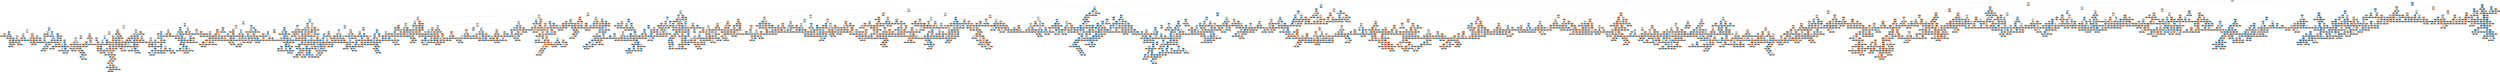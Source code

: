 digraph Tree {
node [shape=box, style="filled", color="black"] ;
0 [label=" AU12_r <= 0.475\ngini = 0.494\nsamples = 22055\nvalue = [9834, 12221]\nclass = Engaged", fillcolor="#d8ecfa"] ;
1 [label=" AU04_r <= 0.235\ngini = 0.498\nsamples = 17093\nvalue = [9107, 7986]\nclass = Not Engaged", fillcolor="#fcefe7"] ;
0 -> 1 [labeldistance=2.5, labelangle=45, headlabel="True"] ;
2 [label=" AU05_c <= 0.5\ngini = 0.489\nsamples = 9874\nvalue = [4212, 5662]\nclass = Engaged", fillcolor="#cce6f8"] ;
1 -> 2 ;
3 [label=" AU12_c <= 0.5\ngini = 0.5\nsamples = 7469\nvalue = [3662, 3807]\nclass = Engaged", fillcolor="#f7fbfe"] ;
2 -> 3 ;
4 [label=" AU04_r <= 0.035\ngini = 0.5\nsamples = 7222\nvalue = [3646, 3576]\nclass = Not Engaged", fillcolor="#fffdfb"] ;
3 -> 4 ;
5 [label=" AU12_r <= 0.275\ngini = 0.496\nsamples = 4667\nvalue = [2115, 2552]\nclass = Engaged", fillcolor="#ddeefb"] ;
4 -> 5 ;
6 [label=" AU06_r <= 0.255\ngini = 0.5\nsamples = 3894\nvalue = [1889, 2005]\nclass = Engaged", fillcolor="#f4f9fd"] ;
5 -> 6 ;
7 [label=" gaze_1_z <= -0.955\ngini = 0.498\nsamples = 3589\nvalue = [1683, 1906]\nclass = Engaged", fillcolor="#e8f4fc"] ;
6 -> 7 ;
8 [label=" AU10_r <= 0.375\ngini = 0.492\nsamples = 2770\nvalue = [1207, 1563]\nclass = Engaged", fillcolor="#d2e9f9"] ;
7 -> 8 ;
9 [label=" AU12_r <= 0.005\ngini = 0.487\nsamples = 2563\nvalue = [1077, 1486]\nclass = Engaged", fillcolor="#c9e4f8"] ;
8 -> 9 ;
10 [label=" AU10_r <= 0.005\ngini = 0.498\nsamples = 1533\nvalue = [722, 811]\nclass = Engaged", fillcolor="#e9f4fc"] ;
9 -> 10 ;
11 [label=" AU26_r <= 0.385\ngini = 0.492\nsamples = 1233\nvalue = [538, 695]\nclass = Engaged", fillcolor="#d2e9f9"] ;
10 -> 11 ;
12 [label=" p_8 <= -0.318\ngini = 0.499\nsamples = 960\nvalue = [457, 503]\nclass = Engaged", fillcolor="#edf6fd"] ;
11 -> 12 ;
13 [label=" p_7 <= 0.044\ngini = 0.456\nsamples = 278\nvalue = [98, 180]\nclass = Engaged", fillcolor="#a5d2f3"] ;
12 -> 13 ;
14 [label=" p_9 <= -0.599\ngini = 0.499\nsamples = 125\nvalue = [60, 65]\nclass = Engaged", fillcolor="#f0f7fd"] ;
13 -> 14 ;
15 [label=" p_13 <= -0.61\ngini = 0.32\nsamples = 25\nvalue = [5, 20]\nclass = Engaged", fillcolor="#6ab6ec"] ;
14 -> 15 ;
16 [label=" p_16 <= -0.207\ngini = 0.375\nsamples = 4\nvalue = [3, 1]\nclass = Not Engaged", fillcolor="#eeab7b"] ;
15 -> 16 ;
17 [label="gini = 0.0\nsamples = 3\nvalue = [3, 0]\nclass = Not Engaged", fillcolor="#e58139"] ;
16 -> 17 ;
18 [label="gini = 0.0\nsamples = 1\nvalue = [0, 1]\nclass = Engaged", fillcolor="#399de5"] ;
16 -> 18 ;
19 [label=" p_5 <= -5.658\ngini = 0.172\nsamples = 21\nvalue = [2, 19]\nclass = Engaged", fillcolor="#4ea7e8"] ;
15 -> 19 ;
20 [label="gini = 0.0\nsamples = 1\nvalue = [1, 0]\nclass = Not Engaged", fillcolor="#e58139"] ;
19 -> 20 ;
21 [label=" p_18 <= 0.302\ngini = 0.095\nsamples = 20\nvalue = [1, 19]\nclass = Engaged", fillcolor="#43a2e6"] ;
19 -> 21 ;
22 [label="gini = 0.0\nsamples = 19\nvalue = [0, 19]\nclass = Engaged", fillcolor="#399de5"] ;
21 -> 22 ;
23 [label="gini = 0.0\nsamples = 1\nvalue = [1, 0]\nclass = Not Engaged", fillcolor="#e58139"] ;
21 -> 23 ;
24 [label=" p_6 <= 0.309\ngini = 0.495\nsamples = 100\nvalue = [55, 45]\nclass = Not Engaged", fillcolor="#fae8db"] ;
14 -> 24 ;
25 [label=" AU25_r <= 0.17\ngini = 0.494\nsamples = 65\nvalue = [29, 36]\nclass = Engaged", fillcolor="#d9ecfa"] ;
24 -> 25 ;
26 [label=" p_11 <= 0.021\ngini = 0.464\nsamples = 52\nvalue = [19, 33]\nclass = Engaged", fillcolor="#abd5f4"] ;
25 -> 26 ;
27 [label=" p_7 <= -2.07\ngini = 0.334\nsamples = 33\nvalue = [7, 26]\nclass = Engaged", fillcolor="#6eb7ec"] ;
26 -> 27 ;
28 [label="gini = 0.0\nsamples = 3\nvalue = [3, 0]\nclass = Not Engaged", fillcolor="#e58139"] ;
27 -> 28 ;
29 [label=" p_23 <= -0.332\ngini = 0.231\nsamples = 30\nvalue = [4, 26]\nclass = Engaged", fillcolor="#57ace9"] ;
27 -> 29 ;
30 [label="gini = 0.0\nsamples = 2\nvalue = [2, 0]\nclass = Not Engaged", fillcolor="#e58139"] ;
29 -> 30 ;
31 [label=" p_23 <= 0.22\ngini = 0.133\nsamples = 28\nvalue = [2, 26]\nclass = Engaged", fillcolor="#48a5e7"] ;
29 -> 31 ;
32 [label=" AU04_r <= 0.015\ngini = 0.071\nsamples = 27\nvalue = [1, 26]\nclass = Engaged", fillcolor="#41a1e6"] ;
31 -> 32 ;
33 [label="gini = 0.0\nsamples = 26\nvalue = [0, 26]\nclass = Engaged", fillcolor="#399de5"] ;
32 -> 33 ;
34 [label="gini = 0.0\nsamples = 1\nvalue = [1, 0]\nclass = Not Engaged", fillcolor="#e58139"] ;
32 -> 34 ;
35 [label="gini = 0.0\nsamples = 1\nvalue = [1, 0]\nclass = Not Engaged", fillcolor="#e58139"] ;
31 -> 35 ;
36 [label=" p_15 <= 0.425\ngini = 0.465\nsamples = 19\nvalue = [12, 7]\nclass = Not Engaged", fillcolor="#f4caac"] ;
26 -> 36 ;
37 [label=" p_6 <= -0.141\ngini = 0.32\nsamples = 15\nvalue = [12, 3]\nclass = Not Engaged", fillcolor="#eca06a"] ;
36 -> 37 ;
38 [label="gini = 0.0\nsamples = 11\nvalue = [11, 0]\nclass = Not Engaged", fillcolor="#e58139"] ;
37 -> 38 ;
39 [label=" p_7 <= -0.599\ngini = 0.375\nsamples = 4\nvalue = [1, 3]\nclass = Engaged", fillcolor="#7bbeee"] ;
37 -> 39 ;
40 [label="gini = 0.0\nsamples = 1\nvalue = [1, 0]\nclass = Not Engaged", fillcolor="#e58139"] ;
39 -> 40 ;
41 [label="gini = 0.0\nsamples = 3\nvalue = [0, 3]\nclass = Engaged", fillcolor="#399de5"] ;
39 -> 41 ;
42 [label="gini = 0.0\nsamples = 4\nvalue = [0, 4]\nclass = Engaged", fillcolor="#399de5"] ;
36 -> 42 ;
43 [label=" p_26 <= -0.008\ngini = 0.355\nsamples = 13\nvalue = [10, 3]\nclass = Not Engaged", fillcolor="#eda774"] ;
25 -> 43 ;
44 [label="gini = 0.0\nsamples = 9\nvalue = [9, 0]\nclass = Not Engaged", fillcolor="#e58139"] ;
43 -> 44 ;
45 [label=" p_27 <= -0.019\ngini = 0.375\nsamples = 4\nvalue = [1, 3]\nclass = Engaged", fillcolor="#7bbeee"] ;
43 -> 45 ;
46 [label="gini = 0.0\nsamples = 1\nvalue = [1, 0]\nclass = Not Engaged", fillcolor="#e58139"] ;
45 -> 46 ;
47 [label="gini = 0.0\nsamples = 3\nvalue = [0, 3]\nclass = Engaged", fillcolor="#399de5"] ;
45 -> 47 ;
48 [label=" p_9 <= 1.799\ngini = 0.382\nsamples = 35\nvalue = [26, 9]\nclass = Not Engaged", fillcolor="#eead7e"] ;
24 -> 48 ;
49 [label=" p_19 <= -0.23\ngini = 0.285\nsamples = 29\nvalue = [24, 5]\nclass = Not Engaged", fillcolor="#ea9b62"] ;
48 -> 49 ;
50 [label=" p_5 <= -0.713\ngini = 0.444\nsamples = 3\nvalue = [1, 2]\nclass = Engaged", fillcolor="#9ccef2"] ;
49 -> 50 ;
51 [label="gini = 0.0\nsamples = 2\nvalue = [0, 2]\nclass = Engaged", fillcolor="#399de5"] ;
50 -> 51 ;
52 [label="gini = 0.0\nsamples = 1\nvalue = [1, 0]\nclass = Not Engaged", fillcolor="#e58139"] ;
50 -> 52 ;
53 [label=" p_23 <= 0.286\ngini = 0.204\nsamples = 26\nvalue = [23, 3]\nclass = Not Engaged", fillcolor="#e89153"] ;
49 -> 53 ;
54 [label=" p_12 <= -0.762\ngini = 0.147\nsamples = 25\nvalue = [23, 2]\nclass = Not Engaged", fillcolor="#e78c4a"] ;
53 -> 54 ;
55 [label="gini = 0.0\nsamples = 1\nvalue = [0, 1]\nclass = Engaged", fillcolor="#399de5"] ;
54 -> 55 ;
56 [label=" p_31 <= 0.02\ngini = 0.08\nsamples = 24\nvalue = [23, 1]\nclass = Not Engaged", fillcolor="#e68642"] ;
54 -> 56 ;
57 [label="gini = 0.0\nsamples = 23\nvalue = [23, 0]\nclass = Not Engaged", fillcolor="#e58139"] ;
56 -> 57 ;
58 [label="gini = 0.0\nsamples = 1\nvalue = [0, 1]\nclass = Engaged", fillcolor="#399de5"] ;
56 -> 58 ;
59 [label="gini = 0.0\nsamples = 1\nvalue = [0, 1]\nclass = Engaged", fillcolor="#399de5"] ;
53 -> 59 ;
60 [label=" p_16 <= -0.223\ngini = 0.444\nsamples = 6\nvalue = [2, 4]\nclass = Engaged", fillcolor="#9ccef2"] ;
48 -> 60 ;
61 [label="gini = 0.0\nsamples = 2\nvalue = [2, 0]\nclass = Not Engaged", fillcolor="#e58139"] ;
60 -> 61 ;
62 [label="gini = 0.0\nsamples = 4\nvalue = [0, 4]\nclass = Engaged", fillcolor="#399de5"] ;
60 -> 62 ;
63 [label=" p_31 <= -0.01\ngini = 0.373\nsamples = 153\nvalue = [38, 115]\nclass = Engaged", fillcolor="#7abdee"] ;
13 -> 63 ;
64 [label=" AU17_r <= 0.105\ngini = 0.494\nsamples = 18\nvalue = [10, 8]\nclass = Not Engaged", fillcolor="#fae6d7"] ;
63 -> 64 ;
65 [label="gini = 0.0\nsamples = 8\nvalue = [8, 0]\nclass = Not Engaged", fillcolor="#e58139"] ;
64 -> 65 ;
66 [label=" p_5 <= 0.377\ngini = 0.32\nsamples = 10\nvalue = [2, 8]\nclass = Engaged", fillcolor="#6ab6ec"] ;
64 -> 66 ;
67 [label="gini = 0.0\nsamples = 8\nvalue = [0, 8]\nclass = Engaged", fillcolor="#399de5"] ;
66 -> 67 ;
68 [label="gini = 0.0\nsamples = 2\nvalue = [2, 0]\nclass = Not Engaged", fillcolor="#e58139"] ;
66 -> 68 ;
69 [label=" p_26 <= -0.001\ngini = 0.329\nsamples = 135\nvalue = [28, 107]\nclass = Engaged", fillcolor="#6db7ec"] ;
63 -> 69 ;
70 [label=" p_15 <= -0.244\ngini = 0.424\nsamples = 82\nvalue = [25, 57]\nclass = Engaged", fillcolor="#90c8f0"] ;
69 -> 70 ;
71 [label="gini = 0.0\nsamples = 17\nvalue = [0, 17]\nclass = Engaged", fillcolor="#399de5"] ;
70 -> 71 ;
72 [label=" p_20 <= -0.078\ngini = 0.473\nsamples = 65\nvalue = [25, 40]\nclass = Engaged", fillcolor="#b5daf5"] ;
70 -> 72 ;
73 [label=" p_3 <= -0.88\ngini = 0.475\nsamples = 18\nvalue = [11, 7]\nclass = Not Engaged", fillcolor="#f6d1b7"] ;
72 -> 73 ;
74 [label=" p_7 <= 1.45\ngini = 0.18\nsamples = 10\nvalue = [9, 1]\nclass = Not Engaged", fillcolor="#e88f4f"] ;
73 -> 74 ;
75 [label="gini = 0.0\nsamples = 9\nvalue = [9, 0]\nclass = Not Engaged", fillcolor="#e58139"] ;
74 -> 75 ;
76 [label="gini = 0.0\nsamples = 1\nvalue = [0, 1]\nclass = Engaged", fillcolor="#399de5"] ;
74 -> 76 ;
77 [label=" p_1 <= 0.852\ngini = 0.375\nsamples = 8\nvalue = [2, 6]\nclass = Engaged", fillcolor="#7bbeee"] ;
73 -> 77 ;
78 [label="gini = 0.0\nsamples = 6\nvalue = [0, 6]\nclass = Engaged", fillcolor="#399de5"] ;
77 -> 78 ;
79 [label="gini = 0.0\nsamples = 2\nvalue = [2, 0]\nclass = Not Engaged", fillcolor="#e58139"] ;
77 -> 79 ;
80 [label=" AU15_r <= 0.395\ngini = 0.418\nsamples = 47\nvalue = [14, 33]\nclass = Engaged", fillcolor="#8dc7f0"] ;
72 -> 80 ;
81 [label=" p_24 <= 0.283\ngini = 0.363\nsamples = 42\nvalue = [10, 32]\nclass = Engaged", fillcolor="#77bced"] ;
80 -> 81 ;
82 [label=" p_3 <= 6.806\ngini = 0.32\nsamples = 40\nvalue = [8, 32]\nclass = Engaged", fillcolor="#6ab6ec"] ;
81 -> 82 ;
83 [label=" p_18 <= -0.113\ngini = 0.266\nsamples = 38\nvalue = [6, 32]\nclass = Engaged", fillcolor="#5eafea"] ;
82 -> 83 ;
84 [label=" p_2 <= -3.599\ngini = 0.444\nsamples = 18\nvalue = [6, 12]\nclass = Engaged", fillcolor="#9ccef2"] ;
83 -> 84 ;
85 [label=" AU14_r <= 0.2\ngini = 0.245\nsamples = 14\nvalue = [2, 12]\nclass = Engaged", fillcolor="#5aade9"] ;
84 -> 85 ;
86 [label="gini = 0.0\nsamples = 12\nvalue = [0, 12]\nclass = Engaged", fillcolor="#399de5"] ;
85 -> 86 ;
87 [label="gini = 0.0\nsamples = 2\nvalue = [2, 0]\nclass = Not Engaged", fillcolor="#e58139"] ;
85 -> 87 ;
88 [label="gini = 0.0\nsamples = 4\nvalue = [4, 0]\nclass = Not Engaged", fillcolor="#e58139"] ;
84 -> 88 ;
89 [label="gini = 0.0\nsamples = 20\nvalue = [0, 20]\nclass = Engaged", fillcolor="#399de5"] ;
83 -> 89 ;
90 [label="gini = 0.0\nsamples = 2\nvalue = [2, 0]\nclass = Not Engaged", fillcolor="#e58139"] ;
82 -> 90 ;
91 [label="gini = 0.0\nsamples = 2\nvalue = [2, 0]\nclass = Not Engaged", fillcolor="#e58139"] ;
81 -> 91 ;
92 [label=" p_1 <= -4.693\ngini = 0.32\nsamples = 5\nvalue = [4, 1]\nclass = Not Engaged", fillcolor="#eca06a"] ;
80 -> 92 ;
93 [label="gini = 0.0\nsamples = 1\nvalue = [0, 1]\nclass = Engaged", fillcolor="#399de5"] ;
92 -> 93 ;
94 [label="gini = 0.0\nsamples = 4\nvalue = [4, 0]\nclass = Not Engaged", fillcolor="#e58139"] ;
92 -> 94 ;
95 [label=" p_31 <= 0.014\ngini = 0.107\nsamples = 53\nvalue = [3, 50]\nclass = Engaged", fillcolor="#45a3e7"] ;
69 -> 95 ;
96 [label=" p_23 <= -0.139\ngini = 0.074\nsamples = 52\nvalue = [2, 50]\nclass = Engaged", fillcolor="#41a1e6"] ;
95 -> 96 ;
97 [label=" p_16 <= 0.17\ngini = 0.375\nsamples = 8\nvalue = [2, 6]\nclass = Engaged", fillcolor="#7bbeee"] ;
96 -> 97 ;
98 [label="gini = 0.0\nsamples = 6\nvalue = [0, 6]\nclass = Engaged", fillcolor="#399de5"] ;
97 -> 98 ;
99 [label="gini = 0.0\nsamples = 2\nvalue = [2, 0]\nclass = Not Engaged", fillcolor="#e58139"] ;
97 -> 99 ;
100 [label="gini = 0.0\nsamples = 44\nvalue = [0, 44]\nclass = Engaged", fillcolor="#399de5"] ;
96 -> 100 ;
101 [label="gini = 0.0\nsamples = 1\nvalue = [1, 0]\nclass = Not Engaged", fillcolor="#e58139"] ;
95 -> 101 ;
102 [label=" AU17_r <= 0.235\ngini = 0.499\nsamples = 682\nvalue = [359, 323]\nclass = Not Engaged", fillcolor="#fcf2eb"] ;
12 -> 102 ;
103 [label=" p_20 <= 0.361\ngini = 0.485\nsamples = 446\nvalue = [261, 185]\nclass = Not Engaged", fillcolor="#f7dac5"] ;
102 -> 103 ;
104 [label=" p_1 <= -1.428\ngini = 0.493\nsamples = 409\nvalue = [228, 181]\nclass = Not Engaged", fillcolor="#fae5d6"] ;
103 -> 104 ;
105 [label=" p_13 <= 0.476\ngini = 0.486\nsamples = 142\nvalue = [59, 83]\nclass = Engaged", fillcolor="#c6e3f7"] ;
104 -> 105 ;
106 [label=" p_0 <= 13.912\ngini = 0.471\nsamples = 132\nvalue = [50, 82]\nclass = Engaged", fillcolor="#b2d9f5"] ;
105 -> 106 ;
107 [label=" p_16 <= 0.101\ngini = 0.455\nsamples = 126\nvalue = [44, 82]\nclass = Engaged", fillcolor="#a3d2f3"] ;
106 -> 107 ;
108 [label=" p_26 <= -0.016\ngini = 0.34\nsamples = 69\nvalue = [15, 54]\nclass = Engaged", fillcolor="#70b8ec"] ;
107 -> 108 ;
109 [label=" p_1 <= -2.962\ngini = 0.495\nsamples = 20\nvalue = [9, 11]\nclass = Engaged", fillcolor="#dbedfa"] ;
108 -> 109 ;
110 [label=" p_24 <= 0.128\ngini = 0.391\nsamples = 15\nvalue = [4, 11]\nclass = Engaged", fillcolor="#81c1ee"] ;
109 -> 110 ;
111 [label=" AU05_r <= 0.23\ngini = 0.153\nsamples = 12\nvalue = [1, 11]\nclass = Engaged", fillcolor="#4ba6e7"] ;
110 -> 111 ;
112 [label="gini = 0.0\nsamples = 11\nvalue = [0, 11]\nclass = Engaged", fillcolor="#399de5"] ;
111 -> 112 ;
113 [label="gini = 0.0\nsamples = 1\nvalue = [1, 0]\nclass = Not Engaged", fillcolor="#e58139"] ;
111 -> 113 ;
114 [label="gini = 0.0\nsamples = 3\nvalue = [3, 0]\nclass = Not Engaged", fillcolor="#e58139"] ;
110 -> 114 ;
115 [label="gini = 0.0\nsamples = 5\nvalue = [5, 0]\nclass = Not Engaged", fillcolor="#e58139"] ;
109 -> 115 ;
116 [label=" p_10 <= -0.687\ngini = 0.215\nsamples = 49\nvalue = [6, 43]\nclass = Engaged", fillcolor="#55abe9"] ;
108 -> 116 ;
117 [label=" p_6 <= 0.437\ngini = 0.5\nsamples = 6\nvalue = [3, 3]\nclass = Not Engaged", fillcolor="#ffffff"] ;
116 -> 117 ;
118 [label="gini = 0.0\nsamples = 3\nvalue = [3, 0]\nclass = Not Engaged", fillcolor="#e58139"] ;
117 -> 118 ;
119 [label="gini = 0.0\nsamples = 3\nvalue = [0, 3]\nclass = Engaged", fillcolor="#399de5"] ;
117 -> 119 ;
120 [label=" p_12 <= 1.03\ngini = 0.13\nsamples = 43\nvalue = [3, 40]\nclass = Engaged", fillcolor="#48a4e7"] ;
116 -> 120 ;
121 [label=" p_6 <= -2.086\ngini = 0.091\nsamples = 42\nvalue = [2, 40]\nclass = Engaged", fillcolor="#43a2e6"] ;
120 -> 121 ;
122 [label=" p_30 <= 0.01\ngini = 0.5\nsamples = 2\nvalue = [1, 1]\nclass = Not Engaged", fillcolor="#ffffff"] ;
121 -> 122 ;
123 [label="gini = 0.0\nsamples = 1\nvalue = [0, 1]\nclass = Engaged", fillcolor="#399de5"] ;
122 -> 123 ;
124 [label="gini = 0.0\nsamples = 1\nvalue = [1, 0]\nclass = Not Engaged", fillcolor="#e58139"] ;
122 -> 124 ;
125 [label=" p_31 <= -0.008\ngini = 0.049\nsamples = 40\nvalue = [1, 39]\nclass = Engaged", fillcolor="#3ea0e6"] ;
121 -> 125 ;
126 [label=" p_24 <= 0.044\ngini = 0.444\nsamples = 3\nvalue = [1, 2]\nclass = Engaged", fillcolor="#9ccef2"] ;
125 -> 126 ;
127 [label="gini = 0.0\nsamples = 2\nvalue = [0, 2]\nclass = Engaged", fillcolor="#399de5"] ;
126 -> 127 ;
128 [label="gini = 0.0\nsamples = 1\nvalue = [1, 0]\nclass = Not Engaged", fillcolor="#e58139"] ;
126 -> 128 ;
129 [label="gini = 0.0\nsamples = 37\nvalue = [0, 37]\nclass = Engaged", fillcolor="#399de5"] ;
125 -> 129 ;
130 [label="gini = 0.0\nsamples = 1\nvalue = [1, 0]\nclass = Not Engaged", fillcolor="#e58139"] ;
120 -> 130 ;
131 [label=" p_13 <= -0.277\ngini = 0.5\nsamples = 57\nvalue = [29, 28]\nclass = Not Engaged", fillcolor="#fefbf8"] ;
107 -> 131 ;
132 [label=" AU02_r <= 0.075\ngini = 0.375\nsamples = 20\nvalue = [15, 5]\nclass = Not Engaged", fillcolor="#eeab7b"] ;
131 -> 132 ;
133 [label=" p_21 <= -0.101\ngini = 0.278\nsamples = 18\nvalue = [15, 3]\nclass = Not Engaged", fillcolor="#ea9a61"] ;
132 -> 133 ;
134 [label=" p_12 <= -0.133\ngini = 0.49\nsamples = 7\nvalue = [4, 3]\nclass = Not Engaged", fillcolor="#f8e0ce"] ;
133 -> 134 ;
135 [label="gini = 0.0\nsamples = 3\nvalue = [3, 0]\nclass = Not Engaged", fillcolor="#e58139"] ;
134 -> 135 ;
136 [label=" p_12 <= 0.527\ngini = 0.375\nsamples = 4\nvalue = [1, 3]\nclass = Engaged", fillcolor="#7bbeee"] ;
134 -> 136 ;
137 [label="gini = 0.0\nsamples = 3\nvalue = [0, 3]\nclass = Engaged", fillcolor="#399de5"] ;
136 -> 137 ;
138 [label="gini = 0.0\nsamples = 1\nvalue = [1, 0]\nclass = Not Engaged", fillcolor="#e58139"] ;
136 -> 138 ;
139 [label="gini = 0.0\nsamples = 11\nvalue = [11, 0]\nclass = Not Engaged", fillcolor="#e58139"] ;
133 -> 139 ;
140 [label="gini = 0.0\nsamples = 2\nvalue = [0, 2]\nclass = Engaged", fillcolor="#399de5"] ;
132 -> 140 ;
141 [label=" p_1 <= -8.856\ngini = 0.47\nsamples = 37\nvalue = [14, 23]\nclass = Engaged", fillcolor="#b2d9f5"] ;
131 -> 141 ;
142 [label="gini = 0.0\nsamples = 5\nvalue = [5, 0]\nclass = Not Engaged", fillcolor="#e58139"] ;
141 -> 142 ;
143 [label=" p_16 <= 0.738\ngini = 0.404\nsamples = 32\nvalue = [9, 23]\nclass = Engaged", fillcolor="#86c3ef"] ;
141 -> 143 ;
144 [label=" p_10 <= -0.537\ngini = 0.358\nsamples = 30\nvalue = [7, 23]\nclass = Engaged", fillcolor="#75bbed"] ;
143 -> 144 ;
145 [label="gini = 0.0\nsamples = 2\nvalue = [2, 0]\nclass = Not Engaged", fillcolor="#e58139"] ;
144 -> 145 ;
146 [label=" p_6 <= -1.593\ngini = 0.293\nsamples = 28\nvalue = [5, 23]\nclass = Engaged", fillcolor="#64b2eb"] ;
144 -> 146 ;
147 [label="gini = 0.0\nsamples = 2\nvalue = [2, 0]\nclass = Not Engaged", fillcolor="#e58139"] ;
146 -> 147 ;
148 [label=" p_21 <= -0.264\ngini = 0.204\nsamples = 26\nvalue = [3, 23]\nclass = Engaged", fillcolor="#53aae8"] ;
146 -> 148 ;
149 [label="gini = 0.0\nsamples = 1\nvalue = [1, 0]\nclass = Not Engaged", fillcolor="#e58139"] ;
148 -> 149 ;
150 [label=" p_11 <= 0.951\ngini = 0.147\nsamples = 25\nvalue = [2, 23]\nclass = Engaged", fillcolor="#4aa6e7"] ;
148 -> 150 ;
151 [label=" AU15_r <= 0.16\ngini = 0.08\nsamples = 24\nvalue = [1, 23]\nclass = Engaged", fillcolor="#42a1e6"] ;
150 -> 151 ;
152 [label="gini = 0.0\nsamples = 22\nvalue = [0, 22]\nclass = Engaged", fillcolor="#399de5"] ;
151 -> 152 ;
153 [label=" gaze_1_z <= -0.983\ngini = 0.5\nsamples = 2\nvalue = [1, 1]\nclass = Not Engaged", fillcolor="#ffffff"] ;
151 -> 153 ;
154 [label="gini = 0.0\nsamples = 1\nvalue = [1, 0]\nclass = Not Engaged", fillcolor="#e58139"] ;
153 -> 154 ;
155 [label="gini = 0.0\nsamples = 1\nvalue = [0, 1]\nclass = Engaged", fillcolor="#399de5"] ;
153 -> 155 ;
156 [label="gini = 0.0\nsamples = 1\nvalue = [1, 0]\nclass = Not Engaged", fillcolor="#e58139"] ;
150 -> 156 ;
157 [label="gini = 0.0\nsamples = 2\nvalue = [2, 0]\nclass = Not Engaged", fillcolor="#e58139"] ;
143 -> 157 ;
158 [label="gini = 0.0\nsamples = 6\nvalue = [6, 0]\nclass = Not Engaged", fillcolor="#e58139"] ;
106 -> 158 ;
159 [label=" p_5 <= -0.863\ngini = 0.18\nsamples = 10\nvalue = [9, 1]\nclass = Not Engaged", fillcolor="#e88f4f"] ;
105 -> 159 ;
160 [label="gini = 0.0\nsamples = 1\nvalue = [0, 1]\nclass = Engaged", fillcolor="#399de5"] ;
159 -> 160 ;
161 [label="gini = 0.0\nsamples = 9\nvalue = [9, 0]\nclass = Not Engaged", fillcolor="#e58139"] ;
159 -> 161 ;
162 [label=" p_19 <= -0.152\ngini = 0.465\nsamples = 267\nvalue = [169, 98]\nclass = Not Engaged", fillcolor="#f4caac"] ;
104 -> 162 ;
163 [label=" p_5 <= -0.644\ngini = 0.5\nsamples = 97\nvalue = [48, 49]\nclass = Engaged", fillcolor="#fbfdfe"] ;
162 -> 163 ;
164 [label=" AU09_r <= 0.06\ngini = 0.405\nsamples = 39\nvalue = [28, 11]\nclass = Not Engaged", fillcolor="#efb287"] ;
163 -> 164 ;
165 [label=" AU17_r <= 0.145\ngini = 0.291\nsamples = 34\nvalue = [28, 6]\nclass = Not Engaged", fillcolor="#eb9c63"] ;
164 -> 165 ;
166 [label=" AU45_r <= 0.475\ngini = 0.133\nsamples = 28\nvalue = [26, 2]\nclass = Not Engaged", fillcolor="#e78b48"] ;
165 -> 166 ;
167 [label=" AU14_r <= 0.325\ngini = 0.071\nsamples = 27\nvalue = [26, 1]\nclass = Not Engaged", fillcolor="#e68641"] ;
166 -> 167 ;
168 [label="gini = 0.0\nsamples = 26\nvalue = [26, 0]\nclass = Not Engaged", fillcolor="#e58139"] ;
167 -> 168 ;
169 [label="gini = 0.0\nsamples = 1\nvalue = [0, 1]\nclass = Engaged", fillcolor="#399de5"] ;
167 -> 169 ;
170 [label="gini = 0.0\nsamples = 1\nvalue = [0, 1]\nclass = Engaged", fillcolor="#399de5"] ;
166 -> 170 ;
171 [label=" p_7 <= 0.166\ngini = 0.444\nsamples = 6\nvalue = [2, 4]\nclass = Engaged", fillcolor="#9ccef2"] ;
165 -> 171 ;
172 [label="gini = 0.0\nsamples = 4\nvalue = [0, 4]\nclass = Engaged", fillcolor="#399de5"] ;
171 -> 172 ;
173 [label="gini = 0.0\nsamples = 2\nvalue = [2, 0]\nclass = Not Engaged", fillcolor="#e58139"] ;
171 -> 173 ;
174 [label="gini = 0.0\nsamples = 5\nvalue = [0, 5]\nclass = Engaged", fillcolor="#399de5"] ;
164 -> 174 ;
175 [label=" p_26 <= -0.032\ngini = 0.452\nsamples = 58\nvalue = [20, 38]\nclass = Engaged", fillcolor="#a1d1f3"] ;
163 -> 175 ;
176 [label=" p_7 <= -0.779\ngini = 0.5\nsamples = 35\nvalue = [17, 18]\nclass = Engaged", fillcolor="#f4fafe"] ;
175 -> 176 ;
177 [label=" p_2 <= -13.368\ngini = 0.355\nsamples = 13\nvalue = [10, 3]\nclass = Not Engaged", fillcolor="#eda774"] ;
176 -> 177 ;
178 [label="gini = 0.0\nsamples = 3\nvalue = [0, 3]\nclass = Engaged", fillcolor="#399de5"] ;
177 -> 178 ;
179 [label="gini = 0.0\nsamples = 10\nvalue = [10, 0]\nclass = Not Engaged", fillcolor="#e58139"] ;
177 -> 179 ;
180 [label=" AU15_r <= 0.03\ngini = 0.434\nsamples = 22\nvalue = [7, 15]\nclass = Engaged", fillcolor="#95cbf1"] ;
176 -> 180 ;
181 [label=" p_31 <= -0.006\ngini = 0.375\nsamples = 20\nvalue = [5, 15]\nclass = Engaged", fillcolor="#7bbeee"] ;
180 -> 181 ;
182 [label="gini = 0.0\nsamples = 2\nvalue = [2, 0]\nclass = Not Engaged", fillcolor="#e58139"] ;
181 -> 182 ;
183 [label=" p_3 <= -2.022\ngini = 0.278\nsamples = 18\nvalue = [3, 15]\nclass = Engaged", fillcolor="#61b1ea"] ;
181 -> 183 ;
184 [label="gini = 0.0\nsamples = 2\nvalue = [2, 0]\nclass = Not Engaged", fillcolor="#e58139"] ;
183 -> 184 ;
185 [label=" p_12 <= 0.638\ngini = 0.117\nsamples = 16\nvalue = [1, 15]\nclass = Engaged", fillcolor="#46a4e7"] ;
183 -> 185 ;
186 [label="gini = 0.0\nsamples = 15\nvalue = [0, 15]\nclass = Engaged", fillcolor="#399de5"] ;
185 -> 186 ;
187 [label="gini = 0.0\nsamples = 1\nvalue = [1, 0]\nclass = Not Engaged", fillcolor="#e58139"] ;
185 -> 187 ;
188 [label="gini = 0.0\nsamples = 2\nvalue = [2, 0]\nclass = Not Engaged", fillcolor="#e58139"] ;
180 -> 188 ;
189 [label=" p_0 <= 4.588\ngini = 0.227\nsamples = 23\nvalue = [3, 20]\nclass = Engaged", fillcolor="#57ace9"] ;
175 -> 189 ;
190 [label=" p_31 <= 0.018\ngini = 0.091\nsamples = 21\nvalue = [1, 20]\nclass = Engaged", fillcolor="#43a2e6"] ;
189 -> 190 ;
191 [label="gini = 0.0\nsamples = 20\nvalue = [0, 20]\nclass = Engaged", fillcolor="#399de5"] ;
190 -> 191 ;
192 [label="gini = 0.0\nsamples = 1\nvalue = [1, 0]\nclass = Not Engaged", fillcolor="#e58139"] ;
190 -> 192 ;
193 [label="gini = 0.0\nsamples = 2\nvalue = [2, 0]\nclass = Not Engaged", fillcolor="#e58139"] ;
189 -> 193 ;
194 [label=" p_31 <= 0.019\ngini = 0.41\nsamples = 170\nvalue = [121, 49]\nclass = Not Engaged", fillcolor="#f0b489"] ;
162 -> 194 ;
195 [label=" p_20 <= 0.35\ngini = 0.399\nsamples = 167\nvalue = [121, 46]\nclass = Not Engaged", fillcolor="#efb184"] ;
194 -> 195 ;
196 [label=" p_31 <= 0.005\ngini = 0.387\nsamples = 164\nvalue = [121, 43]\nclass = Not Engaged", fillcolor="#eeae7f"] ;
195 -> 196 ;
197 [label=" p_26 <= 0.072\ngini = 0.43\nsamples = 128\nvalue = [88, 40]\nclass = Not Engaged", fillcolor="#f1ba93"] ;
196 -> 197 ;
198 [label=" p_15 <= 0.502\ngini = 0.409\nsamples = 122\nvalue = [87, 35]\nclass = Not Engaged", fillcolor="#efb489"] ;
197 -> 198 ;
199 [label=" p_20 <= -0.22\ngini = 0.383\nsamples = 116\nvalue = [86, 30]\nclass = Not Engaged", fillcolor="#eead7e"] ;
198 -> 199 ;
200 [label=" p_1 <= 11.0\ngini = 0.444\nsamples = 9\nvalue = [3, 6]\nclass = Engaged", fillcolor="#9ccef2"] ;
199 -> 200 ;
201 [label=" p_3 <= -5.373\ngini = 0.245\nsamples = 7\nvalue = [1, 6]\nclass = Engaged", fillcolor="#5aade9"] ;
200 -> 201 ;
202 [label="gini = 0.0\nsamples = 1\nvalue = [1, 0]\nclass = Not Engaged", fillcolor="#e58139"] ;
201 -> 202 ;
203 [label="gini = 0.0\nsamples = 6\nvalue = [0, 6]\nclass = Engaged", fillcolor="#399de5"] ;
201 -> 203 ;
204 [label="gini = 0.0\nsamples = 2\nvalue = [2, 0]\nclass = Not Engaged", fillcolor="#e58139"] ;
200 -> 204 ;
205 [label=" p_2 <= -1.488\ngini = 0.348\nsamples = 107\nvalue = [83, 24]\nclass = Not Engaged", fillcolor="#eda572"] ;
199 -> 205 ;
206 [label=" p_27 <= -0.007\ngini = 0.408\nsamples = 84\nvalue = [60, 24]\nclass = Not Engaged", fillcolor="#efb388"] ;
205 -> 206 ;
207 [label=" p_2 <= -7.441\ngini = 0.473\nsamples = 13\nvalue = [5, 8]\nclass = Engaged", fillcolor="#b5daf5"] ;
206 -> 207 ;
208 [label="gini = 0.0\nsamples = 5\nvalue = [5, 0]\nclass = Not Engaged", fillcolor="#e58139"] ;
207 -> 208 ;
209 [label="gini = 0.0\nsamples = 8\nvalue = [0, 8]\nclass = Engaged", fillcolor="#399de5"] ;
207 -> 209 ;
210 [label=" p_2 <= -1.813\ngini = 0.349\nsamples = 71\nvalue = [55, 16]\nclass = Not Engaged", fillcolor="#eda673"] ;
206 -> 210 ;
211 [label=" p_12 <= -0.734\ngini = 0.309\nsamples = 68\nvalue = [55, 13]\nclass = Not Engaged", fillcolor="#eb9f68"] ;
210 -> 211 ;
212 [label="gini = 0.0\nsamples = 2\nvalue = [0, 2]\nclass = Engaged", fillcolor="#399de5"] ;
211 -> 212 ;
213 [label=" p_15 <= 0.141\ngini = 0.278\nsamples = 66\nvalue = [55, 11]\nclass = Not Engaged", fillcolor="#ea9a61"] ;
211 -> 213 ;
214 [label=" AU20_r <= 0.05\ngini = 0.375\nsamples = 44\nvalue = [33, 11]\nclass = Not Engaged", fillcolor="#eeab7b"] ;
213 -> 214 ;
215 [label=" p_11 <= -0.123\ngini = 0.337\nsamples = 42\nvalue = [33, 9]\nclass = Not Engaged", fillcolor="#eca36f"] ;
214 -> 215 ;
216 [label="gini = 0.0\nsamples = 13\nvalue = [13, 0]\nclass = Not Engaged", fillcolor="#e58139"] ;
215 -> 216 ;
217 [label=" p_30 <= -0.001\ngini = 0.428\nsamples = 29\nvalue = [20, 9]\nclass = Not Engaged", fillcolor="#f1ba92"] ;
215 -> 217 ;
218 [label=" p_19 <= 0.383\ngini = 0.408\nsamples = 7\nvalue = [2, 5]\nclass = Engaged", fillcolor="#88c4ef"] ;
217 -> 218 ;
219 [label="gini = 0.0\nsamples = 5\nvalue = [0, 5]\nclass = Engaged", fillcolor="#399de5"] ;
218 -> 219 ;
220 [label="gini = 0.0\nsamples = 2\nvalue = [2, 0]\nclass = Not Engaged", fillcolor="#e58139"] ;
218 -> 220 ;
221 [label=" p_12 <= 0.499\ngini = 0.298\nsamples = 22\nvalue = [18, 4]\nclass = Not Engaged", fillcolor="#eb9d65"] ;
217 -> 221 ;
222 [label=" p_16 <= 0.578\ngini = 0.188\nsamples = 19\nvalue = [17, 2]\nclass = Not Engaged", fillcolor="#e89050"] ;
221 -> 222 ;
223 [label=" p_3 <= -4.741\ngini = 0.105\nsamples = 18\nvalue = [17, 1]\nclass = Not Engaged", fillcolor="#e78845"] ;
222 -> 223 ;
224 [label="gini = 0.0\nsamples = 1\nvalue = [0, 1]\nclass = Engaged", fillcolor="#399de5"] ;
223 -> 224 ;
225 [label="gini = 0.0\nsamples = 17\nvalue = [17, 0]\nclass = Not Engaged", fillcolor="#e58139"] ;
223 -> 225 ;
226 [label="gini = 0.0\nsamples = 1\nvalue = [0, 1]\nclass = Engaged", fillcolor="#399de5"] ;
222 -> 226 ;
227 [label=" AU26_r <= 0.04\ngini = 0.444\nsamples = 3\nvalue = [1, 2]\nclass = Engaged", fillcolor="#9ccef2"] ;
221 -> 227 ;
228 [label="gini = 0.0\nsamples = 2\nvalue = [0, 2]\nclass = Engaged", fillcolor="#399de5"] ;
227 -> 228 ;
229 [label="gini = 0.0\nsamples = 1\nvalue = [1, 0]\nclass = Not Engaged", fillcolor="#e58139"] ;
227 -> 229 ;
230 [label="gini = 0.0\nsamples = 2\nvalue = [0, 2]\nclass = Engaged", fillcolor="#399de5"] ;
214 -> 230 ;
231 [label="gini = 0.0\nsamples = 22\nvalue = [22, 0]\nclass = Not Engaged", fillcolor="#e58139"] ;
213 -> 231 ;
232 [label="gini = 0.0\nsamples = 3\nvalue = [0, 3]\nclass = Engaged", fillcolor="#399de5"] ;
210 -> 232 ;
233 [label="gini = 0.0\nsamples = 23\nvalue = [23, 0]\nclass = Not Engaged", fillcolor="#e58139"] ;
205 -> 233 ;
234 [label=" p_9 <= -0.31\ngini = 0.278\nsamples = 6\nvalue = [1, 5]\nclass = Engaged", fillcolor="#61b1ea"] ;
198 -> 234 ;
235 [label="gini = 0.0\nsamples = 1\nvalue = [1, 0]\nclass = Not Engaged", fillcolor="#e58139"] ;
234 -> 235 ;
236 [label="gini = 0.0\nsamples = 5\nvalue = [0, 5]\nclass = Engaged", fillcolor="#399de5"] ;
234 -> 236 ;
237 [label=" p_8 <= 0.186\ngini = 0.278\nsamples = 6\nvalue = [1, 5]\nclass = Engaged", fillcolor="#61b1ea"] ;
197 -> 237 ;
238 [label="gini = 0.0\nsamples = 1\nvalue = [1, 0]\nclass = Not Engaged", fillcolor="#e58139"] ;
237 -> 238 ;
239 [label="gini = 0.0\nsamples = 5\nvalue = [0, 5]\nclass = Engaged", fillcolor="#399de5"] ;
237 -> 239 ;
240 [label=" p_2 <= 4.51\ngini = 0.153\nsamples = 36\nvalue = [33, 3]\nclass = Not Engaged", fillcolor="#e78c4b"] ;
196 -> 240 ;
241 [label=" AU25_r <= 0.245\ngini = 0.108\nsamples = 35\nvalue = [33, 2]\nclass = Not Engaged", fillcolor="#e78945"] ;
240 -> 241 ;
242 [label=" p_20 <= 0.215\ngini = 0.057\nsamples = 34\nvalue = [33, 1]\nclass = Not Engaged", fillcolor="#e6853f"] ;
241 -> 242 ;
243 [label="gini = 0.0\nsamples = 32\nvalue = [32, 0]\nclass = Not Engaged", fillcolor="#e58139"] ;
242 -> 243 ;
244 [label=" p_31 <= 0.008\ngini = 0.5\nsamples = 2\nvalue = [1, 1]\nclass = Not Engaged", fillcolor="#ffffff"] ;
242 -> 244 ;
245 [label="gini = 0.0\nsamples = 1\nvalue = [1, 0]\nclass = Not Engaged", fillcolor="#e58139"] ;
244 -> 245 ;
246 [label="gini = 0.0\nsamples = 1\nvalue = [0, 1]\nclass = Engaged", fillcolor="#399de5"] ;
244 -> 246 ;
247 [label="gini = 0.0\nsamples = 1\nvalue = [0, 1]\nclass = Engaged", fillcolor="#399de5"] ;
241 -> 247 ;
248 [label="gini = 0.0\nsamples = 1\nvalue = [0, 1]\nclass = Engaged", fillcolor="#399de5"] ;
240 -> 248 ;
249 [label="gini = 0.0\nsamples = 3\nvalue = [0, 3]\nclass = Engaged", fillcolor="#399de5"] ;
195 -> 249 ;
250 [label="gini = 0.0\nsamples = 3\nvalue = [0, 3]\nclass = Engaged", fillcolor="#399de5"] ;
194 -> 250 ;
251 [label=" p_5 <= -5.998\ngini = 0.193\nsamples = 37\nvalue = [33, 4]\nclass = Not Engaged", fillcolor="#e89051"] ;
103 -> 251 ;
252 [label="gini = 0.0\nsamples = 1\nvalue = [0, 1]\nclass = Engaged", fillcolor="#399de5"] ;
251 -> 252 ;
253 [label=" p_30 <= -0.018\ngini = 0.153\nsamples = 36\nvalue = [33, 3]\nclass = Not Engaged", fillcolor="#e78c4b"] ;
251 -> 253 ;
254 [label="gini = 0.0\nsamples = 1\nvalue = [0, 1]\nclass = Engaged", fillcolor="#399de5"] ;
253 -> 254 ;
255 [label=" p_1 <= 8.875\ngini = 0.108\nsamples = 35\nvalue = [33, 2]\nclass = Not Engaged", fillcolor="#e78945"] ;
253 -> 255 ;
256 [label=" p_31 <= 0.022\ngini = 0.057\nsamples = 34\nvalue = [33, 1]\nclass = Not Engaged", fillcolor="#e6853f"] ;
255 -> 256 ;
257 [label="gini = 0.0\nsamples = 32\nvalue = [32, 0]\nclass = Not Engaged", fillcolor="#e58139"] ;
256 -> 257 ;
258 [label=" p_20 <= 0.597\ngini = 0.5\nsamples = 2\nvalue = [1, 1]\nclass = Not Engaged", fillcolor="#ffffff"] ;
256 -> 258 ;
259 [label="gini = 0.0\nsamples = 1\nvalue = [0, 1]\nclass = Engaged", fillcolor="#399de5"] ;
258 -> 259 ;
260 [label="gini = 0.0\nsamples = 1\nvalue = [1, 0]\nclass = Not Engaged", fillcolor="#e58139"] ;
258 -> 260 ;
261 [label="gini = 0.0\nsamples = 1\nvalue = [0, 1]\nclass = Engaged", fillcolor="#399de5"] ;
255 -> 261 ;
262 [label=" p_30 <= 0.024\ngini = 0.486\nsamples = 236\nvalue = [98, 138]\nclass = Engaged", fillcolor="#c6e3f7"] ;
102 -> 262 ;
263 [label=" p_31 <= -0.008\ngini = 0.477\nsamples = 224\nvalue = [88, 136]\nclass = Engaged", fillcolor="#b9dcf6"] ;
262 -> 263 ;
264 [label=" AU17_r <= 0.845\ngini = 0.458\nsamples = 31\nvalue = [20, 11]\nclass = Not Engaged", fillcolor="#f3c6a6"] ;
263 -> 264 ;
265 [label=" p_9 <= 0.146\ngini = 0.355\nsamples = 26\nvalue = [20, 6]\nclass = Not Engaged", fillcolor="#eda774"] ;
264 -> 265 ;
266 [label=" p_13 <= 0.804\ngini = 0.227\nsamples = 23\nvalue = [20, 3]\nclass = Not Engaged", fillcolor="#e99457"] ;
265 -> 266 ;
267 [label=" AU25_r <= 0.47\ngini = 0.165\nsamples = 22\nvalue = [20, 2]\nclass = Not Engaged", fillcolor="#e88e4d"] ;
266 -> 267 ;
268 [label=" p_27 <= 0.054\ngini = 0.091\nsamples = 21\nvalue = [20, 1]\nclass = Not Engaged", fillcolor="#e68743"] ;
267 -> 268 ;
269 [label="gini = 0.0\nsamples = 19\nvalue = [19, 0]\nclass = Not Engaged", fillcolor="#e58139"] ;
268 -> 269 ;
270 [label=" AU02_r <= 0.035\ngini = 0.5\nsamples = 2\nvalue = [1, 1]\nclass = Not Engaged", fillcolor="#ffffff"] ;
268 -> 270 ;
271 [label="gini = 0.0\nsamples = 1\nvalue = [0, 1]\nclass = Engaged", fillcolor="#399de5"] ;
270 -> 271 ;
272 [label="gini = 0.0\nsamples = 1\nvalue = [1, 0]\nclass = Not Engaged", fillcolor="#e58139"] ;
270 -> 272 ;
273 [label="gini = 0.0\nsamples = 1\nvalue = [0, 1]\nclass = Engaged", fillcolor="#399de5"] ;
267 -> 273 ;
274 [label="gini = 0.0\nsamples = 1\nvalue = [0, 1]\nclass = Engaged", fillcolor="#399de5"] ;
266 -> 274 ;
275 [label="gini = 0.0\nsamples = 3\nvalue = [0, 3]\nclass = Engaged", fillcolor="#399de5"] ;
265 -> 275 ;
276 [label="gini = 0.0\nsamples = 5\nvalue = [0, 5]\nclass = Engaged", fillcolor="#399de5"] ;
264 -> 276 ;
277 [label=" p_10 <= -0.374\ngini = 0.456\nsamples = 193\nvalue = [68, 125]\nclass = Engaged", fillcolor="#a5d2f3"] ;
263 -> 277 ;
278 [label=" AU05_r <= 0.365\ngini = 0.315\nsamples = 51\nvalue = [10, 41]\nclass = Engaged", fillcolor="#69b5eb"] ;
277 -> 278 ;
279 [label=" p_12 <= 0.442\ngini = 0.273\nsamples = 49\nvalue = [8, 41]\nclass = Engaged", fillcolor="#60b0ea"] ;
278 -> 279 ;
280 [label=" p_10 <= -2.111\ngini = 0.223\nsamples = 47\nvalue = [6, 41]\nclass = Engaged", fillcolor="#56abe9"] ;
279 -> 280 ;
281 [label="gini = 0.0\nsamples = 1\nvalue = [1, 0]\nclass = Not Engaged", fillcolor="#e58139"] ;
280 -> 281 ;
282 [label=" p_15 <= 1.341\ngini = 0.194\nsamples = 46\nvalue = [5, 41]\nclass = Engaged", fillcolor="#51a9e8"] ;
280 -> 282 ;
283 [label=" p_13 <= 0.208\ngini = 0.162\nsamples = 45\nvalue = [4, 41]\nclass = Engaged", fillcolor="#4ca7e8"] ;
282 -> 283 ;
284 [label=" p_27 <= -0.048\ngini = 0.127\nsamples = 44\nvalue = [3, 41]\nclass = Engaged", fillcolor="#47a4e7"] ;
283 -> 284 ;
285 [label=" p_19 <= -0.164\ngini = 0.5\nsamples = 2\nvalue = [1, 1]\nclass = Not Engaged", fillcolor="#ffffff"] ;
284 -> 285 ;
286 [label="gini = 0.0\nsamples = 1\nvalue = [1, 0]\nclass = Not Engaged", fillcolor="#e58139"] ;
285 -> 286 ;
287 [label="gini = 0.0\nsamples = 1\nvalue = [0, 1]\nclass = Engaged", fillcolor="#399de5"] ;
285 -> 287 ;
288 [label=" AU26_r <= 0.275\ngini = 0.091\nsamples = 42\nvalue = [2, 40]\nclass = Engaged", fillcolor="#43a2e6"] ;
284 -> 288 ;
289 [label="gini = 0.0\nsamples = 34\nvalue = [0, 34]\nclass = Engaged", fillcolor="#399de5"] ;
288 -> 289 ;
290 [label=" p_7 <= -0.198\ngini = 0.375\nsamples = 8\nvalue = [2, 6]\nclass = Engaged", fillcolor="#7bbeee"] ;
288 -> 290 ;
291 [label="gini = 0.0\nsamples = 2\nvalue = [2, 0]\nclass = Not Engaged", fillcolor="#e58139"] ;
290 -> 291 ;
292 [label="gini = 0.0\nsamples = 6\nvalue = [0, 6]\nclass = Engaged", fillcolor="#399de5"] ;
290 -> 292 ;
293 [label="gini = 0.0\nsamples = 1\nvalue = [1, 0]\nclass = Not Engaged", fillcolor="#e58139"] ;
283 -> 293 ;
294 [label="gini = 0.0\nsamples = 1\nvalue = [1, 0]\nclass = Not Engaged", fillcolor="#e58139"] ;
282 -> 294 ;
295 [label="gini = 0.0\nsamples = 2\nvalue = [2, 0]\nclass = Not Engaged", fillcolor="#e58139"] ;
279 -> 295 ;
296 [label="gini = 0.0\nsamples = 2\nvalue = [2, 0]\nclass = Not Engaged", fillcolor="#e58139"] ;
278 -> 296 ;
297 [label=" p_21 <= -0.238\ngini = 0.483\nsamples = 142\nvalue = [58, 84]\nclass = Engaged", fillcolor="#c2e1f7"] ;
277 -> 297 ;
298 [label=" p_8 <= 2.319\ngini = 0.375\nsamples = 16\nvalue = [12, 4]\nclass = Not Engaged", fillcolor="#eeab7b"] ;
297 -> 298 ;
299 [label=" p_18 <= -0.404\ngini = 0.153\nsamples = 12\nvalue = [11, 1]\nclass = Not Engaged", fillcolor="#e78c4b"] ;
298 -> 299 ;
300 [label="gini = 0.0\nsamples = 1\nvalue = [0, 1]\nclass = Engaged", fillcolor="#399de5"] ;
299 -> 300 ;
301 [label="gini = 0.0\nsamples = 11\nvalue = [11, 0]\nclass = Not Engaged", fillcolor="#e58139"] ;
299 -> 301 ;
302 [label=" p_7 <= 0.182\ngini = 0.375\nsamples = 4\nvalue = [1, 3]\nclass = Engaged", fillcolor="#7bbeee"] ;
298 -> 302 ;
303 [label="gini = 0.0\nsamples = 3\nvalue = [0, 3]\nclass = Engaged", fillcolor="#399de5"] ;
302 -> 303 ;
304 [label="gini = 0.0\nsamples = 1\nvalue = [1, 0]\nclass = Not Engaged", fillcolor="#e58139"] ;
302 -> 304 ;
305 [label=" p_11 <= -0.029\ngini = 0.464\nsamples = 126\nvalue = [46, 80]\nclass = Engaged", fillcolor="#abd5f4"] ;
297 -> 305 ;
306 [label=" AU15_r <= 0.03\ngini = 0.471\nsamples = 29\nvalue = [18, 11]\nclass = Not Engaged", fillcolor="#f5ceb2"] ;
305 -> 306 ;
307 [label="gini = 0.0\nsamples = 13\nvalue = [13, 0]\nclass = Not Engaged", fillcolor="#e58139"] ;
306 -> 307 ;
308 [label=" p_24 <= -0.056\ngini = 0.43\nsamples = 16\nvalue = [5, 11]\nclass = Engaged", fillcolor="#93caf1"] ;
306 -> 308 ;
309 [label="gini = 0.0\nsamples = 4\nvalue = [4, 0]\nclass = Not Engaged", fillcolor="#e58139"] ;
308 -> 309 ;
310 [label=" p_5 <= -6.842\ngini = 0.153\nsamples = 12\nvalue = [1, 11]\nclass = Engaged", fillcolor="#4ba6e7"] ;
308 -> 310 ;
311 [label="gini = 0.0\nsamples = 1\nvalue = [1, 0]\nclass = Not Engaged", fillcolor="#e58139"] ;
310 -> 311 ;
312 [label="gini = 0.0\nsamples = 11\nvalue = [0, 11]\nclass = Engaged", fillcolor="#399de5"] ;
310 -> 312 ;
313 [label=" AU20_r <= 0.58\ngini = 0.411\nsamples = 97\nvalue = [28, 69]\nclass = Engaged", fillcolor="#89c5f0"] ;
305 -> 313 ;
314 [label=" p_2 <= -10.81\ngini = 0.383\nsamples = 93\nvalue = [24, 69]\nclass = Engaged", fillcolor="#7ebfee"] ;
313 -> 314 ;
315 [label=" p_24 <= -0.003\ngini = 0.463\nsamples = 11\nvalue = [7, 4]\nclass = Not Engaged", fillcolor="#f4c9aa"] ;
314 -> 315 ;
316 [label="gini = 0.0\nsamples = 7\nvalue = [7, 0]\nclass = Not Engaged", fillcolor="#e58139"] ;
315 -> 316 ;
317 [label="gini = 0.0\nsamples = 4\nvalue = [0, 4]\nclass = Engaged", fillcolor="#399de5"] ;
315 -> 317 ;
318 [label=" p_13 <= 0.069\ngini = 0.329\nsamples = 82\nvalue = [17, 65]\nclass = Engaged", fillcolor="#6db7ec"] ;
314 -> 318 ;
319 [label=" AU26_r <= 0.235\ngini = 0.206\nsamples = 60\nvalue = [7, 53]\nclass = Engaged", fillcolor="#53aae8"] ;
318 -> 319 ;
320 [label=" p_30 <= 0.013\ngini = 0.113\nsamples = 50\nvalue = [3, 47]\nclass = Engaged", fillcolor="#46a3e7"] ;
319 -> 320 ;
321 [label=" p_8 <= 2.496\ngini = 0.044\nsamples = 44\nvalue = [1, 43]\nclass = Engaged", fillcolor="#3e9fe6"] ;
320 -> 321 ;
322 [label="gini = 0.0\nsamples = 42\nvalue = [0, 42]\nclass = Engaged", fillcolor="#399de5"] ;
321 -> 322 ;
323 [label=" p_12 <= -0.184\ngini = 0.5\nsamples = 2\nvalue = [1, 1]\nclass = Not Engaged", fillcolor="#ffffff"] ;
321 -> 323 ;
324 [label="gini = 0.0\nsamples = 1\nvalue = [1, 0]\nclass = Not Engaged", fillcolor="#e58139"] ;
323 -> 324 ;
325 [label="gini = 0.0\nsamples = 1\nvalue = [0, 1]\nclass = Engaged", fillcolor="#399de5"] ;
323 -> 325 ;
326 [label=" p_18 <= 0.316\ngini = 0.444\nsamples = 6\nvalue = [2, 4]\nclass = Engaged", fillcolor="#9ccef2"] ;
320 -> 326 ;
327 [label="gini = 0.0\nsamples = 4\nvalue = [0, 4]\nclass = Engaged", fillcolor="#399de5"] ;
326 -> 327 ;
328 [label="gini = 0.0\nsamples = 2\nvalue = [2, 0]\nclass = Not Engaged", fillcolor="#e58139"] ;
326 -> 328 ;
329 [label=" p_12 <= -0.378\ngini = 0.48\nsamples = 10\nvalue = [4, 6]\nclass = Engaged", fillcolor="#bddef6"] ;
319 -> 329 ;
330 [label="gini = 0.0\nsamples = 3\nvalue = [3, 0]\nclass = Not Engaged", fillcolor="#e58139"] ;
329 -> 330 ;
331 [label=" p_31 <= 0.01\ngini = 0.245\nsamples = 7\nvalue = [1, 6]\nclass = Engaged", fillcolor="#5aade9"] ;
329 -> 331 ;
332 [label="gini = 0.0\nsamples = 6\nvalue = [0, 6]\nclass = Engaged", fillcolor="#399de5"] ;
331 -> 332 ;
333 [label="gini = 0.0\nsamples = 1\nvalue = [1, 0]\nclass = Not Engaged", fillcolor="#e58139"] ;
331 -> 333 ;
334 [label=" AU25_r <= 0.1\ngini = 0.496\nsamples = 22\nvalue = [10, 12]\nclass = Engaged", fillcolor="#deeffb"] ;
318 -> 334 ;
335 [label=" p_15 <= 0.378\ngini = 0.219\nsamples = 8\nvalue = [7, 1]\nclass = Not Engaged", fillcolor="#e99355"] ;
334 -> 335 ;
336 [label="gini = 0.0\nsamples = 7\nvalue = [7, 0]\nclass = Not Engaged", fillcolor="#e58139"] ;
335 -> 336 ;
337 [label="gini = 0.0\nsamples = 1\nvalue = [0, 1]\nclass = Engaged", fillcolor="#399de5"] ;
335 -> 337 ;
338 [label=" p_19 <= -0.133\ngini = 0.337\nsamples = 14\nvalue = [3, 11]\nclass = Engaged", fillcolor="#6fb8ec"] ;
334 -> 338 ;
339 [label="gini = 0.0\nsamples = 10\nvalue = [0, 10]\nclass = Engaged", fillcolor="#399de5"] ;
338 -> 339 ;
340 [label=" p_12 <= 1.204\ngini = 0.375\nsamples = 4\nvalue = [3, 1]\nclass = Not Engaged", fillcolor="#eeab7b"] ;
338 -> 340 ;
341 [label="gini = 0.0\nsamples = 3\nvalue = [3, 0]\nclass = Not Engaged", fillcolor="#e58139"] ;
340 -> 341 ;
342 [label="gini = 0.0\nsamples = 1\nvalue = [0, 1]\nclass = Engaged", fillcolor="#399de5"] ;
340 -> 342 ;
343 [label="gini = 0.0\nsamples = 4\nvalue = [4, 0]\nclass = Not Engaged", fillcolor="#e58139"] ;
313 -> 343 ;
344 [label=" p_13 <= 0.691\ngini = 0.278\nsamples = 12\nvalue = [10, 2]\nclass = Not Engaged", fillcolor="#ea9a61"] ;
262 -> 344 ;
345 [label="gini = 0.0\nsamples = 10\nvalue = [10, 0]\nclass = Not Engaged", fillcolor="#e58139"] ;
344 -> 345 ;
346 [label="gini = 0.0\nsamples = 2\nvalue = [0, 2]\nclass = Engaged", fillcolor="#399de5"] ;
344 -> 346 ;
347 [label=" p_20 <= 0.255\ngini = 0.417\nsamples = 273\nvalue = [81, 192]\nclass = Engaged", fillcolor="#8dc6f0"] ;
11 -> 347 ;
348 [label=" p_15 <= -0.045\ngini = 0.363\nsamples = 218\nvalue = [52, 166]\nclass = Engaged", fillcolor="#77bced"] ;
347 -> 348 ;
349 [label=" p_0 <= 4.017\ngini = 0.49\nsamples = 63\nvalue = [27, 36]\nclass = Engaged", fillcolor="#cee6f8"] ;
348 -> 349 ;
350 [label=" p_24 <= -0.23\ngini = 0.422\nsamples = 43\nvalue = [13, 30]\nclass = Engaged", fillcolor="#8fc7f0"] ;
349 -> 350 ;
351 [label="gini = 0.0\nsamples = 4\nvalue = [4, 0]\nclass = Not Engaged", fillcolor="#e58139"] ;
350 -> 351 ;
352 [label=" p_27 <= 0.005\ngini = 0.355\nsamples = 39\nvalue = [9, 30]\nclass = Engaged", fillcolor="#74baed"] ;
350 -> 352 ;
353 [label=" p_26 <= -0.024\ngini = 0.495\nsamples = 20\nvalue = [9, 11]\nclass = Engaged", fillcolor="#dbedfa"] ;
352 -> 353 ;
354 [label="gini = 0.0\nsamples = 6\nvalue = [6, 0]\nclass = Not Engaged", fillcolor="#e58139"] ;
353 -> 354 ;
355 [label=" AU45_r <= 0.03\ngini = 0.337\nsamples = 14\nvalue = [3, 11]\nclass = Engaged", fillcolor="#6fb8ec"] ;
353 -> 355 ;
356 [label=" p_2 <= -0.359\ngini = 0.375\nsamples = 4\nvalue = [3, 1]\nclass = Not Engaged", fillcolor="#eeab7b"] ;
355 -> 356 ;
357 [label="gini = 0.0\nsamples = 3\nvalue = [3, 0]\nclass = Not Engaged", fillcolor="#e58139"] ;
356 -> 357 ;
358 [label="gini = 0.0\nsamples = 1\nvalue = [0, 1]\nclass = Engaged", fillcolor="#399de5"] ;
356 -> 358 ;
359 [label="gini = 0.0\nsamples = 10\nvalue = [0, 10]\nclass = Engaged", fillcolor="#399de5"] ;
355 -> 359 ;
360 [label="gini = 0.0\nsamples = 19\nvalue = [0, 19]\nclass = Engaged", fillcolor="#399de5"] ;
352 -> 360 ;
361 [label=" p_7 <= -0.737\ngini = 0.42\nsamples = 20\nvalue = [14, 6]\nclass = Not Engaged", fillcolor="#f0b78e"] ;
349 -> 361 ;
362 [label=" p_24 <= 0.145\ngini = 0.278\nsamples = 6\nvalue = [1, 5]\nclass = Engaged", fillcolor="#61b1ea"] ;
361 -> 362 ;
363 [label="gini = 0.0\nsamples = 5\nvalue = [0, 5]\nclass = Engaged", fillcolor="#399de5"] ;
362 -> 363 ;
364 [label="gini = 0.0\nsamples = 1\nvalue = [1, 0]\nclass = Not Engaged", fillcolor="#e58139"] ;
362 -> 364 ;
365 [label=" p_8 <= 1.359\ngini = 0.133\nsamples = 14\nvalue = [13, 1]\nclass = Not Engaged", fillcolor="#e78b48"] ;
361 -> 365 ;
366 [label="gini = 0.0\nsamples = 13\nvalue = [13, 0]\nclass = Not Engaged", fillcolor="#e58139"] ;
365 -> 366 ;
367 [label="gini = 0.0\nsamples = 1\nvalue = [0, 1]\nclass = Engaged", fillcolor="#399de5"] ;
365 -> 367 ;
368 [label=" AU23_r <= 0.525\ngini = 0.271\nsamples = 155\nvalue = [25, 130]\nclass = Engaged", fillcolor="#5fb0ea"] ;
348 -> 368 ;
369 [label=" p_7 <= -1.8\ngini = 0.255\nsamples = 153\nvalue = [23, 130]\nclass = Engaged", fillcolor="#5caeea"] ;
368 -> 369 ;
370 [label=" p_6 <= 1.459\ngini = 0.49\nsamples = 7\nvalue = [4, 3]\nclass = Not Engaged", fillcolor="#f8e0ce"] ;
369 -> 370 ;
371 [label="gini = 0.0\nsamples = 3\nvalue = [3, 0]\nclass = Not Engaged", fillcolor="#e58139"] ;
370 -> 371 ;
372 [label=" p_15 <= 0.868\ngini = 0.375\nsamples = 4\nvalue = [1, 3]\nclass = Engaged", fillcolor="#7bbeee"] ;
370 -> 372 ;
373 [label="gini = 0.0\nsamples = 3\nvalue = [0, 3]\nclass = Engaged", fillcolor="#399de5"] ;
372 -> 373 ;
374 [label="gini = 0.0\nsamples = 1\nvalue = [1, 0]\nclass = Not Engaged", fillcolor="#e58139"] ;
372 -> 374 ;
375 [label=" p_21 <= 0.183\ngini = 0.226\nsamples = 146\nvalue = [19, 127]\nclass = Engaged", fillcolor="#57ace9"] ;
369 -> 375 ;
376 [label=" p_8 <= 3.099\ngini = 0.164\nsamples = 122\nvalue = [11, 111]\nclass = Engaged", fillcolor="#4da7e8"] ;
375 -> 376 ;
377 [label=" p_0 <= -11.97\ngini = 0.14\nsamples = 119\nvalue = [9, 110]\nclass = Engaged", fillcolor="#49a5e7"] ;
376 -> 377 ;
378 [label="gini = 0.0\nsamples = 1\nvalue = [1, 0]\nclass = Not Engaged", fillcolor="#e58139"] ;
377 -> 378 ;
379 [label=" p_9 <= 4.284\ngini = 0.126\nsamples = 118\nvalue = [8, 110]\nclass = Engaged", fillcolor="#47a4e7"] ;
377 -> 379 ;
380 [label=" p_6 <= -3.553\ngini = 0.112\nsamples = 117\nvalue = [7, 110]\nclass = Engaged", fillcolor="#46a3e7"] ;
379 -> 380 ;
381 [label="gini = 0.0\nsamples = 1\nvalue = [1, 0]\nclass = Not Engaged", fillcolor="#e58139"] ;
380 -> 381 ;
382 [label=" p_31 <= -0.002\ngini = 0.098\nsamples = 116\nvalue = [6, 110]\nclass = Engaged", fillcolor="#44a2e6"] ;
380 -> 382 ;
383 [label=" p_31 <= -0.003\ngini = 0.257\nsamples = 33\nvalue = [5, 28]\nclass = Engaged", fillcolor="#5caeea"] ;
382 -> 383 ;
384 [label=" p_0 <= 6.314\ngini = 0.074\nsamples = 26\nvalue = [1, 25]\nclass = Engaged", fillcolor="#41a1e6"] ;
383 -> 384 ;
385 [label="gini = 0.0\nsamples = 25\nvalue = [0, 25]\nclass = Engaged", fillcolor="#399de5"] ;
384 -> 385 ;
386 [label="gini = 0.0\nsamples = 1\nvalue = [1, 0]\nclass = Not Engaged", fillcolor="#e58139"] ;
384 -> 386 ;
387 [label=" p_7 <= -0.441\ngini = 0.49\nsamples = 7\nvalue = [4, 3]\nclass = Not Engaged", fillcolor="#f8e0ce"] ;
383 -> 387 ;
388 [label="gini = 0.0\nsamples = 3\nvalue = [3, 0]\nclass = Not Engaged", fillcolor="#e58139"] ;
387 -> 388 ;
389 [label=" p_5 <= -0.898\ngini = 0.375\nsamples = 4\nvalue = [1, 3]\nclass = Engaged", fillcolor="#7bbeee"] ;
387 -> 389 ;
390 [label="gini = 0.0\nsamples = 1\nvalue = [1, 0]\nclass = Not Engaged", fillcolor="#e58139"] ;
389 -> 390 ;
391 [label="gini = 0.0\nsamples = 3\nvalue = [0, 3]\nclass = Engaged", fillcolor="#399de5"] ;
389 -> 391 ;
392 [label=" p_15 <= 0.771\ngini = 0.024\nsamples = 83\nvalue = [1, 82]\nclass = Engaged", fillcolor="#3b9ee5"] ;
382 -> 392 ;
393 [label="gini = 0.0\nsamples = 81\nvalue = [0, 81]\nclass = Engaged", fillcolor="#399de5"] ;
392 -> 393 ;
394 [label=" p_10 <= -0.09\ngini = 0.5\nsamples = 2\nvalue = [1, 1]\nclass = Not Engaged", fillcolor="#ffffff"] ;
392 -> 394 ;
395 [label="gini = 0.0\nsamples = 1\nvalue = [1, 0]\nclass = Not Engaged", fillcolor="#e58139"] ;
394 -> 395 ;
396 [label="gini = 0.0\nsamples = 1\nvalue = [0, 1]\nclass = Engaged", fillcolor="#399de5"] ;
394 -> 396 ;
397 [label="gini = 0.0\nsamples = 1\nvalue = [1, 0]\nclass = Not Engaged", fillcolor="#e58139"] ;
379 -> 397 ;
398 [label=" p_18 <= -0.087\ngini = 0.444\nsamples = 3\nvalue = [2, 1]\nclass = Not Engaged", fillcolor="#f2c09c"] ;
376 -> 398 ;
399 [label="gini = 0.0\nsamples = 1\nvalue = [0, 1]\nclass = Engaged", fillcolor="#399de5"] ;
398 -> 399 ;
400 [label="gini = 0.0\nsamples = 2\nvalue = [2, 0]\nclass = Not Engaged", fillcolor="#e58139"] ;
398 -> 400 ;
401 [label=" AU25_r <= 0.64\ngini = 0.444\nsamples = 24\nvalue = [8, 16]\nclass = Engaged", fillcolor="#9ccef2"] ;
375 -> 401 ;
402 [label=" AU15_r <= 0.245\ngini = 0.32\nsamples = 20\nvalue = [4, 16]\nclass = Engaged", fillcolor="#6ab6ec"] ;
401 -> 402 ;
403 [label=" p_13 <= 0.618\ngini = 0.124\nsamples = 15\nvalue = [1, 14]\nclass = Engaged", fillcolor="#47a4e7"] ;
402 -> 403 ;
404 [label="gini = 0.0\nsamples = 14\nvalue = [0, 14]\nclass = Engaged", fillcolor="#399de5"] ;
403 -> 404 ;
405 [label="gini = 0.0\nsamples = 1\nvalue = [1, 0]\nclass = Not Engaged", fillcolor="#e58139"] ;
403 -> 405 ;
406 [label=" p_12 <= 0.201\ngini = 0.48\nsamples = 5\nvalue = [3, 2]\nclass = Not Engaged", fillcolor="#f6d5bd"] ;
402 -> 406 ;
407 [label="gini = 0.0\nsamples = 2\nvalue = [0, 2]\nclass = Engaged", fillcolor="#399de5"] ;
406 -> 407 ;
408 [label="gini = 0.0\nsamples = 3\nvalue = [3, 0]\nclass = Not Engaged", fillcolor="#e58139"] ;
406 -> 408 ;
409 [label="gini = 0.0\nsamples = 4\nvalue = [4, 0]\nclass = Not Engaged", fillcolor="#e58139"] ;
401 -> 409 ;
410 [label="gini = 0.0\nsamples = 2\nvalue = [2, 0]\nclass = Not Engaged", fillcolor="#e58139"] ;
368 -> 410 ;
411 [label=" AU26_r <= 0.595\ngini = 0.499\nsamples = 55\nvalue = [29, 26]\nclass = Not Engaged", fillcolor="#fcf2eb"] ;
347 -> 411 ;
412 [label=" AU45_r <= 0.02\ngini = 0.444\nsamples = 27\nvalue = [9, 18]\nclass = Engaged", fillcolor="#9ccef2"] ;
411 -> 412 ;
413 [label=" AU20_r <= 0.595\ngini = 0.117\nsamples = 16\nvalue = [1, 15]\nclass = Engaged", fillcolor="#46a4e7"] ;
412 -> 413 ;
414 [label="gini = 0.0\nsamples = 15\nvalue = [0, 15]\nclass = Engaged", fillcolor="#399de5"] ;
413 -> 414 ;
415 [label="gini = 0.0\nsamples = 1\nvalue = [1, 0]\nclass = Not Engaged", fillcolor="#e58139"] ;
413 -> 415 ;
416 [label=" AU14_r <= 0.03\ngini = 0.397\nsamples = 11\nvalue = [8, 3]\nclass = Not Engaged", fillcolor="#efb083"] ;
412 -> 416 ;
417 [label="gini = 0.0\nsamples = 8\nvalue = [8, 0]\nclass = Not Engaged", fillcolor="#e58139"] ;
416 -> 417 ;
418 [label="gini = 0.0\nsamples = 3\nvalue = [0, 3]\nclass = Engaged", fillcolor="#399de5"] ;
416 -> 418 ;
419 [label=" p_24 <= -0.026\ngini = 0.408\nsamples = 28\nvalue = [20, 8]\nclass = Not Engaged", fillcolor="#efb388"] ;
411 -> 419 ;
420 [label=" p_9 <= 0.776\ngini = 0.48\nsamples = 10\nvalue = [4, 6]\nclass = Engaged", fillcolor="#bddef6"] ;
419 -> 420 ;
421 [label="gini = 0.0\nsamples = 6\nvalue = [0, 6]\nclass = Engaged", fillcolor="#399de5"] ;
420 -> 421 ;
422 [label="gini = 0.0\nsamples = 4\nvalue = [4, 0]\nclass = Not Engaged", fillcolor="#e58139"] ;
420 -> 422 ;
423 [label=" p_8 <= -0.633\ngini = 0.198\nsamples = 18\nvalue = [16, 2]\nclass = Not Engaged", fillcolor="#e89152"] ;
419 -> 423 ;
424 [label="gini = 0.0\nsamples = 1\nvalue = [0, 1]\nclass = Engaged", fillcolor="#399de5"] ;
423 -> 424 ;
425 [label=" p_30 <= 0.029\ngini = 0.111\nsamples = 17\nvalue = [16, 1]\nclass = Not Engaged", fillcolor="#e78945"] ;
423 -> 425 ;
426 [label="gini = 0.0\nsamples = 16\nvalue = [16, 0]\nclass = Not Engaged", fillcolor="#e58139"] ;
425 -> 426 ;
427 [label="gini = 0.0\nsamples = 1\nvalue = [0, 1]\nclass = Engaged", fillcolor="#399de5"] ;
425 -> 427 ;
428 [label=" AU09_r <= 0.31\ngini = 0.474\nsamples = 300\nvalue = [184, 116]\nclass = Not Engaged", fillcolor="#f5d0b6"] ;
10 -> 428 ;
429 [label=" p_24 <= 0.008\ngini = 0.455\nsamples = 271\nvalue = [176, 95]\nclass = Not Engaged", fillcolor="#f3c5a4"] ;
428 -> 429 ;
430 [label=" p_12 <= 0.66\ngini = 0.371\nsamples = 130\nvalue = [98, 32]\nclass = Not Engaged", fillcolor="#edaa7a"] ;
429 -> 430 ;
431 [label=" p_21 <= -0.185\ngini = 0.341\nsamples = 124\nvalue = [97, 27]\nclass = Not Engaged", fillcolor="#eca470"] ;
430 -> 431 ;
432 [label=" p_9 <= 0.338\ngini = 0.473\nsamples = 13\nvalue = [5, 8]\nclass = Engaged", fillcolor="#b5daf5"] ;
431 -> 432 ;
433 [label="gini = 0.0\nsamples = 6\nvalue = [0, 6]\nclass = Engaged", fillcolor="#399de5"] ;
432 -> 433 ;
434 [label=" AU01_r <= 0.24\ngini = 0.408\nsamples = 7\nvalue = [5, 2]\nclass = Not Engaged", fillcolor="#efb388"] ;
432 -> 434 ;
435 [label="gini = 0.0\nsamples = 5\nvalue = [5, 0]\nclass = Not Engaged", fillcolor="#e58139"] ;
434 -> 435 ;
436 [label="gini = 0.0\nsamples = 2\nvalue = [0, 2]\nclass = Engaged", fillcolor="#399de5"] ;
434 -> 436 ;
437 [label=" AU09_r <= 0.085\ngini = 0.284\nsamples = 111\nvalue = [92, 19]\nclass = Not Engaged", fillcolor="#ea9b62"] ;
431 -> 437 ;
438 [label=" AU17_r <= 1.4\ngini = 0.14\nsamples = 79\nvalue = [73, 6]\nclass = Not Engaged", fillcolor="#e78b49"] ;
437 -> 438 ;
439 [label=" AU05_r <= 0.725\ngini = 0.12\nsamples = 78\nvalue = [73, 5]\nclass = Not Engaged", fillcolor="#e78a47"] ;
438 -> 439 ;
440 [label=" p_13 <= 0.493\ngini = 0.098\nsamples = 77\nvalue = [73, 4]\nclass = Not Engaged", fillcolor="#e68844"] ;
439 -> 440 ;
441 [label=" p_20 <= 0.371\ngini = 0.055\nsamples = 71\nvalue = [69, 2]\nclass = Not Engaged", fillcolor="#e6853f"] ;
440 -> 441 ;
442 [label=" AU14_r <= 0.605\ngini = 0.029\nsamples = 69\nvalue = [68, 1]\nclass = Not Engaged", fillcolor="#e5833c"] ;
441 -> 442 ;
443 [label="gini = 0.0\nsamples = 64\nvalue = [64, 0]\nclass = Not Engaged", fillcolor="#e58139"] ;
442 -> 443 ;
444 [label=" AU06_r <= 0.01\ngini = 0.32\nsamples = 5\nvalue = [4, 1]\nclass = Not Engaged", fillcolor="#eca06a"] ;
442 -> 444 ;
445 [label="gini = 0.0\nsamples = 1\nvalue = [0, 1]\nclass = Engaged", fillcolor="#399de5"] ;
444 -> 445 ;
446 [label="gini = 0.0\nsamples = 4\nvalue = [4, 0]\nclass = Not Engaged", fillcolor="#e58139"] ;
444 -> 446 ;
447 [label=" p_18 <= -0.049\ngini = 0.5\nsamples = 2\nvalue = [1, 1]\nclass = Not Engaged", fillcolor="#ffffff"] ;
441 -> 447 ;
448 [label="gini = 0.0\nsamples = 1\nvalue = [0, 1]\nclass = Engaged", fillcolor="#399de5"] ;
447 -> 448 ;
449 [label="gini = 0.0\nsamples = 1\nvalue = [1, 0]\nclass = Not Engaged", fillcolor="#e58139"] ;
447 -> 449 ;
450 [label=" p_16 <= 0.111\ngini = 0.444\nsamples = 6\nvalue = [4, 2]\nclass = Not Engaged", fillcolor="#f2c09c"] ;
440 -> 450 ;
451 [label="gini = 0.0\nsamples = 3\nvalue = [3, 0]\nclass = Not Engaged", fillcolor="#e58139"] ;
450 -> 451 ;
452 [label=" gaze_1_z <= -0.967\ngini = 0.444\nsamples = 3\nvalue = [1, 2]\nclass = Engaged", fillcolor="#9ccef2"] ;
450 -> 452 ;
453 [label="gini = 0.0\nsamples = 2\nvalue = [0, 2]\nclass = Engaged", fillcolor="#399de5"] ;
452 -> 453 ;
454 [label="gini = 0.0\nsamples = 1\nvalue = [1, 0]\nclass = Not Engaged", fillcolor="#e58139"] ;
452 -> 454 ;
455 [label="gini = 0.0\nsamples = 1\nvalue = [0, 1]\nclass = Engaged", fillcolor="#399de5"] ;
439 -> 455 ;
456 [label="gini = 0.0\nsamples = 1\nvalue = [0, 1]\nclass = Engaged", fillcolor="#399de5"] ;
438 -> 456 ;
457 [label=" p_6 <= 1.112\ngini = 0.482\nsamples = 32\nvalue = [19, 13]\nclass = Not Engaged", fillcolor="#f7d7c0"] ;
437 -> 457 ;
458 [label=" AU05_r <= 0.065\ngini = 0.363\nsamples = 21\nvalue = [16, 5]\nclass = Not Engaged", fillcolor="#eda877"] ;
457 -> 458 ;
459 [label=" p_3 <= -6.74\ngini = 0.117\nsamples = 16\nvalue = [15, 1]\nclass = Not Engaged", fillcolor="#e78946"] ;
458 -> 459 ;
460 [label="gini = 0.0\nsamples = 1\nvalue = [0, 1]\nclass = Engaged", fillcolor="#399de5"] ;
459 -> 460 ;
461 [label="gini = 0.0\nsamples = 15\nvalue = [15, 0]\nclass = Not Engaged", fillcolor="#e58139"] ;
459 -> 461 ;
462 [label=" AU25_r <= 0.07\ngini = 0.32\nsamples = 5\nvalue = [1, 4]\nclass = Engaged", fillcolor="#6ab6ec"] ;
458 -> 462 ;
463 [label="gini = 0.0\nsamples = 1\nvalue = [1, 0]\nclass = Not Engaged", fillcolor="#e58139"] ;
462 -> 463 ;
464 [label="gini = 0.0\nsamples = 4\nvalue = [0, 4]\nclass = Engaged", fillcolor="#399de5"] ;
462 -> 464 ;
465 [label=" p_16 <= 0.169\ngini = 0.397\nsamples = 11\nvalue = [3, 8]\nclass = Engaged", fillcolor="#83c2ef"] ;
457 -> 465 ;
466 [label="gini = 0.0\nsamples = 7\nvalue = [0, 7]\nclass = Engaged", fillcolor="#399de5"] ;
465 -> 466 ;
467 [label=" p_15 <= 0.818\ngini = 0.375\nsamples = 4\nvalue = [3, 1]\nclass = Not Engaged", fillcolor="#eeab7b"] ;
465 -> 467 ;
468 [label="gini = 0.0\nsamples = 3\nvalue = [3, 0]\nclass = Not Engaged", fillcolor="#e58139"] ;
467 -> 468 ;
469 [label="gini = 0.0\nsamples = 1\nvalue = [0, 1]\nclass = Engaged", fillcolor="#399de5"] ;
467 -> 469 ;
470 [label=" p_10 <= -0.067\ngini = 0.278\nsamples = 6\nvalue = [1, 5]\nclass = Engaged", fillcolor="#61b1ea"] ;
430 -> 470 ;
471 [label="gini = 0.0\nsamples = 1\nvalue = [1, 0]\nclass = Not Engaged", fillcolor="#e58139"] ;
470 -> 471 ;
472 [label="gini = 0.0\nsamples = 5\nvalue = [0, 5]\nclass = Engaged", fillcolor="#399de5"] ;
470 -> 472 ;
473 [label=" AU17_r <= 0.325\ngini = 0.494\nsamples = 141\nvalue = [78, 63]\nclass = Not Engaged", fillcolor="#fae7d9"] ;
429 -> 473 ;
474 [label=" p_16 <= -0.324\ngini = 0.386\nsamples = 46\nvalue = [34, 12]\nclass = Not Engaged", fillcolor="#eead7f"] ;
473 -> 474 ;
475 [label="gini = 0.0\nsamples = 4\nvalue = [0, 4]\nclass = Engaged", fillcolor="#399de5"] ;
474 -> 475 ;
476 [label=" p_23 <= -0.309\ngini = 0.308\nsamples = 42\nvalue = [34, 8]\nclass = Not Engaged", fillcolor="#eb9f68"] ;
474 -> 476 ;
477 [label=" AU10_r <= 0.13\ngini = 0.375\nsamples = 4\nvalue = [1, 3]\nclass = Engaged", fillcolor="#7bbeee"] ;
476 -> 477 ;
478 [label="gini = 0.0\nsamples = 1\nvalue = [1, 0]\nclass = Not Engaged", fillcolor="#e58139"] ;
477 -> 478 ;
479 [label="gini = 0.0\nsamples = 3\nvalue = [0, 3]\nclass = Engaged", fillcolor="#399de5"] ;
477 -> 479 ;
480 [label=" AU26_r <= 0.64\ngini = 0.229\nsamples = 38\nvalue = [33, 5]\nclass = Not Engaged", fillcolor="#e99457"] ;
476 -> 480 ;
481 [label=" AU15_r <= 0.925\ngini = 0.153\nsamples = 36\nvalue = [33, 3]\nclass = Not Engaged", fillcolor="#e78c4b"] ;
480 -> 481 ;
482 [label=" AU02_r <= 0.36\ngini = 0.108\nsamples = 35\nvalue = [33, 2]\nclass = Not Engaged", fillcolor="#e78945"] ;
481 -> 482 ;
483 [label=" AU45_r <= 0.29\ngini = 0.057\nsamples = 34\nvalue = [33, 1]\nclass = Not Engaged", fillcolor="#e6853f"] ;
482 -> 483 ;
484 [label="gini = 0.0\nsamples = 30\nvalue = [30, 0]\nclass = Not Engaged", fillcolor="#e58139"] ;
483 -> 484 ;
485 [label=" p_21 <= 0.024\ngini = 0.375\nsamples = 4\nvalue = [3, 1]\nclass = Not Engaged", fillcolor="#eeab7b"] ;
483 -> 485 ;
486 [label="gini = 0.0\nsamples = 3\nvalue = [3, 0]\nclass = Not Engaged", fillcolor="#e58139"] ;
485 -> 486 ;
487 [label="gini = 0.0\nsamples = 1\nvalue = [0, 1]\nclass = Engaged", fillcolor="#399de5"] ;
485 -> 487 ;
488 [label="gini = 0.0\nsamples = 1\nvalue = [0, 1]\nclass = Engaged", fillcolor="#399de5"] ;
482 -> 488 ;
489 [label="gini = 0.0\nsamples = 1\nvalue = [0, 1]\nclass = Engaged", fillcolor="#399de5"] ;
481 -> 489 ;
490 [label="gini = 0.0\nsamples = 2\nvalue = [0, 2]\nclass = Engaged", fillcolor="#399de5"] ;
480 -> 490 ;
491 [label=" AU15_r <= 0.265\ngini = 0.497\nsamples = 95\nvalue = [44, 51]\nclass = Engaged", fillcolor="#e4f2fb"] ;
473 -> 491 ;
492 [label=" p_16 <= -0.501\ngini = 0.457\nsamples = 65\nvalue = [23, 42]\nclass = Engaged", fillcolor="#a5d3f3"] ;
491 -> 492 ;
493 [label=" p_5 <= -1.652\ngini = 0.375\nsamples = 8\nvalue = [6, 2]\nclass = Not Engaged", fillcolor="#eeab7b"] ;
492 -> 493 ;
494 [label="gini = 0.0\nsamples = 2\nvalue = [0, 2]\nclass = Engaged", fillcolor="#399de5"] ;
493 -> 494 ;
495 [label="gini = 0.0\nsamples = 6\nvalue = [6, 0]\nclass = Not Engaged", fillcolor="#e58139"] ;
493 -> 495 ;
496 [label=" p_16 <= 0.019\ngini = 0.419\nsamples = 57\nvalue = [17, 40]\nclass = Engaged", fillcolor="#8dc7f0"] ;
492 -> 496 ;
497 [label=" p_3 <= -5.136\ngini = 0.159\nsamples = 23\nvalue = [2, 21]\nclass = Engaged", fillcolor="#4ca6e7"] ;
496 -> 497 ;
498 [label=" p_26 <= -0.06\ngini = 0.444\nsamples = 3\nvalue = [2, 1]\nclass = Not Engaged", fillcolor="#f2c09c"] ;
497 -> 498 ;
499 [label="gini = 0.0\nsamples = 1\nvalue = [0, 1]\nclass = Engaged", fillcolor="#399de5"] ;
498 -> 499 ;
500 [label="gini = 0.0\nsamples = 2\nvalue = [2, 0]\nclass = Not Engaged", fillcolor="#e58139"] ;
498 -> 500 ;
501 [label="gini = 0.0\nsamples = 20\nvalue = [0, 20]\nclass = Engaged", fillcolor="#399de5"] ;
497 -> 501 ;
502 [label=" p_19 <= 0.01\ngini = 0.493\nsamples = 34\nvalue = [15, 19]\nclass = Engaged", fillcolor="#d5eafa"] ;
496 -> 502 ;
503 [label=" p_27 <= 0.037\ngini = 0.455\nsamples = 20\nvalue = [13, 7]\nclass = Not Engaged", fillcolor="#f3c5a4"] ;
502 -> 503 ;
504 [label=" p_19 <= -0.23\ngini = 0.36\nsamples = 17\nvalue = [13, 4]\nclass = Not Engaged", fillcolor="#eda876"] ;
503 -> 504 ;
505 [label=" p_12 <= 0.017\ngini = 0.5\nsamples = 8\nvalue = [4, 4]\nclass = Not Engaged", fillcolor="#ffffff"] ;
504 -> 505 ;
506 [label=" p_5 <= -5.634\ngini = 0.32\nsamples = 5\nvalue = [4, 1]\nclass = Not Engaged", fillcolor="#eca06a"] ;
505 -> 506 ;
507 [label="gini = 0.0\nsamples = 1\nvalue = [0, 1]\nclass = Engaged", fillcolor="#399de5"] ;
506 -> 507 ;
508 [label="gini = 0.0\nsamples = 4\nvalue = [4, 0]\nclass = Not Engaged", fillcolor="#e58139"] ;
506 -> 508 ;
509 [label="gini = 0.0\nsamples = 3\nvalue = [0, 3]\nclass = Engaged", fillcolor="#399de5"] ;
505 -> 509 ;
510 [label="gini = 0.0\nsamples = 9\nvalue = [9, 0]\nclass = Not Engaged", fillcolor="#e58139"] ;
504 -> 510 ;
511 [label="gini = 0.0\nsamples = 3\nvalue = [0, 3]\nclass = Engaged", fillcolor="#399de5"] ;
503 -> 511 ;
512 [label=" p_31 <= -0.008\ngini = 0.245\nsamples = 14\nvalue = [2, 12]\nclass = Engaged", fillcolor="#5aade9"] ;
502 -> 512 ;
513 [label=" p_26 <= -0.013\ngini = 0.444\nsamples = 3\nvalue = [2, 1]\nclass = Not Engaged", fillcolor="#f2c09c"] ;
512 -> 513 ;
514 [label="gini = 0.0\nsamples = 2\nvalue = [2, 0]\nclass = Not Engaged", fillcolor="#e58139"] ;
513 -> 514 ;
515 [label="gini = 0.0\nsamples = 1\nvalue = [0, 1]\nclass = Engaged", fillcolor="#399de5"] ;
513 -> 515 ;
516 [label="gini = 0.0\nsamples = 11\nvalue = [0, 11]\nclass = Engaged", fillcolor="#399de5"] ;
512 -> 516 ;
517 [label=" gaze_1_z <= -0.996\ngini = 0.42\nsamples = 30\nvalue = [21, 9]\nclass = Not Engaged", fillcolor="#f0b78e"] ;
491 -> 517 ;
518 [label=" AU14_r <= 0.24\ngini = 0.375\nsamples = 8\nvalue = [2, 6]\nclass = Engaged", fillcolor="#7bbeee"] ;
517 -> 518 ;
519 [label="gini = 0.0\nsamples = 6\nvalue = [0, 6]\nclass = Engaged", fillcolor="#399de5"] ;
518 -> 519 ;
520 [label="gini = 0.0\nsamples = 2\nvalue = [2, 0]\nclass = Not Engaged", fillcolor="#e58139"] ;
518 -> 520 ;
521 [label=" p_26 <= -0.091\ngini = 0.236\nsamples = 22\nvalue = [19, 3]\nclass = Not Engaged", fillcolor="#e99558"] ;
517 -> 521 ;
522 [label=" p_15 <= -0.433\ngini = 0.375\nsamples = 4\nvalue = [1, 3]\nclass = Engaged", fillcolor="#7bbeee"] ;
521 -> 522 ;
523 [label="gini = 0.0\nsamples = 1\nvalue = [1, 0]\nclass = Not Engaged", fillcolor="#e58139"] ;
522 -> 523 ;
524 [label="gini = 0.0\nsamples = 3\nvalue = [0, 3]\nclass = Engaged", fillcolor="#399de5"] ;
522 -> 524 ;
525 [label="gini = 0.0\nsamples = 18\nvalue = [18, 0]\nclass = Not Engaged", fillcolor="#e58139"] ;
521 -> 525 ;
526 [label=" p_5 <= -1.92\ngini = 0.4\nsamples = 29\nvalue = [8, 21]\nclass = Engaged", fillcolor="#84c2ef"] ;
428 -> 526 ;
527 [label=" p_26 <= 0.005\ngini = 0.488\nsamples = 19\nvalue = [8, 11]\nclass = Engaged", fillcolor="#c9e4f8"] ;
526 -> 527 ;
528 [label=" p_9 <= 0.808\ngini = 0.42\nsamples = 10\nvalue = [7, 3]\nclass = Not Engaged", fillcolor="#f0b78e"] ;
527 -> 528 ;
529 [label="gini = 0.0\nsamples = 7\nvalue = [7, 0]\nclass = Not Engaged", fillcolor="#e58139"] ;
528 -> 529 ;
530 [label="gini = 0.0\nsamples = 3\nvalue = [0, 3]\nclass = Engaged", fillcolor="#399de5"] ;
528 -> 530 ;
531 [label=" AU07_r <= 0.97\ngini = 0.198\nsamples = 9\nvalue = [1, 8]\nclass = Engaged", fillcolor="#52a9e8"] ;
527 -> 531 ;
532 [label="gini = 0.0\nsamples = 8\nvalue = [0, 8]\nclass = Engaged", fillcolor="#399de5"] ;
531 -> 532 ;
533 [label="gini = 0.0\nsamples = 1\nvalue = [1, 0]\nclass = Not Engaged", fillcolor="#e58139"] ;
531 -> 533 ;
534 [label="gini = 0.0\nsamples = 10\nvalue = [0, 10]\nclass = Engaged", fillcolor="#399de5"] ;
526 -> 534 ;
535 [label=" p_8 <= -0.66\ngini = 0.452\nsamples = 1030\nvalue = [355, 675]\nclass = Engaged", fillcolor="#a1d1f3"] ;
9 -> 535 ;
536 [label=" AU04_r <= 0.015\ngini = 0.379\nsamples = 279\nvalue = [71, 208]\nclass = Engaged", fillcolor="#7dbeee"] ;
535 -> 536 ;
537 [label=" p_23 <= 0.159\ngini = 0.349\nsamples = 262\nvalue = [59, 203]\nclass = Engaged", fillcolor="#73b9ed"] ;
536 -> 537 ;
538 [label=" p_3 <= -3.719\ngini = 0.307\nsamples = 232\nvalue = [44, 188]\nclass = Engaged", fillcolor="#67b4eb"] ;
537 -> 538 ;
539 [label=" AU07_r <= 0.715\ngini = 0.448\nsamples = 65\nvalue = [22, 43]\nclass = Engaged", fillcolor="#9ecff2"] ;
538 -> 539 ;
540 [label=" p_0 <= 0.537\ngini = 0.416\nsamples = 61\nvalue = [18, 43]\nclass = Engaged", fillcolor="#8cc6f0"] ;
539 -> 540 ;
541 [label=" p_11 <= 0.037\ngini = 0.278\nsamples = 6\nvalue = [5, 1]\nclass = Not Engaged", fillcolor="#ea9a61"] ;
540 -> 541 ;
542 [label="gini = 0.0\nsamples = 5\nvalue = [5, 0]\nclass = Not Engaged", fillcolor="#e58139"] ;
541 -> 542 ;
543 [label="gini = 0.0\nsamples = 1\nvalue = [0, 1]\nclass = Engaged", fillcolor="#399de5"] ;
541 -> 543 ;
544 [label=" p_15 <= 0.233\ngini = 0.361\nsamples = 55\nvalue = [13, 42]\nclass = Engaged", fillcolor="#76bbed"] ;
540 -> 544 ;
545 [label=" p_5 <= 0.459\ngini = 0.224\nsamples = 39\nvalue = [5, 34]\nclass = Engaged", fillcolor="#56abe9"] ;
544 -> 545 ;
546 [label=" p_18 <= -0.662\ngini = 0.108\nsamples = 35\nvalue = [2, 33]\nclass = Engaged", fillcolor="#45a3e7"] ;
545 -> 546 ;
547 [label="gini = 0.0\nsamples = 1\nvalue = [1, 0]\nclass = Not Engaged", fillcolor="#e58139"] ;
546 -> 547 ;
548 [label=" p_3 <= -10.355\ngini = 0.057\nsamples = 34\nvalue = [1, 33]\nclass = Engaged", fillcolor="#3fa0e6"] ;
546 -> 548 ;
549 [label="gini = 0.0\nsamples = 1\nvalue = [1, 0]\nclass = Not Engaged", fillcolor="#e58139"] ;
548 -> 549 ;
550 [label="gini = 0.0\nsamples = 33\nvalue = [0, 33]\nclass = Engaged", fillcolor="#399de5"] ;
548 -> 550 ;
551 [label=" p_27 <= -0.033\ngini = 0.375\nsamples = 4\nvalue = [3, 1]\nclass = Not Engaged", fillcolor="#eeab7b"] ;
545 -> 551 ;
552 [label="gini = 0.0\nsamples = 1\nvalue = [0, 1]\nclass = Engaged", fillcolor="#399de5"] ;
551 -> 552 ;
553 [label="gini = 0.0\nsamples = 3\nvalue = [3, 0]\nclass = Not Engaged", fillcolor="#e58139"] ;
551 -> 553 ;
554 [label=" p_23 <= -0.004\ngini = 0.5\nsamples = 16\nvalue = [8, 8]\nclass = Not Engaged", fillcolor="#ffffff"] ;
544 -> 554 ;
555 [label=" p_18 <= 0.043\ngini = 0.219\nsamples = 8\nvalue = [7, 1]\nclass = Not Engaged", fillcolor="#e99355"] ;
554 -> 555 ;
556 [label="gini = 0.0\nsamples = 7\nvalue = [7, 0]\nclass = Not Engaged", fillcolor="#e58139"] ;
555 -> 556 ;
557 [label="gini = 0.0\nsamples = 1\nvalue = [0, 1]\nclass = Engaged", fillcolor="#399de5"] ;
555 -> 557 ;
558 [label=" p_13 <= -0.637\ngini = 0.219\nsamples = 8\nvalue = [1, 7]\nclass = Engaged", fillcolor="#55abe9"] ;
554 -> 558 ;
559 [label="gini = 0.0\nsamples = 1\nvalue = [1, 0]\nclass = Not Engaged", fillcolor="#e58139"] ;
558 -> 559 ;
560 [label="gini = 0.0\nsamples = 7\nvalue = [0, 7]\nclass = Engaged", fillcolor="#399de5"] ;
558 -> 560 ;
561 [label="gini = 0.0\nsamples = 4\nvalue = [4, 0]\nclass = Not Engaged", fillcolor="#e58139"] ;
539 -> 561 ;
562 [label=" gaze_1_z <= -0.999\ngini = 0.229\nsamples = 167\nvalue = [22, 145]\nclass = Engaged", fillcolor="#57ace9"] ;
538 -> 562 ;
563 [label=" p_9 <= 1.748\ngini = 0.444\nsamples = 6\nvalue = [4, 2]\nclass = Not Engaged", fillcolor="#f2c09c"] ;
562 -> 563 ;
564 [label="gini = 0.0\nsamples = 4\nvalue = [4, 0]\nclass = Not Engaged", fillcolor="#e58139"] ;
563 -> 564 ;
565 [label="gini = 0.0\nsamples = 2\nvalue = [0, 2]\nclass = Engaged", fillcolor="#399de5"] ;
563 -> 565 ;
566 [label=" p_20 <= 0.41\ngini = 0.199\nsamples = 161\nvalue = [18, 143]\nclass = Engaged", fillcolor="#52a9e8"] ;
562 -> 566 ;
567 [label=" AU05_r <= 0.345\ngini = 0.181\nsamples = 159\nvalue = [16, 143]\nclass = Engaged", fillcolor="#4fa8e8"] ;
566 -> 567 ;
568 [label=" p_20 <= -0.382\ngini = 0.13\nsamples = 143\nvalue = [10, 133]\nclass = Engaged", fillcolor="#48a4e7"] ;
567 -> 568 ;
569 [label=" AU14_r <= 0.515\ngini = 0.444\nsamples = 3\nvalue = [2, 1]\nclass = Not Engaged", fillcolor="#f2c09c"] ;
568 -> 569 ;
570 [label="gini = 0.0\nsamples = 2\nvalue = [2, 0]\nclass = Not Engaged", fillcolor="#e58139"] ;
569 -> 570 ;
571 [label="gini = 0.0\nsamples = 1\nvalue = [0, 1]\nclass = Engaged", fillcolor="#399de5"] ;
569 -> 571 ;
572 [label=" p_27 <= -0.072\ngini = 0.108\nsamples = 140\nvalue = [8, 132]\nclass = Engaged", fillcolor="#45a3e7"] ;
568 -> 572 ;
573 [label="gini = 0.0\nsamples = 1\nvalue = [1, 0]\nclass = Not Engaged", fillcolor="#e58139"] ;
572 -> 573 ;
574 [label=" p_15 <= -0.808\ngini = 0.096\nsamples = 139\nvalue = [7, 132]\nclass = Engaged", fillcolor="#44a2e6"] ;
572 -> 574 ;
575 [label="gini = 0.0\nsamples = 1\nvalue = [1, 0]\nclass = Not Engaged", fillcolor="#e58139"] ;
574 -> 575 ;
576 [label=" p_15 <= 0.685\ngini = 0.083\nsamples = 138\nvalue = [6, 132]\nclass = Engaged", fillcolor="#42a1e6"] ;
574 -> 576 ;
577 [label=" p_27 <= -0.039\ngini = 0.058\nsamples = 133\nvalue = [4, 129]\nclass = Engaged", fillcolor="#3fa0e6"] ;
576 -> 577 ;
578 [label=" AU23_r <= 0.105\ngini = 0.26\nsamples = 13\nvalue = [2, 11]\nclass = Engaged", fillcolor="#5dafea"] ;
577 -> 578 ;
579 [label="gini = 0.0\nsamples = 10\nvalue = [0, 10]\nclass = Engaged", fillcolor="#399de5"] ;
578 -> 579 ;
580 [label=" p_13 <= 0.075\ngini = 0.444\nsamples = 3\nvalue = [2, 1]\nclass = Not Engaged", fillcolor="#f2c09c"] ;
578 -> 580 ;
581 [label="gini = 0.0\nsamples = 2\nvalue = [2, 0]\nclass = Not Engaged", fillcolor="#e58139"] ;
580 -> 581 ;
582 [label="gini = 0.0\nsamples = 1\nvalue = [0, 1]\nclass = Engaged", fillcolor="#399de5"] ;
580 -> 582 ;
583 [label=" p_26 <= -0.152\ngini = 0.033\nsamples = 120\nvalue = [2, 118]\nclass = Engaged", fillcolor="#3c9fe5"] ;
577 -> 583 ;
584 [label=" p_8 <= -2.564\ngini = 0.444\nsamples = 3\nvalue = [1, 2]\nclass = Engaged", fillcolor="#9ccef2"] ;
583 -> 584 ;
585 [label="gini = 0.0\nsamples = 1\nvalue = [1, 0]\nclass = Not Engaged", fillcolor="#e58139"] ;
584 -> 585 ;
586 [label="gini = 0.0\nsamples = 2\nvalue = [0, 2]\nclass = Engaged", fillcolor="#399de5"] ;
584 -> 586 ;
587 [label=" p_2 <= -12.433\ngini = 0.017\nsamples = 117\nvalue = [1, 116]\nclass = Engaged", fillcolor="#3b9ee5"] ;
583 -> 587 ;
588 [label=" p_7 <= 0.963\ngini = 0.32\nsamples = 5\nvalue = [1, 4]\nclass = Engaged", fillcolor="#6ab6ec"] ;
587 -> 588 ;
589 [label="gini = 0.0\nsamples = 4\nvalue = [0, 4]\nclass = Engaged", fillcolor="#399de5"] ;
588 -> 589 ;
590 [label="gini = 0.0\nsamples = 1\nvalue = [1, 0]\nclass = Not Engaged", fillcolor="#e58139"] ;
588 -> 590 ;
591 [label="gini = 0.0\nsamples = 112\nvalue = [0, 112]\nclass = Engaged", fillcolor="#399de5"] ;
587 -> 591 ;
592 [label=" AU25_r <= 0.27\ngini = 0.48\nsamples = 5\nvalue = [2, 3]\nclass = Engaged", fillcolor="#bddef6"] ;
576 -> 592 ;
593 [label="gini = 0.0\nsamples = 3\nvalue = [0, 3]\nclass = Engaged", fillcolor="#399de5"] ;
592 -> 593 ;
594 [label="gini = 0.0\nsamples = 2\nvalue = [2, 0]\nclass = Not Engaged", fillcolor="#e58139"] ;
592 -> 594 ;
595 [label=" p_3 <= -1.336\ngini = 0.469\nsamples = 16\nvalue = [6, 10]\nclass = Engaged", fillcolor="#b0d8f5"] ;
567 -> 595 ;
596 [label="gini = 0.0\nsamples = 6\nvalue = [0, 6]\nclass = Engaged", fillcolor="#399de5"] ;
595 -> 596 ;
597 [label=" p_2 <= -8.053\ngini = 0.48\nsamples = 10\nvalue = [6, 4]\nclass = Not Engaged", fillcolor="#f6d5bd"] ;
595 -> 597 ;
598 [label=" p_1 <= 0.419\ngini = 0.32\nsamples = 5\nvalue = [1, 4]\nclass = Engaged", fillcolor="#6ab6ec"] ;
597 -> 598 ;
599 [label="gini = 0.0\nsamples = 1\nvalue = [1, 0]\nclass = Not Engaged", fillcolor="#e58139"] ;
598 -> 599 ;
600 [label="gini = 0.0\nsamples = 4\nvalue = [0, 4]\nclass = Engaged", fillcolor="#399de5"] ;
598 -> 600 ;
601 [label="gini = 0.0\nsamples = 5\nvalue = [5, 0]\nclass = Not Engaged", fillcolor="#e58139"] ;
597 -> 601 ;
602 [label="gini = 0.0\nsamples = 2\nvalue = [2, 0]\nclass = Not Engaged", fillcolor="#e58139"] ;
566 -> 602 ;
603 [label=" p_11 <= 0.341\ngini = 0.5\nsamples = 30\nvalue = [15, 15]\nclass = Not Engaged", fillcolor="#ffffff"] ;
537 -> 603 ;
604 [label=" p_15 <= -0.47\ngini = 0.444\nsamples = 21\nvalue = [7, 14]\nclass = Engaged", fillcolor="#9ccef2"] ;
603 -> 604 ;
605 [label="gini = 0.0\nsamples = 4\nvalue = [4, 0]\nclass = Not Engaged", fillcolor="#e58139"] ;
604 -> 605 ;
606 [label=" p_19 <= 0.446\ngini = 0.291\nsamples = 17\nvalue = [3, 14]\nclass = Engaged", fillcolor="#63b2eb"] ;
604 -> 606 ;
607 [label=" p_10 <= 0.676\ngini = 0.124\nsamples = 15\nvalue = [1, 14]\nclass = Engaged", fillcolor="#47a4e7"] ;
606 -> 607 ;
608 [label="gini = 0.0\nsamples = 14\nvalue = [0, 14]\nclass = Engaged", fillcolor="#399de5"] ;
607 -> 608 ;
609 [label="gini = 0.0\nsamples = 1\nvalue = [1, 0]\nclass = Not Engaged", fillcolor="#e58139"] ;
607 -> 609 ;
610 [label="gini = 0.0\nsamples = 2\nvalue = [2, 0]\nclass = Not Engaged", fillcolor="#e58139"] ;
606 -> 610 ;
611 [label=" AU20_r <= 0.085\ngini = 0.198\nsamples = 9\nvalue = [8, 1]\nclass = Not Engaged", fillcolor="#e89152"] ;
603 -> 611 ;
612 [label="gini = 0.0\nsamples = 8\nvalue = [8, 0]\nclass = Not Engaged", fillcolor="#e58139"] ;
611 -> 612 ;
613 [label="gini = 0.0\nsamples = 1\nvalue = [0, 1]\nclass = Engaged", fillcolor="#399de5"] ;
611 -> 613 ;
614 [label=" p_18 <= 0.018\ngini = 0.415\nsamples = 17\nvalue = [12, 5]\nclass = Not Engaged", fillcolor="#f0b58b"] ;
536 -> 614 ;
615 [label=" p_23 <= -0.096\ngini = 0.494\nsamples = 9\nvalue = [4, 5]\nclass = Engaged", fillcolor="#d7ebfa"] ;
614 -> 615 ;
616 [label="gini = 0.0\nsamples = 4\nvalue = [4, 0]\nclass = Not Engaged", fillcolor="#e58139"] ;
615 -> 616 ;
617 [label="gini = 0.0\nsamples = 5\nvalue = [0, 5]\nclass = Engaged", fillcolor="#399de5"] ;
615 -> 617 ;
618 [label="gini = 0.0\nsamples = 8\nvalue = [8, 0]\nclass = Not Engaged", fillcolor="#e58139"] ;
614 -> 618 ;
619 [label=" p_1 <= -5.717\ngini = 0.47\nsamples = 751\nvalue = [284, 467]\nclass = Engaged", fillcolor="#b1d9f5"] ;
535 -> 619 ;
620 [label=" p_18 <= 0.372\ngini = 0.499\nsamples = 105\nvalue = [55, 50]\nclass = Not Engaged", fillcolor="#fdf4ed"] ;
619 -> 620 ;
621 [label=" p_10 <= 0.549\ngini = 0.498\nsamples = 92\nvalue = [43, 49]\nclass = Engaged", fillcolor="#e7f3fc"] ;
620 -> 621 ;
622 [label=" p_1 <= -6.163\ngini = 0.473\nsamples = 73\nvalue = [28, 45]\nclass = Engaged", fillcolor="#b4daf5"] ;
621 -> 622 ;
623 [label=" p_13 <= 0.275\ngini = 0.448\nsamples = 68\nvalue = [23, 45]\nclass = Engaged", fillcolor="#9ecff2"] ;
622 -> 623 ;
624 [label=" p_13 <= -0.685\ngini = 0.395\nsamples = 59\nvalue = [16, 43]\nclass = Engaged", fillcolor="#83c1ef"] ;
623 -> 624 ;
625 [label=" p_11 <= 0.402\ngini = 0.444\nsamples = 9\nvalue = [6, 3]\nclass = Not Engaged", fillcolor="#f2c09c"] ;
624 -> 625 ;
626 [label=" AU23_r <= 0.32\ngini = 0.375\nsamples = 4\nvalue = [1, 3]\nclass = Engaged", fillcolor="#7bbeee"] ;
625 -> 626 ;
627 [label="gini = 0.0\nsamples = 3\nvalue = [0, 3]\nclass = Engaged", fillcolor="#399de5"] ;
626 -> 627 ;
628 [label="gini = 0.0\nsamples = 1\nvalue = [1, 0]\nclass = Not Engaged", fillcolor="#e58139"] ;
626 -> 628 ;
629 [label="gini = 0.0\nsamples = 5\nvalue = [5, 0]\nclass = Not Engaged", fillcolor="#e58139"] ;
625 -> 629 ;
630 [label=" p_5 <= -4.421\ngini = 0.32\nsamples = 50\nvalue = [10, 40]\nclass = Engaged", fillcolor="#6ab6ec"] ;
624 -> 630 ;
631 [label="gini = 0.0\nsamples = 3\nvalue = [3, 0]\nclass = Not Engaged", fillcolor="#e58139"] ;
630 -> 631 ;
632 [label=" p_7 <= -1.691\ngini = 0.254\nsamples = 47\nvalue = [7, 40]\nclass = Engaged", fillcolor="#5caeea"] ;
630 -> 632 ;
633 [label="gini = 0.0\nsamples = 2\nvalue = [2, 0]\nclass = Not Engaged", fillcolor="#e58139"] ;
632 -> 633 ;
634 [label=" p_21 <= 0.194\ngini = 0.198\nsamples = 45\nvalue = [5, 40]\nclass = Engaged", fillcolor="#52a9e8"] ;
632 -> 634 ;
635 [label=" AU05_r <= 1.35\ngini = 0.133\nsamples = 42\nvalue = [3, 39]\nclass = Engaged", fillcolor="#48a5e7"] ;
634 -> 635 ;
636 [label=" p_15 <= -0.308\ngini = 0.093\nsamples = 41\nvalue = [2, 39]\nclass = Engaged", fillcolor="#43a2e6"] ;
635 -> 636 ;
637 [label="gini = 0.0\nsamples = 1\nvalue = [1, 0]\nclass = Not Engaged", fillcolor="#e58139"] ;
636 -> 637 ;
638 [label=" p_5 <= 4.622\ngini = 0.049\nsamples = 40\nvalue = [1, 39]\nclass = Engaged", fillcolor="#3ea0e6"] ;
636 -> 638 ;
639 [label="gini = 0.0\nsamples = 39\nvalue = [0, 39]\nclass = Engaged", fillcolor="#399de5"] ;
638 -> 639 ;
640 [label="gini = 0.0\nsamples = 1\nvalue = [1, 0]\nclass = Not Engaged", fillcolor="#e58139"] ;
638 -> 640 ;
641 [label="gini = 0.0\nsamples = 1\nvalue = [1, 0]\nclass = Not Engaged", fillcolor="#e58139"] ;
635 -> 641 ;
642 [label=" AU17_r <= 0.92\ngini = 0.444\nsamples = 3\nvalue = [2, 1]\nclass = Not Engaged", fillcolor="#f2c09c"] ;
634 -> 642 ;
643 [label="gini = 0.0\nsamples = 2\nvalue = [2, 0]\nclass = Not Engaged", fillcolor="#e58139"] ;
642 -> 643 ;
644 [label="gini = 0.0\nsamples = 1\nvalue = [0, 1]\nclass = Engaged", fillcolor="#399de5"] ;
642 -> 644 ;
645 [label=" p_24 <= 0.063\ngini = 0.346\nsamples = 9\nvalue = [7, 2]\nclass = Not Engaged", fillcolor="#eca572"] ;
623 -> 645 ;
646 [label="gini = 0.0\nsamples = 7\nvalue = [7, 0]\nclass = Not Engaged", fillcolor="#e58139"] ;
645 -> 646 ;
647 [label="gini = 0.0\nsamples = 2\nvalue = [0, 2]\nclass = Engaged", fillcolor="#399de5"] ;
645 -> 647 ;
648 [label="gini = 0.0\nsamples = 5\nvalue = [5, 0]\nclass = Not Engaged", fillcolor="#e58139"] ;
622 -> 648 ;
649 [label=" p_12 <= 0.569\ngini = 0.332\nsamples = 19\nvalue = [15, 4]\nclass = Not Engaged", fillcolor="#eca36e"] ;
621 -> 649 ;
650 [label=" p_13 <= 0.501\ngini = 0.124\nsamples = 15\nvalue = [14, 1]\nclass = Not Engaged", fillcolor="#e78a47"] ;
649 -> 650 ;
651 [label="gini = 0.0\nsamples = 13\nvalue = [13, 0]\nclass = Not Engaged", fillcolor="#e58139"] ;
650 -> 651 ;
652 [label=" p_18 <= 0.162\ngini = 0.5\nsamples = 2\nvalue = [1, 1]\nclass = Not Engaged", fillcolor="#ffffff"] ;
650 -> 652 ;
653 [label="gini = 0.0\nsamples = 1\nvalue = [0, 1]\nclass = Engaged", fillcolor="#399de5"] ;
652 -> 653 ;
654 [label="gini = 0.0\nsamples = 1\nvalue = [1, 0]\nclass = Not Engaged", fillcolor="#e58139"] ;
652 -> 654 ;
655 [label=" AU12_r <= 0.105\ngini = 0.375\nsamples = 4\nvalue = [1, 3]\nclass = Engaged", fillcolor="#7bbeee"] ;
649 -> 655 ;
656 [label="gini = 0.0\nsamples = 1\nvalue = [1, 0]\nclass = Not Engaged", fillcolor="#e58139"] ;
655 -> 656 ;
657 [label="gini = 0.0\nsamples = 3\nvalue = [0, 3]\nclass = Engaged", fillcolor="#399de5"] ;
655 -> 657 ;
658 [label=" p_30 <= -0.005\ngini = 0.142\nsamples = 13\nvalue = [12, 1]\nclass = Not Engaged", fillcolor="#e78c49"] ;
620 -> 658 ;
659 [label="gini = 0.0\nsamples = 1\nvalue = [0, 1]\nclass = Engaged", fillcolor="#399de5"] ;
658 -> 659 ;
660 [label="gini = 0.0\nsamples = 12\nvalue = [12, 0]\nclass = Not Engaged", fillcolor="#e58139"] ;
658 -> 660 ;
661 [label=" AU14_r <= 0.215\ngini = 0.458\nsamples = 646\nvalue = [229, 417]\nclass = Engaged", fillcolor="#a6d3f3"] ;
619 -> 661 ;
662 [label=" AU10_r <= 0.215\ngini = 0.479\nsamples = 446\nvalue = [177, 269]\nclass = Engaged", fillcolor="#bbddf6"] ;
661 -> 662 ;
663 [label=" p_0 <= 3.689\ngini = 0.462\nsamples = 383\nvalue = [139, 244]\nclass = Engaged", fillcolor="#aad5f4"] ;
662 -> 663 ;
664 [label=" AU26_r <= 1.245\ngini = 0.428\nsamples = 261\nvalue = [81, 180]\nclass = Engaged", fillcolor="#92c9f1"] ;
663 -> 664 ;
665 [label=" p_8 <= -0.475\ngini = 0.414\nsamples = 253\nvalue = [74, 179]\nclass = Engaged", fillcolor="#8bc6f0"] ;
664 -> 665 ;
666 [label=" p_20 <= -0.034\ngini = 0.483\nsamples = 22\nvalue = [13, 9]\nclass = Not Engaged", fillcolor="#f7d8c2"] ;
665 -> 666 ;
667 [label=" AU26_r <= 0.315\ngini = 0.444\nsamples = 12\nvalue = [4, 8]\nclass = Engaged", fillcolor="#9ccef2"] ;
666 -> 667 ;
668 [label=" p_3 <= -1.697\ngini = 0.32\nsamples = 5\nvalue = [4, 1]\nclass = Not Engaged", fillcolor="#eca06a"] ;
667 -> 668 ;
669 [label="gini = 0.0\nsamples = 1\nvalue = [0, 1]\nclass = Engaged", fillcolor="#399de5"] ;
668 -> 669 ;
670 [label="gini = 0.0\nsamples = 4\nvalue = [4, 0]\nclass = Not Engaged", fillcolor="#e58139"] ;
668 -> 670 ;
671 [label="gini = 0.0\nsamples = 7\nvalue = [0, 7]\nclass = Engaged", fillcolor="#399de5"] ;
667 -> 671 ;
672 [label=" p_12 <= 0.682\ngini = 0.18\nsamples = 10\nvalue = [9, 1]\nclass = Not Engaged", fillcolor="#e88f4f"] ;
666 -> 672 ;
673 [label="gini = 0.0\nsamples = 9\nvalue = [9, 0]\nclass = Not Engaged", fillcolor="#e58139"] ;
672 -> 673 ;
674 [label="gini = 0.0\nsamples = 1\nvalue = [0, 1]\nclass = Engaged", fillcolor="#399de5"] ;
672 -> 674 ;
675 [label=" p_8 <= 1.942\ngini = 0.389\nsamples = 231\nvalue = [61, 170]\nclass = Engaged", fillcolor="#80c0ee"] ;
665 -> 675 ;
676 [label=" p_19 <= 0.026\ngini = 0.356\nsamples = 203\nvalue = [47, 156]\nclass = Engaged", fillcolor="#75bbed"] ;
675 -> 676 ;
677 [label=" AU25_r <= 0.805\ngini = 0.271\nsamples = 136\nvalue = [22, 114]\nclass = Engaged", fillcolor="#5fb0ea"] ;
676 -> 677 ;
678 [label=" p_27 <= -0.053\ngini = 0.245\nsamples = 133\nvalue = [19, 114]\nclass = Engaged", fillcolor="#5aade9"] ;
677 -> 678 ;
679 [label="gini = 0.0\nsamples = 2\nvalue = [2, 0]\nclass = Not Engaged", fillcolor="#e58139"] ;
678 -> 679 ;
680 [label=" p_10 <= 1.555\ngini = 0.226\nsamples = 131\nvalue = [17, 114]\nclass = Engaged", fillcolor="#57ace9"] ;
678 -> 680 ;
681 [label=" p_30 <= -0.004\ngini = 0.198\nsamples = 126\nvalue = [14, 112]\nclass = Engaged", fillcolor="#52a9e8"] ;
680 -> 681 ;
682 [label=" p_13 <= 0.01\ngini = 0.375\nsamples = 36\nvalue = [9, 27]\nclass = Engaged", fillcolor="#7bbeee"] ;
681 -> 682 ;
683 [label=" p_9 <= 2.3\ngini = 0.264\nsamples = 32\nvalue = [5, 27]\nclass = Engaged", fillcolor="#5eafea"] ;
682 -> 683 ;
684 [label=" p_21 <= 0.207\ngini = 0.18\nsamples = 30\nvalue = [3, 27]\nclass = Engaged", fillcolor="#4fa8e8"] ;
683 -> 684 ;
685 [label=" p_12 <= 0.443\ngini = 0.069\nsamples = 28\nvalue = [1, 27]\nclass = Engaged", fillcolor="#40a1e6"] ;
684 -> 685 ;
686 [label="gini = 0.0\nsamples = 27\nvalue = [0, 27]\nclass = Engaged", fillcolor="#399de5"] ;
685 -> 686 ;
687 [label="gini = 0.0\nsamples = 1\nvalue = [1, 0]\nclass = Not Engaged", fillcolor="#e58139"] ;
685 -> 687 ;
688 [label="gini = 0.0\nsamples = 2\nvalue = [2, 0]\nclass = Not Engaged", fillcolor="#e58139"] ;
684 -> 688 ;
689 [label="gini = 0.0\nsamples = 2\nvalue = [2, 0]\nclass = Not Engaged", fillcolor="#e58139"] ;
683 -> 689 ;
690 [label="gini = 0.0\nsamples = 4\nvalue = [4, 0]\nclass = Not Engaged", fillcolor="#e58139"] ;
682 -> 690 ;
691 [label=" p_9 <= -1.376\ngini = 0.105\nsamples = 90\nvalue = [5, 85]\nclass = Engaged", fillcolor="#45a3e7"] ;
681 -> 691 ;
692 [label="gini = 0.0\nsamples = 1\nvalue = [1, 0]\nclass = Not Engaged", fillcolor="#e58139"] ;
691 -> 692 ;
693 [label=" p_19 <= -0.483\ngini = 0.086\nsamples = 89\nvalue = [4, 85]\nclass = Engaged", fillcolor="#42a2e6"] ;
691 -> 693 ;
694 [label=" AU25_r <= 0.14\ngini = 0.337\nsamples = 14\nvalue = [3, 11]\nclass = Engaged", fillcolor="#6fb8ec"] ;
693 -> 694 ;
695 [label=" p_16 <= 0.408\ngini = 0.375\nsamples = 4\nvalue = [3, 1]\nclass = Not Engaged", fillcolor="#eeab7b"] ;
694 -> 695 ;
696 [label="gini = 0.0\nsamples = 3\nvalue = [3, 0]\nclass = Not Engaged", fillcolor="#e58139"] ;
695 -> 696 ;
697 [label="gini = 0.0\nsamples = 1\nvalue = [0, 1]\nclass = Engaged", fillcolor="#399de5"] ;
695 -> 697 ;
698 [label="gini = 0.0\nsamples = 10\nvalue = [0, 10]\nclass = Engaged", fillcolor="#399de5"] ;
694 -> 698 ;
699 [label=" p_8 <= 1.728\ngini = 0.026\nsamples = 75\nvalue = [1, 74]\nclass = Engaged", fillcolor="#3c9ee5"] ;
693 -> 699 ;
700 [label="gini = 0.0\nsamples = 72\nvalue = [0, 72]\nclass = Engaged", fillcolor="#399de5"] ;
699 -> 700 ;
701 [label=" p_6 <= 0.803\ngini = 0.444\nsamples = 3\nvalue = [1, 2]\nclass = Engaged", fillcolor="#9ccef2"] ;
699 -> 701 ;
702 [label="gini = 0.0\nsamples = 1\nvalue = [1, 0]\nclass = Not Engaged", fillcolor="#e58139"] ;
701 -> 702 ;
703 [label="gini = 0.0\nsamples = 2\nvalue = [0, 2]\nclass = Engaged", fillcolor="#399de5"] ;
701 -> 703 ;
704 [label=" p_30 <= 0.008\ngini = 0.48\nsamples = 5\nvalue = [3, 2]\nclass = Not Engaged", fillcolor="#f6d5bd"] ;
680 -> 704 ;
705 [label="gini = 0.0\nsamples = 2\nvalue = [0, 2]\nclass = Engaged", fillcolor="#399de5"] ;
704 -> 705 ;
706 [label="gini = 0.0\nsamples = 3\nvalue = [3, 0]\nclass = Not Engaged", fillcolor="#e58139"] ;
704 -> 706 ;
707 [label="gini = 0.0\nsamples = 3\nvalue = [3, 0]\nclass = Not Engaged", fillcolor="#e58139"] ;
677 -> 707 ;
708 [label=" p_11 <= 0.606\ngini = 0.468\nsamples = 67\nvalue = [25, 42]\nclass = Engaged", fillcolor="#afd7f4"] ;
676 -> 708 ;
709 [label=" p_5 <= 0.001\ngini = 0.424\nsamples = 59\nvalue = [18, 41]\nclass = Engaged", fillcolor="#90c8f0"] ;
708 -> 709 ;
710 [label=" p_19 <= 0.06\ngini = 0.491\nsamples = 37\nvalue = [16, 21]\nclass = Engaged", fillcolor="#d0e8f9"] ;
709 -> 710 ;
711 [label="gini = 0.0\nsamples = 6\nvalue = [6, 0]\nclass = Not Engaged", fillcolor="#e58139"] ;
710 -> 711 ;
712 [label=" AU07_r <= 0.035\ngini = 0.437\nsamples = 31\nvalue = [10, 21]\nclass = Engaged", fillcolor="#97ccf1"] ;
710 -> 712 ;
713 [label="gini = 0.0\nsamples = 12\nvalue = [0, 12]\nclass = Engaged", fillcolor="#399de5"] ;
712 -> 713 ;
714 [label=" gaze_1_z <= -0.988\ngini = 0.499\nsamples = 19\nvalue = [10, 9]\nclass = Not Engaged", fillcolor="#fcf2eb"] ;
712 -> 714 ;
715 [label="gini = 0.0\nsamples = 6\nvalue = [6, 0]\nclass = Not Engaged", fillcolor="#e58139"] ;
714 -> 715 ;
716 [label=" AU07_r <= 0.53\ngini = 0.426\nsamples = 13\nvalue = [4, 9]\nclass = Engaged", fillcolor="#91c9f1"] ;
714 -> 716 ;
717 [label=" p_23 <= -0.157\ngini = 0.298\nsamples = 11\nvalue = [2, 9]\nclass = Engaged", fillcolor="#65b3eb"] ;
716 -> 717 ;
718 [label=" p_31 <= -0.008\ngini = 0.444\nsamples = 3\nvalue = [2, 1]\nclass = Not Engaged", fillcolor="#f2c09c"] ;
717 -> 718 ;
719 [label="gini = 0.0\nsamples = 1\nvalue = [0, 1]\nclass = Engaged", fillcolor="#399de5"] ;
718 -> 719 ;
720 [label="gini = 0.0\nsamples = 2\nvalue = [2, 0]\nclass = Not Engaged", fillcolor="#e58139"] ;
718 -> 720 ;
721 [label="gini = 0.0\nsamples = 8\nvalue = [0, 8]\nclass = Engaged", fillcolor="#399de5"] ;
717 -> 721 ;
722 [label="gini = 0.0\nsamples = 2\nvalue = [2, 0]\nclass = Not Engaged", fillcolor="#e58139"] ;
716 -> 722 ;
723 [label=" AU10_r <= 0.185\ngini = 0.165\nsamples = 22\nvalue = [2, 20]\nclass = Engaged", fillcolor="#4da7e8"] ;
709 -> 723 ;
724 [label=" AU07_r <= 0.475\ngini = 0.091\nsamples = 21\nvalue = [1, 20]\nclass = Engaged", fillcolor="#43a2e6"] ;
723 -> 724 ;
725 [label="gini = 0.0\nsamples = 18\nvalue = [0, 18]\nclass = Engaged", fillcolor="#399de5"] ;
724 -> 725 ;
726 [label=" AU25_r <= 0.28\ngini = 0.444\nsamples = 3\nvalue = [1, 2]\nclass = Engaged", fillcolor="#9ccef2"] ;
724 -> 726 ;
727 [label="gini = 0.0\nsamples = 1\nvalue = [1, 0]\nclass = Not Engaged", fillcolor="#e58139"] ;
726 -> 727 ;
728 [label="gini = 0.0\nsamples = 2\nvalue = [0, 2]\nclass = Engaged", fillcolor="#399de5"] ;
726 -> 728 ;
729 [label="gini = 0.0\nsamples = 1\nvalue = [1, 0]\nclass = Not Engaged", fillcolor="#e58139"] ;
723 -> 729 ;
730 [label=" p_31 <= -0.003\ngini = 0.219\nsamples = 8\nvalue = [7, 1]\nclass = Not Engaged", fillcolor="#e99355"] ;
708 -> 730 ;
731 [label="gini = 0.0\nsamples = 1\nvalue = [0, 1]\nclass = Engaged", fillcolor="#399de5"] ;
730 -> 731 ;
732 [label="gini = 0.0\nsamples = 7\nvalue = [7, 0]\nclass = Not Engaged", fillcolor="#e58139"] ;
730 -> 732 ;
733 [label=" p_24 <= 0.071\ngini = 0.5\nsamples = 28\nvalue = [14, 14]\nclass = Not Engaged", fillcolor="#ffffff"] ;
675 -> 733 ;
734 [label=" p_18 <= -0.018\ngini = 0.432\nsamples = 19\nvalue = [6, 13]\nclass = Engaged", fillcolor="#94caf1"] ;
733 -> 734 ;
735 [label="gini = 0.0\nsamples = 4\nvalue = [4, 0]\nclass = Not Engaged", fillcolor="#e58139"] ;
734 -> 735 ;
736 [label=" p_19 <= -0.399\ngini = 0.231\nsamples = 15\nvalue = [2, 13]\nclass = Engaged", fillcolor="#57ace9"] ;
734 -> 736 ;
737 [label=" p_20 <= 0.434\ngini = 0.444\nsamples = 3\nvalue = [2, 1]\nclass = Not Engaged", fillcolor="#f2c09c"] ;
736 -> 737 ;
738 [label="gini = 0.0\nsamples = 2\nvalue = [2, 0]\nclass = Not Engaged", fillcolor="#e58139"] ;
737 -> 738 ;
739 [label="gini = 0.0\nsamples = 1\nvalue = [0, 1]\nclass = Engaged", fillcolor="#399de5"] ;
737 -> 739 ;
740 [label="gini = 0.0\nsamples = 12\nvalue = [0, 12]\nclass = Engaged", fillcolor="#399de5"] ;
736 -> 740 ;
741 [label=" AU10_r <= 0.145\ngini = 0.198\nsamples = 9\nvalue = [8, 1]\nclass = Not Engaged", fillcolor="#e89152"] ;
733 -> 741 ;
742 [label="gini = 0.0\nsamples = 8\nvalue = [8, 0]\nclass = Not Engaged", fillcolor="#e58139"] ;
741 -> 742 ;
743 [label="gini = 0.0\nsamples = 1\nvalue = [0, 1]\nclass = Engaged", fillcolor="#399de5"] ;
741 -> 743 ;
744 [label=" p_5 <= -4.64\ngini = 0.219\nsamples = 8\nvalue = [7, 1]\nclass = Not Engaged", fillcolor="#e99355"] ;
664 -> 744 ;
745 [label="gini = 0.0\nsamples = 1\nvalue = [0, 1]\nclass = Engaged", fillcolor="#399de5"] ;
744 -> 745 ;
746 [label="gini = 0.0\nsamples = 7\nvalue = [7, 0]\nclass = Not Engaged", fillcolor="#e58139"] ;
744 -> 746 ;
747 [label=" p_11 <= -0.029\ngini = 0.499\nsamples = 122\nvalue = [58, 64]\nclass = Engaged", fillcolor="#ecf6fd"] ;
663 -> 747 ;
748 [label=" p_15 <= 0.099\ngini = 0.42\nsamples = 30\nvalue = [21, 9]\nclass = Not Engaged", fillcolor="#f0b78e"] ;
747 -> 748 ;
749 [label=" p_5 <= 4.131\ngini = 0.1\nsamples = 19\nvalue = [18, 1]\nclass = Not Engaged", fillcolor="#e68844"] ;
748 -> 749 ;
750 [label="gini = 0.0\nsamples = 18\nvalue = [18, 0]\nclass = Not Engaged", fillcolor="#e58139"] ;
749 -> 750 ;
751 [label="gini = 0.0\nsamples = 1\nvalue = [0, 1]\nclass = Engaged", fillcolor="#399de5"] ;
749 -> 751 ;
752 [label=" AU25_r <= 0.01\ngini = 0.397\nsamples = 11\nvalue = [3, 8]\nclass = Engaged", fillcolor="#83c2ef"] ;
748 -> 752 ;
753 [label=" p_1 <= -1.842\ngini = 0.375\nsamples = 4\nvalue = [3, 1]\nclass = Not Engaged", fillcolor="#eeab7b"] ;
752 -> 753 ;
754 [label="gini = 0.0\nsamples = 1\nvalue = [0, 1]\nclass = Engaged", fillcolor="#399de5"] ;
753 -> 754 ;
755 [label="gini = 0.0\nsamples = 3\nvalue = [3, 0]\nclass = Not Engaged", fillcolor="#e58139"] ;
753 -> 755 ;
756 [label="gini = 0.0\nsamples = 7\nvalue = [0, 7]\nclass = Engaged", fillcolor="#399de5"] ;
752 -> 756 ;
757 [label=" p_9 <= -1.457\ngini = 0.481\nsamples = 92\nvalue = [37, 55]\nclass = Engaged", fillcolor="#bedff6"] ;
747 -> 757 ;
758 [label="gini = 0.0\nsamples = 12\nvalue = [0, 12]\nclass = Engaged", fillcolor="#399de5"] ;
757 -> 758 ;
759 [label=" AU12_r <= 0.045\ngini = 0.497\nsamples = 80\nvalue = [37, 43]\nclass = Engaged", fillcolor="#e3f1fb"] ;
757 -> 759 ;
760 [label=" gaze_1_z <= -0.997\ngini = 0.375\nsamples = 16\nvalue = [12, 4]\nclass = Not Engaged", fillcolor="#eeab7b"] ;
759 -> 760 ;
761 [label=" p_9 <= -1.252\ngini = 0.375\nsamples = 4\nvalue = [1, 3]\nclass = Engaged", fillcolor="#7bbeee"] ;
760 -> 761 ;
762 [label="gini = 0.0\nsamples = 1\nvalue = [1, 0]\nclass = Not Engaged", fillcolor="#e58139"] ;
761 -> 762 ;
763 [label="gini = 0.0\nsamples = 3\nvalue = [0, 3]\nclass = Engaged", fillcolor="#399de5"] ;
761 -> 763 ;
764 [label=" AU07_r <= 0.705\ngini = 0.153\nsamples = 12\nvalue = [11, 1]\nclass = Not Engaged", fillcolor="#e78c4b"] ;
760 -> 764 ;
765 [label="gini = 0.0\nsamples = 11\nvalue = [11, 0]\nclass = Not Engaged", fillcolor="#e58139"] ;
764 -> 765 ;
766 [label="gini = 0.0\nsamples = 1\nvalue = [0, 1]\nclass = Engaged", fillcolor="#399de5"] ;
764 -> 766 ;
767 [label=" p_16 <= -0.107\ngini = 0.476\nsamples = 64\nvalue = [25, 39]\nclass = Engaged", fillcolor="#b8dcf6"] ;
759 -> 767 ;
768 [label=" p_9 <= -0.012\ngini = 0.48\nsamples = 25\nvalue = [15, 10]\nclass = Not Engaged", fillcolor="#f6d5bd"] ;
767 -> 768 ;
769 [label=" p_9 <= -1.248\ngini = 0.469\nsamples = 16\nvalue = [6, 10]\nclass = Engaged", fillcolor="#b0d8f5"] ;
768 -> 769 ;
770 [label="gini = 0.0\nsamples = 3\nvalue = [3, 0]\nclass = Not Engaged", fillcolor="#e58139"] ;
769 -> 770 ;
771 [label=" p_16 <= -0.145\ngini = 0.355\nsamples = 13\nvalue = [3, 10]\nclass = Engaged", fillcolor="#74baed"] ;
769 -> 771 ;
772 [label=" p_7 <= 1.662\ngini = 0.165\nsamples = 11\nvalue = [1, 10]\nclass = Engaged", fillcolor="#4da7e8"] ;
771 -> 772 ;
773 [label="gini = 0.0\nsamples = 10\nvalue = [0, 10]\nclass = Engaged", fillcolor="#399de5"] ;
772 -> 773 ;
774 [label="gini = 0.0\nsamples = 1\nvalue = [1, 0]\nclass = Not Engaged", fillcolor="#e58139"] ;
772 -> 774 ;
775 [label="gini = 0.0\nsamples = 2\nvalue = [2, 0]\nclass = Not Engaged", fillcolor="#e58139"] ;
771 -> 775 ;
776 [label="gini = 0.0\nsamples = 9\nvalue = [9, 0]\nclass = Not Engaged", fillcolor="#e58139"] ;
768 -> 776 ;
777 [label=" AU05_r <= 0.24\ngini = 0.381\nsamples = 39\nvalue = [10, 29]\nclass = Engaged", fillcolor="#7dbfee"] ;
767 -> 777 ;
778 [label=" p_13 <= 0.252\ngini = 0.257\nsamples = 33\nvalue = [5, 28]\nclass = Engaged", fillcolor="#5caeea"] ;
777 -> 778 ;
779 [label=" AU07_r <= 0.71\ngini = 0.133\nsamples = 28\nvalue = [2, 26]\nclass = Engaged", fillcolor="#48a5e7"] ;
778 -> 779 ;
780 [label=" p_11 <= 0.653\ngini = 0.071\nsamples = 27\nvalue = [1, 26]\nclass = Engaged", fillcolor="#41a1e6"] ;
779 -> 780 ;
781 [label="gini = 0.0\nsamples = 24\nvalue = [0, 24]\nclass = Engaged", fillcolor="#399de5"] ;
780 -> 781 ;
782 [label=" AU23_r <= 0.09\ngini = 0.444\nsamples = 3\nvalue = [1, 2]\nclass = Engaged", fillcolor="#9ccef2"] ;
780 -> 782 ;
783 [label="gini = 0.0\nsamples = 2\nvalue = [0, 2]\nclass = Engaged", fillcolor="#399de5"] ;
782 -> 783 ;
784 [label="gini = 0.0\nsamples = 1\nvalue = [1, 0]\nclass = Not Engaged", fillcolor="#e58139"] ;
782 -> 784 ;
785 [label="gini = 0.0\nsamples = 1\nvalue = [1, 0]\nclass = Not Engaged", fillcolor="#e58139"] ;
779 -> 785 ;
786 [label=" AU25_r <= 0.115\ngini = 0.48\nsamples = 5\nvalue = [3, 2]\nclass = Not Engaged", fillcolor="#f6d5bd"] ;
778 -> 786 ;
787 [label="gini = 0.0\nsamples = 2\nvalue = [0, 2]\nclass = Engaged", fillcolor="#399de5"] ;
786 -> 787 ;
788 [label="gini = 0.0\nsamples = 3\nvalue = [3, 0]\nclass = Not Engaged", fillcolor="#e58139"] ;
786 -> 788 ;
789 [label=" p_6 <= 1.47\ngini = 0.278\nsamples = 6\nvalue = [5, 1]\nclass = Not Engaged", fillcolor="#ea9a61"] ;
777 -> 789 ;
790 [label="gini = 0.0\nsamples = 5\nvalue = [5, 0]\nclass = Not Engaged", fillcolor="#e58139"] ;
789 -> 790 ;
791 [label="gini = 0.0\nsamples = 1\nvalue = [0, 1]\nclass = Engaged", fillcolor="#399de5"] ;
789 -> 791 ;
792 [label=" p_15 <= 0.252\ngini = 0.479\nsamples = 63\nvalue = [38, 25]\nclass = Not Engaged", fillcolor="#f6d4bb"] ;
662 -> 792 ;
793 [label=" p_5 <= -1.285\ngini = 0.393\nsamples = 41\nvalue = [30, 11]\nclass = Not Engaged", fillcolor="#efaf82"] ;
792 -> 793 ;
794 [label=" p_30 <= 0.001\ngini = 0.444\nsamples = 9\nvalue = [3, 6]\nclass = Engaged", fillcolor="#9ccef2"] ;
793 -> 794 ;
795 [label="gini = 0.0\nsamples = 3\nvalue = [3, 0]\nclass = Not Engaged", fillcolor="#e58139"] ;
794 -> 795 ;
796 [label="gini = 0.0\nsamples = 6\nvalue = [0, 6]\nclass = Engaged", fillcolor="#399de5"] ;
794 -> 796 ;
797 [label=" p_15 <= -0.259\ngini = 0.264\nsamples = 32\nvalue = [27, 5]\nclass = Not Engaged", fillcolor="#ea985e"] ;
793 -> 797 ;
798 [label=" AU20_r <= 0.095\ngini = 0.469\nsamples = 8\nvalue = [3, 5]\nclass = Engaged", fillcolor="#b0d8f5"] ;
797 -> 798 ;
799 [label="gini = 0.0\nsamples = 5\nvalue = [0, 5]\nclass = Engaged", fillcolor="#399de5"] ;
798 -> 799 ;
800 [label="gini = 0.0\nsamples = 3\nvalue = [3, 0]\nclass = Not Engaged", fillcolor="#e58139"] ;
798 -> 800 ;
801 [label="gini = 0.0\nsamples = 24\nvalue = [24, 0]\nclass = Not Engaged", fillcolor="#e58139"] ;
797 -> 801 ;
802 [label=" AU12_r <= 0.115\ngini = 0.463\nsamples = 22\nvalue = [8, 14]\nclass = Engaged", fillcolor="#aad5f4"] ;
792 -> 802 ;
803 [label=" AU10_r <= 0.3\ngini = 0.346\nsamples = 9\nvalue = [7, 2]\nclass = Not Engaged", fillcolor="#eca572"] ;
802 -> 803 ;
804 [label="gini = 0.0\nsamples = 7\nvalue = [7, 0]\nclass = Not Engaged", fillcolor="#e58139"] ;
803 -> 804 ;
805 [label="gini = 0.0\nsamples = 2\nvalue = [0, 2]\nclass = Engaged", fillcolor="#399de5"] ;
803 -> 805 ;
806 [label=" p_27 <= 0.087\ngini = 0.142\nsamples = 13\nvalue = [1, 12]\nclass = Engaged", fillcolor="#49a5e7"] ;
802 -> 806 ;
807 [label="gini = 0.0\nsamples = 12\nvalue = [0, 12]\nclass = Engaged", fillcolor="#399de5"] ;
806 -> 807 ;
808 [label="gini = 0.0\nsamples = 1\nvalue = [1, 0]\nclass = Not Engaged", fillcolor="#e58139"] ;
806 -> 808 ;
809 [label=" p_0 <= -7.476\ngini = 0.385\nsamples = 200\nvalue = [52, 148]\nclass = Engaged", fillcolor="#7fbfee"] ;
661 -> 809 ;
810 [label="gini = 0.0\nsamples = 5\nvalue = [5, 0]\nclass = Not Engaged", fillcolor="#e58139"] ;
809 -> 810 ;
811 [label=" AU02_r <= 0.145\ngini = 0.366\nsamples = 195\nvalue = [47, 148]\nclass = Engaged", fillcolor="#78bced"] ;
809 -> 811 ;
812 [label=" AU09_r <= 0.055\ngini = 0.314\nsamples = 154\nvalue = [30, 124]\nclass = Engaged", fillcolor="#69b5eb"] ;
811 -> 812 ;
813 [label=" p_27 <= -0.012\ngini = 0.389\nsamples = 106\nvalue = [28, 78]\nclass = Engaged", fillcolor="#80c0ee"] ;
812 -> 813 ;
814 [label=" p_6 <= 0.73\ngini = 0.499\nsamples = 23\nvalue = [12, 11]\nclass = Not Engaged", fillcolor="#fdf5ef"] ;
813 -> 814 ;
815 [label=" p_8 <= 0.831\ngini = 0.198\nsamples = 9\nvalue = [1, 8]\nclass = Engaged", fillcolor="#52a9e8"] ;
814 -> 815 ;
816 [label="gini = 0.0\nsamples = 8\nvalue = [0, 8]\nclass = Engaged", fillcolor="#399de5"] ;
815 -> 816 ;
817 [label="gini = 0.0\nsamples = 1\nvalue = [1, 0]\nclass = Not Engaged", fillcolor="#e58139"] ;
815 -> 817 ;
818 [label=" p_19 <= -0.389\ngini = 0.337\nsamples = 14\nvalue = [11, 3]\nclass = Not Engaged", fillcolor="#eca36f"] ;
814 -> 818 ;
819 [label="gini = 0.0\nsamples = 2\nvalue = [0, 2]\nclass = Engaged", fillcolor="#399de5"] ;
818 -> 819 ;
820 [label=" p_9 <= 1.244\ngini = 0.153\nsamples = 12\nvalue = [11, 1]\nclass = Not Engaged", fillcolor="#e78c4b"] ;
818 -> 820 ;
821 [label="gini = 0.0\nsamples = 11\nvalue = [11, 0]\nclass = Not Engaged", fillcolor="#e58139"] ;
820 -> 821 ;
822 [label="gini = 0.0\nsamples = 1\nvalue = [0, 1]\nclass = Engaged", fillcolor="#399de5"] ;
820 -> 822 ;
823 [label=" p_10 <= 1.691\ngini = 0.311\nsamples = 83\nvalue = [16, 67]\nclass = Engaged", fillcolor="#68b4eb"] ;
813 -> 823 ;
824 [label=" AU14_c <= 0.5\ngini = 0.25\nsamples = 75\nvalue = [11, 64]\nclass = Engaged", fillcolor="#5baee9"] ;
823 -> 824 ;
825 [label=" p_20 <= -0.312\ngini = 0.163\nsamples = 67\nvalue = [6, 61]\nclass = Engaged", fillcolor="#4ca7e8"] ;
824 -> 825 ;
826 [label=" p_23 <= -0.028\ngini = 0.444\nsamples = 3\nvalue = [2, 1]\nclass = Not Engaged", fillcolor="#f2c09c"] ;
825 -> 826 ;
827 [label="gini = 0.0\nsamples = 1\nvalue = [0, 1]\nclass = Engaged", fillcolor="#399de5"] ;
826 -> 827 ;
828 [label="gini = 0.0\nsamples = 2\nvalue = [2, 0]\nclass = Not Engaged", fillcolor="#e58139"] ;
826 -> 828 ;
829 [label=" p_13 <= -1.298\ngini = 0.117\nsamples = 64\nvalue = [4, 60]\nclass = Engaged", fillcolor="#46a4e7"] ;
825 -> 829 ;
830 [label="gini = 0.0\nsamples = 1\nvalue = [1, 0]\nclass = Not Engaged", fillcolor="#e58139"] ;
829 -> 830 ;
831 [label=" AU07_r <= 0.84\ngini = 0.091\nsamples = 63\nvalue = [3, 60]\nclass = Engaged", fillcolor="#43a2e6"] ;
829 -> 831 ;
832 [label=" p_10 <= -1.13\ngini = 0.062\nsamples = 62\nvalue = [2, 60]\nclass = Engaged", fillcolor="#40a0e6"] ;
831 -> 832 ;
833 [label="gini = 0.0\nsamples = 1\nvalue = [1, 0]\nclass = Not Engaged", fillcolor="#e58139"] ;
832 -> 833 ;
834 [label=" p_19 <= 0.208\ngini = 0.032\nsamples = 61\nvalue = [1, 60]\nclass = Engaged", fillcolor="#3c9fe5"] ;
832 -> 834 ;
835 [label="gini = 0.0\nsamples = 57\nvalue = [0, 57]\nclass = Engaged", fillcolor="#399de5"] ;
834 -> 835 ;
836 [label=" p_7 <= -0.88\ngini = 0.375\nsamples = 4\nvalue = [1, 3]\nclass = Engaged", fillcolor="#7bbeee"] ;
834 -> 836 ;
837 [label="gini = 0.0\nsamples = 1\nvalue = [1, 0]\nclass = Not Engaged", fillcolor="#e58139"] ;
836 -> 837 ;
838 [label="gini = 0.0\nsamples = 3\nvalue = [0, 3]\nclass = Engaged", fillcolor="#399de5"] ;
836 -> 838 ;
839 [label="gini = 0.0\nsamples = 1\nvalue = [1, 0]\nclass = Not Engaged", fillcolor="#e58139"] ;
831 -> 839 ;
840 [label=" p_11 <= 0.524\ngini = 0.469\nsamples = 8\nvalue = [5, 3]\nclass = Not Engaged", fillcolor="#f5cdb0"] ;
824 -> 840 ;
841 [label="gini = 0.0\nsamples = 5\nvalue = [5, 0]\nclass = Not Engaged", fillcolor="#e58139"] ;
840 -> 841 ;
842 [label="gini = 0.0\nsamples = 3\nvalue = [0, 3]\nclass = Engaged", fillcolor="#399de5"] ;
840 -> 842 ;
843 [label=" p_2 <= -5.151\ngini = 0.469\nsamples = 8\nvalue = [5, 3]\nclass = Not Engaged", fillcolor="#f5cdb0"] ;
823 -> 843 ;
844 [label="gini = 0.0\nsamples = 3\nvalue = [0, 3]\nclass = Engaged", fillcolor="#399de5"] ;
843 -> 844 ;
845 [label="gini = 0.0\nsamples = 5\nvalue = [5, 0]\nclass = Not Engaged", fillcolor="#e58139"] ;
843 -> 845 ;
846 [label=" p_5 <= -5.488\ngini = 0.08\nsamples = 48\nvalue = [2, 46]\nclass = Engaged", fillcolor="#42a1e6"] ;
812 -> 846 ;
847 [label="gini = 0.0\nsamples = 1\nvalue = [1, 0]\nclass = Not Engaged", fillcolor="#e58139"] ;
846 -> 847 ;
848 [label=" p_18 <= -0.314\ngini = 0.042\nsamples = 47\nvalue = [1, 46]\nclass = Engaged", fillcolor="#3d9fe6"] ;
846 -> 848 ;
849 [label=" AU14_r <= 0.43\ngini = 0.375\nsamples = 4\nvalue = [1, 3]\nclass = Engaged", fillcolor="#7bbeee"] ;
848 -> 849 ;
850 [label="gini = 0.0\nsamples = 3\nvalue = [0, 3]\nclass = Engaged", fillcolor="#399de5"] ;
849 -> 850 ;
851 [label="gini = 0.0\nsamples = 1\nvalue = [1, 0]\nclass = Not Engaged", fillcolor="#e58139"] ;
849 -> 851 ;
852 [label="gini = 0.0\nsamples = 43\nvalue = [0, 43]\nclass = Engaged", fillcolor="#399de5"] ;
848 -> 852 ;
853 [label=" p_11 <= 0.633\ngini = 0.485\nsamples = 41\nvalue = [17, 24]\nclass = Engaged", fillcolor="#c5e2f7"] ;
811 -> 853 ;
854 [label=" AU17_r <= 0.08\ngini = 0.444\nsamples = 36\nvalue = [12, 24]\nclass = Engaged", fillcolor="#9ccef2"] ;
853 -> 854 ;
855 [label="gini = 0.0\nsamples = 4\nvalue = [4, 0]\nclass = Not Engaged", fillcolor="#e58139"] ;
854 -> 855 ;
856 [label=" AU17_r <= 0.59\ngini = 0.375\nsamples = 32\nvalue = [8, 24]\nclass = Engaged", fillcolor="#7bbeee"] ;
854 -> 856 ;
857 [label=" p_5 <= -6.075\ngini = 0.111\nsamples = 17\nvalue = [1, 16]\nclass = Engaged", fillcolor="#45a3e7"] ;
856 -> 857 ;
858 [label="gini = 0.0\nsamples = 1\nvalue = [1, 0]\nclass = Not Engaged", fillcolor="#e58139"] ;
857 -> 858 ;
859 [label="gini = 0.0\nsamples = 16\nvalue = [0, 16]\nclass = Engaged", fillcolor="#399de5"] ;
857 -> 859 ;
860 [label=" AU20_r <= 0.21\ngini = 0.498\nsamples = 15\nvalue = [7, 8]\nclass = Engaged", fillcolor="#e6f3fc"] ;
856 -> 860 ;
861 [label=" p_13 <= -0.319\ngini = 0.346\nsamples = 9\nvalue = [7, 2]\nclass = Not Engaged", fillcolor="#eca572"] ;
860 -> 861 ;
862 [label="gini = 0.0\nsamples = 6\nvalue = [6, 0]\nclass = Not Engaged", fillcolor="#e58139"] ;
861 -> 862 ;
863 [label=" AU07_r <= 0.615\ngini = 0.444\nsamples = 3\nvalue = [1, 2]\nclass = Engaged", fillcolor="#9ccef2"] ;
861 -> 863 ;
864 [label="gini = 0.0\nsamples = 2\nvalue = [0, 2]\nclass = Engaged", fillcolor="#399de5"] ;
863 -> 864 ;
865 [label="gini = 0.0\nsamples = 1\nvalue = [1, 0]\nclass = Not Engaged", fillcolor="#e58139"] ;
863 -> 865 ;
866 [label="gini = 0.0\nsamples = 6\nvalue = [0, 6]\nclass = Engaged", fillcolor="#399de5"] ;
860 -> 866 ;
867 [label="gini = 0.0\nsamples = 5\nvalue = [5, 0]\nclass = Not Engaged", fillcolor="#e58139"] ;
853 -> 867 ;
868 [label=" gaze_1_z <= -0.976\ngini = 0.467\nsamples = 207\nvalue = [130, 77]\nclass = Not Engaged", fillcolor="#f4ccae"] ;
8 -> 868 ;
869 [label=" AU15_c <= 0.5\ngini = 0.495\nsamples = 157\nvalue = [86, 71]\nclass = Not Engaged", fillcolor="#fae9dc"] ;
868 -> 869 ;
870 [label=" p_3 <= -3.531\ngini = 0.473\nsamples = 130\nvalue = [80, 50]\nclass = Not Engaged", fillcolor="#f5d0b5"] ;
869 -> 870 ;
871 [label=" p_15 <= -0.542\ngini = 0.211\nsamples = 25\nvalue = [22, 3]\nclass = Not Engaged", fillcolor="#e99254"] ;
870 -> 871 ;
872 [label="gini = 0.0\nsamples = 2\nvalue = [0, 2]\nclass = Engaged", fillcolor="#399de5"] ;
871 -> 872 ;
873 [label=" AU15_r <= 1.24\ngini = 0.083\nsamples = 23\nvalue = [22, 1]\nclass = Not Engaged", fillcolor="#e68742"] ;
871 -> 873 ;
874 [label="gini = 0.0\nsamples = 22\nvalue = [22, 0]\nclass = Not Engaged", fillcolor="#e58139"] ;
873 -> 874 ;
875 [label="gini = 0.0\nsamples = 1\nvalue = [0, 1]\nclass = Engaged", fillcolor="#399de5"] ;
873 -> 875 ;
876 [label=" AU09_r <= 0.225\ngini = 0.495\nsamples = 105\nvalue = [58, 47]\nclass = Not Engaged", fillcolor="#fae7d9"] ;
870 -> 876 ;
877 [label=" p_9 <= -0.043\ngini = 0.475\nsamples = 90\nvalue = [55, 35]\nclass = Not Engaged", fillcolor="#f6d1b7"] ;
876 -> 877 ;
878 [label=" p_8 <= 0.943\ngini = 0.475\nsamples = 31\nvalue = [12, 19]\nclass = Engaged", fillcolor="#b6dbf5"] ;
877 -> 878 ;
879 [label=" p_2 <= 1.137\ngini = 0.208\nsamples = 17\nvalue = [2, 15]\nclass = Engaged", fillcolor="#53aae8"] ;
878 -> 879 ;
880 [label="gini = 0.0\nsamples = 14\nvalue = [0, 14]\nclass = Engaged", fillcolor="#399de5"] ;
879 -> 880 ;
881 [label=" p_30 <= 0.0\ngini = 0.444\nsamples = 3\nvalue = [2, 1]\nclass = Not Engaged", fillcolor="#f2c09c"] ;
879 -> 881 ;
882 [label="gini = 0.0\nsamples = 2\nvalue = [2, 0]\nclass = Not Engaged", fillcolor="#e58139"] ;
881 -> 882 ;
883 [label="gini = 0.0\nsamples = 1\nvalue = [0, 1]\nclass = Engaged", fillcolor="#399de5"] ;
881 -> 883 ;
884 [label=" p_3 <= 2.127\ngini = 0.408\nsamples = 14\nvalue = [10, 4]\nclass = Not Engaged", fillcolor="#efb388"] ;
878 -> 884 ;
885 [label="gini = 0.0\nsamples = 9\nvalue = [9, 0]\nclass = Not Engaged", fillcolor="#e58139"] ;
884 -> 885 ;
886 [label=" AU15_r <= 0.07\ngini = 0.32\nsamples = 5\nvalue = [1, 4]\nclass = Engaged", fillcolor="#6ab6ec"] ;
884 -> 886 ;
887 [label="gini = 0.0\nsamples = 1\nvalue = [1, 0]\nclass = Not Engaged", fillcolor="#e58139"] ;
886 -> 887 ;
888 [label="gini = 0.0\nsamples = 4\nvalue = [0, 4]\nclass = Engaged", fillcolor="#399de5"] ;
886 -> 888 ;
889 [label=" AU14_r <= 0.4\ngini = 0.395\nsamples = 59\nvalue = [43, 16]\nclass = Not Engaged", fillcolor="#efb083"] ;
877 -> 889 ;
890 [label=" p_31 <= 0.005\ngini = 0.3\nsamples = 49\nvalue = [40, 9]\nclass = Not Engaged", fillcolor="#eb9d66"] ;
889 -> 890 ;
891 [label=" AU45_r <= 0.42\ngini = 0.071\nsamples = 27\nvalue = [26, 1]\nclass = Not Engaged", fillcolor="#e68641"] ;
890 -> 891 ;
892 [label="gini = 0.0\nsamples = 26\nvalue = [26, 0]\nclass = Not Engaged", fillcolor="#e58139"] ;
891 -> 892 ;
893 [label="gini = 0.0\nsamples = 1\nvalue = [0, 1]\nclass = Engaged", fillcolor="#399de5"] ;
891 -> 893 ;
894 [label=" AU17_r <= 0.4\ngini = 0.463\nsamples = 22\nvalue = [14, 8]\nclass = Not Engaged", fillcolor="#f4c9aa"] ;
890 -> 894 ;
895 [label="gini = 0.0\nsamples = 4\nvalue = [0, 4]\nclass = Engaged", fillcolor="#399de5"] ;
894 -> 895 ;
896 [label=" gaze_1_z <= -0.998\ngini = 0.346\nsamples = 18\nvalue = [14, 4]\nclass = Not Engaged", fillcolor="#eca572"] ;
894 -> 896 ;
897 [label="gini = 0.0\nsamples = 2\nvalue = [0, 2]\nclass = Engaged", fillcolor="#399de5"] ;
896 -> 897 ;
898 [label=" AU06_r <= 0.23\ngini = 0.219\nsamples = 16\nvalue = [14, 2]\nclass = Not Engaged", fillcolor="#e99355"] ;
896 -> 898 ;
899 [label=" AU17_r <= 1.665\ngini = 0.124\nsamples = 15\nvalue = [14, 1]\nclass = Not Engaged", fillcolor="#e78a47"] ;
898 -> 899 ;
900 [label="gini = 0.0\nsamples = 14\nvalue = [14, 0]\nclass = Not Engaged", fillcolor="#e58139"] ;
899 -> 900 ;
901 [label="gini = 0.0\nsamples = 1\nvalue = [0, 1]\nclass = Engaged", fillcolor="#399de5"] ;
899 -> 901 ;
902 [label="gini = 0.0\nsamples = 1\nvalue = [0, 1]\nclass = Engaged", fillcolor="#399de5"] ;
898 -> 902 ;
903 [label=" p_16 <= -0.134\ngini = 0.42\nsamples = 10\nvalue = [3, 7]\nclass = Engaged", fillcolor="#8ec7f0"] ;
889 -> 903 ;
904 [label="gini = 0.0\nsamples = 3\nvalue = [3, 0]\nclass = Not Engaged", fillcolor="#e58139"] ;
903 -> 904 ;
905 [label="gini = 0.0\nsamples = 7\nvalue = [0, 7]\nclass = Engaged", fillcolor="#399de5"] ;
903 -> 905 ;
906 [label=" AU01_r <= 0.375\ngini = 0.32\nsamples = 15\nvalue = [3, 12]\nclass = Engaged", fillcolor="#6ab6ec"] ;
876 -> 906 ;
907 [label=" AU07_r <= 1.145\ngini = 0.142\nsamples = 13\nvalue = [1, 12]\nclass = Engaged", fillcolor="#49a5e7"] ;
906 -> 907 ;
908 [label="gini = 0.0\nsamples = 12\nvalue = [0, 12]\nclass = Engaged", fillcolor="#399de5"] ;
907 -> 908 ;
909 [label="gini = 0.0\nsamples = 1\nvalue = [1, 0]\nclass = Not Engaged", fillcolor="#e58139"] ;
907 -> 909 ;
910 [label="gini = 0.0\nsamples = 2\nvalue = [2, 0]\nclass = Not Engaged", fillcolor="#e58139"] ;
906 -> 910 ;
911 [label=" AU10_c <= 0.5\ngini = 0.346\nsamples = 27\nvalue = [6, 21]\nclass = Engaged", fillcolor="#72b9ec"] ;
869 -> 911 ;
912 [label=" p_27 <= -0.03\ngini = 0.219\nsamples = 24\nvalue = [3, 21]\nclass = Engaged", fillcolor="#55abe9"] ;
911 -> 912 ;
913 [label=" p_30 <= 0.011\ngini = 0.5\nsamples = 6\nvalue = [3, 3]\nclass = Not Engaged", fillcolor="#ffffff"] ;
912 -> 913 ;
914 [label="gini = 0.0\nsamples = 3\nvalue = [0, 3]\nclass = Engaged", fillcolor="#399de5"] ;
913 -> 914 ;
915 [label="gini = 0.0\nsamples = 3\nvalue = [3, 0]\nclass = Not Engaged", fillcolor="#e58139"] ;
913 -> 915 ;
916 [label="gini = 0.0\nsamples = 18\nvalue = [0, 18]\nclass = Engaged", fillcolor="#399de5"] ;
912 -> 916 ;
917 [label="gini = 0.0\nsamples = 3\nvalue = [3, 0]\nclass = Not Engaged", fillcolor="#e58139"] ;
911 -> 917 ;
918 [label=" AU15_r <= 1.465\ngini = 0.211\nsamples = 50\nvalue = [44, 6]\nclass = Not Engaged", fillcolor="#e99254"] ;
868 -> 918 ;
919 [label=" AU04_r <= 0.025\ngini = 0.153\nsamples = 48\nvalue = [44, 4]\nclass = Not Engaged", fillcolor="#e78c4b"] ;
918 -> 919 ;
920 [label=" p_6 <= -3.186\ngini = 0.12\nsamples = 47\nvalue = [44, 3]\nclass = Not Engaged", fillcolor="#e78a46"] ;
919 -> 920 ;
921 [label="gini = 0.0\nsamples = 1\nvalue = [0, 1]\nclass = Engaged", fillcolor="#399de5"] ;
920 -> 921 ;
922 [label=" p_18 <= 0.907\ngini = 0.083\nsamples = 46\nvalue = [44, 2]\nclass = Not Engaged", fillcolor="#e68742"] ;
920 -> 922 ;
923 [label=" AU09_r <= 0.24\ngini = 0.043\nsamples = 45\nvalue = [44, 1]\nclass = Not Engaged", fillcolor="#e6843d"] ;
922 -> 923 ;
924 [label="gini = 0.0\nsamples = 41\nvalue = [41, 0]\nclass = Not Engaged", fillcolor="#e58139"] ;
923 -> 924 ;
925 [label=" AU07_r <= 0.385\ngini = 0.375\nsamples = 4\nvalue = [3, 1]\nclass = Not Engaged", fillcolor="#eeab7b"] ;
923 -> 925 ;
926 [label="gini = 0.0\nsamples = 1\nvalue = [0, 1]\nclass = Engaged", fillcolor="#399de5"] ;
925 -> 926 ;
927 [label="gini = 0.0\nsamples = 3\nvalue = [3, 0]\nclass = Not Engaged", fillcolor="#e58139"] ;
925 -> 927 ;
928 [label="gini = 0.0\nsamples = 1\nvalue = [0, 1]\nclass = Engaged", fillcolor="#399de5"] ;
922 -> 928 ;
929 [label="gini = 0.0\nsamples = 1\nvalue = [0, 1]\nclass = Engaged", fillcolor="#399de5"] ;
919 -> 929 ;
930 [label="gini = 0.0\nsamples = 2\nvalue = [0, 2]\nclass = Engaged", fillcolor="#399de5"] ;
918 -> 930 ;
931 [label=" p_3 <= 1.654\ngini = 0.487\nsamples = 819\nvalue = [476, 343]\nclass = Not Engaged", fillcolor="#f8dcc8"] ;
7 -> 931 ;
932 [label=" AU15_r <= 1.015\ngini = 0.5\nsamples = 517\nvalue = [266, 251]\nclass = Not Engaged", fillcolor="#fef8f4"] ;
931 -> 932 ;
933 [label=" AU01_r <= 0.185\ngini = 0.498\nsamples = 501\nvalue = [265, 236]\nclass = Not Engaged", fillcolor="#fcf1e9"] ;
932 -> 933 ;
934 [label=" p_6 <= -0.359\ngini = 0.491\nsamples = 403\nvalue = [228, 175]\nclass = Not Engaged", fillcolor="#f9e2d1"] ;
933 -> 934 ;
935 [label=" p_24 <= -0.008\ngini = 0.49\nsamples = 114\nvalue = [49, 65]\nclass = Engaged", fillcolor="#cee7f9"] ;
934 -> 935 ;
936 [label=" p_15 <= -0.073\ngini = 0.47\nsamples = 45\nvalue = [28, 17]\nclass = Not Engaged", fillcolor="#f5ceb1"] ;
935 -> 936 ;
937 [label=" p_18 <= -0.042\ngini = 0.497\nsamples = 26\nvalue = [12, 14]\nclass = Engaged", fillcolor="#e3f1fb"] ;
936 -> 937 ;
938 [label=" p_19 <= -0.193\ngini = 0.444\nsamples = 18\nvalue = [12, 6]\nclass = Not Engaged", fillcolor="#f2c09c"] ;
937 -> 938 ;
939 [label=" p_21 <= -0.252\ngini = 0.278\nsamples = 6\nvalue = [1, 5]\nclass = Engaged", fillcolor="#61b1ea"] ;
938 -> 939 ;
940 [label="gini = 0.0\nsamples = 1\nvalue = [1, 0]\nclass = Not Engaged", fillcolor="#e58139"] ;
939 -> 940 ;
941 [label="gini = 0.0\nsamples = 5\nvalue = [0, 5]\nclass = Engaged", fillcolor="#399de5"] ;
939 -> 941 ;
942 [label=" p_7 <= -0.834\ngini = 0.153\nsamples = 12\nvalue = [11, 1]\nclass = Not Engaged", fillcolor="#e78c4b"] ;
938 -> 942 ;
943 [label="gini = 0.0\nsamples = 1\nvalue = [0, 1]\nclass = Engaged", fillcolor="#399de5"] ;
942 -> 943 ;
944 [label="gini = 0.0\nsamples = 11\nvalue = [11, 0]\nclass = Not Engaged", fillcolor="#e58139"] ;
942 -> 944 ;
945 [label="gini = 0.0\nsamples = 8\nvalue = [0, 8]\nclass = Engaged", fillcolor="#399de5"] ;
937 -> 945 ;
946 [label=" p_21 <= -0.081\ngini = 0.266\nsamples = 19\nvalue = [16, 3]\nclass = Not Engaged", fillcolor="#ea995e"] ;
936 -> 946 ;
947 [label=" p_2 <= -1.58\ngini = 0.48\nsamples = 5\nvalue = [2, 3]\nclass = Engaged", fillcolor="#bddef6"] ;
946 -> 947 ;
948 [label="gini = 0.0\nsamples = 3\nvalue = [0, 3]\nclass = Engaged", fillcolor="#399de5"] ;
947 -> 948 ;
949 [label="gini = 0.0\nsamples = 2\nvalue = [2, 0]\nclass = Not Engaged", fillcolor="#e58139"] ;
947 -> 949 ;
950 [label="gini = 0.0\nsamples = 14\nvalue = [14, 0]\nclass = Not Engaged", fillcolor="#e58139"] ;
946 -> 950 ;
951 [label=" p_31 <= -0.013\ngini = 0.423\nsamples = 69\nvalue = [21, 48]\nclass = Engaged", fillcolor="#90c8f0"] ;
935 -> 951 ;
952 [label="gini = 0.0\nsamples = 5\nvalue = [5, 0]\nclass = Not Engaged", fillcolor="#e58139"] ;
951 -> 952 ;
953 [label=" p_5 <= 3.908\ngini = 0.375\nsamples = 64\nvalue = [16, 48]\nclass = Engaged", fillcolor="#7bbeee"] ;
951 -> 953 ;
954 [label=" p_2 <= 6.609\ngini = 0.335\nsamples = 61\nvalue = [13, 48]\nclass = Engaged", fillcolor="#6fb8ec"] ;
953 -> 954 ;
955 [label=" p_13 <= 1.048\ngini = 0.303\nsamples = 59\nvalue = [11, 48]\nclass = Engaged", fillcolor="#66b3eb"] ;
954 -> 955 ;
956 [label=" gaze_1_z <= -0.927\ngini = 0.266\nsamples = 57\nvalue = [9, 48]\nclass = Engaged", fillcolor="#5eafea"] ;
955 -> 956 ;
957 [label=" gaze_1_z <= -0.955\ngini = 0.105\nsamples = 36\nvalue = [2, 34]\nclass = Engaged", fillcolor="#45a3e7"] ;
956 -> 957 ;
958 [label="gini = 0.0\nsamples = 1\nvalue = [1, 0]\nclass = Not Engaged", fillcolor="#e58139"] ;
957 -> 958 ;
959 [label=" p_2 <= 5.146\ngini = 0.056\nsamples = 35\nvalue = [1, 34]\nclass = Engaged", fillcolor="#3fa0e6"] ;
957 -> 959 ;
960 [label="gini = 0.0\nsamples = 33\nvalue = [0, 33]\nclass = Engaged", fillcolor="#399de5"] ;
959 -> 960 ;
961 [label=" p_30 <= -0.001\ngini = 0.5\nsamples = 2\nvalue = [1, 1]\nclass = Not Engaged", fillcolor="#ffffff"] ;
959 -> 961 ;
962 [label="gini = 0.0\nsamples = 1\nvalue = [1, 0]\nclass = Not Engaged", fillcolor="#e58139"] ;
961 -> 962 ;
963 [label="gini = 0.0\nsamples = 1\nvalue = [0, 1]\nclass = Engaged", fillcolor="#399de5"] ;
961 -> 963 ;
964 [label=" gaze_1_z <= -0.9\ngini = 0.444\nsamples = 21\nvalue = [7, 14]\nclass = Engaged", fillcolor="#9ccef2"] ;
956 -> 964 ;
965 [label=" p_11 <= -0.086\ngini = 0.42\nsamples = 10\nvalue = [7, 3]\nclass = Not Engaged", fillcolor="#f0b78e"] ;
964 -> 965 ;
966 [label="gini = 0.0\nsamples = 3\nvalue = [0, 3]\nclass = Engaged", fillcolor="#399de5"] ;
965 -> 966 ;
967 [label="gini = 0.0\nsamples = 7\nvalue = [7, 0]\nclass = Not Engaged", fillcolor="#e58139"] ;
965 -> 967 ;
968 [label="gini = 0.0\nsamples = 11\nvalue = [0, 11]\nclass = Engaged", fillcolor="#399de5"] ;
964 -> 968 ;
969 [label="gini = 0.0\nsamples = 2\nvalue = [2, 0]\nclass = Not Engaged", fillcolor="#e58139"] ;
955 -> 969 ;
970 [label="gini = 0.0\nsamples = 2\nvalue = [2, 0]\nclass = Not Engaged", fillcolor="#e58139"] ;
954 -> 970 ;
971 [label="gini = 0.0\nsamples = 3\nvalue = [3, 0]\nclass = Not Engaged", fillcolor="#e58139"] ;
953 -> 971 ;
972 [label=" p_23 <= 0.02\ngini = 0.471\nsamples = 289\nvalue = [179, 110]\nclass = Not Engaged", fillcolor="#f5ceb3"] ;
934 -> 972 ;
973 [label=" p_26 <= 0.127\ngini = 0.403\nsamples = 154\nvalue = [111, 43]\nclass = Not Engaged", fillcolor="#efb286"] ;
972 -> 973 ;
974 [label=" p_1 <= -0.245\ngini = 0.38\nsamples = 149\nvalue = [111, 38]\nclass = Not Engaged", fillcolor="#eeac7d"] ;
973 -> 974 ;
975 [label=" p_18 <= 0.188\ngini = 0.28\nsamples = 101\nvalue = [84, 17]\nclass = Not Engaged", fillcolor="#ea9a61"] ;
974 -> 975 ;
976 [label=" AU25_r <= 0.225\ngini = 0.212\nsamples = 83\nvalue = [73, 10]\nclass = Not Engaged", fillcolor="#e99254"] ;
975 -> 976 ;
977 [label=" AU14_r <= 0.65\ngini = 0.097\nsamples = 59\nvalue = [56, 3]\nclass = Not Engaged", fillcolor="#e68844"] ;
976 -> 977 ;
978 [label=" p_20 <= -0.294\ngini = 0.067\nsamples = 58\nvalue = [56, 2]\nclass = Not Engaged", fillcolor="#e68640"] ;
977 -> 978 ;
979 [label="gini = 0.0\nsamples = 1\nvalue = [0, 1]\nclass = Engaged", fillcolor="#399de5"] ;
978 -> 979 ;
980 [label=" p_2 <= 0.523\ngini = 0.034\nsamples = 57\nvalue = [56, 1]\nclass = Not Engaged", fillcolor="#e5833d"] ;
978 -> 980 ;
981 [label="gini = 0.0\nsamples = 47\nvalue = [47, 0]\nclass = Not Engaged", fillcolor="#e58139"] ;
980 -> 981 ;
982 [label=" p_2 <= 0.745\ngini = 0.18\nsamples = 10\nvalue = [9, 1]\nclass = Not Engaged", fillcolor="#e88f4f"] ;
980 -> 982 ;
983 [label="gini = 0.0\nsamples = 1\nvalue = [0, 1]\nclass = Engaged", fillcolor="#399de5"] ;
982 -> 983 ;
984 [label="gini = 0.0\nsamples = 9\nvalue = [9, 0]\nclass = Not Engaged", fillcolor="#e58139"] ;
982 -> 984 ;
985 [label="gini = 0.0\nsamples = 1\nvalue = [0, 1]\nclass = Engaged", fillcolor="#399de5"] ;
977 -> 985 ;
986 [label=" AU14_r <= 0.175\ngini = 0.413\nsamples = 24\nvalue = [17, 7]\nclass = Not Engaged", fillcolor="#f0b58b"] ;
976 -> 986 ;
987 [label=" p_10 <= 0.257\ngini = 0.498\nsamples = 15\nvalue = [8, 7]\nclass = Not Engaged", fillcolor="#fcefe6"] ;
986 -> 987 ;
988 [label=" AU01_r <= 0.135\ngini = 0.346\nsamples = 9\nvalue = [2, 7]\nclass = Engaged", fillcolor="#72b9ec"] ;
987 -> 988 ;
989 [label="gini = 0.0\nsamples = 7\nvalue = [0, 7]\nclass = Engaged", fillcolor="#399de5"] ;
988 -> 989 ;
990 [label="gini = 0.0\nsamples = 2\nvalue = [2, 0]\nclass = Not Engaged", fillcolor="#e58139"] ;
988 -> 990 ;
991 [label="gini = 0.0\nsamples = 6\nvalue = [6, 0]\nclass = Not Engaged", fillcolor="#e58139"] ;
987 -> 991 ;
992 [label="gini = 0.0\nsamples = 9\nvalue = [9, 0]\nclass = Not Engaged", fillcolor="#e58139"] ;
986 -> 992 ;
993 [label=" p_18 <= 0.369\ngini = 0.475\nsamples = 18\nvalue = [11, 7]\nclass = Not Engaged", fillcolor="#f6d1b7"] ;
975 -> 993 ;
994 [label=" p_26 <= -0.073\ngini = 0.444\nsamples = 9\nvalue = [3, 6]\nclass = Engaged", fillcolor="#9ccef2"] ;
993 -> 994 ;
995 [label=" p_10 <= -0.467\ngini = 0.375\nsamples = 4\nvalue = [3, 1]\nclass = Not Engaged", fillcolor="#eeab7b"] ;
994 -> 995 ;
996 [label="gini = 0.0\nsamples = 1\nvalue = [0, 1]\nclass = Engaged", fillcolor="#399de5"] ;
995 -> 996 ;
997 [label="gini = 0.0\nsamples = 3\nvalue = [3, 0]\nclass = Not Engaged", fillcolor="#e58139"] ;
995 -> 997 ;
998 [label="gini = 0.0\nsamples = 5\nvalue = [0, 5]\nclass = Engaged", fillcolor="#399de5"] ;
994 -> 998 ;
999 [label=" p_3 <= -5.632\ngini = 0.198\nsamples = 9\nvalue = [8, 1]\nclass = Not Engaged", fillcolor="#e89152"] ;
993 -> 999 ;
1000 [label="gini = 0.0\nsamples = 1\nvalue = [0, 1]\nclass = Engaged", fillcolor="#399de5"] ;
999 -> 1000 ;
1001 [label="gini = 0.0\nsamples = 8\nvalue = [8, 0]\nclass = Not Engaged", fillcolor="#e58139"] ;
999 -> 1001 ;
1002 [label=" p_8 <= 0.258\ngini = 0.492\nsamples = 48\nvalue = [27, 21]\nclass = Not Engaged", fillcolor="#f9e3d3"] ;
974 -> 1002 ;
1003 [label=" AU17_r <= 0.24\ngini = 0.459\nsamples = 28\nvalue = [10, 18]\nclass = Engaged", fillcolor="#a7d3f3"] ;
1002 -> 1003 ;
1004 [label=" p_9 <= 0.095\ngini = 0.494\nsamples = 18\nvalue = [10, 8]\nclass = Not Engaged", fillcolor="#fae6d7"] ;
1003 -> 1004 ;
1005 [label=" p_2 <= -6.266\ngini = 0.444\nsamples = 12\nvalue = [4, 8]\nclass = Engaged", fillcolor="#9ccef2"] ;
1004 -> 1005 ;
1006 [label="gini = 0.0\nsamples = 3\nvalue = [3, 0]\nclass = Not Engaged", fillcolor="#e58139"] ;
1005 -> 1006 ;
1007 [label=" p_3 <= 1.134\ngini = 0.198\nsamples = 9\nvalue = [1, 8]\nclass = Engaged", fillcolor="#52a9e8"] ;
1005 -> 1007 ;
1008 [label="gini = 0.0\nsamples = 8\nvalue = [0, 8]\nclass = Engaged", fillcolor="#399de5"] ;
1007 -> 1008 ;
1009 [label="gini = 0.0\nsamples = 1\nvalue = [1, 0]\nclass = Not Engaged", fillcolor="#e58139"] ;
1007 -> 1009 ;
1010 [label="gini = 0.0\nsamples = 6\nvalue = [6, 0]\nclass = Not Engaged", fillcolor="#e58139"] ;
1004 -> 1010 ;
1011 [label="gini = 0.0\nsamples = 10\nvalue = [0, 10]\nclass = Engaged", fillcolor="#399de5"] ;
1003 -> 1011 ;
1012 [label=" p_3 <= 1.433\ngini = 0.255\nsamples = 20\nvalue = [17, 3]\nclass = Not Engaged", fillcolor="#ea975c"] ;
1002 -> 1012 ;
1013 [label=" p_31 <= -0.016\ngini = 0.111\nsamples = 17\nvalue = [16, 1]\nclass = Not Engaged", fillcolor="#e78945"] ;
1012 -> 1013 ;
1014 [label="gini = 0.0\nsamples = 1\nvalue = [0, 1]\nclass = Engaged", fillcolor="#399de5"] ;
1013 -> 1014 ;
1015 [label="gini = 0.0\nsamples = 16\nvalue = [16, 0]\nclass = Not Engaged", fillcolor="#e58139"] ;
1013 -> 1015 ;
1016 [label=" p_21 <= -0.117\ngini = 0.444\nsamples = 3\nvalue = [1, 2]\nclass = Engaged", fillcolor="#9ccef2"] ;
1012 -> 1016 ;
1017 [label="gini = 0.0\nsamples = 2\nvalue = [0, 2]\nclass = Engaged", fillcolor="#399de5"] ;
1016 -> 1017 ;
1018 [label="gini = 0.0\nsamples = 1\nvalue = [1, 0]\nclass = Not Engaged", fillcolor="#e58139"] ;
1016 -> 1018 ;
1019 [label="gini = 0.0\nsamples = 5\nvalue = [0, 5]\nclass = Engaged", fillcolor="#399de5"] ;
973 -> 1019 ;
1020 [label=" p_21 <= -0.034\ngini = 0.5\nsamples = 135\nvalue = [68, 67]\nclass = Not Engaged", fillcolor="#fffdfc"] ;
972 -> 1020 ;
1021 [label=" p_16 <= -0.279\ngini = 0.437\nsamples = 59\nvalue = [19, 40]\nclass = Engaged", fillcolor="#97ccf1"] ;
1020 -> 1021 ;
1022 [label=" AU25_r <= 0.085\ngini = 0.444\nsamples = 12\nvalue = [8, 4]\nclass = Not Engaged", fillcolor="#f2c09c"] ;
1021 -> 1022 ;
1023 [label=" p_5 <= 2.566\ngini = 0.444\nsamples = 6\nvalue = [2, 4]\nclass = Engaged", fillcolor="#9ccef2"] ;
1022 -> 1023 ;
1024 [label="gini = 0.0\nsamples = 4\nvalue = [0, 4]\nclass = Engaged", fillcolor="#399de5"] ;
1023 -> 1024 ;
1025 [label="gini = 0.0\nsamples = 2\nvalue = [2, 0]\nclass = Not Engaged", fillcolor="#e58139"] ;
1023 -> 1025 ;
1026 [label="gini = 0.0\nsamples = 6\nvalue = [6, 0]\nclass = Not Engaged", fillcolor="#e58139"] ;
1022 -> 1026 ;
1027 [label=" p_8 <= 2.044\ngini = 0.359\nsamples = 47\nvalue = [11, 36]\nclass = Engaged", fillcolor="#76bbed"] ;
1021 -> 1027 ;
1028 [label=" p_13 <= -0.486\ngini = 0.278\nsamples = 42\nvalue = [7, 35]\nclass = Engaged", fillcolor="#61b1ea"] ;
1027 -> 1028 ;
1029 [label=" p_2 <= -6.366\ngini = 0.5\nsamples = 8\nvalue = [4, 4]\nclass = Not Engaged", fillcolor="#ffffff"] ;
1028 -> 1029 ;
1030 [label="gini = 0.0\nsamples = 4\nvalue = [0, 4]\nclass = Engaged", fillcolor="#399de5"] ;
1029 -> 1030 ;
1031 [label="gini = 0.0\nsamples = 4\nvalue = [4, 0]\nclass = Not Engaged", fillcolor="#e58139"] ;
1029 -> 1031 ;
1032 [label=" gaze_1_z <= -0.947\ngini = 0.161\nsamples = 34\nvalue = [3, 31]\nclass = Engaged", fillcolor="#4ca6e8"] ;
1028 -> 1032 ;
1033 [label=" p_12 <= 0.458\ngini = 0.444\nsamples = 3\nvalue = [2, 1]\nclass = Not Engaged", fillcolor="#f2c09c"] ;
1032 -> 1033 ;
1034 [label="gini = 0.0\nsamples = 2\nvalue = [2, 0]\nclass = Not Engaged", fillcolor="#e58139"] ;
1033 -> 1034 ;
1035 [label="gini = 0.0\nsamples = 1\nvalue = [0, 1]\nclass = Engaged", fillcolor="#399de5"] ;
1033 -> 1035 ;
1036 [label=" p_1 <= 11.6\ngini = 0.062\nsamples = 31\nvalue = [1, 30]\nclass = Engaged", fillcolor="#40a0e6"] ;
1032 -> 1036 ;
1037 [label="gini = 0.0\nsamples = 30\nvalue = [0, 30]\nclass = Engaged", fillcolor="#399de5"] ;
1036 -> 1037 ;
1038 [label="gini = 0.0\nsamples = 1\nvalue = [1, 0]\nclass = Not Engaged", fillcolor="#e58139"] ;
1036 -> 1038 ;
1039 [label=" p_31 <= 0.005\ngini = 0.32\nsamples = 5\nvalue = [4, 1]\nclass = Not Engaged", fillcolor="#eca06a"] ;
1027 -> 1039 ;
1040 [label="gini = 0.0\nsamples = 4\nvalue = [4, 0]\nclass = Not Engaged", fillcolor="#e58139"] ;
1039 -> 1040 ;
1041 [label="gini = 0.0\nsamples = 1\nvalue = [0, 1]\nclass = Engaged", fillcolor="#399de5"] ;
1039 -> 1041 ;
1042 [label=" p_7 <= 0.628\ngini = 0.458\nsamples = 76\nvalue = [49, 27]\nclass = Not Engaged", fillcolor="#f3c6a6"] ;
1020 -> 1042 ;
1043 [label=" p_12 <= 0.934\ngini = 0.379\nsamples = 59\nvalue = [44, 15]\nclass = Not Engaged", fillcolor="#eeac7c"] ;
1042 -> 1043 ;
1044 [label=" p_1 <= -7.876\ngini = 0.324\nsamples = 54\nvalue = [43, 11]\nclass = Not Engaged", fillcolor="#eca16c"] ;
1043 -> 1044 ;
1045 [label=" p_21 <= 0.081\ngini = 0.498\nsamples = 15\nvalue = [8, 7]\nclass = Not Engaged", fillcolor="#fcefe6"] ;
1044 -> 1045 ;
1046 [label="gini = 0.0\nsamples = 6\nvalue = [0, 6]\nclass = Engaged", fillcolor="#399de5"] ;
1045 -> 1046 ;
1047 [label=" p_1 <= -8.445\ngini = 0.198\nsamples = 9\nvalue = [8, 1]\nclass = Not Engaged", fillcolor="#e89152"] ;
1045 -> 1047 ;
1048 [label="gini = 0.0\nsamples = 8\nvalue = [8, 0]\nclass = Not Engaged", fillcolor="#e58139"] ;
1047 -> 1048 ;
1049 [label="gini = 0.0\nsamples = 1\nvalue = [0, 1]\nclass = Engaged", fillcolor="#399de5"] ;
1047 -> 1049 ;
1050 [label=" p_0 <= 9.209\ngini = 0.184\nsamples = 39\nvalue = [35, 4]\nclass = Not Engaged", fillcolor="#e88f50"] ;
1044 -> 1050 ;
1051 [label=" p_3 <= 1.304\ngini = 0.105\nsamples = 36\nvalue = [34, 2]\nclass = Not Engaged", fillcolor="#e78845"] ;
1050 -> 1051 ;
1052 [label=" p_16 <= 0.997\ngini = 0.056\nsamples = 35\nvalue = [34, 1]\nclass = Not Engaged", fillcolor="#e6853f"] ;
1051 -> 1052 ;
1053 [label="gini = 0.0\nsamples = 34\nvalue = [34, 0]\nclass = Not Engaged", fillcolor="#e58139"] ;
1052 -> 1053 ;
1054 [label="gini = 0.0\nsamples = 1\nvalue = [0, 1]\nclass = Engaged", fillcolor="#399de5"] ;
1052 -> 1054 ;
1055 [label="gini = 0.0\nsamples = 1\nvalue = [0, 1]\nclass = Engaged", fillcolor="#399de5"] ;
1051 -> 1055 ;
1056 [label=" p_11 <= 0.236\ngini = 0.444\nsamples = 3\nvalue = [1, 2]\nclass = Engaged", fillcolor="#9ccef2"] ;
1050 -> 1056 ;
1057 [label="gini = 0.0\nsamples = 2\nvalue = [0, 2]\nclass = Engaged", fillcolor="#399de5"] ;
1056 -> 1057 ;
1058 [label="gini = 0.0\nsamples = 1\nvalue = [1, 0]\nclass = Not Engaged", fillcolor="#e58139"] ;
1056 -> 1058 ;
1059 [label=" p_2 <= 0.202\ngini = 0.32\nsamples = 5\nvalue = [1, 4]\nclass = Engaged", fillcolor="#6ab6ec"] ;
1043 -> 1059 ;
1060 [label="gini = 0.0\nsamples = 4\nvalue = [0, 4]\nclass = Engaged", fillcolor="#399de5"] ;
1059 -> 1060 ;
1061 [label="gini = 0.0\nsamples = 1\nvalue = [1, 0]\nclass = Not Engaged", fillcolor="#e58139"] ;
1059 -> 1061 ;
1062 [label=" p_10 <= -0.338\ngini = 0.415\nsamples = 17\nvalue = [5, 12]\nclass = Engaged", fillcolor="#8bc6f0"] ;
1042 -> 1062 ;
1063 [label=" AU07_r <= 0.125\ngini = 0.408\nsamples = 7\nvalue = [5, 2]\nclass = Not Engaged", fillcolor="#efb388"] ;
1062 -> 1063 ;
1064 [label="gini = 0.0\nsamples = 5\nvalue = [5, 0]\nclass = Not Engaged", fillcolor="#e58139"] ;
1063 -> 1064 ;
1065 [label="gini = 0.0\nsamples = 2\nvalue = [0, 2]\nclass = Engaged", fillcolor="#399de5"] ;
1063 -> 1065 ;
1066 [label="gini = 0.0\nsamples = 10\nvalue = [0, 10]\nclass = Engaged", fillcolor="#399de5"] ;
1062 -> 1066 ;
1067 [label=" p_1 <= -0.807\ngini = 0.47\nsamples = 98\nvalue = [37, 61]\nclass = Engaged", fillcolor="#b1d8f5"] ;
933 -> 1067 ;
1068 [label=" AU45_r <= 0.06\ngini = 0.342\nsamples = 64\nvalue = [14, 50]\nclass = Engaged", fillcolor="#70b8ec"] ;
1067 -> 1068 ;
1069 [label=" p_15 <= 0.415\ngini = 0.439\nsamples = 43\nvalue = [14, 29]\nclass = Engaged", fillcolor="#99ccf2"] ;
1068 -> 1069 ;
1070 [label=" p_20 <= 0.267\ngini = 0.381\nsamples = 39\nvalue = [10, 29]\nclass = Engaged", fillcolor="#7dbfee"] ;
1069 -> 1070 ;
1071 [label=" p_19 <= -0.497\ngini = 0.291\nsamples = 34\nvalue = [6, 28]\nclass = Engaged", fillcolor="#63b2eb"] ;
1070 -> 1071 ;
1072 [label=" p_10 <= -0.707\ngini = 0.375\nsamples = 4\nvalue = [3, 1]\nclass = Not Engaged", fillcolor="#eeab7b"] ;
1071 -> 1072 ;
1073 [label="gini = 0.0\nsamples = 1\nvalue = [0, 1]\nclass = Engaged", fillcolor="#399de5"] ;
1072 -> 1073 ;
1074 [label="gini = 0.0\nsamples = 3\nvalue = [3, 0]\nclass = Not Engaged", fillcolor="#e58139"] ;
1072 -> 1074 ;
1075 [label=" p_20 <= -0.111\ngini = 0.18\nsamples = 30\nvalue = [3, 27]\nclass = Engaged", fillcolor="#4fa8e8"] ;
1071 -> 1075 ;
1076 [label=" p_3 <= -3.301\ngini = 0.49\nsamples = 7\nvalue = [3, 4]\nclass = Engaged", fillcolor="#cee6f8"] ;
1075 -> 1076 ;
1077 [label="gini = 0.0\nsamples = 3\nvalue = [0, 3]\nclass = Engaged", fillcolor="#399de5"] ;
1076 -> 1077 ;
1078 [label=" AU26_r <= 0.22\ngini = 0.375\nsamples = 4\nvalue = [3, 1]\nclass = Not Engaged", fillcolor="#eeab7b"] ;
1076 -> 1078 ;
1079 [label="gini = 0.0\nsamples = 1\nvalue = [0, 1]\nclass = Engaged", fillcolor="#399de5"] ;
1078 -> 1079 ;
1080 [label="gini = 0.0\nsamples = 3\nvalue = [3, 0]\nclass = Not Engaged", fillcolor="#e58139"] ;
1078 -> 1080 ;
1081 [label="gini = 0.0\nsamples = 23\nvalue = [0, 23]\nclass = Engaged", fillcolor="#399de5"] ;
1075 -> 1081 ;
1082 [label=" p_27 <= -0.038\ngini = 0.32\nsamples = 5\nvalue = [4, 1]\nclass = Not Engaged", fillcolor="#eca06a"] ;
1070 -> 1082 ;
1083 [label="gini = 0.0\nsamples = 1\nvalue = [0, 1]\nclass = Engaged", fillcolor="#399de5"] ;
1082 -> 1083 ;
1084 [label="gini = 0.0\nsamples = 4\nvalue = [4, 0]\nclass = Not Engaged", fillcolor="#e58139"] ;
1082 -> 1084 ;
1085 [label="gini = 0.0\nsamples = 4\nvalue = [4, 0]\nclass = Not Engaged", fillcolor="#e58139"] ;
1069 -> 1085 ;
1086 [label="gini = 0.0\nsamples = 21\nvalue = [0, 21]\nclass = Engaged", fillcolor="#399de5"] ;
1068 -> 1086 ;
1087 [label=" p_30 <= -0.008\ngini = 0.438\nsamples = 34\nvalue = [23, 11]\nclass = Not Engaged", fillcolor="#f1bd98"] ;
1067 -> 1087 ;
1088 [label=" p_3 <= 1.082\ngini = 0.245\nsamples = 7\nvalue = [1, 6]\nclass = Engaged", fillcolor="#5aade9"] ;
1087 -> 1088 ;
1089 [label="gini = 0.0\nsamples = 6\nvalue = [0, 6]\nclass = Engaged", fillcolor="#399de5"] ;
1088 -> 1089 ;
1090 [label="gini = 0.0\nsamples = 1\nvalue = [1, 0]\nclass = Not Engaged", fillcolor="#e58139"] ;
1088 -> 1090 ;
1091 [label=" AU01_r <= 0.485\ngini = 0.302\nsamples = 27\nvalue = [22, 5]\nclass = Not Engaged", fillcolor="#eb9e66"] ;
1087 -> 1091 ;
1092 [label=" AU07_r <= 0.37\ngini = 0.153\nsamples = 24\nvalue = [22, 2]\nclass = Not Engaged", fillcolor="#e78c4b"] ;
1091 -> 1092 ;
1093 [label="gini = 0.0\nsamples = 22\nvalue = [22, 0]\nclass = Not Engaged", fillcolor="#e58139"] ;
1092 -> 1093 ;
1094 [label="gini = 0.0\nsamples = 2\nvalue = [0, 2]\nclass = Engaged", fillcolor="#399de5"] ;
1092 -> 1094 ;
1095 [label="gini = 0.0\nsamples = 3\nvalue = [0, 3]\nclass = Engaged", fillcolor="#399de5"] ;
1091 -> 1095 ;
1096 [label=" p_30 <= -0.019\ngini = 0.117\nsamples = 16\nvalue = [1, 15]\nclass = Engaged", fillcolor="#46a4e7"] ;
932 -> 1096 ;
1097 [label="gini = 0.0\nsamples = 1\nvalue = [1, 0]\nclass = Not Engaged", fillcolor="#e58139"] ;
1096 -> 1097 ;
1098 [label="gini = 0.0\nsamples = 15\nvalue = [0, 15]\nclass = Engaged", fillcolor="#399de5"] ;
1096 -> 1098 ;
1099 [label=" AU23_r <= 0.475\ngini = 0.424\nsamples = 302\nvalue = [210, 92]\nclass = Not Engaged", fillcolor="#f0b890"] ;
931 -> 1099 ;
1100 [label=" p_12 <= -0.118\ngini = 0.405\nsamples = 287\nvalue = [206, 81]\nclass = Not Engaged", fillcolor="#efb387"] ;
1099 -> 1100 ;
1101 [label=" p_1 <= -5.061\ngini = 0.229\nsamples = 76\nvalue = [66, 10]\nclass = Not Engaged", fillcolor="#e99457"] ;
1100 -> 1101 ;
1102 [label=" p_13 <= -0.717\ngini = 0.426\nsamples = 26\nvalue = [18, 8]\nclass = Not Engaged", fillcolor="#f1b991"] ;
1101 -> 1102 ;
1103 [label=" p_20 <= 0.632\ngini = 0.32\nsamples = 5\nvalue = [1, 4]\nclass = Engaged", fillcolor="#6ab6ec"] ;
1102 -> 1103 ;
1104 [label="gini = 0.0\nsamples = 4\nvalue = [0, 4]\nclass = Engaged", fillcolor="#399de5"] ;
1103 -> 1104 ;
1105 [label="gini = 0.0\nsamples = 1\nvalue = [1, 0]\nclass = Not Engaged", fillcolor="#e58139"] ;
1103 -> 1105 ;
1106 [label=" p_3 <= 3.792\ngini = 0.308\nsamples = 21\nvalue = [17, 4]\nclass = Not Engaged", fillcolor="#eb9f68"] ;
1102 -> 1106 ;
1107 [label=" p_27 <= -0.001\ngini = 0.49\nsamples = 7\nvalue = [3, 4]\nclass = Engaged", fillcolor="#cee6f8"] ;
1106 -> 1107 ;
1108 [label="gini = 0.0\nsamples = 4\nvalue = [0, 4]\nclass = Engaged", fillcolor="#399de5"] ;
1107 -> 1108 ;
1109 [label="gini = 0.0\nsamples = 3\nvalue = [3, 0]\nclass = Not Engaged", fillcolor="#e58139"] ;
1107 -> 1109 ;
1110 [label="gini = 0.0\nsamples = 14\nvalue = [14, 0]\nclass = Not Engaged", fillcolor="#e58139"] ;
1106 -> 1110 ;
1111 [label=" p_19 <= 0.149\ngini = 0.077\nsamples = 50\nvalue = [48, 2]\nclass = Not Engaged", fillcolor="#e68641"] ;
1101 -> 1111 ;
1112 [label="gini = 0.0\nsamples = 40\nvalue = [40, 0]\nclass = Not Engaged", fillcolor="#e58139"] ;
1111 -> 1112 ;
1113 [label=" p_19 <= 0.185\ngini = 0.32\nsamples = 10\nvalue = [8, 2]\nclass = Not Engaged", fillcolor="#eca06a"] ;
1111 -> 1113 ;
1114 [label="gini = 0.0\nsamples = 2\nvalue = [0, 2]\nclass = Engaged", fillcolor="#399de5"] ;
1113 -> 1114 ;
1115 [label="gini = 0.0\nsamples = 8\nvalue = [8, 0]\nclass = Not Engaged", fillcolor="#e58139"] ;
1113 -> 1115 ;
1116 [label=" AU45_r <= 0.405\ngini = 0.447\nsamples = 211\nvalue = [140, 71]\nclass = Not Engaged", fillcolor="#f2c19d"] ;
1100 -> 1116 ;
1117 [label=" AU14_r <= 0.55\ngini = 0.433\nsamples = 202\nvalue = [138, 64]\nclass = Not Engaged", fillcolor="#f1bb95"] ;
1116 -> 1117 ;
1118 [label=" AU26_r <= 0.545\ngini = 0.449\nsamples = 188\nvalue = [124, 64]\nclass = Not Engaged", fillcolor="#f2c29f"] ;
1117 -> 1118 ;
1119 [label=" AU02_r <= 0.41\ngini = 0.468\nsamples = 166\nvalue = [104, 62]\nclass = Not Engaged", fillcolor="#f4ccaf"] ;
1118 -> 1119 ;
1120 [label=" p_13 <= -0.723\ngini = 0.45\nsamples = 155\nvalue = [102, 53]\nclass = Not Engaged", fillcolor="#f3c2a0"] ;
1119 -> 1120 ;
1121 [label=" p_12 <= -0.06\ngini = 0.1\nsamples = 19\nvalue = [18, 1]\nclass = Not Engaged", fillcolor="#e68844"] ;
1120 -> 1121 ;
1122 [label="gini = 0.0\nsamples = 1\nvalue = [0, 1]\nclass = Engaged", fillcolor="#399de5"] ;
1121 -> 1122 ;
1123 [label="gini = 0.0\nsamples = 18\nvalue = [18, 0]\nclass = Not Engaged", fillcolor="#e58139"] ;
1121 -> 1123 ;
1124 [label=" p_13 <= -0.472\ngini = 0.472\nsamples = 136\nvalue = [84, 52]\nclass = Not Engaged", fillcolor="#f5cfb4"] ;
1120 -> 1124 ;
1125 [label=" p_7 <= -0.355\ngini = 0.337\nsamples = 14\nvalue = [3, 11]\nclass = Engaged", fillcolor="#6fb8ec"] ;
1124 -> 1125 ;
1126 [label=" p_7 <= -1.951\ngini = 0.5\nsamples = 6\nvalue = [3, 3]\nclass = Not Engaged", fillcolor="#ffffff"] ;
1125 -> 1126 ;
1127 [label="gini = 0.0\nsamples = 2\nvalue = [0, 2]\nclass = Engaged", fillcolor="#399de5"] ;
1126 -> 1127 ;
1128 [label=" p_23 <= -0.053\ngini = 0.375\nsamples = 4\nvalue = [3, 1]\nclass = Not Engaged", fillcolor="#eeab7b"] ;
1126 -> 1128 ;
1129 [label="gini = 0.0\nsamples = 1\nvalue = [0, 1]\nclass = Engaged", fillcolor="#399de5"] ;
1128 -> 1129 ;
1130 [label="gini = 0.0\nsamples = 3\nvalue = [3, 0]\nclass = Not Engaged", fillcolor="#e58139"] ;
1128 -> 1130 ;
1131 [label="gini = 0.0\nsamples = 8\nvalue = [0, 8]\nclass = Engaged", fillcolor="#399de5"] ;
1125 -> 1131 ;
1132 [label=" p_7 <= 0.805\ngini = 0.446\nsamples = 122\nvalue = [81, 41]\nclass = Not Engaged", fillcolor="#f2c19d"] ;
1124 -> 1132 ;
1133 [label=" p_1 <= -6.772\ngini = 0.378\nsamples = 83\nvalue = [62, 21]\nclass = Not Engaged", fillcolor="#eeac7c"] ;
1132 -> 1133 ;
1134 [label=" AU15_r <= 0.615\ngini = 0.32\nsamples = 5\nvalue = [1, 4]\nclass = Engaged", fillcolor="#6ab6ec"] ;
1133 -> 1134 ;
1135 [label="gini = 0.0\nsamples = 4\nvalue = [0, 4]\nclass = Engaged", fillcolor="#399de5"] ;
1134 -> 1135 ;
1136 [label="gini = 0.0\nsamples = 1\nvalue = [1, 0]\nclass = Not Engaged", fillcolor="#e58139"] ;
1134 -> 1136 ;
1137 [label=" AU20_r <= 0.02\ngini = 0.341\nsamples = 78\nvalue = [61, 17]\nclass = Not Engaged", fillcolor="#eca470"] ;
1133 -> 1137 ;
1138 [label=" AU14_r <= 0.025\ngini = 0.267\nsamples = 63\nvalue = [53, 10]\nclass = Not Engaged", fillcolor="#ea995e"] ;
1137 -> 1138 ;
1139 [label=" p_0 <= 1.927\ngini = 0.388\nsamples = 38\nvalue = [28, 10]\nclass = Not Engaged", fillcolor="#eeae80"] ;
1138 -> 1139 ;
1140 [label=" p_0 <= 0.762\ngini = 0.466\nsamples = 27\nvalue = [17, 10]\nclass = Not Engaged", fillcolor="#f4cbad"] ;
1139 -> 1140 ;
1141 [label=" AU25_r <= 0.38\ngini = 0.351\nsamples = 22\nvalue = [17, 5]\nclass = Not Engaged", fillcolor="#eda673"] ;
1140 -> 1141 ;
1142 [label=" p_27 <= -0.038\ngini = 0.255\nsamples = 20\nvalue = [17, 3]\nclass = Not Engaged", fillcolor="#ea975c"] ;
1141 -> 1142 ;
1143 [label=" p_27 <= -0.056\ngini = 0.5\nsamples = 6\nvalue = [3, 3]\nclass = Not Engaged", fillcolor="#ffffff"] ;
1142 -> 1143 ;
1144 [label="gini = 0.0\nsamples = 3\nvalue = [3, 0]\nclass = Not Engaged", fillcolor="#e58139"] ;
1143 -> 1144 ;
1145 [label="gini = 0.0\nsamples = 3\nvalue = [0, 3]\nclass = Engaged", fillcolor="#399de5"] ;
1143 -> 1145 ;
1146 [label="gini = 0.0\nsamples = 14\nvalue = [14, 0]\nclass = Not Engaged", fillcolor="#e58139"] ;
1142 -> 1146 ;
1147 [label="gini = 0.0\nsamples = 2\nvalue = [0, 2]\nclass = Engaged", fillcolor="#399de5"] ;
1141 -> 1147 ;
1148 [label="gini = 0.0\nsamples = 5\nvalue = [0, 5]\nclass = Engaged", fillcolor="#399de5"] ;
1140 -> 1148 ;
1149 [label="gini = 0.0\nsamples = 11\nvalue = [11, 0]\nclass = Not Engaged", fillcolor="#e58139"] ;
1139 -> 1149 ;
1150 [label="gini = 0.0\nsamples = 25\nvalue = [25, 0]\nclass = Not Engaged", fillcolor="#e58139"] ;
1138 -> 1150 ;
1151 [label=" p_27 <= -0.022\ngini = 0.498\nsamples = 15\nvalue = [8, 7]\nclass = Not Engaged", fillcolor="#fcefe6"] ;
1137 -> 1151 ;
1152 [label="gini = 0.0\nsamples = 6\nvalue = [6, 0]\nclass = Not Engaged", fillcolor="#e58139"] ;
1151 -> 1152 ;
1153 [label=" p_23 <= -0.3\ngini = 0.346\nsamples = 9\nvalue = [2, 7]\nclass = Engaged", fillcolor="#72b9ec"] ;
1151 -> 1153 ;
1154 [label="gini = 0.0\nsamples = 2\nvalue = [2, 0]\nclass = Not Engaged", fillcolor="#e58139"] ;
1153 -> 1154 ;
1155 [label="gini = 0.0\nsamples = 7\nvalue = [0, 7]\nclass = Engaged", fillcolor="#399de5"] ;
1153 -> 1155 ;
1156 [label=" p_16 <= 0.143\ngini = 0.5\nsamples = 39\nvalue = [19, 20]\nclass = Engaged", fillcolor="#f5fafe"] ;
1132 -> 1156 ;
1157 [label=" p_13 <= -0.336\ngini = 0.291\nsamples = 17\nvalue = [3, 14]\nclass = Engaged", fillcolor="#63b2eb"] ;
1156 -> 1157 ;
1158 [label="gini = 0.0\nsamples = 2\nvalue = [2, 0]\nclass = Not Engaged", fillcolor="#e58139"] ;
1157 -> 1158 ;
1159 [label=" p_30 <= -0.003\ngini = 0.124\nsamples = 15\nvalue = [1, 14]\nclass = Engaged", fillcolor="#47a4e7"] ;
1157 -> 1159 ;
1160 [label="gini = 0.0\nsamples = 1\nvalue = [1, 0]\nclass = Not Engaged", fillcolor="#e58139"] ;
1159 -> 1160 ;
1161 [label="gini = 0.0\nsamples = 14\nvalue = [0, 14]\nclass = Engaged", fillcolor="#399de5"] ;
1159 -> 1161 ;
1162 [label=" p_7 <= 2.958\ngini = 0.397\nsamples = 22\nvalue = [16, 6]\nclass = Not Engaged", fillcolor="#efb083"] ;
1156 -> 1162 ;
1163 [label=" p_7 <= 1.102\ngini = 0.32\nsamples = 20\nvalue = [16, 4]\nclass = Not Engaged", fillcolor="#eca06a"] ;
1162 -> 1163 ;
1164 [label=" p_10 <= 0.914\ngini = 0.5\nsamples = 8\nvalue = [4, 4]\nclass = Not Engaged", fillcolor="#ffffff"] ;
1163 -> 1164 ;
1165 [label="gini = 0.0\nsamples = 4\nvalue = [0, 4]\nclass = Engaged", fillcolor="#399de5"] ;
1164 -> 1165 ;
1166 [label="gini = 0.0\nsamples = 4\nvalue = [4, 0]\nclass = Not Engaged", fillcolor="#e58139"] ;
1164 -> 1166 ;
1167 [label="gini = 0.0\nsamples = 12\nvalue = [12, 0]\nclass = Not Engaged", fillcolor="#e58139"] ;
1163 -> 1167 ;
1168 [label="gini = 0.0\nsamples = 2\nvalue = [0, 2]\nclass = Engaged", fillcolor="#399de5"] ;
1162 -> 1168 ;
1169 [label=" p_10 <= 0.051\ngini = 0.298\nsamples = 11\nvalue = [2, 9]\nclass = Engaged", fillcolor="#65b3eb"] ;
1119 -> 1169 ;
1170 [label="gini = 0.0\nsamples = 2\nvalue = [2, 0]\nclass = Not Engaged", fillcolor="#e58139"] ;
1169 -> 1170 ;
1171 [label="gini = 0.0\nsamples = 9\nvalue = [0, 9]\nclass = Engaged", fillcolor="#399de5"] ;
1169 -> 1171 ;
1172 [label=" p_13 <= -0.297\ngini = 0.165\nsamples = 22\nvalue = [20, 2]\nclass = Not Engaged", fillcolor="#e88e4d"] ;
1118 -> 1172 ;
1173 [label=" p_19 <= -0.063\ngini = 0.444\nsamples = 3\nvalue = [1, 2]\nclass = Engaged", fillcolor="#9ccef2"] ;
1172 -> 1173 ;
1174 [label="gini = 0.0\nsamples = 2\nvalue = [0, 2]\nclass = Engaged", fillcolor="#399de5"] ;
1173 -> 1174 ;
1175 [label="gini = 0.0\nsamples = 1\nvalue = [1, 0]\nclass = Not Engaged", fillcolor="#e58139"] ;
1173 -> 1175 ;
1176 [label="gini = 0.0\nsamples = 19\nvalue = [19, 0]\nclass = Not Engaged", fillcolor="#e58139"] ;
1172 -> 1176 ;
1177 [label="gini = 0.0\nsamples = 14\nvalue = [14, 0]\nclass = Not Engaged", fillcolor="#e58139"] ;
1117 -> 1177 ;
1178 [label=" AU02_r <= 0.665\ngini = 0.346\nsamples = 9\nvalue = [2, 7]\nclass = Engaged", fillcolor="#72b9ec"] ;
1116 -> 1178 ;
1179 [label="gini = 0.0\nsamples = 7\nvalue = [0, 7]\nclass = Engaged", fillcolor="#399de5"] ;
1178 -> 1179 ;
1180 [label="gini = 0.0\nsamples = 2\nvalue = [2, 0]\nclass = Not Engaged", fillcolor="#e58139"] ;
1178 -> 1180 ;
1181 [label=" AU01_r <= 0.055\ngini = 0.391\nsamples = 15\nvalue = [4, 11]\nclass = Engaged", fillcolor="#81c1ee"] ;
1099 -> 1181 ;
1182 [label="gini = 0.0\nsamples = 3\nvalue = [3, 0]\nclass = Not Engaged", fillcolor="#e58139"] ;
1181 -> 1182 ;
1183 [label=" p_6 <= -1.176\ngini = 0.153\nsamples = 12\nvalue = [1, 11]\nclass = Engaged", fillcolor="#4ba6e7"] ;
1181 -> 1183 ;
1184 [label="gini = 0.0\nsamples = 1\nvalue = [1, 0]\nclass = Not Engaged", fillcolor="#e58139"] ;
1183 -> 1184 ;
1185 [label="gini = 0.0\nsamples = 11\nvalue = [0, 11]\nclass = Engaged", fillcolor="#399de5"] ;
1183 -> 1185 ;
1186 [label=" AU17_r <= 0.745\ngini = 0.438\nsamples = 305\nvalue = [206, 99]\nclass = Not Engaged", fillcolor="#f1be98"] ;
6 -> 1186 ;
1187 [label=" AU26_r <= 0.165\ngini = 0.326\nsamples = 200\nvalue = [159, 41]\nclass = Not Engaged", fillcolor="#eca16c"] ;
1186 -> 1187 ;
1188 [label=" AU14_r <= 0.375\ngini = 0.477\nsamples = 51\nvalue = [31, 20]\nclass = Not Engaged", fillcolor="#f6d2b9"] ;
1187 -> 1188 ;
1189 [label=" AU15_r <= 0.18\ngini = 0.408\nsamples = 42\nvalue = [30, 12]\nclass = Not Engaged", fillcolor="#efb388"] ;
1188 -> 1189 ;
1190 [label=" p_16 <= -0.09\ngini = 0.291\nsamples = 34\nvalue = [28, 6]\nclass = Not Engaged", fillcolor="#eb9c63"] ;
1189 -> 1190 ;
1191 [label=" p_3 <= -4.885\ngini = 0.5\nsamples = 10\nvalue = [5, 5]\nclass = Not Engaged", fillcolor="#ffffff"] ;
1190 -> 1191 ;
1192 [label="gini = 0.0\nsamples = 3\nvalue = [3, 0]\nclass = Not Engaged", fillcolor="#e58139"] ;
1191 -> 1192 ;
1193 [label=" p_9 <= 0.89\ngini = 0.408\nsamples = 7\nvalue = [2, 5]\nclass = Engaged", fillcolor="#88c4ef"] ;
1191 -> 1193 ;
1194 [label="gini = 0.0\nsamples = 5\nvalue = [0, 5]\nclass = Engaged", fillcolor="#399de5"] ;
1193 -> 1194 ;
1195 [label="gini = 0.0\nsamples = 2\nvalue = [2, 0]\nclass = Not Engaged", fillcolor="#e58139"] ;
1193 -> 1195 ;
1196 [label=" AU23_r <= 0.285\ngini = 0.08\nsamples = 24\nvalue = [23, 1]\nclass = Not Engaged", fillcolor="#e68642"] ;
1190 -> 1196 ;
1197 [label="gini = 0.0\nsamples = 23\nvalue = [23, 0]\nclass = Not Engaged", fillcolor="#e58139"] ;
1196 -> 1197 ;
1198 [label="gini = 0.0\nsamples = 1\nvalue = [0, 1]\nclass = Engaged", fillcolor="#399de5"] ;
1196 -> 1198 ;
1199 [label=" AU06_r <= 0.35\ngini = 0.375\nsamples = 8\nvalue = [2, 6]\nclass = Engaged", fillcolor="#7bbeee"] ;
1189 -> 1199 ;
1200 [label="gini = 0.0\nsamples = 6\nvalue = [0, 6]\nclass = Engaged", fillcolor="#399de5"] ;
1199 -> 1200 ;
1201 [label="gini = 0.0\nsamples = 2\nvalue = [2, 0]\nclass = Not Engaged", fillcolor="#e58139"] ;
1199 -> 1201 ;
1202 [label=" p_7 <= -2.342\ngini = 0.198\nsamples = 9\nvalue = [1, 8]\nclass = Engaged", fillcolor="#52a9e8"] ;
1188 -> 1202 ;
1203 [label="gini = 0.0\nsamples = 1\nvalue = [1, 0]\nclass = Not Engaged", fillcolor="#e58139"] ;
1202 -> 1203 ;
1204 [label="gini = 0.0\nsamples = 8\nvalue = [0, 8]\nclass = Engaged", fillcolor="#399de5"] ;
1202 -> 1204 ;
1205 [label=" AU10_r <= 0.115\ngini = 0.242\nsamples = 149\nvalue = [128, 21]\nclass = Not Engaged", fillcolor="#e99659"] ;
1187 -> 1205 ;
1206 [label=" AU04_r <= 0.005\ngini = 0.418\nsamples = 47\nvalue = [33, 14]\nclass = Not Engaged", fillcolor="#f0b68d"] ;
1205 -> 1206 ;
1207 [label=" p_3 <= -8.964\ngini = 0.314\nsamples = 41\nvalue = [33, 8]\nclass = Not Engaged", fillcolor="#eba069"] ;
1206 -> 1207 ;
1208 [label="gini = 0.0\nsamples = 2\nvalue = [0, 2]\nclass = Engaged", fillcolor="#399de5"] ;
1207 -> 1208 ;
1209 [label=" p_0 <= -5.766\ngini = 0.26\nsamples = 39\nvalue = [33, 6]\nclass = Not Engaged", fillcolor="#ea985d"] ;
1207 -> 1209 ;
1210 [label="gini = 0.0\nsamples = 2\nvalue = [0, 2]\nclass = Engaged", fillcolor="#399de5"] ;
1209 -> 1210 ;
1211 [label=" p_24 <= -0.202\ngini = 0.193\nsamples = 37\nvalue = [33, 4]\nclass = Not Engaged", fillcolor="#e89051"] ;
1209 -> 1211 ;
1212 [label="gini = 0.0\nsamples = 1\nvalue = [0, 1]\nclass = Engaged", fillcolor="#399de5"] ;
1211 -> 1212 ;
1213 [label=" p_19 <= 0.242\ngini = 0.153\nsamples = 36\nvalue = [33, 3]\nclass = Not Engaged", fillcolor="#e78c4b"] ;
1211 -> 1213 ;
1214 [label=" p_1 <= 9.734\ngini = 0.108\nsamples = 35\nvalue = [33, 2]\nclass = Not Engaged", fillcolor="#e78945"] ;
1213 -> 1214 ;
1215 [label=" p_1 <= -6.685\ngini = 0.057\nsamples = 34\nvalue = [33, 1]\nclass = Not Engaged", fillcolor="#e6853f"] ;
1214 -> 1215 ;
1216 [label=" AU12_r <= 0.25\ngini = 0.5\nsamples = 2\nvalue = [1, 1]\nclass = Not Engaged", fillcolor="#ffffff"] ;
1215 -> 1216 ;
1217 [label="gini = 0.0\nsamples = 1\nvalue = [0, 1]\nclass = Engaged", fillcolor="#399de5"] ;
1216 -> 1217 ;
1218 [label="gini = 0.0\nsamples = 1\nvalue = [1, 0]\nclass = Not Engaged", fillcolor="#e58139"] ;
1216 -> 1218 ;
1219 [label="gini = 0.0\nsamples = 32\nvalue = [32, 0]\nclass = Not Engaged", fillcolor="#e58139"] ;
1215 -> 1219 ;
1220 [label="gini = 0.0\nsamples = 1\nvalue = [0, 1]\nclass = Engaged", fillcolor="#399de5"] ;
1214 -> 1220 ;
1221 [label="gini = 0.0\nsamples = 1\nvalue = [0, 1]\nclass = Engaged", fillcolor="#399de5"] ;
1213 -> 1221 ;
1222 [label="gini = 0.0\nsamples = 6\nvalue = [0, 6]\nclass = Engaged", fillcolor="#399de5"] ;
1206 -> 1222 ;
1223 [label=" p_3 <= -7.556\ngini = 0.128\nsamples = 102\nvalue = [95, 7]\nclass = Not Engaged", fillcolor="#e78a48"] ;
1205 -> 1223 ;
1224 [label=" p_5 <= -2.215\ngini = 0.494\nsamples = 9\nvalue = [5, 4]\nclass = Not Engaged", fillcolor="#fae6d7"] ;
1223 -> 1224 ;
1225 [label="gini = 0.0\nsamples = 4\nvalue = [4, 0]\nclass = Not Engaged", fillcolor="#e58139"] ;
1224 -> 1225 ;
1226 [label=" AU20_r <= 0.075\ngini = 0.32\nsamples = 5\nvalue = [1, 4]\nclass = Engaged", fillcolor="#6ab6ec"] ;
1224 -> 1226 ;
1227 [label="gini = 0.0\nsamples = 1\nvalue = [1, 0]\nclass = Not Engaged", fillcolor="#e58139"] ;
1226 -> 1227 ;
1228 [label="gini = 0.0\nsamples = 4\nvalue = [0, 4]\nclass = Engaged", fillcolor="#399de5"] ;
1226 -> 1228 ;
1229 [label=" AU23_r <= 0.39\ngini = 0.062\nsamples = 93\nvalue = [90, 3]\nclass = Not Engaged", fillcolor="#e68540"] ;
1223 -> 1229 ;
1230 [label=" p_27 <= 0.073\ngini = 0.022\nsamples = 90\nvalue = [89, 1]\nclass = Not Engaged", fillcolor="#e5823b"] ;
1229 -> 1230 ;
1231 [label="gini = 0.0\nsamples = 86\nvalue = [86, 0]\nclass = Not Engaged", fillcolor="#e58139"] ;
1230 -> 1231 ;
1232 [label=" AU09_r <= 0.09\ngini = 0.375\nsamples = 4\nvalue = [3, 1]\nclass = Not Engaged", fillcolor="#eeab7b"] ;
1230 -> 1232 ;
1233 [label="gini = 0.0\nsamples = 1\nvalue = [0, 1]\nclass = Engaged", fillcolor="#399de5"] ;
1232 -> 1233 ;
1234 [label="gini = 0.0\nsamples = 3\nvalue = [3, 0]\nclass = Not Engaged", fillcolor="#e58139"] ;
1232 -> 1234 ;
1235 [label=" AU17_r <= 0.69\ngini = 0.444\nsamples = 3\nvalue = [1, 2]\nclass = Engaged", fillcolor="#9ccef2"] ;
1229 -> 1235 ;
1236 [label="gini = 0.0\nsamples = 2\nvalue = [0, 2]\nclass = Engaged", fillcolor="#399de5"] ;
1235 -> 1236 ;
1237 [label="gini = 0.0\nsamples = 1\nvalue = [1, 0]\nclass = Not Engaged", fillcolor="#e58139"] ;
1235 -> 1237 ;
1238 [label=" AU23_r <= 0.07\ngini = 0.495\nsamples = 105\nvalue = [47, 58]\nclass = Engaged", fillcolor="#d9ecfa"] ;
1186 -> 1238 ;
1239 [label=" AU09_r <= 0.07\ngini = 0.397\nsamples = 33\nvalue = [24, 9]\nclass = Not Engaged", fillcolor="#efb083"] ;
1238 -> 1239 ;
1240 [label=" p_10 <= 0.789\ngini = 0.492\nsamples = 16\nvalue = [7, 9]\nclass = Engaged", fillcolor="#d3e9f9"] ;
1239 -> 1240 ;
1241 [label=" AU17_r <= 0.955\ngini = 0.298\nsamples = 11\nvalue = [2, 9]\nclass = Engaged", fillcolor="#65b3eb"] ;
1240 -> 1241 ;
1242 [label="gini = 0.0\nsamples = 8\nvalue = [0, 8]\nclass = Engaged", fillcolor="#399de5"] ;
1241 -> 1242 ;
1243 [label=" p_2 <= 2.447\ngini = 0.444\nsamples = 3\nvalue = [2, 1]\nclass = Not Engaged", fillcolor="#f2c09c"] ;
1241 -> 1243 ;
1244 [label="gini = 0.0\nsamples = 2\nvalue = [2, 0]\nclass = Not Engaged", fillcolor="#e58139"] ;
1243 -> 1244 ;
1245 [label="gini = 0.0\nsamples = 1\nvalue = [0, 1]\nclass = Engaged", fillcolor="#399de5"] ;
1243 -> 1245 ;
1246 [label="gini = 0.0\nsamples = 5\nvalue = [5, 0]\nclass = Not Engaged", fillcolor="#e58139"] ;
1240 -> 1246 ;
1247 [label="gini = 0.0\nsamples = 17\nvalue = [17, 0]\nclass = Not Engaged", fillcolor="#e58139"] ;
1239 -> 1247 ;
1248 [label=" AU20_r <= 0.035\ngini = 0.435\nsamples = 72\nvalue = [23, 49]\nclass = Engaged", fillcolor="#96cbf1"] ;
1238 -> 1248 ;
1249 [label=" p_15 <= -0.362\ngini = 0.26\nsamples = 13\nvalue = [11, 2]\nclass = Not Engaged", fillcolor="#ea985d"] ;
1248 -> 1249 ;
1250 [label=" p_11 <= 0.069\ngini = 0.444\nsamples = 3\nvalue = [1, 2]\nclass = Engaged", fillcolor="#9ccef2"] ;
1249 -> 1250 ;
1251 [label="gini = 0.0\nsamples = 1\nvalue = [1, 0]\nclass = Not Engaged", fillcolor="#e58139"] ;
1250 -> 1251 ;
1252 [label="gini = 0.0\nsamples = 2\nvalue = [0, 2]\nclass = Engaged", fillcolor="#399de5"] ;
1250 -> 1252 ;
1253 [label="gini = 0.0\nsamples = 10\nvalue = [10, 0]\nclass = Not Engaged", fillcolor="#e58139"] ;
1249 -> 1253 ;
1254 [label=" AU14_r <= 0.62\ngini = 0.324\nsamples = 59\nvalue = [12, 47]\nclass = Engaged", fillcolor="#6cb6ec"] ;
1248 -> 1254 ;
1255 [label=" p_6 <= 3.314\ngini = 0.249\nsamples = 55\nvalue = [8, 47]\nclass = Engaged", fillcolor="#5baee9"] ;
1254 -> 1255 ;
1256 [label=" AU06_r <= 0.535\ngini = 0.174\nsamples = 52\nvalue = [5, 47]\nclass = Engaged", fillcolor="#4ea7e8"] ;
1255 -> 1256 ;
1257 [label=" p_23 <= 0.172\ngini = 0.045\nsamples = 43\nvalue = [1, 42]\nclass = Engaged", fillcolor="#3e9fe6"] ;
1256 -> 1257 ;
1258 [label="gini = 0.0\nsamples = 40\nvalue = [0, 40]\nclass = Engaged", fillcolor="#399de5"] ;
1257 -> 1258 ;
1259 [label=" AU12_r <= 0.1\ngini = 0.444\nsamples = 3\nvalue = [1, 2]\nclass = Engaged", fillcolor="#9ccef2"] ;
1257 -> 1259 ;
1260 [label="gini = 0.0\nsamples = 1\nvalue = [1, 0]\nclass = Not Engaged", fillcolor="#e58139"] ;
1259 -> 1260 ;
1261 [label="gini = 0.0\nsamples = 2\nvalue = [0, 2]\nclass = Engaged", fillcolor="#399de5"] ;
1259 -> 1261 ;
1262 [label=" AU20_r <= 0.93\ngini = 0.494\nsamples = 9\nvalue = [4, 5]\nclass = Engaged", fillcolor="#d7ebfa"] ;
1256 -> 1262 ;
1263 [label="gini = 0.0\nsamples = 4\nvalue = [4, 0]\nclass = Not Engaged", fillcolor="#e58139"] ;
1262 -> 1263 ;
1264 [label="gini = 0.0\nsamples = 5\nvalue = [0, 5]\nclass = Engaged", fillcolor="#399de5"] ;
1262 -> 1264 ;
1265 [label="gini = 0.0\nsamples = 3\nvalue = [3, 0]\nclass = Not Engaged", fillcolor="#e58139"] ;
1255 -> 1265 ;
1266 [label="gini = 0.0\nsamples = 4\nvalue = [4, 0]\nclass = Not Engaged", fillcolor="#e58139"] ;
1254 -> 1266 ;
1267 [label=" p_0 <= 13.069\ngini = 0.414\nsamples = 773\nvalue = [226, 547]\nclass = Engaged", fillcolor="#8bc5f0"] ;
5 -> 1267 ;
1268 [label=" AU10_r <= 0.415\ngini = 0.404\nsamples = 755\nvalue = [212, 543]\nclass = Engaged", fillcolor="#86c3ef"] ;
1267 -> 1268 ;
1269 [label=" AU05_r <= 0.295\ngini = 0.366\nsamples = 588\nvalue = [142, 446]\nclass = Engaged", fillcolor="#78bced"] ;
1268 -> 1269 ;
1270 [label=" p_2 <= -12.359\ngini = 0.338\nsamples = 530\nvalue = [114, 416]\nclass = Engaged", fillcolor="#6fb8ec"] ;
1269 -> 1270 ;
1271 [label=" p_5 <= 0.249\ngini = 0.475\nsamples = 18\nvalue = [11, 7]\nclass = Not Engaged", fillcolor="#f6d1b7"] ;
1270 -> 1271 ;
1272 [label=" AU20_r <= 0.15\ngini = 0.346\nsamples = 9\nvalue = [2, 7]\nclass = Engaged", fillcolor="#72b9ec"] ;
1271 -> 1272 ;
1273 [label="gini = 0.0\nsamples = 7\nvalue = [0, 7]\nclass = Engaged", fillcolor="#399de5"] ;
1272 -> 1273 ;
1274 [label="gini = 0.0\nsamples = 2\nvalue = [2, 0]\nclass = Not Engaged", fillcolor="#e58139"] ;
1272 -> 1274 ;
1275 [label="gini = 0.0\nsamples = 9\nvalue = [9, 0]\nclass = Not Engaged", fillcolor="#e58139"] ;
1271 -> 1275 ;
1276 [label=" p_23 <= -0.297\ngini = 0.321\nsamples = 512\nvalue = [103, 409]\nclass = Engaged", fillcolor="#6bb6ec"] ;
1270 -> 1276 ;
1277 [label=" p_20 <= 0.144\ngini = 0.494\nsamples = 18\nvalue = [10, 8]\nclass = Not Engaged", fillcolor="#fae6d7"] ;
1276 -> 1277 ;
1278 [label=" p_9 <= -0.436\ngini = 0.346\nsamples = 9\nvalue = [2, 7]\nclass = Engaged", fillcolor="#72b9ec"] ;
1277 -> 1278 ;
1279 [label="gini = 0.0\nsamples = 2\nvalue = [2, 0]\nclass = Not Engaged", fillcolor="#e58139"] ;
1278 -> 1279 ;
1280 [label="gini = 0.0\nsamples = 7\nvalue = [0, 7]\nclass = Engaged", fillcolor="#399de5"] ;
1278 -> 1280 ;
1281 [label=" p_31 <= 0.017\ngini = 0.198\nsamples = 9\nvalue = [8, 1]\nclass = Not Engaged", fillcolor="#e89152"] ;
1277 -> 1281 ;
1282 [label="gini = 0.0\nsamples = 8\nvalue = [8, 0]\nclass = Not Engaged", fillcolor="#e58139"] ;
1281 -> 1282 ;
1283 [label="gini = 0.0\nsamples = 1\nvalue = [0, 1]\nclass = Engaged", fillcolor="#399de5"] ;
1281 -> 1283 ;
1284 [label=" AU12_r <= 0.325\ngini = 0.306\nsamples = 494\nvalue = [93, 401]\nclass = Engaged", fillcolor="#67b4eb"] ;
1276 -> 1284 ;
1285 [label=" p_18 <= -0.657\ngini = 0.407\nsamples = 155\nvalue = [44, 111]\nclass = Engaged", fillcolor="#87c4ef"] ;
1284 -> 1285 ;
1286 [label=" p_26 <= 0.034\ngini = 0.198\nsamples = 9\nvalue = [8, 1]\nclass = Not Engaged", fillcolor="#e89152"] ;
1285 -> 1286 ;
1287 [label="gini = 0.0\nsamples = 8\nvalue = [8, 0]\nclass = Not Engaged", fillcolor="#e58139"] ;
1286 -> 1287 ;
1288 [label="gini = 0.0\nsamples = 1\nvalue = [0, 1]\nclass = Engaged", fillcolor="#399de5"] ;
1286 -> 1288 ;
1289 [label=" p_18 <= 0.701\ngini = 0.372\nsamples = 146\nvalue = [36, 110]\nclass = Engaged", fillcolor="#7abdee"] ;
1285 -> 1289 ;
1290 [label=" p_30 <= 0.01\ngini = 0.355\nsamples = 143\nvalue = [33, 110]\nclass = Engaged", fillcolor="#74baed"] ;
1289 -> 1290 ;
1291 [label=" p_30 <= -0.024\ngini = 0.276\nsamples = 103\nvalue = [17, 86]\nclass = Engaged", fillcolor="#60b0ea"] ;
1290 -> 1291 ;
1292 [label=" p_3 <= 1.678\ngini = 0.444\nsamples = 6\nvalue = [4, 2]\nclass = Not Engaged", fillcolor="#f2c09c"] ;
1291 -> 1292 ;
1293 [label="gini = 0.0\nsamples = 4\nvalue = [4, 0]\nclass = Not Engaged", fillcolor="#e58139"] ;
1292 -> 1293 ;
1294 [label="gini = 0.0\nsamples = 2\nvalue = [0, 2]\nclass = Engaged", fillcolor="#399de5"] ;
1292 -> 1294 ;
1295 [label=" p_15 <= 0.561\ngini = 0.232\nsamples = 97\nvalue = [13, 84]\nclass = Engaged", fillcolor="#58ace9"] ;
1291 -> 1295 ;
1296 [label=" p_6 <= 1.87\ngini = 0.194\nsamples = 92\nvalue = [10, 82]\nclass = Engaged", fillcolor="#51a9e8"] ;
1295 -> 1296 ;
1297 [label=" AU14_r <= 1.05\ngini = 0.104\nsamples = 73\nvalue = [4, 69]\nclass = Engaged", fillcolor="#44a3e7"] ;
1296 -> 1297 ;
1298 [label=" p_3 <= 5.878\ngini = 0.08\nsamples = 72\nvalue = [3, 69]\nclass = Engaged", fillcolor="#42a1e6"] ;
1297 -> 1298 ;
1299 [label=" p_23 <= 0.295\ngini = 0.056\nsamples = 70\nvalue = [2, 68]\nclass = Engaged", fillcolor="#3fa0e6"] ;
1298 -> 1299 ;
1300 [label=" AU02_r <= 0.36\ngini = 0.029\nsamples = 68\nvalue = [1, 67]\nclass = Engaged", fillcolor="#3c9ee5"] ;
1299 -> 1300 ;
1301 [label="gini = 0.0\nsamples = 65\nvalue = [0, 65]\nclass = Engaged", fillcolor="#399de5"] ;
1300 -> 1301 ;
1302 [label=" p_30 <= -0.007\ngini = 0.444\nsamples = 3\nvalue = [1, 2]\nclass = Engaged", fillcolor="#9ccef2"] ;
1300 -> 1302 ;
1303 [label="gini = 0.0\nsamples = 2\nvalue = [0, 2]\nclass = Engaged", fillcolor="#399de5"] ;
1302 -> 1303 ;
1304 [label="gini = 0.0\nsamples = 1\nvalue = [1, 0]\nclass = Not Engaged", fillcolor="#e58139"] ;
1302 -> 1304 ;
1305 [label=" p_3 <= -4.33\ngini = 0.5\nsamples = 2\nvalue = [1, 1]\nclass = Not Engaged", fillcolor="#ffffff"] ;
1299 -> 1305 ;
1306 [label="gini = 0.0\nsamples = 1\nvalue = [1, 0]\nclass = Not Engaged", fillcolor="#e58139"] ;
1305 -> 1306 ;
1307 [label="gini = 0.0\nsamples = 1\nvalue = [0, 1]\nclass = Engaged", fillcolor="#399de5"] ;
1305 -> 1307 ;
1308 [label=" p_5 <= -1.542\ngini = 0.5\nsamples = 2\nvalue = [1, 1]\nclass = Not Engaged", fillcolor="#ffffff"] ;
1298 -> 1308 ;
1309 [label="gini = 0.0\nsamples = 1\nvalue = [0, 1]\nclass = Engaged", fillcolor="#399de5"] ;
1308 -> 1309 ;
1310 [label="gini = 0.0\nsamples = 1\nvalue = [1, 0]\nclass = Not Engaged", fillcolor="#e58139"] ;
1308 -> 1310 ;
1311 [label="gini = 0.0\nsamples = 1\nvalue = [1, 0]\nclass = Not Engaged", fillcolor="#e58139"] ;
1297 -> 1311 ;
1312 [label=" AU14_r <= 0.39\ngini = 0.432\nsamples = 19\nvalue = [6, 13]\nclass = Engaged", fillcolor="#94caf1"] ;
1296 -> 1312 ;
1313 [label=" p_10 <= 0.01\ngini = 0.305\nsamples = 16\nvalue = [3, 13]\nclass = Engaged", fillcolor="#67b4eb"] ;
1312 -> 1313 ;
1314 [label="gini = 0.0\nsamples = 12\nvalue = [0, 12]\nclass = Engaged", fillcolor="#399de5"] ;
1313 -> 1314 ;
1315 [label=" p_9 <= -0.846\ngini = 0.375\nsamples = 4\nvalue = [3, 1]\nclass = Not Engaged", fillcolor="#eeab7b"] ;
1313 -> 1315 ;
1316 [label="gini = 0.0\nsamples = 1\nvalue = [0, 1]\nclass = Engaged", fillcolor="#399de5"] ;
1315 -> 1316 ;
1317 [label="gini = 0.0\nsamples = 3\nvalue = [3, 0]\nclass = Not Engaged", fillcolor="#e58139"] ;
1315 -> 1317 ;
1318 [label="gini = 0.0\nsamples = 3\nvalue = [3, 0]\nclass = Not Engaged", fillcolor="#e58139"] ;
1312 -> 1318 ;
1319 [label=" AU10_r <= 0.17\ngini = 0.48\nsamples = 5\nvalue = [3, 2]\nclass = Not Engaged", fillcolor="#f6d5bd"] ;
1295 -> 1319 ;
1320 [label="gini = 0.0\nsamples = 3\nvalue = [3, 0]\nclass = Not Engaged", fillcolor="#e58139"] ;
1319 -> 1320 ;
1321 [label="gini = 0.0\nsamples = 2\nvalue = [0, 2]\nclass = Engaged", fillcolor="#399de5"] ;
1319 -> 1321 ;
1322 [label=" p_10 <= 0.153\ngini = 0.48\nsamples = 40\nvalue = [16, 24]\nclass = Engaged", fillcolor="#bddef6"] ;
1290 -> 1322 ;
1323 [label=" p_8 <= 0.477\ngini = 0.255\nsamples = 20\nvalue = [3, 17]\nclass = Engaged", fillcolor="#5caeea"] ;
1322 -> 1323 ;
1324 [label=" p_11 <= -0.348\ngini = 0.111\nsamples = 17\nvalue = [1, 16]\nclass = Engaged", fillcolor="#45a3e7"] ;
1323 -> 1324 ;
1325 [label="gini = 0.0\nsamples = 1\nvalue = [1, 0]\nclass = Not Engaged", fillcolor="#e58139"] ;
1324 -> 1325 ;
1326 [label="gini = 0.0\nsamples = 16\nvalue = [0, 16]\nclass = Engaged", fillcolor="#399de5"] ;
1324 -> 1326 ;
1327 [label=" p_18 <= -0.106\ngini = 0.444\nsamples = 3\nvalue = [2, 1]\nclass = Not Engaged", fillcolor="#f2c09c"] ;
1323 -> 1327 ;
1328 [label="gini = 0.0\nsamples = 1\nvalue = [0, 1]\nclass = Engaged", fillcolor="#399de5"] ;
1327 -> 1328 ;
1329 [label="gini = 0.0\nsamples = 2\nvalue = [2, 0]\nclass = Not Engaged", fillcolor="#e58139"] ;
1327 -> 1329 ;
1330 [label=" AU14_c <= 0.5\ngini = 0.455\nsamples = 20\nvalue = [13, 7]\nclass = Not Engaged", fillcolor="#f3c5a4"] ;
1322 -> 1330 ;
1331 [label=" p_9 <= -0.636\ngini = 0.36\nsamples = 17\nvalue = [13, 4]\nclass = Not Engaged", fillcolor="#eda876"] ;
1330 -> 1331 ;
1332 [label=" p_21 <= 0.236\ngini = 0.375\nsamples = 4\nvalue = [1, 3]\nclass = Engaged", fillcolor="#7bbeee"] ;
1331 -> 1332 ;
1333 [label="gini = 0.0\nsamples = 3\nvalue = [0, 3]\nclass = Engaged", fillcolor="#399de5"] ;
1332 -> 1333 ;
1334 [label="gini = 0.0\nsamples = 1\nvalue = [1, 0]\nclass = Not Engaged", fillcolor="#e58139"] ;
1332 -> 1334 ;
1335 [label=" p_2 <= 6.173\ngini = 0.142\nsamples = 13\nvalue = [12, 1]\nclass = Not Engaged", fillcolor="#e78c49"] ;
1331 -> 1335 ;
1336 [label="gini = 0.0\nsamples = 12\nvalue = [12, 0]\nclass = Not Engaged", fillcolor="#e58139"] ;
1335 -> 1336 ;
1337 [label="gini = 0.0\nsamples = 1\nvalue = [0, 1]\nclass = Engaged", fillcolor="#399de5"] ;
1335 -> 1337 ;
1338 [label="gini = 0.0\nsamples = 3\nvalue = [0, 3]\nclass = Engaged", fillcolor="#399de5"] ;
1330 -> 1338 ;
1339 [label="gini = 0.0\nsamples = 3\nvalue = [3, 0]\nclass = Not Engaged", fillcolor="#e58139"] ;
1289 -> 1339 ;
1340 [label=" AU05_r <= 0.105\ngini = 0.247\nsamples = 339\nvalue = [49, 290]\nclass = Engaged", fillcolor="#5aaee9"] ;
1284 -> 1340 ;
1341 [label=" AU04_r <= 0.005\ngini = 0.199\nsamples = 295\nvalue = [33, 262]\nclass = Engaged", fillcolor="#52a9e8"] ;
1340 -> 1341 ;
1342 [label=" p_18 <= 0.382\ngini = 0.158\nsamples = 266\nvalue = [23, 243]\nclass = Engaged", fillcolor="#4ca6e7"] ;
1341 -> 1342 ;
1343 [label=" p_16 <= 1.001\ngini = 0.119\nsamples = 237\nvalue = [15, 222]\nclass = Engaged", fillcolor="#46a4e7"] ;
1342 -> 1343 ;
1344 [label=" p_20 <= -0.286\ngini = 0.105\nsamples = 234\nvalue = [13, 221]\nclass = Engaged", fillcolor="#45a3e7"] ;
1343 -> 1344 ;
1345 [label=" p_23 <= 0.042\ngini = 0.463\nsamples = 11\nvalue = [4, 7]\nclass = Engaged", fillcolor="#aad5f4"] ;
1344 -> 1345 ;
1346 [label="gini = 0.0\nsamples = 6\nvalue = [0, 6]\nclass = Engaged", fillcolor="#399de5"] ;
1345 -> 1346 ;
1347 [label=" p_6 <= -0.321\ngini = 0.32\nsamples = 5\nvalue = [4, 1]\nclass = Not Engaged", fillcolor="#eca06a"] ;
1345 -> 1347 ;
1348 [label="gini = 0.0\nsamples = 1\nvalue = [0, 1]\nclass = Engaged", fillcolor="#399de5"] ;
1347 -> 1348 ;
1349 [label="gini = 0.0\nsamples = 4\nvalue = [4, 0]\nclass = Not Engaged", fillcolor="#e58139"] ;
1347 -> 1349 ;
1350 [label=" p_16 <= -0.796\ngini = 0.077\nsamples = 223\nvalue = [9, 214]\nclass = Engaged", fillcolor="#41a1e6"] ;
1344 -> 1350 ;
1351 [label="gini = 0.0\nsamples = 1\nvalue = [1, 0]\nclass = Not Engaged", fillcolor="#e58139"] ;
1350 -> 1351 ;
1352 [label=" p_8 <= -2.946\ngini = 0.069\nsamples = 222\nvalue = [8, 214]\nclass = Engaged", fillcolor="#40a1e6"] ;
1350 -> 1352 ;
1353 [label="gini = 0.0\nsamples = 1\nvalue = [1, 0]\nclass = Not Engaged", fillcolor="#e58139"] ;
1352 -> 1353 ;
1354 [label=" p_9 <= -1.581\ngini = 0.061\nsamples = 221\nvalue = [7, 214]\nclass = Engaged", fillcolor="#3fa0e6"] ;
1352 -> 1354 ;
1355 [label=" p_24 <= -0.018\ngini = 0.444\nsamples = 6\nvalue = [2, 4]\nclass = Engaged", fillcolor="#9ccef2"] ;
1354 -> 1355 ;
1356 [label="gini = 0.0\nsamples = 2\nvalue = [2, 0]\nclass = Not Engaged", fillcolor="#e58139"] ;
1355 -> 1356 ;
1357 [label="gini = 0.0\nsamples = 4\nvalue = [0, 4]\nclass = Engaged", fillcolor="#399de5"] ;
1355 -> 1357 ;
1358 [label=" p_30 <= 0.031\ngini = 0.045\nsamples = 215\nvalue = [5, 210]\nclass = Engaged", fillcolor="#3e9fe6"] ;
1354 -> 1358 ;
1359 [label=" p_19 <= 0.298\ngini = 0.037\nsamples = 213\nvalue = [4, 209]\nclass = Engaged", fillcolor="#3d9fe5"] ;
1358 -> 1359 ;
1360 [label=" p_1 <= 9.652\ngini = 0.02\nsamples = 199\nvalue = [2, 197]\nclass = Engaged", fillcolor="#3b9ee5"] ;
1359 -> 1360 ;
1361 [label=" p_7 <= 1.94\ngini = 0.01\nsamples = 194\nvalue = [1, 193]\nclass = Engaged", fillcolor="#3a9ee5"] ;
1360 -> 1361 ;
1362 [label="gini = 0.0\nsamples = 186\nvalue = [0, 186]\nclass = Engaged", fillcolor="#399de5"] ;
1361 -> 1362 ;
1363 [label=" AU12_r <= 0.445\ngini = 0.219\nsamples = 8\nvalue = [1, 7]\nclass = Engaged", fillcolor="#55abe9"] ;
1361 -> 1363 ;
1364 [label="gini = 0.0\nsamples = 7\nvalue = [0, 7]\nclass = Engaged", fillcolor="#399de5"] ;
1363 -> 1364 ;
1365 [label="gini = 0.0\nsamples = 1\nvalue = [1, 0]\nclass = Not Engaged", fillcolor="#e58139"] ;
1363 -> 1365 ;
1366 [label=" p_15 <= -0.11\ngini = 0.32\nsamples = 5\nvalue = [1, 4]\nclass = Engaged", fillcolor="#6ab6ec"] ;
1360 -> 1366 ;
1367 [label="gini = 0.0\nsamples = 1\nvalue = [1, 0]\nclass = Not Engaged", fillcolor="#e58139"] ;
1366 -> 1367 ;
1368 [label="gini = 0.0\nsamples = 4\nvalue = [0, 4]\nclass = Engaged", fillcolor="#399de5"] ;
1366 -> 1368 ;
1369 [label=" p_10 <= -0.771\ngini = 0.245\nsamples = 14\nvalue = [2, 12]\nclass = Engaged", fillcolor="#5aade9"] ;
1359 -> 1369 ;
1370 [label=" p_5 <= -0.071\ngini = 0.444\nsamples = 3\nvalue = [2, 1]\nclass = Not Engaged", fillcolor="#f2c09c"] ;
1369 -> 1370 ;
1371 [label="gini = 0.0\nsamples = 2\nvalue = [2, 0]\nclass = Not Engaged", fillcolor="#e58139"] ;
1370 -> 1371 ;
1372 [label="gini = 0.0\nsamples = 1\nvalue = [0, 1]\nclass = Engaged", fillcolor="#399de5"] ;
1370 -> 1372 ;
1373 [label="gini = 0.0\nsamples = 11\nvalue = [0, 11]\nclass = Engaged", fillcolor="#399de5"] ;
1369 -> 1373 ;
1374 [label=" p_31 <= 0.01\ngini = 0.5\nsamples = 2\nvalue = [1, 1]\nclass = Not Engaged", fillcolor="#ffffff"] ;
1358 -> 1374 ;
1375 [label="gini = 0.0\nsamples = 1\nvalue = [1, 0]\nclass = Not Engaged", fillcolor="#e58139"] ;
1374 -> 1375 ;
1376 [label="gini = 0.0\nsamples = 1\nvalue = [0, 1]\nclass = Engaged", fillcolor="#399de5"] ;
1374 -> 1376 ;
1377 [label=" p_6 <= 3.429\ngini = 0.444\nsamples = 3\nvalue = [2, 1]\nclass = Not Engaged", fillcolor="#f2c09c"] ;
1343 -> 1377 ;
1378 [label="gini = 0.0\nsamples = 1\nvalue = [0, 1]\nclass = Engaged", fillcolor="#399de5"] ;
1377 -> 1378 ;
1379 [label="gini = 0.0\nsamples = 2\nvalue = [2, 0]\nclass = Not Engaged", fillcolor="#e58139"] ;
1377 -> 1379 ;
1380 [label=" p_5 <= 4.662\ngini = 0.4\nsamples = 29\nvalue = [8, 21]\nclass = Engaged", fillcolor="#84c2ef"] ;
1342 -> 1380 ;
1381 [label=" AU14_r <= 0.705\ngini = 0.278\nsamples = 24\nvalue = [4, 20]\nclass = Engaged", fillcolor="#61b1ea"] ;
1380 -> 1381 ;
1382 [label=" p_24 <= -0.104\ngini = 0.095\nsamples = 20\nvalue = [1, 19]\nclass = Engaged", fillcolor="#43a2e6"] ;
1381 -> 1382 ;
1383 [label="gini = 0.0\nsamples = 1\nvalue = [1, 0]\nclass = Not Engaged", fillcolor="#e58139"] ;
1382 -> 1383 ;
1384 [label="gini = 0.0\nsamples = 19\nvalue = [0, 19]\nclass = Engaged", fillcolor="#399de5"] ;
1382 -> 1384 ;
1385 [label=" AU12_r <= 0.435\ngini = 0.375\nsamples = 4\nvalue = [3, 1]\nclass = Not Engaged", fillcolor="#eeab7b"] ;
1381 -> 1385 ;
1386 [label="gini = 0.0\nsamples = 3\nvalue = [3, 0]\nclass = Not Engaged", fillcolor="#e58139"] ;
1385 -> 1386 ;
1387 [label="gini = 0.0\nsamples = 1\nvalue = [0, 1]\nclass = Engaged", fillcolor="#399de5"] ;
1385 -> 1387 ;
1388 [label=" p_7 <= 2.046\ngini = 0.32\nsamples = 5\nvalue = [4, 1]\nclass = Not Engaged", fillcolor="#eca06a"] ;
1380 -> 1388 ;
1389 [label="gini = 0.0\nsamples = 4\nvalue = [4, 0]\nclass = Not Engaged", fillcolor="#e58139"] ;
1388 -> 1389 ;
1390 [label="gini = 0.0\nsamples = 1\nvalue = [0, 1]\nclass = Engaged", fillcolor="#399de5"] ;
1388 -> 1390 ;
1391 [label=" p_12 <= 0.724\ngini = 0.452\nsamples = 29\nvalue = [10, 19]\nclass = Engaged", fillcolor="#a1d1f3"] ;
1341 -> 1391 ;
1392 [label=" AU01_r <= 0.285\ngini = 0.365\nsamples = 25\nvalue = [6, 19]\nclass = Engaged", fillcolor="#78bced"] ;
1391 -> 1392 ;
1393 [label=" p_13 <= 0.503\ngini = 0.18\nsamples = 20\nvalue = [2, 18]\nclass = Engaged", fillcolor="#4fa8e8"] ;
1392 -> 1393 ;
1394 [label=" p_0 <= -3.051\ngini = 0.1\nsamples = 19\nvalue = [1, 18]\nclass = Engaged", fillcolor="#44a2e6"] ;
1393 -> 1394 ;
1395 [label=" p_7 <= 0.416\ngini = 0.5\nsamples = 2\nvalue = [1, 1]\nclass = Not Engaged", fillcolor="#ffffff"] ;
1394 -> 1395 ;
1396 [label="gini = 0.0\nsamples = 1\nvalue = [1, 0]\nclass = Not Engaged", fillcolor="#e58139"] ;
1395 -> 1396 ;
1397 [label="gini = 0.0\nsamples = 1\nvalue = [0, 1]\nclass = Engaged", fillcolor="#399de5"] ;
1395 -> 1397 ;
1398 [label="gini = 0.0\nsamples = 17\nvalue = [0, 17]\nclass = Engaged", fillcolor="#399de5"] ;
1394 -> 1398 ;
1399 [label="gini = 0.0\nsamples = 1\nvalue = [1, 0]\nclass = Not Engaged", fillcolor="#e58139"] ;
1393 -> 1399 ;
1400 [label=" p_6 <= -0.654\ngini = 0.32\nsamples = 5\nvalue = [4, 1]\nclass = Not Engaged", fillcolor="#eca06a"] ;
1392 -> 1400 ;
1401 [label="gini = 0.0\nsamples = 1\nvalue = [0, 1]\nclass = Engaged", fillcolor="#399de5"] ;
1400 -> 1401 ;
1402 [label="gini = 0.0\nsamples = 4\nvalue = [4, 0]\nclass = Not Engaged", fillcolor="#e58139"] ;
1400 -> 1402 ;
1403 [label="gini = 0.0\nsamples = 4\nvalue = [4, 0]\nclass = Not Engaged", fillcolor="#e58139"] ;
1391 -> 1403 ;
1404 [label=" AU17_r <= 0.145\ngini = 0.463\nsamples = 44\nvalue = [16, 28]\nclass = Engaged", fillcolor="#aad5f4"] ;
1340 -> 1404 ;
1405 [label="gini = 0.0\nsamples = 7\nvalue = [7, 0]\nclass = Not Engaged", fillcolor="#e58139"] ;
1404 -> 1405 ;
1406 [label=" AU17_r <= 0.815\ngini = 0.368\nsamples = 37\nvalue = [9, 28]\nclass = Engaged", fillcolor="#79bced"] ;
1404 -> 1406 ;
1407 [label="gini = 0.0\nsamples = 20\nvalue = [0, 20]\nclass = Engaged", fillcolor="#399de5"] ;
1406 -> 1407 ;
1408 [label=" AU06_r <= 0.265\ngini = 0.498\nsamples = 17\nvalue = [9, 8]\nclass = Not Engaged", fillcolor="#fcf1e9"] ;
1406 -> 1408 ;
1409 [label=" AU26_r <= 0.73\ngini = 0.32\nsamples = 10\nvalue = [2, 8]\nclass = Engaged", fillcolor="#6ab6ec"] ;
1408 -> 1409 ;
1410 [label="gini = 0.0\nsamples = 8\nvalue = [0, 8]\nclass = Engaged", fillcolor="#399de5"] ;
1409 -> 1410 ;
1411 [label="gini = 0.0\nsamples = 2\nvalue = [2, 0]\nclass = Not Engaged", fillcolor="#e58139"] ;
1409 -> 1411 ;
1412 [label="gini = 0.0\nsamples = 7\nvalue = [7, 0]\nclass = Not Engaged", fillcolor="#e58139"] ;
1408 -> 1412 ;
1413 [label=" AU01_r <= 0.365\ngini = 0.499\nsamples = 58\nvalue = [28, 30]\nclass = Engaged", fillcolor="#f2f8fd"] ;
1269 -> 1413 ;
1414 [label=" p_1 <= 1.292\ngini = 0.439\nsamples = 40\nvalue = [27, 13]\nclass = Not Engaged", fillcolor="#f2be98"] ;
1413 -> 1414 ;
1415 [label=" AU07_r <= 0.93\ngini = 0.312\nsamples = 31\nvalue = [25, 6]\nclass = Not Engaged", fillcolor="#eb9f69"] ;
1414 -> 1415 ;
1416 [label=" AU10_c <= 0.5\ngini = 0.191\nsamples = 28\nvalue = [25, 3]\nclass = Not Engaged", fillcolor="#e89051"] ;
1415 -> 1416 ;
1417 [label=" AU04_r <= 0.015\ngini = 0.137\nsamples = 27\nvalue = [25, 2]\nclass = Not Engaged", fillcolor="#e78b49"] ;
1416 -> 1417 ;
1418 [label=" p_7 <= 1.472\ngini = 0.074\nsamples = 26\nvalue = [25, 1]\nclass = Not Engaged", fillcolor="#e68641"] ;
1417 -> 1418 ;
1419 [label="gini = 0.0\nsamples = 24\nvalue = [24, 0]\nclass = Not Engaged", fillcolor="#e58139"] ;
1418 -> 1419 ;
1420 [label=" p_18 <= 0.132\ngini = 0.5\nsamples = 2\nvalue = [1, 1]\nclass = Not Engaged", fillcolor="#ffffff"] ;
1418 -> 1420 ;
1421 [label="gini = 0.0\nsamples = 1\nvalue = [0, 1]\nclass = Engaged", fillcolor="#399de5"] ;
1420 -> 1421 ;
1422 [label="gini = 0.0\nsamples = 1\nvalue = [1, 0]\nclass = Not Engaged", fillcolor="#e58139"] ;
1420 -> 1422 ;
1423 [label="gini = 0.0\nsamples = 1\nvalue = [0, 1]\nclass = Engaged", fillcolor="#399de5"] ;
1417 -> 1423 ;
1424 [label="gini = 0.0\nsamples = 1\nvalue = [0, 1]\nclass = Engaged", fillcolor="#399de5"] ;
1416 -> 1424 ;
1425 [label="gini = 0.0\nsamples = 3\nvalue = [0, 3]\nclass = Engaged", fillcolor="#399de5"] ;
1415 -> 1425 ;
1426 [label=" p_2 <= -2.348\ngini = 0.346\nsamples = 9\nvalue = [2, 7]\nclass = Engaged", fillcolor="#72b9ec"] ;
1414 -> 1426 ;
1427 [label="gini = 0.0\nsamples = 6\nvalue = [0, 6]\nclass = Engaged", fillcolor="#399de5"] ;
1426 -> 1427 ;
1428 [label=" p_1 <= 8.299\ngini = 0.444\nsamples = 3\nvalue = [2, 1]\nclass = Not Engaged", fillcolor="#f2c09c"] ;
1426 -> 1428 ;
1429 [label="gini = 0.0\nsamples = 2\nvalue = [2, 0]\nclass = Not Engaged", fillcolor="#e58139"] ;
1428 -> 1429 ;
1430 [label="gini = 0.0\nsamples = 1\nvalue = [0, 1]\nclass = Engaged", fillcolor="#399de5"] ;
1428 -> 1430 ;
1431 [label=" AU12_r <= 0.29\ngini = 0.105\nsamples = 18\nvalue = [1, 17]\nclass = Engaged", fillcolor="#45a3e7"] ;
1413 -> 1431 ;
1432 [label=" AU09_r <= 0.065\ngini = 0.5\nsamples = 2\nvalue = [1, 1]\nclass = Not Engaged", fillcolor="#ffffff"] ;
1431 -> 1432 ;
1433 [label="gini = 0.0\nsamples = 1\nvalue = [1, 0]\nclass = Not Engaged", fillcolor="#e58139"] ;
1432 -> 1433 ;
1434 [label="gini = 0.0\nsamples = 1\nvalue = [0, 1]\nclass = Engaged", fillcolor="#399de5"] ;
1432 -> 1434 ;
1435 [label="gini = 0.0\nsamples = 16\nvalue = [0, 16]\nclass = Engaged", fillcolor="#399de5"] ;
1431 -> 1435 ;
1436 [label=" p_7 <= -1.618\ngini = 0.487\nsamples = 167\nvalue = [70, 97]\nclass = Engaged", fillcolor="#c8e4f8"] ;
1268 -> 1436 ;
1437 [label=" AU17_r <= 1.625\ngini = 0.165\nsamples = 11\nvalue = [10, 1]\nclass = Not Engaged", fillcolor="#e88e4d"] ;
1436 -> 1437 ;
1438 [label="gini = 0.0\nsamples = 10\nvalue = [10, 0]\nclass = Not Engaged", fillcolor="#e58139"] ;
1437 -> 1438 ;
1439 [label="gini = 0.0\nsamples = 1\nvalue = [0, 1]\nclass = Engaged", fillcolor="#399de5"] ;
1437 -> 1439 ;
1440 [label=" p_31 <= -0.008\ngini = 0.473\nsamples = 156\nvalue = [60, 96]\nclass = Engaged", fillcolor="#b5daf5"] ;
1436 -> 1440 ;
1441 [label=" p_9 <= 0.898\ngini = 0.417\nsamples = 27\nvalue = [19, 8]\nclass = Not Engaged", fillcolor="#f0b68c"] ;
1440 -> 1441 ;
1442 [label=" p_27 <= 0.004\ngini = 0.287\nsamples = 23\nvalue = [19, 4]\nclass = Not Engaged", fillcolor="#ea9c63"] ;
1441 -> 1442 ;
1443 [label=" AU14_r <= 0.26\ngini = 0.48\nsamples = 10\nvalue = [6, 4]\nclass = Not Engaged", fillcolor="#f6d5bd"] ;
1442 -> 1443 ;
1444 [label="gini = 0.0\nsamples = 5\nvalue = [5, 0]\nclass = Not Engaged", fillcolor="#e58139"] ;
1443 -> 1444 ;
1445 [label=" p_24 <= 0.117\ngini = 0.32\nsamples = 5\nvalue = [1, 4]\nclass = Engaged", fillcolor="#6ab6ec"] ;
1443 -> 1445 ;
1446 [label="gini = 0.0\nsamples = 4\nvalue = [0, 4]\nclass = Engaged", fillcolor="#399de5"] ;
1445 -> 1446 ;
1447 [label="gini = 0.0\nsamples = 1\nvalue = [1, 0]\nclass = Not Engaged", fillcolor="#e58139"] ;
1445 -> 1447 ;
1448 [label="gini = 0.0\nsamples = 13\nvalue = [13, 0]\nclass = Not Engaged", fillcolor="#e58139"] ;
1442 -> 1448 ;
1449 [label="gini = 0.0\nsamples = 4\nvalue = [0, 4]\nclass = Engaged", fillcolor="#399de5"] ;
1441 -> 1449 ;
1450 [label=" p_8 <= 1.254\ngini = 0.434\nsamples = 129\nvalue = [41, 88]\nclass = Engaged", fillcolor="#95cbf1"] ;
1440 -> 1450 ;
1451 [label=" AU17_r <= 1.205\ngini = 0.375\nsamples = 104\nvalue = [26, 78]\nclass = Engaged", fillcolor="#7bbeee"] ;
1450 -> 1451 ;
1452 [label=" gaze_1_z <= -0.999\ngini = 0.283\nsamples = 82\nvalue = [14, 68]\nclass = Engaged", fillcolor="#62b1ea"] ;
1451 -> 1452 ;
1453 [label="gini = 0.0\nsamples = 2\nvalue = [2, 0]\nclass = Not Engaged", fillcolor="#e58139"] ;
1452 -> 1453 ;
1454 [label=" AU23_r <= 0.37\ngini = 0.255\nsamples = 80\nvalue = [12, 68]\nclass = Engaged", fillcolor="#5caeea"] ;
1452 -> 1454 ;
1455 [label=" AU45_r <= 0.5\ngini = 0.224\nsamples = 78\nvalue = [10, 68]\nclass = Engaged", fillcolor="#56abe9"] ;
1454 -> 1455 ;
1456 [label=" AU06_r <= 0.805\ngini = 0.188\nsamples = 76\nvalue = [8, 68]\nclass = Engaged", fillcolor="#50a9e8"] ;
1455 -> 1456 ;
1457 [label=" p_3 <= 8.276\ngini = 0.169\nsamples = 75\nvalue = [7, 68]\nclass = Engaged", fillcolor="#4da7e8"] ;
1456 -> 1457 ;
1458 [label=" p_0 <= 11.397\ngini = 0.149\nsamples = 74\nvalue = [6, 68]\nclass = Engaged", fillcolor="#4aa6e7"] ;
1457 -> 1458 ;
1459 [label=" p_31 <= 0.005\ngini = 0.128\nsamples = 73\nvalue = [5, 68]\nclass = Engaged", fillcolor="#48a4e7"] ;
1458 -> 1459 ;
1460 [label="gini = 0.0\nsamples = 49\nvalue = [0, 49]\nclass = Engaged", fillcolor="#399de5"] ;
1459 -> 1460 ;
1461 [label=" p_16 <= -0.347\ngini = 0.33\nsamples = 24\nvalue = [5, 19]\nclass = Engaged", fillcolor="#6db7ec"] ;
1459 -> 1461 ;
1462 [label="gini = 0.0\nsamples = 3\nvalue = [3, 0]\nclass = Not Engaged", fillcolor="#e58139"] ;
1461 -> 1462 ;
1463 [label=" p_0 <= -8.892\ngini = 0.172\nsamples = 21\nvalue = [2, 19]\nclass = Engaged", fillcolor="#4ea7e8"] ;
1461 -> 1463 ;
1464 [label="gini = 0.0\nsamples = 1\nvalue = [1, 0]\nclass = Not Engaged", fillcolor="#e58139"] ;
1463 -> 1464 ;
1465 [label=" p_10 <= 0.626\ngini = 0.095\nsamples = 20\nvalue = [1, 19]\nclass = Engaged", fillcolor="#43a2e6"] ;
1463 -> 1465 ;
1466 [label="gini = 0.0\nsamples = 18\nvalue = [0, 18]\nclass = Engaged", fillcolor="#399de5"] ;
1465 -> 1466 ;
1467 [label=" AU12_r <= 0.415\ngini = 0.5\nsamples = 2\nvalue = [1, 1]\nclass = Not Engaged", fillcolor="#ffffff"] ;
1465 -> 1467 ;
1468 [label="gini = 0.0\nsamples = 1\nvalue = [0, 1]\nclass = Engaged", fillcolor="#399de5"] ;
1467 -> 1468 ;
1469 [label="gini = 0.0\nsamples = 1\nvalue = [1, 0]\nclass = Not Engaged", fillcolor="#e58139"] ;
1467 -> 1469 ;
1470 [label="gini = 0.0\nsamples = 1\nvalue = [1, 0]\nclass = Not Engaged", fillcolor="#e58139"] ;
1458 -> 1470 ;
1471 [label="gini = 0.0\nsamples = 1\nvalue = [1, 0]\nclass = Not Engaged", fillcolor="#e58139"] ;
1457 -> 1471 ;
1472 [label="gini = 0.0\nsamples = 1\nvalue = [1, 0]\nclass = Not Engaged", fillcolor="#e58139"] ;
1456 -> 1472 ;
1473 [label="gini = 0.0\nsamples = 2\nvalue = [2, 0]\nclass = Not Engaged", fillcolor="#e58139"] ;
1455 -> 1473 ;
1474 [label="gini = 0.0\nsamples = 2\nvalue = [2, 0]\nclass = Not Engaged", fillcolor="#e58139"] ;
1454 -> 1474 ;
1475 [label=" p_19 <= -0.53\ngini = 0.496\nsamples = 22\nvalue = [12, 10]\nclass = Not Engaged", fillcolor="#fbeade"] ;
1451 -> 1475 ;
1476 [label="gini = 0.0\nsamples = 5\nvalue = [0, 5]\nclass = Engaged", fillcolor="#399de5"] ;
1475 -> 1476 ;
1477 [label=" gaze_1_z <= -0.986\ngini = 0.415\nsamples = 17\nvalue = [12, 5]\nclass = Not Engaged", fillcolor="#f0b58b"] ;
1475 -> 1477 ;
1478 [label=" AU23_r <= 0.12\ngini = 0.408\nsamples = 7\nvalue = [2, 5]\nclass = Engaged", fillcolor="#88c4ef"] ;
1477 -> 1478 ;
1479 [label="gini = 0.0\nsamples = 2\nvalue = [2, 0]\nclass = Not Engaged", fillcolor="#e58139"] ;
1478 -> 1479 ;
1480 [label="gini = 0.0\nsamples = 5\nvalue = [0, 5]\nclass = Engaged", fillcolor="#399de5"] ;
1478 -> 1480 ;
1481 [label="gini = 0.0\nsamples = 10\nvalue = [10, 0]\nclass = Not Engaged", fillcolor="#e58139"] ;
1477 -> 1481 ;
1482 [label=" AU01_r <= 0.135\ngini = 0.48\nsamples = 25\nvalue = [15, 10]\nclass = Not Engaged", fillcolor="#f6d5bd"] ;
1450 -> 1482 ;
1483 [label=" p_1 <= 5.726\ngini = 0.133\nsamples = 14\nvalue = [13, 1]\nclass = Not Engaged", fillcolor="#e78b48"] ;
1482 -> 1483 ;
1484 [label="gini = 0.0\nsamples = 13\nvalue = [13, 0]\nclass = Not Engaged", fillcolor="#e58139"] ;
1483 -> 1484 ;
1485 [label="gini = 0.0\nsamples = 1\nvalue = [0, 1]\nclass = Engaged", fillcolor="#399de5"] ;
1483 -> 1485 ;
1486 [label=" AU14_r <= 0.195\ngini = 0.298\nsamples = 11\nvalue = [2, 9]\nclass = Engaged", fillcolor="#65b3eb"] ;
1482 -> 1486 ;
1487 [label="gini = 0.0\nsamples = 2\nvalue = [2, 0]\nclass = Not Engaged", fillcolor="#e58139"] ;
1486 -> 1487 ;
1488 [label="gini = 0.0\nsamples = 9\nvalue = [0, 9]\nclass = Engaged", fillcolor="#399de5"] ;
1486 -> 1488 ;
1489 [label=" p_9 <= 0.144\ngini = 0.346\nsamples = 18\nvalue = [14, 4]\nclass = Not Engaged", fillcolor="#eca572"] ;
1267 -> 1489 ;
1490 [label=" p_1 <= -10.387\ngini = 0.124\nsamples = 15\nvalue = [14, 1]\nclass = Not Engaged", fillcolor="#e78a47"] ;
1489 -> 1490 ;
1491 [label="gini = 0.0\nsamples = 1\nvalue = [0, 1]\nclass = Engaged", fillcolor="#399de5"] ;
1490 -> 1491 ;
1492 [label="gini = 0.0\nsamples = 14\nvalue = [14, 0]\nclass = Not Engaged", fillcolor="#e58139"] ;
1490 -> 1492 ;
1493 [label="gini = 0.0\nsamples = 3\nvalue = [0, 3]\nclass = Engaged", fillcolor="#399de5"] ;
1489 -> 1493 ;
1494 [label=" AU01_r <= 0.205\ngini = 0.48\nsamples = 2555\nvalue = [1531, 1024]\nclass = Not Engaged", fillcolor="#f6d5bd"] ;
4 -> 1494 ;
1495 [label=" gaze_1_z <= -0.962\ngini = 0.447\nsamples = 1585\nvalue = [1051, 534]\nclass = Not Engaged", fillcolor="#f2c19e"] ;
1494 -> 1495 ;
1496 [label=" p_7 <= 0.184\ngini = 0.471\nsamples = 1072\nvalue = [664, 408]\nclass = Not Engaged", fillcolor="#f5ceb3"] ;
1495 -> 1496 ;
1497 [label=" AU12_r <= 0.345\ngini = 0.43\nsamples = 622\nvalue = [427, 195]\nclass = Not Engaged", fillcolor="#f1bb93"] ;
1496 -> 1497 ;
1498 [label=" p_27 <= 0.008\ngini = 0.41\nsamples = 567\nvalue = [404, 163]\nclass = Not Engaged", fillcolor="#efb489"] ;
1497 -> 1498 ;
1499 [label=" AU07_r <= 0.625\ngini = 0.459\nsamples = 316\nvalue = [203, 113]\nclass = Not Engaged", fillcolor="#f3c7a7"] ;
1498 -> 1499 ;
1500 [label=" p_21 <= 0.152\ngini = 0.479\nsamples = 272\nvalue = [164, 108]\nclass = Not Engaged", fillcolor="#f6d4bb"] ;
1499 -> 1500 ;
1501 [label=" AU04_r <= 0.065\ngini = 0.491\nsamples = 240\nvalue = [136, 104]\nclass = Not Engaged", fillcolor="#f9e1d0"] ;
1500 -> 1501 ;
1502 [label=" AU15_r <= 0.245\ngini = 0.459\nsamples = 42\nvalue = [15, 27]\nclass = Engaged", fillcolor="#a7d3f3"] ;
1501 -> 1502 ;
1503 [label=" p_8 <= 2.109\ngini = 0.382\nsamples = 35\nvalue = [9, 26]\nclass = Engaged", fillcolor="#7ebfee"] ;
1502 -> 1503 ;
1504 [label=" p_30 <= -0.007\ngini = 0.305\nsamples = 32\nvalue = [6, 26]\nclass = Engaged", fillcolor="#67b4eb"] ;
1503 -> 1504 ;
1505 [label=" p_21 <= -0.139\ngini = 0.375\nsamples = 4\nvalue = [3, 1]\nclass = Not Engaged", fillcolor="#eeab7b"] ;
1504 -> 1505 ;
1506 [label="gini = 0.0\nsamples = 1\nvalue = [0, 1]\nclass = Engaged", fillcolor="#399de5"] ;
1505 -> 1506 ;
1507 [label="gini = 0.0\nsamples = 3\nvalue = [3, 0]\nclass = Not Engaged", fillcolor="#e58139"] ;
1505 -> 1507 ;
1508 [label=" p_12 <= 0.756\ngini = 0.191\nsamples = 28\nvalue = [3, 25]\nclass = Engaged", fillcolor="#51a9e8"] ;
1504 -> 1508 ;
1509 [label=" p_23 <= -0.2\ngini = 0.137\nsamples = 27\nvalue = [2, 25]\nclass = Engaged", fillcolor="#49a5e7"] ;
1508 -> 1509 ;
1510 [label="gini = 0.0\nsamples = 1\nvalue = [1, 0]\nclass = Not Engaged", fillcolor="#e58139"] ;
1509 -> 1510 ;
1511 [label=" gaze_1_z <= -0.997\ngini = 0.074\nsamples = 26\nvalue = [1, 25]\nclass = Engaged", fillcolor="#41a1e6"] ;
1509 -> 1511 ;
1512 [label="gini = 0.0\nsamples = 1\nvalue = [1, 0]\nclass = Not Engaged", fillcolor="#e58139"] ;
1511 -> 1512 ;
1513 [label="gini = 0.0\nsamples = 25\nvalue = [0, 25]\nclass = Engaged", fillcolor="#399de5"] ;
1511 -> 1513 ;
1514 [label="gini = 0.0\nsamples = 1\nvalue = [1, 0]\nclass = Not Engaged", fillcolor="#e58139"] ;
1508 -> 1514 ;
1515 [label="gini = 0.0\nsamples = 3\nvalue = [3, 0]\nclass = Not Engaged", fillcolor="#e58139"] ;
1503 -> 1515 ;
1516 [label=" AU26_r <= 0.09\ngini = 0.245\nsamples = 7\nvalue = [6, 1]\nclass = Not Engaged", fillcolor="#e9965a"] ;
1502 -> 1516 ;
1517 [label="gini = 0.0\nsamples = 1\nvalue = [0, 1]\nclass = Engaged", fillcolor="#399de5"] ;
1516 -> 1517 ;
1518 [label="gini = 0.0\nsamples = 6\nvalue = [6, 0]\nclass = Not Engaged", fillcolor="#e58139"] ;
1516 -> 1518 ;
1519 [label=" p_15 <= 0.625\ngini = 0.475\nsamples = 198\nvalue = [121, 77]\nclass = Not Engaged", fillcolor="#f6d1b7"] ;
1501 -> 1519 ;
1520 [label=" AU09_r <= 0.155\ngini = 0.488\nsamples = 177\nvalue = [102, 75]\nclass = Not Engaged", fillcolor="#f8decb"] ;
1519 -> 1520 ;
1521 [label=" p_13 <= 0.014\ngini = 0.468\nsamples = 147\nvalue = [92, 55]\nclass = Not Engaged", fillcolor="#f5ccaf"] ;
1520 -> 1521 ;
1522 [label=" p_21 <= 0.093\ngini = 0.495\nsamples = 104\nvalue = [57, 47]\nclass = Not Engaged", fillcolor="#fae9dc"] ;
1521 -> 1522 ;
1523 [label=" gaze_1_z <= -0.981\ngini = 0.484\nsamples = 95\nvalue = [56, 39]\nclass = Not Engaged", fillcolor="#f7d9c3"] ;
1522 -> 1523 ;
1524 [label=" AU06_r <= 0.045\ngini = 0.498\nsamples = 51\nvalue = [24, 27]\nclass = Engaged", fillcolor="#e9f4fc"] ;
1523 -> 1524 ;
1525 [label=" p_3 <= 4.232\ngini = 0.475\nsamples = 36\nvalue = [22, 14]\nclass = Not Engaged", fillcolor="#f6d1b7"] ;
1524 -> 1525 ;
1526 [label=" p_15 <= 0.363\ngini = 0.384\nsamples = 27\nvalue = [20, 7]\nclass = Not Engaged", fillcolor="#eead7e"] ;
1525 -> 1526 ;
1527 [label=" p_3 <= -5.911\ngini = 0.278\nsamples = 24\nvalue = [20, 4]\nclass = Not Engaged", fillcolor="#ea9a61"] ;
1526 -> 1527 ;
1528 [label=" p_1 <= 0.421\ngini = 0.48\nsamples = 5\nvalue = [2, 3]\nclass = Engaged", fillcolor="#bddef6"] ;
1527 -> 1528 ;
1529 [label="gini = 0.0\nsamples = 2\nvalue = [2, 0]\nclass = Not Engaged", fillcolor="#e58139"] ;
1528 -> 1529 ;
1530 [label="gini = 0.0\nsamples = 3\nvalue = [0, 3]\nclass = Engaged", fillcolor="#399de5"] ;
1528 -> 1530 ;
1531 [label=" p_21 <= -0.302\ngini = 0.1\nsamples = 19\nvalue = [18, 1]\nclass = Not Engaged", fillcolor="#e68844"] ;
1527 -> 1531 ;
1532 [label="gini = 0.0\nsamples = 1\nvalue = [0, 1]\nclass = Engaged", fillcolor="#399de5"] ;
1531 -> 1532 ;
1533 [label="gini = 0.0\nsamples = 18\nvalue = [18, 0]\nclass = Not Engaged", fillcolor="#e58139"] ;
1531 -> 1533 ;
1534 [label="gini = 0.0\nsamples = 3\nvalue = [0, 3]\nclass = Engaged", fillcolor="#399de5"] ;
1526 -> 1534 ;
1535 [label=" gaze_1_z <= -0.995\ngini = 0.346\nsamples = 9\nvalue = [2, 7]\nclass = Engaged", fillcolor="#72b9ec"] ;
1525 -> 1535 ;
1536 [label="gini = 0.0\nsamples = 2\nvalue = [2, 0]\nclass = Not Engaged", fillcolor="#e58139"] ;
1535 -> 1536 ;
1537 [label="gini = 0.0\nsamples = 7\nvalue = [0, 7]\nclass = Engaged", fillcolor="#399de5"] ;
1535 -> 1537 ;
1538 [label=" AU20_r <= 0.595\ngini = 0.231\nsamples = 15\nvalue = [2, 13]\nclass = Engaged", fillcolor="#57ace9"] ;
1524 -> 1538 ;
1539 [label="gini = 0.0\nsamples = 13\nvalue = [0, 13]\nclass = Engaged", fillcolor="#399de5"] ;
1538 -> 1539 ;
1540 [label="gini = 0.0\nsamples = 2\nvalue = [2, 0]\nclass = Not Engaged", fillcolor="#e58139"] ;
1538 -> 1540 ;
1541 [label=" AU01_r <= 0.09\ngini = 0.397\nsamples = 44\nvalue = [32, 12]\nclass = Not Engaged", fillcolor="#efb083"] ;
1523 -> 1541 ;
1542 [label=" p_0 <= 3.839\ngini = 0.251\nsamples = 34\nvalue = [29, 5]\nclass = Not Engaged", fillcolor="#e9975b"] ;
1541 -> 1542 ;
1543 [label="gini = 0.0\nsamples = 20\nvalue = [20, 0]\nclass = Not Engaged", fillcolor="#e58139"] ;
1542 -> 1543 ;
1544 [label=" p_21 <= -0.212\ngini = 0.459\nsamples = 14\nvalue = [9, 5]\nclass = Not Engaged", fillcolor="#f3c7a7"] ;
1542 -> 1544 ;
1545 [label="gini = 0.0\nsamples = 3\nvalue = [0, 3]\nclass = Engaged", fillcolor="#399de5"] ;
1544 -> 1545 ;
1546 [label=" AU25_r <= 0.395\ngini = 0.298\nsamples = 11\nvalue = [9, 2]\nclass = Not Engaged", fillcolor="#eb9d65"] ;
1544 -> 1546 ;
1547 [label="gini = 0.0\nsamples = 8\nvalue = [8, 0]\nclass = Not Engaged", fillcolor="#e58139"] ;
1546 -> 1547 ;
1548 [label=" AU05_r <= 0.4\ngini = 0.444\nsamples = 3\nvalue = [1, 2]\nclass = Engaged", fillcolor="#9ccef2"] ;
1546 -> 1548 ;
1549 [label="gini = 0.0\nsamples = 2\nvalue = [0, 2]\nclass = Engaged", fillcolor="#399de5"] ;
1548 -> 1549 ;
1550 [label="gini = 0.0\nsamples = 1\nvalue = [1, 0]\nclass = Not Engaged", fillcolor="#e58139"] ;
1548 -> 1550 ;
1551 [label=" p_23 <= -0.002\ngini = 0.42\nsamples = 10\nvalue = [3, 7]\nclass = Engaged", fillcolor="#8ec7f0"] ;
1541 -> 1551 ;
1552 [label=" AU17_r <= 0.965\ngini = 0.375\nsamples = 4\nvalue = [3, 1]\nclass = Not Engaged", fillcolor="#eeab7b"] ;
1551 -> 1552 ;
1553 [label="gini = 0.0\nsamples = 3\nvalue = [3, 0]\nclass = Not Engaged", fillcolor="#e58139"] ;
1552 -> 1553 ;
1554 [label="gini = 0.0\nsamples = 1\nvalue = [0, 1]\nclass = Engaged", fillcolor="#399de5"] ;
1552 -> 1554 ;
1555 [label="gini = 0.0\nsamples = 6\nvalue = [0, 6]\nclass = Engaged", fillcolor="#399de5"] ;
1551 -> 1555 ;
1556 [label=" p_2 <= -9.806\ngini = 0.198\nsamples = 9\nvalue = [1, 8]\nclass = Engaged", fillcolor="#52a9e8"] ;
1522 -> 1556 ;
1557 [label="gini = 0.0\nsamples = 1\nvalue = [1, 0]\nclass = Not Engaged", fillcolor="#e58139"] ;
1556 -> 1557 ;
1558 [label="gini = 0.0\nsamples = 8\nvalue = [0, 8]\nclass = Engaged", fillcolor="#399de5"] ;
1556 -> 1558 ;
1559 [label=" p_23 <= -0.131\ngini = 0.303\nsamples = 43\nvalue = [35, 8]\nclass = Not Engaged", fillcolor="#eb9e66"] ;
1521 -> 1559 ;
1560 [label=" AU23_r <= 0.035\ngini = 0.48\nsamples = 10\nvalue = [4, 6]\nclass = Engaged", fillcolor="#bddef6"] ;
1559 -> 1560 ;
1561 [label="gini = 0.0\nsamples = 5\nvalue = [0, 5]\nclass = Engaged", fillcolor="#399de5"] ;
1560 -> 1561 ;
1562 [label=" AU01_r <= 0.06\ngini = 0.32\nsamples = 5\nvalue = [4, 1]\nclass = Not Engaged", fillcolor="#eca06a"] ;
1560 -> 1562 ;
1563 [label="gini = 0.0\nsamples = 4\nvalue = [4, 0]\nclass = Not Engaged", fillcolor="#e58139"] ;
1562 -> 1563 ;
1564 [label="gini = 0.0\nsamples = 1\nvalue = [0, 1]\nclass = Engaged", fillcolor="#399de5"] ;
1562 -> 1564 ;
1565 [label=" p_8 <= 2.393\ngini = 0.114\nsamples = 33\nvalue = [31, 2]\nclass = Not Engaged", fillcolor="#e78946"] ;
1559 -> 1565 ;
1566 [label=" AU04_r <= 0.215\ngini = 0.061\nsamples = 32\nvalue = [31, 1]\nclass = Not Engaged", fillcolor="#e6853f"] ;
1565 -> 1566 ;
1567 [label="gini = 0.0\nsamples = 30\nvalue = [30, 0]\nclass = Not Engaged", fillcolor="#e58139"] ;
1566 -> 1567 ;
1568 [label=" AU25_r <= 0.275\ngini = 0.5\nsamples = 2\nvalue = [1, 1]\nclass = Not Engaged", fillcolor="#ffffff"] ;
1566 -> 1568 ;
1569 [label="gini = 0.0\nsamples = 1\nvalue = [0, 1]\nclass = Engaged", fillcolor="#399de5"] ;
1568 -> 1569 ;
1570 [label="gini = 0.0\nsamples = 1\nvalue = [1, 0]\nclass = Not Engaged", fillcolor="#e58139"] ;
1568 -> 1570 ;
1571 [label="gini = 0.0\nsamples = 1\nvalue = [0, 1]\nclass = Engaged", fillcolor="#399de5"] ;
1565 -> 1571 ;
1572 [label=" AU17_r <= 0.29\ngini = 0.444\nsamples = 30\nvalue = [10, 20]\nclass = Engaged", fillcolor="#9ccef2"] ;
1520 -> 1572 ;
1573 [label="gini = 0.0\nsamples = 10\nvalue = [0, 10]\nclass = Engaged", fillcolor="#399de5"] ;
1572 -> 1573 ;
1574 [label=" AU17_r <= 0.515\ngini = 0.5\nsamples = 20\nvalue = [10, 10]\nclass = Not Engaged", fillcolor="#ffffff"] ;
1572 -> 1574 ;
1575 [label="gini = 0.0\nsamples = 6\nvalue = [6, 0]\nclass = Not Engaged", fillcolor="#e58139"] ;
1574 -> 1575 ;
1576 [label=" p_12 <= -0.358\ngini = 0.408\nsamples = 14\nvalue = [4, 10]\nclass = Engaged", fillcolor="#88c4ef"] ;
1574 -> 1576 ;
1577 [label="gini = 0.0\nsamples = 3\nvalue = [3, 0]\nclass = Not Engaged", fillcolor="#e58139"] ;
1576 -> 1577 ;
1578 [label=" p_20 <= -0.128\ngini = 0.165\nsamples = 11\nvalue = [1, 10]\nclass = Engaged", fillcolor="#4da7e8"] ;
1576 -> 1578 ;
1579 [label="gini = 0.0\nsamples = 1\nvalue = [1, 0]\nclass = Not Engaged", fillcolor="#e58139"] ;
1578 -> 1579 ;
1580 [label="gini = 0.0\nsamples = 10\nvalue = [0, 10]\nclass = Engaged", fillcolor="#399de5"] ;
1578 -> 1580 ;
1581 [label=" p_30 <= 0.021\ngini = 0.172\nsamples = 21\nvalue = [19, 2]\nclass = Not Engaged", fillcolor="#e88e4e"] ;
1519 -> 1581 ;
1582 [label="gini = 0.0\nsamples = 18\nvalue = [18, 0]\nclass = Not Engaged", fillcolor="#e58139"] ;
1581 -> 1582 ;
1583 [label=" AU17_r <= 0.465\ngini = 0.444\nsamples = 3\nvalue = [1, 2]\nclass = Engaged", fillcolor="#9ccef2"] ;
1581 -> 1583 ;
1584 [label="gini = 0.0\nsamples = 2\nvalue = [0, 2]\nclass = Engaged", fillcolor="#399de5"] ;
1583 -> 1584 ;
1585 [label="gini = 0.0\nsamples = 1\nvalue = [1, 0]\nclass = Not Engaged", fillcolor="#e58139"] ;
1583 -> 1585 ;
1586 [label=" p_2 <= 2.141\ngini = 0.219\nsamples = 32\nvalue = [28, 4]\nclass = Not Engaged", fillcolor="#e99355"] ;
1500 -> 1586 ;
1587 [label=" p_18 <= -0.632\ngini = 0.069\nsamples = 28\nvalue = [27, 1]\nclass = Not Engaged", fillcolor="#e68640"] ;
1586 -> 1587 ;
1588 [label="gini = 0.0\nsamples = 1\nvalue = [0, 1]\nclass = Engaged", fillcolor="#399de5"] ;
1587 -> 1588 ;
1589 [label="gini = 0.0\nsamples = 27\nvalue = [27, 0]\nclass = Not Engaged", fillcolor="#e58139"] ;
1587 -> 1589 ;
1590 [label=" p_24 <= 0.114\ngini = 0.375\nsamples = 4\nvalue = [1, 3]\nclass = Engaged", fillcolor="#7bbeee"] ;
1586 -> 1590 ;
1591 [label="gini = 0.0\nsamples = 3\nvalue = [0, 3]\nclass = Engaged", fillcolor="#399de5"] ;
1590 -> 1591 ;
1592 [label="gini = 0.0\nsamples = 1\nvalue = [1, 0]\nclass = Not Engaged", fillcolor="#e58139"] ;
1590 -> 1592 ;
1593 [label=" p_2 <= -4.26\ngini = 0.201\nsamples = 44\nvalue = [39, 5]\nclass = Not Engaged", fillcolor="#e89152"] ;
1499 -> 1593 ;
1594 [label=" p_2 <= -5.728\ngini = 0.415\nsamples = 17\nvalue = [12, 5]\nclass = Not Engaged", fillcolor="#f0b58b"] ;
1593 -> 1594 ;
1595 [label=" p_20 <= -0.174\ngini = 0.245\nsamples = 14\nvalue = [12, 2]\nclass = Not Engaged", fillcolor="#e9965a"] ;
1594 -> 1595 ;
1596 [label=" p_20 <= -0.248\ngini = 0.444\nsamples = 3\nvalue = [1, 2]\nclass = Engaged", fillcolor="#9ccef2"] ;
1595 -> 1596 ;
1597 [label="gini = 0.0\nsamples = 1\nvalue = [1, 0]\nclass = Not Engaged", fillcolor="#e58139"] ;
1596 -> 1597 ;
1598 [label="gini = 0.0\nsamples = 2\nvalue = [0, 2]\nclass = Engaged", fillcolor="#399de5"] ;
1596 -> 1598 ;
1599 [label="gini = 0.0\nsamples = 11\nvalue = [11, 0]\nclass = Not Engaged", fillcolor="#e58139"] ;
1595 -> 1599 ;
1600 [label="gini = 0.0\nsamples = 3\nvalue = [0, 3]\nclass = Engaged", fillcolor="#399de5"] ;
1594 -> 1600 ;
1601 [label="gini = 0.0\nsamples = 27\nvalue = [27, 0]\nclass = Not Engaged", fillcolor="#e58139"] ;
1593 -> 1601 ;
1602 [label=" p_9 <= -2.324\ngini = 0.319\nsamples = 251\nvalue = [201, 50]\nclass = Not Engaged", fillcolor="#eba06a"] ;
1498 -> 1602 ;
1603 [label=" p_15 <= -0.512\ngini = 0.32\nsamples = 5\nvalue = [1, 4]\nclass = Engaged", fillcolor="#6ab6ec"] ;
1602 -> 1603 ;
1604 [label="gini = 0.0\nsamples = 1\nvalue = [1, 0]\nclass = Not Engaged", fillcolor="#e58139"] ;
1603 -> 1604 ;
1605 [label="gini = 0.0\nsamples = 4\nvalue = [0, 4]\nclass = Engaged", fillcolor="#399de5"] ;
1603 -> 1605 ;
1606 [label=" p_23 <= -0.056\ngini = 0.304\nsamples = 246\nvalue = [200, 46]\nclass = Not Engaged", fillcolor="#eb9e67"] ;
1602 -> 1606 ;
1607 [label=" p_13 <= -0.343\ngini = 0.196\nsamples = 127\nvalue = [113, 14]\nclass = Not Engaged", fillcolor="#e89152"] ;
1606 -> 1607 ;
1608 [label=" AU12_r <= 0.23\ngini = 0.359\nsamples = 47\nvalue = [36, 11]\nclass = Not Engaged", fillcolor="#eda876"] ;
1607 -> 1608 ;
1609 [label=" p_1 <= 13.787\ngini = 0.273\nsamples = 43\nvalue = [36, 7]\nclass = Not Engaged", fillcolor="#ea9a5f"] ;
1608 -> 1609 ;
1610 [label=" p_13 <= -0.38\ngini = 0.214\nsamples = 41\nvalue = [36, 5]\nclass = Not Engaged", fillcolor="#e99254"] ;
1609 -> 1610 ;
1611 [label=" p_0 <= 6.392\ngini = 0.142\nsamples = 39\nvalue = [36, 3]\nclass = Not Engaged", fillcolor="#e78c49"] ;
1610 -> 1611 ;
1612 [label="gini = 0.0\nsamples = 32\nvalue = [32, 0]\nclass = Not Engaged", fillcolor="#e58139"] ;
1611 -> 1612 ;
1613 [label=" AU45_r <= 0.225\ngini = 0.49\nsamples = 7\nvalue = [4, 3]\nclass = Not Engaged", fillcolor="#f8e0ce"] ;
1611 -> 1613 ;
1614 [label="gini = 0.0\nsamples = 3\nvalue = [3, 0]\nclass = Not Engaged", fillcolor="#e58139"] ;
1613 -> 1614 ;
1615 [label=" p_21 <= 0.016\ngini = 0.375\nsamples = 4\nvalue = [1, 3]\nclass = Engaged", fillcolor="#7bbeee"] ;
1613 -> 1615 ;
1616 [label="gini = 0.0\nsamples = 3\nvalue = [0, 3]\nclass = Engaged", fillcolor="#399de5"] ;
1615 -> 1616 ;
1617 [label="gini = 0.0\nsamples = 1\nvalue = [1, 0]\nclass = Not Engaged", fillcolor="#e58139"] ;
1615 -> 1617 ;
1618 [label="gini = 0.0\nsamples = 2\nvalue = [0, 2]\nclass = Engaged", fillcolor="#399de5"] ;
1610 -> 1618 ;
1619 [label="gini = 0.0\nsamples = 2\nvalue = [0, 2]\nclass = Engaged", fillcolor="#399de5"] ;
1609 -> 1619 ;
1620 [label="gini = 0.0\nsamples = 4\nvalue = [0, 4]\nclass = Engaged", fillcolor="#399de5"] ;
1608 -> 1620 ;
1621 [label=" AU20_r <= 1.095\ngini = 0.072\nsamples = 80\nvalue = [77, 3]\nclass = Not Engaged", fillcolor="#e68641"] ;
1607 -> 1621 ;
1622 [label=" p_5 <= 4.894\ngini = 0.049\nsamples = 79\nvalue = [77, 2]\nclass = Not Engaged", fillcolor="#e6843e"] ;
1621 -> 1622 ;
1623 [label=" p_2 <= 7.75\ngini = 0.026\nsamples = 77\nvalue = [76, 1]\nclass = Not Engaged", fillcolor="#e5833c"] ;
1622 -> 1623 ;
1624 [label="gini = 0.0\nsamples = 73\nvalue = [73, 0]\nclass = Not Engaged", fillcolor="#e58139"] ;
1623 -> 1624 ;
1625 [label=" p_18 <= -0.261\ngini = 0.375\nsamples = 4\nvalue = [3, 1]\nclass = Not Engaged", fillcolor="#eeab7b"] ;
1623 -> 1625 ;
1626 [label="gini = 0.0\nsamples = 1\nvalue = [0, 1]\nclass = Engaged", fillcolor="#399de5"] ;
1625 -> 1626 ;
1627 [label="gini = 0.0\nsamples = 3\nvalue = [3, 0]\nclass = Not Engaged", fillcolor="#e58139"] ;
1625 -> 1627 ;
1628 [label=" p_31 <= -0.005\ngini = 0.5\nsamples = 2\nvalue = [1, 1]\nclass = Not Engaged", fillcolor="#ffffff"] ;
1622 -> 1628 ;
1629 [label="gini = 0.0\nsamples = 1\nvalue = [0, 1]\nclass = Engaged", fillcolor="#399de5"] ;
1628 -> 1629 ;
1630 [label="gini = 0.0\nsamples = 1\nvalue = [1, 0]\nclass = Not Engaged", fillcolor="#e58139"] ;
1628 -> 1630 ;
1631 [label="gini = 0.0\nsamples = 1\nvalue = [0, 1]\nclass = Engaged", fillcolor="#399de5"] ;
1621 -> 1631 ;
1632 [label=" AU06_r <= 0.135\ngini = 0.393\nsamples = 119\nvalue = [87, 32]\nclass = Not Engaged", fillcolor="#efaf82"] ;
1606 -> 1632 ;
1633 [label=" AU25_r <= 0.1\ngini = 0.461\nsamples = 75\nvalue = [48, 27]\nclass = Not Engaged", fillcolor="#f4c8a8"] ;
1632 -> 1633 ;
1634 [label=" p_6 <= 2.329\ngini = 0.231\nsamples = 30\nvalue = [26, 4]\nclass = Not Engaged", fillcolor="#e99457"] ;
1633 -> 1634 ;
1635 [label=" p_8 <= 2.369\ngini = 0.137\nsamples = 27\nvalue = [25, 2]\nclass = Not Engaged", fillcolor="#e78b49"] ;
1634 -> 1635 ;
1636 [label="gini = 0.0\nsamples = 25\nvalue = [25, 0]\nclass = Not Engaged", fillcolor="#e58139"] ;
1635 -> 1636 ;
1637 [label="gini = 0.0\nsamples = 2\nvalue = [0, 2]\nclass = Engaged", fillcolor="#399de5"] ;
1635 -> 1637 ;
1638 [label=" p_31 <= 0.017\ngini = 0.444\nsamples = 3\nvalue = [1, 2]\nclass = Engaged", fillcolor="#9ccef2"] ;
1634 -> 1638 ;
1639 [label="gini = 0.0\nsamples = 2\nvalue = [0, 2]\nclass = Engaged", fillcolor="#399de5"] ;
1638 -> 1639 ;
1640 [label="gini = 0.0\nsamples = 1\nvalue = [1, 0]\nclass = Not Engaged", fillcolor="#e58139"] ;
1638 -> 1640 ;
1641 [label=" p_26 <= 0.015\ngini = 0.5\nsamples = 45\nvalue = [22, 23]\nclass = Engaged", fillcolor="#f6fbfe"] ;
1633 -> 1641 ;
1642 [label=" p_9 <= 0.654\ngini = 0.467\nsamples = 35\nvalue = [13, 22]\nclass = Engaged", fillcolor="#aed7f4"] ;
1641 -> 1642 ;
1643 [label=" p_2 <= -9.279\ngini = 0.34\nsamples = 23\nvalue = [5, 18]\nclass = Engaged", fillcolor="#70b8ec"] ;
1642 -> 1643 ;
1644 [label="gini = 0.0\nsamples = 2\nvalue = [2, 0]\nclass = Not Engaged", fillcolor="#e58139"] ;
1643 -> 1644 ;
1645 [label=" AU26_r <= 0.265\ngini = 0.245\nsamples = 21\nvalue = [3, 18]\nclass = Engaged", fillcolor="#5aade9"] ;
1643 -> 1645 ;
1646 [label=" gaze_1_z <= -0.97\ngini = 0.48\nsamples = 5\nvalue = [3, 2]\nclass = Not Engaged", fillcolor="#f6d5bd"] ;
1645 -> 1646 ;
1647 [label="gini = 0.0\nsamples = 3\nvalue = [3, 0]\nclass = Not Engaged", fillcolor="#e58139"] ;
1646 -> 1647 ;
1648 [label="gini = 0.0\nsamples = 2\nvalue = [0, 2]\nclass = Engaged", fillcolor="#399de5"] ;
1646 -> 1648 ;
1649 [label="gini = 0.0\nsamples = 16\nvalue = [0, 16]\nclass = Engaged", fillcolor="#399de5"] ;
1645 -> 1649 ;
1650 [label=" p_30 <= 0.006\ngini = 0.444\nsamples = 12\nvalue = [8, 4]\nclass = Not Engaged", fillcolor="#f2c09c"] ;
1642 -> 1650 ;
1651 [label="gini = 0.0\nsamples = 6\nvalue = [6, 0]\nclass = Not Engaged", fillcolor="#e58139"] ;
1650 -> 1651 ;
1652 [label=" AU01_r <= 0.145\ngini = 0.444\nsamples = 6\nvalue = [2, 4]\nclass = Engaged", fillcolor="#9ccef2"] ;
1650 -> 1652 ;
1653 [label="gini = 0.0\nsamples = 4\nvalue = [0, 4]\nclass = Engaged", fillcolor="#399de5"] ;
1652 -> 1653 ;
1654 [label="gini = 0.0\nsamples = 2\nvalue = [2, 0]\nclass = Not Engaged", fillcolor="#e58139"] ;
1652 -> 1654 ;
1655 [label=" AU01_r <= 0.175\ngini = 0.18\nsamples = 10\nvalue = [9, 1]\nclass = Not Engaged", fillcolor="#e88f4f"] ;
1641 -> 1655 ;
1656 [label="gini = 0.0\nsamples = 9\nvalue = [9, 0]\nclass = Not Engaged", fillcolor="#e58139"] ;
1655 -> 1656 ;
1657 [label="gini = 0.0\nsamples = 1\nvalue = [0, 1]\nclass = Engaged", fillcolor="#399de5"] ;
1655 -> 1657 ;
1658 [label=" p_26 <= 0.064\ngini = 0.201\nsamples = 44\nvalue = [39, 5]\nclass = Not Engaged", fillcolor="#e89152"] ;
1632 -> 1658 ;
1659 [label=" AU17_r <= 1.435\ngini = 0.136\nsamples = 41\nvalue = [38, 3]\nclass = Not Engaged", fillcolor="#e78b49"] ;
1658 -> 1659 ;
1660 [label=" p_27 <= 0.008\ngini = 0.051\nsamples = 38\nvalue = [37, 1]\nclass = Not Engaged", fillcolor="#e6843e"] ;
1659 -> 1660 ;
1661 [label="gini = 0.0\nsamples = 1\nvalue = [0, 1]\nclass = Engaged", fillcolor="#399de5"] ;
1660 -> 1661 ;
1662 [label="gini = 0.0\nsamples = 37\nvalue = [37, 0]\nclass = Not Engaged", fillcolor="#e58139"] ;
1660 -> 1662 ;
1663 [label=" p_26 <= -0.01\ngini = 0.444\nsamples = 3\nvalue = [1, 2]\nclass = Engaged", fillcolor="#9ccef2"] ;
1659 -> 1663 ;
1664 [label="gini = 0.0\nsamples = 2\nvalue = [0, 2]\nclass = Engaged", fillcolor="#399de5"] ;
1663 -> 1664 ;
1665 [label="gini = 0.0\nsamples = 1\nvalue = [1, 0]\nclass = Not Engaged", fillcolor="#e58139"] ;
1663 -> 1665 ;
1666 [label=" p_10 <= 1.38\ngini = 0.444\nsamples = 3\nvalue = [1, 2]\nclass = Engaged", fillcolor="#9ccef2"] ;
1658 -> 1666 ;
1667 [label="gini = 0.0\nsamples = 2\nvalue = [0, 2]\nclass = Engaged", fillcolor="#399de5"] ;
1666 -> 1667 ;
1668 [label="gini = 0.0\nsamples = 1\nvalue = [1, 0]\nclass = Not Engaged", fillcolor="#e58139"] ;
1666 -> 1668 ;
1669 [label=" p_0 <= 0.998\ngini = 0.487\nsamples = 55\nvalue = [23, 32]\nclass = Engaged", fillcolor="#c7e3f8"] ;
1497 -> 1669 ;
1670 [label=" AU04_r <= 0.215\ngini = 0.227\nsamples = 23\nvalue = [3, 20]\nclass = Engaged", fillcolor="#57ace9"] ;
1669 -> 1670 ;
1671 [label=" p_1 <= -6.353\ngini = 0.091\nsamples = 21\nvalue = [1, 20]\nclass = Engaged", fillcolor="#43a2e6"] ;
1670 -> 1671 ;
1672 [label="gini = 0.0\nsamples = 1\nvalue = [1, 0]\nclass = Not Engaged", fillcolor="#e58139"] ;
1671 -> 1672 ;
1673 [label="gini = 0.0\nsamples = 20\nvalue = [0, 20]\nclass = Engaged", fillcolor="#399de5"] ;
1671 -> 1673 ;
1674 [label="gini = 0.0\nsamples = 2\nvalue = [2, 0]\nclass = Not Engaged", fillcolor="#e58139"] ;
1670 -> 1674 ;
1675 [label=" AU17_r <= 0.49\ngini = 0.469\nsamples = 32\nvalue = [20, 12]\nclass = Not Engaged", fillcolor="#f5cdb0"] ;
1669 -> 1675 ;
1676 [label=" p_6 <= -1.342\ngini = 0.198\nsamples = 18\nvalue = [16, 2]\nclass = Not Engaged", fillcolor="#e89152"] ;
1675 -> 1676 ;
1677 [label=" p_8 <= 0.854\ngini = 0.444\nsamples = 3\nvalue = [1, 2]\nclass = Engaged", fillcolor="#9ccef2"] ;
1676 -> 1677 ;
1678 [label="gini = 0.0\nsamples = 2\nvalue = [0, 2]\nclass = Engaged", fillcolor="#399de5"] ;
1677 -> 1678 ;
1679 [label="gini = 0.0\nsamples = 1\nvalue = [1, 0]\nclass = Not Engaged", fillcolor="#e58139"] ;
1677 -> 1679 ;
1680 [label="gini = 0.0\nsamples = 15\nvalue = [15, 0]\nclass = Not Engaged", fillcolor="#e58139"] ;
1676 -> 1680 ;
1681 [label=" AU14_r <= 0.065\ngini = 0.408\nsamples = 14\nvalue = [4, 10]\nclass = Engaged", fillcolor="#88c4ef"] ;
1675 -> 1681 ;
1682 [label="gini = 0.0\nsamples = 3\nvalue = [3, 0]\nclass = Not Engaged", fillcolor="#e58139"] ;
1681 -> 1682 ;
1683 [label=" AU02_r <= 0.225\ngini = 0.165\nsamples = 11\nvalue = [1, 10]\nclass = Engaged", fillcolor="#4da7e8"] ;
1681 -> 1683 ;
1684 [label="gini = 0.0\nsamples = 10\nvalue = [0, 10]\nclass = Engaged", fillcolor="#399de5"] ;
1683 -> 1684 ;
1685 [label="gini = 0.0\nsamples = 1\nvalue = [1, 0]\nclass = Not Engaged", fillcolor="#e58139"] ;
1683 -> 1685 ;
1686 [label=" AU07_r <= 0.175\ngini = 0.499\nsamples = 450\nvalue = [237, 213]\nclass = Not Engaged", fillcolor="#fcf2eb"] ;
1496 -> 1686 ;
1687 [label=" AU17_r <= 0.255\ngini = 0.48\nsamples = 212\nvalue = [85, 127]\nclass = Engaged", fillcolor="#bedff6"] ;
1686 -> 1687 ;
1688 [label=" p_7 <= 1.067\ngini = 0.48\nsamples = 75\nvalue = [45, 30]\nclass = Not Engaged", fillcolor="#f6d5bd"] ;
1687 -> 1688 ;
1689 [label=" p_6 <= -1.177\ngini = 0.375\nsamples = 48\nvalue = [36, 12]\nclass = Not Engaged", fillcolor="#eeab7b"] ;
1688 -> 1689 ;
1690 [label=" p_23 <= 0.014\ngini = 0.408\nsamples = 7\nvalue = [2, 5]\nclass = Engaged", fillcolor="#88c4ef"] ;
1689 -> 1690 ;
1691 [label="gini = 0.0\nsamples = 5\nvalue = [0, 5]\nclass = Engaged", fillcolor="#399de5"] ;
1690 -> 1691 ;
1692 [label="gini = 0.0\nsamples = 2\nvalue = [2, 0]\nclass = Not Engaged", fillcolor="#e58139"] ;
1690 -> 1692 ;
1693 [label=" p_7 <= 0.218\ngini = 0.283\nsamples = 41\nvalue = [34, 7]\nclass = Not Engaged", fillcolor="#ea9b62"] ;
1689 -> 1693 ;
1694 [label=" AU26_r <= 0.69\ngini = 0.375\nsamples = 4\nvalue = [1, 3]\nclass = Engaged", fillcolor="#7bbeee"] ;
1693 -> 1694 ;
1695 [label="gini = 0.0\nsamples = 3\nvalue = [0, 3]\nclass = Engaged", fillcolor="#399de5"] ;
1694 -> 1695 ;
1696 [label="gini = 0.0\nsamples = 1\nvalue = [1, 0]\nclass = Not Engaged", fillcolor="#e58139"] ;
1694 -> 1696 ;
1697 [label=" AU09_r <= 0.1\ngini = 0.193\nsamples = 37\nvalue = [33, 4]\nclass = Not Engaged", fillcolor="#e89051"] ;
1693 -> 1697 ;
1698 [label=" p_19 <= -0.462\ngini = 0.062\nsamples = 31\nvalue = [30, 1]\nclass = Not Engaged", fillcolor="#e68540"] ;
1697 -> 1698 ;
1699 [label="gini = 0.0\nsamples = 1\nvalue = [0, 1]\nclass = Engaged", fillcolor="#399de5"] ;
1698 -> 1699 ;
1700 [label="gini = 0.0\nsamples = 30\nvalue = [30, 0]\nclass = Not Engaged", fillcolor="#e58139"] ;
1698 -> 1700 ;
1701 [label=" p_23 <= 0.033\ngini = 0.5\nsamples = 6\nvalue = [3, 3]\nclass = Not Engaged", fillcolor="#ffffff"] ;
1697 -> 1701 ;
1702 [label="gini = 0.0\nsamples = 3\nvalue = [3, 0]\nclass = Not Engaged", fillcolor="#e58139"] ;
1701 -> 1702 ;
1703 [label="gini = 0.0\nsamples = 3\nvalue = [0, 3]\nclass = Engaged", fillcolor="#399de5"] ;
1701 -> 1703 ;
1704 [label=" p_11 <= 0.51\ngini = 0.444\nsamples = 27\nvalue = [9, 18]\nclass = Engaged", fillcolor="#9ccef2"] ;
1688 -> 1704 ;
1705 [label=" p_26 <= -0.03\ngini = 0.34\nsamples = 23\nvalue = [5, 18]\nclass = Engaged", fillcolor="#70b8ec"] ;
1704 -> 1705 ;
1706 [label=" p_13 <= -0.264\ngini = 0.5\nsamples = 10\nvalue = [5, 5]\nclass = Not Engaged", fillcolor="#ffffff"] ;
1705 -> 1706 ;
1707 [label="gini = 0.0\nsamples = 3\nvalue = [0, 3]\nclass = Engaged", fillcolor="#399de5"] ;
1706 -> 1707 ;
1708 [label=" p_1 <= 4.893\ngini = 0.408\nsamples = 7\nvalue = [5, 2]\nclass = Not Engaged", fillcolor="#efb388"] ;
1706 -> 1708 ;
1709 [label="gini = 0.0\nsamples = 5\nvalue = [5, 0]\nclass = Not Engaged", fillcolor="#e58139"] ;
1708 -> 1709 ;
1710 [label="gini = 0.0\nsamples = 2\nvalue = [0, 2]\nclass = Engaged", fillcolor="#399de5"] ;
1708 -> 1710 ;
1711 [label="gini = 0.0\nsamples = 13\nvalue = [0, 13]\nclass = Engaged", fillcolor="#399de5"] ;
1705 -> 1711 ;
1712 [label="gini = 0.0\nsamples = 4\nvalue = [4, 0]\nclass = Not Engaged", fillcolor="#e58139"] ;
1704 -> 1712 ;
1713 [label=" p_1 <= -3.981\ngini = 0.413\nsamples = 137\nvalue = [40, 97]\nclass = Engaged", fillcolor="#8bc5f0"] ;
1687 -> 1713 ;
1714 [label=" AU25_r <= 0.07\ngini = 0.499\nsamples = 46\nvalue = [22, 24]\nclass = Engaged", fillcolor="#eff7fd"] ;
1713 -> 1714 ;
1715 [label=" p_16 <= -0.704\ngini = 0.165\nsamples = 11\nvalue = [10, 1]\nclass = Not Engaged", fillcolor="#e88e4d"] ;
1714 -> 1715 ;
1716 [label="gini = 0.0\nsamples = 1\nvalue = [0, 1]\nclass = Engaged", fillcolor="#399de5"] ;
1715 -> 1716 ;
1717 [label="gini = 0.0\nsamples = 10\nvalue = [10, 0]\nclass = Not Engaged", fillcolor="#e58139"] ;
1715 -> 1717 ;
1718 [label=" p_12 <= 0.174\ngini = 0.451\nsamples = 35\nvalue = [12, 23]\nclass = Engaged", fillcolor="#a0d0f3"] ;
1714 -> 1718 ;
1719 [label=" p_20 <= -0.065\ngini = 0.245\nsamples = 21\nvalue = [3, 18]\nclass = Engaged", fillcolor="#5aade9"] ;
1718 -> 1719 ;
1720 [label="gini = 0.0\nsamples = 2\nvalue = [2, 0]\nclass = Not Engaged", fillcolor="#e58139"] ;
1719 -> 1720 ;
1721 [label=" p_10 <= -1.498\ngini = 0.1\nsamples = 19\nvalue = [1, 18]\nclass = Engaged", fillcolor="#44a2e6"] ;
1719 -> 1721 ;
1722 [label="gini = 0.0\nsamples = 1\nvalue = [1, 0]\nclass = Not Engaged", fillcolor="#e58139"] ;
1721 -> 1722 ;
1723 [label="gini = 0.0\nsamples = 18\nvalue = [0, 18]\nclass = Engaged", fillcolor="#399de5"] ;
1721 -> 1723 ;
1724 [label=" p_26 <= -0.006\ngini = 0.459\nsamples = 14\nvalue = [9, 5]\nclass = Not Engaged", fillcolor="#f3c7a7"] ;
1718 -> 1724 ;
1725 [label="gini = 0.0\nsamples = 4\nvalue = [0, 4]\nclass = Engaged", fillcolor="#399de5"] ;
1724 -> 1725 ;
1726 [label=" p_16 <= 0.433\ngini = 0.18\nsamples = 10\nvalue = [9, 1]\nclass = Not Engaged", fillcolor="#e88f4f"] ;
1724 -> 1726 ;
1727 [label="gini = 0.0\nsamples = 9\nvalue = [9, 0]\nclass = Not Engaged", fillcolor="#e58139"] ;
1726 -> 1727 ;
1728 [label="gini = 0.0\nsamples = 1\nvalue = [0, 1]\nclass = Engaged", fillcolor="#399de5"] ;
1726 -> 1728 ;
1729 [label=" AU23_r <= 0.125\ngini = 0.317\nsamples = 91\nvalue = [18, 73]\nclass = Engaged", fillcolor="#6ab5eb"] ;
1713 -> 1729 ;
1730 [label=" p_21 <= -0.216\ngini = 0.426\nsamples = 52\nvalue = [16, 36]\nclass = Engaged", fillcolor="#91c9f1"] ;
1729 -> 1730 ;
1731 [label="gini = 0.0\nsamples = 3\nvalue = [3, 0]\nclass = Not Engaged", fillcolor="#e58139"] ;
1730 -> 1731 ;
1732 [label=" p_23 <= -0.144\ngini = 0.39\nsamples = 49\nvalue = [13, 36]\nclass = Engaged", fillcolor="#80c0ee"] ;
1730 -> 1732 ;
1733 [label=" p_26 <= -0.071\ngini = 0.48\nsamples = 10\nvalue = [6, 4]\nclass = Not Engaged", fillcolor="#f6d5bd"] ;
1732 -> 1733 ;
1734 [label=" p_23 <= -0.17\ngini = 0.32\nsamples = 5\nvalue = [1, 4]\nclass = Engaged", fillcolor="#6ab6ec"] ;
1733 -> 1734 ;
1735 [label="gini = 0.0\nsamples = 4\nvalue = [0, 4]\nclass = Engaged", fillcolor="#399de5"] ;
1734 -> 1735 ;
1736 [label="gini = 0.0\nsamples = 1\nvalue = [1, 0]\nclass = Not Engaged", fillcolor="#e58139"] ;
1734 -> 1736 ;
1737 [label="gini = 0.0\nsamples = 5\nvalue = [5, 0]\nclass = Not Engaged", fillcolor="#e58139"] ;
1733 -> 1737 ;
1738 [label=" p_26 <= 0.031\ngini = 0.295\nsamples = 39\nvalue = [7, 32]\nclass = Engaged", fillcolor="#64b2eb"] ;
1732 -> 1738 ;
1739 [label=" p_1 <= 4.774\ngini = 0.18\nsamples = 30\nvalue = [3, 27]\nclass = Engaged", fillcolor="#4fa8e8"] ;
1738 -> 1739 ;
1740 [label=" AU45_r <= 0.615\ngini = 0.071\nsamples = 27\nvalue = [1, 26]\nclass = Engaged", fillcolor="#41a1e6"] ;
1739 -> 1740 ;
1741 [label="gini = 0.0\nsamples = 26\nvalue = [0, 26]\nclass = Engaged", fillcolor="#399de5"] ;
1740 -> 1741 ;
1742 [label="gini = 0.0\nsamples = 1\nvalue = [1, 0]\nclass = Not Engaged", fillcolor="#e58139"] ;
1740 -> 1742 ;
1743 [label=" p_26 <= -0.07\ngini = 0.444\nsamples = 3\nvalue = [2, 1]\nclass = Not Engaged", fillcolor="#f2c09c"] ;
1739 -> 1743 ;
1744 [label="gini = 0.0\nsamples = 1\nvalue = [0, 1]\nclass = Engaged", fillcolor="#399de5"] ;
1743 -> 1744 ;
1745 [label="gini = 0.0\nsamples = 2\nvalue = [2, 0]\nclass = Not Engaged", fillcolor="#e58139"] ;
1743 -> 1745 ;
1746 [label=" AU23_r <= 0.04\ngini = 0.494\nsamples = 9\nvalue = [4, 5]\nclass = Engaged", fillcolor="#d7ebfa"] ;
1738 -> 1746 ;
1747 [label=" p_24 <= 0.038\ngini = 0.32\nsamples = 5\nvalue = [4, 1]\nclass = Not Engaged", fillcolor="#eca06a"] ;
1746 -> 1747 ;
1748 [label="gini = 0.0\nsamples = 4\nvalue = [4, 0]\nclass = Not Engaged", fillcolor="#e58139"] ;
1747 -> 1748 ;
1749 [label="gini = 0.0\nsamples = 1\nvalue = [0, 1]\nclass = Engaged", fillcolor="#399de5"] ;
1747 -> 1749 ;
1750 [label="gini = 0.0\nsamples = 4\nvalue = [0, 4]\nclass = Engaged", fillcolor="#399de5"] ;
1746 -> 1750 ;
1751 [label=" p_31 <= 0.012\ngini = 0.097\nsamples = 39\nvalue = [2, 37]\nclass = Engaged", fillcolor="#44a2e6"] ;
1729 -> 1751 ;
1752 [label=" p_16 <= -0.785\ngini = 0.051\nsamples = 38\nvalue = [1, 37]\nclass = Engaged", fillcolor="#3ea0e6"] ;
1751 -> 1752 ;
1753 [label="gini = 0.0\nsamples = 1\nvalue = [1, 0]\nclass = Not Engaged", fillcolor="#e58139"] ;
1752 -> 1753 ;
1754 [label="gini = 0.0\nsamples = 37\nvalue = [0, 37]\nclass = Engaged", fillcolor="#399de5"] ;
1752 -> 1754 ;
1755 [label="gini = 0.0\nsamples = 1\nvalue = [1, 0]\nclass = Not Engaged", fillcolor="#e58139"] ;
1751 -> 1755 ;
1756 [label=" AU10_r <= 0.245\ngini = 0.462\nsamples = 238\nvalue = [152, 86]\nclass = Not Engaged", fillcolor="#f4c8a9"] ;
1686 -> 1756 ;
1757 [label=" p_7 <= 0.377\ngini = 0.493\nsamples = 145\nvalue = [81, 64]\nclass = Not Engaged", fillcolor="#fae5d5"] ;
1756 -> 1757 ;
1758 [label=" p_24 <= -0.158\ngini = 0.32\nsamples = 25\nvalue = [5, 20]\nclass = Engaged", fillcolor="#6ab6ec"] ;
1757 -> 1758 ;
1759 [label="gini = 0.0\nsamples = 3\nvalue = [3, 0]\nclass = Not Engaged", fillcolor="#e58139"] ;
1758 -> 1759 ;
1760 [label=" p_21 <= 0.207\ngini = 0.165\nsamples = 22\nvalue = [2, 20]\nclass = Engaged", fillcolor="#4da7e8"] ;
1758 -> 1760 ;
1761 [label="gini = 0.0\nsamples = 20\nvalue = [0, 20]\nclass = Engaged", fillcolor="#399de5"] ;
1760 -> 1761 ;
1762 [label="gini = 0.0\nsamples = 2\nvalue = [2, 0]\nclass = Not Engaged", fillcolor="#e58139"] ;
1760 -> 1762 ;
1763 [label=" AU07_r <= 0.855\ngini = 0.464\nsamples = 120\nvalue = [76, 44]\nclass = Not Engaged", fillcolor="#f4caac"] ;
1757 -> 1763 ;
1764 [label=" p_6 <= 0.087\ngini = 0.493\nsamples = 98\nvalue = [55, 43]\nclass = Not Engaged", fillcolor="#f9e4d4"] ;
1763 -> 1764 ;
1765 [label=" AU23_r <= 0.135\ngini = 0.486\nsamples = 48\nvalue = [20, 28]\nclass = Engaged", fillcolor="#c6e3f8"] ;
1764 -> 1765 ;
1766 [label=" p_9 <= 2.281\ngini = 0.418\nsamples = 37\nvalue = [11, 26]\nclass = Engaged", fillcolor="#8dc6f0"] ;
1765 -> 1766 ;
1767 [label=" p_21 <= 0.383\ngini = 0.36\nsamples = 34\nvalue = [8, 26]\nclass = Engaged", fillcolor="#76bbed"] ;
1766 -> 1767 ;
1768 [label=" p_19 <= -0.144\ngini = 0.271\nsamples = 31\nvalue = [5, 26]\nclass = Engaged", fillcolor="#5fb0ea"] ;
1767 -> 1768 ;
1769 [label=" p_27 <= 0.016\ngini = 0.486\nsamples = 12\nvalue = [5, 7]\nclass = Engaged", fillcolor="#c6e3f8"] ;
1768 -> 1769 ;
1770 [label=" p_21 <= 0.043\ngini = 0.469\nsamples = 8\nvalue = [5, 3]\nclass = Not Engaged", fillcolor="#f5cdb0"] ;
1769 -> 1770 ;
1771 [label="gini = 0.0\nsamples = 5\nvalue = [5, 0]\nclass = Not Engaged", fillcolor="#e58139"] ;
1770 -> 1771 ;
1772 [label="gini = 0.0\nsamples = 3\nvalue = [0, 3]\nclass = Engaged", fillcolor="#399de5"] ;
1770 -> 1772 ;
1773 [label="gini = 0.0\nsamples = 4\nvalue = [0, 4]\nclass = Engaged", fillcolor="#399de5"] ;
1769 -> 1773 ;
1774 [label="gini = 0.0\nsamples = 19\nvalue = [0, 19]\nclass = Engaged", fillcolor="#399de5"] ;
1768 -> 1774 ;
1775 [label="gini = 0.0\nsamples = 3\nvalue = [3, 0]\nclass = Not Engaged", fillcolor="#e58139"] ;
1767 -> 1775 ;
1776 [label="gini = 0.0\nsamples = 3\nvalue = [3, 0]\nclass = Not Engaged", fillcolor="#e58139"] ;
1766 -> 1776 ;
1777 [label=" p_1 <= 4.262\ngini = 0.298\nsamples = 11\nvalue = [9, 2]\nclass = Not Engaged", fillcolor="#eb9d65"] ;
1765 -> 1777 ;
1778 [label="gini = 0.0\nsamples = 9\nvalue = [9, 0]\nclass = Not Engaged", fillcolor="#e58139"] ;
1777 -> 1778 ;
1779 [label="gini = 0.0\nsamples = 2\nvalue = [0, 2]\nclass = Engaged", fillcolor="#399de5"] ;
1777 -> 1779 ;
1780 [label=" p_7 <= 1.029\ngini = 0.42\nsamples = 50\nvalue = [35, 15]\nclass = Not Engaged", fillcolor="#f0b78e"] ;
1764 -> 1780 ;
1781 [label=" p_26 <= 0.088\ngini = 0.231\nsamples = 30\nvalue = [26, 4]\nclass = Not Engaged", fillcolor="#e99457"] ;
1780 -> 1781 ;
1782 [label=" p_11 <= -0.566\ngini = 0.133\nsamples = 28\nvalue = [26, 2]\nclass = Not Engaged", fillcolor="#e78b48"] ;
1781 -> 1782 ;
1783 [label="gini = 0.0\nsamples = 1\nvalue = [0, 1]\nclass = Engaged", fillcolor="#399de5"] ;
1782 -> 1783 ;
1784 [label=" gaze_1_z <= -0.998\ngini = 0.071\nsamples = 27\nvalue = [26, 1]\nclass = Not Engaged", fillcolor="#e68641"] ;
1782 -> 1784 ;
1785 [label="gini = 0.0\nsamples = 1\nvalue = [0, 1]\nclass = Engaged", fillcolor="#399de5"] ;
1784 -> 1785 ;
1786 [label="gini = 0.0\nsamples = 26\nvalue = [26, 0]\nclass = Not Engaged", fillcolor="#e58139"] ;
1784 -> 1786 ;
1787 [label="gini = 0.0\nsamples = 2\nvalue = [0, 2]\nclass = Engaged", fillcolor="#399de5"] ;
1781 -> 1787 ;
1788 [label=" p_11 <= 0.515\ngini = 0.495\nsamples = 20\nvalue = [9, 11]\nclass = Engaged", fillcolor="#dbedfa"] ;
1780 -> 1788 ;
1789 [label=" AU07_r <= 0.4\ngini = 0.426\nsamples = 13\nvalue = [9, 4]\nclass = Not Engaged", fillcolor="#f1b991"] ;
1788 -> 1789 ;
1790 [label="gini = 0.0\nsamples = 4\nvalue = [0, 4]\nclass = Engaged", fillcolor="#399de5"] ;
1789 -> 1790 ;
1791 [label="gini = 0.0\nsamples = 9\nvalue = [9, 0]\nclass = Not Engaged", fillcolor="#e58139"] ;
1789 -> 1791 ;
1792 [label="gini = 0.0\nsamples = 7\nvalue = [0, 7]\nclass = Engaged", fillcolor="#399de5"] ;
1788 -> 1792 ;
1793 [label=" p_27 <= -0.052\ngini = 0.087\nsamples = 22\nvalue = [21, 1]\nclass = Not Engaged", fillcolor="#e68742"] ;
1763 -> 1793 ;
1794 [label="gini = 0.0\nsamples = 1\nvalue = [0, 1]\nclass = Engaged", fillcolor="#399de5"] ;
1793 -> 1794 ;
1795 [label="gini = 0.0\nsamples = 21\nvalue = [21, 0]\nclass = Not Engaged", fillcolor="#e58139"] ;
1793 -> 1795 ;
1796 [label=" AU07_r <= 1.35\ngini = 0.361\nsamples = 93\nvalue = [71, 22]\nclass = Not Engaged", fillcolor="#eda876"] ;
1756 -> 1796 ;
1797 [label=" p_16 <= -0.289\ngini = 0.314\nsamples = 87\nvalue = [70, 17]\nclass = Not Engaged", fillcolor="#eba069"] ;
1796 -> 1797 ;
1798 [label=" p_30 <= 0.012\ngini = 0.497\nsamples = 13\nvalue = [6, 7]\nclass = Engaged", fillcolor="#e3f1fb"] ;
1797 -> 1798 ;
1799 [label=" AU26_r <= 0.165\ngini = 0.375\nsamples = 8\nvalue = [6, 2]\nclass = Not Engaged", fillcolor="#eeab7b"] ;
1798 -> 1799 ;
1800 [label="gini = 0.0\nsamples = 2\nvalue = [0, 2]\nclass = Engaged", fillcolor="#399de5"] ;
1799 -> 1800 ;
1801 [label="gini = 0.0\nsamples = 6\nvalue = [6, 0]\nclass = Not Engaged", fillcolor="#e58139"] ;
1799 -> 1801 ;
1802 [label="gini = 0.0\nsamples = 5\nvalue = [0, 5]\nclass = Engaged", fillcolor="#399de5"] ;
1798 -> 1802 ;
1803 [label=" p_19 <= -0.314\ngini = 0.234\nsamples = 74\nvalue = [64, 10]\nclass = Not Engaged", fillcolor="#e99558"] ;
1797 -> 1803 ;
1804 [label=" AU25_r <= 0.185\ngini = 0.469\nsamples = 16\nvalue = [10, 6]\nclass = Not Engaged", fillcolor="#f5cdb0"] ;
1803 -> 1804 ;
1805 [label="gini = 0.0\nsamples = 4\nvalue = [0, 4]\nclass = Engaged", fillcolor="#399de5"] ;
1804 -> 1805 ;
1806 [label=" p_7 <= 1.271\ngini = 0.278\nsamples = 12\nvalue = [10, 2]\nclass = Not Engaged", fillcolor="#ea9a61"] ;
1804 -> 1806 ;
1807 [label="gini = 0.0\nsamples = 10\nvalue = [10, 0]\nclass = Not Engaged", fillcolor="#e58139"] ;
1806 -> 1807 ;
1808 [label="gini = 0.0\nsamples = 2\nvalue = [0, 2]\nclass = Engaged", fillcolor="#399de5"] ;
1806 -> 1808 ;
1809 [label=" gaze_1_z <= -0.969\ngini = 0.128\nsamples = 58\nvalue = [54, 4]\nclass = Not Engaged", fillcolor="#e78a48"] ;
1803 -> 1809 ;
1810 [label=" p_20 <= 0.295\ngini = 0.041\nsamples = 48\nvalue = [47, 1]\nclass = Not Engaged", fillcolor="#e6843d"] ;
1809 -> 1810 ;
1811 [label="gini = 0.0\nsamples = 46\nvalue = [46, 0]\nclass = Not Engaged", fillcolor="#e58139"] ;
1810 -> 1811 ;
1812 [label=" p_8 <= 2.081\ngini = 0.5\nsamples = 2\nvalue = [1, 1]\nclass = Not Engaged", fillcolor="#ffffff"] ;
1810 -> 1812 ;
1813 [label="gini = 0.0\nsamples = 1\nvalue = [1, 0]\nclass = Not Engaged", fillcolor="#e58139"] ;
1812 -> 1813 ;
1814 [label="gini = 0.0\nsamples = 1\nvalue = [0, 1]\nclass = Engaged", fillcolor="#399de5"] ;
1812 -> 1814 ;
1815 [label=" AU09_r <= 0.08\ngini = 0.42\nsamples = 10\nvalue = [7, 3]\nclass = Not Engaged", fillcolor="#f0b78e"] ;
1809 -> 1815 ;
1816 [label=" AU07_r <= 0.335\ngini = 0.375\nsamples = 4\nvalue = [1, 3]\nclass = Engaged", fillcolor="#7bbeee"] ;
1815 -> 1816 ;
1817 [label="gini = 0.0\nsamples = 1\nvalue = [1, 0]\nclass = Not Engaged", fillcolor="#e58139"] ;
1816 -> 1817 ;
1818 [label="gini = 0.0\nsamples = 3\nvalue = [0, 3]\nclass = Engaged", fillcolor="#399de5"] ;
1816 -> 1818 ;
1819 [label="gini = 0.0\nsamples = 6\nvalue = [6, 0]\nclass = Not Engaged", fillcolor="#e58139"] ;
1815 -> 1819 ;
1820 [label=" AU45_r <= 0.35\ngini = 0.278\nsamples = 6\nvalue = [1, 5]\nclass = Engaged", fillcolor="#61b1ea"] ;
1796 -> 1820 ;
1821 [label="gini = 0.0\nsamples = 5\nvalue = [0, 5]\nclass = Engaged", fillcolor="#399de5"] ;
1820 -> 1821 ;
1822 [label="gini = 0.0\nsamples = 1\nvalue = [1, 0]\nclass = Not Engaged", fillcolor="#e58139"] ;
1820 -> 1822 ;
1823 [label=" AU14_r <= 0.325\ngini = 0.371\nsamples = 513\nvalue = [387, 126]\nclass = Not Engaged", fillcolor="#edaa79"] ;
1495 -> 1823 ;
1824 [label=" p_5 <= -6.333\ngini = 0.305\nsamples = 330\nvalue = [268, 62]\nclass = Not Engaged", fillcolor="#eb9e67"] ;
1823 -> 1824 ;
1825 [label="gini = 0.0\nsamples = 3\nvalue = [0, 3]\nclass = Engaged", fillcolor="#399de5"] ;
1824 -> 1825 ;
1826 [label=" p_8 <= -1.104\ngini = 0.296\nsamples = 327\nvalue = [268, 59]\nclass = Not Engaged", fillcolor="#eb9d65"] ;
1824 -> 1826 ;
1827 [label=" p_20 <= -0.018\ngini = 0.48\nsamples = 30\nvalue = [18, 12]\nclass = Not Engaged", fillcolor="#f6d5bd"] ;
1826 -> 1827 ;
1828 [label=" p_15 <= -0.409\ngini = 0.266\nsamples = 19\nvalue = [16, 3]\nclass = Not Engaged", fillcolor="#ea995e"] ;
1827 -> 1828 ;
1829 [label=" p_5 <= 1.445\ngini = 0.48\nsamples = 5\nvalue = [2, 3]\nclass = Engaged", fillcolor="#bddef6"] ;
1828 -> 1829 ;
1830 [label="gini = 0.0\nsamples = 3\nvalue = [0, 3]\nclass = Engaged", fillcolor="#399de5"] ;
1829 -> 1830 ;
1831 [label="gini = 0.0\nsamples = 2\nvalue = [2, 0]\nclass = Not Engaged", fillcolor="#e58139"] ;
1829 -> 1831 ;
1832 [label="gini = 0.0\nsamples = 14\nvalue = [14, 0]\nclass = Not Engaged", fillcolor="#e58139"] ;
1828 -> 1832 ;
1833 [label=" p_31 <= -0.011\ngini = 0.298\nsamples = 11\nvalue = [2, 9]\nclass = Engaged", fillcolor="#65b3eb"] ;
1827 -> 1833 ;
1834 [label="gini = 0.0\nsamples = 2\nvalue = [2, 0]\nclass = Not Engaged", fillcolor="#e58139"] ;
1833 -> 1834 ;
1835 [label="gini = 0.0\nsamples = 9\nvalue = [0, 9]\nclass = Engaged", fillcolor="#399de5"] ;
1833 -> 1835 ;
1836 [label=" p_2 <= 5.877\ngini = 0.266\nsamples = 297\nvalue = [250, 47]\nclass = Not Engaged", fillcolor="#ea995e"] ;
1826 -> 1836 ;
1837 [label=" p_11 <= 0.155\ngini = 0.255\nsamples = 293\nvalue = [249, 44]\nclass = Not Engaged", fillcolor="#ea975c"] ;
1836 -> 1837 ;
1838 [label=" p_19 <= -0.808\ngini = 0.147\nsamples = 138\nvalue = [127, 11]\nclass = Not Engaged", fillcolor="#e78c4a"] ;
1837 -> 1838 ;
1839 [label="gini = 0.0\nsamples = 1\nvalue = [0, 1]\nclass = Engaged", fillcolor="#399de5"] ;
1838 -> 1839 ;
1840 [label=" p_5 <= -0.662\ngini = 0.135\nsamples = 137\nvalue = [127, 10]\nclass = Not Engaged", fillcolor="#e78b49"] ;
1838 -> 1840 ;
1841 [label=" p_24 <= -0.023\ngini = 0.278\nsamples = 60\nvalue = [50, 10]\nclass = Not Engaged", fillcolor="#ea9a61"] ;
1840 -> 1841 ;
1842 [label="gini = 0.0\nsamples = 29\nvalue = [29, 0]\nclass = Not Engaged", fillcolor="#e58139"] ;
1841 -> 1842 ;
1843 [label=" p_15 <= -0.031\ngini = 0.437\nsamples = 31\nvalue = [21, 10]\nclass = Not Engaged", fillcolor="#f1bd97"] ;
1841 -> 1843 ;
1844 [label=" p_15 <= -0.276\ngini = 0.408\nsamples = 7\nvalue = [2, 5]\nclass = Engaged", fillcolor="#88c4ef"] ;
1843 -> 1844 ;
1845 [label="gini = 0.0\nsamples = 2\nvalue = [2, 0]\nclass = Not Engaged", fillcolor="#e58139"] ;
1844 -> 1845 ;
1846 [label="gini = 0.0\nsamples = 5\nvalue = [0, 5]\nclass = Engaged", fillcolor="#399de5"] ;
1844 -> 1846 ;
1847 [label=" p_10 <= 1.327\ngini = 0.33\nsamples = 24\nvalue = [19, 5]\nclass = Not Engaged", fillcolor="#eca26d"] ;
1843 -> 1847 ;
1848 [label=" AU15_r <= 0.29\ngini = 0.236\nsamples = 22\nvalue = [19, 3]\nclass = Not Engaged", fillcolor="#e99558"] ;
1847 -> 1848 ;
1849 [label="gini = 0.0\nsamples = 17\nvalue = [17, 0]\nclass = Not Engaged", fillcolor="#e58139"] ;
1848 -> 1849 ;
1850 [label=" p_1 <= -0.305\ngini = 0.48\nsamples = 5\nvalue = [2, 3]\nclass = Engaged", fillcolor="#bddef6"] ;
1848 -> 1850 ;
1851 [label="gini = 0.0\nsamples = 3\nvalue = [0, 3]\nclass = Engaged", fillcolor="#399de5"] ;
1850 -> 1851 ;
1852 [label="gini = 0.0\nsamples = 2\nvalue = [2, 0]\nclass = Not Engaged", fillcolor="#e58139"] ;
1850 -> 1852 ;
1853 [label="gini = 0.0\nsamples = 2\nvalue = [0, 2]\nclass = Engaged", fillcolor="#399de5"] ;
1847 -> 1853 ;
1854 [label="gini = 0.0\nsamples = 77\nvalue = [77, 0]\nclass = Not Engaged", fillcolor="#e58139"] ;
1840 -> 1854 ;
1855 [label=" AU06_r <= 0.005\ngini = 0.335\nsamples = 155\nvalue = [122, 33]\nclass = Not Engaged", fillcolor="#eca36f"] ;
1837 -> 1855 ;
1856 [label=" p_13 <= 0.602\ngini = 0.436\nsamples = 78\nvalue = [53, 25]\nclass = Not Engaged", fillcolor="#f1bc96"] ;
1855 -> 1856 ;
1857 [label=" AU04_r <= 0.075\ngini = 0.398\nsamples = 73\nvalue = [53, 20]\nclass = Not Engaged", fillcolor="#efb184"] ;
1856 -> 1857 ;
1858 [label=" AU23_r <= 0.21\ngini = 0.484\nsamples = 17\nvalue = [7, 10]\nclass = Engaged", fillcolor="#c4e2f7"] ;
1857 -> 1858 ;
1859 [label=" p_23 <= -0.017\ngini = 0.408\nsamples = 14\nvalue = [4, 10]\nclass = Engaged", fillcolor="#88c4ef"] ;
1858 -> 1859 ;
1860 [label=" p_16 <= 0.057\ngini = 0.375\nsamples = 4\nvalue = [3, 1]\nclass = Not Engaged", fillcolor="#eeab7b"] ;
1859 -> 1860 ;
1861 [label="gini = 0.0\nsamples = 3\nvalue = [3, 0]\nclass = Not Engaged", fillcolor="#e58139"] ;
1860 -> 1861 ;
1862 [label="gini = 0.0\nsamples = 1\nvalue = [0, 1]\nclass = Engaged", fillcolor="#399de5"] ;
1860 -> 1862 ;
1863 [label=" p_10 <= -0.979\ngini = 0.18\nsamples = 10\nvalue = [1, 9]\nclass = Engaged", fillcolor="#4fa8e8"] ;
1859 -> 1863 ;
1864 [label="gini = 0.0\nsamples = 1\nvalue = [1, 0]\nclass = Not Engaged", fillcolor="#e58139"] ;
1863 -> 1864 ;
1865 [label="gini = 0.0\nsamples = 9\nvalue = [0, 9]\nclass = Engaged", fillcolor="#399de5"] ;
1863 -> 1865 ;
1866 [label="gini = 0.0\nsamples = 3\nvalue = [3, 0]\nclass = Not Engaged", fillcolor="#e58139"] ;
1858 -> 1866 ;
1867 [label=" p_5 <= -1.573\ngini = 0.293\nsamples = 56\nvalue = [46, 10]\nclass = Not Engaged", fillcolor="#eb9c64"] ;
1857 -> 1867 ;
1868 [label=" p_18 <= -0.098\ngini = 0.494\nsamples = 9\nvalue = [4, 5]\nclass = Engaged", fillcolor="#d7ebfa"] ;
1867 -> 1868 ;
1869 [label=" AU09_r <= 0.215\ngini = 0.32\nsamples = 5\nvalue = [4, 1]\nclass = Not Engaged", fillcolor="#eca06a"] ;
1868 -> 1869 ;
1870 [label="gini = 0.0\nsamples = 4\nvalue = [4, 0]\nclass = Not Engaged", fillcolor="#e58139"] ;
1869 -> 1870 ;
1871 [label="gini = 0.0\nsamples = 1\nvalue = [0, 1]\nclass = Engaged", fillcolor="#399de5"] ;
1869 -> 1871 ;
1872 [label="gini = 0.0\nsamples = 4\nvalue = [0, 4]\nclass = Engaged", fillcolor="#399de5"] ;
1868 -> 1872 ;
1873 [label=" p_3 <= 12.484\ngini = 0.19\nsamples = 47\nvalue = [42, 5]\nclass = Not Engaged", fillcolor="#e89051"] ;
1867 -> 1873 ;
1874 [label=" p_16 <= -0.549\ngini = 0.159\nsamples = 46\nvalue = [42, 4]\nclass = Not Engaged", fillcolor="#e78d4c"] ;
1873 -> 1874 ;
1875 [label="gini = 0.0\nsamples = 1\nvalue = [0, 1]\nclass = Engaged", fillcolor="#399de5"] ;
1874 -> 1875 ;
1876 [label=" AU23_r <= 0.555\ngini = 0.124\nsamples = 45\nvalue = [42, 3]\nclass = Not Engaged", fillcolor="#e78a47"] ;
1874 -> 1876 ;
1877 [label=" AU15_r <= 0.905\ngini = 0.087\nsamples = 44\nvalue = [42, 2]\nclass = Not Engaged", fillcolor="#e68742"] ;
1876 -> 1877 ;
1878 [label=" AU20_r <= 0.235\ngini = 0.045\nsamples = 43\nvalue = [42, 1]\nclass = Not Engaged", fillcolor="#e6843e"] ;
1877 -> 1878 ;
1879 [label="gini = 0.0\nsamples = 37\nvalue = [37, 0]\nclass = Not Engaged", fillcolor="#e58139"] ;
1878 -> 1879 ;
1880 [label=" AU17_r <= 0.76\ngini = 0.278\nsamples = 6\nvalue = [5, 1]\nclass = Not Engaged", fillcolor="#ea9a61"] ;
1878 -> 1880 ;
1881 [label="gini = 0.0\nsamples = 1\nvalue = [0, 1]\nclass = Engaged", fillcolor="#399de5"] ;
1880 -> 1881 ;
1882 [label="gini = 0.0\nsamples = 5\nvalue = [5, 0]\nclass = Not Engaged", fillcolor="#e58139"] ;
1880 -> 1882 ;
1883 [label="gini = 0.0\nsamples = 1\nvalue = [0, 1]\nclass = Engaged", fillcolor="#399de5"] ;
1877 -> 1883 ;
1884 [label="gini = 0.0\nsamples = 1\nvalue = [0, 1]\nclass = Engaged", fillcolor="#399de5"] ;
1876 -> 1884 ;
1885 [label="gini = 0.0\nsamples = 1\nvalue = [0, 1]\nclass = Engaged", fillcolor="#399de5"] ;
1873 -> 1885 ;
1886 [label="gini = 0.0\nsamples = 5\nvalue = [0, 5]\nclass = Engaged", fillcolor="#399de5"] ;
1856 -> 1886 ;
1887 [label=" AU17_r <= 0.075\ngini = 0.186\nsamples = 77\nvalue = [69, 8]\nclass = Not Engaged", fillcolor="#e89050"] ;
1855 -> 1887 ;
1888 [label=" AU06_r <= 0.18\ngini = 0.494\nsamples = 9\nvalue = [5, 4]\nclass = Not Engaged", fillcolor="#fae6d7"] ;
1887 -> 1888 ;
1889 [label=" p_18 <= -0.253\ngini = 0.32\nsamples = 5\nvalue = [1, 4]\nclass = Engaged", fillcolor="#6ab6ec"] ;
1888 -> 1889 ;
1890 [label="gini = 0.0\nsamples = 1\nvalue = [1, 0]\nclass = Not Engaged", fillcolor="#e58139"] ;
1889 -> 1890 ;
1891 [label="gini = 0.0\nsamples = 4\nvalue = [0, 4]\nclass = Engaged", fillcolor="#399de5"] ;
1889 -> 1891 ;
1892 [label="gini = 0.0\nsamples = 4\nvalue = [4, 0]\nclass = Not Engaged", fillcolor="#e58139"] ;
1888 -> 1892 ;
1893 [label=" p_8 <= -0.383\ngini = 0.111\nsamples = 68\nvalue = [64, 4]\nclass = Not Engaged", fillcolor="#e78945"] ;
1887 -> 1893 ;
1894 [label=" p_7 <= 0.257\ngini = 0.444\nsamples = 12\nvalue = [8, 4]\nclass = Not Engaged", fillcolor="#f2c09c"] ;
1893 -> 1894 ;
1895 [label=" p_7 <= -2.207\ngini = 0.198\nsamples = 9\nvalue = [8, 1]\nclass = Not Engaged", fillcolor="#e89152"] ;
1894 -> 1895 ;
1896 [label="gini = 0.0\nsamples = 1\nvalue = [0, 1]\nclass = Engaged", fillcolor="#399de5"] ;
1895 -> 1896 ;
1897 [label="gini = 0.0\nsamples = 8\nvalue = [8, 0]\nclass = Not Engaged", fillcolor="#e58139"] ;
1895 -> 1897 ;
1898 [label="gini = 0.0\nsamples = 3\nvalue = [0, 3]\nclass = Engaged", fillcolor="#399de5"] ;
1894 -> 1898 ;
1899 [label="gini = 0.0\nsamples = 56\nvalue = [56, 0]\nclass = Not Engaged", fillcolor="#e58139"] ;
1893 -> 1899 ;
1900 [label=" p_9 <= -1.293\ngini = 0.375\nsamples = 4\nvalue = [1, 3]\nclass = Engaged", fillcolor="#7bbeee"] ;
1836 -> 1900 ;
1901 [label="gini = 0.0\nsamples = 1\nvalue = [1, 0]\nclass = Not Engaged", fillcolor="#e58139"] ;
1900 -> 1901 ;
1902 [label="gini = 0.0\nsamples = 3\nvalue = [0, 3]\nclass = Engaged", fillcolor="#399de5"] ;
1900 -> 1902 ;
1903 [label=" p_3 <= -4.538\ngini = 0.455\nsamples = 183\nvalue = [119, 64]\nclass = Not Engaged", fillcolor="#f3c5a3"] ;
1823 -> 1903 ;
1904 [label=" AU09_r <= 0.055\ngini = 0.461\nsamples = 25\nvalue = [9, 16]\nclass = Engaged", fillcolor="#a8d4f4"] ;
1903 -> 1904 ;
1905 [label=" p_12 <= -0.551\ngini = 0.142\nsamples = 13\nvalue = [1, 12]\nclass = Engaged", fillcolor="#49a5e7"] ;
1904 -> 1905 ;
1906 [label="gini = 0.0\nsamples = 1\nvalue = [1, 0]\nclass = Not Engaged", fillcolor="#e58139"] ;
1905 -> 1906 ;
1907 [label="gini = 0.0\nsamples = 12\nvalue = [0, 12]\nclass = Engaged", fillcolor="#399de5"] ;
1905 -> 1907 ;
1908 [label=" p_24 <= -0.117\ngini = 0.444\nsamples = 12\nvalue = [8, 4]\nclass = Not Engaged", fillcolor="#f2c09c"] ;
1904 -> 1908 ;
1909 [label=" p_20 <= -0.066\ngini = 0.32\nsamples = 5\nvalue = [1, 4]\nclass = Engaged", fillcolor="#6ab6ec"] ;
1908 -> 1909 ;
1910 [label="gini = 0.0\nsamples = 4\nvalue = [0, 4]\nclass = Engaged", fillcolor="#399de5"] ;
1909 -> 1910 ;
1911 [label="gini = 0.0\nsamples = 1\nvalue = [1, 0]\nclass = Not Engaged", fillcolor="#e58139"] ;
1909 -> 1911 ;
1912 [label="gini = 0.0\nsamples = 7\nvalue = [7, 0]\nclass = Not Engaged", fillcolor="#e58139"] ;
1908 -> 1912 ;
1913 [label=" p_8 <= -1.69\ngini = 0.423\nsamples = 158\nvalue = [110, 48]\nclass = Not Engaged", fillcolor="#f0b88f"] ;
1903 -> 1913 ;
1914 [label=" gaze_1_z <= -0.885\ngini = 0.278\nsamples = 6\nvalue = [1, 5]\nclass = Engaged", fillcolor="#61b1ea"] ;
1913 -> 1914 ;
1915 [label="gini = 0.0\nsamples = 5\nvalue = [0, 5]\nclass = Engaged", fillcolor="#399de5"] ;
1914 -> 1915 ;
1916 [label="gini = 0.0\nsamples = 1\nvalue = [1, 0]\nclass = Not Engaged", fillcolor="#e58139"] ;
1914 -> 1916 ;
1917 [label=" AU09_r <= 0.575\ngini = 0.406\nsamples = 152\nvalue = [109, 43]\nclass = Not Engaged", fillcolor="#efb387"] ;
1913 -> 1917 ;
1918 [label=" AU23_r <= 0.025\ngini = 0.393\nsamples = 149\nvalue = [109, 40]\nclass = Not Engaged", fillcolor="#efaf82"] ;
1917 -> 1918 ;
1919 [label=" p_8 <= -0.6\ngini = 0.48\nsamples = 55\nvalue = [33, 22]\nclass = Not Engaged", fillcolor="#f6d5bd"] ;
1918 -> 1919 ;
1920 [label=" p_27 <= -0.047\ngini = 0.198\nsamples = 9\nvalue = [1, 8]\nclass = Engaged", fillcolor="#52a9e8"] ;
1919 -> 1920 ;
1921 [label="gini = 0.0\nsamples = 1\nvalue = [1, 0]\nclass = Not Engaged", fillcolor="#e58139"] ;
1920 -> 1921 ;
1922 [label="gini = 0.0\nsamples = 8\nvalue = [0, 8]\nclass = Engaged", fillcolor="#399de5"] ;
1920 -> 1922 ;
1923 [label=" gaze_1_z <= -0.937\ngini = 0.423\nsamples = 46\nvalue = [32, 14]\nclass = Not Engaged", fillcolor="#f0b890"] ;
1919 -> 1923 ;
1924 [label=" AU26_r <= 0.365\ngini = 0.487\nsamples = 31\nvalue = [18, 13]\nclass = Not Engaged", fillcolor="#f8dcc8"] ;
1923 -> 1924 ;
1925 [label=" p_23 <= -0.213\ngini = 0.444\nsamples = 15\nvalue = [5, 10]\nclass = Engaged", fillcolor="#9ccef2"] ;
1924 -> 1925 ;
1926 [label="gini = 0.0\nsamples = 3\nvalue = [3, 0]\nclass = Not Engaged", fillcolor="#e58139"] ;
1925 -> 1926 ;
1927 [label=" p_16 <= 0.384\ngini = 0.278\nsamples = 12\nvalue = [2, 10]\nclass = Engaged", fillcolor="#61b1ea"] ;
1925 -> 1927 ;
1928 [label="gini = 0.0\nsamples = 10\nvalue = [0, 10]\nclass = Engaged", fillcolor="#399de5"] ;
1927 -> 1928 ;
1929 [label="gini = 0.0\nsamples = 2\nvalue = [2, 0]\nclass = Not Engaged", fillcolor="#e58139"] ;
1927 -> 1929 ;
1930 [label=" p_21 <= 0.249\ngini = 0.305\nsamples = 16\nvalue = [13, 3]\nclass = Not Engaged", fillcolor="#eb9e67"] ;
1924 -> 1930 ;
1931 [label="gini = 0.0\nsamples = 12\nvalue = [12, 0]\nclass = Not Engaged", fillcolor="#e58139"] ;
1930 -> 1931 ;
1932 [label=" p_19 <= 0.472\ngini = 0.375\nsamples = 4\nvalue = [1, 3]\nclass = Engaged", fillcolor="#7bbeee"] ;
1930 -> 1932 ;
1933 [label="gini = 0.0\nsamples = 3\nvalue = [0, 3]\nclass = Engaged", fillcolor="#399de5"] ;
1932 -> 1933 ;
1934 [label="gini = 0.0\nsamples = 1\nvalue = [1, 0]\nclass = Not Engaged", fillcolor="#e58139"] ;
1932 -> 1934 ;
1935 [label=" p_15 <= 0.646\ngini = 0.124\nsamples = 15\nvalue = [14, 1]\nclass = Not Engaged", fillcolor="#e78a47"] ;
1923 -> 1935 ;
1936 [label="gini = 0.0\nsamples = 14\nvalue = [14, 0]\nclass = Not Engaged", fillcolor="#e58139"] ;
1935 -> 1936 ;
1937 [label="gini = 0.0\nsamples = 1\nvalue = [0, 1]\nclass = Engaged", fillcolor="#399de5"] ;
1935 -> 1937 ;
1938 [label=" p_12 <= -0.628\ngini = 0.31\nsamples = 94\nvalue = [76, 18]\nclass = Not Engaged", fillcolor="#eb9f68"] ;
1918 -> 1938 ;
1939 [label="gini = 0.0\nsamples = 2\nvalue = [0, 2]\nclass = Engaged", fillcolor="#399de5"] ;
1938 -> 1939 ;
1940 [label=" p_16 <= 0.551\ngini = 0.287\nsamples = 92\nvalue = [76, 16]\nclass = Not Engaged", fillcolor="#ea9c63"] ;
1938 -> 1940 ;
1941 [label=" AU15_r <= 1.03\ngini = 0.23\nsamples = 83\nvalue = [72, 11]\nclass = Not Engaged", fillcolor="#e99457"] ;
1940 -> 1941 ;
1942 [label=" p_19 <= -0.482\ngini = 0.198\nsamples = 81\nvalue = [72, 9]\nclass = Not Engaged", fillcolor="#e89152"] ;
1941 -> 1942 ;
1943 [label=" p_15 <= -0.011\ngini = 0.48\nsamples = 5\nvalue = [2, 3]\nclass = Engaged", fillcolor="#bddef6"] ;
1942 -> 1943 ;
1944 [label="gini = 0.0\nsamples = 2\nvalue = [2, 0]\nclass = Not Engaged", fillcolor="#e58139"] ;
1943 -> 1944 ;
1945 [label="gini = 0.0\nsamples = 3\nvalue = [0, 3]\nclass = Engaged", fillcolor="#399de5"] ;
1943 -> 1945 ;
1946 [label=" AU25_r <= 1.1\ngini = 0.145\nsamples = 76\nvalue = [70, 6]\nclass = Not Engaged", fillcolor="#e78c4a"] ;
1942 -> 1946 ;
1947 [label=" AU15_r <= 0.005\ngini = 0.104\nsamples = 73\nvalue = [69, 4]\nclass = Not Engaged", fillcolor="#e78844"] ;
1946 -> 1947 ;
1948 [label=" p_2 <= -8.032\ngini = 0.298\nsamples = 22\nvalue = [18, 4]\nclass = Not Engaged", fillcolor="#eb9d65"] ;
1947 -> 1948 ;
1949 [label=" p_2 <= -9.916\ngini = 0.48\nsamples = 5\nvalue = [2, 3]\nclass = Engaged", fillcolor="#bddef6"] ;
1948 -> 1949 ;
1950 [label="gini = 0.0\nsamples = 2\nvalue = [2, 0]\nclass = Not Engaged", fillcolor="#e58139"] ;
1949 -> 1950 ;
1951 [label="gini = 0.0\nsamples = 3\nvalue = [0, 3]\nclass = Engaged", fillcolor="#399de5"] ;
1949 -> 1951 ;
1952 [label=" p_15 <= -0.402\ngini = 0.111\nsamples = 17\nvalue = [16, 1]\nclass = Not Engaged", fillcolor="#e78945"] ;
1948 -> 1952 ;
1953 [label="gini = 0.0\nsamples = 1\nvalue = [0, 1]\nclass = Engaged", fillcolor="#399de5"] ;
1952 -> 1953 ;
1954 [label="gini = 0.0\nsamples = 16\nvalue = [16, 0]\nclass = Not Engaged", fillcolor="#e58139"] ;
1952 -> 1954 ;
1955 [label="gini = 0.0\nsamples = 51\nvalue = [51, 0]\nclass = Not Engaged", fillcolor="#e58139"] ;
1947 -> 1955 ;
1956 [label=" p_7 <= 0.44\ngini = 0.444\nsamples = 3\nvalue = [1, 2]\nclass = Engaged", fillcolor="#9ccef2"] ;
1946 -> 1956 ;
1957 [label="gini = 0.0\nsamples = 2\nvalue = [0, 2]\nclass = Engaged", fillcolor="#399de5"] ;
1956 -> 1957 ;
1958 [label="gini = 0.0\nsamples = 1\nvalue = [1, 0]\nclass = Not Engaged", fillcolor="#e58139"] ;
1956 -> 1958 ;
1959 [label="gini = 0.0\nsamples = 2\nvalue = [0, 2]\nclass = Engaged", fillcolor="#399de5"] ;
1941 -> 1959 ;
1960 [label=" p_26 <= -0.054\ngini = 0.494\nsamples = 9\nvalue = [4, 5]\nclass = Engaged", fillcolor="#d7ebfa"] ;
1940 -> 1960 ;
1961 [label="gini = 0.0\nsamples = 4\nvalue = [4, 0]\nclass = Not Engaged", fillcolor="#e58139"] ;
1960 -> 1961 ;
1962 [label="gini = 0.0\nsamples = 5\nvalue = [0, 5]\nclass = Engaged", fillcolor="#399de5"] ;
1960 -> 1962 ;
1963 [label="gini = 0.0\nsamples = 3\nvalue = [0, 3]\nclass = Engaged", fillcolor="#399de5"] ;
1917 -> 1963 ;
1964 [label=" AU10_r <= 0.075\ngini = 0.5\nsamples = 970\nvalue = [480, 490]\nclass = Engaged", fillcolor="#fbfdfe"] ;
1494 -> 1964 ;
1965 [label=" AU20_r <= 0.115\ngini = 0.482\nsamples = 435\nvalue = [176, 259]\nclass = Engaged", fillcolor="#c0e0f7"] ;
1964 -> 1965 ;
1966 [label=" p_11 <= -0.526\ngini = 0.499\nsamples = 311\nvalue = [147, 164]\nclass = Engaged", fillcolor="#eaf5fc"] ;
1965 -> 1966 ;
1967 [label=" p_5 <= -0.286\ngini = 0.337\nsamples = 28\nvalue = [22, 6]\nclass = Not Engaged", fillcolor="#eca36f"] ;
1966 -> 1967 ;
1968 [label=" AU07_r <= 0.62\ngini = 0.111\nsamples = 17\nvalue = [16, 1]\nclass = Not Engaged", fillcolor="#e78945"] ;
1967 -> 1968 ;
1969 [label="gini = 0.0\nsamples = 16\nvalue = [16, 0]\nclass = Not Engaged", fillcolor="#e58139"] ;
1968 -> 1969 ;
1970 [label="gini = 0.0\nsamples = 1\nvalue = [0, 1]\nclass = Engaged", fillcolor="#399de5"] ;
1968 -> 1970 ;
1971 [label=" p_19 <= -0.205\ngini = 0.496\nsamples = 11\nvalue = [6, 5]\nclass = Not Engaged", fillcolor="#fbeade"] ;
1967 -> 1971 ;
1972 [label=" p_18 <= 0.666\ngini = 0.278\nsamples = 6\nvalue = [1, 5]\nclass = Engaged", fillcolor="#61b1ea"] ;
1971 -> 1972 ;
1973 [label="gini = 0.0\nsamples = 5\nvalue = [0, 5]\nclass = Engaged", fillcolor="#399de5"] ;
1972 -> 1973 ;
1974 [label="gini = 0.0\nsamples = 1\nvalue = [1, 0]\nclass = Not Engaged", fillcolor="#e58139"] ;
1972 -> 1974 ;
1975 [label="gini = 0.0\nsamples = 5\nvalue = [5, 0]\nclass = Not Engaged", fillcolor="#e58139"] ;
1971 -> 1975 ;
1976 [label=" p_3 <= -3.854\ngini = 0.493\nsamples = 283\nvalue = [125, 158]\nclass = Engaged", fillcolor="#d6ebfa"] ;
1966 -> 1976 ;
1977 [label=" AU23_r <= 0.085\ngini = 0.427\nsamples = 42\nvalue = [29, 13]\nclass = Not Engaged", fillcolor="#f1b992"] ;
1976 -> 1977 ;
1978 [label=" p_24 <= -0.156\ngini = 0.142\nsamples = 26\nvalue = [24, 2]\nclass = Not Engaged", fillcolor="#e78c49"] ;
1977 -> 1978 ;
1979 [label="gini = 0.0\nsamples = 1\nvalue = [0, 1]\nclass = Engaged", fillcolor="#399de5"] ;
1978 -> 1979 ;
1980 [label=" p_2 <= -8.818\ngini = 0.077\nsamples = 25\nvalue = [24, 1]\nclass = Not Engaged", fillcolor="#e68641"] ;
1978 -> 1980 ;
1981 [label=" p_31 <= -0.006\ngini = 0.5\nsamples = 2\nvalue = [1, 1]\nclass = Not Engaged", fillcolor="#ffffff"] ;
1980 -> 1981 ;
1982 [label="gini = 0.0\nsamples = 1\nvalue = [1, 0]\nclass = Not Engaged", fillcolor="#e58139"] ;
1981 -> 1982 ;
1983 [label="gini = 0.0\nsamples = 1\nvalue = [0, 1]\nclass = Engaged", fillcolor="#399de5"] ;
1981 -> 1983 ;
1984 [label="gini = 0.0\nsamples = 23\nvalue = [23, 0]\nclass = Not Engaged", fillcolor="#e58139"] ;
1980 -> 1984 ;
1985 [label=" p_6 <= 0.906\ngini = 0.43\nsamples = 16\nvalue = [5, 11]\nclass = Engaged", fillcolor="#93caf1"] ;
1977 -> 1985 ;
1986 [label=" p_5 <= -7.419\ngini = 0.153\nsamples = 12\nvalue = [1, 11]\nclass = Engaged", fillcolor="#4ba6e7"] ;
1985 -> 1986 ;
1987 [label="gini = 0.0\nsamples = 1\nvalue = [1, 0]\nclass = Not Engaged", fillcolor="#e58139"] ;
1986 -> 1987 ;
1988 [label="gini = 0.0\nsamples = 11\nvalue = [0, 11]\nclass = Engaged", fillcolor="#399de5"] ;
1986 -> 1988 ;
1989 [label="gini = 0.0\nsamples = 4\nvalue = [4, 0]\nclass = Not Engaged", fillcolor="#e58139"] ;
1985 -> 1989 ;
1990 [label=" p_0 <= -7.529\ngini = 0.479\nsamples = 241\nvalue = [96, 145]\nclass = Engaged", fillcolor="#bcdef6"] ;
1976 -> 1990 ;
1991 [label=" p_20 <= 0.169\ngini = 0.36\nsamples = 17\nvalue = [13, 4]\nclass = Not Engaged", fillcolor="#eda876"] ;
1990 -> 1991 ;
1992 [label="gini = 0.0\nsamples = 8\nvalue = [8, 0]\nclass = Not Engaged", fillcolor="#e58139"] ;
1991 -> 1992 ;
1993 [label=" p_27 <= -0.013\ngini = 0.494\nsamples = 9\nvalue = [5, 4]\nclass = Not Engaged", fillcolor="#fae6d7"] ;
1991 -> 1993 ;
1994 [label="gini = 0.0\nsamples = 5\nvalue = [5, 0]\nclass = Not Engaged", fillcolor="#e58139"] ;
1993 -> 1994 ;
1995 [label="gini = 0.0\nsamples = 4\nvalue = [0, 4]\nclass = Engaged", fillcolor="#399de5"] ;
1993 -> 1995 ;
1996 [label=" p_1 <= 4.194\ngini = 0.466\nsamples = 224\nvalue = [83, 141]\nclass = Engaged", fillcolor="#aed7f4"] ;
1990 -> 1996 ;
1997 [label=" AU07_r <= 0.845\ngini = 0.434\nsamples = 179\nvalue = [57, 122]\nclass = Engaged", fillcolor="#96cbf1"] ;
1996 -> 1997 ;
1998 [label=" gaze_1_z <= -0.966\ngini = 0.412\nsamples = 172\nvalue = [50, 122]\nclass = Engaged", fillcolor="#8ac5f0"] ;
1997 -> 1998 ;
1999 [label=" p_9 <= -1.482\ngini = 0.29\nsamples = 91\nvalue = [16, 75]\nclass = Engaged", fillcolor="#63b2eb"] ;
1998 -> 1999 ;
2000 [label="gini = 0.0\nsamples = 4\nvalue = [4, 0]\nclass = Not Engaged", fillcolor="#e58139"] ;
1999 -> 2000 ;
2001 [label=" AU12_r <= 0.365\ngini = 0.238\nsamples = 87\nvalue = [12, 75]\nclass = Engaged", fillcolor="#59ade9"] ;
1999 -> 2001 ;
2002 [label=" p_12 <= -0.519\ngini = 0.193\nsamples = 83\nvalue = [9, 74]\nclass = Engaged", fillcolor="#51a9e8"] ;
2001 -> 2002 ;
2003 [label=" p_19 <= 0.193\ngini = 0.375\nsamples = 4\nvalue = [3, 1]\nclass = Not Engaged", fillcolor="#eeab7b"] ;
2002 -> 2003 ;
2004 [label="gini = 0.0\nsamples = 3\nvalue = [3, 0]\nclass = Not Engaged", fillcolor="#e58139"] ;
2003 -> 2004 ;
2005 [label="gini = 0.0\nsamples = 1\nvalue = [0, 1]\nclass = Engaged", fillcolor="#399de5"] ;
2003 -> 2005 ;
2006 [label=" p_2 <= 6.256\ngini = 0.14\nsamples = 79\nvalue = [6, 73]\nclass = Engaged", fillcolor="#49a5e7"] ;
2002 -> 2006 ;
2007 [label=" gaze_1_z <= -0.998\ngini = 0.12\nsamples = 78\nvalue = [5, 73]\nclass = Engaged", fillcolor="#47a4e7"] ;
2006 -> 2007 ;
2008 [label="gini = 0.0\nsamples = 1\nvalue = [1, 0]\nclass = Not Engaged", fillcolor="#e58139"] ;
2007 -> 2008 ;
2009 [label=" AU04_r <= 0.045\ngini = 0.098\nsamples = 77\nvalue = [4, 73]\nclass = Engaged", fillcolor="#44a2e6"] ;
2007 -> 2009 ;
2010 [label=" AU05_r <= 0.22\ngini = 0.48\nsamples = 5\nvalue = [2, 3]\nclass = Engaged", fillcolor="#bddef6"] ;
2009 -> 2010 ;
2011 [label="gini = 0.0\nsamples = 2\nvalue = [2, 0]\nclass = Not Engaged", fillcolor="#e58139"] ;
2010 -> 2011 ;
2012 [label="gini = 0.0\nsamples = 3\nvalue = [0, 3]\nclass = Engaged", fillcolor="#399de5"] ;
2010 -> 2012 ;
2013 [label=" AU09_r <= 0.505\ngini = 0.054\nsamples = 72\nvalue = [2, 70]\nclass = Engaged", fillcolor="#3fa0e6"] ;
2009 -> 2013 ;
2014 [label=" p_5 <= -4.157\ngini = 0.028\nsamples = 71\nvalue = [1, 70]\nclass = Engaged", fillcolor="#3c9ee5"] ;
2013 -> 2014 ;
2015 [label=" p_3 <= 3.502\ngini = 0.444\nsamples = 3\nvalue = [1, 2]\nclass = Engaged", fillcolor="#9ccef2"] ;
2014 -> 2015 ;
2016 [label="gini = 0.0\nsamples = 2\nvalue = [0, 2]\nclass = Engaged", fillcolor="#399de5"] ;
2015 -> 2016 ;
2017 [label="gini = 0.0\nsamples = 1\nvalue = [1, 0]\nclass = Not Engaged", fillcolor="#e58139"] ;
2015 -> 2017 ;
2018 [label="gini = 0.0\nsamples = 68\nvalue = [0, 68]\nclass = Engaged", fillcolor="#399de5"] ;
2014 -> 2018 ;
2019 [label="gini = 0.0\nsamples = 1\nvalue = [1, 0]\nclass = Not Engaged", fillcolor="#e58139"] ;
2013 -> 2019 ;
2020 [label="gini = 0.0\nsamples = 1\nvalue = [1, 0]\nclass = Not Engaged", fillcolor="#e58139"] ;
2006 -> 2020 ;
2021 [label=" AU20_r <= 0.105\ngini = 0.375\nsamples = 4\nvalue = [3, 1]\nclass = Not Engaged", fillcolor="#eeab7b"] ;
2001 -> 2021 ;
2022 [label="gini = 0.0\nsamples = 3\nvalue = [3, 0]\nclass = Not Engaged", fillcolor="#e58139"] ;
2021 -> 2022 ;
2023 [label="gini = 0.0\nsamples = 1\nvalue = [0, 1]\nclass = Engaged", fillcolor="#399de5"] ;
2021 -> 2023 ;
2024 [label=" p_2 <= -8.272\ngini = 0.487\nsamples = 81\nvalue = [34, 47]\nclass = Engaged", fillcolor="#c8e4f8"] ;
1998 -> 2024 ;
2025 [label=" p_27 <= -0.034\ngini = 0.444\nsamples = 27\nvalue = [18, 9]\nclass = Not Engaged", fillcolor="#f2c09c"] ;
2024 -> 2025 ;
2026 [label="gini = 0.0\nsamples = 5\nvalue = [0, 5]\nclass = Engaged", fillcolor="#399de5"] ;
2025 -> 2026 ;
2027 [label=" p_2 <= -15.095\ngini = 0.298\nsamples = 22\nvalue = [18, 4]\nclass = Not Engaged", fillcolor="#eb9d65"] ;
2025 -> 2027 ;
2028 [label="gini = 0.0\nsamples = 2\nvalue = [0, 2]\nclass = Engaged", fillcolor="#399de5"] ;
2027 -> 2028 ;
2029 [label=" p_5 <= -4.147\ngini = 0.18\nsamples = 20\nvalue = [18, 2]\nclass = Not Engaged", fillcolor="#e88f4f"] ;
2027 -> 2029 ;
2030 [label="gini = 0.0\nsamples = 2\nvalue = [0, 2]\nclass = Engaged", fillcolor="#399de5"] ;
2029 -> 2030 ;
2031 [label="gini = 0.0\nsamples = 18\nvalue = [18, 0]\nclass = Not Engaged", fillcolor="#e58139"] ;
2029 -> 2031 ;
2032 [label=" p_7 <= 1.09\ngini = 0.417\nsamples = 54\nvalue = [16, 38]\nclass = Engaged", fillcolor="#8cc6f0"] ;
2024 -> 2032 ;
2033 [label=" p_31 <= -0.002\ngini = 0.325\nsamples = 44\nvalue = [9, 35]\nclass = Engaged", fillcolor="#6cb6ec"] ;
2032 -> 2033 ;
2034 [label=" p_5 <= 5.75\ngini = 0.074\nsamples = 26\nvalue = [1, 25]\nclass = Engaged", fillcolor="#41a1e6"] ;
2033 -> 2034 ;
2035 [label="gini = 0.0\nsamples = 25\nvalue = [0, 25]\nclass = Engaged", fillcolor="#399de5"] ;
2034 -> 2035 ;
2036 [label="gini = 0.0\nsamples = 1\nvalue = [1, 0]\nclass = Not Engaged", fillcolor="#e58139"] ;
2034 -> 2036 ;
2037 [label=" p_6 <= -0.534\ngini = 0.494\nsamples = 18\nvalue = [8, 10]\nclass = Engaged", fillcolor="#d7ebfa"] ;
2033 -> 2037 ;
2038 [label="gini = 0.0\nsamples = 5\nvalue = [5, 0]\nclass = Not Engaged", fillcolor="#e58139"] ;
2037 -> 2038 ;
2039 [label=" p_6 <= 2.289\ngini = 0.355\nsamples = 13\nvalue = [3, 10]\nclass = Engaged", fillcolor="#74baed"] ;
2037 -> 2039 ;
2040 [label=" AU01_r <= 0.765\ngini = 0.165\nsamples = 11\nvalue = [1, 10]\nclass = Engaged", fillcolor="#4da7e8"] ;
2039 -> 2040 ;
2041 [label="gini = 0.0\nsamples = 10\nvalue = [0, 10]\nclass = Engaged", fillcolor="#399de5"] ;
2040 -> 2041 ;
2042 [label="gini = 0.0\nsamples = 1\nvalue = [1, 0]\nclass = Not Engaged", fillcolor="#e58139"] ;
2040 -> 2042 ;
2043 [label="gini = 0.0\nsamples = 2\nvalue = [2, 0]\nclass = Not Engaged", fillcolor="#e58139"] ;
2039 -> 2043 ;
2044 [label=" p_21 <= 0.067\ngini = 0.42\nsamples = 10\nvalue = [7, 3]\nclass = Not Engaged", fillcolor="#f0b78e"] ;
2032 -> 2044 ;
2045 [label=" p_20 <= -0.115\ngini = 0.375\nsamples = 4\nvalue = [1, 3]\nclass = Engaged", fillcolor="#7bbeee"] ;
2044 -> 2045 ;
2046 [label="gini = 0.0\nsamples = 1\nvalue = [1, 0]\nclass = Not Engaged", fillcolor="#e58139"] ;
2045 -> 2046 ;
2047 [label="gini = 0.0\nsamples = 3\nvalue = [0, 3]\nclass = Engaged", fillcolor="#399de5"] ;
2045 -> 2047 ;
2048 [label="gini = 0.0\nsamples = 6\nvalue = [6, 0]\nclass = Not Engaged", fillcolor="#e58139"] ;
2044 -> 2048 ;
2049 [label="gini = 0.0\nsamples = 7\nvalue = [7, 0]\nclass = Not Engaged", fillcolor="#e58139"] ;
1997 -> 2049 ;
2050 [label=" gaze_1_z <= -0.994\ngini = 0.488\nsamples = 45\nvalue = [26, 19]\nclass = Not Engaged", fillcolor="#f8ddca"] ;
1996 -> 2050 ;
2051 [label="gini = 0.0\nsamples = 11\nvalue = [11, 0]\nclass = Not Engaged", fillcolor="#e58139"] ;
2050 -> 2051 ;
2052 [label=" p_24 <= 0.093\ngini = 0.493\nsamples = 34\nvalue = [15, 19]\nclass = Engaged", fillcolor="#d5eafa"] ;
2050 -> 2052 ;
2053 [label=" AU02_r <= 0.12\ngini = 0.476\nsamples = 23\nvalue = [14, 9]\nclass = Not Engaged", fillcolor="#f6d2b8"] ;
2052 -> 2053 ;
2054 [label=" p_2 <= -0.804\ngini = 0.245\nsamples = 14\nvalue = [12, 2]\nclass = Not Engaged", fillcolor="#e9965a"] ;
2053 -> 2054 ;
2055 [label="gini = 0.0\nsamples = 12\nvalue = [12, 0]\nclass = Not Engaged", fillcolor="#e58139"] ;
2054 -> 2055 ;
2056 [label="gini = 0.0\nsamples = 2\nvalue = [0, 2]\nclass = Engaged", fillcolor="#399de5"] ;
2054 -> 2056 ;
2057 [label=" AU07_r <= 0.03\ngini = 0.346\nsamples = 9\nvalue = [2, 7]\nclass = Engaged", fillcolor="#72b9ec"] ;
2053 -> 2057 ;
2058 [label=" p_1 <= 6.334\ngini = 0.444\nsamples = 3\nvalue = [2, 1]\nclass = Not Engaged", fillcolor="#f2c09c"] ;
2057 -> 2058 ;
2059 [label="gini = 0.0\nsamples = 2\nvalue = [2, 0]\nclass = Not Engaged", fillcolor="#e58139"] ;
2058 -> 2059 ;
2060 [label="gini = 0.0\nsamples = 1\nvalue = [0, 1]\nclass = Engaged", fillcolor="#399de5"] ;
2058 -> 2060 ;
2061 [label="gini = 0.0\nsamples = 6\nvalue = [0, 6]\nclass = Engaged", fillcolor="#399de5"] ;
2057 -> 2061 ;
2062 [label=" p_1 <= 4.247\ngini = 0.165\nsamples = 11\nvalue = [1, 10]\nclass = Engaged", fillcolor="#4da7e8"] ;
2052 -> 2062 ;
2063 [label="gini = 0.0\nsamples = 1\nvalue = [1, 0]\nclass = Not Engaged", fillcolor="#e58139"] ;
2062 -> 2063 ;
2064 [label="gini = 0.0\nsamples = 10\nvalue = [0, 10]\nclass = Engaged", fillcolor="#399de5"] ;
2062 -> 2064 ;
2065 [label=" p_20 <= 0.197\ngini = 0.358\nsamples = 124\nvalue = [29, 95]\nclass = Engaged", fillcolor="#75bbed"] ;
1965 -> 2065 ;
2066 [label=" AU07_r <= 0.005\ngini = 0.269\nsamples = 100\nvalue = [16, 84]\nclass = Engaged", fillcolor="#5fb0ea"] ;
2065 -> 2066 ;
2067 [label=" AU01_r <= 0.345\ngini = 0.47\nsamples = 37\nvalue = [14, 23]\nclass = Engaged", fillcolor="#b2d9f5"] ;
2066 -> 2067 ;
2068 [label=" AU25_r <= 0.205\ngini = 0.298\nsamples = 11\nvalue = [9, 2]\nclass = Not Engaged", fillcolor="#eb9d65"] ;
2067 -> 2068 ;
2069 [label="gini = 0.0\nsamples = 2\nvalue = [0, 2]\nclass = Engaged", fillcolor="#399de5"] ;
2068 -> 2069 ;
2070 [label="gini = 0.0\nsamples = 9\nvalue = [9, 0]\nclass = Not Engaged", fillcolor="#e58139"] ;
2068 -> 2070 ;
2071 [label=" gaze_1_z <= -0.988\ngini = 0.311\nsamples = 26\nvalue = [5, 21]\nclass = Engaged", fillcolor="#68b4eb"] ;
2067 -> 2071 ;
2072 [label=" p_24 <= 0.04\ngini = 0.469\nsamples = 8\nvalue = [5, 3]\nclass = Not Engaged", fillcolor="#f5cdb0"] ;
2071 -> 2072 ;
2073 [label=" AU20_r <= 0.3\ngini = 0.375\nsamples = 4\nvalue = [1, 3]\nclass = Engaged", fillcolor="#7bbeee"] ;
2072 -> 2073 ;
2074 [label="gini = 0.0\nsamples = 3\nvalue = [0, 3]\nclass = Engaged", fillcolor="#399de5"] ;
2073 -> 2074 ;
2075 [label="gini = 0.0\nsamples = 1\nvalue = [1, 0]\nclass = Not Engaged", fillcolor="#e58139"] ;
2073 -> 2075 ;
2076 [label="gini = 0.0\nsamples = 4\nvalue = [4, 0]\nclass = Not Engaged", fillcolor="#e58139"] ;
2072 -> 2076 ;
2077 [label="gini = 0.0\nsamples = 18\nvalue = [0, 18]\nclass = Engaged", fillcolor="#399de5"] ;
2071 -> 2077 ;
2078 [label=" p_24 <= -0.131\ngini = 0.061\nsamples = 63\nvalue = [2, 61]\nclass = Engaged", fillcolor="#3fa0e6"] ;
2066 -> 2078 ;
2079 [label=" AU12_r <= 0.02\ngini = 0.298\nsamples = 11\nvalue = [2, 9]\nclass = Engaged", fillcolor="#65b3eb"] ;
2078 -> 2079 ;
2080 [label=" p_6 <= -0.301\ngini = 0.444\nsamples = 3\nvalue = [2, 1]\nclass = Not Engaged", fillcolor="#f2c09c"] ;
2079 -> 2080 ;
2081 [label="gini = 0.0\nsamples = 1\nvalue = [0, 1]\nclass = Engaged", fillcolor="#399de5"] ;
2080 -> 2081 ;
2082 [label="gini = 0.0\nsamples = 2\nvalue = [2, 0]\nclass = Not Engaged", fillcolor="#e58139"] ;
2080 -> 2082 ;
2083 [label="gini = 0.0\nsamples = 8\nvalue = [0, 8]\nclass = Engaged", fillcolor="#399de5"] ;
2079 -> 2083 ;
2084 [label="gini = 0.0\nsamples = 52\nvalue = [0, 52]\nclass = Engaged", fillcolor="#399de5"] ;
2078 -> 2084 ;
2085 [label=" AU17_r <= 0.555\ngini = 0.497\nsamples = 24\nvalue = [13, 11]\nclass = Not Engaged", fillcolor="#fbece1"] ;
2065 -> 2085 ;
2086 [label=" p_21 <= -0.39\ngini = 0.245\nsamples = 7\nvalue = [1, 6]\nclass = Engaged", fillcolor="#5aade9"] ;
2085 -> 2086 ;
2087 [label="gini = 0.0\nsamples = 1\nvalue = [1, 0]\nclass = Not Engaged", fillcolor="#e58139"] ;
2086 -> 2087 ;
2088 [label="gini = 0.0\nsamples = 6\nvalue = [0, 6]\nclass = Engaged", fillcolor="#399de5"] ;
2086 -> 2088 ;
2089 [label=" AU12_r <= 0.065\ngini = 0.415\nsamples = 17\nvalue = [12, 5]\nclass = Not Engaged", fillcolor="#f0b58b"] ;
2085 -> 2089 ;
2090 [label="gini = 0.0\nsamples = 9\nvalue = [9, 0]\nclass = Not Engaged", fillcolor="#e58139"] ;
2089 -> 2090 ;
2091 [label=" AU02_r <= 0.305\ngini = 0.469\nsamples = 8\nvalue = [3, 5]\nclass = Engaged", fillcolor="#b0d8f5"] ;
2089 -> 2091 ;
2092 [label="gini = 0.0\nsamples = 4\nvalue = [0, 4]\nclass = Engaged", fillcolor="#399de5"] ;
2091 -> 2092 ;
2093 [label=" p_15 <= 0.143\ngini = 0.375\nsamples = 4\nvalue = [3, 1]\nclass = Not Engaged", fillcolor="#eeab7b"] ;
2091 -> 2093 ;
2094 [label="gini = 0.0\nsamples = 1\nvalue = [0, 1]\nclass = Engaged", fillcolor="#399de5"] ;
2093 -> 2094 ;
2095 [label="gini = 0.0\nsamples = 3\nvalue = [3, 0]\nclass = Not Engaged", fillcolor="#e58139"] ;
2093 -> 2095 ;
2096 [label=" AU17_r <= 0.635\ngini = 0.491\nsamples = 535\nvalue = [304, 231]\nclass = Not Engaged", fillcolor="#f9e1cf"] ;
1964 -> 2096 ;
2097 [label=" AU12_r <= 0.205\ngini = 0.418\nsamples = 225\nvalue = [158, 67]\nclass = Not Engaged", fillcolor="#f0b68d"] ;
2096 -> 2097 ;
2098 [label=" AU15_c <= 0.5\ngini = 0.332\nsamples = 157\nvalue = [124, 33]\nclass = Not Engaged", fillcolor="#eca36e"] ;
2097 -> 2098 ;
2099 [label=" AU02_r <= 0.795\ngini = 0.294\nsamples = 145\nvalue = [119, 26]\nclass = Not Engaged", fillcolor="#eb9d64"] ;
2098 -> 2099 ;
2100 [label=" AU10_r <= 0.87\ngini = 0.265\nsamples = 140\nvalue = [118, 22]\nclass = Not Engaged", fillcolor="#ea985e"] ;
2099 -> 2100 ;
2101 [label=" p_20 <= -0.253\ngini = 0.248\nsamples = 138\nvalue = [118, 20]\nclass = Not Engaged", fillcolor="#e9965b"] ;
2100 -> 2101 ;
2102 [label=" p_20 <= -0.345\ngini = 0.494\nsamples = 9\nvalue = [5, 4]\nclass = Not Engaged", fillcolor="#fae6d7"] ;
2101 -> 2102 ;
2103 [label="gini = 0.0\nsamples = 5\nvalue = [5, 0]\nclass = Not Engaged", fillcolor="#e58139"] ;
2102 -> 2103 ;
2104 [label="gini = 0.0\nsamples = 4\nvalue = [0, 4]\nclass = Engaged", fillcolor="#399de5"] ;
2102 -> 2104 ;
2105 [label=" gaze_1_z <= -1.0\ngini = 0.217\nsamples = 129\nvalue = [113, 16]\nclass = Not Engaged", fillcolor="#e99355"] ;
2101 -> 2105 ;
2106 [label="gini = 0.0\nsamples = 1\nvalue = [0, 1]\nclass = Engaged", fillcolor="#399de5"] ;
2105 -> 2106 ;
2107 [label=" AU15_r <= 1.95\ngini = 0.207\nsamples = 128\nvalue = [113, 15]\nclass = Not Engaged", fillcolor="#e89253"] ;
2105 -> 2107 ;
2108 [label=" p_26 <= -0.039\ngini = 0.196\nsamples = 127\nvalue = [113, 14]\nclass = Not Engaged", fillcolor="#e89152"] ;
2107 -> 2108 ;
2109 [label=" p_30 <= -0.025\ngini = 0.039\nsamples = 50\nvalue = [49, 1]\nclass = Not Engaged", fillcolor="#e6843d"] ;
2108 -> 2109 ;
2110 [label=" AU23_r <= 0.26\ngini = 0.5\nsamples = 2\nvalue = [1, 1]\nclass = Not Engaged", fillcolor="#ffffff"] ;
2109 -> 2110 ;
2111 [label="gini = 0.0\nsamples = 1\nvalue = [0, 1]\nclass = Engaged", fillcolor="#399de5"] ;
2110 -> 2111 ;
2112 [label="gini = 0.0\nsamples = 1\nvalue = [1, 0]\nclass = Not Engaged", fillcolor="#e58139"] ;
2110 -> 2112 ;
2113 [label="gini = 0.0\nsamples = 48\nvalue = [48, 0]\nclass = Not Engaged", fillcolor="#e58139"] ;
2109 -> 2113 ;
2114 [label=" AU01_r <= 0.225\ngini = 0.281\nsamples = 77\nvalue = [64, 13]\nclass = Not Engaged", fillcolor="#ea9b61"] ;
2108 -> 2114 ;
2115 [label="gini = 0.0\nsamples = 2\nvalue = [0, 2]\nclass = Engaged", fillcolor="#399de5"] ;
2114 -> 2115 ;
2116 [label=" p_26 <= -0.028\ngini = 0.25\nsamples = 75\nvalue = [64, 11]\nclass = Not Engaged", fillcolor="#e9975b"] ;
2114 -> 2116 ;
2117 [label=" AU17_r <= 0.56\ngini = 0.5\nsamples = 8\nvalue = [4, 4]\nclass = Not Engaged", fillcolor="#ffffff"] ;
2116 -> 2117 ;
2118 [label="gini = 0.0\nsamples = 4\nvalue = [0, 4]\nclass = Engaged", fillcolor="#399de5"] ;
2117 -> 2118 ;
2119 [label="gini = 0.0\nsamples = 4\nvalue = [4, 0]\nclass = Not Engaged", fillcolor="#e58139"] ;
2117 -> 2119 ;
2120 [label=" p_31 <= -0.007\ngini = 0.187\nsamples = 67\nvalue = [60, 7]\nclass = Not Engaged", fillcolor="#e89050"] ;
2116 -> 2120 ;
2121 [label=" AU45_r <= 0.26\ngini = 0.49\nsamples = 7\nvalue = [4, 3]\nclass = Not Engaged", fillcolor="#f8e0ce"] ;
2120 -> 2121 ;
2122 [label=" AU17_r <= 0.07\ngini = 0.375\nsamples = 4\nvalue = [1, 3]\nclass = Engaged", fillcolor="#7bbeee"] ;
2121 -> 2122 ;
2123 [label="gini = 0.0\nsamples = 1\nvalue = [1, 0]\nclass = Not Engaged", fillcolor="#e58139"] ;
2122 -> 2123 ;
2124 [label="gini = 0.0\nsamples = 3\nvalue = [0, 3]\nclass = Engaged", fillcolor="#399de5"] ;
2122 -> 2124 ;
2125 [label="gini = 0.0\nsamples = 3\nvalue = [3, 0]\nclass = Not Engaged", fillcolor="#e58139"] ;
2121 -> 2125 ;
2126 [label=" gaze_1_z <= -0.885\ngini = 0.124\nsamples = 60\nvalue = [56, 4]\nclass = Not Engaged", fillcolor="#e78a47"] ;
2120 -> 2126 ;
2127 [label=" p_27 <= -0.038\ngini = 0.097\nsamples = 59\nvalue = [56, 3]\nclass = Not Engaged", fillcolor="#e68844"] ;
2126 -> 2127 ;
2128 [label=" p_19 <= -0.156\ngini = 0.48\nsamples = 5\nvalue = [3, 2]\nclass = Not Engaged", fillcolor="#f6d5bd"] ;
2127 -> 2128 ;
2129 [label="gini = 0.0\nsamples = 3\nvalue = [3, 0]\nclass = Not Engaged", fillcolor="#e58139"] ;
2128 -> 2129 ;
2130 [label="gini = 0.0\nsamples = 2\nvalue = [0, 2]\nclass = Engaged", fillcolor="#399de5"] ;
2128 -> 2130 ;
2131 [label=" p_13 <= -0.905\ngini = 0.036\nsamples = 54\nvalue = [53, 1]\nclass = Not Engaged", fillcolor="#e5833d"] ;
2127 -> 2131 ;
2132 [label=" AU14_r <= 0.165\ngini = 0.5\nsamples = 2\nvalue = [1, 1]\nclass = Not Engaged", fillcolor="#ffffff"] ;
2131 -> 2132 ;
2133 [label="gini = 0.0\nsamples = 1\nvalue = [0, 1]\nclass = Engaged", fillcolor="#399de5"] ;
2132 -> 2133 ;
2134 [label="gini = 0.0\nsamples = 1\nvalue = [1, 0]\nclass = Not Engaged", fillcolor="#e58139"] ;
2132 -> 2134 ;
2135 [label="gini = 0.0\nsamples = 52\nvalue = [52, 0]\nclass = Not Engaged", fillcolor="#e58139"] ;
2131 -> 2135 ;
2136 [label="gini = 0.0\nsamples = 1\nvalue = [0, 1]\nclass = Engaged", fillcolor="#399de5"] ;
2126 -> 2136 ;
2137 [label="gini = 0.0\nsamples = 1\nvalue = [0, 1]\nclass = Engaged", fillcolor="#399de5"] ;
2107 -> 2137 ;
2138 [label="gini = 0.0\nsamples = 2\nvalue = [0, 2]\nclass = Engaged", fillcolor="#399de5"] ;
2100 -> 2138 ;
2139 [label=" p_18 <= 0.415\ngini = 0.32\nsamples = 5\nvalue = [1, 4]\nclass = Engaged", fillcolor="#6ab6ec"] ;
2099 -> 2139 ;
2140 [label="gini = 0.0\nsamples = 4\nvalue = [0, 4]\nclass = Engaged", fillcolor="#399de5"] ;
2139 -> 2140 ;
2141 [label="gini = 0.0\nsamples = 1\nvalue = [1, 0]\nclass = Not Engaged", fillcolor="#e58139"] ;
2139 -> 2141 ;
2142 [label=" p_19 <= -0.196\ngini = 0.486\nsamples = 12\nvalue = [5, 7]\nclass = Engaged", fillcolor="#c6e3f8"] ;
2098 -> 2142 ;
2143 [label="gini = 0.0\nsamples = 4\nvalue = [4, 0]\nclass = Not Engaged", fillcolor="#e58139"] ;
2142 -> 2143 ;
2144 [label=" AU26_r <= 1.185\ngini = 0.219\nsamples = 8\nvalue = [1, 7]\nclass = Engaged", fillcolor="#55abe9"] ;
2142 -> 2144 ;
2145 [label="gini = 0.0\nsamples = 7\nvalue = [0, 7]\nclass = Engaged", fillcolor="#399de5"] ;
2144 -> 2145 ;
2146 [label="gini = 0.0\nsamples = 1\nvalue = [1, 0]\nclass = Not Engaged", fillcolor="#e58139"] ;
2144 -> 2146 ;
2147 [label=" p_18 <= -0.002\ngini = 0.5\nsamples = 68\nvalue = [34, 34]\nclass = Not Engaged", fillcolor="#ffffff"] ;
2097 -> 2147 ;
2148 [label=" AU10_r <= 0.38\ngini = 0.431\nsamples = 35\nvalue = [11, 24]\nclass = Engaged", fillcolor="#94caf1"] ;
2147 -> 2148 ;
2149 [label=" p_12 <= -0.628\ngini = 0.153\nsamples = 24\nvalue = [2, 22]\nclass = Engaged", fillcolor="#4ba6e7"] ;
2148 -> 2149 ;
2150 [label="gini = 0.0\nsamples = 1\nvalue = [1, 0]\nclass = Not Engaged", fillcolor="#e58139"] ;
2149 -> 2150 ;
2151 [label=" AU14_r <= 0.005\ngini = 0.083\nsamples = 23\nvalue = [1, 22]\nclass = Engaged", fillcolor="#42a1e6"] ;
2149 -> 2151 ;
2152 [label=" AU09_r <= 0.065\ngini = 0.5\nsamples = 2\nvalue = [1, 1]\nclass = Not Engaged", fillcolor="#ffffff"] ;
2151 -> 2152 ;
2153 [label="gini = 0.0\nsamples = 1\nvalue = [1, 0]\nclass = Not Engaged", fillcolor="#e58139"] ;
2152 -> 2153 ;
2154 [label="gini = 0.0\nsamples = 1\nvalue = [0, 1]\nclass = Engaged", fillcolor="#399de5"] ;
2152 -> 2154 ;
2155 [label="gini = 0.0\nsamples = 21\nvalue = [0, 21]\nclass = Engaged", fillcolor="#399de5"] ;
2151 -> 2155 ;
2156 [label=" AU09_r <= 0.075\ngini = 0.298\nsamples = 11\nvalue = [9, 2]\nclass = Not Engaged", fillcolor="#eb9d65"] ;
2148 -> 2156 ;
2157 [label="gini = 0.0\nsamples = 9\nvalue = [9, 0]\nclass = Not Engaged", fillcolor="#e58139"] ;
2156 -> 2157 ;
2158 [label="gini = 0.0\nsamples = 2\nvalue = [0, 2]\nclass = Engaged", fillcolor="#399de5"] ;
2156 -> 2158 ;
2159 [label=" AU26_r <= 0.02\ngini = 0.422\nsamples = 33\nvalue = [23, 10]\nclass = Not Engaged", fillcolor="#f0b88f"] ;
2147 -> 2159 ;
2160 [label="gini = 0.0\nsamples = 4\nvalue = [0, 4]\nclass = Engaged", fillcolor="#399de5"] ;
2159 -> 2160 ;
2161 [label=" p_31 <= -0.013\ngini = 0.328\nsamples = 29\nvalue = [23, 6]\nclass = Not Engaged", fillcolor="#eca26d"] ;
2159 -> 2161 ;
2162 [label=" AU10_r <= 0.73\ngini = 0.375\nsamples = 4\nvalue = [1, 3]\nclass = Engaged", fillcolor="#7bbeee"] ;
2161 -> 2162 ;
2163 [label="gini = 0.0\nsamples = 3\nvalue = [0, 3]\nclass = Engaged", fillcolor="#399de5"] ;
2162 -> 2163 ;
2164 [label="gini = 0.0\nsamples = 1\nvalue = [1, 0]\nclass = Not Engaged", fillcolor="#e58139"] ;
2162 -> 2164 ;
2165 [label=" AU15_r <= 0.33\ngini = 0.211\nsamples = 25\nvalue = [22, 3]\nclass = Not Engaged", fillcolor="#e99254"] ;
2161 -> 2165 ;
2166 [label=" AU06_c <= 0.5\ngini = 0.087\nsamples = 22\nvalue = [21, 1]\nclass = Not Engaged", fillcolor="#e68742"] ;
2165 -> 2166 ;
2167 [label="gini = 0.0\nsamples = 20\nvalue = [20, 0]\nclass = Not Engaged", fillcolor="#e58139"] ;
2166 -> 2167 ;
2168 [label=" AU10_r <= 0.45\ngini = 0.5\nsamples = 2\nvalue = [1, 1]\nclass = Not Engaged", fillcolor="#ffffff"] ;
2166 -> 2168 ;
2169 [label="gini = 0.0\nsamples = 1\nvalue = [1, 0]\nclass = Not Engaged", fillcolor="#e58139"] ;
2168 -> 2169 ;
2170 [label="gini = 0.0\nsamples = 1\nvalue = [0, 1]\nclass = Engaged", fillcolor="#399de5"] ;
2168 -> 2170 ;
2171 [label=" AU09_r <= 0.09\ngini = 0.444\nsamples = 3\nvalue = [1, 2]\nclass = Engaged", fillcolor="#9ccef2"] ;
2165 -> 2171 ;
2172 [label="gini = 0.0\nsamples = 1\nvalue = [1, 0]\nclass = Not Engaged", fillcolor="#e58139"] ;
2171 -> 2172 ;
2173 [label="gini = 0.0\nsamples = 2\nvalue = [0, 2]\nclass = Engaged", fillcolor="#399de5"] ;
2171 -> 2173 ;
2174 [label=" AU14_r <= 0.33\ngini = 0.498\nsamples = 310\nvalue = [146, 164]\nclass = Engaged", fillcolor="#e9f4fc"] ;
2096 -> 2174 ;
2175 [label=" AU20_r <= 0.185\ngini = 0.495\nsamples = 194\nvalue = [107, 87]\nclass = Not Engaged", fillcolor="#fae7da"] ;
2174 -> 2175 ;
2176 [label=" AU07_r <= 0.55\ngini = 0.446\nsamples = 113\nvalue = [75, 38]\nclass = Not Engaged", fillcolor="#f2c19d"] ;
2175 -> 2176 ;
2177 [label=" AU04_r <= 0.145\ngini = 0.489\nsamples = 87\nvalue = [50, 37]\nclass = Not Engaged", fillcolor="#f8decc"] ;
2176 -> 2177 ;
2178 [label=" AU01_r <= 0.315\ngini = 0.386\nsamples = 46\nvalue = [34, 12]\nclass = Not Engaged", fillcolor="#eead7f"] ;
2177 -> 2178 ;
2179 [label=" p_8 <= -0.516\ngini = 0.426\nsamples = 13\nvalue = [4, 9]\nclass = Engaged", fillcolor="#91c9f1"] ;
2178 -> 2179 ;
2180 [label="gini = 0.0\nsamples = 3\nvalue = [3, 0]\nclass = Not Engaged", fillcolor="#e58139"] ;
2179 -> 2180 ;
2181 [label=" p_21 <= 0.285\ngini = 0.18\nsamples = 10\nvalue = [1, 9]\nclass = Engaged", fillcolor="#4fa8e8"] ;
2179 -> 2181 ;
2182 [label="gini = 0.0\nsamples = 9\nvalue = [0, 9]\nclass = Engaged", fillcolor="#399de5"] ;
2181 -> 2182 ;
2183 [label="gini = 0.0\nsamples = 1\nvalue = [1, 0]\nclass = Not Engaged", fillcolor="#e58139"] ;
2181 -> 2183 ;
2184 [label=" AU02_r <= 0.44\ngini = 0.165\nsamples = 33\nvalue = [30, 3]\nclass = Not Engaged", fillcolor="#e88e4d"] ;
2178 -> 2184 ;
2185 [label=" p_18 <= -0.65\ngini = 0.064\nsamples = 30\nvalue = [29, 1]\nclass = Not Engaged", fillcolor="#e68540"] ;
2184 -> 2185 ;
2186 [label="gini = 0.0\nsamples = 1\nvalue = [0, 1]\nclass = Engaged", fillcolor="#399de5"] ;
2185 -> 2186 ;
2187 [label="gini = 0.0\nsamples = 29\nvalue = [29, 0]\nclass = Not Engaged", fillcolor="#e58139"] ;
2185 -> 2187 ;
2188 [label=" p_10 <= 0.917\ngini = 0.444\nsamples = 3\nvalue = [1, 2]\nclass = Engaged", fillcolor="#9ccef2"] ;
2184 -> 2188 ;
2189 [label="gini = 0.0\nsamples = 2\nvalue = [0, 2]\nclass = Engaged", fillcolor="#399de5"] ;
2188 -> 2189 ;
2190 [label="gini = 0.0\nsamples = 1\nvalue = [1, 0]\nclass = Not Engaged", fillcolor="#e58139"] ;
2188 -> 2190 ;
2191 [label=" gaze_1_z <= -0.985\ngini = 0.476\nsamples = 41\nvalue = [16, 25]\nclass = Engaged", fillcolor="#b8dcf6"] ;
2177 -> 2191 ;
2192 [label=" AU07_r <= 0.025\ngini = 0.432\nsamples = 19\nvalue = [13, 6]\nclass = Not Engaged", fillcolor="#f1bb94"] ;
2191 -> 2192 ;
2193 [label=" p_19 <= -0.314\ngini = 0.444\nsamples = 9\nvalue = [3, 6]\nclass = Engaged", fillcolor="#9ccef2"] ;
2192 -> 2193 ;
2194 [label="gini = 0.0\nsamples = 3\nvalue = [3, 0]\nclass = Not Engaged", fillcolor="#e58139"] ;
2193 -> 2194 ;
2195 [label="gini = 0.0\nsamples = 6\nvalue = [0, 6]\nclass = Engaged", fillcolor="#399de5"] ;
2193 -> 2195 ;
2196 [label="gini = 0.0\nsamples = 10\nvalue = [10, 0]\nclass = Not Engaged", fillcolor="#e58139"] ;
2192 -> 2196 ;
2197 [label=" p_11 <= -0.566\ngini = 0.236\nsamples = 22\nvalue = [3, 19]\nclass = Engaged", fillcolor="#58ace9"] ;
2191 -> 2197 ;
2198 [label="gini = 0.0\nsamples = 2\nvalue = [2, 0]\nclass = Not Engaged", fillcolor="#e58139"] ;
2197 -> 2198 ;
2199 [label=" AU26_r <= 1.27\ngini = 0.095\nsamples = 20\nvalue = [1, 19]\nclass = Engaged", fillcolor="#43a2e6"] ;
2197 -> 2199 ;
2200 [label="gini = 0.0\nsamples = 19\nvalue = [0, 19]\nclass = Engaged", fillcolor="#399de5"] ;
2199 -> 2200 ;
2201 [label="gini = 0.0\nsamples = 1\nvalue = [1, 0]\nclass = Not Engaged", fillcolor="#e58139"] ;
2199 -> 2201 ;
2202 [label=" p_3 <= 8.816\ngini = 0.074\nsamples = 26\nvalue = [25, 1]\nclass = Not Engaged", fillcolor="#e68641"] ;
2176 -> 2202 ;
2203 [label="gini = 0.0\nsamples = 25\nvalue = [25, 0]\nclass = Not Engaged", fillcolor="#e58139"] ;
2202 -> 2203 ;
2204 [label="gini = 0.0\nsamples = 1\nvalue = [0, 1]\nclass = Engaged", fillcolor="#399de5"] ;
2202 -> 2204 ;
2205 [label=" AU12_r <= 0.31\ngini = 0.478\nsamples = 81\nvalue = [32, 49]\nclass = Engaged", fillcolor="#baddf6"] ;
2175 -> 2205 ;
2206 [label=" AU06_r <= 0.36\ngini = 0.497\nsamples = 69\nvalue = [32, 37]\nclass = Engaged", fillcolor="#e4f2fb"] ;
2205 -> 2206 ;
2207 [label=" p_24 <= -0.033\ngini = 0.481\nsamples = 62\nvalue = [25, 37]\nclass = Engaged", fillcolor="#bfdff7"] ;
2206 -> 2207 ;
2208 [label=" AU45_r <= 0.175\ngini = 0.473\nsamples = 26\nvalue = [16, 10]\nclass = Not Engaged", fillcolor="#f5d0b5"] ;
2207 -> 2208 ;
2209 [label=" AU06_r <= 0.295\ngini = 0.397\nsamples = 22\nvalue = [16, 6]\nclass = Not Engaged", fillcolor="#efb083"] ;
2208 -> 2209 ;
2210 [label=" p_3 <= -4.637\ngini = 0.266\nsamples = 19\nvalue = [16, 3]\nclass = Not Engaged", fillcolor="#ea995e"] ;
2209 -> 2210 ;
2211 [label="gini = 0.0\nsamples = 2\nvalue = [0, 2]\nclass = Engaged", fillcolor="#399de5"] ;
2210 -> 2211 ;
2212 [label=" p_1 <= 5.785\ngini = 0.111\nsamples = 17\nvalue = [16, 1]\nclass = Not Engaged", fillcolor="#e78945"] ;
2210 -> 2212 ;
2213 [label="gini = 0.0\nsamples = 16\nvalue = [16, 0]\nclass = Not Engaged", fillcolor="#e58139"] ;
2212 -> 2213 ;
2214 [label="gini = 0.0\nsamples = 1\nvalue = [0, 1]\nclass = Engaged", fillcolor="#399de5"] ;
2212 -> 2214 ;
2215 [label="gini = 0.0\nsamples = 3\nvalue = [0, 3]\nclass = Engaged", fillcolor="#399de5"] ;
2209 -> 2215 ;
2216 [label="gini = 0.0\nsamples = 4\nvalue = [0, 4]\nclass = Engaged", fillcolor="#399de5"] ;
2208 -> 2216 ;
2217 [label=" p_19 <= 0.064\ngini = 0.375\nsamples = 36\nvalue = [9, 27]\nclass = Engaged", fillcolor="#7bbeee"] ;
2207 -> 2217 ;
2218 [label=" AU20_r <= 0.765\ngini = 0.153\nsamples = 24\nvalue = [2, 22]\nclass = Engaged", fillcolor="#4ba6e7"] ;
2217 -> 2218 ;
2219 [label="gini = 0.0\nsamples = 21\nvalue = [0, 21]\nclass = Engaged", fillcolor="#399de5"] ;
2218 -> 2219 ;
2220 [label=" AU06_r <= 0.065\ngini = 0.444\nsamples = 3\nvalue = [2, 1]\nclass = Not Engaged", fillcolor="#f2c09c"] ;
2218 -> 2220 ;
2221 [label="gini = 0.0\nsamples = 1\nvalue = [0, 1]\nclass = Engaged", fillcolor="#399de5"] ;
2220 -> 2221 ;
2222 [label="gini = 0.0\nsamples = 2\nvalue = [2, 0]\nclass = Not Engaged", fillcolor="#e58139"] ;
2220 -> 2222 ;
2223 [label=" p_24 <= 0.019\ngini = 0.486\nsamples = 12\nvalue = [7, 5]\nclass = Not Engaged", fillcolor="#f8dbc6"] ;
2217 -> 2223 ;
2224 [label="gini = 0.0\nsamples = 5\nvalue = [0, 5]\nclass = Engaged", fillcolor="#399de5"] ;
2223 -> 2224 ;
2225 [label="gini = 0.0\nsamples = 7\nvalue = [7, 0]\nclass = Not Engaged", fillcolor="#e58139"] ;
2223 -> 2225 ;
2226 [label="gini = 0.0\nsamples = 7\nvalue = [7, 0]\nclass = Not Engaged", fillcolor="#e58139"] ;
2206 -> 2226 ;
2227 [label="gini = 0.0\nsamples = 12\nvalue = [0, 12]\nclass = Engaged", fillcolor="#399de5"] ;
2205 -> 2227 ;
2228 [label=" AU05_r <= 0.09\ngini = 0.446\nsamples = 116\nvalue = [39, 77]\nclass = Engaged", fillcolor="#9dcff2"] ;
2174 -> 2228 ;
2229 [label=" AU06_r <= 0.49\ngini = 0.285\nsamples = 64\nvalue = [11, 53]\nclass = Engaged", fillcolor="#62b1ea"] ;
2228 -> 2229 ;
2230 [label=" AU26_r <= 0.165\ngini = 0.209\nsamples = 59\nvalue = [7, 52]\nclass = Engaged", fillcolor="#54aae8"] ;
2229 -> 2230 ;
2231 [label=" AU23_r <= 0.32\ngini = 0.32\nsamples = 5\nvalue = [4, 1]\nclass = Not Engaged", fillcolor="#eca06a"] ;
2230 -> 2231 ;
2232 [label="gini = 0.0\nsamples = 4\nvalue = [4, 0]\nclass = Not Engaged", fillcolor="#e58139"] ;
2231 -> 2232 ;
2233 [label="gini = 0.0\nsamples = 1\nvalue = [0, 1]\nclass = Engaged", fillcolor="#399de5"] ;
2231 -> 2233 ;
2234 [label=" p_15 <= -0.669\ngini = 0.105\nsamples = 54\nvalue = [3, 51]\nclass = Engaged", fillcolor="#45a3e7"] ;
2230 -> 2234 ;
2235 [label="gini = 0.0\nsamples = 1\nvalue = [1, 0]\nclass = Not Engaged", fillcolor="#e58139"] ;
2234 -> 2235 ;
2236 [label=" p_3 <= 16.201\ngini = 0.073\nsamples = 53\nvalue = [2, 51]\nclass = Engaged", fillcolor="#41a1e6"] ;
2234 -> 2236 ;
2237 [label=" AU10_r <= 0.085\ngini = 0.038\nsamples = 52\nvalue = [1, 51]\nclass = Engaged", fillcolor="#3d9fe6"] ;
2236 -> 2237 ;
2238 [label=" p_13 <= -0.628\ngini = 0.5\nsamples = 2\nvalue = [1, 1]\nclass = Not Engaged", fillcolor="#ffffff"] ;
2237 -> 2238 ;
2239 [label="gini = 0.0\nsamples = 1\nvalue = [0, 1]\nclass = Engaged", fillcolor="#399de5"] ;
2238 -> 2239 ;
2240 [label="gini = 0.0\nsamples = 1\nvalue = [1, 0]\nclass = Not Engaged", fillcolor="#e58139"] ;
2238 -> 2240 ;
2241 [label="gini = 0.0\nsamples = 50\nvalue = [0, 50]\nclass = Engaged", fillcolor="#399de5"] ;
2237 -> 2241 ;
2242 [label="gini = 0.0\nsamples = 1\nvalue = [1, 0]\nclass = Not Engaged", fillcolor="#e58139"] ;
2236 -> 2242 ;
2243 [label=" AU15_r <= 0.395\ngini = 0.32\nsamples = 5\nvalue = [4, 1]\nclass = Not Engaged", fillcolor="#eca06a"] ;
2229 -> 2243 ;
2244 [label="gini = 0.0\nsamples = 4\nvalue = [4, 0]\nclass = Not Engaged", fillcolor="#e58139"] ;
2243 -> 2244 ;
2245 [label="gini = 0.0\nsamples = 1\nvalue = [0, 1]\nclass = Engaged", fillcolor="#399de5"] ;
2243 -> 2245 ;
2246 [label=" AU15_r <= 0.595\ngini = 0.497\nsamples = 52\nvalue = [28, 24]\nclass = Not Engaged", fillcolor="#fbede3"] ;
2228 -> 2246 ;
2247 [label=" AU07_r <= 0.735\ngini = 0.49\nsamples = 42\nvalue = [18, 24]\nclass = Engaged", fillcolor="#cee6f8"] ;
2246 -> 2247 ;
2248 [label=" AU26_r <= 0.62\ngini = 0.422\nsamples = 33\nvalue = [10, 23]\nclass = Engaged", fillcolor="#8fc8f0"] ;
2247 -> 2248 ;
2249 [label=" AU05_r <= 0.99\ngini = 0.172\nsamples = 21\nvalue = [2, 19]\nclass = Engaged", fillcolor="#4ea7e8"] ;
2248 -> 2249 ;
2250 [label=" p_5 <= 2.088\ngini = 0.095\nsamples = 20\nvalue = [1, 19]\nclass = Engaged", fillcolor="#43a2e6"] ;
2249 -> 2250 ;
2251 [label="gini = 0.0\nsamples = 18\nvalue = [0, 18]\nclass = Engaged", fillcolor="#399de5"] ;
2250 -> 2251 ;
2252 [label=" gaze_1_z <= -0.971\ngini = 0.5\nsamples = 2\nvalue = [1, 1]\nclass = Not Engaged", fillcolor="#ffffff"] ;
2250 -> 2252 ;
2253 [label="gini = 0.0\nsamples = 1\nvalue = [1, 0]\nclass = Not Engaged", fillcolor="#e58139"] ;
2252 -> 2253 ;
2254 [label="gini = 0.0\nsamples = 1\nvalue = [0, 1]\nclass = Engaged", fillcolor="#399de5"] ;
2252 -> 2254 ;
2255 [label="gini = 0.0\nsamples = 1\nvalue = [1, 0]\nclass = Not Engaged", fillcolor="#e58139"] ;
2249 -> 2255 ;
2256 [label=" AU25_r <= 0.585\ngini = 0.444\nsamples = 12\nvalue = [8, 4]\nclass = Not Engaged", fillcolor="#f2c09c"] ;
2248 -> 2256 ;
2257 [label="gini = 0.0\nsamples = 7\nvalue = [7, 0]\nclass = Not Engaged", fillcolor="#e58139"] ;
2256 -> 2257 ;
2258 [label=" p_0 <= 2.489\ngini = 0.32\nsamples = 5\nvalue = [1, 4]\nclass = Engaged", fillcolor="#6ab6ec"] ;
2256 -> 2258 ;
2259 [label="gini = 0.0\nsamples = 4\nvalue = [0, 4]\nclass = Engaged", fillcolor="#399de5"] ;
2258 -> 2259 ;
2260 [label="gini = 0.0\nsamples = 1\nvalue = [1, 0]\nclass = Not Engaged", fillcolor="#e58139"] ;
2258 -> 2260 ;
2261 [label=" AU15_r <= 0.505\ngini = 0.198\nsamples = 9\nvalue = [8, 1]\nclass = Not Engaged", fillcolor="#e89152"] ;
2247 -> 2261 ;
2262 [label="gini = 0.0\nsamples = 8\nvalue = [8, 0]\nclass = Not Engaged", fillcolor="#e58139"] ;
2261 -> 2262 ;
2263 [label="gini = 0.0\nsamples = 1\nvalue = [0, 1]\nclass = Engaged", fillcolor="#399de5"] ;
2261 -> 2263 ;
2264 [label="gini = 0.0\nsamples = 10\nvalue = [10, 0]\nclass = Not Engaged", fillcolor="#e58139"] ;
2246 -> 2264 ;
2265 [label=" AU09_r <= 0.52\ngini = 0.121\nsamples = 247\nvalue = [16, 231]\nclass = Engaged", fillcolor="#47a4e7"] ;
3 -> 2265 ;
2266 [label=" AU04_c <= 0.5\ngini = 0.102\nsamples = 242\nvalue = [13, 229]\nclass = Engaged", fillcolor="#44a3e6"] ;
2265 -> 2266 ;
2267 [label=" p_6 <= 5.216\ngini = 0.081\nsamples = 236\nvalue = [10, 226]\nclass = Engaged", fillcolor="#42a1e6"] ;
2266 -> 2267 ;
2268 [label=" p_23 <= 0.481\ngini = 0.074\nsamples = 235\nvalue = [9, 226]\nclass = Engaged", fillcolor="#41a1e6"] ;
2267 -> 2268 ;
2269 [label=" p_31 <= -0.031\ngini = 0.066\nsamples = 234\nvalue = [8, 226]\nclass = Engaged", fillcolor="#40a0e6"] ;
2268 -> 2269 ;
2270 [label="gini = 0.0\nsamples = 1\nvalue = [1, 0]\nclass = Not Engaged", fillcolor="#e58139"] ;
2269 -> 2270 ;
2271 [label=" p_10 <= 2.971\ngini = 0.058\nsamples = 233\nvalue = [7, 226]\nclass = Engaged", fillcolor="#3fa0e6"] ;
2269 -> 2271 ;
2272 [label=" p_18 <= 0.656\ngini = 0.05\nsamples = 232\nvalue = [6, 226]\nclass = Engaged", fillcolor="#3ea0e6"] ;
2271 -> 2272 ;
2273 [label=" p_24 <= 0.37\ngini = 0.043\nsamples = 230\nvalue = [5, 225]\nclass = Engaged", fillcolor="#3d9fe6"] ;
2272 -> 2273 ;
2274 [label=" p_2 <= -6.263\ngini = 0.034\nsamples = 228\nvalue = [4, 224]\nclass = Engaged", fillcolor="#3d9fe5"] ;
2273 -> 2274 ;
2275 [label=" p_23 <= 0.207\ngini = 0.236\nsamples = 22\nvalue = [3, 19]\nclass = Engaged", fillcolor="#58ace9"] ;
2274 -> 2275 ;
2276 [label=" p_9 <= 2.115\ngini = 0.095\nsamples = 20\nvalue = [1, 19]\nclass = Engaged", fillcolor="#43a2e6"] ;
2275 -> 2276 ;
2277 [label="gini = 0.0\nsamples = 19\nvalue = [0, 19]\nclass = Engaged", fillcolor="#399de5"] ;
2276 -> 2277 ;
2278 [label="gini = 0.0\nsamples = 1\nvalue = [1, 0]\nclass = Not Engaged", fillcolor="#e58139"] ;
2276 -> 2278 ;
2279 [label="gini = 0.0\nsamples = 2\nvalue = [2, 0]\nclass = Not Engaged", fillcolor="#e58139"] ;
2275 -> 2279 ;
2280 [label=" AU12_r <= 0.055\ngini = 0.01\nsamples = 206\nvalue = [1, 205]\nclass = Engaged", fillcolor="#3a9de5"] ;
2274 -> 2280 ;
2281 [label=" p_23 <= -0.109\ngini = 0.111\nsamples = 17\nvalue = [1, 16]\nclass = Engaged", fillcolor="#45a3e7"] ;
2280 -> 2281 ;
2282 [label=" AU04_r <= 0.03\ngini = 0.5\nsamples = 2\nvalue = [1, 1]\nclass = Not Engaged", fillcolor="#ffffff"] ;
2281 -> 2282 ;
2283 [label="gini = 0.0\nsamples = 1\nvalue = [1, 0]\nclass = Not Engaged", fillcolor="#e58139"] ;
2282 -> 2283 ;
2284 [label="gini = 0.0\nsamples = 1\nvalue = [0, 1]\nclass = Engaged", fillcolor="#399de5"] ;
2282 -> 2284 ;
2285 [label="gini = 0.0\nsamples = 15\nvalue = [0, 15]\nclass = Engaged", fillcolor="#399de5"] ;
2281 -> 2285 ;
2286 [label="gini = 0.0\nsamples = 189\nvalue = [0, 189]\nclass = Engaged", fillcolor="#399de5"] ;
2280 -> 2286 ;
2287 [label=" p_27 <= -0.019\ngini = 0.5\nsamples = 2\nvalue = [1, 1]\nclass = Not Engaged", fillcolor="#ffffff"] ;
2273 -> 2287 ;
2288 [label="gini = 0.0\nsamples = 1\nvalue = [0, 1]\nclass = Engaged", fillcolor="#399de5"] ;
2287 -> 2288 ;
2289 [label="gini = 0.0\nsamples = 1\nvalue = [1, 0]\nclass = Not Engaged", fillcolor="#e58139"] ;
2287 -> 2289 ;
2290 [label=" p_20 <= 0.008\ngini = 0.5\nsamples = 2\nvalue = [1, 1]\nclass = Not Engaged", fillcolor="#ffffff"] ;
2272 -> 2290 ;
2291 [label="gini = 0.0\nsamples = 1\nvalue = [1, 0]\nclass = Not Engaged", fillcolor="#e58139"] ;
2290 -> 2291 ;
2292 [label="gini = 0.0\nsamples = 1\nvalue = [0, 1]\nclass = Engaged", fillcolor="#399de5"] ;
2290 -> 2292 ;
2293 [label="gini = 0.0\nsamples = 1\nvalue = [1, 0]\nclass = Not Engaged", fillcolor="#e58139"] ;
2271 -> 2293 ;
2294 [label="gini = 0.0\nsamples = 1\nvalue = [1, 0]\nclass = Not Engaged", fillcolor="#e58139"] ;
2268 -> 2294 ;
2295 [label="gini = 0.0\nsamples = 1\nvalue = [1, 0]\nclass = Not Engaged", fillcolor="#e58139"] ;
2267 -> 2295 ;
2296 [label=" p_2 <= -3.122\ngini = 0.5\nsamples = 6\nvalue = [3, 3]\nclass = Not Engaged", fillcolor="#ffffff"] ;
2266 -> 2296 ;
2297 [label="gini = 0.0\nsamples = 3\nvalue = [3, 0]\nclass = Not Engaged", fillcolor="#e58139"] ;
2296 -> 2297 ;
2298 [label="gini = 0.0\nsamples = 3\nvalue = [0, 3]\nclass = Engaged", fillcolor="#399de5"] ;
2296 -> 2298 ;
2299 [label=" p_6 <= 1.052\ngini = 0.48\nsamples = 5\nvalue = [3, 2]\nclass = Not Engaged", fillcolor="#f6d5bd"] ;
2265 -> 2299 ;
2300 [label="gini = 0.0\nsamples = 3\nvalue = [3, 0]\nclass = Not Engaged", fillcolor="#e58139"] ;
2299 -> 2300 ;
2301 [label="gini = 0.0\nsamples = 2\nvalue = [0, 2]\nclass = Engaged", fillcolor="#399de5"] ;
2299 -> 2301 ;
2302 [label=" AU04_c <= 0.5\ngini = 0.353\nsamples = 2405\nvalue = [550, 1855]\nclass = Engaged", fillcolor="#74baed"] ;
2 -> 2302 ;
2303 [label=" gaze_1_z <= -0.905\ngini = 0.329\nsamples = 2267\nvalue = [471, 1796]\nclass = Engaged", fillcolor="#6db7ec"] ;
2302 -> 2303 ;
2304 [label=" AU06_r <= 0.165\ngini = 0.318\nsamples = 2232\nvalue = [443, 1789]\nclass = Engaged", fillcolor="#6ab5eb"] ;
2303 -> 2304 ;
2305 [label=" p_5 <= -1.91\ngini = 0.28\nsamples = 1856\nvalue = [312, 1544]\nclass = Engaged", fillcolor="#61b1ea"] ;
2304 -> 2305 ;
2306 [label=" p_13 <= -0.258\ngini = 0.184\nsamples = 828\nvalue = [85, 743]\nclass = Engaged", fillcolor="#50a8e8"] ;
2305 -> 2306 ;
2307 [label=" AU07_r <= 0.985\ngini = 0.132\nsamples = 562\nvalue = [40, 522]\nclass = Engaged", fillcolor="#48a5e7"] ;
2306 -> 2307 ;
2308 [label=" AU10_r <= 0.795\ngini = 0.127\nsamples = 560\nvalue = [38, 522]\nclass = Engaged", fillcolor="#47a4e7"] ;
2307 -> 2308 ;
2309 [label=" AU07_r <= 0.555\ngini = 0.118\nsamples = 555\nvalue = [35, 520]\nclass = Engaged", fillcolor="#46a4e7"] ;
2308 -> 2309 ;
2310 [label=" AU12_r <= 0.015\ngini = 0.102\nsamples = 521\nvalue = [28, 493]\nclass = Engaged", fillcolor="#44a3e6"] ;
2309 -> 2310 ;
2311 [label=" p_19 <= -0.742\ngini = 0.167\nsamples = 207\nvalue = [19, 188]\nclass = Engaged", fillcolor="#4da7e8"] ;
2310 -> 2311 ;
2312 [label="gini = 0.0\nsamples = 1\nvalue = [1, 0]\nclass = Not Engaged", fillcolor="#e58139"] ;
2311 -> 2312 ;
2313 [label=" AU10_c <= 0.5\ngini = 0.159\nsamples = 206\nvalue = [18, 188]\nclass = Engaged", fillcolor="#4ca6e7"] ;
2311 -> 2313 ;
2314 [label=" p_7 <= -2.828\ngini = 0.152\nsamples = 205\nvalue = [17, 188]\nclass = Engaged", fillcolor="#4ba6e7"] ;
2313 -> 2314 ;
2315 [label="gini = 0.0\nsamples = 1\nvalue = [1, 0]\nclass = Not Engaged", fillcolor="#e58139"] ;
2314 -> 2315 ;
2316 [label=" AU20_r <= 1.045\ngini = 0.145\nsamples = 204\nvalue = [16, 188]\nclass = Engaged", fillcolor="#4aa5e7"] ;
2314 -> 2316 ;
2317 [label=" p_7 <= 1.52\ngini = 0.137\nsamples = 203\nvalue = [15, 188]\nclass = Engaged", fillcolor="#49a5e7"] ;
2316 -> 2317 ;
2318 [label=" AU06_r <= 0.105\ngini = 0.116\nsamples = 195\nvalue = [12, 183]\nclass = Engaged", fillcolor="#46a3e7"] ;
2317 -> 2318 ;
2319 [label=" p_13 <= -0.572\ngini = 0.1\nsamples = 190\nvalue = [10, 180]\nclass = Engaged", fillcolor="#44a2e6"] ;
2318 -> 2319 ;
2320 [label=" p_13 <= -0.587\ngini = 0.159\nsamples = 115\nvalue = [10, 105]\nclass = Engaged", fillcolor="#4ca6e7"] ;
2319 -> 2320 ;
2321 [label=" p_24 <= -0.207\ngini = 0.132\nsamples = 113\nvalue = [8, 105]\nclass = Engaged", fillcolor="#48a4e7"] ;
2320 -> 2321 ;
2322 [label=" p_8 <= -0.418\ngini = 0.444\nsamples = 6\nvalue = [2, 4]\nclass = Engaged", fillcolor="#9ccef2"] ;
2321 -> 2322 ;
2323 [label="gini = 0.0\nsamples = 2\nvalue = [2, 0]\nclass = Not Engaged", fillcolor="#e58139"] ;
2322 -> 2323 ;
2324 [label="gini = 0.0\nsamples = 4\nvalue = [0, 4]\nclass = Engaged", fillcolor="#399de5"] ;
2322 -> 2324 ;
2325 [label=" p_2 <= -7.735\ngini = 0.106\nsamples = 107\nvalue = [6, 101]\nclass = Engaged", fillcolor="#45a3e7"] ;
2321 -> 2325 ;
2326 [label="gini = 0.0\nsamples = 66\nvalue = [0, 66]\nclass = Engaged", fillcolor="#399de5"] ;
2325 -> 2326 ;
2327 [label=" p_2 <= -7.684\ngini = 0.25\nsamples = 41\nvalue = [6, 35]\nclass = Engaged", fillcolor="#5baee9"] ;
2325 -> 2327 ;
2328 [label="gini = 0.0\nsamples = 2\nvalue = [2, 0]\nclass = Not Engaged", fillcolor="#e58139"] ;
2327 -> 2328 ;
2329 [label=" p_23 <= -0.316\ngini = 0.184\nsamples = 39\nvalue = [4, 35]\nclass = Engaged", fillcolor="#50a8e8"] ;
2327 -> 2329 ;
2330 [label="gini = 0.0\nsamples = 2\nvalue = [2, 0]\nclass = Not Engaged", fillcolor="#e58139"] ;
2329 -> 2330 ;
2331 [label=" AU05_r <= 0.235\ngini = 0.102\nsamples = 37\nvalue = [2, 35]\nclass = Engaged", fillcolor="#44a3e6"] ;
2329 -> 2331 ;
2332 [label="gini = 0.0\nsamples = 31\nvalue = [0, 31]\nclass = Engaged", fillcolor="#399de5"] ;
2331 -> 2332 ;
2333 [label=" AU20_r <= 0.03\ngini = 0.444\nsamples = 6\nvalue = [2, 4]\nclass = Engaged", fillcolor="#9ccef2"] ;
2331 -> 2333 ;
2334 [label="gini = 0.0\nsamples = 2\nvalue = [2, 0]\nclass = Not Engaged", fillcolor="#e58139"] ;
2333 -> 2334 ;
2335 [label="gini = 0.0\nsamples = 4\nvalue = [0, 4]\nclass = Engaged", fillcolor="#399de5"] ;
2333 -> 2335 ;
2336 [label="gini = 0.0\nsamples = 2\nvalue = [2, 0]\nclass = Not Engaged", fillcolor="#e58139"] ;
2320 -> 2336 ;
2337 [label="gini = 0.0\nsamples = 75\nvalue = [0, 75]\nclass = Engaged", fillcolor="#399de5"] ;
2319 -> 2337 ;
2338 [label=" p_3 <= -0.75\ngini = 0.48\nsamples = 5\nvalue = [2, 3]\nclass = Engaged", fillcolor="#bddef6"] ;
2318 -> 2338 ;
2339 [label="gini = 0.0\nsamples = 2\nvalue = [2, 0]\nclass = Not Engaged", fillcolor="#e58139"] ;
2338 -> 2339 ;
2340 [label="gini = 0.0\nsamples = 3\nvalue = [0, 3]\nclass = Engaged", fillcolor="#399de5"] ;
2338 -> 2340 ;
2341 [label=" AU26_r <= 0.095\ngini = 0.469\nsamples = 8\nvalue = [3, 5]\nclass = Engaged", fillcolor="#b0d8f5"] ;
2317 -> 2341 ;
2342 [label="gini = 0.0\nsamples = 3\nvalue = [3, 0]\nclass = Not Engaged", fillcolor="#e58139"] ;
2341 -> 2342 ;
2343 [label="gini = 0.0\nsamples = 5\nvalue = [0, 5]\nclass = Engaged", fillcolor="#399de5"] ;
2341 -> 2343 ;
2344 [label="gini = 0.0\nsamples = 1\nvalue = [1, 0]\nclass = Not Engaged", fillcolor="#e58139"] ;
2316 -> 2344 ;
2345 [label="gini = 0.0\nsamples = 1\nvalue = [1, 0]\nclass = Not Engaged", fillcolor="#e58139"] ;
2313 -> 2345 ;
2346 [label=" gaze_1_z <= -0.92\ngini = 0.056\nsamples = 314\nvalue = [9, 305]\nclass = Engaged", fillcolor="#3fa0e6"] ;
2310 -> 2346 ;
2347 [label=" p_6 <= -2.195\ngini = 0.05\nsamples = 313\nvalue = [8, 305]\nclass = Engaged", fillcolor="#3ea0e6"] ;
2346 -> 2347 ;
2348 [label=" AU26_r <= 0.305\ngini = 0.5\nsamples = 4\nvalue = [2, 2]\nclass = Not Engaged", fillcolor="#ffffff"] ;
2347 -> 2348 ;
2349 [label="gini = 0.0\nsamples = 2\nvalue = [0, 2]\nclass = Engaged", fillcolor="#399de5"] ;
2348 -> 2349 ;
2350 [label="gini = 0.0\nsamples = 2\nvalue = [2, 0]\nclass = Not Engaged", fillcolor="#e58139"] ;
2348 -> 2350 ;
2351 [label=" p_15 <= 1.194\ngini = 0.038\nsamples = 309\nvalue = [6, 303]\nclass = Engaged", fillcolor="#3d9fe6"] ;
2347 -> 2351 ;
2352 [label=" p_0 <= 14.051\ngini = 0.032\nsamples = 306\nvalue = [5, 301]\nclass = Engaged", fillcolor="#3c9fe5"] ;
2351 -> 2352 ;
2353 [label=" AU15_r <= 1.035\ngini = 0.026\nsamples = 303\nvalue = [4, 299]\nclass = Engaged", fillcolor="#3c9ee5"] ;
2352 -> 2353 ;
2354 [label=" AU12_r <= 0.435\ngini = 0.02\nsamples = 295\nvalue = [3, 292]\nclass = Engaged", fillcolor="#3b9ee5"] ;
2353 -> 2354 ;
2355 [label=" AU07_r <= 0.285\ngini = 0.014\nsamples = 283\nvalue = [2, 281]\nclass = Engaged", fillcolor="#3a9ee5"] ;
2354 -> 2355 ;
2356 [label="gini = 0.0\nsamples = 239\nvalue = [0, 239]\nclass = Engaged", fillcolor="#399de5"] ;
2355 -> 2356 ;
2357 [label=" AU07_r <= 0.295\ngini = 0.087\nsamples = 44\nvalue = [2, 42]\nclass = Engaged", fillcolor="#42a2e6"] ;
2355 -> 2357 ;
2358 [label=" p_8 <= -0.212\ngini = 0.5\nsamples = 2\nvalue = [1, 1]\nclass = Not Engaged", fillcolor="#ffffff"] ;
2357 -> 2358 ;
2359 [label="gini = 0.0\nsamples = 1\nvalue = [1, 0]\nclass = Not Engaged", fillcolor="#e58139"] ;
2358 -> 2359 ;
2360 [label="gini = 0.0\nsamples = 1\nvalue = [0, 1]\nclass = Engaged", fillcolor="#399de5"] ;
2358 -> 2360 ;
2361 [label=" p_20 <= -0.124\ngini = 0.046\nsamples = 42\nvalue = [1, 41]\nclass = Engaged", fillcolor="#3e9fe6"] ;
2357 -> 2361 ;
2362 [label=" AU05_r <= 0.01\ngini = 0.444\nsamples = 3\nvalue = [1, 2]\nclass = Engaged", fillcolor="#9ccef2"] ;
2361 -> 2362 ;
2363 [label="gini = 0.0\nsamples = 1\nvalue = [1, 0]\nclass = Not Engaged", fillcolor="#e58139"] ;
2362 -> 2363 ;
2364 [label="gini = 0.0\nsamples = 2\nvalue = [0, 2]\nclass = Engaged", fillcolor="#399de5"] ;
2362 -> 2364 ;
2365 [label="gini = 0.0\nsamples = 39\nvalue = [0, 39]\nclass = Engaged", fillcolor="#399de5"] ;
2361 -> 2365 ;
2366 [label=" p_10 <= -1.547\ngini = 0.153\nsamples = 12\nvalue = [1, 11]\nclass = Engaged", fillcolor="#4ba6e7"] ;
2354 -> 2366 ;
2367 [label="gini = 0.0\nsamples = 1\nvalue = [1, 0]\nclass = Not Engaged", fillcolor="#e58139"] ;
2366 -> 2367 ;
2368 [label="gini = 0.0\nsamples = 11\nvalue = [0, 11]\nclass = Engaged", fillcolor="#399de5"] ;
2366 -> 2368 ;
2369 [label=" p_11 <= 0.438\ngini = 0.219\nsamples = 8\nvalue = [1, 7]\nclass = Engaged", fillcolor="#55abe9"] ;
2353 -> 2369 ;
2370 [label="gini = 0.0\nsamples = 7\nvalue = [0, 7]\nclass = Engaged", fillcolor="#399de5"] ;
2369 -> 2370 ;
2371 [label="gini = 0.0\nsamples = 1\nvalue = [1, 0]\nclass = Not Engaged", fillcolor="#e58139"] ;
2369 -> 2371 ;
2372 [label=" AU15_r <= 0.45\ngini = 0.444\nsamples = 3\nvalue = [1, 2]\nclass = Engaged", fillcolor="#9ccef2"] ;
2352 -> 2372 ;
2373 [label="gini = 0.0\nsamples = 2\nvalue = [0, 2]\nclass = Engaged", fillcolor="#399de5"] ;
2372 -> 2373 ;
2374 [label="gini = 0.0\nsamples = 1\nvalue = [1, 0]\nclass = Not Engaged", fillcolor="#e58139"] ;
2372 -> 2374 ;
2375 [label=" p_27 <= 0.051\ngini = 0.444\nsamples = 3\nvalue = [1, 2]\nclass = Engaged", fillcolor="#9ccef2"] ;
2351 -> 2375 ;
2376 [label="gini = 0.0\nsamples = 2\nvalue = [0, 2]\nclass = Engaged", fillcolor="#399de5"] ;
2375 -> 2376 ;
2377 [label="gini = 0.0\nsamples = 1\nvalue = [1, 0]\nclass = Not Engaged", fillcolor="#e58139"] ;
2375 -> 2377 ;
2378 [label="gini = 0.0\nsamples = 1\nvalue = [1, 0]\nclass = Not Engaged", fillcolor="#e58139"] ;
2346 -> 2378 ;
2379 [label=" p_23 <= -0.093\ngini = 0.327\nsamples = 34\nvalue = [7, 27]\nclass = Engaged", fillcolor="#6cb6ec"] ;
2309 -> 2379 ;
2380 [label="gini = 0.0\nsamples = 21\nvalue = [0, 21]\nclass = Engaged", fillcolor="#399de5"] ;
2379 -> 2380 ;
2381 [label=" p_21 <= -0.126\ngini = 0.497\nsamples = 13\nvalue = [7, 6]\nclass = Not Engaged", fillcolor="#fbede3"] ;
2379 -> 2381 ;
2382 [label="gini = 0.0\nsamples = 5\nvalue = [0, 5]\nclass = Engaged", fillcolor="#399de5"] ;
2381 -> 2382 ;
2383 [label=" p_19 <= 0.293\ngini = 0.219\nsamples = 8\nvalue = [7, 1]\nclass = Not Engaged", fillcolor="#e99355"] ;
2381 -> 2383 ;
2384 [label="gini = 0.0\nsamples = 7\nvalue = [7, 0]\nclass = Not Engaged", fillcolor="#e58139"] ;
2383 -> 2384 ;
2385 [label="gini = 0.0\nsamples = 1\nvalue = [0, 1]\nclass = Engaged", fillcolor="#399de5"] ;
2383 -> 2385 ;
2386 [label=" AU45_r <= 0.23\ngini = 0.48\nsamples = 5\nvalue = [3, 2]\nclass = Not Engaged", fillcolor="#f6d5bd"] ;
2308 -> 2386 ;
2387 [label="gini = 0.0\nsamples = 2\nvalue = [0, 2]\nclass = Engaged", fillcolor="#399de5"] ;
2386 -> 2387 ;
2388 [label="gini = 0.0\nsamples = 3\nvalue = [3, 0]\nclass = Not Engaged", fillcolor="#e58139"] ;
2386 -> 2388 ;
2389 [label="gini = 0.0\nsamples = 2\nvalue = [2, 0]\nclass = Not Engaged", fillcolor="#e58139"] ;
2307 -> 2389 ;
2390 [label=" p_20 <= 0.076\ngini = 0.281\nsamples = 266\nvalue = [45, 221]\nclass = Engaged", fillcolor="#61b1ea"] ;
2306 -> 2390 ;
2391 [label=" AU05_r <= 0.585\ngini = 0.205\nsamples = 190\nvalue = [22, 168]\nclass = Engaged", fillcolor="#53aae8"] ;
2390 -> 2391 ;
2392 [label=" AU25_r <= 0.445\ngini = 0.178\nsamples = 182\nvalue = [18, 164]\nclass = Engaged", fillcolor="#4fa8e8"] ;
2391 -> 2392 ;
2393 [label=" AU25_r <= 0.095\ngini = 0.284\nsamples = 99\nvalue = [17, 82]\nclass = Engaged", fillcolor="#62b1ea"] ;
2392 -> 2393 ;
2394 [label="gini = 0.0\nsamples = 37\nvalue = [0, 37]\nclass = Engaged", fillcolor="#399de5"] ;
2393 -> 2394 ;
2395 [label=" AU07_r <= 0.08\ngini = 0.398\nsamples = 62\nvalue = [17, 45]\nclass = Engaged", fillcolor="#84c2ef"] ;
2393 -> 2395 ;
2396 [label=" p_11 <= 0.335\ngini = 0.234\nsamples = 37\nvalue = [5, 32]\nclass = Engaged", fillcolor="#58ace9"] ;
2395 -> 2396 ;
2397 [label=" p_0 <= -13.77\ngini = 0.064\nsamples = 30\nvalue = [1, 29]\nclass = Engaged", fillcolor="#40a0e6"] ;
2396 -> 2397 ;
2398 [label="gini = 0.0\nsamples = 1\nvalue = [1, 0]\nclass = Not Engaged", fillcolor="#e58139"] ;
2397 -> 2398 ;
2399 [label="gini = 0.0\nsamples = 29\nvalue = [0, 29]\nclass = Engaged", fillcolor="#399de5"] ;
2397 -> 2399 ;
2400 [label=" AU20_r <= 0.075\ngini = 0.49\nsamples = 7\nvalue = [4, 3]\nclass = Not Engaged", fillcolor="#f8e0ce"] ;
2396 -> 2400 ;
2401 [label="gini = 0.0\nsamples = 3\nvalue = [0, 3]\nclass = Engaged", fillcolor="#399de5"] ;
2400 -> 2401 ;
2402 [label="gini = 0.0\nsamples = 4\nvalue = [4, 0]\nclass = Not Engaged", fillcolor="#e58139"] ;
2400 -> 2402 ;
2403 [label=" AU17_r <= 0.595\ngini = 0.499\nsamples = 25\nvalue = [12, 13]\nclass = Engaged", fillcolor="#f0f7fd"] ;
2395 -> 2403 ;
2404 [label=" p_9 <= -1.03\ngini = 0.298\nsamples = 11\nvalue = [9, 2]\nclass = Not Engaged", fillcolor="#eb9d65"] ;
2403 -> 2404 ;
2405 [label="gini = 0.0\nsamples = 2\nvalue = [0, 2]\nclass = Engaged", fillcolor="#399de5"] ;
2404 -> 2405 ;
2406 [label="gini = 0.0\nsamples = 9\nvalue = [9, 0]\nclass = Not Engaged", fillcolor="#e58139"] ;
2404 -> 2406 ;
2407 [label=" gaze_1_z <= -0.992\ngini = 0.337\nsamples = 14\nvalue = [3, 11]\nclass = Engaged", fillcolor="#6fb8ec"] ;
2403 -> 2407 ;
2408 [label="gini = 0.0\nsamples = 2\nvalue = [2, 0]\nclass = Not Engaged", fillcolor="#e58139"] ;
2407 -> 2408 ;
2409 [label=" p_18 <= 0.205\ngini = 0.153\nsamples = 12\nvalue = [1, 11]\nclass = Engaged", fillcolor="#4ba6e7"] ;
2407 -> 2409 ;
2410 [label="gini = 0.0\nsamples = 11\nvalue = [0, 11]\nclass = Engaged", fillcolor="#399de5"] ;
2409 -> 2410 ;
2411 [label="gini = 0.0\nsamples = 1\nvalue = [1, 0]\nclass = Not Engaged", fillcolor="#e58139"] ;
2409 -> 2411 ;
2412 [label=" p_16 <= -0.479\ngini = 0.024\nsamples = 83\nvalue = [1, 82]\nclass = Engaged", fillcolor="#3b9ee5"] ;
2392 -> 2412 ;
2413 [label=" AU15_r <= 0.005\ngini = 0.5\nsamples = 2\nvalue = [1, 1]\nclass = Not Engaged", fillcolor="#ffffff"] ;
2412 -> 2413 ;
2414 [label="gini = 0.0\nsamples = 1\nvalue = [0, 1]\nclass = Engaged", fillcolor="#399de5"] ;
2413 -> 2414 ;
2415 [label="gini = 0.0\nsamples = 1\nvalue = [1, 0]\nclass = Not Engaged", fillcolor="#e58139"] ;
2413 -> 2415 ;
2416 [label="gini = 0.0\nsamples = 81\nvalue = [0, 81]\nclass = Engaged", fillcolor="#399de5"] ;
2412 -> 2416 ;
2417 [label=" AU14_r <= 0.06\ngini = 0.5\nsamples = 8\nvalue = [4, 4]\nclass = Not Engaged", fillcolor="#ffffff"] ;
2391 -> 2417 ;
2418 [label="gini = 0.0\nsamples = 4\nvalue = [4, 0]\nclass = Not Engaged", fillcolor="#e58139"] ;
2417 -> 2418 ;
2419 [label="gini = 0.0\nsamples = 4\nvalue = [0, 4]\nclass = Engaged", fillcolor="#399de5"] ;
2417 -> 2419 ;
2420 [label=" p_11 <= -0.75\ngini = 0.422\nsamples = 76\nvalue = [23, 53]\nclass = Engaged", fillcolor="#8fc8f0"] ;
2390 -> 2420 ;
2421 [label="gini = 0.0\nsamples = 5\nvalue = [5, 0]\nclass = Not Engaged", fillcolor="#e58139"] ;
2420 -> 2421 ;
2422 [label=" AU25_r <= 0.145\ngini = 0.378\nsamples = 71\nvalue = [18, 53]\nclass = Engaged", fillcolor="#7cbeee"] ;
2420 -> 2422 ;
2423 [label=" p_1 <= 0.551\ngini = 0.463\nsamples = 11\nvalue = [7, 4]\nclass = Not Engaged", fillcolor="#f4c9aa"] ;
2422 -> 2423 ;
2424 [label="gini = 0.0\nsamples = 6\nvalue = [6, 0]\nclass = Not Engaged", fillcolor="#e58139"] ;
2423 -> 2424 ;
2425 [label=" p_11 <= -0.179\ngini = 0.32\nsamples = 5\nvalue = [1, 4]\nclass = Engaged", fillcolor="#6ab6ec"] ;
2423 -> 2425 ;
2426 [label="gini = 0.0\nsamples = 1\nvalue = [1, 0]\nclass = Not Engaged", fillcolor="#e58139"] ;
2425 -> 2426 ;
2427 [label="gini = 0.0\nsamples = 4\nvalue = [0, 4]\nclass = Engaged", fillcolor="#399de5"] ;
2425 -> 2427 ;
2428 [label=" AU07_r <= 0.6\ngini = 0.299\nsamples = 60\nvalue = [11, 49]\nclass = Engaged", fillcolor="#65b3eb"] ;
2422 -> 2428 ;
2429 [label=" p_12 <= -0.36\ngini = 0.241\nsamples = 57\nvalue = [8, 49]\nclass = Engaged", fillcolor="#59ade9"] ;
2428 -> 2429 ;
2430 [label=" AU07_r <= 0.22\ngini = 0.444\nsamples = 6\nvalue = [4, 2]\nclass = Not Engaged", fillcolor="#f2c09c"] ;
2429 -> 2430 ;
2431 [label="gini = 0.0\nsamples = 4\nvalue = [4, 0]\nclass = Not Engaged", fillcolor="#e58139"] ;
2430 -> 2431 ;
2432 [label="gini = 0.0\nsamples = 2\nvalue = [0, 2]\nclass = Engaged", fillcolor="#399de5"] ;
2430 -> 2432 ;
2433 [label=" p_31 <= -0.018\ngini = 0.145\nsamples = 51\nvalue = [4, 47]\nclass = Engaged", fillcolor="#4aa5e7"] ;
2429 -> 2433 ;
2434 [label=" p_26 <= 0.057\ngini = 0.444\nsamples = 3\nvalue = [2, 1]\nclass = Not Engaged", fillcolor="#f2c09c"] ;
2433 -> 2434 ;
2435 [label="gini = 0.0\nsamples = 2\nvalue = [2, 0]\nclass = Not Engaged", fillcolor="#e58139"] ;
2434 -> 2435 ;
2436 [label="gini = 0.0\nsamples = 1\nvalue = [0, 1]\nclass = Engaged", fillcolor="#399de5"] ;
2434 -> 2436 ;
2437 [label=" p_30 <= -0.015\ngini = 0.08\nsamples = 48\nvalue = [2, 46]\nclass = Engaged", fillcolor="#42a1e6"] ;
2433 -> 2437 ;
2438 [label="gini = 0.0\nsamples = 1\nvalue = [1, 0]\nclass = Not Engaged", fillcolor="#e58139"] ;
2437 -> 2438 ;
2439 [label=" AU10_r <= 0.925\ngini = 0.042\nsamples = 47\nvalue = [1, 46]\nclass = Engaged", fillcolor="#3d9fe6"] ;
2437 -> 2439 ;
2440 [label="gini = 0.0\nsamples = 46\nvalue = [0, 46]\nclass = Engaged", fillcolor="#399de5"] ;
2439 -> 2440 ;
2441 [label="gini = 0.0\nsamples = 1\nvalue = [1, 0]\nclass = Not Engaged", fillcolor="#e58139"] ;
2439 -> 2441 ;
2442 [label="gini = 0.0\nsamples = 3\nvalue = [3, 0]\nclass = Not Engaged", fillcolor="#e58139"] ;
2428 -> 2442 ;
2443 [label=" AU05_r <= 0.435\ngini = 0.344\nsamples = 1028\nvalue = [227, 801]\nclass = Engaged", fillcolor="#71b9ec"] ;
2305 -> 2443 ;
2444 [label=" p_0 <= 4.605\ngini = 0.32\nsamples = 950\nvalue = [190, 760]\nclass = Engaged", fillcolor="#6ab6ec"] ;
2443 -> 2444 ;
2445 [label=" AU10_c <= 0.5\ngini = 0.267\nsamples = 720\nvalue = [114, 606]\nclass = Engaged", fillcolor="#5eafea"] ;
2444 -> 2445 ;
2446 [label=" AU26_r <= 0.155\ngini = 0.252\nsamples = 705\nvalue = [104, 601]\nclass = Engaged", fillcolor="#5baee9"] ;
2445 -> 2446 ;
2447 [label=" p_30 <= 0.02\ngini = 0.38\nsamples = 165\nvalue = [42, 123]\nclass = Engaged", fillcolor="#7dbeee"] ;
2446 -> 2447 ;
2448 [label=" AU10_r <= 0.87\ngini = 0.341\nsamples = 147\nvalue = [32, 115]\nclass = Engaged", fillcolor="#70b8ec"] ;
2447 -> 2448 ;
2449 [label=" AU17_r <= 0.165\ngini = 0.322\nsamples = 144\nvalue = [29, 115]\nclass = Engaged", fillcolor="#6bb6ec"] ;
2448 -> 2449 ;
2450 [label=" p_9 <= 0.798\ngini = 0.485\nsamples = 29\nvalue = [12, 17]\nclass = Engaged", fillcolor="#c5e2f7"] ;
2449 -> 2450 ;
2451 [label=" p_21 <= 0.197\ngini = 0.305\nsamples = 16\nvalue = [3, 13]\nclass = Engaged", fillcolor="#67b4eb"] ;
2450 -> 2451 ;
2452 [label="gini = 0.0\nsamples = 13\nvalue = [0, 13]\nclass = Engaged", fillcolor="#399de5"] ;
2451 -> 2452 ;
2453 [label="gini = 0.0\nsamples = 3\nvalue = [3, 0]\nclass = Not Engaged", fillcolor="#e58139"] ;
2451 -> 2453 ;
2454 [label=" p_24 <= -0.056\ngini = 0.426\nsamples = 13\nvalue = [9, 4]\nclass = Not Engaged", fillcolor="#f1b991"] ;
2450 -> 2454 ;
2455 [label="gini = 0.0\nsamples = 2\nvalue = [0, 2]\nclass = Engaged", fillcolor="#399de5"] ;
2454 -> 2455 ;
2456 [label=" p_12 <= -0.54\ngini = 0.298\nsamples = 11\nvalue = [9, 2]\nclass = Not Engaged", fillcolor="#eb9d65"] ;
2454 -> 2456 ;
2457 [label="gini = 0.0\nsamples = 1\nvalue = [0, 1]\nclass = Engaged", fillcolor="#399de5"] ;
2456 -> 2457 ;
2458 [label=" p_30 <= 0.018\ngini = 0.18\nsamples = 10\nvalue = [9, 1]\nclass = Not Engaged", fillcolor="#e88f4f"] ;
2456 -> 2458 ;
2459 [label="gini = 0.0\nsamples = 9\nvalue = [9, 0]\nclass = Not Engaged", fillcolor="#e58139"] ;
2458 -> 2459 ;
2460 [label="gini = 0.0\nsamples = 1\nvalue = [0, 1]\nclass = Engaged", fillcolor="#399de5"] ;
2458 -> 2460 ;
2461 [label=" p_31 <= -0.012\ngini = 0.252\nsamples = 115\nvalue = [17, 98]\nclass = Engaged", fillcolor="#5baeea"] ;
2449 -> 2461 ;
2462 [label=" p_18 <= 0.122\ngini = 0.49\nsamples = 7\nvalue = [4, 3]\nclass = Not Engaged", fillcolor="#f8e0ce"] ;
2461 -> 2462 ;
2463 [label="gini = 0.0\nsamples = 4\nvalue = [4, 0]\nclass = Not Engaged", fillcolor="#e58139"] ;
2462 -> 2463 ;
2464 [label="gini = 0.0\nsamples = 3\nvalue = [0, 3]\nclass = Engaged", fillcolor="#399de5"] ;
2462 -> 2464 ;
2465 [label=" p_31 <= 0.009\ngini = 0.212\nsamples = 108\nvalue = [13, 95]\nclass = Engaged", fillcolor="#54aae9"] ;
2461 -> 2465 ;
2466 [label=" p_11 <= 0.917\ngini = 0.143\nsamples = 90\nvalue = [7, 83]\nclass = Engaged", fillcolor="#4aa5e7"] ;
2465 -> 2466 ;
2467 [label=" AU07_r <= 0.405\ngini = 0.108\nsamples = 87\nvalue = [5, 82]\nclass = Engaged", fillcolor="#45a3e7"] ;
2466 -> 2467 ;
2468 [label=" AU05_r <= 0.385\ngini = 0.027\nsamples = 74\nvalue = [1, 73]\nclass = Engaged", fillcolor="#3c9ee5"] ;
2467 -> 2468 ;
2469 [label="gini = 0.0\nsamples = 70\nvalue = [0, 70]\nclass = Engaged", fillcolor="#399de5"] ;
2468 -> 2469 ;
2470 [label=" p_5 <= -0.858\ngini = 0.375\nsamples = 4\nvalue = [1, 3]\nclass = Engaged", fillcolor="#7bbeee"] ;
2468 -> 2470 ;
2471 [label="gini = 0.0\nsamples = 1\nvalue = [1, 0]\nclass = Not Engaged", fillcolor="#e58139"] ;
2470 -> 2471 ;
2472 [label="gini = 0.0\nsamples = 3\nvalue = [0, 3]\nclass = Engaged", fillcolor="#399de5"] ;
2470 -> 2472 ;
2473 [label=" p_15 <= 0.12\ngini = 0.426\nsamples = 13\nvalue = [4, 9]\nclass = Engaged", fillcolor="#91c9f1"] ;
2467 -> 2473 ;
2474 [label=" AU17_r <= 0.925\ngini = 0.32\nsamples = 5\nvalue = [4, 1]\nclass = Not Engaged", fillcolor="#eca06a"] ;
2473 -> 2474 ;
2475 [label="gini = 0.0\nsamples = 4\nvalue = [4, 0]\nclass = Not Engaged", fillcolor="#e58139"] ;
2474 -> 2475 ;
2476 [label="gini = 0.0\nsamples = 1\nvalue = [0, 1]\nclass = Engaged", fillcolor="#399de5"] ;
2474 -> 2476 ;
2477 [label="gini = 0.0\nsamples = 8\nvalue = [0, 8]\nclass = Engaged", fillcolor="#399de5"] ;
2473 -> 2477 ;
2478 [label=" AU14_r <= 0.54\ngini = 0.444\nsamples = 3\nvalue = [2, 1]\nclass = Not Engaged", fillcolor="#f2c09c"] ;
2466 -> 2478 ;
2479 [label="gini = 0.0\nsamples = 1\nvalue = [0, 1]\nclass = Engaged", fillcolor="#399de5"] ;
2478 -> 2479 ;
2480 [label="gini = 0.0\nsamples = 2\nvalue = [2, 0]\nclass = Not Engaged", fillcolor="#e58139"] ;
2478 -> 2480 ;
2481 [label=" p_30 <= 0.007\ngini = 0.444\nsamples = 18\nvalue = [6, 12]\nclass = Engaged", fillcolor="#9ccef2"] ;
2465 -> 2481 ;
2482 [label=" p_15 <= 0.025\ngini = 0.153\nsamples = 12\nvalue = [1, 11]\nclass = Engaged", fillcolor="#4ba6e7"] ;
2481 -> 2482 ;
2483 [label="gini = 0.0\nsamples = 1\nvalue = [1, 0]\nclass = Not Engaged", fillcolor="#e58139"] ;
2482 -> 2483 ;
2484 [label="gini = 0.0\nsamples = 11\nvalue = [0, 11]\nclass = Engaged", fillcolor="#399de5"] ;
2482 -> 2484 ;
2485 [label=" AU12_r <= 0.28\ngini = 0.278\nsamples = 6\nvalue = [5, 1]\nclass = Not Engaged", fillcolor="#ea9a61"] ;
2481 -> 2485 ;
2486 [label="gini = 0.0\nsamples = 5\nvalue = [5, 0]\nclass = Not Engaged", fillcolor="#e58139"] ;
2485 -> 2486 ;
2487 [label="gini = 0.0\nsamples = 1\nvalue = [0, 1]\nclass = Engaged", fillcolor="#399de5"] ;
2485 -> 2487 ;
2488 [label="gini = 0.0\nsamples = 3\nvalue = [3, 0]\nclass = Not Engaged", fillcolor="#e58139"] ;
2448 -> 2488 ;
2489 [label=" p_7 <= 0.387\ngini = 0.494\nsamples = 18\nvalue = [10, 8]\nclass = Not Engaged", fillcolor="#fae6d7"] ;
2447 -> 2489 ;
2490 [label=" p_20 <= 0.152\ngini = 0.278\nsamples = 12\nvalue = [10, 2]\nclass = Not Engaged", fillcolor="#ea9a61"] ;
2489 -> 2490 ;
2491 [label="gini = 0.0\nsamples = 10\nvalue = [10, 0]\nclass = Not Engaged", fillcolor="#e58139"] ;
2490 -> 2491 ;
2492 [label="gini = 0.0\nsamples = 2\nvalue = [0, 2]\nclass = Engaged", fillcolor="#399de5"] ;
2490 -> 2492 ;
2493 [label="gini = 0.0\nsamples = 6\nvalue = [0, 6]\nclass = Engaged", fillcolor="#399de5"] ;
2489 -> 2493 ;
2494 [label=" p_21 <= 0.516\ngini = 0.203\nsamples = 540\nvalue = [62, 478]\nclass = Engaged", fillcolor="#53aae8"] ;
2446 -> 2494 ;
2495 [label=" AU14_r <= 0.725\ngini = 0.196\nsamples = 537\nvalue = [59, 478]\nclass = Engaged", fillcolor="#51a9e8"] ;
2494 -> 2495 ;
2496 [label=" p_1 <= 14.372\ngini = 0.176\nsamples = 512\nvalue = [50, 462]\nclass = Engaged", fillcolor="#4ea8e8"] ;
2495 -> 2496 ;
2497 [label=" p_16 <= 1.361\ngini = 0.171\nsamples = 510\nvalue = [48, 462]\nclass = Engaged", fillcolor="#4ea7e8"] ;
2496 -> 2497 ;
2498 [label=" AU20_r <= 0.785\ngini = 0.165\nsamples = 508\nvalue = [46, 462]\nclass = Engaged", fillcolor="#4da7e8"] ;
2497 -> 2498 ;
2499 [label=" AU12_r <= 0.445\ngini = 0.154\nsamples = 500\nvalue = [42, 458]\nclass = Engaged", fillcolor="#4ba6e7"] ;
2498 -> 2499 ;
2500 [label=" AU07_r <= 0.785\ngini = 0.145\nsamples = 495\nvalue = [39, 456]\nclass = Engaged", fillcolor="#4aa5e7"] ;
2499 -> 2500 ;
2501 [label=" p_16 <= 0.006\ngini = 0.132\nsamples = 479\nvalue = [34, 445]\nclass = Engaged", fillcolor="#48a4e7"] ;
2500 -> 2501 ;
2502 [label=" p_16 <= -0.018\ngini = 0.238\nsamples = 145\nvalue = [20, 125]\nclass = Engaged", fillcolor="#59ade9"] ;
2501 -> 2502 ;
2503 [label=" p_2 <= 2.886\ngini = 0.191\nsamples = 131\nvalue = [14, 117]\nclass = Engaged", fillcolor="#51a9e8"] ;
2502 -> 2503 ;
2504 [label=" p_7 <= -1.423\ngini = 0.169\nsamples = 129\nvalue = [12, 117]\nclass = Engaged", fillcolor="#4da7e8"] ;
2503 -> 2504 ;
2505 [label=" AU12_r <= 0.12\ngini = 0.444\nsamples = 3\nvalue = [2, 1]\nclass = Not Engaged", fillcolor="#f2c09c"] ;
2504 -> 2505 ;
2506 [label="gini = 0.0\nsamples = 2\nvalue = [2, 0]\nclass = Not Engaged", fillcolor="#e58139"] ;
2505 -> 2506 ;
2507 [label="gini = 0.0\nsamples = 1\nvalue = [0, 1]\nclass = Engaged", fillcolor="#399de5"] ;
2505 -> 2507 ;
2508 [label=" p_10 <= 1.415\ngini = 0.146\nsamples = 126\nvalue = [10, 116]\nclass = Engaged", fillcolor="#4aa5e7"] ;
2504 -> 2508 ;
2509 [label=" p_31 <= -0.018\ngini = 0.134\nsamples = 125\nvalue = [9, 116]\nclass = Engaged", fillcolor="#48a5e7"] ;
2508 -> 2509 ;
2510 [label="gini = 0.0\nsamples = 1\nvalue = [1, 0]\nclass = Not Engaged", fillcolor="#e58139"] ;
2509 -> 2510 ;
2511 [label=" p_24 <= -0.137\ngini = 0.121\nsamples = 124\nvalue = [8, 116]\nclass = Engaged", fillcolor="#47a4e7"] ;
2509 -> 2511 ;
2512 [label=" p_30 <= 0.01\ngini = 0.375\nsamples = 16\nvalue = [4, 12]\nclass = Engaged", fillcolor="#7bbeee"] ;
2511 -> 2512 ;
2513 [label="gini = 0.0\nsamples = 9\nvalue = [0, 9]\nclass = Engaged", fillcolor="#399de5"] ;
2512 -> 2513 ;
2514 [label=" AU07_r <= 0.095\ngini = 0.49\nsamples = 7\nvalue = [4, 3]\nclass = Not Engaged", fillcolor="#f8e0ce"] ;
2512 -> 2514 ;
2515 [label=" gaze_1_z <= -0.941\ngini = 0.375\nsamples = 4\nvalue = [1, 3]\nclass = Engaged", fillcolor="#7bbeee"] ;
2514 -> 2515 ;
2516 [label="gini = 0.0\nsamples = 3\nvalue = [0, 3]\nclass = Engaged", fillcolor="#399de5"] ;
2515 -> 2516 ;
2517 [label="gini = 0.0\nsamples = 1\nvalue = [1, 0]\nclass = Not Engaged", fillcolor="#e58139"] ;
2515 -> 2517 ;
2518 [label="gini = 0.0\nsamples = 3\nvalue = [3, 0]\nclass = Not Engaged", fillcolor="#e58139"] ;
2514 -> 2518 ;
2519 [label=" p_9 <= 0.132\ngini = 0.071\nsamples = 108\nvalue = [4, 104]\nclass = Engaged", fillcolor="#41a1e6"] ;
2511 -> 2519 ;
2520 [label=" p_26 <= -0.06\ngini = 0.26\nsamples = 26\nvalue = [4, 22]\nclass = Engaged", fillcolor="#5dafea"] ;
2519 -> 2520 ;
2521 [label="gini = 0.0\nsamples = 2\nvalue = [2, 0]\nclass = Not Engaged", fillcolor="#e58139"] ;
2520 -> 2521 ;
2522 [label=" p_13 <= 0.391\ngini = 0.153\nsamples = 24\nvalue = [2, 22]\nclass = Engaged", fillcolor="#4ba6e7"] ;
2520 -> 2522 ;
2523 [label=" p_2 <= 1.85\ngini = 0.083\nsamples = 23\nvalue = [1, 22]\nclass = Engaged", fillcolor="#42a1e6"] ;
2522 -> 2523 ;
2524 [label="gini = 0.0\nsamples = 21\nvalue = [0, 21]\nclass = Engaged", fillcolor="#399de5"] ;
2523 -> 2524 ;
2525 [label=" AU15_r <= 0.025\ngini = 0.5\nsamples = 2\nvalue = [1, 1]\nclass = Not Engaged", fillcolor="#ffffff"] ;
2523 -> 2525 ;
2526 [label="gini = 0.0\nsamples = 1\nvalue = [0, 1]\nclass = Engaged", fillcolor="#399de5"] ;
2525 -> 2526 ;
2527 [label="gini = 0.0\nsamples = 1\nvalue = [1, 0]\nclass = Not Engaged", fillcolor="#e58139"] ;
2525 -> 2527 ;
2528 [label="gini = 0.0\nsamples = 1\nvalue = [1, 0]\nclass = Not Engaged", fillcolor="#e58139"] ;
2522 -> 2528 ;
2529 [label="gini = 0.0\nsamples = 82\nvalue = [0, 82]\nclass = Engaged", fillcolor="#399de5"] ;
2519 -> 2529 ;
2530 [label="gini = 0.0\nsamples = 1\nvalue = [1, 0]\nclass = Not Engaged", fillcolor="#e58139"] ;
2508 -> 2530 ;
2531 [label="gini = 0.0\nsamples = 2\nvalue = [2, 0]\nclass = Not Engaged", fillcolor="#e58139"] ;
2503 -> 2531 ;
2532 [label=" p_13 <= -0.214\ngini = 0.49\nsamples = 14\nvalue = [6, 8]\nclass = Engaged", fillcolor="#cee6f8"] ;
2502 -> 2532 ;
2533 [label=" p_2 <= -3.439\ngini = 0.444\nsamples = 9\nvalue = [6, 3]\nclass = Not Engaged", fillcolor="#f2c09c"] ;
2532 -> 2533 ;
2534 [label=" p_8 <= -1.794\ngini = 0.375\nsamples = 4\nvalue = [1, 3]\nclass = Engaged", fillcolor="#7bbeee"] ;
2533 -> 2534 ;
2535 [label="gini = 0.0\nsamples = 1\nvalue = [1, 0]\nclass = Not Engaged", fillcolor="#e58139"] ;
2534 -> 2535 ;
2536 [label="gini = 0.0\nsamples = 3\nvalue = [0, 3]\nclass = Engaged", fillcolor="#399de5"] ;
2534 -> 2536 ;
2537 [label="gini = 0.0\nsamples = 5\nvalue = [5, 0]\nclass = Not Engaged", fillcolor="#e58139"] ;
2533 -> 2537 ;
2538 [label="gini = 0.0\nsamples = 5\nvalue = [0, 5]\nclass = Engaged", fillcolor="#399de5"] ;
2532 -> 2538 ;
2539 [label=" p_7 <= 2.838\ngini = 0.08\nsamples = 334\nvalue = [14, 320]\nclass = Engaged", fillcolor="#42a1e6"] ;
2501 -> 2539 ;
2540 [label=" p_2 <= 7.6\ngini = 0.075\nsamples = 333\nvalue = [13, 320]\nclass = Engaged", fillcolor="#41a1e6"] ;
2539 -> 2540 ;
2541 [label=" AU45_r <= 0.525\ngini = 0.07\nsamples = 332\nvalue = [12, 320]\nclass = Engaged", fillcolor="#40a1e6"] ;
2540 -> 2541 ;
2542 [label=" p_21 <= 0.27\ngini = 0.046\nsamples = 298\nvalue = [7, 291]\nclass = Engaged", fillcolor="#3e9fe6"] ;
2541 -> 2542 ;
2543 [label=" p_27 <= 0.068\ngini = 0.028\nsamples = 279\nvalue = [4, 275]\nclass = Engaged", fillcolor="#3c9ee5"] ;
2542 -> 2543 ;
2544 [label=" p_24 <= 0.269\ngini = 0.015\nsamples = 269\nvalue = [2, 267]\nclass = Engaged", fillcolor="#3a9ee5"] ;
2543 -> 2544 ;
2545 [label=" AU26_r <= 0.2\ngini = 0.007\nsamples = 266\nvalue = [1, 265]\nclass = Engaged", fillcolor="#3a9de5"] ;
2544 -> 2545 ;
2546 [label=" p_16 <= 0.729\ngini = 0.133\nsamples = 14\nvalue = [1, 13]\nclass = Engaged", fillcolor="#48a5e7"] ;
2545 -> 2546 ;
2547 [label="gini = 0.0\nsamples = 13\nvalue = [0, 13]\nclass = Engaged", fillcolor="#399de5"] ;
2546 -> 2547 ;
2548 [label="gini = 0.0\nsamples = 1\nvalue = [1, 0]\nclass = Not Engaged", fillcolor="#e58139"] ;
2546 -> 2548 ;
2549 [label="gini = 0.0\nsamples = 252\nvalue = [0, 252]\nclass = Engaged", fillcolor="#399de5"] ;
2545 -> 2549 ;
2550 [label=" p_18 <= 0.121\ngini = 0.444\nsamples = 3\nvalue = [1, 2]\nclass = Engaged", fillcolor="#9ccef2"] ;
2544 -> 2550 ;
2551 [label="gini = 0.0\nsamples = 1\nvalue = [1, 0]\nclass = Not Engaged", fillcolor="#e58139"] ;
2550 -> 2551 ;
2552 [label="gini = 0.0\nsamples = 2\nvalue = [0, 2]\nclass = Engaged", fillcolor="#399de5"] ;
2550 -> 2552 ;
2553 [label=" p_12 <= 0.145\ngini = 0.32\nsamples = 10\nvalue = [2, 8]\nclass = Engaged", fillcolor="#6ab6ec"] ;
2543 -> 2553 ;
2554 [label="gini = 0.0\nsamples = 2\nvalue = [2, 0]\nclass = Not Engaged", fillcolor="#e58139"] ;
2553 -> 2554 ;
2555 [label="gini = 0.0\nsamples = 8\nvalue = [0, 8]\nclass = Engaged", fillcolor="#399de5"] ;
2553 -> 2555 ;
2556 [label=" p_19 <= -0.191\ngini = 0.266\nsamples = 19\nvalue = [3, 16]\nclass = Engaged", fillcolor="#5eafea"] ;
2542 -> 2556 ;
2557 [label=" p_12 <= 0.662\ngini = 0.48\nsamples = 5\nvalue = [3, 2]\nclass = Not Engaged", fillcolor="#f6d5bd"] ;
2556 -> 2557 ;
2558 [label="gini = 0.0\nsamples = 3\nvalue = [3, 0]\nclass = Not Engaged", fillcolor="#e58139"] ;
2557 -> 2558 ;
2559 [label="gini = 0.0\nsamples = 2\nvalue = [0, 2]\nclass = Engaged", fillcolor="#399de5"] ;
2557 -> 2559 ;
2560 [label="gini = 0.0\nsamples = 14\nvalue = [0, 14]\nclass = Engaged", fillcolor="#399de5"] ;
2556 -> 2560 ;
2561 [label=" AU17_r <= 0.255\ngini = 0.251\nsamples = 34\nvalue = [5, 29]\nclass = Engaged", fillcolor="#5baee9"] ;
2541 -> 2561 ;
2562 [label=" AU20_r <= 0.015\ngini = 0.49\nsamples = 7\nvalue = [4, 3]\nclass = Not Engaged", fillcolor="#f8e0ce"] ;
2561 -> 2562 ;
2563 [label=" p_5 <= 3.164\ngini = 0.375\nsamples = 4\nvalue = [1, 3]\nclass = Engaged", fillcolor="#7bbeee"] ;
2562 -> 2563 ;
2564 [label="gini = 0.0\nsamples = 3\nvalue = [0, 3]\nclass = Engaged", fillcolor="#399de5"] ;
2563 -> 2564 ;
2565 [label="gini = 0.0\nsamples = 1\nvalue = [1, 0]\nclass = Not Engaged", fillcolor="#e58139"] ;
2563 -> 2565 ;
2566 [label="gini = 0.0\nsamples = 3\nvalue = [3, 0]\nclass = Not Engaged", fillcolor="#e58139"] ;
2562 -> 2566 ;
2567 [label=" p_30 <= 0.026\ngini = 0.071\nsamples = 27\nvalue = [1, 26]\nclass = Engaged", fillcolor="#41a1e6"] ;
2561 -> 2567 ;
2568 [label="gini = 0.0\nsamples = 25\nvalue = [0, 25]\nclass = Engaged", fillcolor="#399de5"] ;
2567 -> 2568 ;
2569 [label=" p_31 <= -0.005\ngini = 0.5\nsamples = 2\nvalue = [1, 1]\nclass = Not Engaged", fillcolor="#ffffff"] ;
2567 -> 2569 ;
2570 [label="gini = 0.0\nsamples = 1\nvalue = [0, 1]\nclass = Engaged", fillcolor="#399de5"] ;
2569 -> 2570 ;
2571 [label="gini = 0.0\nsamples = 1\nvalue = [1, 0]\nclass = Not Engaged", fillcolor="#e58139"] ;
2569 -> 2571 ;
2572 [label="gini = 0.0\nsamples = 1\nvalue = [1, 0]\nclass = Not Engaged", fillcolor="#e58139"] ;
2540 -> 2572 ;
2573 [label="gini = 0.0\nsamples = 1\nvalue = [1, 0]\nclass = Not Engaged", fillcolor="#e58139"] ;
2539 -> 2573 ;
2574 [label=" p_20 <= 0.025\ngini = 0.43\nsamples = 16\nvalue = [5, 11]\nclass = Engaged", fillcolor="#93caf1"] ;
2500 -> 2574 ;
2575 [label=" AU09_r <= 0.115\ngini = 0.26\nsamples = 13\nvalue = [2, 11]\nclass = Engaged", fillcolor="#5dafea"] ;
2574 -> 2575 ;
2576 [label=" AU05_r <= 0.03\ngini = 0.444\nsamples = 3\nvalue = [2, 1]\nclass = Not Engaged", fillcolor="#f2c09c"] ;
2575 -> 2576 ;
2577 [label="gini = 0.0\nsamples = 1\nvalue = [0, 1]\nclass = Engaged", fillcolor="#399de5"] ;
2576 -> 2577 ;
2578 [label="gini = 0.0\nsamples = 2\nvalue = [2, 0]\nclass = Not Engaged", fillcolor="#e58139"] ;
2576 -> 2578 ;
2579 [label="gini = 0.0\nsamples = 10\nvalue = [0, 10]\nclass = Engaged", fillcolor="#399de5"] ;
2575 -> 2579 ;
2580 [label="gini = 0.0\nsamples = 3\nvalue = [3, 0]\nclass = Not Engaged", fillcolor="#e58139"] ;
2574 -> 2580 ;
2581 [label=" p_8 <= 0.287\ngini = 0.48\nsamples = 5\nvalue = [3, 2]\nclass = Not Engaged", fillcolor="#f6d5bd"] ;
2499 -> 2581 ;
2582 [label="gini = 0.0\nsamples = 3\nvalue = [3, 0]\nclass = Not Engaged", fillcolor="#e58139"] ;
2581 -> 2582 ;
2583 [label="gini = 0.0\nsamples = 2\nvalue = [0, 2]\nclass = Engaged", fillcolor="#399de5"] ;
2581 -> 2583 ;
2584 [label=" p_2 <= -9.15\ngini = 0.5\nsamples = 8\nvalue = [4, 4]\nclass = Not Engaged", fillcolor="#ffffff"] ;
2498 -> 2584 ;
2585 [label="gini = 0.0\nsamples = 4\nvalue = [4, 0]\nclass = Not Engaged", fillcolor="#e58139"] ;
2584 -> 2585 ;
2586 [label="gini = 0.0\nsamples = 4\nvalue = [0, 4]\nclass = Engaged", fillcolor="#399de5"] ;
2584 -> 2586 ;
2587 [label="gini = 0.0\nsamples = 2\nvalue = [2, 0]\nclass = Not Engaged", fillcolor="#e58139"] ;
2497 -> 2587 ;
2588 [label="gini = 0.0\nsamples = 2\nvalue = [2, 0]\nclass = Not Engaged", fillcolor="#e58139"] ;
2496 -> 2588 ;
2589 [label=" AU10_r <= 0.055\ngini = 0.461\nsamples = 25\nvalue = [9, 16]\nclass = Engaged", fillcolor="#a8d4f4"] ;
2495 -> 2589 ;
2590 [label="gini = 0.0\nsamples = 8\nvalue = [0, 8]\nclass = Engaged", fillcolor="#399de5"] ;
2589 -> 2590 ;
2591 [label=" AU25_r <= 0.485\ngini = 0.498\nsamples = 17\nvalue = [9, 8]\nclass = Not Engaged", fillcolor="#fcf1e9"] ;
2589 -> 2591 ;
2592 [label=" p_11 <= 0.34\ngini = 0.219\nsamples = 8\nvalue = [1, 7]\nclass = Engaged", fillcolor="#55abe9"] ;
2591 -> 2592 ;
2593 [label="gini = 0.0\nsamples = 7\nvalue = [0, 7]\nclass = Engaged", fillcolor="#399de5"] ;
2592 -> 2593 ;
2594 [label="gini = 0.0\nsamples = 1\nvalue = [1, 0]\nclass = Not Engaged", fillcolor="#e58139"] ;
2592 -> 2594 ;
2595 [label=" AU26_r <= 1.18\ngini = 0.198\nsamples = 9\nvalue = [8, 1]\nclass = Not Engaged", fillcolor="#e89152"] ;
2591 -> 2595 ;
2596 [label="gini = 0.0\nsamples = 8\nvalue = [8, 0]\nclass = Not Engaged", fillcolor="#e58139"] ;
2595 -> 2596 ;
2597 [label="gini = 0.0\nsamples = 1\nvalue = [0, 1]\nclass = Engaged", fillcolor="#399de5"] ;
2595 -> 2597 ;
2598 [label="gini = 0.0\nsamples = 3\nvalue = [3, 0]\nclass = Not Engaged", fillcolor="#e58139"] ;
2494 -> 2598 ;
2599 [label=" p_19 <= -0.048\ngini = 0.444\nsamples = 15\nvalue = [10, 5]\nclass = Not Engaged", fillcolor="#f2c09c"] ;
2445 -> 2599 ;
2600 [label="gini = 0.0\nsamples = 9\nvalue = [9, 0]\nclass = Not Engaged", fillcolor="#e58139"] ;
2599 -> 2600 ;
2601 [label=" p_6 <= 0.765\ngini = 0.278\nsamples = 6\nvalue = [1, 5]\nclass = Engaged", fillcolor="#61b1ea"] ;
2599 -> 2601 ;
2602 [label="gini = 0.0\nsamples = 5\nvalue = [0, 5]\nclass = Engaged", fillcolor="#399de5"] ;
2601 -> 2602 ;
2603 [label="gini = 0.0\nsamples = 1\nvalue = [1, 0]\nclass = Not Engaged", fillcolor="#e58139"] ;
2601 -> 2603 ;
2604 [label=" p_20 <= 0.151\ngini = 0.442\nsamples = 230\nvalue = [76, 154]\nclass = Engaged", fillcolor="#9bcdf2"] ;
2444 -> 2604 ;
2605 [label=" p_2 <= 0.573\ngini = 0.39\nsamples = 177\nvalue = [47, 130]\nclass = Engaged", fillcolor="#81c0ee"] ;
2604 -> 2605 ;
2606 [label=" p_8 <= -0.463\ngini = 0.361\nsamples = 165\nvalue = [39, 126]\nclass = Engaged", fillcolor="#76bbed"] ;
2605 -> 2606 ;
2607 [label=" p_24 <= -0.087\ngini = 0.474\nsamples = 57\nvalue = [22, 35]\nclass = Engaged", fillcolor="#b5dbf5"] ;
2606 -> 2607 ;
2608 [label=" p_21 <= -0.195\ngini = 0.198\nsamples = 9\nvalue = [8, 1]\nclass = Not Engaged", fillcolor="#e89152"] ;
2607 -> 2608 ;
2609 [label="gini = 0.0\nsamples = 1\nvalue = [0, 1]\nclass = Engaged", fillcolor="#399de5"] ;
2608 -> 2609 ;
2610 [label="gini = 0.0\nsamples = 8\nvalue = [8, 0]\nclass = Not Engaged", fillcolor="#e58139"] ;
2608 -> 2610 ;
2611 [label=" p_20 <= -0.077\ngini = 0.413\nsamples = 48\nvalue = [14, 34]\nclass = Engaged", fillcolor="#8bc5f0"] ;
2607 -> 2611 ;
2612 [label=" AU10_r <= 0.255\ngini = 0.238\nsamples = 29\nvalue = [4, 25]\nclass = Engaged", fillcolor="#59ade9"] ;
2611 -> 2612 ;
2613 [label=" AU17_r <= 0.005\ngini = 0.077\nsamples = 25\nvalue = [1, 24]\nclass = Engaged", fillcolor="#41a1e6"] ;
2612 -> 2613 ;
2614 [label="gini = 0.0\nsamples = 1\nvalue = [1, 0]\nclass = Not Engaged", fillcolor="#e58139"] ;
2613 -> 2614 ;
2615 [label="gini = 0.0\nsamples = 24\nvalue = [0, 24]\nclass = Engaged", fillcolor="#399de5"] ;
2613 -> 2615 ;
2616 [label=" p_3 <= -2.072\ngini = 0.375\nsamples = 4\nvalue = [3, 1]\nclass = Not Engaged", fillcolor="#eeab7b"] ;
2612 -> 2616 ;
2617 [label="gini = 0.0\nsamples = 3\nvalue = [3, 0]\nclass = Not Engaged", fillcolor="#e58139"] ;
2616 -> 2617 ;
2618 [label="gini = 0.0\nsamples = 1\nvalue = [0, 1]\nclass = Engaged", fillcolor="#399de5"] ;
2616 -> 2618 ;
2619 [label=" p_24 <= 0.117\ngini = 0.499\nsamples = 19\nvalue = [10, 9]\nclass = Not Engaged", fillcolor="#fcf2eb"] ;
2611 -> 2619 ;
2620 [label=" p_23 <= -0.072\ngini = 0.426\nsamples = 13\nvalue = [4, 9]\nclass = Engaged", fillcolor="#91c9f1"] ;
2619 -> 2620 ;
2621 [label="gini = 0.0\nsamples = 3\nvalue = [3, 0]\nclass = Not Engaged", fillcolor="#e58139"] ;
2620 -> 2621 ;
2622 [label=" p_7 <= -1.336\ngini = 0.18\nsamples = 10\nvalue = [1, 9]\nclass = Engaged", fillcolor="#4fa8e8"] ;
2620 -> 2622 ;
2623 [label="gini = 0.0\nsamples = 1\nvalue = [1, 0]\nclass = Not Engaged", fillcolor="#e58139"] ;
2622 -> 2623 ;
2624 [label="gini = 0.0\nsamples = 9\nvalue = [0, 9]\nclass = Engaged", fillcolor="#399de5"] ;
2622 -> 2624 ;
2625 [label="gini = 0.0\nsamples = 6\nvalue = [6, 0]\nclass = Not Engaged", fillcolor="#e58139"] ;
2619 -> 2625 ;
2626 [label=" p_23 <= 0.35\ngini = 0.265\nsamples = 108\nvalue = [17, 91]\nclass = Engaged", fillcolor="#5eafea"] ;
2606 -> 2626 ;
2627 [label=" p_30 <= -0.02\ngini = 0.243\nsamples = 106\nvalue = [15, 91]\nclass = Engaged", fillcolor="#5aade9"] ;
2626 -> 2627 ;
2628 [label=" p_8 <= 0.865\ngini = 0.444\nsamples = 3\nvalue = [2, 1]\nclass = Not Engaged", fillcolor="#f2c09c"] ;
2627 -> 2628 ;
2629 [label="gini = 0.0\nsamples = 2\nvalue = [2, 0]\nclass = Not Engaged", fillcolor="#e58139"] ;
2628 -> 2629 ;
2630 [label="gini = 0.0\nsamples = 1\nvalue = [0, 1]\nclass = Engaged", fillcolor="#399de5"] ;
2628 -> 2630 ;
2631 [label=" p_8 <= 0.576\ngini = 0.221\nsamples = 103\nvalue = [13, 90]\nclass = Engaged", fillcolor="#56abe9"] ;
2627 -> 2631 ;
2632 [label="gini = 0.0\nsamples = 36\nvalue = [0, 36]\nclass = Engaged", fillcolor="#399de5"] ;
2631 -> 2632 ;
2633 [label=" p_26 <= -0.006\ngini = 0.313\nsamples = 67\nvalue = [13, 54]\nclass = Engaged", fillcolor="#69b5eb"] ;
2631 -> 2633 ;
2634 [label=" AU17_r <= 0.76\ngini = 0.42\nsamples = 40\nvalue = [12, 28]\nclass = Engaged", fillcolor="#8ec7f0"] ;
2633 -> 2634 ;
2635 [label=" p_19 <= -0.215\ngini = 0.496\nsamples = 22\nvalue = [10, 12]\nclass = Engaged", fillcolor="#deeffb"] ;
2634 -> 2635 ;
2636 [label="gini = 0.0\nsamples = 5\nvalue = [5, 0]\nclass = Not Engaged", fillcolor="#e58139"] ;
2635 -> 2636 ;
2637 [label=" p_15 <= -0.003\ngini = 0.415\nsamples = 17\nvalue = [5, 12]\nclass = Engaged", fillcolor="#8bc6f0"] ;
2635 -> 2637 ;
2638 [label=" p_5 <= 3.554\ngini = 0.444\nsamples = 6\nvalue = [4, 2]\nclass = Not Engaged", fillcolor="#f2c09c"] ;
2637 -> 2638 ;
2639 [label="gini = 0.0\nsamples = 4\nvalue = [4, 0]\nclass = Not Engaged", fillcolor="#e58139"] ;
2638 -> 2639 ;
2640 [label="gini = 0.0\nsamples = 2\nvalue = [0, 2]\nclass = Engaged", fillcolor="#399de5"] ;
2638 -> 2640 ;
2641 [label=" AU07_r <= 0.67\ngini = 0.165\nsamples = 11\nvalue = [1, 10]\nclass = Engaged", fillcolor="#4da7e8"] ;
2637 -> 2641 ;
2642 [label="gini = 0.0\nsamples = 10\nvalue = [0, 10]\nclass = Engaged", fillcolor="#399de5"] ;
2641 -> 2642 ;
2643 [label="gini = 0.0\nsamples = 1\nvalue = [1, 0]\nclass = Not Engaged", fillcolor="#e58139"] ;
2641 -> 2643 ;
2644 [label=" AU02_r <= 0.29\ngini = 0.198\nsamples = 18\nvalue = [2, 16]\nclass = Engaged", fillcolor="#52a9e8"] ;
2634 -> 2644 ;
2645 [label=" p_23 <= 0.235\ngini = 0.111\nsamples = 17\nvalue = [1, 16]\nclass = Engaged", fillcolor="#45a3e7"] ;
2644 -> 2645 ;
2646 [label="gini = 0.0\nsamples = 16\nvalue = [0, 16]\nclass = Engaged", fillcolor="#399de5"] ;
2645 -> 2646 ;
2647 [label="gini = 0.0\nsamples = 1\nvalue = [1, 0]\nclass = Not Engaged", fillcolor="#e58139"] ;
2645 -> 2647 ;
2648 [label="gini = 0.0\nsamples = 1\nvalue = [1, 0]\nclass = Not Engaged", fillcolor="#e58139"] ;
2644 -> 2648 ;
2649 [label=" p_1 <= 2.062\ngini = 0.071\nsamples = 27\nvalue = [1, 26]\nclass = Engaged", fillcolor="#41a1e6"] ;
2633 -> 2649 ;
2650 [label="gini = 0.0\nsamples = 25\nvalue = [0, 25]\nclass = Engaged", fillcolor="#399de5"] ;
2649 -> 2650 ;
2651 [label=" AU20_r <= 0.045\ngini = 0.5\nsamples = 2\nvalue = [1, 1]\nclass = Not Engaged", fillcolor="#ffffff"] ;
2649 -> 2651 ;
2652 [label="gini = 0.0\nsamples = 1\nvalue = [1, 0]\nclass = Not Engaged", fillcolor="#e58139"] ;
2651 -> 2652 ;
2653 [label="gini = 0.0\nsamples = 1\nvalue = [0, 1]\nclass = Engaged", fillcolor="#399de5"] ;
2651 -> 2653 ;
2654 [label="gini = 0.0\nsamples = 2\nvalue = [2, 0]\nclass = Not Engaged", fillcolor="#e58139"] ;
2626 -> 2654 ;
2655 [label=" p_24 <= -0.007\ngini = 0.444\nsamples = 12\nvalue = [8, 4]\nclass = Not Engaged", fillcolor="#f2c09c"] ;
2605 -> 2655 ;
2656 [label="gini = 0.0\nsamples = 4\nvalue = [0, 4]\nclass = Engaged", fillcolor="#399de5"] ;
2655 -> 2656 ;
2657 [label="gini = 0.0\nsamples = 8\nvalue = [8, 0]\nclass = Not Engaged", fillcolor="#e58139"] ;
2655 -> 2657 ;
2658 [label=" p_27 <= -0.038\ngini = 0.496\nsamples = 53\nvalue = [29, 24]\nclass = Not Engaged", fillcolor="#fbe9dd"] ;
2604 -> 2658 ;
2659 [label=" AU17_r <= 1.995\ngini = 0.153\nsamples = 12\nvalue = [1, 11]\nclass = Engaged", fillcolor="#4ba6e7"] ;
2658 -> 2659 ;
2660 [label="gini = 0.0\nsamples = 11\nvalue = [0, 11]\nclass = Engaged", fillcolor="#399de5"] ;
2659 -> 2660 ;
2661 [label="gini = 0.0\nsamples = 1\nvalue = [1, 0]\nclass = Not Engaged", fillcolor="#e58139"] ;
2659 -> 2661 ;
2662 [label=" AU10_r <= 0.02\ngini = 0.433\nsamples = 41\nvalue = [28, 13]\nclass = Not Engaged", fillcolor="#f1bc95"] ;
2658 -> 2662 ;
2663 [label=" p_10 <= 0.789\ngini = 0.495\nsamples = 20\nvalue = [9, 11]\nclass = Engaged", fillcolor="#dbedfa"] ;
2662 -> 2663 ;
2664 [label=" p_8 <= -0.042\ngini = 0.165\nsamples = 11\nvalue = [1, 10]\nclass = Engaged", fillcolor="#4da7e8"] ;
2663 -> 2664 ;
2665 [label="gini = 0.0\nsamples = 1\nvalue = [1, 0]\nclass = Not Engaged", fillcolor="#e58139"] ;
2664 -> 2665 ;
2666 [label="gini = 0.0\nsamples = 10\nvalue = [0, 10]\nclass = Engaged", fillcolor="#399de5"] ;
2664 -> 2666 ;
2667 [label=" p_9 <= 0.568\ngini = 0.198\nsamples = 9\nvalue = [8, 1]\nclass = Not Engaged", fillcolor="#e89152"] ;
2663 -> 2667 ;
2668 [label="gini = 0.0\nsamples = 8\nvalue = [8, 0]\nclass = Not Engaged", fillcolor="#e58139"] ;
2667 -> 2668 ;
2669 [label="gini = 0.0\nsamples = 1\nvalue = [0, 1]\nclass = Engaged", fillcolor="#399de5"] ;
2667 -> 2669 ;
2670 [label=" AU01_r <= 0.75\ngini = 0.172\nsamples = 21\nvalue = [19, 2]\nclass = Not Engaged", fillcolor="#e88e4e"] ;
2662 -> 2670 ;
2671 [label=" AU15_r <= 0.92\ngini = 0.095\nsamples = 20\nvalue = [19, 1]\nclass = Not Engaged", fillcolor="#e68843"] ;
2670 -> 2671 ;
2672 [label="gini = 0.0\nsamples = 18\nvalue = [18, 0]\nclass = Not Engaged", fillcolor="#e58139"] ;
2671 -> 2672 ;
2673 [label=" p_23 <= -0.091\ngini = 0.5\nsamples = 2\nvalue = [1, 1]\nclass = Not Engaged", fillcolor="#ffffff"] ;
2671 -> 2673 ;
2674 [label="gini = 0.0\nsamples = 1\nvalue = [1, 0]\nclass = Not Engaged", fillcolor="#e58139"] ;
2673 -> 2674 ;
2675 [label="gini = 0.0\nsamples = 1\nvalue = [0, 1]\nclass = Engaged", fillcolor="#399de5"] ;
2673 -> 2675 ;
2676 [label="gini = 0.0\nsamples = 1\nvalue = [0, 1]\nclass = Engaged", fillcolor="#399de5"] ;
2670 -> 2676 ;
2677 [label=" p_19 <= -0.154\ngini = 0.499\nsamples = 78\nvalue = [37, 41]\nclass = Engaged", fillcolor="#ecf5fc"] ;
2443 -> 2677 ;
2678 [label=" p_21 <= 0.165\ngini = 0.394\nsamples = 37\nvalue = [10, 27]\nclass = Engaged", fillcolor="#82c1ef"] ;
2677 -> 2678 ;
2679 [label=" AU05_r <= 0.475\ngini = 0.327\nsamples = 34\nvalue = [7, 27]\nclass = Engaged", fillcolor="#6cb6ec"] ;
2678 -> 2679 ;
2680 [label=" p_23 <= -0.011\ngini = 0.375\nsamples = 4\nvalue = [3, 1]\nclass = Not Engaged", fillcolor="#eeab7b"] ;
2679 -> 2680 ;
2681 [label="gini = 0.0\nsamples = 1\nvalue = [0, 1]\nclass = Engaged", fillcolor="#399de5"] ;
2680 -> 2681 ;
2682 [label="gini = 0.0\nsamples = 3\nvalue = [3, 0]\nclass = Not Engaged", fillcolor="#e58139"] ;
2680 -> 2682 ;
2683 [label=" AU07_r <= 0.385\ngini = 0.231\nsamples = 30\nvalue = [4, 26]\nclass = Engaged", fillcolor="#57ace9"] ;
2679 -> 2683 ;
2684 [label=" p_2 <= -9.97\ngini = 0.133\nsamples = 28\nvalue = [2, 26]\nclass = Engaged", fillcolor="#48a5e7"] ;
2683 -> 2684 ;
2685 [label=" p_11 <= 0.148\ngini = 0.444\nsamples = 3\nvalue = [2, 1]\nclass = Not Engaged", fillcolor="#f2c09c"] ;
2684 -> 2685 ;
2686 [label="gini = 0.0\nsamples = 1\nvalue = [0, 1]\nclass = Engaged", fillcolor="#399de5"] ;
2685 -> 2686 ;
2687 [label="gini = 0.0\nsamples = 2\nvalue = [2, 0]\nclass = Not Engaged", fillcolor="#e58139"] ;
2685 -> 2687 ;
2688 [label="gini = 0.0\nsamples = 25\nvalue = [0, 25]\nclass = Engaged", fillcolor="#399de5"] ;
2684 -> 2688 ;
2689 [label="gini = 0.0\nsamples = 2\nvalue = [2, 0]\nclass = Not Engaged", fillcolor="#e58139"] ;
2683 -> 2689 ;
2690 [label="gini = 0.0\nsamples = 3\nvalue = [3, 0]\nclass = Not Engaged", fillcolor="#e58139"] ;
2678 -> 2690 ;
2691 [label=" AU05_r <= 0.505\ngini = 0.45\nsamples = 41\nvalue = [27, 14]\nclass = Not Engaged", fillcolor="#f2c2a0"] ;
2677 -> 2691 ;
2692 [label=" p_5 <= 0.111\ngini = 0.459\nsamples = 14\nvalue = [5, 9]\nclass = Engaged", fillcolor="#a7d3f3"] ;
2691 -> 2692 ;
2693 [label=" AU23_r <= 0.24\ngini = 0.408\nsamples = 7\nvalue = [5, 2]\nclass = Not Engaged", fillcolor="#efb388"] ;
2692 -> 2693 ;
2694 [label="gini = 0.0\nsamples = 5\nvalue = [5, 0]\nclass = Not Engaged", fillcolor="#e58139"] ;
2693 -> 2694 ;
2695 [label="gini = 0.0\nsamples = 2\nvalue = [0, 2]\nclass = Engaged", fillcolor="#399de5"] ;
2693 -> 2695 ;
2696 [label="gini = 0.0\nsamples = 7\nvalue = [0, 7]\nclass = Engaged", fillcolor="#399de5"] ;
2692 -> 2696 ;
2697 [label=" AU23_r <= 0.13\ngini = 0.302\nsamples = 27\nvalue = [22, 5]\nclass = Not Engaged", fillcolor="#eb9e66"] ;
2691 -> 2697 ;
2698 [label="gini = 0.0\nsamples = 18\nvalue = [18, 0]\nclass = Not Engaged", fillcolor="#e58139"] ;
2697 -> 2698 ;
2699 [label=" AU15_r <= 0.055\ngini = 0.494\nsamples = 9\nvalue = [4, 5]\nclass = Engaged", fillcolor="#d7ebfa"] ;
2697 -> 2699 ;
2700 [label="gini = 0.0\nsamples = 4\nvalue = [0, 4]\nclass = Engaged", fillcolor="#399de5"] ;
2699 -> 2700 ;
2701 [label=" p_1 <= -2.364\ngini = 0.32\nsamples = 5\nvalue = [4, 1]\nclass = Not Engaged", fillcolor="#eca06a"] ;
2699 -> 2701 ;
2702 [label="gini = 0.0\nsamples = 4\nvalue = [4, 0]\nclass = Not Engaged", fillcolor="#e58139"] ;
2701 -> 2702 ;
2703 [label="gini = 0.0\nsamples = 1\nvalue = [0, 1]\nclass = Engaged", fillcolor="#399de5"] ;
2701 -> 2703 ;
2704 [label=" AU02_r <= 0.46\ngini = 0.454\nsamples = 376\nvalue = [131, 245]\nclass = Engaged", fillcolor="#a3d1f3"] ;
2304 -> 2704 ;
2705 [label=" AU12_r <= 0.365\ngini = 0.43\nsamples = 339\nvalue = [106, 233]\nclass = Engaged", fillcolor="#93caf1"] ;
2704 -> 2705 ;
2706 [label=" AU23_r <= 0.185\ngini = 0.462\nsamples = 265\nvalue = [96, 169]\nclass = Engaged", fillcolor="#a9d5f4"] ;
2705 -> 2706 ;
2707 [label=" gaze_1_z <= -0.969\ngini = 0.492\nsamples = 190\nvalue = [83, 107]\nclass = Engaged", fillcolor="#d3e9f9"] ;
2706 -> 2707 ;
2708 [label=" AU06_r <= 0.42\ngini = 0.452\nsamples = 136\nvalue = [47, 89]\nclass = Engaged", fillcolor="#a2d1f3"] ;
2707 -> 2708 ;
2709 [label=" p_18 <= 0.223\ngini = 0.396\nsamples = 114\nvalue = [31, 83]\nclass = Engaged", fillcolor="#83c2ef"] ;
2708 -> 2709 ;
2710 [label=" p_18 <= -0.565\ngini = 0.33\nsamples = 91\nvalue = [19, 72]\nclass = Engaged", fillcolor="#6db7ec"] ;
2709 -> 2710 ;
2711 [label="gini = 0.0\nsamples = 3\nvalue = [3, 0]\nclass = Not Engaged", fillcolor="#e58139"] ;
2710 -> 2711 ;
2712 [label=" AU01_r <= 0.015\ngini = 0.298\nsamples = 88\nvalue = [16, 72]\nclass = Engaged", fillcolor="#65b3eb"] ;
2710 -> 2712 ;
2713 [label=" p_9 <= 1.159\ngini = 0.444\nsamples = 39\nvalue = [13, 26]\nclass = Engaged", fillcolor="#9ccef2"] ;
2712 -> 2713 ;
2714 [label=" AU20_r <= 0.175\ngini = 0.382\nsamples = 35\nvalue = [9, 26]\nclass = Engaged", fillcolor="#7ebfee"] ;
2713 -> 2714 ;
2715 [label=" p_10 <= 1.274\ngini = 0.105\nsamples = 18\nvalue = [1, 17]\nclass = Engaged", fillcolor="#45a3e7"] ;
2714 -> 2715 ;
2716 [label="gini = 0.0\nsamples = 17\nvalue = [0, 17]\nclass = Engaged", fillcolor="#399de5"] ;
2715 -> 2716 ;
2717 [label="gini = 0.0\nsamples = 1\nvalue = [1, 0]\nclass = Not Engaged", fillcolor="#e58139"] ;
2715 -> 2717 ;
2718 [label=" AU07_r <= 0.145\ngini = 0.498\nsamples = 17\nvalue = [8, 9]\nclass = Engaged", fillcolor="#e9f4fc"] ;
2714 -> 2718 ;
2719 [label="gini = 0.0\nsamples = 6\nvalue = [0, 6]\nclass = Engaged", fillcolor="#399de5"] ;
2718 -> 2719 ;
2720 [label=" AU10_r <= 0.84\ngini = 0.397\nsamples = 11\nvalue = [8, 3]\nclass = Not Engaged", fillcolor="#efb083"] ;
2718 -> 2720 ;
2721 [label="gini = 0.0\nsamples = 8\nvalue = [8, 0]\nclass = Not Engaged", fillcolor="#e58139"] ;
2720 -> 2721 ;
2722 [label="gini = 0.0\nsamples = 3\nvalue = [0, 3]\nclass = Engaged", fillcolor="#399de5"] ;
2720 -> 2722 ;
2723 [label="gini = 0.0\nsamples = 4\nvalue = [4, 0]\nclass = Not Engaged", fillcolor="#e58139"] ;
2713 -> 2723 ;
2724 [label=" p_1 <= 8.102\ngini = 0.115\nsamples = 49\nvalue = [3, 46]\nclass = Engaged", fillcolor="#46a3e7"] ;
2712 -> 2724 ;
2725 [label=" p_5 <= -8.75\ngini = 0.042\nsamples = 47\nvalue = [1, 46]\nclass = Engaged", fillcolor="#3d9fe6"] ;
2724 -> 2725 ;
2726 [label="gini = 0.0\nsamples = 1\nvalue = [1, 0]\nclass = Not Engaged", fillcolor="#e58139"] ;
2725 -> 2726 ;
2727 [label="gini = 0.0\nsamples = 46\nvalue = [0, 46]\nclass = Engaged", fillcolor="#399de5"] ;
2725 -> 2727 ;
2728 [label="gini = 0.0\nsamples = 2\nvalue = [2, 0]\nclass = Not Engaged", fillcolor="#e58139"] ;
2724 -> 2728 ;
2729 [label=" AU26_r <= 0.335\ngini = 0.499\nsamples = 23\nvalue = [12, 11]\nclass = Not Engaged", fillcolor="#fdf5ef"] ;
2709 -> 2729 ;
2730 [label=" p_11 <= -0.741\ngini = 0.278\nsamples = 12\nvalue = [10, 2]\nclass = Not Engaged", fillcolor="#ea9a61"] ;
2729 -> 2730 ;
2731 [label="gini = 0.0\nsamples = 1\nvalue = [0, 1]\nclass = Engaged", fillcolor="#399de5"] ;
2730 -> 2731 ;
2732 [label=" p_7 <= 1.424\ngini = 0.165\nsamples = 11\nvalue = [10, 1]\nclass = Not Engaged", fillcolor="#e88e4d"] ;
2730 -> 2732 ;
2733 [label="gini = 0.0\nsamples = 10\nvalue = [10, 0]\nclass = Not Engaged", fillcolor="#e58139"] ;
2732 -> 2733 ;
2734 [label="gini = 0.0\nsamples = 1\nvalue = [0, 1]\nclass = Engaged", fillcolor="#399de5"] ;
2732 -> 2734 ;
2735 [label=" p_30 <= 0.009\ngini = 0.298\nsamples = 11\nvalue = [2, 9]\nclass = Engaged", fillcolor="#65b3eb"] ;
2729 -> 2735 ;
2736 [label="gini = 0.0\nsamples = 9\nvalue = [0, 9]\nclass = Engaged", fillcolor="#399de5"] ;
2735 -> 2736 ;
2737 [label="gini = 0.0\nsamples = 2\nvalue = [2, 0]\nclass = Not Engaged", fillcolor="#e58139"] ;
2735 -> 2737 ;
2738 [label=" p_9 <= 0.431\ngini = 0.397\nsamples = 22\nvalue = [16, 6]\nclass = Not Engaged", fillcolor="#efb083"] ;
2708 -> 2738 ;
2739 [label=" AU12_c <= 0.5\ngini = 0.117\nsamples = 16\nvalue = [15, 1]\nclass = Not Engaged", fillcolor="#e78946"] ;
2738 -> 2739 ;
2740 [label="gini = 0.0\nsamples = 15\nvalue = [15, 0]\nclass = Not Engaged", fillcolor="#e58139"] ;
2739 -> 2740 ;
2741 [label="gini = 0.0\nsamples = 1\nvalue = [0, 1]\nclass = Engaged", fillcolor="#399de5"] ;
2739 -> 2741 ;
2742 [label=" AU10_c <= 0.5\ngini = 0.278\nsamples = 6\nvalue = [1, 5]\nclass = Engaged", fillcolor="#61b1ea"] ;
2738 -> 2742 ;
2743 [label="gini = 0.0\nsamples = 5\nvalue = [0, 5]\nclass = Engaged", fillcolor="#399de5"] ;
2742 -> 2743 ;
2744 [label="gini = 0.0\nsamples = 1\nvalue = [1, 0]\nclass = Not Engaged", fillcolor="#e58139"] ;
2742 -> 2744 ;
2745 [label=" AU09_r <= 0.455\ngini = 0.444\nsamples = 54\nvalue = [36, 18]\nclass = Not Engaged", fillcolor="#f2c09c"] ;
2707 -> 2745 ;
2746 [label=" AU01_r <= 0.015\ngini = 0.39\nsamples = 49\nvalue = [36, 13]\nclass = Not Engaged", fillcolor="#eeae80"] ;
2745 -> 2746 ;
2747 [label=" AU12_r <= 0.225\ngini = 0.49\nsamples = 14\nvalue = [6, 8]\nclass = Engaged", fillcolor="#cee6f8"] ;
2746 -> 2747 ;
2748 [label=" p_21 <= 0.029\ngini = 0.444\nsamples = 9\nvalue = [6, 3]\nclass = Not Engaged", fillcolor="#f2c09c"] ;
2747 -> 2748 ;
2749 [label=" p_5 <= -2.94\ngini = 0.375\nsamples = 4\nvalue = [1, 3]\nclass = Engaged", fillcolor="#7bbeee"] ;
2748 -> 2749 ;
2750 [label="gini = 0.0\nsamples = 1\nvalue = [1, 0]\nclass = Not Engaged", fillcolor="#e58139"] ;
2749 -> 2750 ;
2751 [label="gini = 0.0\nsamples = 3\nvalue = [0, 3]\nclass = Engaged", fillcolor="#399de5"] ;
2749 -> 2751 ;
2752 [label="gini = 0.0\nsamples = 5\nvalue = [5, 0]\nclass = Not Engaged", fillcolor="#e58139"] ;
2748 -> 2752 ;
2753 [label="gini = 0.0\nsamples = 5\nvalue = [0, 5]\nclass = Engaged", fillcolor="#399de5"] ;
2747 -> 2753 ;
2754 [label=" p_6 <= 3.911\ngini = 0.245\nsamples = 35\nvalue = [30, 5]\nclass = Not Engaged", fillcolor="#e9965a"] ;
2746 -> 2754 ;
2755 [label=" p_8 <= -1.433\ngini = 0.117\nsamples = 32\nvalue = [30, 2]\nclass = Not Engaged", fillcolor="#e78946"] ;
2754 -> 2755 ;
2756 [label=" p_21 <= 0.024\ngini = 0.444\nsamples = 3\nvalue = [1, 2]\nclass = Engaged", fillcolor="#9ccef2"] ;
2755 -> 2756 ;
2757 [label="gini = 0.0\nsamples = 2\nvalue = [0, 2]\nclass = Engaged", fillcolor="#399de5"] ;
2756 -> 2757 ;
2758 [label="gini = 0.0\nsamples = 1\nvalue = [1, 0]\nclass = Not Engaged", fillcolor="#e58139"] ;
2756 -> 2758 ;
2759 [label="gini = 0.0\nsamples = 29\nvalue = [29, 0]\nclass = Not Engaged", fillcolor="#e58139"] ;
2755 -> 2759 ;
2760 [label="gini = 0.0\nsamples = 3\nvalue = [0, 3]\nclass = Engaged", fillcolor="#399de5"] ;
2754 -> 2760 ;
2761 [label="gini = 0.0\nsamples = 5\nvalue = [0, 5]\nclass = Engaged", fillcolor="#399de5"] ;
2745 -> 2761 ;
2762 [label=" gaze_1_z <= -0.997\ngini = 0.287\nsamples = 75\nvalue = [13, 62]\nclass = Engaged", fillcolor="#63b2ea"] ;
2706 -> 2762 ;
2763 [label=" p_10 <= 0.557\ngini = 0.444\nsamples = 6\nvalue = [4, 2]\nclass = Not Engaged", fillcolor="#f2c09c"] ;
2762 -> 2763 ;
2764 [label="gini = 0.0\nsamples = 2\nvalue = [0, 2]\nclass = Engaged", fillcolor="#399de5"] ;
2763 -> 2764 ;
2765 [label="gini = 0.0\nsamples = 4\nvalue = [4, 0]\nclass = Not Engaged", fillcolor="#e58139"] ;
2763 -> 2765 ;
2766 [label=" p_21 <= -0.19\ngini = 0.227\nsamples = 69\nvalue = [9, 60]\nclass = Engaged", fillcolor="#57ace9"] ;
2762 -> 2766 ;
2767 [label=" p_7 <= -2.301\ngini = 0.5\nsamples = 8\nvalue = [4, 4]\nclass = Not Engaged", fillcolor="#ffffff"] ;
2766 -> 2767 ;
2768 [label="gini = 0.0\nsamples = 3\nvalue = [0, 3]\nclass = Engaged", fillcolor="#399de5"] ;
2767 -> 2768 ;
2769 [label=" AU10_r <= 0.605\ngini = 0.32\nsamples = 5\nvalue = [4, 1]\nclass = Not Engaged", fillcolor="#eca06a"] ;
2767 -> 2769 ;
2770 [label="gini = 0.0\nsamples = 4\nvalue = [4, 0]\nclass = Not Engaged", fillcolor="#e58139"] ;
2769 -> 2770 ;
2771 [label="gini = 0.0\nsamples = 1\nvalue = [0, 1]\nclass = Engaged", fillcolor="#399de5"] ;
2769 -> 2771 ;
2772 [label=" AU45_r <= 0.675\ngini = 0.15\nsamples = 61\nvalue = [5, 56]\nclass = Engaged", fillcolor="#4ba6e7"] ;
2766 -> 2772 ;
2773 [label=" p_23 <= -0.426\ngini = 0.124\nsamples = 60\nvalue = [4, 56]\nclass = Engaged", fillcolor="#47a4e7"] ;
2772 -> 2773 ;
2774 [label="gini = 0.0\nsamples = 1\nvalue = [1, 0]\nclass = Not Engaged", fillcolor="#e58139"] ;
2773 -> 2774 ;
2775 [label=" p_10 <= -1.203\ngini = 0.097\nsamples = 59\nvalue = [3, 56]\nclass = Engaged", fillcolor="#44a2e6"] ;
2773 -> 2775 ;
2776 [label=" AU26_r <= 0.97\ngini = 0.48\nsamples = 5\nvalue = [2, 3]\nclass = Engaged", fillcolor="#bddef6"] ;
2775 -> 2776 ;
2777 [label="gini = 0.0\nsamples = 3\nvalue = [0, 3]\nclass = Engaged", fillcolor="#399de5"] ;
2776 -> 2777 ;
2778 [label="gini = 0.0\nsamples = 2\nvalue = [2, 0]\nclass = Not Engaged", fillcolor="#e58139"] ;
2776 -> 2778 ;
2779 [label=" p_11 <= 0.726\ngini = 0.036\nsamples = 54\nvalue = [1, 53]\nclass = Engaged", fillcolor="#3d9fe5"] ;
2775 -> 2779 ;
2780 [label="gini = 0.0\nsamples = 49\nvalue = [0, 49]\nclass = Engaged", fillcolor="#399de5"] ;
2779 -> 2780 ;
2781 [label=" AU02_r <= 0.265\ngini = 0.32\nsamples = 5\nvalue = [1, 4]\nclass = Engaged", fillcolor="#6ab6ec"] ;
2779 -> 2781 ;
2782 [label="gini = 0.0\nsamples = 4\nvalue = [0, 4]\nclass = Engaged", fillcolor="#399de5"] ;
2781 -> 2782 ;
2783 [label="gini = 0.0\nsamples = 1\nvalue = [1, 0]\nclass = Not Engaged", fillcolor="#e58139"] ;
2781 -> 2783 ;
2784 [label="gini = 0.0\nsamples = 1\nvalue = [1, 0]\nclass = Not Engaged", fillcolor="#e58139"] ;
2772 -> 2784 ;
2785 [label=" AU23_r <= 0.445\ngini = 0.234\nsamples = 74\nvalue = [10, 64]\nclass = Engaged", fillcolor="#58ace9"] ;
2705 -> 2785 ;
2786 [label=" AU10_r <= 0.82\ngini = 0.18\nsamples = 70\nvalue = [7, 63]\nclass = Engaged", fillcolor="#4fa8e8"] ;
2785 -> 2786 ;
2787 [label=" p_13 <= 0.576\ngini = 0.114\nsamples = 66\nvalue = [4, 62]\nclass = Engaged", fillcolor="#46a3e7"] ;
2786 -> 2787 ;
2788 [label=" p_21 <= 0.405\ngini = 0.033\nsamples = 60\nvalue = [1, 59]\nclass = Engaged", fillcolor="#3c9fe5"] ;
2787 -> 2788 ;
2789 [label="gini = 0.0\nsamples = 59\nvalue = [0, 59]\nclass = Engaged", fillcolor="#399de5"] ;
2788 -> 2789 ;
2790 [label="gini = 0.0\nsamples = 1\nvalue = [1, 0]\nclass = Not Engaged", fillcolor="#e58139"] ;
2788 -> 2790 ;
2791 [label=" AU26_r <= 0.165\ngini = 0.5\nsamples = 6\nvalue = [3, 3]\nclass = Not Engaged", fillcolor="#ffffff"] ;
2787 -> 2791 ;
2792 [label="gini = 0.0\nsamples = 3\nvalue = [0, 3]\nclass = Engaged", fillcolor="#399de5"] ;
2791 -> 2792 ;
2793 [label="gini = 0.0\nsamples = 3\nvalue = [3, 0]\nclass = Not Engaged", fillcolor="#e58139"] ;
2791 -> 2793 ;
2794 [label=" p_27 <= -0.035\ngini = 0.375\nsamples = 4\nvalue = [3, 1]\nclass = Not Engaged", fillcolor="#eeab7b"] ;
2786 -> 2794 ;
2795 [label="gini = 0.0\nsamples = 1\nvalue = [0, 1]\nclass = Engaged", fillcolor="#399de5"] ;
2794 -> 2795 ;
2796 [label="gini = 0.0\nsamples = 3\nvalue = [3, 0]\nclass = Not Engaged", fillcolor="#e58139"] ;
2794 -> 2796 ;
2797 [label=" p_26 <= -0.009\ngini = 0.375\nsamples = 4\nvalue = [3, 1]\nclass = Not Engaged", fillcolor="#eeab7b"] ;
2785 -> 2797 ;
2798 [label="gini = 0.0\nsamples = 1\nvalue = [0, 1]\nclass = Engaged", fillcolor="#399de5"] ;
2797 -> 2798 ;
2799 [label="gini = 0.0\nsamples = 3\nvalue = [3, 0]\nclass = Not Engaged", fillcolor="#e58139"] ;
2797 -> 2799 ;
2800 [label=" AU10_r <= 0.105\ngini = 0.438\nsamples = 37\nvalue = [25, 12]\nclass = Not Engaged", fillcolor="#f1bd98"] ;
2704 -> 2800 ;
2801 [label=" p_9 <= 1.637\ngini = 0.32\nsamples = 10\nvalue = [2, 8]\nclass = Engaged", fillcolor="#6ab6ec"] ;
2800 -> 2801 ;
2802 [label="gini = 0.0\nsamples = 8\nvalue = [0, 8]\nclass = Engaged", fillcolor="#399de5"] ;
2801 -> 2802 ;
2803 [label="gini = 0.0\nsamples = 2\nvalue = [2, 0]\nclass = Not Engaged", fillcolor="#e58139"] ;
2801 -> 2803 ;
2804 [label=" p_8 <= -2.523\ngini = 0.252\nsamples = 27\nvalue = [23, 4]\nclass = Not Engaged", fillcolor="#ea975b"] ;
2800 -> 2804 ;
2805 [label="gini = 0.0\nsamples = 2\nvalue = [0, 2]\nclass = Engaged", fillcolor="#399de5"] ;
2804 -> 2805 ;
2806 [label=" p_20 <= -0.213\ngini = 0.147\nsamples = 25\nvalue = [23, 2]\nclass = Not Engaged", fillcolor="#e78c4a"] ;
2804 -> 2806 ;
2807 [label="gini = 0.0\nsamples = 1\nvalue = [0, 1]\nclass = Engaged", fillcolor="#399de5"] ;
2806 -> 2807 ;
2808 [label=" AU12_r <= 0.44\ngini = 0.08\nsamples = 24\nvalue = [23, 1]\nclass = Not Engaged", fillcolor="#e68642"] ;
2806 -> 2808 ;
2809 [label="gini = 0.0\nsamples = 23\nvalue = [23, 0]\nclass = Not Engaged", fillcolor="#e58139"] ;
2808 -> 2809 ;
2810 [label="gini = 0.0\nsamples = 1\nvalue = [0, 1]\nclass = Engaged", fillcolor="#399de5"] ;
2808 -> 2810 ;
2811 [label=" AU17_r <= 0.8\ngini = 0.32\nsamples = 35\nvalue = [28, 7]\nclass = Not Engaged", fillcolor="#eca06a"] ;
2303 -> 2811 ;
2812 [label=" p_2 <= -4.333\ngini = 0.497\nsamples = 13\nvalue = [6, 7]\nclass = Engaged", fillcolor="#e3f1fb"] ;
2811 -> 2812 ;
2813 [label=" p_20 <= 0.137\ngini = 0.375\nsamples = 8\nvalue = [6, 2]\nclass = Not Engaged", fillcolor="#eeab7b"] ;
2812 -> 2813 ;
2814 [label="gini = 0.0\nsamples = 6\nvalue = [6, 0]\nclass = Not Engaged", fillcolor="#e58139"] ;
2813 -> 2814 ;
2815 [label="gini = 0.0\nsamples = 2\nvalue = [0, 2]\nclass = Engaged", fillcolor="#399de5"] ;
2813 -> 2815 ;
2816 [label="gini = 0.0\nsamples = 5\nvalue = [0, 5]\nclass = Engaged", fillcolor="#399de5"] ;
2812 -> 2816 ;
2817 [label="gini = 0.0\nsamples = 22\nvalue = [22, 0]\nclass = Not Engaged", fillcolor="#e58139"] ;
2811 -> 2817 ;
2818 [label=" AU17_r <= 1.595\ngini = 0.489\nsamples = 138\nvalue = [79, 59]\nclass = Not Engaged", fillcolor="#f8dfcd"] ;
2302 -> 2818 ;
2819 [label=" p_1 <= 2.529\ngini = 0.467\nsamples = 124\nvalue = [78, 46]\nclass = Not Engaged", fillcolor="#f4cbae"] ;
2818 -> 2819 ;
2820 [label=" AU10_r <= 0.005\ngini = 0.404\nsamples = 89\nvalue = [64, 25]\nclass = Not Engaged", fillcolor="#efb286"] ;
2819 -> 2820 ;
2821 [label=" p_6 <= -0.34\ngini = 0.5\nsamples = 33\nvalue = [17, 16]\nclass = Not Engaged", fillcolor="#fdf8f3"] ;
2820 -> 2821 ;
2822 [label="gini = 0.0\nsamples = 7\nvalue = [0, 7]\nclass = Engaged", fillcolor="#399de5"] ;
2821 -> 2822 ;
2823 [label=" p_0 <= 4.43\ngini = 0.453\nsamples = 26\nvalue = [17, 9]\nclass = Not Engaged", fillcolor="#f3c4a2"] ;
2821 -> 2823 ;
2824 [label=" p_24 <= 0.037\ngini = 0.498\nsamples = 17\nvalue = [8, 9]\nclass = Engaged", fillcolor="#e9f4fc"] ;
2823 -> 2824 ;
2825 [label=" p_3 <= 4.595\ngini = 0.219\nsamples = 8\nvalue = [1, 7]\nclass = Engaged", fillcolor="#55abe9"] ;
2824 -> 2825 ;
2826 [label="gini = 0.0\nsamples = 7\nvalue = [0, 7]\nclass = Engaged", fillcolor="#399de5"] ;
2825 -> 2826 ;
2827 [label="gini = 0.0\nsamples = 1\nvalue = [1, 0]\nclass = Not Engaged", fillcolor="#e58139"] ;
2825 -> 2827 ;
2828 [label=" AU25_r <= 0.915\ngini = 0.346\nsamples = 9\nvalue = [7, 2]\nclass = Not Engaged", fillcolor="#eca572"] ;
2824 -> 2828 ;
2829 [label="gini = 0.0\nsamples = 7\nvalue = [7, 0]\nclass = Not Engaged", fillcolor="#e58139"] ;
2828 -> 2829 ;
2830 [label="gini = 0.0\nsamples = 2\nvalue = [0, 2]\nclass = Engaged", fillcolor="#399de5"] ;
2828 -> 2830 ;
2831 [label="gini = 0.0\nsamples = 9\nvalue = [9, 0]\nclass = Not Engaged", fillcolor="#e58139"] ;
2823 -> 2831 ;
2832 [label=" AU20_r <= 0.205\ngini = 0.27\nsamples = 56\nvalue = [47, 9]\nclass = Not Engaged", fillcolor="#ea995f"] ;
2820 -> 2832 ;
2833 [label=" AU26_r <= 0.92\ngini = 0.139\nsamples = 40\nvalue = [37, 3]\nclass = Not Engaged", fillcolor="#e78b49"] ;
2832 -> 2833 ;
2834 [label=" AU12_r <= 0.415\ngini = 0.053\nsamples = 37\nvalue = [36, 1]\nclass = Not Engaged", fillcolor="#e6843e"] ;
2833 -> 2834 ;
2835 [label="gini = 0.0\nsamples = 35\nvalue = [35, 0]\nclass = Not Engaged", fillcolor="#e58139"] ;
2834 -> 2835 ;
2836 [label=" AU23_r <= 0.14\ngini = 0.5\nsamples = 2\nvalue = [1, 1]\nclass = Not Engaged", fillcolor="#ffffff"] ;
2834 -> 2836 ;
2837 [label="gini = 0.0\nsamples = 1\nvalue = [1, 0]\nclass = Not Engaged", fillcolor="#e58139"] ;
2836 -> 2837 ;
2838 [label="gini = 0.0\nsamples = 1\nvalue = [0, 1]\nclass = Engaged", fillcolor="#399de5"] ;
2836 -> 2838 ;
2839 [label=" p_13 <= -0.17\ngini = 0.444\nsamples = 3\nvalue = [1, 2]\nclass = Engaged", fillcolor="#9ccef2"] ;
2833 -> 2839 ;
2840 [label="gini = 0.0\nsamples = 1\nvalue = [1, 0]\nclass = Not Engaged", fillcolor="#e58139"] ;
2839 -> 2840 ;
2841 [label="gini = 0.0\nsamples = 2\nvalue = [0, 2]\nclass = Engaged", fillcolor="#399de5"] ;
2839 -> 2841 ;
2842 [label=" AU09_r <= 0.085\ngini = 0.469\nsamples = 16\nvalue = [10, 6]\nclass = Not Engaged", fillcolor="#f5cdb0"] ;
2832 -> 2842 ;
2843 [label=" p_26 <= -0.146\ngini = 0.18\nsamples = 10\nvalue = [9, 1]\nclass = Not Engaged", fillcolor="#e88f4f"] ;
2842 -> 2843 ;
2844 [label="gini = 0.0\nsamples = 1\nvalue = [0, 1]\nclass = Engaged", fillcolor="#399de5"] ;
2843 -> 2844 ;
2845 [label="gini = 0.0\nsamples = 9\nvalue = [9, 0]\nclass = Not Engaged", fillcolor="#e58139"] ;
2843 -> 2845 ;
2846 [label=" p_3 <= -6.095\ngini = 0.278\nsamples = 6\nvalue = [1, 5]\nclass = Engaged", fillcolor="#61b1ea"] ;
2842 -> 2846 ;
2847 [label="gini = 0.0\nsamples = 1\nvalue = [1, 0]\nclass = Not Engaged", fillcolor="#e58139"] ;
2846 -> 2847 ;
2848 [label="gini = 0.0\nsamples = 5\nvalue = [0, 5]\nclass = Engaged", fillcolor="#399de5"] ;
2846 -> 2848 ;
2849 [label=" gaze_1_z <= -0.969\ngini = 0.48\nsamples = 35\nvalue = [14, 21]\nclass = Engaged", fillcolor="#bddef6"] ;
2819 -> 2849 ;
2850 [label=" p_10 <= 0.344\ngini = 0.384\nsamples = 27\nvalue = [7, 20]\nclass = Engaged", fillcolor="#7ebfee"] ;
2849 -> 2850 ;
2851 [label=" p_31 <= -0.013\ngini = 0.111\nsamples = 17\nvalue = [1, 16]\nclass = Engaged", fillcolor="#45a3e7"] ;
2850 -> 2851 ;
2852 [label="gini = 0.0\nsamples = 1\nvalue = [1, 0]\nclass = Not Engaged", fillcolor="#e58139"] ;
2851 -> 2852 ;
2853 [label="gini = 0.0\nsamples = 16\nvalue = [0, 16]\nclass = Engaged", fillcolor="#399de5"] ;
2851 -> 2853 ;
2854 [label=" p_20 <= 0.087\ngini = 0.48\nsamples = 10\nvalue = [6, 4]\nclass = Not Engaged", fillcolor="#f6d5bd"] ;
2850 -> 2854 ;
2855 [label="gini = 0.0\nsamples = 5\nvalue = [5, 0]\nclass = Not Engaged", fillcolor="#e58139"] ;
2854 -> 2855 ;
2856 [label=" p_21 <= 0.131\ngini = 0.32\nsamples = 5\nvalue = [1, 4]\nclass = Engaged", fillcolor="#6ab6ec"] ;
2854 -> 2856 ;
2857 [label="gini = 0.0\nsamples = 4\nvalue = [0, 4]\nclass = Engaged", fillcolor="#399de5"] ;
2856 -> 2857 ;
2858 [label="gini = 0.0\nsamples = 1\nvalue = [1, 0]\nclass = Not Engaged", fillcolor="#e58139"] ;
2856 -> 2858 ;
2859 [label=" AU15_c <= 0.5\ngini = 0.219\nsamples = 8\nvalue = [7, 1]\nclass = Not Engaged", fillcolor="#e99355"] ;
2849 -> 2859 ;
2860 [label="gini = 0.0\nsamples = 7\nvalue = [7, 0]\nclass = Not Engaged", fillcolor="#e58139"] ;
2859 -> 2860 ;
2861 [label="gini = 0.0\nsamples = 1\nvalue = [0, 1]\nclass = Engaged", fillcolor="#399de5"] ;
2859 -> 2861 ;
2862 [label=" p_18 <= 0.3\ngini = 0.133\nsamples = 14\nvalue = [1, 13]\nclass = Engaged", fillcolor="#48a5e7"] ;
2818 -> 2862 ;
2863 [label="gini = 0.0\nsamples = 13\nvalue = [0, 13]\nclass = Engaged", fillcolor="#399de5"] ;
2862 -> 2863 ;
2864 [label="gini = 0.0\nsamples = 1\nvalue = [1, 0]\nclass = Not Engaged", fillcolor="#e58139"] ;
2862 -> 2864 ;
2865 [label=" AU05_c <= 0.5\ngini = 0.437\nsamples = 7219\nvalue = [4895, 2324]\nclass = Not Engaged", fillcolor="#f1bd97"] ;
1 -> 2865 ;
2866 [label=" AU12_c <= 0.5\ngini = 0.394\nsamples = 5727\nvalue = [4179, 1548]\nclass = Not Engaged", fillcolor="#efb082"] ;
2865 -> 2866 ;
2867 [label=" AU04_r <= 0.735\ngini = 0.386\nsamples = 5631\nvalue = [4160, 1471]\nclass = Not Engaged", fillcolor="#eeae7f"] ;
2866 -> 2867 ;
2868 [label=" AU01_r <= 0.305\ngini = 0.422\nsamples = 4046\nvalue = [2822, 1224]\nclass = Not Engaged", fillcolor="#f0b88f"] ;
2867 -> 2868 ;
2869 [label=" AU07_r <= 0.635\ngini = 0.354\nsamples = 2393\nvalue = [1842, 551]\nclass = Not Engaged", fillcolor="#eda774"] ;
2868 -> 2869 ;
2870 [label=" AU23_r <= 0.335\ngini = 0.388\nsamples = 1771\nvalue = [1304, 467]\nclass = Not Engaged", fillcolor="#eeae80"] ;
2869 -> 2870 ;
2871 [label=" AU04_r <= 0.455\ngini = 0.367\nsamples = 1536\nvalue = [1164, 372]\nclass = Not Engaged", fillcolor="#eda978"] ;
2870 -> 2871 ;
2872 [label=" AU10_r <= 0.065\ngini = 0.41\nsamples = 995\nvalue = [709, 286]\nclass = Not Engaged", fillcolor="#efb489"] ;
2871 -> 2872 ;
2873 [label=" gaze_1_z <= -0.951\ngini = 0.456\nsamples = 463\nvalue = [300, 163]\nclass = Not Engaged", fillcolor="#f3c5a5"] ;
2872 -> 2873 ;
2874 [label=" AU25_r <= 0.67\ngini = 0.478\nsamples = 378\nvalue = [229, 149]\nclass = Not Engaged", fillcolor="#f6d3ba"] ;
2873 -> 2874 ;
2875 [label=" AU12_r <= 0.195\ngini = 0.454\nsamples = 319\nvalue = [208, 111]\nclass = Not Engaged", fillcolor="#f3c4a3"] ;
2874 -> 2875 ;
2876 [label=" p_19 <= -0.307\ngini = 0.419\nsamples = 258\nvalue = [181, 77]\nclass = Not Engaged", fillcolor="#f0b78d"] ;
2875 -> 2876 ;
2877 [label=" p_24 <= -0.25\ngini = 0.203\nsamples = 61\nvalue = [54, 7]\nclass = Not Engaged", fillcolor="#e89153"] ;
2876 -> 2877 ;
2878 [label="gini = 0.0\nsamples = 2\nvalue = [0, 2]\nclass = Engaged", fillcolor="#399de5"] ;
2877 -> 2878 ;
2879 [label=" p_1 <= -5.852\ngini = 0.155\nsamples = 59\nvalue = [54, 5]\nclass = Not Engaged", fillcolor="#e78d4b"] ;
2877 -> 2879 ;
2880 [label=" p_21 <= 0.019\ngini = 0.444\nsamples = 12\nvalue = [8, 4]\nclass = Not Engaged", fillcolor="#f2c09c"] ;
2879 -> 2880 ;
2881 [label=" AU09_r <= 0.2\ngini = 0.198\nsamples = 9\nvalue = [8, 1]\nclass = Not Engaged", fillcolor="#e89152"] ;
2880 -> 2881 ;
2882 [label="gini = 0.0\nsamples = 8\nvalue = [8, 0]\nclass = Not Engaged", fillcolor="#e58139"] ;
2881 -> 2882 ;
2883 [label="gini = 0.0\nsamples = 1\nvalue = [0, 1]\nclass = Engaged", fillcolor="#399de5"] ;
2881 -> 2883 ;
2884 [label="gini = 0.0\nsamples = 3\nvalue = [0, 3]\nclass = Engaged", fillcolor="#399de5"] ;
2880 -> 2884 ;
2885 [label=" AU26_r <= 1.005\ngini = 0.042\nsamples = 47\nvalue = [46, 1]\nclass = Not Engaged", fillcolor="#e6843d"] ;
2879 -> 2885 ;
2886 [label="gini = 0.0\nsamples = 44\nvalue = [44, 0]\nclass = Not Engaged", fillcolor="#e58139"] ;
2885 -> 2886 ;
2887 [label=" p_7 <= -0.569\ngini = 0.444\nsamples = 3\nvalue = [2, 1]\nclass = Not Engaged", fillcolor="#f2c09c"] ;
2885 -> 2887 ;
2888 [label="gini = 0.0\nsamples = 1\nvalue = [0, 1]\nclass = Engaged", fillcolor="#399de5"] ;
2887 -> 2888 ;
2889 [label="gini = 0.0\nsamples = 2\nvalue = [2, 0]\nclass = Not Engaged", fillcolor="#e58139"] ;
2887 -> 2889 ;
2890 [label=" AU23_r <= 0.055\ngini = 0.458\nsamples = 197\nvalue = [127, 70]\nclass = Not Engaged", fillcolor="#f3c6a6"] ;
2876 -> 2890 ;
2891 [label=" AU45_r <= 0.035\ngini = 0.409\nsamples = 143\nvalue = [102, 41]\nclass = Not Engaged", fillcolor="#efb489"] ;
2890 -> 2891 ;
2892 [label=" p_19 <= -0.256\ngini = 0.219\nsamples = 56\nvalue = [49, 7]\nclass = Not Engaged", fillcolor="#e99355"] ;
2891 -> 2892 ;
2893 [label=" p_16 <= 0.069\ngini = 0.444\nsamples = 3\nvalue = [1, 2]\nclass = Engaged", fillcolor="#9ccef2"] ;
2892 -> 2893 ;
2894 [label="gini = 0.0\nsamples = 1\nvalue = [1, 0]\nclass = Not Engaged", fillcolor="#e58139"] ;
2893 -> 2894 ;
2895 [label="gini = 0.0\nsamples = 2\nvalue = [0, 2]\nclass = Engaged", fillcolor="#399de5"] ;
2893 -> 2895 ;
2896 [label=" p_20 <= 0.335\ngini = 0.171\nsamples = 53\nvalue = [48, 5]\nclass = Not Engaged", fillcolor="#e88e4e"] ;
2892 -> 2896 ;
2897 [label=" p_26 <= 0.131\ngini = 0.113\nsamples = 50\nvalue = [47, 3]\nclass = Not Engaged", fillcolor="#e78946"] ;
2896 -> 2897 ;
2898 [label=" AU06_r <= 0.255\ngini = 0.078\nsamples = 49\nvalue = [47, 2]\nclass = Not Engaged", fillcolor="#e68641"] ;
2897 -> 2898 ;
2899 [label=" p_9 <= -1.484\ngini = 0.041\nsamples = 48\nvalue = [47, 1]\nclass = Not Engaged", fillcolor="#e6843d"] ;
2898 -> 2899 ;
2900 [label=" gaze_1_z <= -0.973\ngini = 0.5\nsamples = 2\nvalue = [1, 1]\nclass = Not Engaged", fillcolor="#ffffff"] ;
2899 -> 2900 ;
2901 [label="gini = 0.0\nsamples = 1\nvalue = [1, 0]\nclass = Not Engaged", fillcolor="#e58139"] ;
2900 -> 2901 ;
2902 [label="gini = 0.0\nsamples = 1\nvalue = [0, 1]\nclass = Engaged", fillcolor="#399de5"] ;
2900 -> 2902 ;
2903 [label="gini = 0.0\nsamples = 46\nvalue = [46, 0]\nclass = Not Engaged", fillcolor="#e58139"] ;
2899 -> 2903 ;
2904 [label="gini = 0.0\nsamples = 1\nvalue = [0, 1]\nclass = Engaged", fillcolor="#399de5"] ;
2898 -> 2904 ;
2905 [label="gini = 0.0\nsamples = 1\nvalue = [0, 1]\nclass = Engaged", fillcolor="#399de5"] ;
2897 -> 2905 ;
2906 [label=" AU25_r <= 0.06\ngini = 0.444\nsamples = 3\nvalue = [1, 2]\nclass = Engaged", fillcolor="#9ccef2"] ;
2896 -> 2906 ;
2907 [label="gini = 0.0\nsamples = 1\nvalue = [1, 0]\nclass = Not Engaged", fillcolor="#e58139"] ;
2906 -> 2907 ;
2908 [label="gini = 0.0\nsamples = 2\nvalue = [0, 2]\nclass = Engaged", fillcolor="#399de5"] ;
2906 -> 2908 ;
2909 [label=" AU25_r <= 0.125\ngini = 0.476\nsamples = 87\nvalue = [53, 34]\nclass = Not Engaged", fillcolor="#f6d2b8"] ;
2891 -> 2909 ;
2910 [label=" p_10 <= -0.449\ngini = 0.478\nsamples = 33\nvalue = [13, 20]\nclass = Engaged", fillcolor="#baddf6"] ;
2909 -> 2910 ;
2911 [label="gini = 0.0\nsamples = 9\nvalue = [0, 9]\nclass = Engaged", fillcolor="#399de5"] ;
2910 -> 2911 ;
2912 [label=" gaze_1_z <= -0.979\ngini = 0.497\nsamples = 24\nvalue = [13, 11]\nclass = Not Engaged", fillcolor="#fbece1"] ;
2910 -> 2912 ;
2913 [label=" p_2 <= -10.08\ngini = 0.375\nsamples = 12\nvalue = [3, 9]\nclass = Engaged", fillcolor="#7bbeee"] ;
2912 -> 2913 ;
2914 [label="gini = 0.0\nsamples = 3\nvalue = [3, 0]\nclass = Not Engaged", fillcolor="#e58139"] ;
2913 -> 2914 ;
2915 [label="gini = 0.0\nsamples = 9\nvalue = [0, 9]\nclass = Engaged", fillcolor="#399de5"] ;
2913 -> 2915 ;
2916 [label=" p_15 <= -0.621\ngini = 0.278\nsamples = 12\nvalue = [10, 2]\nclass = Not Engaged", fillcolor="#ea9a61"] ;
2912 -> 2916 ;
2917 [label="gini = 0.0\nsamples = 2\nvalue = [0, 2]\nclass = Engaged", fillcolor="#399de5"] ;
2916 -> 2917 ;
2918 [label="gini = 0.0\nsamples = 10\nvalue = [10, 0]\nclass = Not Engaged", fillcolor="#e58139"] ;
2916 -> 2918 ;
2919 [label=" p_0 <= 3.542\ngini = 0.384\nsamples = 54\nvalue = [40, 14]\nclass = Not Engaged", fillcolor="#eead7e"] ;
2909 -> 2919 ;
2920 [label=" p_24 <= 0.238\ngini = 0.161\nsamples = 34\nvalue = [31, 3]\nclass = Not Engaged", fillcolor="#e88d4c"] ;
2919 -> 2920 ;
2921 [label=" AU17_r <= 1.07\ngini = 0.114\nsamples = 33\nvalue = [31, 2]\nclass = Not Engaged", fillcolor="#e78946"] ;
2920 -> 2921 ;
2922 [label=" p_23 <= 0.164\ngini = 0.061\nsamples = 32\nvalue = [31, 1]\nclass = Not Engaged", fillcolor="#e6853f"] ;
2921 -> 2922 ;
2923 [label="gini = 0.0\nsamples = 31\nvalue = [31, 0]\nclass = Not Engaged", fillcolor="#e58139"] ;
2922 -> 2923 ;
2924 [label="gini = 0.0\nsamples = 1\nvalue = [0, 1]\nclass = Engaged", fillcolor="#399de5"] ;
2922 -> 2924 ;
2925 [label="gini = 0.0\nsamples = 1\nvalue = [0, 1]\nclass = Engaged", fillcolor="#399de5"] ;
2921 -> 2925 ;
2926 [label="gini = 0.0\nsamples = 1\nvalue = [0, 1]\nclass = Engaged", fillcolor="#399de5"] ;
2920 -> 2926 ;
2927 [label=" p_13 <= -0.263\ngini = 0.495\nsamples = 20\nvalue = [9, 11]\nclass = Engaged", fillcolor="#dbedfa"] ;
2919 -> 2927 ;
2928 [label="gini = 0.0\nsamples = 8\nvalue = [0, 8]\nclass = Engaged", fillcolor="#399de5"] ;
2927 -> 2928 ;
2929 [label=" p_27 <= 0.034\ngini = 0.375\nsamples = 12\nvalue = [9, 3]\nclass = Not Engaged", fillcolor="#eeab7b"] ;
2927 -> 2929 ;
2930 [label="gini = 0.0\nsamples = 9\nvalue = [9, 0]\nclass = Not Engaged", fillcolor="#e58139"] ;
2929 -> 2930 ;
2931 [label="gini = 0.0\nsamples = 3\nvalue = [0, 3]\nclass = Engaged", fillcolor="#399de5"] ;
2929 -> 2931 ;
2932 [label=" AU04_r <= 0.315\ngini = 0.497\nsamples = 54\nvalue = [25, 29]\nclass = Engaged", fillcolor="#e4f1fb"] ;
2890 -> 2932 ;
2933 [label=" AU45_r <= 0.31\ngini = 0.363\nsamples = 21\nvalue = [5, 16]\nclass = Engaged", fillcolor="#77bced"] ;
2932 -> 2933 ;
2934 [label="gini = 0.0\nsamples = 14\nvalue = [0, 14]\nclass = Engaged", fillcolor="#399de5"] ;
2933 -> 2934 ;
2935 [label=" AU14_c <= 0.5\ngini = 0.408\nsamples = 7\nvalue = [5, 2]\nclass = Not Engaged", fillcolor="#efb388"] ;
2933 -> 2935 ;
2936 [label="gini = 0.0\nsamples = 5\nvalue = [5, 0]\nclass = Not Engaged", fillcolor="#e58139"] ;
2935 -> 2936 ;
2937 [label="gini = 0.0\nsamples = 2\nvalue = [0, 2]\nclass = Engaged", fillcolor="#399de5"] ;
2935 -> 2937 ;
2938 [label=" AU17_r <= 0.605\ngini = 0.478\nsamples = 33\nvalue = [20, 13]\nclass = Not Engaged", fillcolor="#f6d3ba"] ;
2932 -> 2938 ;
2939 [label=" AU17_r <= 0.47\ngini = 0.483\nsamples = 22\nvalue = [9, 13]\nclass = Engaged", fillcolor="#c2e1f7"] ;
2938 -> 2939 ;
2940 [label=" p_7 <= -0.915\ngini = 0.459\nsamples = 14\nvalue = [9, 5]\nclass = Not Engaged", fillcolor="#f3c7a7"] ;
2939 -> 2940 ;
2941 [label=" gaze_1_z <= -0.954\ngini = 0.278\nsamples = 6\nvalue = [1, 5]\nclass = Engaged", fillcolor="#61b1ea"] ;
2940 -> 2941 ;
2942 [label="gini = 0.0\nsamples = 5\nvalue = [0, 5]\nclass = Engaged", fillcolor="#399de5"] ;
2941 -> 2942 ;
2943 [label="gini = 0.0\nsamples = 1\nvalue = [1, 0]\nclass = Not Engaged", fillcolor="#e58139"] ;
2941 -> 2943 ;
2944 [label="gini = 0.0\nsamples = 8\nvalue = [8, 0]\nclass = Not Engaged", fillcolor="#e58139"] ;
2940 -> 2944 ;
2945 [label="gini = 0.0\nsamples = 8\nvalue = [0, 8]\nclass = Engaged", fillcolor="#399de5"] ;
2939 -> 2945 ;
2946 [label="gini = 0.0\nsamples = 11\nvalue = [11, 0]\nclass = Not Engaged", fillcolor="#e58139"] ;
2938 -> 2946 ;
2947 [label=" p_24 <= 0.131\ngini = 0.493\nsamples = 61\nvalue = [27, 34]\nclass = Engaged", fillcolor="#d6ebfa"] ;
2875 -> 2947 ;
2948 [label=" p_12 <= -0.106\ngini = 0.46\nsamples = 53\nvalue = [19, 34]\nclass = Engaged", fillcolor="#a8d4f4"] ;
2947 -> 2948 ;
2949 [label=" p_11 <= 0.089\ngini = 0.444\nsamples = 18\nvalue = [12, 6]\nclass = Not Engaged", fillcolor="#f2c09c"] ;
2948 -> 2949 ;
2950 [label=" p_21 <= -0.05\ngini = 0.408\nsamples = 7\nvalue = [2, 5]\nclass = Engaged", fillcolor="#88c4ef"] ;
2949 -> 2950 ;
2951 [label="gini = 0.0\nsamples = 2\nvalue = [2, 0]\nclass = Not Engaged", fillcolor="#e58139"] ;
2950 -> 2951 ;
2952 [label="gini = 0.0\nsamples = 5\nvalue = [0, 5]\nclass = Engaged", fillcolor="#399de5"] ;
2950 -> 2952 ;
2953 [label=" p_24 <= 0.089\ngini = 0.165\nsamples = 11\nvalue = [10, 1]\nclass = Not Engaged", fillcolor="#e88e4d"] ;
2949 -> 2953 ;
2954 [label="gini = 0.0\nsamples = 10\nvalue = [10, 0]\nclass = Not Engaged", fillcolor="#e58139"] ;
2953 -> 2954 ;
2955 [label="gini = 0.0\nsamples = 1\nvalue = [0, 1]\nclass = Engaged", fillcolor="#399de5"] ;
2953 -> 2955 ;
2956 [label=" AU04_c <= 0.5\ngini = 0.32\nsamples = 35\nvalue = [7, 28]\nclass = Engaged", fillcolor="#6ab6ec"] ;
2948 -> 2956 ;
2957 [label=" gaze_1_z <= -0.998\ngini = 0.219\nsamples = 32\nvalue = [4, 28]\nclass = Engaged", fillcolor="#55abe9"] ;
2956 -> 2957 ;
2958 [label="gini = 0.0\nsamples = 2\nvalue = [2, 0]\nclass = Not Engaged", fillcolor="#e58139"] ;
2957 -> 2958 ;
2959 [label=" AU04_r <= 0.245\ngini = 0.124\nsamples = 30\nvalue = [2, 28]\nclass = Engaged", fillcolor="#47a4e7"] ;
2957 -> 2959 ;
2960 [label="gini = 0.0\nsamples = 1\nvalue = [1, 0]\nclass = Not Engaged", fillcolor="#e58139"] ;
2959 -> 2960 ;
2961 [label=" p_30 <= -0.017\ngini = 0.067\nsamples = 29\nvalue = [1, 28]\nclass = Engaged", fillcolor="#40a0e6"] ;
2959 -> 2961 ;
2962 [label=" p_11 <= -0.568\ngini = 0.5\nsamples = 2\nvalue = [1, 1]\nclass = Not Engaged", fillcolor="#ffffff"] ;
2961 -> 2962 ;
2963 [label="gini = 0.0\nsamples = 1\nvalue = [0, 1]\nclass = Engaged", fillcolor="#399de5"] ;
2962 -> 2963 ;
2964 [label="gini = 0.0\nsamples = 1\nvalue = [1, 0]\nclass = Not Engaged", fillcolor="#e58139"] ;
2962 -> 2964 ;
2965 [label="gini = 0.0\nsamples = 27\nvalue = [0, 27]\nclass = Engaged", fillcolor="#399de5"] ;
2961 -> 2965 ;
2966 [label="gini = 0.0\nsamples = 3\nvalue = [3, 0]\nclass = Not Engaged", fillcolor="#e58139"] ;
2956 -> 2966 ;
2967 [label="gini = 0.0\nsamples = 8\nvalue = [8, 0]\nclass = Not Engaged", fillcolor="#e58139"] ;
2947 -> 2967 ;
2968 [label=" p_6 <= -0.053\ngini = 0.458\nsamples = 59\nvalue = [21, 38]\nclass = Engaged", fillcolor="#a6d3f3"] ;
2874 -> 2968 ;
2969 [label=" AU14_r <= 0.355\ngini = 0.486\nsamples = 24\nvalue = [14, 10]\nclass = Not Engaged", fillcolor="#f8dbc6"] ;
2968 -> 2969 ;
2970 [label=" gaze_1_z <= -0.986\ngini = 0.388\nsamples = 19\nvalue = [14, 5]\nclass = Not Engaged", fillcolor="#eeae80"] ;
2969 -> 2970 ;
2971 [label=" p_26 <= 0.081\ngini = 0.32\nsamples = 5\nvalue = [1, 4]\nclass = Engaged", fillcolor="#6ab6ec"] ;
2970 -> 2971 ;
2972 [label="gini = 0.0\nsamples = 4\nvalue = [0, 4]\nclass = Engaged", fillcolor="#399de5"] ;
2971 -> 2972 ;
2973 [label="gini = 0.0\nsamples = 1\nvalue = [1, 0]\nclass = Not Engaged", fillcolor="#e58139"] ;
2971 -> 2973 ;
2974 [label=" AU45_r <= 0.635\ngini = 0.133\nsamples = 14\nvalue = [13, 1]\nclass = Not Engaged", fillcolor="#e78b48"] ;
2970 -> 2974 ;
2975 [label="gini = 0.0\nsamples = 13\nvalue = [13, 0]\nclass = Not Engaged", fillcolor="#e58139"] ;
2974 -> 2975 ;
2976 [label="gini = 0.0\nsamples = 1\nvalue = [0, 1]\nclass = Engaged", fillcolor="#399de5"] ;
2974 -> 2976 ;
2977 [label="gini = 0.0\nsamples = 5\nvalue = [0, 5]\nclass = Engaged", fillcolor="#399de5"] ;
2969 -> 2977 ;
2978 [label=" p_23 <= 0.266\ngini = 0.32\nsamples = 35\nvalue = [7, 28]\nclass = Engaged", fillcolor="#6ab6ec"] ;
2968 -> 2978 ;
2979 [label=" p_21 <= 0.229\ngini = 0.257\nsamples = 33\nvalue = [5, 28]\nclass = Engaged", fillcolor="#5caeea"] ;
2978 -> 2979 ;
2980 [label=" p_11 <= -0.463\ngini = 0.133\nsamples = 28\nvalue = [2, 26]\nclass = Engaged", fillcolor="#48a5e7"] ;
2979 -> 2980 ;
2981 [label="gini = 0.0\nsamples = 1\nvalue = [1, 0]\nclass = Not Engaged", fillcolor="#e58139"] ;
2980 -> 2981 ;
2982 [label=" AU02_r <= 0.495\ngini = 0.071\nsamples = 27\nvalue = [1, 26]\nclass = Engaged", fillcolor="#41a1e6"] ;
2980 -> 2982 ;
2983 [label="gini = 0.0\nsamples = 26\nvalue = [0, 26]\nclass = Engaged", fillcolor="#399de5"] ;
2982 -> 2983 ;
2984 [label="gini = 0.0\nsamples = 1\nvalue = [1, 0]\nclass = Not Engaged", fillcolor="#e58139"] ;
2982 -> 2984 ;
2985 [label=" p_11 <= 0.177\ngini = 0.48\nsamples = 5\nvalue = [3, 2]\nclass = Not Engaged", fillcolor="#f6d5bd"] ;
2979 -> 2985 ;
2986 [label="gini = 0.0\nsamples = 3\nvalue = [3, 0]\nclass = Not Engaged", fillcolor="#e58139"] ;
2985 -> 2986 ;
2987 [label="gini = 0.0\nsamples = 2\nvalue = [0, 2]\nclass = Engaged", fillcolor="#399de5"] ;
2985 -> 2987 ;
2988 [label="gini = 0.0\nsamples = 2\nvalue = [2, 0]\nclass = Not Engaged", fillcolor="#e58139"] ;
2978 -> 2988 ;
2989 [label=" AU17_r <= 1.435\ngini = 0.275\nsamples = 85\nvalue = [71, 14]\nclass = Not Engaged", fillcolor="#ea9a60"] ;
2873 -> 2989 ;
2990 [label=" AU45_r <= 0.395\ngini = 0.232\nsamples = 82\nvalue = [71, 11]\nclass = Not Engaged", fillcolor="#e99558"] ;
2989 -> 2990 ;
2991 [label=" p_21 <= -0.325\ngini = 0.134\nsamples = 69\nvalue = [64, 5]\nclass = Not Engaged", fillcolor="#e78b48"] ;
2990 -> 2991 ;
2992 [label="gini = 0.0\nsamples = 1\nvalue = [0, 1]\nclass = Engaged", fillcolor="#399de5"] ;
2991 -> 2992 ;
2993 [label=" p_13 <= 0.747\ngini = 0.111\nsamples = 68\nvalue = [64, 4]\nclass = Not Engaged", fillcolor="#e78945"] ;
2991 -> 2993 ;
2994 [label=" p_31 <= -0.018\ngini = 0.086\nsamples = 67\nvalue = [64, 3]\nclass = Not Engaged", fillcolor="#e68742"] ;
2993 -> 2994 ;
2995 [label="gini = 0.0\nsamples = 1\nvalue = [0, 1]\nclass = Engaged", fillcolor="#399de5"] ;
2994 -> 2995 ;
2996 [label=" p_1 <= -11.528\ngini = 0.059\nsamples = 66\nvalue = [64, 2]\nclass = Not Engaged", fillcolor="#e6853f"] ;
2994 -> 2996 ;
2997 [label="gini = 0.0\nsamples = 1\nvalue = [0, 1]\nclass = Engaged", fillcolor="#399de5"] ;
2996 -> 2997 ;
2998 [label=" p_1 <= -8.619\ngini = 0.03\nsamples = 65\nvalue = [64, 1]\nclass = Not Engaged", fillcolor="#e5833c"] ;
2996 -> 2998 ;
2999 [label=" p_3 <= -6.451\ngini = 0.375\nsamples = 4\nvalue = [3, 1]\nclass = Not Engaged", fillcolor="#eeab7b"] ;
2998 -> 2999 ;
3000 [label="gini = 0.0\nsamples = 1\nvalue = [0, 1]\nclass = Engaged", fillcolor="#399de5"] ;
2999 -> 3000 ;
3001 [label="gini = 0.0\nsamples = 3\nvalue = [3, 0]\nclass = Not Engaged", fillcolor="#e58139"] ;
2999 -> 3001 ;
3002 [label="gini = 0.0\nsamples = 61\nvalue = [61, 0]\nclass = Not Engaged", fillcolor="#e58139"] ;
2998 -> 3002 ;
3003 [label="gini = 0.0\nsamples = 1\nvalue = [0, 1]\nclass = Engaged", fillcolor="#399de5"] ;
2993 -> 3003 ;
3004 [label=" AU23_r <= 0.05\ngini = 0.497\nsamples = 13\nvalue = [7, 6]\nclass = Not Engaged", fillcolor="#fbede3"] ;
2990 -> 3004 ;
3005 [label="gini = 0.0\nsamples = 5\nvalue = [5, 0]\nclass = Not Engaged", fillcolor="#e58139"] ;
3004 -> 3005 ;
3006 [label=" p_9 <= -0.674\ngini = 0.375\nsamples = 8\nvalue = [2, 6]\nclass = Engaged", fillcolor="#7bbeee"] ;
3004 -> 3006 ;
3007 [label="gini = 0.0\nsamples = 2\nvalue = [2, 0]\nclass = Not Engaged", fillcolor="#e58139"] ;
3006 -> 3007 ;
3008 [label="gini = 0.0\nsamples = 6\nvalue = [0, 6]\nclass = Engaged", fillcolor="#399de5"] ;
3006 -> 3008 ;
3009 [label="gini = 0.0\nsamples = 3\nvalue = [0, 3]\nclass = Engaged", fillcolor="#399de5"] ;
2989 -> 3009 ;
3010 [label=" AU04_r <= 0.305\ngini = 0.355\nsamples = 532\nvalue = [409, 123]\nclass = Not Engaged", fillcolor="#eda775"] ;
2872 -> 3010 ;
3011 [label=" AU12_r <= 0.435\ngini = 0.249\nsamples = 199\nvalue = [170, 29]\nclass = Not Engaged", fillcolor="#e9965b"] ;
3010 -> 3011 ;
3012 [label=" p_21 <= -0.28\ngini = 0.227\nsamples = 192\nvalue = [167, 25]\nclass = Not Engaged", fillcolor="#e99457"] ;
3011 -> 3012 ;
3013 [label=" p_11 <= -0.439\ngini = 0.457\nsamples = 17\nvalue = [11, 6]\nclass = Not Engaged", fillcolor="#f3c6a5"] ;
3012 -> 3013 ;
3014 [label="gini = 0.0\nsamples = 4\nvalue = [0, 4]\nclass = Engaged", fillcolor="#399de5"] ;
3013 -> 3014 ;
3015 [label=" p_10 <= -0.61\ngini = 0.26\nsamples = 13\nvalue = [11, 2]\nclass = Not Engaged", fillcolor="#ea985d"] ;
3013 -> 3015 ;
3016 [label="gini = 0.0\nsamples = 2\nvalue = [0, 2]\nclass = Engaged", fillcolor="#399de5"] ;
3015 -> 3016 ;
3017 [label="gini = 0.0\nsamples = 11\nvalue = [11, 0]\nclass = Not Engaged", fillcolor="#e58139"] ;
3015 -> 3017 ;
3018 [label=" AU09_r <= 0.355\ngini = 0.194\nsamples = 175\nvalue = [156, 19]\nclass = Not Engaged", fillcolor="#e89051"] ;
3012 -> 3018 ;
3019 [label=" p_5 <= 6.152\ngini = 0.149\nsamples = 160\nvalue = [147, 13]\nclass = Not Engaged", fillcolor="#e78c4b"] ;
3018 -> 3019 ;
3020 [label=" p_26 <= 0.139\ngini = 0.13\nsamples = 157\nvalue = [146, 11]\nclass = Not Engaged", fillcolor="#e78a48"] ;
3019 -> 3020 ;
3021 [label=" p_10 <= 2.763\ngini = 0.12\nsamples = 156\nvalue = [146, 10]\nclass = Not Engaged", fillcolor="#e78a47"] ;
3020 -> 3021 ;
3022 [label=" p_19 <= -0.684\ngini = 0.11\nsamples = 154\nvalue = [145, 9]\nclass = Not Engaged", fillcolor="#e78945"] ;
3021 -> 3022 ;
3023 [label=" AU20_r <= 0.02\ngini = 0.5\nsamples = 2\nvalue = [1, 1]\nclass = Not Engaged", fillcolor="#ffffff"] ;
3022 -> 3023 ;
3024 [label="gini = 0.0\nsamples = 1\nvalue = [0, 1]\nclass = Engaged", fillcolor="#399de5"] ;
3023 -> 3024 ;
3025 [label="gini = 0.0\nsamples = 1\nvalue = [1, 0]\nclass = Not Engaged", fillcolor="#e58139"] ;
3023 -> 3025 ;
3026 [label=" p_12 <= -0.797\ngini = 0.1\nsamples = 152\nvalue = [144, 8]\nclass = Not Engaged", fillcolor="#e68844"] ;
3022 -> 3026 ;
3027 [label=" p_5 <= 1.515\ngini = 0.408\nsamples = 7\nvalue = [5, 2]\nclass = Not Engaged", fillcolor="#efb388"] ;
3026 -> 3027 ;
3028 [label="gini = 0.0\nsamples = 5\nvalue = [5, 0]\nclass = Not Engaged", fillcolor="#e58139"] ;
3027 -> 3028 ;
3029 [label="gini = 0.0\nsamples = 2\nvalue = [0, 2]\nclass = Engaged", fillcolor="#399de5"] ;
3027 -> 3029 ;
3030 [label=" p_20 <= -0.245\ngini = 0.079\nsamples = 145\nvalue = [139, 6]\nclass = Not Engaged", fillcolor="#e68642"] ;
3026 -> 3030 ;
3031 [label=" p_19 <= -0.267\ngini = 0.375\nsamples = 8\nvalue = [6, 2]\nclass = Not Engaged", fillcolor="#eeab7b"] ;
3030 -> 3031 ;
3032 [label=" AU15_r <= 0.445\ngini = 0.444\nsamples = 3\nvalue = [1, 2]\nclass = Engaged", fillcolor="#9ccef2"] ;
3031 -> 3032 ;
3033 [label="gini = 0.0\nsamples = 2\nvalue = [0, 2]\nclass = Engaged", fillcolor="#399de5"] ;
3032 -> 3033 ;
3034 [label="gini = 0.0\nsamples = 1\nvalue = [1, 0]\nclass = Not Engaged", fillcolor="#e58139"] ;
3032 -> 3034 ;
3035 [label="gini = 0.0\nsamples = 5\nvalue = [5, 0]\nclass = Not Engaged", fillcolor="#e58139"] ;
3031 -> 3035 ;
3036 [label=" AU14_r <= 0.76\ngini = 0.057\nsamples = 137\nvalue = [133, 4]\nclass = Not Engaged", fillcolor="#e6853f"] ;
3030 -> 3036 ;
3037 [label=" p_19 <= -0.538\ngini = 0.031\nsamples = 129\nvalue = [127, 2]\nclass = Not Engaged", fillcolor="#e5833c"] ;
3036 -> 3037 ;
3038 [label=" p_12 <= -0.344\ngini = 0.245\nsamples = 7\nvalue = [6, 1]\nclass = Not Engaged", fillcolor="#e9965a"] ;
3037 -> 3038 ;
3039 [label="gini = 0.0\nsamples = 1\nvalue = [0, 1]\nclass = Engaged", fillcolor="#399de5"] ;
3038 -> 3039 ;
3040 [label="gini = 0.0\nsamples = 6\nvalue = [6, 0]\nclass = Not Engaged", fillcolor="#e58139"] ;
3038 -> 3040 ;
3041 [label=" p_3 <= 4.697\ngini = 0.016\nsamples = 122\nvalue = [121, 1]\nclass = Not Engaged", fillcolor="#e5823b"] ;
3037 -> 3041 ;
3042 [label="gini = 0.0\nsamples = 109\nvalue = [109, 0]\nclass = Not Engaged", fillcolor="#e58139"] ;
3041 -> 3042 ;
3043 [label=" AU17_r <= 0.915\ngini = 0.142\nsamples = 13\nvalue = [12, 1]\nclass = Not Engaged", fillcolor="#e78c49"] ;
3041 -> 3043 ;
3044 [label="gini = 0.0\nsamples = 12\nvalue = [12, 0]\nclass = Not Engaged", fillcolor="#e58139"] ;
3043 -> 3044 ;
3045 [label="gini = 0.0\nsamples = 1\nvalue = [0, 1]\nclass = Engaged", fillcolor="#399de5"] ;
3043 -> 3045 ;
3046 [label=" AU10_r <= 0.55\ngini = 0.375\nsamples = 8\nvalue = [6, 2]\nclass = Not Engaged", fillcolor="#eeab7b"] ;
3036 -> 3046 ;
3047 [label="gini = 0.0\nsamples = 2\nvalue = [0, 2]\nclass = Engaged", fillcolor="#399de5"] ;
3046 -> 3047 ;
3048 [label="gini = 0.0\nsamples = 6\nvalue = [6, 0]\nclass = Not Engaged", fillcolor="#e58139"] ;
3046 -> 3048 ;
3049 [label=" AU07_r <= 0.15\ngini = 0.5\nsamples = 2\nvalue = [1, 1]\nclass = Not Engaged", fillcolor="#ffffff"] ;
3021 -> 3049 ;
3050 [label="gini = 0.0\nsamples = 1\nvalue = [0, 1]\nclass = Engaged", fillcolor="#399de5"] ;
3049 -> 3050 ;
3051 [label="gini = 0.0\nsamples = 1\nvalue = [1, 0]\nclass = Not Engaged", fillcolor="#e58139"] ;
3049 -> 3051 ;
3052 [label="gini = 0.0\nsamples = 1\nvalue = [0, 1]\nclass = Engaged", fillcolor="#399de5"] ;
3020 -> 3052 ;
3053 [label=" AU23_r <= 0.225\ngini = 0.444\nsamples = 3\nvalue = [1, 2]\nclass = Engaged", fillcolor="#9ccef2"] ;
3019 -> 3053 ;
3054 [label="gini = 0.0\nsamples = 2\nvalue = [0, 2]\nclass = Engaged", fillcolor="#399de5"] ;
3053 -> 3054 ;
3055 [label="gini = 0.0\nsamples = 1\nvalue = [1, 0]\nclass = Not Engaged", fillcolor="#e58139"] ;
3053 -> 3055 ;
3056 [label=" p_20 <= 0.091\ngini = 0.48\nsamples = 15\nvalue = [9, 6]\nclass = Not Engaged", fillcolor="#f6d5bd"] ;
3018 -> 3056 ;
3057 [label=" AU10_r <= 0.425\ngini = 0.278\nsamples = 6\nvalue = [1, 5]\nclass = Engaged", fillcolor="#61b1ea"] ;
3056 -> 3057 ;
3058 [label="gini = 0.0\nsamples = 5\nvalue = [0, 5]\nclass = Engaged", fillcolor="#399de5"] ;
3057 -> 3058 ;
3059 [label="gini = 0.0\nsamples = 1\nvalue = [1, 0]\nclass = Not Engaged", fillcolor="#e58139"] ;
3057 -> 3059 ;
3060 [label=" p_3 <= 3.698\ngini = 0.198\nsamples = 9\nvalue = [8, 1]\nclass = Not Engaged", fillcolor="#e89152"] ;
3056 -> 3060 ;
3061 [label="gini = 0.0\nsamples = 8\nvalue = [8, 0]\nclass = Not Engaged", fillcolor="#e58139"] ;
3060 -> 3061 ;
3062 [label="gini = 0.0\nsamples = 1\nvalue = [0, 1]\nclass = Engaged", fillcolor="#399de5"] ;
3060 -> 3062 ;
3063 [label=" AU06_r <= 0.46\ngini = 0.49\nsamples = 7\nvalue = [3, 4]\nclass = Engaged", fillcolor="#cee6f8"] ;
3011 -> 3063 ;
3064 [label="gini = 0.0\nsamples = 3\nvalue = [3, 0]\nclass = Not Engaged", fillcolor="#e58139"] ;
3063 -> 3064 ;
3065 [label="gini = 0.0\nsamples = 4\nvalue = [0, 4]\nclass = Engaged", fillcolor="#399de5"] ;
3063 -> 3065 ;
3066 [label=" AU02_r <= 0.515\ngini = 0.405\nsamples = 333\nvalue = [239, 94]\nclass = Not Engaged", fillcolor="#efb387"] ;
3010 -> 3066 ;
3067 [label=" p_1 <= -4.929\ngini = 0.392\nsamples = 325\nvalue = [238, 87]\nclass = Not Engaged", fillcolor="#efaf81"] ;
3066 -> 3067 ;
3068 [label=" p_0 <= 0.486\ngini = 0.191\nsamples = 75\nvalue = [67, 8]\nclass = Not Engaged", fillcolor="#e89051"] ;
3067 -> 3068 ;
3069 [label=" AU20_r <= 0.03\ngini = 0.484\nsamples = 17\nvalue = [10, 7]\nclass = Not Engaged", fillcolor="#f7d9c4"] ;
3068 -> 3069 ;
3070 [label="gini = 0.0\nsamples = 8\nvalue = [8, 0]\nclass = Not Engaged", fillcolor="#e58139"] ;
3069 -> 3070 ;
3071 [label=" p_30 <= -0.003\ngini = 0.346\nsamples = 9\nvalue = [2, 7]\nclass = Engaged", fillcolor="#72b9ec"] ;
3069 -> 3071 ;
3072 [label=" p_16 <= 0.048\ngini = 0.444\nsamples = 3\nvalue = [2, 1]\nclass = Not Engaged", fillcolor="#f2c09c"] ;
3071 -> 3072 ;
3073 [label="gini = 0.0\nsamples = 2\nvalue = [2, 0]\nclass = Not Engaged", fillcolor="#e58139"] ;
3072 -> 3073 ;
3074 [label="gini = 0.0\nsamples = 1\nvalue = [0, 1]\nclass = Engaged", fillcolor="#399de5"] ;
3072 -> 3074 ;
3075 [label="gini = 0.0\nsamples = 6\nvalue = [0, 6]\nclass = Engaged", fillcolor="#399de5"] ;
3071 -> 3075 ;
3076 [label=" p_21 <= -0.32\ngini = 0.034\nsamples = 58\nvalue = [57, 1]\nclass = Not Engaged", fillcolor="#e5833c"] ;
3068 -> 3076 ;
3077 [label="gini = 0.0\nsamples = 1\nvalue = [0, 1]\nclass = Engaged", fillcolor="#399de5"] ;
3076 -> 3077 ;
3078 [label="gini = 0.0\nsamples = 57\nvalue = [57, 0]\nclass = Not Engaged", fillcolor="#e58139"] ;
3076 -> 3078 ;
3079 [label=" AU01_r <= 0.035\ngini = 0.432\nsamples = 250\nvalue = [171, 79]\nclass = Not Engaged", fillcolor="#f1bb94"] ;
3067 -> 3079 ;
3080 [label=" AU17_r <= 1.325\ngini = 0.336\nsamples = 131\nvalue = [103, 28]\nclass = Not Engaged", fillcolor="#eca36f"] ;
3079 -> 3080 ;
3081 [label=" AU20_r <= 0.485\ngini = 0.307\nsamples = 127\nvalue = [103, 24]\nclass = Not Engaged", fillcolor="#eb9e67"] ;
3080 -> 3081 ;
3082 [label=" p_27 <= 0.077\ngini = 0.25\nsamples = 116\nvalue = [99, 17]\nclass = Not Engaged", fillcolor="#e9975b"] ;
3081 -> 3082 ;
3083 [label=" p_1 <= -4.455\ngini = 0.219\nsamples = 112\nvalue = [98, 14]\nclass = Not Engaged", fillcolor="#e99355"] ;
3082 -> 3083 ;
3084 [label="gini = 0.0\nsamples = 2\nvalue = [0, 2]\nclass = Engaged", fillcolor="#399de5"] ;
3083 -> 3084 ;
3085 [label=" gaze_1_z <= -0.992\ngini = 0.194\nsamples = 110\nvalue = [98, 12]\nclass = Not Engaged", fillcolor="#e89051"] ;
3083 -> 3085 ;
3086 [label=" gaze_1_z <= -0.993\ngini = 0.423\nsamples = 23\nvalue = [16, 7]\nclass = Not Engaged", fillcolor="#f0b890"] ;
3085 -> 3086 ;
3087 [label=" AU17_r <= 0.67\ngini = 0.32\nsamples = 20\nvalue = [16, 4]\nclass = Not Engaged", fillcolor="#eca06a"] ;
3086 -> 3087 ;
3088 [label="gini = 0.0\nsamples = 12\nvalue = [12, 0]\nclass = Not Engaged", fillcolor="#e58139"] ;
3087 -> 3088 ;
3089 [label=" AU12_r <= 0.245\ngini = 0.5\nsamples = 8\nvalue = [4, 4]\nclass = Not Engaged", fillcolor="#ffffff"] ;
3087 -> 3089 ;
3090 [label="gini = 0.0\nsamples = 4\nvalue = [0, 4]\nclass = Engaged", fillcolor="#399de5"] ;
3089 -> 3090 ;
3091 [label="gini = 0.0\nsamples = 4\nvalue = [4, 0]\nclass = Not Engaged", fillcolor="#e58139"] ;
3089 -> 3091 ;
3092 [label="gini = 0.0\nsamples = 3\nvalue = [0, 3]\nclass = Engaged", fillcolor="#399de5"] ;
3086 -> 3092 ;
3093 [label=" p_15 <= -1.057\ngini = 0.108\nsamples = 87\nvalue = [82, 5]\nclass = Not Engaged", fillcolor="#e78945"] ;
3085 -> 3093 ;
3094 [label="gini = 0.0\nsamples = 1\nvalue = [0, 1]\nclass = Engaged", fillcolor="#399de5"] ;
3093 -> 3094 ;
3095 [label=" p_21 <= 0.354\ngini = 0.089\nsamples = 86\nvalue = [82, 4]\nclass = Not Engaged", fillcolor="#e68743"] ;
3093 -> 3095 ;
3096 [label=" p_11 <= 1.04\ngini = 0.069\nsamples = 84\nvalue = [81, 3]\nclass = Not Engaged", fillcolor="#e68640"] ;
3095 -> 3096 ;
3097 [label=" AU15_r <= 0.33\ngini = 0.048\nsamples = 82\nvalue = [80, 2]\nclass = Not Engaged", fillcolor="#e6843e"] ;
3096 -> 3097 ;
3098 [label="gini = 0.0\nsamples = 70\nvalue = [70, 0]\nclass = Not Engaged", fillcolor="#e58139"] ;
3097 -> 3098 ;
3099 [label=" AU12_r <= 0.04\ngini = 0.278\nsamples = 12\nvalue = [10, 2]\nclass = Not Engaged", fillcolor="#ea9a61"] ;
3097 -> 3099 ;
3100 [label="gini = 0.0\nsamples = 2\nvalue = [0, 2]\nclass = Engaged", fillcolor="#399de5"] ;
3099 -> 3100 ;
3101 [label="gini = 0.0\nsamples = 10\nvalue = [10, 0]\nclass = Not Engaged", fillcolor="#e58139"] ;
3099 -> 3101 ;
3102 [label=" p_13 <= -0.183\ngini = 0.5\nsamples = 2\nvalue = [1, 1]\nclass = Not Engaged", fillcolor="#ffffff"] ;
3096 -> 3102 ;
3103 [label="gini = 0.0\nsamples = 1\nvalue = [0, 1]\nclass = Engaged", fillcolor="#399de5"] ;
3102 -> 3103 ;
3104 [label="gini = 0.0\nsamples = 1\nvalue = [1, 0]\nclass = Not Engaged", fillcolor="#e58139"] ;
3102 -> 3104 ;
3105 [label=" p_2 <= 0.556\ngini = 0.5\nsamples = 2\nvalue = [1, 1]\nclass = Not Engaged", fillcolor="#ffffff"] ;
3095 -> 3105 ;
3106 [label="gini = 0.0\nsamples = 1\nvalue = [0, 1]\nclass = Engaged", fillcolor="#399de5"] ;
3105 -> 3106 ;
3107 [label="gini = 0.0\nsamples = 1\nvalue = [1, 0]\nclass = Not Engaged", fillcolor="#e58139"] ;
3105 -> 3107 ;
3108 [label=" p_0 <= 2.925\ngini = 0.375\nsamples = 4\nvalue = [1, 3]\nclass = Engaged", fillcolor="#7bbeee"] ;
3082 -> 3108 ;
3109 [label="gini = 0.0\nsamples = 3\nvalue = [0, 3]\nclass = Engaged", fillcolor="#399de5"] ;
3108 -> 3109 ;
3110 [label="gini = 0.0\nsamples = 1\nvalue = [1, 0]\nclass = Not Engaged", fillcolor="#e58139"] ;
3108 -> 3110 ;
3111 [label=" AU06_r <= 0.305\ngini = 0.463\nsamples = 11\nvalue = [4, 7]\nclass = Engaged", fillcolor="#aad5f4"] ;
3081 -> 3111 ;
3112 [label="gini = 0.0\nsamples = 6\nvalue = [0, 6]\nclass = Engaged", fillcolor="#399de5"] ;
3111 -> 3112 ;
3113 [label=" AU26_r <= 0.37\ngini = 0.32\nsamples = 5\nvalue = [4, 1]\nclass = Not Engaged", fillcolor="#eca06a"] ;
3111 -> 3113 ;
3114 [label="gini = 0.0\nsamples = 1\nvalue = [0, 1]\nclass = Engaged", fillcolor="#399de5"] ;
3113 -> 3114 ;
3115 [label="gini = 0.0\nsamples = 4\nvalue = [4, 0]\nclass = Not Engaged", fillcolor="#e58139"] ;
3113 -> 3115 ;
3116 [label="gini = 0.0\nsamples = 4\nvalue = [0, 4]\nclass = Engaged", fillcolor="#399de5"] ;
3080 -> 3116 ;
3117 [label=" p_19 <= -0.094\ngini = 0.49\nsamples = 119\nvalue = [68, 51]\nclass = Not Engaged", fillcolor="#f8e0ce"] ;
3079 -> 3117 ;
3118 [label=" AU04_r <= 0.405\ngini = 0.493\nsamples = 70\nvalue = [31, 39]\nclass = Engaged", fillcolor="#d6ebfa"] ;
3117 -> 3118 ;
3119 [label=" p_5 <= -3.876\ngini = 0.44\nsamples = 49\nvalue = [16, 33]\nclass = Engaged", fillcolor="#99cdf2"] ;
3118 -> 3119 ;
3120 [label=" p_16 <= -0.294\ngini = 0.219\nsamples = 8\nvalue = [7, 1]\nclass = Not Engaged", fillcolor="#e99355"] ;
3119 -> 3120 ;
3121 [label="gini = 0.0\nsamples = 1\nvalue = [0, 1]\nclass = Engaged", fillcolor="#399de5"] ;
3120 -> 3121 ;
3122 [label="gini = 0.0\nsamples = 7\nvalue = [7, 0]\nclass = Not Engaged", fillcolor="#e58139"] ;
3120 -> 3122 ;
3123 [label=" AU45_r <= 0.69\ngini = 0.343\nsamples = 41\nvalue = [9, 32]\nclass = Engaged", fillcolor="#71b9ec"] ;
3119 -> 3123 ;
3124 [label=" AU17_r <= 1.34\ngini = 0.295\nsamples = 39\nvalue = [7, 32]\nclass = Engaged", fillcolor="#64b2eb"] ;
3123 -> 3124 ;
3125 [label=" p_11 <= 0.785\ngini = 0.234\nsamples = 37\nvalue = [5, 32]\nclass = Engaged", fillcolor="#58ace9"] ;
3124 -> 3125 ;
3126 [label=" p_5 <= 3.719\ngini = 0.161\nsamples = 34\nvalue = [3, 31]\nclass = Engaged", fillcolor="#4ca6e8"] ;
3125 -> 3126 ;
3127 [label=" p_30 <= 0.022\ngini = 0.114\nsamples = 33\nvalue = [2, 31]\nclass = Engaged", fillcolor="#46a3e7"] ;
3126 -> 3127 ;
3128 [label=" p_9 <= -1.173\ngini = 0.061\nsamples = 32\nvalue = [1, 31]\nclass = Engaged", fillcolor="#3fa0e6"] ;
3127 -> 3128 ;
3129 [label=" AU15_r <= 0.08\ngini = 0.5\nsamples = 2\nvalue = [1, 1]\nclass = Not Engaged", fillcolor="#ffffff"] ;
3128 -> 3129 ;
3130 [label="gini = 0.0\nsamples = 1\nvalue = [0, 1]\nclass = Engaged", fillcolor="#399de5"] ;
3129 -> 3130 ;
3131 [label="gini = 0.0\nsamples = 1\nvalue = [1, 0]\nclass = Not Engaged", fillcolor="#e58139"] ;
3129 -> 3131 ;
3132 [label="gini = 0.0\nsamples = 30\nvalue = [0, 30]\nclass = Engaged", fillcolor="#399de5"] ;
3128 -> 3132 ;
3133 [label="gini = 0.0\nsamples = 1\nvalue = [1, 0]\nclass = Not Engaged", fillcolor="#e58139"] ;
3127 -> 3133 ;
3134 [label="gini = 0.0\nsamples = 1\nvalue = [1, 0]\nclass = Not Engaged", fillcolor="#e58139"] ;
3126 -> 3134 ;
3135 [label=" p_3 <= 0.786\ngini = 0.444\nsamples = 3\nvalue = [2, 1]\nclass = Not Engaged", fillcolor="#f2c09c"] ;
3125 -> 3135 ;
3136 [label="gini = 0.0\nsamples = 1\nvalue = [0, 1]\nclass = Engaged", fillcolor="#399de5"] ;
3135 -> 3136 ;
3137 [label="gini = 0.0\nsamples = 2\nvalue = [2, 0]\nclass = Not Engaged", fillcolor="#e58139"] ;
3135 -> 3137 ;
3138 [label="gini = 0.0\nsamples = 2\nvalue = [2, 0]\nclass = Not Engaged", fillcolor="#e58139"] ;
3124 -> 3138 ;
3139 [label="gini = 0.0\nsamples = 2\nvalue = [2, 0]\nclass = Not Engaged", fillcolor="#e58139"] ;
3123 -> 3139 ;
3140 [label=" p_2 <= -2.604\ngini = 0.408\nsamples = 21\nvalue = [15, 6]\nclass = Not Engaged", fillcolor="#efb388"] ;
3118 -> 3140 ;
3141 [label=" AU15_r <= 0.1\ngini = 0.444\nsamples = 9\nvalue = [3, 6]\nclass = Engaged", fillcolor="#9ccef2"] ;
3140 -> 3141 ;
3142 [label="gini = 0.0\nsamples = 3\nvalue = [3, 0]\nclass = Not Engaged", fillcolor="#e58139"] ;
3141 -> 3142 ;
3143 [label="gini = 0.0\nsamples = 6\nvalue = [0, 6]\nclass = Engaged", fillcolor="#399de5"] ;
3141 -> 3143 ;
3144 [label="gini = 0.0\nsamples = 12\nvalue = [12, 0]\nclass = Not Engaged", fillcolor="#e58139"] ;
3140 -> 3144 ;
3145 [label=" p_12 <= -0.473\ngini = 0.37\nsamples = 49\nvalue = [37, 12]\nclass = Not Engaged", fillcolor="#edaa79"] ;
3117 -> 3145 ;
3146 [label=" p_5 <= -4.565\ngini = 0.408\nsamples = 7\nvalue = [2, 5]\nclass = Engaged", fillcolor="#88c4ef"] ;
3145 -> 3146 ;
3147 [label="gini = 0.0\nsamples = 2\nvalue = [2, 0]\nclass = Not Engaged", fillcolor="#e58139"] ;
3146 -> 3147 ;
3148 [label="gini = 0.0\nsamples = 5\nvalue = [0, 5]\nclass = Engaged", fillcolor="#399de5"] ;
3146 -> 3148 ;
3149 [label=" AU12_r <= 0.275\ngini = 0.278\nsamples = 42\nvalue = [35, 7]\nclass = Not Engaged", fillcolor="#ea9a61"] ;
3145 -> 3149 ;
3150 [label=" p_8 <= -2.306\ngini = 0.111\nsamples = 34\nvalue = [32, 2]\nclass = Not Engaged", fillcolor="#e78945"] ;
3149 -> 3150 ;
3151 [label="gini = 0.0\nsamples = 1\nvalue = [0, 1]\nclass = Engaged", fillcolor="#399de5"] ;
3150 -> 3151 ;
3152 [label=" p_7 <= -1.932\ngini = 0.059\nsamples = 33\nvalue = [32, 1]\nclass = Not Engaged", fillcolor="#e6853f"] ;
3150 -> 3152 ;
3153 [label="gini = 0.0\nsamples = 1\nvalue = [0, 1]\nclass = Engaged", fillcolor="#399de5"] ;
3152 -> 3153 ;
3154 [label="gini = 0.0\nsamples = 32\nvalue = [32, 0]\nclass = Not Engaged", fillcolor="#e58139"] ;
3152 -> 3154 ;
3155 [label=" p_5 <= -1.754\ngini = 0.469\nsamples = 8\nvalue = [3, 5]\nclass = Engaged", fillcolor="#b0d8f5"] ;
3149 -> 3155 ;
3156 [label="gini = 0.0\nsamples = 5\nvalue = [0, 5]\nclass = Engaged", fillcolor="#399de5"] ;
3155 -> 3156 ;
3157 [label="gini = 0.0\nsamples = 3\nvalue = [3, 0]\nclass = Not Engaged", fillcolor="#e58139"] ;
3155 -> 3157 ;
3158 [label=" p_5 <= 0.854\ngini = 0.219\nsamples = 8\nvalue = [1, 7]\nclass = Engaged", fillcolor="#55abe9"] ;
3066 -> 3158 ;
3159 [label="gini = 0.0\nsamples = 7\nvalue = [0, 7]\nclass = Engaged", fillcolor="#399de5"] ;
3158 -> 3159 ;
3160 [label="gini = 0.0\nsamples = 1\nvalue = [1, 0]\nclass = Not Engaged", fillcolor="#e58139"] ;
3158 -> 3160 ;
3161 [label=" p_15 <= -0.581\ngini = 0.267\nsamples = 541\nvalue = [455, 86]\nclass = Not Engaged", fillcolor="#ea995e"] ;
2871 -> 3161 ;
3162 [label=" AU45_r <= 0.49\ngini = 0.444\nsamples = 15\nvalue = [5, 10]\nclass = Engaged", fillcolor="#9ccef2"] ;
3161 -> 3162 ;
3163 [label=" AU10_r <= 0.315\ngini = 0.278\nsamples = 12\nvalue = [2, 10]\nclass = Engaged", fillcolor="#61b1ea"] ;
3162 -> 3163 ;
3164 [label="gini = 0.0\nsamples = 9\nvalue = [0, 9]\nclass = Engaged", fillcolor="#399de5"] ;
3163 -> 3164 ;
3165 [label=" AU10_r <= 0.365\ngini = 0.444\nsamples = 3\nvalue = [2, 1]\nclass = Not Engaged", fillcolor="#f2c09c"] ;
3163 -> 3165 ;
3166 [label="gini = 0.0\nsamples = 2\nvalue = [2, 0]\nclass = Not Engaged", fillcolor="#e58139"] ;
3165 -> 3166 ;
3167 [label="gini = 0.0\nsamples = 1\nvalue = [0, 1]\nclass = Engaged", fillcolor="#399de5"] ;
3165 -> 3167 ;
3168 [label="gini = 0.0\nsamples = 3\nvalue = [3, 0]\nclass = Not Engaged", fillcolor="#e58139"] ;
3162 -> 3168 ;
3169 [label=" AU14_r <= 0.485\ngini = 0.247\nsamples = 526\nvalue = [450, 76]\nclass = Not Engaged", fillcolor="#e9965a"] ;
3161 -> 3169 ;
3170 [label=" gaze_1_z <= -0.961\ngini = 0.189\nsamples = 416\nvalue = [372, 44]\nclass = Not Engaged", fillcolor="#e89050"] ;
3169 -> 3170 ;
3171 [label=" p_31 <= 0.005\ngini = 0.246\nsamples = 278\nvalue = [238, 40]\nclass = Not Engaged", fillcolor="#e9965a"] ;
3170 -> 3171 ;
3172 [label=" p_8 <= -2.773\ngini = 0.178\nsamples = 193\nvalue = [174, 19]\nclass = Not Engaged", fillcolor="#e88f4f"] ;
3171 -> 3172 ;
3173 [label="gini = 0.0\nsamples = 1\nvalue = [0, 1]\nclass = Engaged", fillcolor="#399de5"] ;
3172 -> 3173 ;
3174 [label=" gaze_1_z <= -0.961\ngini = 0.17\nsamples = 192\nvalue = [174, 18]\nclass = Not Engaged", fillcolor="#e88e4d"] ;
3172 -> 3174 ;
3175 [label=" p_5 <= -0.263\ngini = 0.162\nsamples = 191\nvalue = [174, 17]\nclass = Not Engaged", fillcolor="#e88d4c"] ;
3174 -> 3175 ;
3176 [label=" AU04_r <= 0.725\ngini = 0.254\nsamples = 107\nvalue = [91, 16]\nclass = Not Engaged", fillcolor="#ea975c"] ;
3175 -> 3176 ;
3177 [label=" p_1 <= 3.161\ngini = 0.221\nsamples = 103\nvalue = [90, 13]\nclass = Not Engaged", fillcolor="#e99356"] ;
3176 -> 3177 ;
3178 [label=" p_5 <= -0.407\ngini = 0.139\nsamples = 80\nvalue = [74, 6]\nclass = Not Engaged", fillcolor="#e78b49"] ;
3177 -> 3178 ;
3179 [label=" AU17_r <= 1.6\ngini = 0.097\nsamples = 78\nvalue = [74, 4]\nclass = Not Engaged", fillcolor="#e68844"] ;
3178 -> 3179 ;
3180 [label=" AU06_c <= 0.5\ngini = 0.052\nsamples = 75\nvalue = [73, 2]\nclass = Not Engaged", fillcolor="#e6843e"] ;
3179 -> 3180 ;
3181 [label=" AU01_r <= 0.26\ngini = 0.027\nsamples = 73\nvalue = [72, 1]\nclass = Not Engaged", fillcolor="#e5833c"] ;
3180 -> 3181 ;
3182 [label="gini = 0.0\nsamples = 68\nvalue = [68, 0]\nclass = Not Engaged", fillcolor="#e58139"] ;
3181 -> 3182 ;
3183 [label=" p_31 <= -0.004\ngini = 0.32\nsamples = 5\nvalue = [4, 1]\nclass = Not Engaged", fillcolor="#eca06a"] ;
3181 -> 3183 ;
3184 [label="gini = 0.0\nsamples = 1\nvalue = [0, 1]\nclass = Engaged", fillcolor="#399de5"] ;
3183 -> 3184 ;
3185 [label="gini = 0.0\nsamples = 4\nvalue = [4, 0]\nclass = Not Engaged", fillcolor="#e58139"] ;
3183 -> 3185 ;
3186 [label=" p_11 <= -0.047\ngini = 0.5\nsamples = 2\nvalue = [1, 1]\nclass = Not Engaged", fillcolor="#ffffff"] ;
3180 -> 3186 ;
3187 [label="gini = 0.0\nsamples = 1\nvalue = [0, 1]\nclass = Engaged", fillcolor="#399de5"] ;
3186 -> 3187 ;
3188 [label="gini = 0.0\nsamples = 1\nvalue = [1, 0]\nclass = Not Engaged", fillcolor="#e58139"] ;
3186 -> 3188 ;
3189 [label=" AU45_r <= 0.41\ngini = 0.444\nsamples = 3\nvalue = [1, 2]\nclass = Engaged", fillcolor="#9ccef2"] ;
3179 -> 3189 ;
3190 [label="gini = 0.0\nsamples = 2\nvalue = [0, 2]\nclass = Engaged", fillcolor="#399de5"] ;
3189 -> 3190 ;
3191 [label="gini = 0.0\nsamples = 1\nvalue = [1, 0]\nclass = Not Engaged", fillcolor="#e58139"] ;
3189 -> 3191 ;
3192 [label="gini = 0.0\nsamples = 2\nvalue = [0, 2]\nclass = Engaged", fillcolor="#399de5"] ;
3178 -> 3192 ;
3193 [label=" gaze_1_z <= -0.996\ngini = 0.423\nsamples = 23\nvalue = [16, 7]\nclass = Not Engaged", fillcolor="#f0b890"] ;
3177 -> 3193 ;
3194 [label="gini = 0.0\nsamples = 3\nvalue = [0, 3]\nclass = Engaged", fillcolor="#399de5"] ;
3193 -> 3194 ;
3195 [label=" p_1 <= 3.432\ngini = 0.32\nsamples = 20\nvalue = [16, 4]\nclass = Not Engaged", fillcolor="#eca06a"] ;
3193 -> 3195 ;
3196 [label="gini = 0.0\nsamples = 2\nvalue = [0, 2]\nclass = Engaged", fillcolor="#399de5"] ;
3195 -> 3196 ;
3197 [label=" p_7 <= 0.522\ngini = 0.198\nsamples = 18\nvalue = [16, 2]\nclass = Not Engaged", fillcolor="#e89152"] ;
3195 -> 3197 ;
3198 [label=" gaze_1_z <= -0.964\ngini = 0.111\nsamples = 17\nvalue = [16, 1]\nclass = Not Engaged", fillcolor="#e78945"] ;
3197 -> 3198 ;
3199 [label="gini = 0.0\nsamples = 16\nvalue = [16, 0]\nclass = Not Engaged", fillcolor="#e58139"] ;
3198 -> 3199 ;
3200 [label="gini = 0.0\nsamples = 1\nvalue = [0, 1]\nclass = Engaged", fillcolor="#399de5"] ;
3198 -> 3200 ;
3201 [label="gini = 0.0\nsamples = 1\nvalue = [0, 1]\nclass = Engaged", fillcolor="#399de5"] ;
3197 -> 3201 ;
3202 [label=" p_7 <= -2.232\ngini = 0.375\nsamples = 4\nvalue = [1, 3]\nclass = Engaged", fillcolor="#7bbeee"] ;
3176 -> 3202 ;
3203 [label="gini = 0.0\nsamples = 1\nvalue = [1, 0]\nclass = Not Engaged", fillcolor="#e58139"] ;
3202 -> 3203 ;
3204 [label="gini = 0.0\nsamples = 3\nvalue = [0, 3]\nclass = Engaged", fillcolor="#399de5"] ;
3202 -> 3204 ;
3205 [label=" p_10 <= 2.367\ngini = 0.024\nsamples = 84\nvalue = [83, 1]\nclass = Not Engaged", fillcolor="#e5833b"] ;
3175 -> 3205 ;
3206 [label="gini = 0.0\nsamples = 82\nvalue = [82, 0]\nclass = Not Engaged", fillcolor="#e58139"] ;
3205 -> 3206 ;
3207 [label=" AU20_r <= 0.1\ngini = 0.5\nsamples = 2\nvalue = [1, 1]\nclass = Not Engaged", fillcolor="#ffffff"] ;
3205 -> 3207 ;
3208 [label="gini = 0.0\nsamples = 1\nvalue = [0, 1]\nclass = Engaged", fillcolor="#399de5"] ;
3207 -> 3208 ;
3209 [label="gini = 0.0\nsamples = 1\nvalue = [1, 0]\nclass = Not Engaged", fillcolor="#e58139"] ;
3207 -> 3209 ;
3210 [label="gini = 0.0\nsamples = 1\nvalue = [0, 1]\nclass = Engaged", fillcolor="#399de5"] ;
3174 -> 3210 ;
3211 [label=" AU20_r <= 0.245\ngini = 0.372\nsamples = 85\nvalue = [64, 21]\nclass = Not Engaged", fillcolor="#eeaa7a"] ;
3171 -> 3211 ;
3212 [label=" AU15_r <= 0.025\ngini = 0.265\nsamples = 70\nvalue = [59, 11]\nclass = Not Engaged", fillcolor="#ea985e"] ;
3211 -> 3212 ;
3213 [label=" AU06_r <= 0.045\ngini = 0.437\nsamples = 31\nvalue = [21, 10]\nclass = Not Engaged", fillcolor="#f1bd97"] ;
3212 -> 3213 ;
3214 [label=" p_20 <= -0.024\ngini = 0.287\nsamples = 23\nvalue = [19, 4]\nclass = Not Engaged", fillcolor="#ea9c63"] ;
3213 -> 3214 ;
3215 [label=" p_3 <= -0.929\ngini = 0.48\nsamples = 5\nvalue = [2, 3]\nclass = Engaged", fillcolor="#bddef6"] ;
3214 -> 3215 ;
3216 [label="gini = 0.0\nsamples = 2\nvalue = [2, 0]\nclass = Not Engaged", fillcolor="#e58139"] ;
3215 -> 3216 ;
3217 [label="gini = 0.0\nsamples = 3\nvalue = [0, 3]\nclass = Engaged", fillcolor="#399de5"] ;
3215 -> 3217 ;
3218 [label=" p_18 <= -0.606\ngini = 0.105\nsamples = 18\nvalue = [17, 1]\nclass = Not Engaged", fillcolor="#e78845"] ;
3214 -> 3218 ;
3219 [label="gini = 0.0\nsamples = 1\nvalue = [0, 1]\nclass = Engaged", fillcolor="#399de5"] ;
3218 -> 3219 ;
3220 [label="gini = 0.0\nsamples = 17\nvalue = [17, 0]\nclass = Not Engaged", fillcolor="#e58139"] ;
3218 -> 3220 ;
3221 [label=" AU14_r <= 0.235\ngini = 0.375\nsamples = 8\nvalue = [2, 6]\nclass = Engaged", fillcolor="#7bbeee"] ;
3213 -> 3221 ;
3222 [label="gini = 0.0\nsamples = 2\nvalue = [2, 0]\nclass = Not Engaged", fillcolor="#e58139"] ;
3221 -> 3222 ;
3223 [label="gini = 0.0\nsamples = 6\nvalue = [0, 6]\nclass = Engaged", fillcolor="#399de5"] ;
3221 -> 3223 ;
3224 [label=" p_31 <= 0.022\ngini = 0.05\nsamples = 39\nvalue = [38, 1]\nclass = Not Engaged", fillcolor="#e6843e"] ;
3212 -> 3224 ;
3225 [label="gini = 0.0\nsamples = 37\nvalue = [37, 0]\nclass = Not Engaged", fillcolor="#e58139"] ;
3224 -> 3225 ;
3226 [label=" AU15_r <= 0.645\ngini = 0.5\nsamples = 2\nvalue = [1, 1]\nclass = Not Engaged", fillcolor="#ffffff"] ;
3224 -> 3226 ;
3227 [label="gini = 0.0\nsamples = 1\nvalue = [1, 0]\nclass = Not Engaged", fillcolor="#e58139"] ;
3226 -> 3227 ;
3228 [label="gini = 0.0\nsamples = 1\nvalue = [0, 1]\nclass = Engaged", fillcolor="#399de5"] ;
3226 -> 3228 ;
3229 [label=" p_3 <= -0.2\ngini = 0.444\nsamples = 15\nvalue = [5, 10]\nclass = Engaged", fillcolor="#9ccef2"] ;
3211 -> 3229 ;
3230 [label=" p_11 <= 0.174\ngini = 0.408\nsamples = 7\nvalue = [5, 2]\nclass = Not Engaged", fillcolor="#efb388"] ;
3229 -> 3230 ;
3231 [label="gini = 0.0\nsamples = 2\nvalue = [0, 2]\nclass = Engaged", fillcolor="#399de5"] ;
3230 -> 3231 ;
3232 [label="gini = 0.0\nsamples = 5\nvalue = [5, 0]\nclass = Not Engaged", fillcolor="#e58139"] ;
3230 -> 3232 ;
3233 [label="gini = 0.0\nsamples = 8\nvalue = [0, 8]\nclass = Engaged", fillcolor="#399de5"] ;
3229 -> 3233 ;
3234 [label=" p_0 <= -10.981\ngini = 0.056\nsamples = 138\nvalue = [134, 4]\nclass = Not Engaged", fillcolor="#e6853f"] ;
3170 -> 3234 ;
3235 [label="gini = 0.0\nsamples = 2\nvalue = [0, 2]\nclass = Engaged", fillcolor="#399de5"] ;
3234 -> 3235 ;
3236 [label=" p_7 <= -2.918\ngini = 0.029\nsamples = 136\nvalue = [134, 2]\nclass = Not Engaged", fillcolor="#e5833c"] ;
3234 -> 3236 ;
3237 [label="gini = 0.0\nsamples = 1\nvalue = [0, 1]\nclass = Engaged", fillcolor="#399de5"] ;
3236 -> 3237 ;
3238 [label=" AU15_r <= 0.75\ngini = 0.015\nsamples = 135\nvalue = [134, 1]\nclass = Not Engaged", fillcolor="#e5823a"] ;
3236 -> 3238 ;
3239 [label="gini = 0.0\nsamples = 130\nvalue = [130, 0]\nclass = Not Engaged", fillcolor="#e58139"] ;
3238 -> 3239 ;
3240 [label=" gaze_1_z <= -0.956\ngini = 0.32\nsamples = 5\nvalue = [4, 1]\nclass = Not Engaged", fillcolor="#eca06a"] ;
3238 -> 3240 ;
3241 [label="gini = 0.0\nsamples = 1\nvalue = [0, 1]\nclass = Engaged", fillcolor="#399de5"] ;
3240 -> 3241 ;
3242 [label="gini = 0.0\nsamples = 4\nvalue = [4, 0]\nclass = Not Engaged", fillcolor="#e58139"] ;
3240 -> 3242 ;
3243 [label=" AU02_r <= 0.175\ngini = 0.413\nsamples = 110\nvalue = [78, 32]\nclass = Not Engaged", fillcolor="#f0b58a"] ;
3169 -> 3243 ;
3244 [label=" AU17_r <= 0.44\ngini = 0.343\nsamples = 91\nvalue = [71, 20]\nclass = Not Engaged", fillcolor="#eca471"] ;
3243 -> 3244 ;
3245 [label=" p_8 <= -1.559\ngini = 0.091\nsamples = 42\nvalue = [40, 2]\nclass = Not Engaged", fillcolor="#e68743"] ;
3244 -> 3245 ;
3246 [label=" p_8 <= -1.785\ngini = 0.444\nsamples = 3\nvalue = [1, 2]\nclass = Engaged", fillcolor="#9ccef2"] ;
3245 -> 3246 ;
3247 [label="gini = 0.0\nsamples = 1\nvalue = [1, 0]\nclass = Not Engaged", fillcolor="#e58139"] ;
3246 -> 3247 ;
3248 [label="gini = 0.0\nsamples = 2\nvalue = [0, 2]\nclass = Engaged", fillcolor="#399de5"] ;
3246 -> 3248 ;
3249 [label="gini = 0.0\nsamples = 39\nvalue = [39, 0]\nclass = Not Engaged", fillcolor="#e58139"] ;
3245 -> 3249 ;
3250 [label=" AU26_r <= 0.475\ngini = 0.465\nsamples = 49\nvalue = [31, 18]\nclass = Not Engaged", fillcolor="#f4caac"] ;
3244 -> 3250 ;
3251 [label=" p_16 <= 0.244\ngini = 0.42\nsamples = 20\nvalue = [6, 14]\nclass = Engaged", fillcolor="#8ec7f0"] ;
3250 -> 3251 ;
3252 [label=" AU23_r <= 0.285\ngini = 0.142\nsamples = 13\nvalue = [1, 12]\nclass = Engaged", fillcolor="#49a5e7"] ;
3251 -> 3252 ;
3253 [label="gini = 0.0\nsamples = 12\nvalue = [0, 12]\nclass = Engaged", fillcolor="#399de5"] ;
3252 -> 3253 ;
3254 [label="gini = 0.0\nsamples = 1\nvalue = [1, 0]\nclass = Not Engaged", fillcolor="#e58139"] ;
3252 -> 3254 ;
3255 [label=" AU17_r <= 0.52\ngini = 0.408\nsamples = 7\nvalue = [5, 2]\nclass = Not Engaged", fillcolor="#efb388"] ;
3251 -> 3255 ;
3256 [label="gini = 0.0\nsamples = 2\nvalue = [0, 2]\nclass = Engaged", fillcolor="#399de5"] ;
3255 -> 3256 ;
3257 [label="gini = 0.0\nsamples = 5\nvalue = [5, 0]\nclass = Not Engaged", fillcolor="#e58139"] ;
3255 -> 3257 ;
3258 [label=" p_6 <= -1.159\ngini = 0.238\nsamples = 29\nvalue = [25, 4]\nclass = Not Engaged", fillcolor="#e99559"] ;
3250 -> 3258 ;
3259 [label="gini = 0.0\nsamples = 3\nvalue = [0, 3]\nclass = Engaged", fillcolor="#399de5"] ;
3258 -> 3259 ;
3260 [label=" p_2 <= -8.442\ngini = 0.074\nsamples = 26\nvalue = [25, 1]\nclass = Not Engaged", fillcolor="#e68641"] ;
3258 -> 3260 ;
3261 [label=" p_5 <= 1.4\ngini = 0.5\nsamples = 2\nvalue = [1, 1]\nclass = Not Engaged", fillcolor="#ffffff"] ;
3260 -> 3261 ;
3262 [label="gini = 0.0\nsamples = 1\nvalue = [0, 1]\nclass = Engaged", fillcolor="#399de5"] ;
3261 -> 3262 ;
3263 [label="gini = 0.0\nsamples = 1\nvalue = [1, 0]\nclass = Not Engaged", fillcolor="#e58139"] ;
3261 -> 3263 ;
3264 [label="gini = 0.0\nsamples = 24\nvalue = [24, 0]\nclass = Not Engaged", fillcolor="#e58139"] ;
3260 -> 3264 ;
3265 [label=" AU45_r <= 0.255\ngini = 0.465\nsamples = 19\nvalue = [7, 12]\nclass = Engaged", fillcolor="#acd6f4"] ;
3243 -> 3265 ;
3266 [label=" p_0 <= -6.359\ngini = 0.153\nsamples = 12\nvalue = [1, 11]\nclass = Engaged", fillcolor="#4ba6e7"] ;
3265 -> 3266 ;
3267 [label="gini = 0.0\nsamples = 1\nvalue = [1, 0]\nclass = Not Engaged", fillcolor="#e58139"] ;
3266 -> 3267 ;
3268 [label="gini = 0.0\nsamples = 11\nvalue = [0, 11]\nclass = Engaged", fillcolor="#399de5"] ;
3266 -> 3268 ;
3269 [label=" p_12 <= 0.69\ngini = 0.245\nsamples = 7\nvalue = [6, 1]\nclass = Not Engaged", fillcolor="#e9965a"] ;
3265 -> 3269 ;
3270 [label="gini = 0.0\nsamples = 6\nvalue = [6, 0]\nclass = Not Engaged", fillcolor="#e58139"] ;
3269 -> 3270 ;
3271 [label="gini = 0.0\nsamples = 1\nvalue = [0, 1]\nclass = Engaged", fillcolor="#399de5"] ;
3269 -> 3271 ;
3272 [label=" p_8 <= 0.827\ngini = 0.482\nsamples = 235\nvalue = [140, 95]\nclass = Not Engaged", fillcolor="#f7d7bf"] ;
2870 -> 3272 ;
3273 [label=" AU26_r <= 0.9\ngini = 0.499\nsamples = 151\nvalue = [73, 78]\nclass = Engaged", fillcolor="#f2f9fd"] ;
3272 -> 3273 ;
3274 [label=" p_9 <= 0.778\ngini = 0.468\nsamples = 102\nvalue = [38, 64]\nclass = Engaged", fillcolor="#afd7f4"] ;
3273 -> 3274 ;
3275 [label=" p_7 <= -0.878\ngini = 0.389\nsamples = 72\nvalue = [19, 53]\nclass = Engaged", fillcolor="#80c0ee"] ;
3274 -> 3275 ;
3276 [label=" p_21 <= -0.198\ngini = 0.459\nsamples = 14\nvalue = [9, 5]\nclass = Not Engaged", fillcolor="#f3c7a7"] ;
3275 -> 3276 ;
3277 [label="gini = 0.0\nsamples = 3\nvalue = [0, 3]\nclass = Engaged", fillcolor="#399de5"] ;
3276 -> 3277 ;
3278 [label=" p_9 <= -1.081\ngini = 0.298\nsamples = 11\nvalue = [9, 2]\nclass = Not Engaged", fillcolor="#eb9d65"] ;
3276 -> 3278 ;
3279 [label="gini = 0.0\nsamples = 2\nvalue = [0, 2]\nclass = Engaged", fillcolor="#399de5"] ;
3278 -> 3279 ;
3280 [label="gini = 0.0\nsamples = 9\nvalue = [9, 0]\nclass = Not Engaged", fillcolor="#e58139"] ;
3278 -> 3280 ;
3281 [label=" AU14_r <= 0.11\ngini = 0.285\nsamples = 58\nvalue = [10, 48]\nclass = Engaged", fillcolor="#62b1ea"] ;
3275 -> 3281 ;
3282 [label=" p_7 <= 0.519\ngini = 0.484\nsamples = 17\nvalue = [7, 10]\nclass = Engaged", fillcolor="#c4e2f7"] ;
3281 -> 3282 ;
3283 [label=" p_8 <= -1.892\ngini = 0.18\nsamples = 10\nvalue = [1, 9]\nclass = Engaged", fillcolor="#4fa8e8"] ;
3282 -> 3283 ;
3284 [label="gini = 0.0\nsamples = 1\nvalue = [1, 0]\nclass = Not Engaged", fillcolor="#e58139"] ;
3283 -> 3284 ;
3285 [label="gini = 0.0\nsamples = 9\nvalue = [0, 9]\nclass = Engaged", fillcolor="#399de5"] ;
3283 -> 3285 ;
3286 [label=" p_21 <= 0.222\ngini = 0.245\nsamples = 7\nvalue = [6, 1]\nclass = Not Engaged", fillcolor="#e9965a"] ;
3282 -> 3286 ;
3287 [label="gini = 0.0\nsamples = 6\nvalue = [6, 0]\nclass = Not Engaged", fillcolor="#e58139"] ;
3286 -> 3287 ;
3288 [label="gini = 0.0\nsamples = 1\nvalue = [0, 1]\nclass = Engaged", fillcolor="#399de5"] ;
3286 -> 3288 ;
3289 [label=" AU15_r <= 0.07\ngini = 0.136\nsamples = 41\nvalue = [3, 38]\nclass = Engaged", fillcolor="#49a5e7"] ;
3281 -> 3289 ;
3290 [label=" p_11 <= 0.095\ngini = 0.469\nsamples = 8\nvalue = [3, 5]\nclass = Engaged", fillcolor="#b0d8f5"] ;
3289 -> 3290 ;
3291 [label="gini = 0.0\nsamples = 3\nvalue = [3, 0]\nclass = Not Engaged", fillcolor="#e58139"] ;
3290 -> 3291 ;
3292 [label="gini = 0.0\nsamples = 5\nvalue = [0, 5]\nclass = Engaged", fillcolor="#399de5"] ;
3290 -> 3292 ;
3293 [label="gini = 0.0\nsamples = 33\nvalue = [0, 33]\nclass = Engaged", fillcolor="#399de5"] ;
3289 -> 3293 ;
3294 [label=" p_20 <= 0.19\ngini = 0.464\nsamples = 30\nvalue = [19, 11]\nclass = Not Engaged", fillcolor="#f4caac"] ;
3274 -> 3294 ;
3295 [label=" p_12 <= -0.233\ngini = 0.34\nsamples = 23\nvalue = [18, 5]\nclass = Not Engaged", fillcolor="#eca470"] ;
3294 -> 3295 ;
3296 [label=" p_2 <= 3.663\ngini = 0.375\nsamples = 4\nvalue = [1, 3]\nclass = Engaged", fillcolor="#7bbeee"] ;
3295 -> 3296 ;
3297 [label="gini = 0.0\nsamples = 3\nvalue = [0, 3]\nclass = Engaged", fillcolor="#399de5"] ;
3296 -> 3297 ;
3298 [label="gini = 0.0\nsamples = 1\nvalue = [1, 0]\nclass = Not Engaged", fillcolor="#e58139"] ;
3296 -> 3298 ;
3299 [label=" p_2 <= 1.908\ngini = 0.188\nsamples = 19\nvalue = [17, 2]\nclass = Not Engaged", fillcolor="#e89050"] ;
3295 -> 3299 ;
3300 [label=" p_26 <= 0.026\ngini = 0.105\nsamples = 18\nvalue = [17, 1]\nclass = Not Engaged", fillcolor="#e78845"] ;
3299 -> 3300 ;
3301 [label="gini = 0.0\nsamples = 16\nvalue = [16, 0]\nclass = Not Engaged", fillcolor="#e58139"] ;
3300 -> 3301 ;
3302 [label=" AU25_r <= 0.07\ngini = 0.5\nsamples = 2\nvalue = [1, 1]\nclass = Not Engaged", fillcolor="#ffffff"] ;
3300 -> 3302 ;
3303 [label="gini = 0.0\nsamples = 1\nvalue = [1, 0]\nclass = Not Engaged", fillcolor="#e58139"] ;
3302 -> 3303 ;
3304 [label="gini = 0.0\nsamples = 1\nvalue = [0, 1]\nclass = Engaged", fillcolor="#399de5"] ;
3302 -> 3304 ;
3305 [label="gini = 0.0\nsamples = 1\nvalue = [0, 1]\nclass = Engaged", fillcolor="#399de5"] ;
3299 -> 3305 ;
3306 [label=" p_1 <= -15.23\ngini = 0.245\nsamples = 7\nvalue = [1, 6]\nclass = Engaged", fillcolor="#5aade9"] ;
3294 -> 3306 ;
3307 [label="gini = 0.0\nsamples = 1\nvalue = [1, 0]\nclass = Not Engaged", fillcolor="#e58139"] ;
3306 -> 3307 ;
3308 [label="gini = 0.0\nsamples = 6\nvalue = [0, 6]\nclass = Engaged", fillcolor="#399de5"] ;
3306 -> 3308 ;
3309 [label=" p_27 <= 0.043\ngini = 0.408\nsamples = 49\nvalue = [35, 14]\nclass = Not Engaged", fillcolor="#efb388"] ;
3273 -> 3309 ;
3310 [label=" p_16 <= 0.24\ngini = 0.331\nsamples = 43\nvalue = [34, 9]\nclass = Not Engaged", fillcolor="#eca26d"] ;
3309 -> 3310 ;
3311 [label=" AU25_r <= 0.155\ngini = 0.198\nsamples = 36\nvalue = [32, 4]\nclass = Not Engaged", fillcolor="#e89152"] ;
3310 -> 3311 ;
3312 [label=" p_2 <= -3.819\ngini = 0.5\nsamples = 8\nvalue = [4, 4]\nclass = Not Engaged", fillcolor="#ffffff"] ;
3311 -> 3312 ;
3313 [label="gini = 0.0\nsamples = 4\nvalue = [4, 0]\nclass = Not Engaged", fillcolor="#e58139"] ;
3312 -> 3313 ;
3314 [label="gini = 0.0\nsamples = 4\nvalue = [0, 4]\nclass = Engaged", fillcolor="#399de5"] ;
3312 -> 3314 ;
3315 [label="gini = 0.0\nsamples = 28\nvalue = [28, 0]\nclass = Not Engaged", fillcolor="#e58139"] ;
3311 -> 3315 ;
3316 [label=" AU17_r <= 0.52\ngini = 0.408\nsamples = 7\nvalue = [2, 5]\nclass = Engaged", fillcolor="#88c4ef"] ;
3310 -> 3316 ;
3317 [label="gini = 0.0\nsamples = 2\nvalue = [2, 0]\nclass = Not Engaged", fillcolor="#e58139"] ;
3316 -> 3317 ;
3318 [label="gini = 0.0\nsamples = 5\nvalue = [0, 5]\nclass = Engaged", fillcolor="#399de5"] ;
3316 -> 3318 ;
3319 [label=" p_23 <= -0.278\ngini = 0.278\nsamples = 6\nvalue = [1, 5]\nclass = Engaged", fillcolor="#61b1ea"] ;
3309 -> 3319 ;
3320 [label="gini = 0.0\nsamples = 1\nvalue = [1, 0]\nclass = Not Engaged", fillcolor="#e58139"] ;
3319 -> 3320 ;
3321 [label="gini = 0.0\nsamples = 5\nvalue = [0, 5]\nclass = Engaged", fillcolor="#399de5"] ;
3319 -> 3321 ;
3322 [label=" AU25_r <= 0.245\ngini = 0.323\nsamples = 84\nvalue = [67, 17]\nclass = Not Engaged", fillcolor="#eca16b"] ;
3272 -> 3322 ;
3323 [label=" AU09_r <= 0.195\ngini = 0.477\nsamples = 28\nvalue = [17, 11]\nclass = Not Engaged", fillcolor="#f6d3b9"] ;
3322 -> 3323 ;
3324 [label=" p_1 <= 0.45\ngini = 0.386\nsamples = 23\nvalue = [17, 6]\nclass = Not Engaged", fillcolor="#eead7f"] ;
3323 -> 3324 ;
3325 [label=" p_6 <= -1.521\ngini = 0.198\nsamples = 18\nvalue = [16, 2]\nclass = Not Engaged", fillcolor="#e89152"] ;
3324 -> 3325 ;
3326 [label="gini = 0.0\nsamples = 1\nvalue = [0, 1]\nclass = Engaged", fillcolor="#399de5"] ;
3325 -> 3326 ;
3327 [label=" AU25_r <= 0.215\ngini = 0.111\nsamples = 17\nvalue = [16, 1]\nclass = Not Engaged", fillcolor="#e78945"] ;
3325 -> 3327 ;
3328 [label="gini = 0.0\nsamples = 16\nvalue = [16, 0]\nclass = Not Engaged", fillcolor="#e58139"] ;
3327 -> 3328 ;
3329 [label="gini = 0.0\nsamples = 1\nvalue = [0, 1]\nclass = Engaged", fillcolor="#399de5"] ;
3327 -> 3329 ;
3330 [label=" p_8 <= 1.596\ngini = 0.32\nsamples = 5\nvalue = [1, 4]\nclass = Engaged", fillcolor="#6ab6ec"] ;
3324 -> 3330 ;
3331 [label="gini = 0.0\nsamples = 1\nvalue = [1, 0]\nclass = Not Engaged", fillcolor="#e58139"] ;
3330 -> 3331 ;
3332 [label="gini = 0.0\nsamples = 4\nvalue = [0, 4]\nclass = Engaged", fillcolor="#399de5"] ;
3330 -> 3332 ;
3333 [label="gini = 0.0\nsamples = 5\nvalue = [0, 5]\nclass = Engaged", fillcolor="#399de5"] ;
3323 -> 3333 ;
3334 [label=" p_13 <= -1.344\ngini = 0.191\nsamples = 56\nvalue = [50, 6]\nclass = Not Engaged", fillcolor="#e89051"] ;
3322 -> 3334 ;
3335 [label="gini = 0.0\nsamples = 1\nvalue = [0, 1]\nclass = Engaged", fillcolor="#399de5"] ;
3334 -> 3335 ;
3336 [label=" AU45_r <= 0.93\ngini = 0.165\nsamples = 55\nvalue = [50, 5]\nclass = Not Engaged", fillcolor="#e88e4d"] ;
3334 -> 3336 ;
3337 [label=" p_9 <= -1.879\ngini = 0.137\nsamples = 54\nvalue = [50, 4]\nclass = Not Engaged", fillcolor="#e78b49"] ;
3336 -> 3337 ;
3338 [label=" AU23_r <= 0.8\ngini = 0.5\nsamples = 4\nvalue = [2, 2]\nclass = Not Engaged", fillcolor="#ffffff"] ;
3337 -> 3338 ;
3339 [label="gini = 0.0\nsamples = 2\nvalue = [0, 2]\nclass = Engaged", fillcolor="#399de5"] ;
3338 -> 3339 ;
3340 [label="gini = 0.0\nsamples = 2\nvalue = [2, 0]\nclass = Not Engaged", fillcolor="#e58139"] ;
3338 -> 3340 ;
3341 [label=" p_11 <= -0.692\ngini = 0.077\nsamples = 50\nvalue = [48, 2]\nclass = Not Engaged", fillcolor="#e68641"] ;
3337 -> 3341 ;
3342 [label="gini = 0.0\nsamples = 1\nvalue = [0, 1]\nclass = Engaged", fillcolor="#399de5"] ;
3341 -> 3342 ;
3343 [label=" AU23_r <= 0.345\ngini = 0.04\nsamples = 49\nvalue = [48, 1]\nclass = Not Engaged", fillcolor="#e6843d"] ;
3341 -> 3343 ;
3344 [label=" AU06_r <= 0.08\ngini = 0.444\nsamples = 3\nvalue = [2, 1]\nclass = Not Engaged", fillcolor="#f2c09c"] ;
3343 -> 3344 ;
3345 [label="gini = 0.0\nsamples = 2\nvalue = [2, 0]\nclass = Not Engaged", fillcolor="#e58139"] ;
3344 -> 3345 ;
3346 [label="gini = 0.0\nsamples = 1\nvalue = [0, 1]\nclass = Engaged", fillcolor="#399de5"] ;
3344 -> 3346 ;
3347 [label="gini = 0.0\nsamples = 46\nvalue = [46, 0]\nclass = Not Engaged", fillcolor="#e58139"] ;
3343 -> 3347 ;
3348 [label="gini = 0.0\nsamples = 1\nvalue = [0, 1]\nclass = Engaged", fillcolor="#399de5"] ;
3336 -> 3348 ;
3349 [label=" AU12_r <= 0.435\ngini = 0.234\nsamples = 622\nvalue = [538, 84]\nclass = Not Engaged", fillcolor="#e99558"] ;
2869 -> 3349 ;
3350 [label=" AU10_r <= 0.105\ngini = 0.213\nsamples = 594\nvalue = [522, 72]\nclass = Not Engaged", fillcolor="#e99254"] ;
3349 -> 3350 ;
3351 [label=" AU04_r <= 0.265\ngini = 0.33\nsamples = 187\nvalue = [148, 39]\nclass = Not Engaged", fillcolor="#eca26d"] ;
3350 -> 3351 ;
3352 [label=" p_23 <= 0.047\ngini = 0.484\nsamples = 17\nvalue = [7, 10]\nclass = Engaged", fillcolor="#c4e2f7"] ;
3351 -> 3352 ;
3353 [label=" AU15_r <= 0.01\ngini = 0.42\nsamples = 10\nvalue = [7, 3]\nclass = Not Engaged", fillcolor="#f0b78e"] ;
3352 -> 3353 ;
3354 [label="gini = 0.0\nsamples = 3\nvalue = [0, 3]\nclass = Engaged", fillcolor="#399de5"] ;
3353 -> 3354 ;
3355 [label="gini = 0.0\nsamples = 7\nvalue = [7, 0]\nclass = Not Engaged", fillcolor="#e58139"] ;
3353 -> 3355 ;
3356 [label="gini = 0.0\nsamples = 7\nvalue = [0, 7]\nclass = Engaged", fillcolor="#399de5"] ;
3352 -> 3356 ;
3357 [label=" AU12_r <= 0.055\ngini = 0.283\nsamples = 170\nvalue = [141, 29]\nclass = Not Engaged", fillcolor="#ea9b62"] ;
3351 -> 3357 ;
3358 [label=" p_20 <= -0.405\ngini = 0.105\nsamples = 72\nvalue = [68, 4]\nclass = Not Engaged", fillcolor="#e78845"] ;
3357 -> 3358 ;
3359 [label="gini = 0.0\nsamples = 1\nvalue = [0, 1]\nclass = Engaged", fillcolor="#399de5"] ;
3358 -> 3359 ;
3360 [label=" p_26 <= 0.147\ngini = 0.081\nsamples = 71\nvalue = [68, 3]\nclass = Not Engaged", fillcolor="#e68742"] ;
3358 -> 3360 ;
3361 [label=" AU25_r <= 0.515\ngini = 0.056\nsamples = 70\nvalue = [68, 2]\nclass = Not Engaged", fillcolor="#e6853f"] ;
3360 -> 3361 ;
3362 [label="gini = 0.0\nsamples = 57\nvalue = [57, 0]\nclass = Not Engaged", fillcolor="#e58139"] ;
3361 -> 3362 ;
3363 [label=" p_13 <= 0.047\ngini = 0.26\nsamples = 13\nvalue = [11, 2]\nclass = Not Engaged", fillcolor="#ea985d"] ;
3361 -> 3363 ;
3364 [label=" p_5 <= 1.688\ngini = 0.153\nsamples = 12\nvalue = [11, 1]\nclass = Not Engaged", fillcolor="#e78c4b"] ;
3363 -> 3364 ;
3365 [label="gini = 0.0\nsamples = 11\nvalue = [11, 0]\nclass = Not Engaged", fillcolor="#e58139"] ;
3364 -> 3365 ;
3366 [label="gini = 0.0\nsamples = 1\nvalue = [0, 1]\nclass = Engaged", fillcolor="#399de5"] ;
3364 -> 3366 ;
3367 [label="gini = 0.0\nsamples = 1\nvalue = [0, 1]\nclass = Engaged", fillcolor="#399de5"] ;
3363 -> 3367 ;
3368 [label="gini = 0.0\nsamples = 1\nvalue = [0, 1]\nclass = Engaged", fillcolor="#399de5"] ;
3360 -> 3368 ;
3369 [label=" p_12 <= 0.149\ngini = 0.38\nsamples = 98\nvalue = [73, 25]\nclass = Not Engaged", fillcolor="#eeac7d"] ;
3357 -> 3369 ;
3370 [label=" AU45_r <= 0.035\ngini = 0.231\nsamples = 60\nvalue = [52, 8]\nclass = Not Engaged", fillcolor="#e99457"] ;
3369 -> 3370 ;
3371 [label=" AU06_r <= 0.06\ngini = 0.434\nsamples = 22\nvalue = [15, 7]\nclass = Not Engaged", fillcolor="#f1bc95"] ;
3370 -> 3371 ;
3372 [label="gini = 0.0\nsamples = 3\nvalue = [0, 3]\nclass = Engaged", fillcolor="#399de5"] ;
3371 -> 3372 ;
3373 [label=" AU17_r <= 1.03\ngini = 0.332\nsamples = 19\nvalue = [15, 4]\nclass = Not Engaged", fillcolor="#eca36e"] ;
3371 -> 3373 ;
3374 [label=" AU45_r <= 0.01\ngini = 0.124\nsamples = 15\nvalue = [14, 1]\nclass = Not Engaged", fillcolor="#e78a47"] ;
3373 -> 3374 ;
3375 [label="gini = 0.0\nsamples = 14\nvalue = [14, 0]\nclass = Not Engaged", fillcolor="#e58139"] ;
3374 -> 3375 ;
3376 [label="gini = 0.0\nsamples = 1\nvalue = [0, 1]\nclass = Engaged", fillcolor="#399de5"] ;
3374 -> 3376 ;
3377 [label=" AU12_r <= 0.175\ngini = 0.375\nsamples = 4\nvalue = [1, 3]\nclass = Engaged", fillcolor="#7bbeee"] ;
3373 -> 3377 ;
3378 [label="gini = 0.0\nsamples = 1\nvalue = [1, 0]\nclass = Not Engaged", fillcolor="#e58139"] ;
3377 -> 3378 ;
3379 [label="gini = 0.0\nsamples = 3\nvalue = [0, 3]\nclass = Engaged", fillcolor="#399de5"] ;
3377 -> 3379 ;
3380 [label=" AU17_r <= 0.04\ngini = 0.051\nsamples = 38\nvalue = [37, 1]\nclass = Not Engaged", fillcolor="#e6843e"] ;
3370 -> 3380 ;
3381 [label=" p_6 <= -0.244\ngini = 0.5\nsamples = 2\nvalue = [1, 1]\nclass = Not Engaged", fillcolor="#ffffff"] ;
3380 -> 3381 ;
3382 [label="gini = 0.0\nsamples = 1\nvalue = [1, 0]\nclass = Not Engaged", fillcolor="#e58139"] ;
3381 -> 3382 ;
3383 [label="gini = 0.0\nsamples = 1\nvalue = [0, 1]\nclass = Engaged", fillcolor="#399de5"] ;
3381 -> 3383 ;
3384 [label="gini = 0.0\nsamples = 36\nvalue = [36, 0]\nclass = Not Engaged", fillcolor="#e58139"] ;
3380 -> 3384 ;
3385 [label=" gaze_1_z <= -0.959\ngini = 0.494\nsamples = 38\nvalue = [21, 17]\nclass = Not Engaged", fillcolor="#fae7d9"] ;
3369 -> 3385 ;
3386 [label=" AU07_r <= 0.875\ngini = 0.477\nsamples = 28\nvalue = [11, 17]\nclass = Engaged", fillcolor="#b9dcf6"] ;
3385 -> 3386 ;
3387 [label=" p_5 <= 5.428\ngini = 0.219\nsamples = 16\nvalue = [2, 14]\nclass = Engaged", fillcolor="#55abe9"] ;
3386 -> 3387 ;
3388 [label=" p_0 <= 9.424\ngini = 0.124\nsamples = 15\nvalue = [1, 14]\nclass = Engaged", fillcolor="#47a4e7"] ;
3387 -> 3388 ;
3389 [label="gini = 0.0\nsamples = 14\nvalue = [0, 14]\nclass = Engaged", fillcolor="#399de5"] ;
3388 -> 3389 ;
3390 [label="gini = 0.0\nsamples = 1\nvalue = [1, 0]\nclass = Not Engaged", fillcolor="#e58139"] ;
3388 -> 3390 ;
3391 [label="gini = 0.0\nsamples = 1\nvalue = [1, 0]\nclass = Not Engaged", fillcolor="#e58139"] ;
3387 -> 3391 ;
3392 [label=" p_13 <= 0.292\ngini = 0.375\nsamples = 12\nvalue = [9, 3]\nclass = Not Engaged", fillcolor="#eeab7b"] ;
3386 -> 3392 ;
3393 [label="gini = 0.0\nsamples = 9\nvalue = [9, 0]\nclass = Not Engaged", fillcolor="#e58139"] ;
3392 -> 3393 ;
3394 [label="gini = 0.0\nsamples = 3\nvalue = [0, 3]\nclass = Engaged", fillcolor="#399de5"] ;
3392 -> 3394 ;
3395 [label="gini = 0.0\nsamples = 10\nvalue = [10, 0]\nclass = Not Engaged", fillcolor="#e58139"] ;
3385 -> 3395 ;
3396 [label=" AU14_r <= 0.995\ngini = 0.149\nsamples = 407\nvalue = [374, 33]\nclass = Not Engaged", fillcolor="#e78c4a"] ;
3350 -> 3396 ;
3397 [label=" p_30 <= -0.025\ngini = 0.135\nsamples = 397\nvalue = [368, 29]\nclass = Not Engaged", fillcolor="#e78b49"] ;
3396 -> 3397 ;
3398 [label=" p_2 <= -4.868\ngini = 0.444\nsamples = 3\nvalue = [1, 2]\nclass = Engaged", fillcolor="#9ccef2"] ;
3397 -> 3398 ;
3399 [label="gini = 0.0\nsamples = 1\nvalue = [1, 0]\nclass = Not Engaged", fillcolor="#e58139"] ;
3398 -> 3399 ;
3400 [label="gini = 0.0\nsamples = 2\nvalue = [0, 2]\nclass = Engaged", fillcolor="#399de5"] ;
3398 -> 3400 ;
3401 [label=" p_20 <= 0.115\ngini = 0.128\nsamples = 394\nvalue = [367, 27]\nclass = Not Engaged", fillcolor="#e78a48"] ;
3397 -> 3401 ;
3402 [label=" p_20 <= 0.113\ngini = 0.203\nsamples = 218\nvalue = [193, 25]\nclass = Not Engaged", fillcolor="#e89153"] ;
3401 -> 3402 ;
3403 [label=" AU25_r <= 0.05\ngini = 0.184\nsamples = 214\nvalue = [192, 22]\nclass = Not Engaged", fillcolor="#e88f50"] ;
3402 -> 3403 ;
3404 [label=" p_16 <= -0.389\ngini = 0.423\nsamples = 23\nvalue = [16, 7]\nclass = Not Engaged", fillcolor="#f0b890"] ;
3403 -> 3404 ;
3405 [label="gini = 0.0\nsamples = 3\nvalue = [0, 3]\nclass = Engaged", fillcolor="#399de5"] ;
3404 -> 3405 ;
3406 [label=" p_15 <= 0.189\ngini = 0.32\nsamples = 20\nvalue = [16, 4]\nclass = Not Engaged", fillcolor="#eca06a"] ;
3404 -> 3406 ;
3407 [label="gini = 0.0\nsamples = 13\nvalue = [13, 0]\nclass = Not Engaged", fillcolor="#e58139"] ;
3406 -> 3407 ;
3408 [label=" p_7 <= -0.62\ngini = 0.49\nsamples = 7\nvalue = [3, 4]\nclass = Engaged", fillcolor="#cee6f8"] ;
3406 -> 3408 ;
3409 [label="gini = 0.0\nsamples = 4\nvalue = [0, 4]\nclass = Engaged", fillcolor="#399de5"] ;
3408 -> 3409 ;
3410 [label="gini = 0.0\nsamples = 3\nvalue = [3, 0]\nclass = Not Engaged", fillcolor="#e58139"] ;
3408 -> 3410 ;
3411 [label=" AU06_r <= 0.015\ngini = 0.145\nsamples = 191\nvalue = [176, 15]\nclass = Not Engaged", fillcolor="#e78c4a"] ;
3403 -> 3411 ;
3412 [label=" p_5 <= -0.594\ngini = 0.494\nsamples = 9\nvalue = [5, 4]\nclass = Not Engaged", fillcolor="#fae6d7"] ;
3411 -> 3412 ;
3413 [label="gini = 0.0\nsamples = 5\nvalue = [5, 0]\nclass = Not Engaged", fillcolor="#e58139"] ;
3412 -> 3413 ;
3414 [label="gini = 0.0\nsamples = 4\nvalue = [0, 4]\nclass = Engaged", fillcolor="#399de5"] ;
3412 -> 3414 ;
3415 [label=" p_15 <= -0.377\ngini = 0.114\nsamples = 182\nvalue = [171, 11]\nclass = Not Engaged", fillcolor="#e78946"] ;
3411 -> 3415 ;
3416 [label=" AU15_r <= 0.52\ngini = 0.432\nsamples = 19\nvalue = [13, 6]\nclass = Not Engaged", fillcolor="#f1bb94"] ;
3415 -> 3416 ;
3417 [label=" AU02_r <= 0.18\ngini = 0.305\nsamples = 16\nvalue = [13, 3]\nclass = Not Engaged", fillcolor="#eb9e67"] ;
3416 -> 3417 ;
3418 [label=" p_1 <= -5.973\ngini = 0.133\nsamples = 14\nvalue = [13, 1]\nclass = Not Engaged", fillcolor="#e78b48"] ;
3417 -> 3418 ;
3419 [label="gini = 0.0\nsamples = 1\nvalue = [0, 1]\nclass = Engaged", fillcolor="#399de5"] ;
3418 -> 3419 ;
3420 [label="gini = 0.0\nsamples = 13\nvalue = [13, 0]\nclass = Not Engaged", fillcolor="#e58139"] ;
3418 -> 3420 ;
3421 [label="gini = 0.0\nsamples = 2\nvalue = [0, 2]\nclass = Engaged", fillcolor="#399de5"] ;
3417 -> 3421 ;
3422 [label="gini = 0.0\nsamples = 3\nvalue = [0, 3]\nclass = Engaged", fillcolor="#399de5"] ;
3416 -> 3422 ;
3423 [label=" AU12_r <= 0.335\ngini = 0.059\nsamples = 163\nvalue = [158, 5]\nclass = Not Engaged", fillcolor="#e6853f"] ;
3415 -> 3423 ;
3424 [label="gini = 0.0\nsamples = 133\nvalue = [133, 0]\nclass = Not Engaged", fillcolor="#e58139"] ;
3423 -> 3424 ;
3425 [label=" p_20 <= -0.257\ngini = 0.278\nsamples = 30\nvalue = [25, 5]\nclass = Not Engaged", fillcolor="#ea9a61"] ;
3423 -> 3425 ;
3426 [label="gini = 0.0\nsamples = 2\nvalue = [0, 2]\nclass = Engaged", fillcolor="#399de5"] ;
3425 -> 3426 ;
3427 [label=" gaze_1_z <= -0.998\ngini = 0.191\nsamples = 28\nvalue = [25, 3]\nclass = Not Engaged", fillcolor="#e89051"] ;
3425 -> 3427 ;
3428 [label="gini = 0.0\nsamples = 1\nvalue = [0, 1]\nclass = Engaged", fillcolor="#399de5"] ;
3427 -> 3428 ;
3429 [label=" p_23 <= -0.094\ngini = 0.137\nsamples = 27\nvalue = [25, 2]\nclass = Not Engaged", fillcolor="#e78b49"] ;
3427 -> 3429 ;
3430 [label=" AU20_r <= 0.27\ngini = 0.408\nsamples = 7\nvalue = [5, 2]\nclass = Not Engaged", fillcolor="#efb388"] ;
3429 -> 3430 ;
3431 [label="gini = 0.0\nsamples = 5\nvalue = [5, 0]\nclass = Not Engaged", fillcolor="#e58139"] ;
3430 -> 3431 ;
3432 [label="gini = 0.0\nsamples = 2\nvalue = [0, 2]\nclass = Engaged", fillcolor="#399de5"] ;
3430 -> 3432 ;
3433 [label="gini = 0.0\nsamples = 20\nvalue = [20, 0]\nclass = Not Engaged", fillcolor="#e58139"] ;
3429 -> 3433 ;
3434 [label=" p_18 <= -0.206\ngini = 0.375\nsamples = 4\nvalue = [1, 3]\nclass = Engaged", fillcolor="#7bbeee"] ;
3402 -> 3434 ;
3435 [label="gini = 0.0\nsamples = 1\nvalue = [1, 0]\nclass = Not Engaged", fillcolor="#e58139"] ;
3434 -> 3435 ;
3436 [label="gini = 0.0\nsamples = 3\nvalue = [0, 3]\nclass = Engaged", fillcolor="#399de5"] ;
3434 -> 3436 ;
3437 [label=" AU14_c <= 0.5\ngini = 0.022\nsamples = 176\nvalue = [174, 2]\nclass = Not Engaged", fillcolor="#e5823b"] ;
3401 -> 3437 ;
3438 [label="gini = 0.0\nsamples = 166\nvalue = [166, 0]\nclass = Not Engaged", fillcolor="#e58139"] ;
3437 -> 3438 ;
3439 [label=" AU09_r <= 0.295\ngini = 0.32\nsamples = 10\nvalue = [8, 2]\nclass = Not Engaged", fillcolor="#eca06a"] ;
3437 -> 3439 ;
3440 [label="gini = 0.0\nsamples = 8\nvalue = [8, 0]\nclass = Not Engaged", fillcolor="#e58139"] ;
3439 -> 3440 ;
3441 [label="gini = 0.0\nsamples = 2\nvalue = [0, 2]\nclass = Engaged", fillcolor="#399de5"] ;
3439 -> 3441 ;
3442 [label=" AU07_r <= 0.95\ngini = 0.48\nsamples = 10\nvalue = [6, 4]\nclass = Not Engaged", fillcolor="#f6d5bd"] ;
3396 -> 3442 ;
3443 [label="gini = 0.0\nsamples = 6\nvalue = [6, 0]\nclass = Not Engaged", fillcolor="#e58139"] ;
3442 -> 3443 ;
3444 [label="gini = 0.0\nsamples = 4\nvalue = [0, 4]\nclass = Engaged", fillcolor="#399de5"] ;
3442 -> 3444 ;
3445 [label=" AU09_r <= 0.375\ngini = 0.49\nsamples = 28\nvalue = [16, 12]\nclass = Not Engaged", fillcolor="#f8e0ce"] ;
3349 -> 3445 ;
3446 [label=" p_12 <= 0.348\ngini = 0.444\nsamples = 18\nvalue = [6, 12]\nclass = Engaged", fillcolor="#9ccef2"] ;
3445 -> 3446 ;
3447 [label="gini = 0.0\nsamples = 9\nvalue = [0, 9]\nclass = Engaged", fillcolor="#399de5"] ;
3446 -> 3447 ;
3448 [label=" p_19 <= 0.0\ngini = 0.444\nsamples = 9\nvalue = [6, 3]\nclass = Not Engaged", fillcolor="#f2c09c"] ;
3446 -> 3448 ;
3449 [label="gini = 0.0\nsamples = 5\nvalue = [5, 0]\nclass = Not Engaged", fillcolor="#e58139"] ;
3448 -> 3449 ;
3450 [label=" p_1 <= 6.956\ngini = 0.375\nsamples = 4\nvalue = [1, 3]\nclass = Engaged", fillcolor="#7bbeee"] ;
3448 -> 3450 ;
3451 [label="gini = 0.0\nsamples = 3\nvalue = [0, 3]\nclass = Engaged", fillcolor="#399de5"] ;
3450 -> 3451 ;
3452 [label="gini = 0.0\nsamples = 1\nvalue = [1, 0]\nclass = Not Engaged", fillcolor="#e58139"] ;
3450 -> 3452 ;
3453 [label="gini = 0.0\nsamples = 10\nvalue = [10, 0]\nclass = Not Engaged", fillcolor="#e58139"] ;
3445 -> 3453 ;
3454 [label=" AU04_c <= 0.5\ngini = 0.483\nsamples = 1653\nvalue = [980, 673]\nclass = Not Engaged", fillcolor="#f7d8c1"] ;
2868 -> 3454 ;
3455 [label=" AU06_r <= 0.035\ngini = 0.492\nsamples = 1431\nvalue = [805, 626]\nclass = Not Engaged", fillcolor="#f9e3d3"] ;
3454 -> 3455 ;
3456 [label=" AU09_r <= 0.015\ngini = 0.499\nsamples = 683\nvalue = [329, 354]\nclass = Engaged", fillcolor="#f1f8fd"] ;
3455 -> 3456 ;
3457 [label=" AU15_r <= 0.585\ngini = 0.493\nsamples = 487\nvalue = [272, 215]\nclass = Not Engaged", fillcolor="#fae5d6"] ;
3456 -> 3457 ;
3458 [label=" AU14_c <= 0.5\ngini = 0.481\nsamples = 422\nvalue = [252, 170]\nclass = Not Engaged", fillcolor="#f7d6bf"] ;
3457 -> 3458 ;
3459 [label=" p_12 <= 0.064\ngini = 0.47\nsamples = 397\nvalue = [247, 150]\nclass = Not Engaged", fillcolor="#f5ceb1"] ;
3458 -> 3459 ;
3460 [label=" gaze_1_z <= -0.989\ngini = 0.405\nsamples = 177\nvalue = [127, 50]\nclass = Not Engaged", fillcolor="#efb387"] ;
3459 -> 3460 ;
3461 [label=" p_16 <= 0.078\ngini = 0.497\nsamples = 28\nvalue = [13, 15]\nclass = Engaged", fillcolor="#e5f2fc"] ;
3460 -> 3461 ;
3462 [label=" p_2 <= -8.03\ngini = 0.469\nsamples = 24\nvalue = [9, 15]\nclass = Engaged", fillcolor="#b0d8f5"] ;
3461 -> 3462 ;
3463 [label="gini = 0.0\nsamples = 7\nvalue = [0, 7]\nclass = Engaged", fillcolor="#399de5"] ;
3462 -> 3463 ;
3464 [label=" p_2 <= -5.183\ngini = 0.498\nsamples = 17\nvalue = [9, 8]\nclass = Not Engaged", fillcolor="#fcf1e9"] ;
3462 -> 3464 ;
3465 [label=" p_10 <= 0.292\ngini = 0.32\nsamples = 10\nvalue = [8, 2]\nclass = Not Engaged", fillcolor="#eca06a"] ;
3464 -> 3465 ;
3466 [label="gini = 0.0\nsamples = 8\nvalue = [8, 0]\nclass = Not Engaged", fillcolor="#e58139"] ;
3465 -> 3466 ;
3467 [label="gini = 0.0\nsamples = 2\nvalue = [0, 2]\nclass = Engaged", fillcolor="#399de5"] ;
3465 -> 3467 ;
3468 [label=" p_11 <= 0.56\ngini = 0.245\nsamples = 7\nvalue = [1, 6]\nclass = Engaged", fillcolor="#5aade9"] ;
3464 -> 3468 ;
3469 [label="gini = 0.0\nsamples = 6\nvalue = [0, 6]\nclass = Engaged", fillcolor="#399de5"] ;
3468 -> 3469 ;
3470 [label="gini = 0.0\nsamples = 1\nvalue = [1, 0]\nclass = Not Engaged", fillcolor="#e58139"] ;
3468 -> 3470 ;
3471 [label="gini = 0.0\nsamples = 4\nvalue = [4, 0]\nclass = Not Engaged", fillcolor="#e58139"] ;
3461 -> 3471 ;
3472 [label=" p_11 <= -0.011\ngini = 0.359\nsamples = 149\nvalue = [114, 35]\nclass = Not Engaged", fillcolor="#eda876"] ;
3460 -> 3472 ;
3473 [label=" AU12_r <= 0.085\ngini = 0.462\nsamples = 58\nvalue = [37, 21]\nclass = Not Engaged", fillcolor="#f4c9a9"] ;
3472 -> 3473 ;
3474 [label=" AU45_r <= 0.525\ngini = 0.327\nsamples = 34\nvalue = [27, 7]\nclass = Not Engaged", fillcolor="#eca26c"] ;
3473 -> 3474 ;
3475 [label=" p_16 <= -0.505\ngini = 0.231\nsamples = 30\nvalue = [26, 4]\nclass = Not Engaged", fillcolor="#e99457"] ;
3474 -> 3475 ;
3476 [label="gini = 0.0\nsamples = 2\nvalue = [0, 2]\nclass = Engaged", fillcolor="#399de5"] ;
3475 -> 3476 ;
3477 [label=" p_11 <= -0.048\ngini = 0.133\nsamples = 28\nvalue = [26, 2]\nclass = Not Engaged", fillcolor="#e78b48"] ;
3475 -> 3477 ;
3478 [label=" p_10 <= 1.92\ngini = 0.071\nsamples = 27\nvalue = [26, 1]\nclass = Not Engaged", fillcolor="#e68641"] ;
3477 -> 3478 ;
3479 [label="gini = 0.0\nsamples = 26\nvalue = [26, 0]\nclass = Not Engaged", fillcolor="#e58139"] ;
3478 -> 3479 ;
3480 [label="gini = 0.0\nsamples = 1\nvalue = [0, 1]\nclass = Engaged", fillcolor="#399de5"] ;
3478 -> 3480 ;
3481 [label="gini = 0.0\nsamples = 1\nvalue = [0, 1]\nclass = Engaged", fillcolor="#399de5"] ;
3477 -> 3481 ;
3482 [label=" AU15_r <= 0.125\ngini = 0.375\nsamples = 4\nvalue = [1, 3]\nclass = Engaged", fillcolor="#7bbeee"] ;
3474 -> 3482 ;
3483 [label="gini = 0.0\nsamples = 3\nvalue = [0, 3]\nclass = Engaged", fillcolor="#399de5"] ;
3482 -> 3483 ;
3484 [label="gini = 0.0\nsamples = 1\nvalue = [1, 0]\nclass = Not Engaged", fillcolor="#e58139"] ;
3482 -> 3484 ;
3485 [label=" p_7 <= -1.124\ngini = 0.486\nsamples = 24\nvalue = [10, 14]\nclass = Engaged", fillcolor="#c6e3f8"] ;
3473 -> 3485 ;
3486 [label="gini = 0.0\nsamples = 5\nvalue = [5, 0]\nclass = Not Engaged", fillcolor="#e58139"] ;
3485 -> 3486 ;
3487 [label=" gaze_1_z <= -0.986\ngini = 0.388\nsamples = 19\nvalue = [5, 14]\nclass = Engaged", fillcolor="#80c0ee"] ;
3485 -> 3487 ;
3488 [label="gini = 0.0\nsamples = 3\nvalue = [3, 0]\nclass = Not Engaged", fillcolor="#e58139"] ;
3487 -> 3488 ;
3489 [label=" AU45_r <= 0.28\ngini = 0.219\nsamples = 16\nvalue = [2, 14]\nclass = Engaged", fillcolor="#55abe9"] ;
3487 -> 3489 ;
3490 [label="gini = 0.0\nsamples = 14\nvalue = [0, 14]\nclass = Engaged", fillcolor="#399de5"] ;
3489 -> 3490 ;
3491 [label="gini = 0.0\nsamples = 2\nvalue = [2, 0]\nclass = Not Engaged", fillcolor="#e58139"] ;
3489 -> 3491 ;
3492 [label=" p_9 <= 2.719\ngini = 0.26\nsamples = 91\nvalue = [77, 14]\nclass = Not Engaged", fillcolor="#ea985d"] ;
3472 -> 3492 ;
3493 [label=" p_2 <= -6.674\ngini = 0.233\nsamples = 89\nvalue = [77, 12]\nclass = Not Engaged", fillcolor="#e99558"] ;
3492 -> 3493 ;
3494 [label="gini = 0.0\nsamples = 36\nvalue = [36, 0]\nclass = Not Engaged", fillcolor="#e58139"] ;
3493 -> 3494 ;
3495 [label=" p_11 <= 0.844\ngini = 0.35\nsamples = 53\nvalue = [41, 12]\nclass = Not Engaged", fillcolor="#eda673"] ;
3493 -> 3495 ;
3496 [label=" gaze_1_z <= -0.971\ngini = 0.315\nsamples = 51\nvalue = [41, 10]\nclass = Not Engaged", fillcolor="#eba069"] ;
3495 -> 3496 ;
3497 [label=" gaze_1_z <= -0.981\ngini = 0.48\nsamples = 20\nvalue = [12, 8]\nclass = Not Engaged", fillcolor="#f6d5bd"] ;
3496 -> 3497 ;
3498 [label=" gaze_1_z <= -0.988\ngini = 0.18\nsamples = 10\nvalue = [9, 1]\nclass = Not Engaged", fillcolor="#e88f4f"] ;
3497 -> 3498 ;
3499 [label="gini = 0.0\nsamples = 1\nvalue = [0, 1]\nclass = Engaged", fillcolor="#399de5"] ;
3498 -> 3499 ;
3500 [label="gini = 0.0\nsamples = 9\nvalue = [9, 0]\nclass = Not Engaged", fillcolor="#e58139"] ;
3498 -> 3500 ;
3501 [label=" AU17_r <= 0.325\ngini = 0.42\nsamples = 10\nvalue = [3, 7]\nclass = Engaged", fillcolor="#8ec7f0"] ;
3497 -> 3501 ;
3502 [label="gini = 0.0\nsamples = 3\nvalue = [3, 0]\nclass = Not Engaged", fillcolor="#e58139"] ;
3501 -> 3502 ;
3503 [label="gini = 0.0\nsamples = 7\nvalue = [0, 7]\nclass = Engaged", fillcolor="#399de5"] ;
3501 -> 3503 ;
3504 [label=" p_8 <= -1.231\ngini = 0.121\nsamples = 31\nvalue = [29, 2]\nclass = Not Engaged", fillcolor="#e78a47"] ;
3496 -> 3504 ;
3505 [label="gini = 0.0\nsamples = 1\nvalue = [0, 1]\nclass = Engaged", fillcolor="#399de5"] ;
3504 -> 3505 ;
3506 [label=" p_13 <= -0.69\ngini = 0.064\nsamples = 30\nvalue = [29, 1]\nclass = Not Engaged", fillcolor="#e68540"] ;
3504 -> 3506 ;
3507 [label=" AU10_r <= 0.27\ngini = 0.5\nsamples = 2\nvalue = [1, 1]\nclass = Not Engaged", fillcolor="#ffffff"] ;
3506 -> 3507 ;
3508 [label="gini = 0.0\nsamples = 1\nvalue = [0, 1]\nclass = Engaged", fillcolor="#399de5"] ;
3507 -> 3508 ;
3509 [label="gini = 0.0\nsamples = 1\nvalue = [1, 0]\nclass = Not Engaged", fillcolor="#e58139"] ;
3507 -> 3509 ;
3510 [label="gini = 0.0\nsamples = 28\nvalue = [28, 0]\nclass = Not Engaged", fillcolor="#e58139"] ;
3506 -> 3510 ;
3511 [label="gini = 0.0\nsamples = 2\nvalue = [0, 2]\nclass = Engaged", fillcolor="#399de5"] ;
3495 -> 3511 ;
3512 [label="gini = 0.0\nsamples = 2\nvalue = [0, 2]\nclass = Engaged", fillcolor="#399de5"] ;
3492 -> 3512 ;
3513 [label=" p_9 <= 1.59\ngini = 0.496\nsamples = 220\nvalue = [120, 100]\nclass = Not Engaged", fillcolor="#fbeade"] ;
3459 -> 3513 ;
3514 [label=" p_12 <= 0.725\ngini = 0.498\nsamples = 166\nvalue = [78, 88]\nclass = Engaged", fillcolor="#e8f4fc"] ;
3513 -> 3514 ;
3515 [label=" p_8 <= -1.449\ngini = 0.477\nsamples = 127\nvalue = [50, 77]\nclass = Engaged", fillcolor="#baddf6"] ;
3514 -> 3515 ;
3516 [label=" AU14_r <= 0.685\ngini = 0.198\nsamples = 9\nvalue = [8, 1]\nclass = Not Engaged", fillcolor="#e89152"] ;
3515 -> 3516 ;
3517 [label="gini = 0.0\nsamples = 8\nvalue = [8, 0]\nclass = Not Engaged", fillcolor="#e58139"] ;
3516 -> 3517 ;
3518 [label="gini = 0.0\nsamples = 1\nvalue = [0, 1]\nclass = Engaged", fillcolor="#399de5"] ;
3516 -> 3518 ;
3519 [label=" p_21 <= -0.063\ngini = 0.458\nsamples = 118\nvalue = [42, 76]\nclass = Engaged", fillcolor="#a6d3f3"] ;
3515 -> 3519 ;
3520 [label=" p_30 <= -0.014\ngini = 0.219\nsamples = 32\nvalue = [4, 28]\nclass = Engaged", fillcolor="#55abe9"] ;
3519 -> 3520 ;
3521 [label="gini = 0.0\nsamples = 2\nvalue = [2, 0]\nclass = Not Engaged", fillcolor="#e58139"] ;
3520 -> 3521 ;
3522 [label=" p_13 <= 0.355\ngini = 0.124\nsamples = 30\nvalue = [2, 28]\nclass = Engaged", fillcolor="#47a4e7"] ;
3520 -> 3522 ;
3523 [label=" p_9 <= -1.473\ngini = 0.067\nsamples = 29\nvalue = [1, 28]\nclass = Engaged", fillcolor="#40a0e6"] ;
3522 -> 3523 ;
3524 [label=" AU14_r <= 0.08\ngini = 0.5\nsamples = 2\nvalue = [1, 1]\nclass = Not Engaged", fillcolor="#ffffff"] ;
3523 -> 3524 ;
3525 [label="gini = 0.0\nsamples = 1\nvalue = [0, 1]\nclass = Engaged", fillcolor="#399de5"] ;
3524 -> 3525 ;
3526 [label="gini = 0.0\nsamples = 1\nvalue = [1, 0]\nclass = Not Engaged", fillcolor="#e58139"] ;
3524 -> 3526 ;
3527 [label="gini = 0.0\nsamples = 27\nvalue = [0, 27]\nclass = Engaged", fillcolor="#399de5"] ;
3523 -> 3527 ;
3528 [label="gini = 0.0\nsamples = 1\nvalue = [1, 0]\nclass = Not Engaged", fillcolor="#e58139"] ;
3522 -> 3528 ;
3529 [label=" p_26 <= 0.089\ngini = 0.493\nsamples = 86\nvalue = [38, 48]\nclass = Engaged", fillcolor="#d6ebfa"] ;
3519 -> 3529 ;
3530 [label=" p_0 <= 6.067\ngini = 0.48\nsamples = 80\nvalue = [32, 48]\nclass = Engaged", fillcolor="#bddef6"] ;
3529 -> 3530 ;
3531 [label=" AU45_r <= 0.2\ngini = 0.453\nsamples = 72\nvalue = [25, 47]\nclass = Engaged", fillcolor="#a2d1f3"] ;
3530 -> 3531 ;
3532 [label=" AU26_r <= 0.46\ngini = 0.49\nsamples = 56\nvalue = [24, 32]\nclass = Engaged", fillcolor="#cee6f8"] ;
3531 -> 3532 ;
3533 [label=" p_15 <= 0.035\ngini = 0.375\nsamples = 32\nvalue = [8, 24]\nclass = Engaged", fillcolor="#7bbeee"] ;
3532 -> 3533 ;
3534 [label="gini = 0.0\nsamples = 13\nvalue = [0, 13]\nclass = Engaged", fillcolor="#399de5"] ;
3533 -> 3534 ;
3535 [label=" p_20 <= -0.011\ngini = 0.488\nsamples = 19\nvalue = [8, 11]\nclass = Engaged", fillcolor="#c9e4f8"] ;
3533 -> 3535 ;
3536 [label=" AU07_r <= 0.45\ngini = 0.245\nsamples = 7\nvalue = [6, 1]\nclass = Not Engaged", fillcolor="#e9965a"] ;
3535 -> 3536 ;
3537 [label="gini = 0.0\nsamples = 6\nvalue = [6, 0]\nclass = Not Engaged", fillcolor="#e58139"] ;
3536 -> 3537 ;
3538 [label="gini = 0.0\nsamples = 1\nvalue = [0, 1]\nclass = Engaged", fillcolor="#399de5"] ;
3536 -> 3538 ;
3539 [label=" AU23_r <= 0.155\ngini = 0.278\nsamples = 12\nvalue = [2, 10]\nclass = Engaged", fillcolor="#61b1ea"] ;
3535 -> 3539 ;
3540 [label="gini = 0.0\nsamples = 10\nvalue = [0, 10]\nclass = Engaged", fillcolor="#399de5"] ;
3539 -> 3540 ;
3541 [label="gini = 0.0\nsamples = 2\nvalue = [2, 0]\nclass = Not Engaged", fillcolor="#e58139"] ;
3539 -> 3541 ;
3542 [label=" p_16 <= 0.158\ngini = 0.444\nsamples = 24\nvalue = [16, 8]\nclass = Not Engaged", fillcolor="#f2c09c"] ;
3532 -> 3542 ;
3543 [label=" p_27 <= 0.02\ngini = 0.497\nsamples = 13\nvalue = [6, 7]\nclass = Engaged", fillcolor="#e3f1fb"] ;
3542 -> 3543 ;
3544 [label=" p_3 <= -0.795\ngini = 0.375\nsamples = 8\nvalue = [6, 2]\nclass = Not Engaged", fillcolor="#eeab7b"] ;
3543 -> 3544 ;
3545 [label="gini = 0.0\nsamples = 2\nvalue = [0, 2]\nclass = Engaged", fillcolor="#399de5"] ;
3544 -> 3545 ;
3546 [label="gini = 0.0\nsamples = 6\nvalue = [6, 0]\nclass = Not Engaged", fillcolor="#e58139"] ;
3544 -> 3546 ;
3547 [label="gini = 0.0\nsamples = 5\nvalue = [0, 5]\nclass = Engaged", fillcolor="#399de5"] ;
3543 -> 3547 ;
3548 [label=" p_21 <= -0.016\ngini = 0.165\nsamples = 11\nvalue = [10, 1]\nclass = Not Engaged", fillcolor="#e88e4d"] ;
3542 -> 3548 ;
3549 [label="gini = 0.0\nsamples = 1\nvalue = [0, 1]\nclass = Engaged", fillcolor="#399de5"] ;
3548 -> 3549 ;
3550 [label="gini = 0.0\nsamples = 10\nvalue = [10, 0]\nclass = Not Engaged", fillcolor="#e58139"] ;
3548 -> 3550 ;
3551 [label=" p_15 <= 0.935\ngini = 0.117\nsamples = 16\nvalue = [1, 15]\nclass = Engaged", fillcolor="#46a4e7"] ;
3531 -> 3551 ;
3552 [label="gini = 0.0\nsamples = 15\nvalue = [0, 15]\nclass = Engaged", fillcolor="#399de5"] ;
3551 -> 3552 ;
3553 [label="gini = 0.0\nsamples = 1\nvalue = [1, 0]\nclass = Not Engaged", fillcolor="#e58139"] ;
3551 -> 3553 ;
3554 [label=" AU14_r <= 0.96\ngini = 0.219\nsamples = 8\nvalue = [7, 1]\nclass = Not Engaged", fillcolor="#e99355"] ;
3530 -> 3554 ;
3555 [label="gini = 0.0\nsamples = 7\nvalue = [7, 0]\nclass = Not Engaged", fillcolor="#e58139"] ;
3554 -> 3555 ;
3556 [label="gini = 0.0\nsamples = 1\nvalue = [0, 1]\nclass = Engaged", fillcolor="#399de5"] ;
3554 -> 3556 ;
3557 [label="gini = 0.0\nsamples = 6\nvalue = [6, 0]\nclass = Not Engaged", fillcolor="#e58139"] ;
3529 -> 3557 ;
3558 [label=" p_7 <= -1.192\ngini = 0.405\nsamples = 39\nvalue = [28, 11]\nclass = Not Engaged", fillcolor="#efb287"] ;
3514 -> 3558 ;
3559 [label="gini = 0.0\nsamples = 4\nvalue = [0, 4]\nclass = Engaged", fillcolor="#399de5"] ;
3558 -> 3559 ;
3560 [label=" AU45_r <= 0.025\ngini = 0.32\nsamples = 35\nvalue = [28, 7]\nclass = Not Engaged", fillcolor="#eca06a"] ;
3558 -> 3560 ;
3561 [label=" p_21 <= 0.034\ngini = 0.475\nsamples = 18\nvalue = [11, 7]\nclass = Not Engaged", fillcolor="#f6d1b7"] ;
3560 -> 3561 ;
3562 [label="gini = 0.0\nsamples = 4\nvalue = [0, 4]\nclass = Engaged", fillcolor="#399de5"] ;
3561 -> 3562 ;
3563 [label=" p_10 <= -0.688\ngini = 0.337\nsamples = 14\nvalue = [11, 3]\nclass = Not Engaged", fillcolor="#eca36f"] ;
3561 -> 3563 ;
3564 [label="gini = 0.0\nsamples = 2\nvalue = [0, 2]\nclass = Engaged", fillcolor="#399de5"] ;
3563 -> 3564 ;
3565 [label=" p_3 <= 7.717\ngini = 0.153\nsamples = 12\nvalue = [11, 1]\nclass = Not Engaged", fillcolor="#e78c4b"] ;
3563 -> 3565 ;
3566 [label="gini = 0.0\nsamples = 11\nvalue = [11, 0]\nclass = Not Engaged", fillcolor="#e58139"] ;
3565 -> 3566 ;
3567 [label="gini = 0.0\nsamples = 1\nvalue = [0, 1]\nclass = Engaged", fillcolor="#399de5"] ;
3565 -> 3567 ;
3568 [label="gini = 0.0\nsamples = 17\nvalue = [17, 0]\nclass = Not Engaged", fillcolor="#e58139"] ;
3560 -> 3568 ;
3569 [label=" AU17_r <= 0.015\ngini = 0.346\nsamples = 54\nvalue = [42, 12]\nclass = Not Engaged", fillcolor="#eca572"] ;
3513 -> 3569 ;
3570 [label=" p_12 <= 0.626\ngini = 0.408\nsamples = 7\nvalue = [2, 5]\nclass = Engaged", fillcolor="#88c4ef"] ;
3569 -> 3570 ;
3571 [label="gini = 0.0\nsamples = 5\nvalue = [0, 5]\nclass = Engaged", fillcolor="#399de5"] ;
3570 -> 3571 ;
3572 [label="gini = 0.0\nsamples = 2\nvalue = [2, 0]\nclass = Not Engaged", fillcolor="#e58139"] ;
3570 -> 3572 ;
3573 [label=" p_26 <= -0.169\ngini = 0.254\nsamples = 47\nvalue = [40, 7]\nclass = Not Engaged", fillcolor="#ea975c"] ;
3569 -> 3573 ;
3574 [label=" p_27 <= -0.055\ngini = 0.375\nsamples = 4\nvalue = [1, 3]\nclass = Engaged", fillcolor="#7bbeee"] ;
3573 -> 3574 ;
3575 [label="gini = 0.0\nsamples = 1\nvalue = [1, 0]\nclass = Not Engaged", fillcolor="#e58139"] ;
3574 -> 3575 ;
3576 [label="gini = 0.0\nsamples = 3\nvalue = [0, 3]\nclass = Engaged", fillcolor="#399de5"] ;
3574 -> 3576 ;
3577 [label=" AU17_r <= 1.375\ngini = 0.169\nsamples = 43\nvalue = [39, 4]\nclass = Not Engaged", fillcolor="#e88e4d"] ;
3573 -> 3577 ;
3578 [label=" p_11 <= -1.418\ngini = 0.05\nsamples = 39\nvalue = [38, 1]\nclass = Not Engaged", fillcolor="#e6843e"] ;
3577 -> 3578 ;
3579 [label="gini = 0.0\nsamples = 1\nvalue = [0, 1]\nclass = Engaged", fillcolor="#399de5"] ;
3578 -> 3579 ;
3580 [label="gini = 0.0\nsamples = 38\nvalue = [38, 0]\nclass = Not Engaged", fillcolor="#e58139"] ;
3578 -> 3580 ;
3581 [label=" p_9 <= 1.965\ngini = 0.375\nsamples = 4\nvalue = [1, 3]\nclass = Engaged", fillcolor="#7bbeee"] ;
3577 -> 3581 ;
3582 [label="gini = 0.0\nsamples = 1\nvalue = [1, 0]\nclass = Not Engaged", fillcolor="#e58139"] ;
3581 -> 3582 ;
3583 [label="gini = 0.0\nsamples = 3\nvalue = [0, 3]\nclass = Engaged", fillcolor="#399de5"] ;
3581 -> 3583 ;
3584 [label=" AU15_r <= 0.45\ngini = 0.32\nsamples = 25\nvalue = [5, 20]\nclass = Engaged", fillcolor="#6ab6ec"] ;
3458 -> 3584 ;
3585 [label=" AU23_r <= 0.575\ngini = 0.091\nsamples = 21\nvalue = [1, 20]\nclass = Engaged", fillcolor="#43a2e6"] ;
3584 -> 3585 ;
3586 [label="gini = 0.0\nsamples = 20\nvalue = [0, 20]\nclass = Engaged", fillcolor="#399de5"] ;
3585 -> 3586 ;
3587 [label="gini = 0.0\nsamples = 1\nvalue = [1, 0]\nclass = Not Engaged", fillcolor="#e58139"] ;
3585 -> 3587 ;
3588 [label="gini = 0.0\nsamples = 4\nvalue = [4, 0]\nclass = Not Engaged", fillcolor="#e58139"] ;
3584 -> 3588 ;
3589 [label=" AU05_r <= 0.605\ngini = 0.426\nsamples = 65\nvalue = [20, 45]\nclass = Engaged", fillcolor="#91c9f1"] ;
3457 -> 3589 ;
3590 [label=" AU23_r <= 1.15\ngini = 0.362\nsamples = 59\nvalue = [14, 45]\nclass = Engaged", fillcolor="#77bbed"] ;
3589 -> 3590 ;
3591 [label=" AU45_r <= 0.415\ngini = 0.316\nsamples = 56\nvalue = [11, 45]\nclass = Engaged", fillcolor="#69b5eb"] ;
3590 -> 3591 ;
3592 [label=" AU04_r <= 0.62\ngini = 0.241\nsamples = 50\nvalue = [7, 43]\nclass = Engaged", fillcolor="#59ade9"] ;
3591 -> 3592 ;
3593 [label=" p_7 <= 2.127\ngini = 0.13\nsamples = 43\nvalue = [3, 40]\nclass = Engaged", fillcolor="#48a4e7"] ;
3592 -> 3593 ;
3594 [label=" p_0 <= 17.752\ngini = 0.091\nsamples = 42\nvalue = [2, 40]\nclass = Engaged", fillcolor="#43a2e6"] ;
3593 -> 3594 ;
3595 [label=" p_27 <= -0.049\ngini = 0.048\nsamples = 41\nvalue = [1, 40]\nclass = Engaged", fillcolor="#3e9fe6"] ;
3594 -> 3595 ;
3596 [label="gini = 0.0\nsamples = 1\nvalue = [1, 0]\nclass = Not Engaged", fillcolor="#e58139"] ;
3595 -> 3596 ;
3597 [label="gini = 0.0\nsamples = 40\nvalue = [0, 40]\nclass = Engaged", fillcolor="#399de5"] ;
3595 -> 3597 ;
3598 [label="gini = 0.0\nsamples = 1\nvalue = [1, 0]\nclass = Not Engaged", fillcolor="#e58139"] ;
3594 -> 3598 ;
3599 [label="gini = 0.0\nsamples = 1\nvalue = [1, 0]\nclass = Not Engaged", fillcolor="#e58139"] ;
3593 -> 3599 ;
3600 [label=" AU23_r <= 0.17\ngini = 0.49\nsamples = 7\nvalue = [4, 3]\nclass = Not Engaged", fillcolor="#f8e0ce"] ;
3592 -> 3600 ;
3601 [label=" p_16 <= -0.229\ngini = 0.375\nsamples = 4\nvalue = [1, 3]\nclass = Engaged", fillcolor="#7bbeee"] ;
3600 -> 3601 ;
3602 [label="gini = 0.0\nsamples = 1\nvalue = [1, 0]\nclass = Not Engaged", fillcolor="#e58139"] ;
3601 -> 3602 ;
3603 [label="gini = 0.0\nsamples = 3\nvalue = [0, 3]\nclass = Engaged", fillcolor="#399de5"] ;
3601 -> 3603 ;
3604 [label="gini = 0.0\nsamples = 3\nvalue = [3, 0]\nclass = Not Engaged", fillcolor="#e58139"] ;
3600 -> 3604 ;
3605 [label=" AU15_r <= 0.995\ngini = 0.444\nsamples = 6\nvalue = [4, 2]\nclass = Not Engaged", fillcolor="#f2c09c"] ;
3591 -> 3605 ;
3606 [label="gini = 0.0\nsamples = 4\nvalue = [4, 0]\nclass = Not Engaged", fillcolor="#e58139"] ;
3605 -> 3606 ;
3607 [label="gini = 0.0\nsamples = 2\nvalue = [0, 2]\nclass = Engaged", fillcolor="#399de5"] ;
3605 -> 3607 ;
3608 [label="gini = 0.0\nsamples = 3\nvalue = [3, 0]\nclass = Not Engaged", fillcolor="#e58139"] ;
3590 -> 3608 ;
3609 [label="gini = 0.0\nsamples = 6\nvalue = [6, 0]\nclass = Not Engaged", fillcolor="#e58139"] ;
3589 -> 3609 ;
3610 [label=" AU12_r <= 0.265\ngini = 0.412\nsamples = 196\nvalue = [57, 139]\nclass = Engaged", fillcolor="#8ac5f0"] ;
3456 -> 3610 ;
3611 [label=" AU25_r <= 0.015\ngini = 0.36\nsamples = 170\nvalue = [40, 130]\nclass = Engaged", fillcolor="#76bbed"] ;
3610 -> 3611 ;
3612 [label=" p_8 <= -0.605\ngini = 0.245\nsamples = 7\nvalue = [6, 1]\nclass = Not Engaged", fillcolor="#e9965a"] ;
3611 -> 3612 ;
3613 [label="gini = 0.0\nsamples = 1\nvalue = [0, 1]\nclass = Engaged", fillcolor="#399de5"] ;
3612 -> 3613 ;
3614 [label="gini = 0.0\nsamples = 6\nvalue = [6, 0]\nclass = Not Engaged", fillcolor="#e58139"] ;
3612 -> 3614 ;
3615 [label=" AU09_r <= 0.135\ngini = 0.33\nsamples = 163\nvalue = [34, 129]\nclass = Engaged", fillcolor="#6db7ec"] ;
3611 -> 3615 ;
3616 [label=" AU45_r <= 0.155\ngini = 0.444\nsamples = 81\nvalue = [27, 54]\nclass = Engaged", fillcolor="#9ccef2"] ;
3615 -> 3616 ;
3617 [label=" AU09_r <= 0.105\ngini = 0.5\nsamples = 43\nvalue = [21, 22]\nclass = Engaged", fillcolor="#f6fbfe"] ;
3616 -> 3617 ;
3618 [label=" p_6 <= 0.544\ngini = 0.444\nsamples = 27\nvalue = [9, 18]\nclass = Engaged", fillcolor="#9ccef2"] ;
3617 -> 3618 ;
3619 [label="gini = 0.0\nsamples = 12\nvalue = [0, 12]\nclass = Engaged", fillcolor="#399de5"] ;
3618 -> 3619 ;
3620 [label=" p_0 <= 1.067\ngini = 0.48\nsamples = 15\nvalue = [9, 6]\nclass = Not Engaged", fillcolor="#f6d5bd"] ;
3618 -> 3620 ;
3621 [label=" p_16 <= -0.098\ngini = 0.375\nsamples = 8\nvalue = [2, 6]\nclass = Engaged", fillcolor="#7bbeee"] ;
3620 -> 3621 ;
3622 [label=" p_31 <= 0.005\ngini = 0.444\nsamples = 3\nvalue = [2, 1]\nclass = Not Engaged", fillcolor="#f2c09c"] ;
3621 -> 3622 ;
3623 [label="gini = 0.0\nsamples = 2\nvalue = [2, 0]\nclass = Not Engaged", fillcolor="#e58139"] ;
3622 -> 3623 ;
3624 [label="gini = 0.0\nsamples = 1\nvalue = [0, 1]\nclass = Engaged", fillcolor="#399de5"] ;
3622 -> 3624 ;
3625 [label="gini = 0.0\nsamples = 5\nvalue = [0, 5]\nclass = Engaged", fillcolor="#399de5"] ;
3621 -> 3625 ;
3626 [label="gini = 0.0\nsamples = 7\nvalue = [7, 0]\nclass = Not Engaged", fillcolor="#e58139"] ;
3620 -> 3626 ;
3627 [label=" p_0 <= 6.633\ngini = 0.375\nsamples = 16\nvalue = [12, 4]\nclass = Not Engaged", fillcolor="#eeab7b"] ;
3617 -> 3627 ;
3628 [label=" p_26 <= -0.115\ngini = 0.153\nsamples = 12\nvalue = [11, 1]\nclass = Not Engaged", fillcolor="#e78c4b"] ;
3627 -> 3628 ;
3629 [label="gini = 0.0\nsamples = 1\nvalue = [0, 1]\nclass = Engaged", fillcolor="#399de5"] ;
3628 -> 3629 ;
3630 [label="gini = 0.0\nsamples = 11\nvalue = [11, 0]\nclass = Not Engaged", fillcolor="#e58139"] ;
3628 -> 3630 ;
3631 [label=" AU17_r <= 0.97\ngini = 0.375\nsamples = 4\nvalue = [1, 3]\nclass = Engaged", fillcolor="#7bbeee"] ;
3627 -> 3631 ;
3632 [label="gini = 0.0\nsamples = 3\nvalue = [0, 3]\nclass = Engaged", fillcolor="#399de5"] ;
3631 -> 3632 ;
3633 [label="gini = 0.0\nsamples = 1\nvalue = [1, 0]\nclass = Not Engaged", fillcolor="#e58139"] ;
3631 -> 3633 ;
3634 [label=" AU01_r <= 0.34\ngini = 0.266\nsamples = 38\nvalue = [6, 32]\nclass = Engaged", fillcolor="#5eafea"] ;
3616 -> 3634 ;
3635 [label="gini = 0.0\nsamples = 3\nvalue = [3, 0]\nclass = Not Engaged", fillcolor="#e58139"] ;
3634 -> 3635 ;
3636 [label=" p_7 <= 1.208\ngini = 0.157\nsamples = 35\nvalue = [3, 32]\nclass = Engaged", fillcolor="#4ca6e7"] ;
3634 -> 3636 ;
3637 [label=" p_15 <= -0.295\ngini = 0.059\nsamples = 33\nvalue = [1, 32]\nclass = Engaged", fillcolor="#3fa0e6"] ;
3636 -> 3637 ;
3638 [label="gini = 0.0\nsamples = 1\nvalue = [1, 0]\nclass = Not Engaged", fillcolor="#e58139"] ;
3637 -> 3638 ;
3639 [label="gini = 0.0\nsamples = 32\nvalue = [0, 32]\nclass = Engaged", fillcolor="#399de5"] ;
3637 -> 3639 ;
3640 [label="gini = 0.0\nsamples = 2\nvalue = [2, 0]\nclass = Not Engaged", fillcolor="#e58139"] ;
3636 -> 3640 ;
3641 [label=" p_18 <= -0.725\ngini = 0.156\nsamples = 82\nvalue = [7, 75]\nclass = Engaged", fillcolor="#4ba6e7"] ;
3615 -> 3641 ;
3642 [label="gini = 0.0\nsamples = 2\nvalue = [2, 0]\nclass = Not Engaged", fillcolor="#e58139"] ;
3641 -> 3642 ;
3643 [label=" p_6 <= 3.58\ngini = 0.117\nsamples = 80\nvalue = [5, 75]\nclass = Engaged", fillcolor="#46a4e7"] ;
3641 -> 3643 ;
3644 [label=" p_7 <= -2.801\ngini = 0.096\nsamples = 79\nvalue = [4, 75]\nclass = Engaged", fillcolor="#44a2e6"] ;
3643 -> 3644 ;
3645 [label="gini = 0.0\nsamples = 1\nvalue = [1, 0]\nclass = Not Engaged", fillcolor="#e58139"] ;
3644 -> 3645 ;
3646 [label=" p_21 <= 0.435\ngini = 0.074\nsamples = 78\nvalue = [3, 75]\nclass = Engaged", fillcolor="#41a1e6"] ;
3644 -> 3646 ;
3647 [label=" AU04_r <= 0.25\ngini = 0.051\nsamples = 77\nvalue = [2, 75]\nclass = Engaged", fillcolor="#3ea0e6"] ;
3646 -> 3647 ;
3648 [label="gini = 0.0\nsamples = 1\nvalue = [1, 0]\nclass = Not Engaged", fillcolor="#e58139"] ;
3647 -> 3648 ;
3649 [label=" AU10_r <= 0.335\ngini = 0.026\nsamples = 76\nvalue = [1, 75]\nclass = Engaged", fillcolor="#3c9ee5"] ;
3647 -> 3649 ;
3650 [label="gini = 0.0\nsamples = 70\nvalue = [0, 70]\nclass = Engaged", fillcolor="#399de5"] ;
3649 -> 3650 ;
3651 [label=" p_24 <= -0.047\ngini = 0.278\nsamples = 6\nvalue = [1, 5]\nclass = Engaged", fillcolor="#61b1ea"] ;
3649 -> 3651 ;
3652 [label="gini = 0.0\nsamples = 1\nvalue = [1, 0]\nclass = Not Engaged", fillcolor="#e58139"] ;
3651 -> 3652 ;
3653 [label="gini = 0.0\nsamples = 5\nvalue = [0, 5]\nclass = Engaged", fillcolor="#399de5"] ;
3651 -> 3653 ;
3654 [label="gini = 0.0\nsamples = 1\nvalue = [1, 0]\nclass = Not Engaged", fillcolor="#e58139"] ;
3646 -> 3654 ;
3655 [label="gini = 0.0\nsamples = 1\nvalue = [1, 0]\nclass = Not Engaged", fillcolor="#e58139"] ;
3643 -> 3655 ;
3656 [label=" AU45_r <= 0.015\ngini = 0.453\nsamples = 26\nvalue = [17, 9]\nclass = Not Engaged", fillcolor="#f3c4a2"] ;
3610 -> 3656 ;
3657 [label=" AU09_r <= 0.3\ngini = 0.117\nsamples = 16\nvalue = [15, 1]\nclass = Not Engaged", fillcolor="#e78946"] ;
3656 -> 3657 ;
3658 [label="gini = 0.0\nsamples = 15\nvalue = [15, 0]\nclass = Not Engaged", fillcolor="#e58139"] ;
3657 -> 3658 ;
3659 [label="gini = 0.0\nsamples = 1\nvalue = [0, 1]\nclass = Engaged", fillcolor="#399de5"] ;
3657 -> 3659 ;
3660 [label=" AU45_r <= 0.505\ngini = 0.32\nsamples = 10\nvalue = [2, 8]\nclass = Engaged", fillcolor="#6ab6ec"] ;
3656 -> 3660 ;
3661 [label="gini = 0.0\nsamples = 8\nvalue = [0, 8]\nclass = Engaged", fillcolor="#399de5"] ;
3660 -> 3661 ;
3662 [label="gini = 0.0\nsamples = 2\nvalue = [2, 0]\nclass = Not Engaged", fillcolor="#e58139"] ;
3660 -> 3662 ;
3663 [label=" AU01_r <= 1.105\ngini = 0.463\nsamples = 748\nvalue = [476, 272]\nclass = Not Engaged", fillcolor="#f4c9aa"] ;
3455 -> 3663 ;
3664 [label=" AU12_r <= 0.455\ngini = 0.453\nsamples = 720\nvalue = [470, 250]\nclass = Not Engaged", fillcolor="#f3c4a2"] ;
3663 -> 3664 ;
3665 [label=" AU23_r <= 0.575\ngini = 0.444\nsamples = 697\nvalue = [465, 232]\nclass = Not Engaged", fillcolor="#f2c09c"] ;
3664 -> 3665 ;
3666 [label=" p_10 <= 1.146\ngini = 0.43\nsamples = 652\nvalue = [448, 204]\nclass = Not Engaged", fillcolor="#f1ba93"] ;
3665 -> 3666 ;
3667 [label=" AU10_r <= 0.515\ngini = 0.45\nsamples = 557\nvalue = [367, 190]\nclass = Not Engaged", fillcolor="#f2c2a0"] ;
3666 -> 3667 ;
3668 [label=" p_6 <= 0.446\ngini = 0.471\nsamples = 437\nvalue = [271, 166]\nclass = Not Engaged", fillcolor="#f5ceb2"] ;
3667 -> 3668 ;
3669 [label=" p_21 <= 0.244\ngini = 0.496\nsamples = 221\nvalue = [120, 101]\nclass = Not Engaged", fillcolor="#fbebe0"] ;
3668 -> 3669 ;
3670 [label=" p_7 <= 0.194\ngini = 0.5\nsamples = 195\nvalue = [99, 96]\nclass = Not Engaged", fillcolor="#fefbf9"] ;
3669 -> 3670 ;
3671 [label=" p_7 <= -0.273\ngini = 0.486\nsamples = 113\nvalue = [47, 66]\nclass = Engaged", fillcolor="#c6e3f8"] ;
3670 -> 3671 ;
3672 [label=" p_7 <= -0.416\ngini = 0.499\nsamples = 77\nvalue = [40, 37]\nclass = Not Engaged", fillcolor="#fdf6f0"] ;
3671 -> 3672 ;
3673 [label=" p_19 <= 0.172\ngini = 0.496\nsamples = 66\nvalue = [30, 36]\nclass = Engaged", fillcolor="#deeffb"] ;
3672 -> 3673 ;
3674 [label=" AU06_r <= 0.175\ngini = 0.464\nsamples = 52\nvalue = [19, 33]\nclass = Engaged", fillcolor="#abd5f4"] ;
3673 -> 3674 ;
3675 [label=" p_16 <= -0.333\ngini = 0.255\nsamples = 20\nvalue = [3, 17]\nclass = Engaged", fillcolor="#5caeea"] ;
3674 -> 3675 ;
3676 [label=" AU10_r <= 0.26\ngini = 0.444\nsamples = 3\nvalue = [2, 1]\nclass = Not Engaged", fillcolor="#f2c09c"] ;
3675 -> 3676 ;
3677 [label="gini = 0.0\nsamples = 2\nvalue = [2, 0]\nclass = Not Engaged", fillcolor="#e58139"] ;
3676 -> 3677 ;
3678 [label="gini = 0.0\nsamples = 1\nvalue = [0, 1]\nclass = Engaged", fillcolor="#399de5"] ;
3676 -> 3678 ;
3679 [label=" AU09_r <= 0.255\ngini = 0.111\nsamples = 17\nvalue = [1, 16]\nclass = Engaged", fillcolor="#45a3e7"] ;
3675 -> 3679 ;
3680 [label="gini = 0.0\nsamples = 16\nvalue = [0, 16]\nclass = Engaged", fillcolor="#399de5"] ;
3679 -> 3680 ;
3681 [label="gini = 0.0\nsamples = 1\nvalue = [1, 0]\nclass = Not Engaged", fillcolor="#e58139"] ;
3679 -> 3681 ;
3682 [label=" p_23 <= -0.175\ngini = 0.5\nsamples = 32\nvalue = [16, 16]\nclass = Not Engaged", fillcolor="#ffffff"] ;
3674 -> 3682 ;
3683 [label=" p_15 <= -0.039\ngini = 0.298\nsamples = 11\nvalue = [9, 2]\nclass = Not Engaged", fillcolor="#eb9d65"] ;
3682 -> 3683 ;
3684 [label="gini = 0.0\nsamples = 2\nvalue = [0, 2]\nclass = Engaged", fillcolor="#399de5"] ;
3683 -> 3684 ;
3685 [label="gini = 0.0\nsamples = 9\nvalue = [9, 0]\nclass = Not Engaged", fillcolor="#e58139"] ;
3683 -> 3685 ;
3686 [label=" p_23 <= 0.083\ngini = 0.444\nsamples = 21\nvalue = [7, 14]\nclass = Engaged", fillcolor="#9ccef2"] ;
3682 -> 3686 ;
3687 [label=" AU04_r <= 0.345\ngini = 0.219\nsamples = 16\nvalue = [2, 14]\nclass = Engaged", fillcolor="#55abe9"] ;
3686 -> 3687 ;
3688 [label=" p_10 <= 0.549\ngini = 0.444\nsamples = 3\nvalue = [2, 1]\nclass = Not Engaged", fillcolor="#f2c09c"] ;
3687 -> 3688 ;
3689 [label="gini = 0.0\nsamples = 2\nvalue = [2, 0]\nclass = Not Engaged", fillcolor="#e58139"] ;
3688 -> 3689 ;
3690 [label="gini = 0.0\nsamples = 1\nvalue = [0, 1]\nclass = Engaged", fillcolor="#399de5"] ;
3688 -> 3690 ;
3691 [label="gini = 0.0\nsamples = 13\nvalue = [0, 13]\nclass = Engaged", fillcolor="#399de5"] ;
3687 -> 3691 ;
3692 [label="gini = 0.0\nsamples = 5\nvalue = [5, 0]\nclass = Not Engaged", fillcolor="#e58139"] ;
3686 -> 3692 ;
3693 [label=" p_15 <= -0.244\ngini = 0.337\nsamples = 14\nvalue = [11, 3]\nclass = Not Engaged", fillcolor="#eca36f"] ;
3673 -> 3693 ;
3694 [label=" p_16 <= 0.509\ngini = 0.375\nsamples = 4\nvalue = [1, 3]\nclass = Engaged", fillcolor="#7bbeee"] ;
3693 -> 3694 ;
3695 [label="gini = 0.0\nsamples = 3\nvalue = [0, 3]\nclass = Engaged", fillcolor="#399de5"] ;
3694 -> 3695 ;
3696 [label="gini = 0.0\nsamples = 1\nvalue = [1, 0]\nclass = Not Engaged", fillcolor="#e58139"] ;
3694 -> 3696 ;
3697 [label="gini = 0.0\nsamples = 10\nvalue = [10, 0]\nclass = Not Engaged", fillcolor="#e58139"] ;
3693 -> 3697 ;
3698 [label=" AU06_r <= 0.525\ngini = 0.165\nsamples = 11\nvalue = [10, 1]\nclass = Not Engaged", fillcolor="#e88e4d"] ;
3672 -> 3698 ;
3699 [label="gini = 0.0\nsamples = 10\nvalue = [10, 0]\nclass = Not Engaged", fillcolor="#e58139"] ;
3698 -> 3699 ;
3700 [label="gini = 0.0\nsamples = 1\nvalue = [0, 1]\nclass = Engaged", fillcolor="#399de5"] ;
3698 -> 3700 ;
3701 [label=" AU26_r <= 1.005\ngini = 0.313\nsamples = 36\nvalue = [7, 29]\nclass = Engaged", fillcolor="#69b5eb"] ;
3671 -> 3701 ;
3702 [label=" p_15 <= -0.422\ngini = 0.175\nsamples = 31\nvalue = [3, 28]\nclass = Engaged", fillcolor="#4ea8e8"] ;
3701 -> 3702 ;
3703 [label=" p_26 <= 0.042\ngini = 0.48\nsamples = 5\nvalue = [3, 2]\nclass = Not Engaged", fillcolor="#f6d5bd"] ;
3702 -> 3703 ;
3704 [label="gini = 0.0\nsamples = 3\nvalue = [3, 0]\nclass = Not Engaged", fillcolor="#e58139"] ;
3703 -> 3704 ;
3705 [label="gini = 0.0\nsamples = 2\nvalue = [0, 2]\nclass = Engaged", fillcolor="#399de5"] ;
3703 -> 3705 ;
3706 [label="gini = 0.0\nsamples = 26\nvalue = [0, 26]\nclass = Engaged", fillcolor="#399de5"] ;
3702 -> 3706 ;
3707 [label=" AU17_r <= 0.38\ngini = 0.32\nsamples = 5\nvalue = [4, 1]\nclass = Not Engaged", fillcolor="#eca06a"] ;
3701 -> 3707 ;
3708 [label="gini = 0.0\nsamples = 1\nvalue = [0, 1]\nclass = Engaged", fillcolor="#399de5"] ;
3707 -> 3708 ;
3709 [label="gini = 0.0\nsamples = 4\nvalue = [4, 0]\nclass = Not Engaged", fillcolor="#e58139"] ;
3707 -> 3709 ;
3710 [label=" AU15_c <= 0.5\ngini = 0.464\nsamples = 82\nvalue = [52, 30]\nclass = Not Engaged", fillcolor="#f4caab"] ;
3670 -> 3710 ;
3711 [label=" AU02_r <= 0.745\ngini = 0.417\nsamples = 71\nvalue = [50, 21]\nclass = Not Engaged", fillcolor="#f0b68c"] ;
3710 -> 3711 ;
3712 [label=" AU20_r <= 0.095\ngini = 0.371\nsamples = 65\nvalue = [49, 16]\nclass = Not Engaged", fillcolor="#edaa7a"] ;
3711 -> 3712 ;
3713 [label=" p_8 <= 0.829\ngini = 0.193\nsamples = 37\nvalue = [33, 4]\nclass = Not Engaged", fillcolor="#e89051"] ;
3712 -> 3713 ;
3714 [label=" p_16 <= -0.779\ngini = 0.062\nsamples = 31\nvalue = [30, 1]\nclass = Not Engaged", fillcolor="#e68540"] ;
3713 -> 3714 ;
3715 [label=" p_12 <= -0.113\ngini = 0.5\nsamples = 2\nvalue = [1, 1]\nclass = Not Engaged", fillcolor="#ffffff"] ;
3714 -> 3715 ;
3716 [label="gini = 0.0\nsamples = 1\nvalue = [1, 0]\nclass = Not Engaged", fillcolor="#e58139"] ;
3715 -> 3716 ;
3717 [label="gini = 0.0\nsamples = 1\nvalue = [0, 1]\nclass = Engaged", fillcolor="#399de5"] ;
3715 -> 3717 ;
3718 [label="gini = 0.0\nsamples = 29\nvalue = [29, 0]\nclass = Not Engaged", fillcolor="#e58139"] ;
3714 -> 3718 ;
3719 [label=" p_11 <= 0.456\ngini = 0.5\nsamples = 6\nvalue = [3, 3]\nclass = Not Engaged", fillcolor="#ffffff"] ;
3713 -> 3719 ;
3720 [label="gini = 0.0\nsamples = 3\nvalue = [0, 3]\nclass = Engaged", fillcolor="#399de5"] ;
3719 -> 3720 ;
3721 [label="gini = 0.0\nsamples = 3\nvalue = [3, 0]\nclass = Not Engaged", fillcolor="#e58139"] ;
3719 -> 3721 ;
3722 [label=" AU01_r <= 0.515\ngini = 0.49\nsamples = 28\nvalue = [16, 12]\nclass = Not Engaged", fillcolor="#f8e0ce"] ;
3712 -> 3722 ;
3723 [label=" gaze_1_z <= -0.966\ngini = 0.426\nsamples = 13\nvalue = [4, 9]\nclass = Engaged", fillcolor="#91c9f1"] ;
3722 -> 3723 ;
3724 [label="gini = 0.0\nsamples = 8\nvalue = [0, 8]\nclass = Engaged", fillcolor="#399de5"] ;
3723 -> 3724 ;
3725 [label=" p_27 <= 0.027\ngini = 0.32\nsamples = 5\nvalue = [4, 1]\nclass = Not Engaged", fillcolor="#eca06a"] ;
3723 -> 3725 ;
3726 [label="gini = 0.0\nsamples = 4\nvalue = [4, 0]\nclass = Not Engaged", fillcolor="#e58139"] ;
3725 -> 3726 ;
3727 [label="gini = 0.0\nsamples = 1\nvalue = [0, 1]\nclass = Engaged", fillcolor="#399de5"] ;
3725 -> 3727 ;
3728 [label=" AU01_r <= 0.86\ngini = 0.32\nsamples = 15\nvalue = [12, 3]\nclass = Not Engaged", fillcolor="#eca06a"] ;
3722 -> 3728 ;
3729 [label=" p_16 <= -0.48\ngini = 0.142\nsamples = 13\nvalue = [12, 1]\nclass = Not Engaged", fillcolor="#e78c49"] ;
3728 -> 3729 ;
3730 [label="gini = 0.0\nsamples = 1\nvalue = [0, 1]\nclass = Engaged", fillcolor="#399de5"] ;
3729 -> 3730 ;
3731 [label="gini = 0.0\nsamples = 12\nvalue = [12, 0]\nclass = Not Engaged", fillcolor="#e58139"] ;
3729 -> 3731 ;
3732 [label="gini = 0.0\nsamples = 2\nvalue = [0, 2]\nclass = Engaged", fillcolor="#399de5"] ;
3728 -> 3732 ;
3733 [label=" p_1 <= -7.958\ngini = 0.278\nsamples = 6\nvalue = [1, 5]\nclass = Engaged", fillcolor="#61b1ea"] ;
3711 -> 3733 ;
3734 [label="gini = 0.0\nsamples = 1\nvalue = [1, 0]\nclass = Not Engaged", fillcolor="#e58139"] ;
3733 -> 3734 ;
3735 [label="gini = 0.0\nsamples = 5\nvalue = [0, 5]\nclass = Engaged", fillcolor="#399de5"] ;
3733 -> 3735 ;
3736 [label=" p_0 <= 6.098\ngini = 0.298\nsamples = 11\nvalue = [2, 9]\nclass = Engaged", fillcolor="#65b3eb"] ;
3710 -> 3736 ;
3737 [label="gini = 0.0\nsamples = 9\nvalue = [0, 9]\nclass = Engaged", fillcolor="#399de5"] ;
3736 -> 3737 ;
3738 [label="gini = 0.0\nsamples = 2\nvalue = [2, 0]\nclass = Not Engaged", fillcolor="#e58139"] ;
3736 -> 3738 ;
3739 [label=" p_2 <= 0.211\ngini = 0.311\nsamples = 26\nvalue = [21, 5]\nclass = Not Engaged", fillcolor="#eb9f68"] ;
3669 -> 3739 ;
3740 [label=" AU14_r <= 0.695\ngini = 0.165\nsamples = 22\nvalue = [20, 2]\nclass = Not Engaged", fillcolor="#e88e4d"] ;
3739 -> 3740 ;
3741 [label=" p_15 <= -0.363\ngini = 0.091\nsamples = 21\nvalue = [20, 1]\nclass = Not Engaged", fillcolor="#e68743"] ;
3740 -> 3741 ;
3742 [label=" gaze_1_z <= -0.973\ngini = 0.5\nsamples = 2\nvalue = [1, 1]\nclass = Not Engaged", fillcolor="#ffffff"] ;
3741 -> 3742 ;
3743 [label="gini = 0.0\nsamples = 1\nvalue = [1, 0]\nclass = Not Engaged", fillcolor="#e58139"] ;
3742 -> 3743 ;
3744 [label="gini = 0.0\nsamples = 1\nvalue = [0, 1]\nclass = Engaged", fillcolor="#399de5"] ;
3742 -> 3744 ;
3745 [label="gini = 0.0\nsamples = 19\nvalue = [19, 0]\nclass = Not Engaged", fillcolor="#e58139"] ;
3741 -> 3745 ;
3746 [label="gini = 0.0\nsamples = 1\nvalue = [0, 1]\nclass = Engaged", fillcolor="#399de5"] ;
3740 -> 3746 ;
3747 [label=" p_11 <= 0.497\ngini = 0.375\nsamples = 4\nvalue = [1, 3]\nclass = Engaged", fillcolor="#7bbeee"] ;
3739 -> 3747 ;
3748 [label="gini = 0.0\nsamples = 3\nvalue = [0, 3]\nclass = Engaged", fillcolor="#399de5"] ;
3747 -> 3748 ;
3749 [label="gini = 0.0\nsamples = 1\nvalue = [1, 0]\nclass = Not Engaged", fillcolor="#e58139"] ;
3747 -> 3749 ;
3750 [label=" AU20_r <= 0.055\ngini = 0.421\nsamples = 216\nvalue = [151, 65]\nclass = Not Engaged", fillcolor="#f0b78e"] ;
3668 -> 3750 ;
3751 [label=" p_7 <= -2.077\ngini = 0.308\nsamples = 100\nvalue = [81, 19]\nclass = Not Engaged", fillcolor="#eb9f67"] ;
3750 -> 3751 ;
3752 [label=" AU15_c <= 0.5\ngini = 0.278\nsamples = 6\nvalue = [1, 5]\nclass = Engaged", fillcolor="#61b1ea"] ;
3751 -> 3752 ;
3753 [label="gini = 0.0\nsamples = 5\nvalue = [0, 5]\nclass = Engaged", fillcolor="#399de5"] ;
3752 -> 3753 ;
3754 [label="gini = 0.0\nsamples = 1\nvalue = [1, 0]\nclass = Not Engaged", fillcolor="#e58139"] ;
3752 -> 3754 ;
3755 [label=" p_12 <= 0.205\ngini = 0.254\nsamples = 94\nvalue = [80, 14]\nclass = Not Engaged", fillcolor="#ea975c"] ;
3751 -> 3755 ;
3756 [label=" p_15 <= -0.436\ngini = 0.167\nsamples = 76\nvalue = [69, 7]\nclass = Not Engaged", fillcolor="#e88e4d"] ;
3755 -> 3756 ;
3757 [label=" AU23_r <= 0.01\ngini = 0.49\nsamples = 7\nvalue = [4, 3]\nclass = Not Engaged", fillcolor="#f8e0ce"] ;
3756 -> 3757 ;
3758 [label="gini = 0.0\nsamples = 3\nvalue = [0, 3]\nclass = Engaged", fillcolor="#399de5"] ;
3757 -> 3758 ;
3759 [label="gini = 0.0\nsamples = 4\nvalue = [4, 0]\nclass = Not Engaged", fillcolor="#e58139"] ;
3757 -> 3759 ;
3760 [label=" AU09_r <= 0.445\ngini = 0.109\nsamples = 69\nvalue = [65, 4]\nclass = Not Engaged", fillcolor="#e78945"] ;
3756 -> 3760 ;
3761 [label=" AU17_r <= 1.28\ngini = 0.084\nsamples = 68\nvalue = [65, 3]\nclass = Not Engaged", fillcolor="#e68742"] ;
3760 -> 3761 ;
3762 [label=" AU07_r <= 1.11\ngini = 0.032\nsamples = 62\nvalue = [61, 1]\nclass = Not Engaged", fillcolor="#e5833c"] ;
3761 -> 3762 ;
3763 [label="gini = 0.0\nsamples = 59\nvalue = [59, 0]\nclass = Not Engaged", fillcolor="#e58139"] ;
3762 -> 3763 ;
3764 [label=" p_10 <= -0.892\ngini = 0.444\nsamples = 3\nvalue = [2, 1]\nclass = Not Engaged", fillcolor="#f2c09c"] ;
3762 -> 3764 ;
3765 [label="gini = 0.0\nsamples = 1\nvalue = [0, 1]\nclass = Engaged", fillcolor="#399de5"] ;
3764 -> 3765 ;
3766 [label="gini = 0.0\nsamples = 2\nvalue = [2, 0]\nclass = Not Engaged", fillcolor="#e58139"] ;
3764 -> 3766 ;
3767 [label=" AU25_r <= 0.235\ngini = 0.444\nsamples = 6\nvalue = [4, 2]\nclass = Not Engaged", fillcolor="#f2c09c"] ;
3761 -> 3767 ;
3768 [label="gini = 0.0\nsamples = 2\nvalue = [0, 2]\nclass = Engaged", fillcolor="#399de5"] ;
3767 -> 3768 ;
3769 [label="gini = 0.0\nsamples = 4\nvalue = [4, 0]\nclass = Not Engaged", fillcolor="#e58139"] ;
3767 -> 3769 ;
3770 [label="gini = 0.0\nsamples = 1\nvalue = [0, 1]\nclass = Engaged", fillcolor="#399de5"] ;
3760 -> 3770 ;
3771 [label=" p_24 <= -0.043\ngini = 0.475\nsamples = 18\nvalue = [11, 7]\nclass = Not Engaged", fillcolor="#f6d1b7"] ;
3755 -> 3771 ;
3772 [label="gini = 0.0\nsamples = 7\nvalue = [7, 0]\nclass = Not Engaged", fillcolor="#e58139"] ;
3771 -> 3772 ;
3773 [label=" AU26_r <= 0.375\ngini = 0.463\nsamples = 11\nvalue = [4, 7]\nclass = Engaged", fillcolor="#aad5f4"] ;
3771 -> 3773 ;
3774 [label=" p_10 <= -1.406\ngini = 0.32\nsamples = 5\nvalue = [4, 1]\nclass = Not Engaged", fillcolor="#eca06a"] ;
3773 -> 3774 ;
3775 [label="gini = 0.0\nsamples = 1\nvalue = [0, 1]\nclass = Engaged", fillcolor="#399de5"] ;
3774 -> 3775 ;
3776 [label="gini = 0.0\nsamples = 4\nvalue = [4, 0]\nclass = Not Engaged", fillcolor="#e58139"] ;
3774 -> 3776 ;
3777 [label="gini = 0.0\nsamples = 6\nvalue = [0, 6]\nclass = Engaged", fillcolor="#399de5"] ;
3773 -> 3777 ;
3778 [label=" AU25_r <= 0.015\ngini = 0.479\nsamples = 116\nvalue = [70, 46]\nclass = Not Engaged", fillcolor="#f6d4bb"] ;
3750 -> 3778 ;
3779 [label=" p_2 <= -16.124\ngini = 0.1\nsamples = 19\nvalue = [18, 1]\nclass = Not Engaged", fillcolor="#e68844"] ;
3778 -> 3779 ;
3780 [label="gini = 0.0\nsamples = 1\nvalue = [0, 1]\nclass = Engaged", fillcolor="#399de5"] ;
3779 -> 3780 ;
3781 [label="gini = 0.0\nsamples = 18\nvalue = [18, 0]\nclass = Not Engaged", fillcolor="#e58139"] ;
3779 -> 3781 ;
3782 [label=" AU04_r <= 0.465\ngini = 0.497\nsamples = 97\nvalue = [52, 45]\nclass = Not Engaged", fillcolor="#fceee4"] ;
3778 -> 3782 ;
3783 [label=" p_0 <= 7.141\ngini = 0.484\nsamples = 56\nvalue = [23, 33]\nclass = Engaged", fillcolor="#c3e1f7"] ;
3782 -> 3783 ;
3784 [label=" p_0 <= -2.604\ngini = 0.453\nsamples = 49\nvalue = [17, 32]\nclass = Engaged", fillcolor="#a2d1f3"] ;
3783 -> 3784 ;
3785 [label=" p_24 <= 0.049\ngini = 0.426\nsamples = 13\nvalue = [9, 4]\nclass = Not Engaged", fillcolor="#f1b991"] ;
3784 -> 3785 ;
3786 [label="gini = 0.0\nsamples = 9\nvalue = [9, 0]\nclass = Not Engaged", fillcolor="#e58139"] ;
3785 -> 3786 ;
3787 [label="gini = 0.0\nsamples = 4\nvalue = [0, 4]\nclass = Engaged", fillcolor="#399de5"] ;
3785 -> 3787 ;
3788 [label=" p_19 <= 0.397\ngini = 0.346\nsamples = 36\nvalue = [8, 28]\nclass = Engaged", fillcolor="#72b9ec"] ;
3784 -> 3788 ;
3789 [label=" p_20 <= 0.551\ngini = 0.291\nsamples = 34\nvalue = [6, 28]\nclass = Engaged", fillcolor="#63b2eb"] ;
3788 -> 3789 ;
3790 [label=" p_18 <= 0.803\ngini = 0.219\nsamples = 32\nvalue = [4, 28]\nclass = Engaged", fillcolor="#55abe9"] ;
3789 -> 3790 ;
3791 [label=" p_24 <= -0.311\ngini = 0.175\nsamples = 31\nvalue = [3, 28]\nclass = Engaged", fillcolor="#4ea8e8"] ;
3790 -> 3791 ;
3792 [label="gini = 0.0\nsamples = 1\nvalue = [1, 0]\nclass = Not Engaged", fillcolor="#e58139"] ;
3791 -> 3792 ;
3793 [label=" p_26 <= -0.174\ngini = 0.124\nsamples = 30\nvalue = [2, 28]\nclass = Engaged", fillcolor="#47a4e7"] ;
3791 -> 3793 ;
3794 [label="gini = 0.0\nsamples = 1\nvalue = [1, 0]\nclass = Not Engaged", fillcolor="#e58139"] ;
3793 -> 3794 ;
3795 [label=" p_19 <= 0.28\ngini = 0.067\nsamples = 29\nvalue = [1, 28]\nclass = Engaged", fillcolor="#40a0e6"] ;
3793 -> 3795 ;
3796 [label="gini = 0.0\nsamples = 27\nvalue = [0, 27]\nclass = Engaged", fillcolor="#399de5"] ;
3795 -> 3796 ;
3797 [label=" p_6 <= 1.039\ngini = 0.5\nsamples = 2\nvalue = [1, 1]\nclass = Not Engaged", fillcolor="#ffffff"] ;
3795 -> 3797 ;
3798 [label="gini = 0.0\nsamples = 1\nvalue = [0, 1]\nclass = Engaged", fillcolor="#399de5"] ;
3797 -> 3798 ;
3799 [label="gini = 0.0\nsamples = 1\nvalue = [1, 0]\nclass = Not Engaged", fillcolor="#e58139"] ;
3797 -> 3799 ;
3800 [label="gini = 0.0\nsamples = 1\nvalue = [1, 0]\nclass = Not Engaged", fillcolor="#e58139"] ;
3790 -> 3800 ;
3801 [label="gini = 0.0\nsamples = 2\nvalue = [2, 0]\nclass = Not Engaged", fillcolor="#e58139"] ;
3789 -> 3801 ;
3802 [label="gini = 0.0\nsamples = 2\nvalue = [2, 0]\nclass = Not Engaged", fillcolor="#e58139"] ;
3788 -> 3802 ;
3803 [label=" AU20_r <= 0.09\ngini = 0.245\nsamples = 7\nvalue = [6, 1]\nclass = Not Engaged", fillcolor="#e9965a"] ;
3783 -> 3803 ;
3804 [label="gini = 0.0\nsamples = 1\nvalue = [0, 1]\nclass = Engaged", fillcolor="#399de5"] ;
3803 -> 3804 ;
3805 [label="gini = 0.0\nsamples = 6\nvalue = [6, 0]\nclass = Not Engaged", fillcolor="#e58139"] ;
3803 -> 3805 ;
3806 [label=" AU10_r <= 0.085\ngini = 0.414\nsamples = 41\nvalue = [29, 12]\nclass = Not Engaged", fillcolor="#f0b58b"] ;
3782 -> 3806 ;
3807 [label=" AU09_r <= 0.255\ngini = 0.469\nsamples = 16\nvalue = [6, 10]\nclass = Engaged", fillcolor="#b0d8f5"] ;
3806 -> 3807 ;
3808 [label=" p_24 <= -0.149\ngini = 0.355\nsamples = 13\nvalue = [3, 10]\nclass = Engaged", fillcolor="#74baed"] ;
3807 -> 3808 ;
3809 [label="gini = 0.0\nsamples = 2\nvalue = [2, 0]\nclass = Not Engaged", fillcolor="#e58139"] ;
3808 -> 3809 ;
3810 [label=" p_23 <= -0.161\ngini = 0.165\nsamples = 11\nvalue = [1, 10]\nclass = Engaged", fillcolor="#4da7e8"] ;
3808 -> 3810 ;
3811 [label="gini = 0.0\nsamples = 1\nvalue = [1, 0]\nclass = Not Engaged", fillcolor="#e58139"] ;
3810 -> 3811 ;
3812 [label="gini = 0.0\nsamples = 10\nvalue = [0, 10]\nclass = Engaged", fillcolor="#399de5"] ;
3810 -> 3812 ;
3813 [label="gini = 0.0\nsamples = 3\nvalue = [3, 0]\nclass = Not Engaged", fillcolor="#e58139"] ;
3807 -> 3813 ;
3814 [label=" p_6 <= 2.251\ngini = 0.147\nsamples = 25\nvalue = [23, 2]\nclass = Not Engaged", fillcolor="#e78c4a"] ;
3806 -> 3814 ;
3815 [label=" AU23_r <= 0.54\ngini = 0.08\nsamples = 24\nvalue = [23, 1]\nclass = Not Engaged", fillcolor="#e68642"] ;
3814 -> 3815 ;
3816 [label="gini = 0.0\nsamples = 23\nvalue = [23, 0]\nclass = Not Engaged", fillcolor="#e58139"] ;
3815 -> 3816 ;
3817 [label="gini = 0.0\nsamples = 1\nvalue = [0, 1]\nclass = Engaged", fillcolor="#399de5"] ;
3815 -> 3817 ;
3818 [label="gini = 0.0\nsamples = 1\nvalue = [0, 1]\nclass = Engaged", fillcolor="#399de5"] ;
3814 -> 3818 ;
3819 [label=" AU25_r <= 0.64\ngini = 0.32\nsamples = 120\nvalue = [96, 24]\nclass = Not Engaged", fillcolor="#eca06a"] ;
3667 -> 3819 ;
3820 [label=" AU05_r <= 0.63\ngini = 0.167\nsamples = 76\nvalue = [69, 7]\nclass = Not Engaged", fillcolor="#e88e4d"] ;
3819 -> 3820 ;
3821 [label=" p_7 <= 2.205\ngini = 0.128\nsamples = 73\nvalue = [68, 5]\nclass = Not Engaged", fillcolor="#e78a48"] ;
3820 -> 3821 ;
3822 [label=" p_27 <= 0.084\ngini = 0.105\nsamples = 72\nvalue = [68, 4]\nclass = Not Engaged", fillcolor="#e78845"] ;
3821 -> 3822 ;
3823 [label=" p_15 <= -0.396\ngini = 0.081\nsamples = 71\nvalue = [68, 3]\nclass = Not Engaged", fillcolor="#e68742"] ;
3822 -> 3823 ;
3824 [label=" AU45_r <= 0.03\ngini = 0.444\nsamples = 6\nvalue = [4, 2]\nclass = Not Engaged", fillcolor="#f2c09c"] ;
3823 -> 3824 ;
3825 [label="gini = 0.0\nsamples = 2\nvalue = [0, 2]\nclass = Engaged", fillcolor="#399de5"] ;
3824 -> 3825 ;
3826 [label="gini = 0.0\nsamples = 4\nvalue = [4, 0]\nclass = Not Engaged", fillcolor="#e58139"] ;
3824 -> 3826 ;
3827 [label=" p_31 <= -0.015\ngini = 0.03\nsamples = 65\nvalue = [64, 1]\nclass = Not Engaged", fillcolor="#e5833c"] ;
3823 -> 3827 ;
3828 [label=" AU06_r <= 0.42\ngini = 0.444\nsamples = 3\nvalue = [2, 1]\nclass = Not Engaged", fillcolor="#f2c09c"] ;
3827 -> 3828 ;
3829 [label="gini = 0.0\nsamples = 2\nvalue = [2, 0]\nclass = Not Engaged", fillcolor="#e58139"] ;
3828 -> 3829 ;
3830 [label="gini = 0.0\nsamples = 1\nvalue = [0, 1]\nclass = Engaged", fillcolor="#399de5"] ;
3828 -> 3830 ;
3831 [label="gini = 0.0\nsamples = 62\nvalue = [62, 0]\nclass = Not Engaged", fillcolor="#e58139"] ;
3827 -> 3831 ;
3832 [label="gini = 0.0\nsamples = 1\nvalue = [0, 1]\nclass = Engaged", fillcolor="#399de5"] ;
3822 -> 3832 ;
3833 [label="gini = 0.0\nsamples = 1\nvalue = [0, 1]\nclass = Engaged", fillcolor="#399de5"] ;
3821 -> 3833 ;
3834 [label=" AU02_r <= 0.225\ngini = 0.444\nsamples = 3\nvalue = [1, 2]\nclass = Engaged", fillcolor="#9ccef2"] ;
3820 -> 3834 ;
3835 [label="gini = 0.0\nsamples = 1\nvalue = [1, 0]\nclass = Not Engaged", fillcolor="#e58139"] ;
3834 -> 3835 ;
3836 [label="gini = 0.0\nsamples = 2\nvalue = [0, 2]\nclass = Engaged", fillcolor="#399de5"] ;
3834 -> 3836 ;
3837 [label=" AU20_r <= 0.145\ngini = 0.474\nsamples = 44\nvalue = [27, 17]\nclass = Not Engaged", fillcolor="#f5d0b6"] ;
3819 -> 3837 ;
3838 [label=" AU06_r <= 0.13\ngini = 0.278\nsamples = 24\nvalue = [20, 4]\nclass = Not Engaged", fillcolor="#ea9a61"] ;
3837 -> 3838 ;
3839 [label="gini = 0.0\nsamples = 2\nvalue = [0, 2]\nclass = Engaged", fillcolor="#399de5"] ;
3838 -> 3839 ;
3840 [label=" p_7 <= 1.354\ngini = 0.165\nsamples = 22\nvalue = [20, 2]\nclass = Not Engaged", fillcolor="#e88e4d"] ;
3838 -> 3840 ;
3841 [label=" AU26_r <= 1.445\ngini = 0.091\nsamples = 21\nvalue = [20, 1]\nclass = Not Engaged", fillcolor="#e68743"] ;
3840 -> 3841 ;
3842 [label="gini = 0.0\nsamples = 20\nvalue = [20, 0]\nclass = Not Engaged", fillcolor="#e58139"] ;
3841 -> 3842 ;
3843 [label="gini = 0.0\nsamples = 1\nvalue = [0, 1]\nclass = Engaged", fillcolor="#399de5"] ;
3841 -> 3843 ;
3844 [label="gini = 0.0\nsamples = 1\nvalue = [0, 1]\nclass = Engaged", fillcolor="#399de5"] ;
3840 -> 3844 ;
3845 [label=" AU06_r <= 0.47\ngini = 0.455\nsamples = 20\nvalue = [7, 13]\nclass = Engaged", fillcolor="#a4d2f3"] ;
3837 -> 3845 ;
3846 [label=" p_23 <= -0.01\ngini = 0.486\nsamples = 12\nvalue = [7, 5]\nclass = Not Engaged", fillcolor="#f8dbc6"] ;
3845 -> 3846 ;
3847 [label="gini = 0.0\nsamples = 6\nvalue = [6, 0]\nclass = Not Engaged", fillcolor="#e58139"] ;
3846 -> 3847 ;
3848 [label=" AU04_r <= 0.285\ngini = 0.278\nsamples = 6\nvalue = [1, 5]\nclass = Engaged", fillcolor="#61b1ea"] ;
3846 -> 3848 ;
3849 [label="gini = 0.0\nsamples = 1\nvalue = [1, 0]\nclass = Not Engaged", fillcolor="#e58139"] ;
3848 -> 3849 ;
3850 [label="gini = 0.0\nsamples = 5\nvalue = [0, 5]\nclass = Engaged", fillcolor="#399de5"] ;
3848 -> 3850 ;
3851 [label="gini = 0.0\nsamples = 8\nvalue = [0, 8]\nclass = Engaged", fillcolor="#399de5"] ;
3845 -> 3851 ;
3852 [label=" p_21 <= -0.374\ngini = 0.251\nsamples = 95\nvalue = [81, 14]\nclass = Not Engaged", fillcolor="#e9975b"] ;
3666 -> 3852 ;
3853 [label=" p_7 <= -0.082\ngini = 0.375\nsamples = 4\nvalue = [1, 3]\nclass = Engaged", fillcolor="#7bbeee"] ;
3852 -> 3853 ;
3854 [label="gini = 0.0\nsamples = 3\nvalue = [0, 3]\nclass = Engaged", fillcolor="#399de5"] ;
3853 -> 3854 ;
3855 [label="gini = 0.0\nsamples = 1\nvalue = [1, 0]\nclass = Not Engaged", fillcolor="#e58139"] ;
3853 -> 3855 ;
3856 [label=" p_23 <= 0.366\ngini = 0.213\nsamples = 91\nvalue = [80, 11]\nclass = Not Engaged", fillcolor="#e99254"] ;
3852 -> 3856 ;
3857 [label=" AU01_r <= 1.015\ngini = 0.182\nsamples = 89\nvalue = [80, 9]\nclass = Not Engaged", fillcolor="#e88f4f"] ;
3856 -> 3857 ;
3858 [label=" p_5 <= 4.568\ngini = 0.15\nsamples = 86\nvalue = [79, 7]\nclass = Not Engaged", fillcolor="#e78c4b"] ;
3857 -> 3858 ;
3859 [label=" p_21 <= 0.688\ngini = 0.096\nsamples = 79\nvalue = [75, 4]\nclass = Not Engaged", fillcolor="#e68844"] ;
3858 -> 3859 ;
3860 [label=" AU17_r <= 0.01\ngini = 0.074\nsamples = 78\nvalue = [75, 3]\nclass = Not Engaged", fillcolor="#e68641"] ;
3859 -> 3860 ;
3861 [label="gini = 0.0\nsamples = 1\nvalue = [0, 1]\nclass = Engaged", fillcolor="#399de5"] ;
3860 -> 3861 ;
3862 [label=" AU20_r <= 0.43\ngini = 0.051\nsamples = 77\nvalue = [75, 2]\nclass = Not Engaged", fillcolor="#e6843e"] ;
3860 -> 3862 ;
3863 [label="gini = 0.0\nsamples = 66\nvalue = [66, 0]\nclass = Not Engaged", fillcolor="#e58139"] ;
3862 -> 3863 ;
3864 [label=" AU09_r <= 0.035\ngini = 0.298\nsamples = 11\nvalue = [9, 2]\nclass = Not Engaged", fillcolor="#eb9d65"] ;
3862 -> 3864 ;
3865 [label="gini = 0.0\nsamples = 2\nvalue = [0, 2]\nclass = Engaged", fillcolor="#399de5"] ;
3864 -> 3865 ;
3866 [label="gini = 0.0\nsamples = 9\nvalue = [9, 0]\nclass = Not Engaged", fillcolor="#e58139"] ;
3864 -> 3866 ;
3867 [label="gini = 0.0\nsamples = 1\nvalue = [0, 1]\nclass = Engaged", fillcolor="#399de5"] ;
3859 -> 3867 ;
3868 [label=" p_5 <= 5.218\ngini = 0.49\nsamples = 7\nvalue = [4, 3]\nclass = Not Engaged", fillcolor="#f8e0ce"] ;
3858 -> 3868 ;
3869 [label="gini = 0.0\nsamples = 3\nvalue = [0, 3]\nclass = Engaged", fillcolor="#399de5"] ;
3868 -> 3869 ;
3870 [label="gini = 0.0\nsamples = 4\nvalue = [4, 0]\nclass = Not Engaged", fillcolor="#e58139"] ;
3868 -> 3870 ;
3871 [label=" AU20_r <= 0.475\ngini = 0.444\nsamples = 3\nvalue = [1, 2]\nclass = Engaged", fillcolor="#9ccef2"] ;
3857 -> 3871 ;
3872 [label="gini = 0.0\nsamples = 2\nvalue = [0, 2]\nclass = Engaged", fillcolor="#399de5"] ;
3871 -> 3872 ;
3873 [label="gini = 0.0\nsamples = 1\nvalue = [1, 0]\nclass = Not Engaged", fillcolor="#e58139"] ;
3871 -> 3873 ;
3874 [label="gini = 0.0\nsamples = 2\nvalue = [0, 2]\nclass = Engaged", fillcolor="#399de5"] ;
3856 -> 3874 ;
3875 [label=" AU07_r <= 0.775\ngini = 0.47\nsamples = 45\nvalue = [17, 28]\nclass = Engaged", fillcolor="#b1d8f5"] ;
3665 -> 3875 ;
3876 [label=" AU10_r <= 0.72\ngini = 0.375\nsamples = 36\nvalue = [9, 27]\nclass = Engaged", fillcolor="#7bbeee"] ;
3875 -> 3876 ;
3877 [label=" AU12_r <= 0.005\ngini = 0.264\nsamples = 32\nvalue = [5, 27]\nclass = Engaged", fillcolor="#5eafea"] ;
3876 -> 3877 ;
3878 [label="gini = 0.0\nsamples = 3\nvalue = [3, 0]\nclass = Not Engaged", fillcolor="#e58139"] ;
3877 -> 3878 ;
3879 [label=" AU17_r <= 1.9\ngini = 0.128\nsamples = 29\nvalue = [2, 27]\nclass = Engaged", fillcolor="#48a4e7"] ;
3877 -> 3879 ;
3880 [label="gini = 0.0\nsamples = 26\nvalue = [0, 26]\nclass = Engaged", fillcolor="#399de5"] ;
3879 -> 3880 ;
3881 [label=" p_16 <= -0.066\ngini = 0.444\nsamples = 3\nvalue = [2, 1]\nclass = Not Engaged", fillcolor="#f2c09c"] ;
3879 -> 3881 ;
3882 [label="gini = 0.0\nsamples = 2\nvalue = [2, 0]\nclass = Not Engaged", fillcolor="#e58139"] ;
3881 -> 3882 ;
3883 [label="gini = 0.0\nsamples = 1\nvalue = [0, 1]\nclass = Engaged", fillcolor="#399de5"] ;
3881 -> 3883 ;
3884 [label="gini = 0.0\nsamples = 4\nvalue = [4, 0]\nclass = Not Engaged", fillcolor="#e58139"] ;
3876 -> 3884 ;
3885 [label=" p_10 <= -0.042\ngini = 0.198\nsamples = 9\nvalue = [8, 1]\nclass = Not Engaged", fillcolor="#e89152"] ;
3875 -> 3885 ;
3886 [label="gini = 0.0\nsamples = 1\nvalue = [0, 1]\nclass = Engaged", fillcolor="#399de5"] ;
3885 -> 3886 ;
3887 [label="gini = 0.0\nsamples = 8\nvalue = [8, 0]\nclass = Not Engaged", fillcolor="#e58139"] ;
3885 -> 3887 ;
3888 [label=" p_18 <= -0.299\ngini = 0.34\nsamples = 23\nvalue = [5, 18]\nclass = Engaged", fillcolor="#70b8ec"] ;
3664 -> 3888 ;
3889 [label="gini = 0.0\nsamples = 3\nvalue = [3, 0]\nclass = Not Engaged", fillcolor="#e58139"] ;
3888 -> 3889 ;
3890 [label=" AU14_c <= 0.5\ngini = 0.18\nsamples = 20\nvalue = [2, 18]\nclass = Engaged", fillcolor="#4fa8e8"] ;
3888 -> 3890 ;
3891 [label="gini = 0.0\nsamples = 17\nvalue = [0, 17]\nclass = Engaged", fillcolor="#399de5"] ;
3890 -> 3891 ;
3892 [label=" AU15_r <= 0.61\ngini = 0.444\nsamples = 3\nvalue = [2, 1]\nclass = Not Engaged", fillcolor="#f2c09c"] ;
3890 -> 3892 ;
3893 [label="gini = 0.0\nsamples = 2\nvalue = [2, 0]\nclass = Not Engaged", fillcolor="#e58139"] ;
3892 -> 3893 ;
3894 [label="gini = 0.0\nsamples = 1\nvalue = [0, 1]\nclass = Engaged", fillcolor="#399de5"] ;
3892 -> 3894 ;
3895 [label=" p_15 <= 0.66\ngini = 0.337\nsamples = 28\nvalue = [6, 22]\nclass = Engaged", fillcolor="#6fb8ec"] ;
3663 -> 3895 ;
3896 [label=" p_5 <= -5.084\ngini = 0.211\nsamples = 25\nvalue = [3, 22]\nclass = Engaged", fillcolor="#54aae9"] ;
3895 -> 3896 ;
3897 [label="gini = 0.0\nsamples = 2\nvalue = [2, 0]\nclass = Not Engaged", fillcolor="#e58139"] ;
3896 -> 3897 ;
3898 [label=" p_16 <= -0.352\ngini = 0.083\nsamples = 23\nvalue = [1, 22]\nclass = Engaged", fillcolor="#42a1e6"] ;
3896 -> 3898 ;
3899 [label=" p_9 <= 1.301\ngini = 0.5\nsamples = 2\nvalue = [1, 1]\nclass = Not Engaged", fillcolor="#ffffff"] ;
3898 -> 3899 ;
3900 [label="gini = 0.0\nsamples = 1\nvalue = [1, 0]\nclass = Not Engaged", fillcolor="#e58139"] ;
3899 -> 3900 ;
3901 [label="gini = 0.0\nsamples = 1\nvalue = [0, 1]\nclass = Engaged", fillcolor="#399de5"] ;
3899 -> 3901 ;
3902 [label="gini = 0.0\nsamples = 21\nvalue = [0, 21]\nclass = Engaged", fillcolor="#399de5"] ;
3898 -> 3902 ;
3903 [label="gini = 0.0\nsamples = 3\nvalue = [3, 0]\nclass = Not Engaged", fillcolor="#e58139"] ;
3895 -> 3903 ;
3904 [label=" AU10_r <= 0.065\ngini = 0.334\nsamples = 222\nvalue = [175, 47]\nclass = Not Engaged", fillcolor="#eca36e"] ;
3454 -> 3904 ;
3905 [label=" AU01_r <= 0.875\ngini = 0.442\nsamples = 85\nvalue = [57, 28]\nclass = Not Engaged", fillcolor="#f2bf9a"] ;
3904 -> 3905 ;
3906 [label=" p_27 <= 0.019\ngini = 0.364\nsamples = 71\nvalue = [54, 17]\nclass = Not Engaged", fillcolor="#eda977"] ;
3905 -> 3906 ;
3907 [label=" p_26 <= 0.082\ngini = 0.223\nsamples = 47\nvalue = [41, 6]\nclass = Not Engaged", fillcolor="#e99356"] ;
3906 -> 3907 ;
3908 [label=" p_20 <= -0.206\ngini = 0.162\nsamples = 45\nvalue = [41, 4]\nclass = Not Engaged", fillcolor="#e88d4c"] ;
3907 -> 3908 ;
3909 [label="gini = 0.0\nsamples = 2\nvalue = [0, 2]\nclass = Engaged", fillcolor="#399de5"] ;
3908 -> 3909 ;
3910 [label=" p_21 <= 0.317\ngini = 0.089\nsamples = 43\nvalue = [41, 2]\nclass = Not Engaged", fillcolor="#e68743"] ;
3908 -> 3910 ;
3911 [label=" AU10_r <= 0.055\ngini = 0.046\nsamples = 42\nvalue = [41, 1]\nclass = Not Engaged", fillcolor="#e6843e"] ;
3910 -> 3911 ;
3912 [label="gini = 0.0\nsamples = 40\nvalue = [40, 0]\nclass = Not Engaged", fillcolor="#e58139"] ;
3911 -> 3912 ;
3913 [label=" AU15_r <= 0.095\ngini = 0.5\nsamples = 2\nvalue = [1, 1]\nclass = Not Engaged", fillcolor="#ffffff"] ;
3911 -> 3913 ;
3914 [label="gini = 0.0\nsamples = 1\nvalue = [0, 1]\nclass = Engaged", fillcolor="#399de5"] ;
3913 -> 3914 ;
3915 [label="gini = 0.0\nsamples = 1\nvalue = [1, 0]\nclass = Not Engaged", fillcolor="#e58139"] ;
3913 -> 3915 ;
3916 [label="gini = 0.0\nsamples = 1\nvalue = [0, 1]\nclass = Engaged", fillcolor="#399de5"] ;
3910 -> 3916 ;
3917 [label="gini = 0.0\nsamples = 2\nvalue = [0, 2]\nclass = Engaged", fillcolor="#399de5"] ;
3907 -> 3917 ;
3918 [label=" AU45_r <= 0.395\ngini = 0.497\nsamples = 24\nvalue = [13, 11]\nclass = Not Engaged", fillcolor="#fbece1"] ;
3906 -> 3918 ;
3919 [label=" p_23 <= -0.226\ngini = 0.432\nsamples = 19\nvalue = [13, 6]\nclass = Not Engaged", fillcolor="#f1bb94"] ;
3918 -> 3919 ;
3920 [label="gini = 0.0\nsamples = 4\nvalue = [0, 4]\nclass = Engaged", fillcolor="#399de5"] ;
3919 -> 3920 ;
3921 [label=" p_27 <= 0.021\ngini = 0.231\nsamples = 15\nvalue = [13, 2]\nclass = Not Engaged", fillcolor="#e99457"] ;
3919 -> 3921 ;
3922 [label="gini = 0.0\nsamples = 2\nvalue = [0, 2]\nclass = Engaged", fillcolor="#399de5"] ;
3921 -> 3922 ;
3923 [label="gini = 0.0\nsamples = 13\nvalue = [13, 0]\nclass = Not Engaged", fillcolor="#e58139"] ;
3921 -> 3923 ;
3924 [label="gini = 0.0\nsamples = 5\nvalue = [0, 5]\nclass = Engaged", fillcolor="#399de5"] ;
3918 -> 3924 ;
3925 [label=" p_2 <= -9.413\ngini = 0.337\nsamples = 14\nvalue = [3, 11]\nclass = Engaged", fillcolor="#6fb8ec"] ;
3905 -> 3925 ;
3926 [label="gini = 0.0\nsamples = 3\nvalue = [3, 0]\nclass = Not Engaged", fillcolor="#e58139"] ;
3925 -> 3926 ;
3927 [label="gini = 0.0\nsamples = 11\nvalue = [0, 11]\nclass = Engaged", fillcolor="#399de5"] ;
3925 -> 3927 ;
3928 [label=" AU07_r <= 0.135\ngini = 0.239\nsamples = 137\nvalue = [118, 19]\nclass = Not Engaged", fillcolor="#e99559"] ;
3904 -> 3928 ;
3929 [label=" p_20 <= 0.021\ngini = 0.437\nsamples = 31\nvalue = [21, 10]\nclass = Not Engaged", fillcolor="#f1bd97"] ;
3928 -> 3929 ;
3930 [label=" p_7 <= -0.636\ngini = 0.48\nsamples = 15\nvalue = [6, 9]\nclass = Engaged", fillcolor="#bddef6"] ;
3929 -> 3930 ;
3931 [label="gini = 0.0\nsamples = 4\nvalue = [4, 0]\nclass = Not Engaged", fillcolor="#e58139"] ;
3930 -> 3931 ;
3932 [label=" p_7 <= 0.593\ngini = 0.298\nsamples = 11\nvalue = [2, 9]\nclass = Engaged", fillcolor="#65b3eb"] ;
3930 -> 3932 ;
3933 [label="gini = 0.0\nsamples = 9\nvalue = [0, 9]\nclass = Engaged", fillcolor="#399de5"] ;
3932 -> 3933 ;
3934 [label="gini = 0.0\nsamples = 2\nvalue = [2, 0]\nclass = Not Engaged", fillcolor="#e58139"] ;
3932 -> 3934 ;
3935 [label=" AU17_r <= 1.245\ngini = 0.117\nsamples = 16\nvalue = [15, 1]\nclass = Not Engaged", fillcolor="#e78946"] ;
3929 -> 3935 ;
3936 [label="gini = 0.0\nsamples = 15\nvalue = [15, 0]\nclass = Not Engaged", fillcolor="#e58139"] ;
3935 -> 3936 ;
3937 [label="gini = 0.0\nsamples = 1\nvalue = [0, 1]\nclass = Engaged", fillcolor="#399de5"] ;
3935 -> 3937 ;
3938 [label=" AU15_r <= 0.445\ngini = 0.155\nsamples = 106\nvalue = [97, 9]\nclass = Not Engaged", fillcolor="#e78d4b"] ;
3928 -> 3938 ;
3939 [label=" p_30 <= -0.008\ngini = 0.049\nsamples = 80\nvalue = [78, 2]\nclass = Not Engaged", fillcolor="#e6843e"] ;
3938 -> 3939 ;
3940 [label=" p_26 <= -0.01\ngini = 0.375\nsamples = 8\nvalue = [6, 2]\nclass = Not Engaged", fillcolor="#eeab7b"] ;
3939 -> 3940 ;
3941 [label="gini = 0.0\nsamples = 5\nvalue = [5, 0]\nclass = Not Engaged", fillcolor="#e58139"] ;
3940 -> 3941 ;
3942 [label=" AU06_r <= 0.43\ngini = 0.444\nsamples = 3\nvalue = [1, 2]\nclass = Engaged", fillcolor="#9ccef2"] ;
3940 -> 3942 ;
3943 [label="gini = 0.0\nsamples = 2\nvalue = [0, 2]\nclass = Engaged", fillcolor="#399de5"] ;
3942 -> 3943 ;
3944 [label="gini = 0.0\nsamples = 1\nvalue = [1, 0]\nclass = Not Engaged", fillcolor="#e58139"] ;
3942 -> 3944 ;
3945 [label="gini = 0.0\nsamples = 72\nvalue = [72, 0]\nclass = Not Engaged", fillcolor="#e58139"] ;
3939 -> 3945 ;
3946 [label=" p_9 <= -0.528\ngini = 0.393\nsamples = 26\nvalue = [19, 7]\nclass = Not Engaged", fillcolor="#efaf82"] ;
3938 -> 3946 ;
3947 [label=" p_8 <= 1.396\ngini = 0.444\nsamples = 6\nvalue = [2, 4]\nclass = Engaged", fillcolor="#9ccef2"] ;
3946 -> 3947 ;
3948 [label="gini = 0.0\nsamples = 4\nvalue = [0, 4]\nclass = Engaged", fillcolor="#399de5"] ;
3947 -> 3948 ;
3949 [label="gini = 0.0\nsamples = 2\nvalue = [2, 0]\nclass = Not Engaged", fillcolor="#e58139"] ;
3947 -> 3949 ;
3950 [label=" p_0 <= -3.515\ngini = 0.255\nsamples = 20\nvalue = [17, 3]\nclass = Not Engaged", fillcolor="#ea975c"] ;
3946 -> 3950 ;
3951 [label=" AU25_r <= 0.275\ngini = 0.444\nsamples = 3\nvalue = [1, 2]\nclass = Engaged", fillcolor="#9ccef2"] ;
3950 -> 3951 ;
3952 [label="gini = 0.0\nsamples = 1\nvalue = [1, 0]\nclass = Not Engaged", fillcolor="#e58139"] ;
3951 -> 3952 ;
3953 [label="gini = 0.0\nsamples = 2\nvalue = [0, 2]\nclass = Engaged", fillcolor="#399de5"] ;
3951 -> 3953 ;
3954 [label=" p_0 <= 6.484\ngini = 0.111\nsamples = 17\nvalue = [16, 1]\nclass = Not Engaged", fillcolor="#e78945"] ;
3950 -> 3954 ;
3955 [label="gini = 0.0\nsamples = 16\nvalue = [16, 0]\nclass = Not Engaged", fillcolor="#e58139"] ;
3954 -> 3955 ;
3956 [label="gini = 0.0\nsamples = 1\nvalue = [0, 1]\nclass = Engaged", fillcolor="#399de5"] ;
3954 -> 3956 ;
3957 [label=" AU01_r <= 0.825\ngini = 0.263\nsamples = 1585\nvalue = [1338, 247]\nclass = Not Engaged", fillcolor="#ea985e"] ;
2867 -> 3957 ;
3958 [label=" AU04_c <= 0.5\ngini = 0.227\nsamples = 1353\nvalue = [1176, 177]\nclass = Not Engaged", fillcolor="#e99457"] ;
3957 -> 3958 ;
3959 [label=" AU14_c <= 0.5\ngini = 0.273\nsamples = 918\nvalue = [768, 150]\nclass = Not Engaged", fillcolor="#ea9a60"] ;
3958 -> 3959 ;
3960 [label=" p_16 <= 0.868\ngini = 0.25\nsamples = 845\nvalue = [721, 124]\nclass = Not Engaged", fillcolor="#e9975b"] ;
3959 -> 3960 ;
3961 [label=" gaze_1_z <= -0.981\ngini = 0.239\nsamples = 827\nvalue = [712, 115]\nclass = Not Engaged", fillcolor="#e99559"] ;
3960 -> 3961 ;
3962 [label=" AU10_r <= 0.53\ngini = 0.336\nsamples = 272\nvalue = [214, 58]\nclass = Not Engaged", fillcolor="#eca36f"] ;
3961 -> 3962 ;
3963 [label=" AU20_r <= 0.71\ngini = 0.378\nsamples = 217\nvalue = [162, 55]\nclass = Not Engaged", fillcolor="#eeac7c"] ;
3962 -> 3963 ;
3964 [label=" gaze_1_z <= -0.984\ngini = 0.34\nsamples = 198\nvalue = [155, 43]\nclass = Not Engaged", fillcolor="#eca470"] ;
3963 -> 3964 ;
3965 [label=" p_20 <= 0.622\ngini = 0.276\nsamples = 157\nvalue = [131, 26]\nclass = Not Engaged", fillcolor="#ea9a60"] ;
3964 -> 3965 ;
3966 [label=" AU10_r <= 0.515\ngini = 0.262\nsamples = 155\nvalue = [131, 24]\nclass = Not Engaged", fillcolor="#ea985d"] ;
3965 -> 3966 ;
3967 [label=" p_26 <= 0.105\ngini = 0.246\nsamples = 153\nvalue = [131, 22]\nclass = Not Engaged", fillcolor="#e9965a"] ;
3966 -> 3967 ;
3968 [label=" p_7 <= -1.981\ngini = 0.23\nsamples = 151\nvalue = [131, 20]\nclass = Not Engaged", fillcolor="#e99457"] ;
3967 -> 3968 ;
3969 [label=" p_24 <= -0.077\ngini = 0.5\nsamples = 10\nvalue = [5, 5]\nclass = Not Engaged", fillcolor="#ffffff"] ;
3968 -> 3969 ;
3970 [label="gini = 0.0\nsamples = 5\nvalue = [5, 0]\nclass = Not Engaged", fillcolor="#e58139"] ;
3969 -> 3970 ;
3971 [label="gini = 0.0\nsamples = 5\nvalue = [0, 5]\nclass = Engaged", fillcolor="#399de5"] ;
3969 -> 3971 ;
3972 [label=" p_18 <= -0.527\ngini = 0.19\nsamples = 141\nvalue = [126, 15]\nclass = Not Engaged", fillcolor="#e89051"] ;
3968 -> 3972 ;
3973 [label=" p_23 <= -0.144\ngini = 0.5\nsamples = 6\nvalue = [3, 3]\nclass = Not Engaged", fillcolor="#ffffff"] ;
3972 -> 3973 ;
3974 [label="gini = 0.0\nsamples = 3\nvalue = [0, 3]\nclass = Engaged", fillcolor="#399de5"] ;
3973 -> 3974 ;
3975 [label="gini = 0.0\nsamples = 3\nvalue = [3, 0]\nclass = Not Engaged", fillcolor="#e58139"] ;
3973 -> 3975 ;
3976 [label=" p_9 <= -1.874\ngini = 0.162\nsamples = 135\nvalue = [123, 12]\nclass = Not Engaged", fillcolor="#e88d4c"] ;
3972 -> 3976 ;
3977 [label="gini = 0.0\nsamples = 1\nvalue = [0, 1]\nclass = Engaged", fillcolor="#399de5"] ;
3976 -> 3977 ;
3978 [label=" p_0 <= 13.271\ngini = 0.151\nsamples = 134\nvalue = [123, 11]\nclass = Not Engaged", fillcolor="#e78c4b"] ;
3976 -> 3978 ;
3979 [label=" p_8 <= -1.688\ngini = 0.129\nsamples = 130\nvalue = [121, 9]\nclass = Not Engaged", fillcolor="#e78a48"] ;
3978 -> 3979 ;
3980 [label=" p_10 <= -0.63\ngini = 0.48\nsamples = 5\nvalue = [3, 2]\nclass = Not Engaged", fillcolor="#f6d5bd"] ;
3979 -> 3980 ;
3981 [label="gini = 0.0\nsamples = 3\nvalue = [3, 0]\nclass = Not Engaged", fillcolor="#e58139"] ;
3980 -> 3981 ;
3982 [label="gini = 0.0\nsamples = 2\nvalue = [0, 2]\nclass = Engaged", fillcolor="#399de5"] ;
3980 -> 3982 ;
3983 [label=" p_23 <= 0.149\ngini = 0.106\nsamples = 125\nvalue = [118, 7]\nclass = Not Engaged", fillcolor="#e78845"] ;
3979 -> 3983 ;
3984 [label=" p_0 <= -7.95\ngini = 0.068\nsamples = 113\nvalue = [109, 4]\nclass = Not Engaged", fillcolor="#e68640"] ;
3983 -> 3984 ;
3985 [label=" p_27 <= 0.003\ngini = 0.5\nsamples = 2\nvalue = [1, 1]\nclass = Not Engaged", fillcolor="#ffffff"] ;
3984 -> 3985 ;
3986 [label="gini = 0.0\nsamples = 1\nvalue = [1, 0]\nclass = Not Engaged", fillcolor="#e58139"] ;
3985 -> 3986 ;
3987 [label="gini = 0.0\nsamples = 1\nvalue = [0, 1]\nclass = Engaged", fillcolor="#399de5"] ;
3985 -> 3987 ;
3988 [label=" AU07_r <= 0.01\ngini = 0.053\nsamples = 111\nvalue = [108, 3]\nclass = Not Engaged", fillcolor="#e6843e"] ;
3984 -> 3988 ;
3989 [label=" p_1 <= 4.561\ngini = 0.32\nsamples = 10\nvalue = [8, 2]\nclass = Not Engaged", fillcolor="#eca06a"] ;
3988 -> 3989 ;
3990 [label="gini = 0.0\nsamples = 8\nvalue = [8, 0]\nclass = Not Engaged", fillcolor="#e58139"] ;
3989 -> 3990 ;
3991 [label="gini = 0.0\nsamples = 2\nvalue = [0, 2]\nclass = Engaged", fillcolor="#399de5"] ;
3989 -> 3991 ;
3992 [label=" AU26_r <= 1.155\ngini = 0.02\nsamples = 101\nvalue = [100, 1]\nclass = Not Engaged", fillcolor="#e5823b"] ;
3988 -> 3992 ;
3993 [label="gini = 0.0\nsamples = 98\nvalue = [98, 0]\nclass = Not Engaged", fillcolor="#e58139"] ;
3992 -> 3993 ;
3994 [label=" p_23 <= 0.058\ngini = 0.444\nsamples = 3\nvalue = [2, 1]\nclass = Not Engaged", fillcolor="#f2c09c"] ;
3992 -> 3994 ;
3995 [label="gini = 0.0\nsamples = 2\nvalue = [2, 0]\nclass = Not Engaged", fillcolor="#e58139"] ;
3994 -> 3995 ;
3996 [label="gini = 0.0\nsamples = 1\nvalue = [0, 1]\nclass = Engaged", fillcolor="#399de5"] ;
3994 -> 3996 ;
3997 [label=" p_31 <= 0.003\ngini = 0.375\nsamples = 12\nvalue = [9, 3]\nclass = Not Engaged", fillcolor="#eeab7b"] ;
3983 -> 3997 ;
3998 [label=" p_20 <= -0.221\ngini = 0.375\nsamples = 4\nvalue = [1, 3]\nclass = Engaged", fillcolor="#7bbeee"] ;
3997 -> 3998 ;
3999 [label="gini = 0.0\nsamples = 1\nvalue = [1, 0]\nclass = Not Engaged", fillcolor="#e58139"] ;
3998 -> 3999 ;
4000 [label="gini = 0.0\nsamples = 3\nvalue = [0, 3]\nclass = Engaged", fillcolor="#399de5"] ;
3998 -> 4000 ;
4001 [label="gini = 0.0\nsamples = 8\nvalue = [8, 0]\nclass = Not Engaged", fillcolor="#e58139"] ;
3997 -> 4001 ;
4002 [label=" p_8 <= 1.778\ngini = 0.5\nsamples = 4\nvalue = [2, 2]\nclass = Not Engaged", fillcolor="#ffffff"] ;
3978 -> 4002 ;
4003 [label="gini = 0.0\nsamples = 2\nvalue = [0, 2]\nclass = Engaged", fillcolor="#399de5"] ;
4002 -> 4003 ;
4004 [label="gini = 0.0\nsamples = 2\nvalue = [2, 0]\nclass = Not Engaged", fillcolor="#e58139"] ;
4002 -> 4004 ;
4005 [label="gini = 0.0\nsamples = 2\nvalue = [0, 2]\nclass = Engaged", fillcolor="#399de5"] ;
3967 -> 4005 ;
4006 [label="gini = 0.0\nsamples = 2\nvalue = [0, 2]\nclass = Engaged", fillcolor="#399de5"] ;
3966 -> 4006 ;
4007 [label="gini = 0.0\nsamples = 2\nvalue = [0, 2]\nclass = Engaged", fillcolor="#399de5"] ;
3965 -> 4007 ;
4008 [label=" p_11 <= 0.595\ngini = 0.485\nsamples = 41\nvalue = [24, 17]\nclass = Not Engaged", fillcolor="#f7dac5"] ;
3964 -> 4008 ;
4009 [label=" p_0 <= 1.237\ngini = 0.431\nsamples = 35\nvalue = [24, 11]\nclass = Not Engaged", fillcolor="#f1bb94"] ;
4008 -> 4009 ;
4010 [label=" AU04_r <= 0.925\ngini = 0.49\nsamples = 14\nvalue = [6, 8]\nclass = Engaged", fillcolor="#cee6f8"] ;
4009 -> 4010 ;
4011 [label="gini = 0.0\nsamples = 7\nvalue = [0, 7]\nclass = Engaged", fillcolor="#399de5"] ;
4010 -> 4011 ;
4012 [label=" p_3 <= 1.219\ngini = 0.245\nsamples = 7\nvalue = [6, 1]\nclass = Not Engaged", fillcolor="#e9965a"] ;
4010 -> 4012 ;
4013 [label="gini = 0.0\nsamples = 1\nvalue = [0, 1]\nclass = Engaged", fillcolor="#399de5"] ;
4012 -> 4013 ;
4014 [label="gini = 0.0\nsamples = 6\nvalue = [6, 0]\nclass = Not Engaged", fillcolor="#e58139"] ;
4012 -> 4014 ;
4015 [label=" AU26_r <= 1.04\ngini = 0.245\nsamples = 21\nvalue = [18, 3]\nclass = Not Engaged", fillcolor="#e9965a"] ;
4009 -> 4015 ;
4016 [label=" p_5 <= 4.77\ngini = 0.1\nsamples = 19\nvalue = [18, 1]\nclass = Not Engaged", fillcolor="#e68844"] ;
4015 -> 4016 ;
4017 [label="gini = 0.0\nsamples = 18\nvalue = [18, 0]\nclass = Not Engaged", fillcolor="#e58139"] ;
4016 -> 4017 ;
4018 [label="gini = 0.0\nsamples = 1\nvalue = [0, 1]\nclass = Engaged", fillcolor="#399de5"] ;
4016 -> 4018 ;
4019 [label="gini = 0.0\nsamples = 2\nvalue = [0, 2]\nclass = Engaged", fillcolor="#399de5"] ;
4015 -> 4019 ;
4020 [label="gini = 0.0\nsamples = 6\nvalue = [0, 6]\nclass = Engaged", fillcolor="#399de5"] ;
4008 -> 4020 ;
4021 [label=" AU07_r <= 0.415\ngini = 0.465\nsamples = 19\nvalue = [7, 12]\nclass = Engaged", fillcolor="#acd6f4"] ;
3963 -> 4021 ;
4022 [label="gini = 0.0\nsamples = 5\nvalue = [5, 0]\nclass = Not Engaged", fillcolor="#e58139"] ;
4021 -> 4022 ;
4023 [label=" p_0 <= 9.127\ngini = 0.245\nsamples = 14\nvalue = [2, 12]\nclass = Engaged", fillcolor="#5aade9"] ;
4021 -> 4023 ;
4024 [label="gini = 0.0\nsamples = 11\nvalue = [0, 11]\nclass = Engaged", fillcolor="#399de5"] ;
4023 -> 4024 ;
4025 [label=" p_1 <= -1.275\ngini = 0.444\nsamples = 3\nvalue = [2, 1]\nclass = Not Engaged", fillcolor="#f2c09c"] ;
4023 -> 4025 ;
4026 [label="gini = 0.0\nsamples = 2\nvalue = [2, 0]\nclass = Not Engaged", fillcolor="#e58139"] ;
4025 -> 4026 ;
4027 [label="gini = 0.0\nsamples = 1\nvalue = [0, 1]\nclass = Engaged", fillcolor="#399de5"] ;
4025 -> 4027 ;
4028 [label=" p_19 <= -0.492\ngini = 0.103\nsamples = 55\nvalue = [52, 3]\nclass = Not Engaged", fillcolor="#e68844"] ;
3962 -> 4028 ;
4029 [label=" p_13 <= 0.385\ngini = 0.444\nsamples = 3\nvalue = [1, 2]\nclass = Engaged", fillcolor="#9ccef2"] ;
4028 -> 4029 ;
4030 [label="gini = 0.0\nsamples = 2\nvalue = [0, 2]\nclass = Engaged", fillcolor="#399de5"] ;
4029 -> 4030 ;
4031 [label="gini = 0.0\nsamples = 1\nvalue = [1, 0]\nclass = Not Engaged", fillcolor="#e58139"] ;
4029 -> 4031 ;
4032 [label=" p_1 <= 16.772\ngini = 0.038\nsamples = 52\nvalue = [51, 1]\nclass = Not Engaged", fillcolor="#e6833d"] ;
4028 -> 4032 ;
4033 [label="gini = 0.0\nsamples = 51\nvalue = [51, 0]\nclass = Not Engaged", fillcolor="#e58139"] ;
4032 -> 4033 ;
4034 [label="gini = 0.0\nsamples = 1\nvalue = [0, 1]\nclass = Engaged", fillcolor="#399de5"] ;
4032 -> 4034 ;
4035 [label=" AU23_r <= 0.965\ngini = 0.184\nsamples = 555\nvalue = [498, 57]\nclass = Not Engaged", fillcolor="#e88f50"] ;
3961 -> 4035 ;
4036 [label=" p_7 <= 2.421\ngini = 0.177\nsamples = 550\nvalue = [496, 54]\nclass = Not Engaged", fillcolor="#e88f4f"] ;
4035 -> 4036 ;
4037 [label=" p_11 <= -1.311\ngini = 0.17\nsamples = 544\nvalue = [493, 51]\nclass = Not Engaged", fillcolor="#e88e4d"] ;
4036 -> 4037 ;
4038 [label="gini = 0.0\nsamples = 1\nvalue = [0, 1]\nclass = Engaged", fillcolor="#399de5"] ;
4037 -> 4038 ;
4039 [label=" AU17_r <= 0.945\ngini = 0.167\nsamples = 543\nvalue = [493, 50]\nclass = Not Engaged", fillcolor="#e88e4d"] ;
4037 -> 4039 ;
4040 [label=" p_2 <= -14.866\ngini = 0.13\nsamples = 414\nvalue = [385, 29]\nclass = Not Engaged", fillcolor="#e78a48"] ;
4039 -> 4040 ;
4041 [label="gini = 0.0\nsamples = 1\nvalue = [0, 1]\nclass = Engaged", fillcolor="#399de5"] ;
4040 -> 4041 ;
4042 [label=" AU45_r <= 1.24\ngini = 0.126\nsamples = 413\nvalue = [385, 28]\nclass = Not Engaged", fillcolor="#e78a47"] ;
4040 -> 4042 ;
4043 [label=" p_0 <= 15.615\ngini = 0.122\nsamples = 412\nvalue = [385, 27]\nclass = Not Engaged", fillcolor="#e78a47"] ;
4042 -> 4043 ;
4044 [label=" AU26_r <= 2.045\ngini = 0.115\nsamples = 408\nvalue = [383, 25]\nclass = Not Engaged", fillcolor="#e78946"] ;
4043 -> 4044 ;
4045 [label=" AU14_r <= 0.01\ngini = 0.108\nsamples = 403\nvalue = [380, 23]\nclass = Not Engaged", fillcolor="#e78945"] ;
4044 -> 4045 ;
4046 [label=" AU02_r <= 0.02\ngini = 0.268\nsamples = 44\nvalue = [37, 7]\nclass = Not Engaged", fillcolor="#ea995e"] ;
4045 -> 4046 ;
4047 [label="gini = 0.0\nsamples = 24\nvalue = [24, 0]\nclass = Not Engaged", fillcolor="#e58139"] ;
4046 -> 4047 ;
4048 [label=" AU09_r <= 0.06\ngini = 0.455\nsamples = 20\nvalue = [13, 7]\nclass = Not Engaged", fillcolor="#f3c5a4"] ;
4046 -> 4048 ;
4049 [label=" p_30 <= 0.013\ngini = 0.444\nsamples = 9\nvalue = [3, 6]\nclass = Engaged", fillcolor="#9ccef2"] ;
4048 -> 4049 ;
4050 [label="gini = 0.0\nsamples = 5\nvalue = [0, 5]\nclass = Engaged", fillcolor="#399de5"] ;
4049 -> 4050 ;
4051 [label=" p_8 <= -0.144\ngini = 0.375\nsamples = 4\nvalue = [3, 1]\nclass = Not Engaged", fillcolor="#eeab7b"] ;
4049 -> 4051 ;
4052 [label="gini = 0.0\nsamples = 1\nvalue = [0, 1]\nclass = Engaged", fillcolor="#399de5"] ;
4051 -> 4052 ;
4053 [label="gini = 0.0\nsamples = 3\nvalue = [3, 0]\nclass = Not Engaged", fillcolor="#e58139"] ;
4051 -> 4053 ;
4054 [label=" p_21 <= -0.267\ngini = 0.165\nsamples = 11\nvalue = [10, 1]\nclass = Not Engaged", fillcolor="#e88e4d"] ;
4048 -> 4054 ;
4055 [label="gini = 0.0\nsamples = 1\nvalue = [0, 1]\nclass = Engaged", fillcolor="#399de5"] ;
4054 -> 4055 ;
4056 [label="gini = 0.0\nsamples = 10\nvalue = [10, 0]\nclass = Not Engaged", fillcolor="#e58139"] ;
4054 -> 4056 ;
4057 [label=" gaze_1_z <= -0.804\ngini = 0.085\nsamples = 359\nvalue = [343, 16]\nclass = Not Engaged", fillcolor="#e68742"] ;
4045 -> 4057 ;
4058 [label=" p_12 <= 1.047\ngini = 0.081\nsamples = 357\nvalue = [342, 15]\nclass = Not Engaged", fillcolor="#e68742"] ;
4057 -> 4058 ;
4059 [label=" AU25_r <= 0.065\ngini = 0.072\nsamples = 348\nvalue = [335, 13]\nclass = Not Engaged", fillcolor="#e68641"] ;
4058 -> 4059 ;
4060 [label=" p_6 <= 2.011\ngini = 0.21\nsamples = 42\nvalue = [37, 5]\nclass = Not Engaged", fillcolor="#e99254"] ;
4059 -> 4060 ;
4061 [label=" AU05_r <= 0.315\ngini = 0.1\nsamples = 38\nvalue = [36, 2]\nclass = Not Engaged", fillcolor="#e68844"] ;
4060 -> 4061 ;
4062 [label=" AU06_r <= 0.575\ngini = 0.053\nsamples = 37\nvalue = [36, 1]\nclass = Not Engaged", fillcolor="#e6843e"] ;
4061 -> 4062 ;
4063 [label="gini = 0.0\nsamples = 36\nvalue = [36, 0]\nclass = Not Engaged", fillcolor="#e58139"] ;
4062 -> 4063 ;
4064 [label="gini = 0.0\nsamples = 1\nvalue = [0, 1]\nclass = Engaged", fillcolor="#399de5"] ;
4062 -> 4064 ;
4065 [label="gini = 0.0\nsamples = 1\nvalue = [0, 1]\nclass = Engaged", fillcolor="#399de5"] ;
4061 -> 4065 ;
4066 [label=" p_10 <= -0.734\ngini = 0.375\nsamples = 4\nvalue = [1, 3]\nclass = Engaged", fillcolor="#7bbeee"] ;
4060 -> 4066 ;
4067 [label="gini = 0.0\nsamples = 1\nvalue = [1, 0]\nclass = Not Engaged", fillcolor="#e58139"] ;
4066 -> 4067 ;
4068 [label="gini = 0.0\nsamples = 3\nvalue = [0, 3]\nclass = Engaged", fillcolor="#399de5"] ;
4066 -> 4068 ;
4069 [label=" p_3 <= 8.852\ngini = 0.051\nsamples = 306\nvalue = [298, 8]\nclass = Not Engaged", fillcolor="#e6843e"] ;
4059 -> 4069 ;
4070 [label=" p_20 <= -0.052\ngini = 0.04\nsamples = 297\nvalue = [291, 6]\nclass = Not Engaged", fillcolor="#e6843d"] ;
4069 -> 4070 ;
4071 [label=" p_20 <= -0.055\ngini = 0.095\nsamples = 100\nvalue = [95, 5]\nclass = Not Engaged", fillcolor="#e68843"] ;
4070 -> 4071 ;
4072 [label=" p_0 <= -4.7\ngini = 0.078\nsamples = 99\nvalue = [95, 4]\nclass = Not Engaged", fillcolor="#e68641"] ;
4071 -> 4072 ;
4073 [label=" p_12 <= 0.31\ngini = 0.5\nsamples = 2\nvalue = [1, 1]\nclass = Not Engaged", fillcolor="#ffffff"] ;
4072 -> 4073 ;
4074 [label="gini = 0.0\nsamples = 1\nvalue = [0, 1]\nclass = Engaged", fillcolor="#399de5"] ;
4073 -> 4074 ;
4075 [label="gini = 0.0\nsamples = 1\nvalue = [1, 0]\nclass = Not Engaged", fillcolor="#e58139"] ;
4073 -> 4075 ;
4076 [label=" AU06_r <= 0.01\ngini = 0.06\nsamples = 97\nvalue = [94, 3]\nclass = Not Engaged", fillcolor="#e6853f"] ;
4072 -> 4076 ;
4077 [label=" p_20 <= -0.122\ngini = 0.278\nsamples = 18\nvalue = [15, 3]\nclass = Not Engaged", fillcolor="#ea9a61"] ;
4076 -> 4077 ;
4078 [label="gini = 0.0\nsamples = 15\nvalue = [15, 0]\nclass = Not Engaged", fillcolor="#e58139"] ;
4077 -> 4078 ;
4079 [label="gini = 0.0\nsamples = 3\nvalue = [0, 3]\nclass = Engaged", fillcolor="#399de5"] ;
4077 -> 4079 ;
4080 [label="gini = 0.0\nsamples = 79\nvalue = [79, 0]\nclass = Not Engaged", fillcolor="#e58139"] ;
4076 -> 4080 ;
4081 [label="gini = 0.0\nsamples = 1\nvalue = [0, 1]\nclass = Engaged", fillcolor="#399de5"] ;
4071 -> 4081 ;
4082 [label=" AU23_r <= 0.555\ngini = 0.01\nsamples = 197\nvalue = [196, 1]\nclass = Not Engaged", fillcolor="#e5823a"] ;
4070 -> 4082 ;
4083 [label="gini = 0.0\nsamples = 192\nvalue = [192, 0]\nclass = Not Engaged", fillcolor="#e58139"] ;
4082 -> 4083 ;
4084 [label=" AU20_r <= 0.035\ngini = 0.32\nsamples = 5\nvalue = [4, 1]\nclass = Not Engaged", fillcolor="#eca06a"] ;
4082 -> 4084 ;
4085 [label="gini = 0.0\nsamples = 1\nvalue = [0, 1]\nclass = Engaged", fillcolor="#399de5"] ;
4084 -> 4085 ;
4086 [label="gini = 0.0\nsamples = 4\nvalue = [4, 0]\nclass = Not Engaged", fillcolor="#e58139"] ;
4084 -> 4086 ;
4087 [label=" p_30 <= -0.006\ngini = 0.346\nsamples = 9\nvalue = [7, 2]\nclass = Not Engaged", fillcolor="#eca572"] ;
4069 -> 4087 ;
4088 [label="gini = 0.0\nsamples = 2\nvalue = [0, 2]\nclass = Engaged", fillcolor="#399de5"] ;
4087 -> 4088 ;
4089 [label="gini = 0.0\nsamples = 7\nvalue = [7, 0]\nclass = Not Engaged", fillcolor="#e58139"] ;
4087 -> 4089 ;
4090 [label=" p_7 <= -0.075\ngini = 0.346\nsamples = 9\nvalue = [7, 2]\nclass = Not Engaged", fillcolor="#eca572"] ;
4058 -> 4090 ;
4091 [label=" AU06_r <= 0.13\ngini = 0.444\nsamples = 3\nvalue = [1, 2]\nclass = Engaged", fillcolor="#9ccef2"] ;
4090 -> 4091 ;
4092 [label="gini = 0.0\nsamples = 1\nvalue = [1, 0]\nclass = Not Engaged", fillcolor="#e58139"] ;
4091 -> 4092 ;
4093 [label="gini = 0.0\nsamples = 2\nvalue = [0, 2]\nclass = Engaged", fillcolor="#399de5"] ;
4091 -> 4093 ;
4094 [label="gini = 0.0\nsamples = 6\nvalue = [6, 0]\nclass = Not Engaged", fillcolor="#e58139"] ;
4090 -> 4094 ;
4095 [label=" p_1 <= -1.152\ngini = 0.5\nsamples = 2\nvalue = [1, 1]\nclass = Not Engaged", fillcolor="#ffffff"] ;
4057 -> 4095 ;
4096 [label="gini = 0.0\nsamples = 1\nvalue = [1, 0]\nclass = Not Engaged", fillcolor="#e58139"] ;
4095 -> 4096 ;
4097 [label="gini = 0.0\nsamples = 1\nvalue = [0, 1]\nclass = Engaged", fillcolor="#399de5"] ;
4095 -> 4097 ;
4098 [label=" p_24 <= -0.092\ngini = 0.48\nsamples = 5\nvalue = [3, 2]\nclass = Not Engaged", fillcolor="#f6d5bd"] ;
4044 -> 4098 ;
4099 [label="gini = 0.0\nsamples = 2\nvalue = [0, 2]\nclass = Engaged", fillcolor="#399de5"] ;
4098 -> 4099 ;
4100 [label="gini = 0.0\nsamples = 3\nvalue = [3, 0]\nclass = Not Engaged", fillcolor="#e58139"] ;
4098 -> 4100 ;
4101 [label=" gaze_1_z <= -0.965\ngini = 0.5\nsamples = 4\nvalue = [2, 2]\nclass = Not Engaged", fillcolor="#ffffff"] ;
4043 -> 4101 ;
4102 [label="gini = 0.0\nsamples = 2\nvalue = [2, 0]\nclass = Not Engaged", fillcolor="#e58139"] ;
4101 -> 4102 ;
4103 [label="gini = 0.0\nsamples = 2\nvalue = [0, 2]\nclass = Engaged", fillcolor="#399de5"] ;
4101 -> 4103 ;
4104 [label="gini = 0.0\nsamples = 1\nvalue = [0, 1]\nclass = Engaged", fillcolor="#399de5"] ;
4042 -> 4104 ;
4105 [label=" AU45_r <= 0.045\ngini = 0.273\nsamples = 129\nvalue = [108, 21]\nclass = Not Engaged", fillcolor="#ea9a5f"] ;
4039 -> 4105 ;
4106 [label=" p_30 <= -0.013\ngini = 0.067\nsamples = 58\nvalue = [56, 2]\nclass = Not Engaged", fillcolor="#e68640"] ;
4105 -> 4106 ;
4107 [label=" AU26_r <= 0.205\ngini = 0.5\nsamples = 2\nvalue = [1, 1]\nclass = Not Engaged", fillcolor="#ffffff"] ;
4106 -> 4107 ;
4108 [label="gini = 0.0\nsamples = 1\nvalue = [0, 1]\nclass = Engaged", fillcolor="#399de5"] ;
4107 -> 4108 ;
4109 [label="gini = 0.0\nsamples = 1\nvalue = [1, 0]\nclass = Not Engaged", fillcolor="#e58139"] ;
4107 -> 4109 ;
4110 [label=" AU02_r <= 0.515\ngini = 0.035\nsamples = 56\nvalue = [55, 1]\nclass = Not Engaged", fillcolor="#e5833d"] ;
4106 -> 4110 ;
4111 [label="gini = 0.0\nsamples = 51\nvalue = [51, 0]\nclass = Not Engaged", fillcolor="#e58139"] ;
4110 -> 4111 ;
4112 [label=" gaze_1_z <= -0.945\ngini = 0.32\nsamples = 5\nvalue = [4, 1]\nclass = Not Engaged", fillcolor="#eca06a"] ;
4110 -> 4112 ;
4113 [label="gini = 0.0\nsamples = 4\nvalue = [4, 0]\nclass = Not Engaged", fillcolor="#e58139"] ;
4112 -> 4113 ;
4114 [label="gini = 0.0\nsamples = 1\nvalue = [0, 1]\nclass = Engaged", fillcolor="#399de5"] ;
4112 -> 4114 ;
4115 [label=" AU06_r <= 0.135\ngini = 0.392\nsamples = 71\nvalue = [52, 19]\nclass = Not Engaged", fillcolor="#eeaf81"] ;
4105 -> 4115 ;
4116 [label=" AU01_r <= 0.415\ngini = 0.5\nsamples = 28\nvalue = [14, 14]\nclass = Not Engaged", fillcolor="#ffffff"] ;
4115 -> 4116 ;
4117 [label=" p_3 <= -4.105\ngini = 0.401\nsamples = 18\nvalue = [13, 5]\nclass = Not Engaged", fillcolor="#efb185"] ;
4116 -> 4117 ;
4118 [label="gini = 0.0\nsamples = 3\nvalue = [0, 3]\nclass = Engaged", fillcolor="#399de5"] ;
4117 -> 4118 ;
4119 [label=" AU14_r <= 0.1\ngini = 0.231\nsamples = 15\nvalue = [13, 2]\nclass = Not Engaged", fillcolor="#e99457"] ;
4117 -> 4119 ;
4120 [label=" gaze_1_z <= -0.959\ngini = 0.444\nsamples = 3\nvalue = [1, 2]\nclass = Engaged", fillcolor="#9ccef2"] ;
4119 -> 4120 ;
4121 [label="gini = 0.0\nsamples = 2\nvalue = [0, 2]\nclass = Engaged", fillcolor="#399de5"] ;
4120 -> 4121 ;
4122 [label="gini = 0.0\nsamples = 1\nvalue = [1, 0]\nclass = Not Engaged", fillcolor="#e58139"] ;
4120 -> 4122 ;
4123 [label="gini = 0.0\nsamples = 12\nvalue = [12, 0]\nclass = Not Engaged", fillcolor="#e58139"] ;
4119 -> 4123 ;
4124 [label=" p_7 <= -0.628\ngini = 0.18\nsamples = 10\nvalue = [1, 9]\nclass = Engaged", fillcolor="#4fa8e8"] ;
4116 -> 4124 ;
4125 [label="gini = 0.0\nsamples = 1\nvalue = [1, 0]\nclass = Not Engaged", fillcolor="#e58139"] ;
4124 -> 4125 ;
4126 [label="gini = 0.0\nsamples = 9\nvalue = [0, 9]\nclass = Engaged", fillcolor="#399de5"] ;
4124 -> 4126 ;
4127 [label=" p_6 <= -1.205\ngini = 0.206\nsamples = 43\nvalue = [38, 5]\nclass = Not Engaged", fillcolor="#e89253"] ;
4115 -> 4127 ;
4128 [label=" AU26_r <= 0.185\ngini = 0.375\nsamples = 4\nvalue = [1, 3]\nclass = Engaged", fillcolor="#7bbeee"] ;
4127 -> 4128 ;
4129 [label="gini = 0.0\nsamples = 1\nvalue = [1, 0]\nclass = Not Engaged", fillcolor="#e58139"] ;
4128 -> 4129 ;
4130 [label="gini = 0.0\nsamples = 3\nvalue = [0, 3]\nclass = Engaged", fillcolor="#399de5"] ;
4128 -> 4130 ;
4131 [label=" AU12_r <= 0.45\ngini = 0.097\nsamples = 39\nvalue = [37, 2]\nclass = Not Engaged", fillcolor="#e68844"] ;
4127 -> 4131 ;
4132 [label="gini = 0.0\nsamples = 37\nvalue = [37, 0]\nclass = Not Engaged", fillcolor="#e58139"] ;
4131 -> 4132 ;
4133 [label="gini = 0.0\nsamples = 2\nvalue = [0, 2]\nclass = Engaged", fillcolor="#399de5"] ;
4131 -> 4133 ;
4134 [label=" p_20 <= -0.03\ngini = 0.5\nsamples = 6\nvalue = [3, 3]\nclass = Not Engaged", fillcolor="#ffffff"] ;
4036 -> 4134 ;
4135 [label="gini = 0.0\nsamples = 3\nvalue = [3, 0]\nclass = Not Engaged", fillcolor="#e58139"] ;
4134 -> 4135 ;
4136 [label="gini = 0.0\nsamples = 3\nvalue = [0, 3]\nclass = Engaged", fillcolor="#399de5"] ;
4134 -> 4136 ;
4137 [label=" p_21 <= 0.199\ngini = 0.48\nsamples = 5\nvalue = [2, 3]\nclass = Engaged", fillcolor="#bddef6"] ;
4035 -> 4137 ;
4138 [label="gini = 0.0\nsamples = 3\nvalue = [0, 3]\nclass = Engaged", fillcolor="#399de5"] ;
4137 -> 4138 ;
4139 [label="gini = 0.0\nsamples = 2\nvalue = [2, 0]\nclass = Not Engaged", fillcolor="#e58139"] ;
4137 -> 4139 ;
4140 [label=" AU10_r <= 0.4\ngini = 0.5\nsamples = 18\nvalue = [9, 9]\nclass = Not Engaged", fillcolor="#ffffff"] ;
3960 -> 4140 ;
4141 [label=" p_10 <= 1.591\ngini = 0.426\nsamples = 13\nvalue = [4, 9]\nclass = Engaged", fillcolor="#91c9f1"] ;
4140 -> 4141 ;
4142 [label="gini = 0.0\nsamples = 8\nvalue = [0, 8]\nclass = Engaged", fillcolor="#399de5"] ;
4141 -> 4142 ;
4143 [label=" p_3 <= -4.275\ngini = 0.32\nsamples = 5\nvalue = [4, 1]\nclass = Not Engaged", fillcolor="#eca06a"] ;
4141 -> 4143 ;
4144 [label="gini = 0.0\nsamples = 1\nvalue = [0, 1]\nclass = Engaged", fillcolor="#399de5"] ;
4143 -> 4144 ;
4145 [label="gini = 0.0\nsamples = 4\nvalue = [4, 0]\nclass = Not Engaged", fillcolor="#e58139"] ;
4143 -> 4145 ;
4146 [label="gini = 0.0\nsamples = 5\nvalue = [5, 0]\nclass = Not Engaged", fillcolor="#e58139"] ;
4140 -> 4146 ;
4147 [label=" p_6 <= 0.01\ngini = 0.459\nsamples = 73\nvalue = [47, 26]\nclass = Not Engaged", fillcolor="#f3c7a7"] ;
3959 -> 4147 ;
4148 [label=" AU15_c <= 0.5\ngini = 0.497\nsamples = 37\nvalue = [17, 20]\nclass = Engaged", fillcolor="#e1f0fb"] ;
4147 -> 4148 ;
4149 [label=" AU15_r <= 0.105\ngini = 0.417\nsamples = 27\nvalue = [8, 19]\nclass = Engaged", fillcolor="#8cc6f0"] ;
4148 -> 4149 ;
4150 [label=" p_13 <= 0.065\ngini = 0.486\nsamples = 12\nvalue = [7, 5]\nclass = Not Engaged", fillcolor="#f8dbc6"] ;
4149 -> 4150 ;
4151 [label=" AU05_r <= 0.035\ngini = 0.408\nsamples = 7\nvalue = [2, 5]\nclass = Engaged", fillcolor="#88c4ef"] ;
4150 -> 4151 ;
4152 [label="gini = 0.0\nsamples = 5\nvalue = [0, 5]\nclass = Engaged", fillcolor="#399de5"] ;
4151 -> 4152 ;
4153 [label="gini = 0.0\nsamples = 2\nvalue = [2, 0]\nclass = Not Engaged", fillcolor="#e58139"] ;
4151 -> 4153 ;
4154 [label="gini = 0.0\nsamples = 5\nvalue = [5, 0]\nclass = Not Engaged", fillcolor="#e58139"] ;
4150 -> 4154 ;
4155 [label=" p_19 <= -0.551\ngini = 0.124\nsamples = 15\nvalue = [1, 14]\nclass = Engaged", fillcolor="#47a4e7"] ;
4149 -> 4155 ;
4156 [label="gini = 0.0\nsamples = 1\nvalue = [1, 0]\nclass = Not Engaged", fillcolor="#e58139"] ;
4155 -> 4156 ;
4157 [label="gini = 0.0\nsamples = 14\nvalue = [0, 14]\nclass = Engaged", fillcolor="#399de5"] ;
4155 -> 4157 ;
4158 [label=" p_3 <= -3.193\ngini = 0.18\nsamples = 10\nvalue = [9, 1]\nclass = Not Engaged", fillcolor="#e88f4f"] ;
4148 -> 4158 ;
4159 [label="gini = 0.0\nsamples = 1\nvalue = [0, 1]\nclass = Engaged", fillcolor="#399de5"] ;
4158 -> 4159 ;
4160 [label="gini = 0.0\nsamples = 9\nvalue = [9, 0]\nclass = Not Engaged", fillcolor="#e58139"] ;
4158 -> 4160 ;
4161 [label=" AU02_r <= 0.35\ngini = 0.278\nsamples = 36\nvalue = [30, 6]\nclass = Not Engaged", fillcolor="#ea9a61"] ;
4147 -> 4161 ;
4162 [label=" p_21 <= 0.204\ngini = 0.074\nsamples = 26\nvalue = [25, 1]\nclass = Not Engaged", fillcolor="#e68641"] ;
4161 -> 4162 ;
4163 [label="gini = 0.0\nsamples = 25\nvalue = [25, 0]\nclass = Not Engaged", fillcolor="#e58139"] ;
4162 -> 4163 ;
4164 [label="gini = 0.0\nsamples = 1\nvalue = [0, 1]\nclass = Engaged", fillcolor="#399de5"] ;
4162 -> 4164 ;
4165 [label=" p_8 <= 0.141\ngini = 0.5\nsamples = 10\nvalue = [5, 5]\nclass = Not Engaged", fillcolor="#ffffff"] ;
4161 -> 4165 ;
4166 [label=" p_18 <= -0.49\ngini = 0.278\nsamples = 6\nvalue = [1, 5]\nclass = Engaged", fillcolor="#61b1ea"] ;
4165 -> 4166 ;
4167 [label="gini = 0.0\nsamples = 1\nvalue = [1, 0]\nclass = Not Engaged", fillcolor="#e58139"] ;
4166 -> 4167 ;
4168 [label="gini = 0.0\nsamples = 5\nvalue = [0, 5]\nclass = Engaged", fillcolor="#399de5"] ;
4166 -> 4168 ;
4169 [label="gini = 0.0\nsamples = 4\nvalue = [4, 0]\nclass = Not Engaged", fillcolor="#e58139"] ;
4165 -> 4169 ;
4170 [label=" AU20_r <= 1.28\ngini = 0.116\nsamples = 435\nvalue = [408, 27]\nclass = Not Engaged", fillcolor="#e78946"] ;
3958 -> 4170 ;
4171 [label=" p_11 <= 1.161\ngini = 0.109\nsamples = 433\nvalue = [408, 25]\nclass = Not Engaged", fillcolor="#e78945"] ;
4170 -> 4171 ;
4172 [label=" gaze_1_z <= -0.998\ngini = 0.105\nsamples = 432\nvalue = [408, 24]\nclass = Not Engaged", fillcolor="#e78845"] ;
4171 -> 4172 ;
4173 [label="gini = 0.0\nsamples = 1\nvalue = [0, 1]\nclass = Engaged", fillcolor="#399de5"] ;
4172 -> 4173 ;
4174 [label=" AU07_r <= 0.255\ngini = 0.101\nsamples = 431\nvalue = [408, 23]\nclass = Not Engaged", fillcolor="#e68844"] ;
4172 -> 4174 ;
4175 [label=" AU07_r <= 0.125\ngini = 0.242\nsamples = 78\nvalue = [67, 11]\nclass = Not Engaged", fillcolor="#e9965a"] ;
4174 -> 4175 ;
4176 [label=" p_19 <= -0.671\ngini = 0.044\nsamples = 44\nvalue = [43, 1]\nclass = Not Engaged", fillcolor="#e6843e"] ;
4175 -> 4176 ;
4177 [label=" AU12_r <= 0.075\ngini = 0.5\nsamples = 2\nvalue = [1, 1]\nclass = Not Engaged", fillcolor="#ffffff"] ;
4176 -> 4177 ;
4178 [label="gini = 0.0\nsamples = 1\nvalue = [1, 0]\nclass = Not Engaged", fillcolor="#e58139"] ;
4177 -> 4178 ;
4179 [label="gini = 0.0\nsamples = 1\nvalue = [0, 1]\nclass = Engaged", fillcolor="#399de5"] ;
4177 -> 4179 ;
4180 [label="gini = 0.0\nsamples = 42\nvalue = [42, 0]\nclass = Not Engaged", fillcolor="#e58139"] ;
4176 -> 4180 ;
4181 [label=" AU14_r <= 0.98\ngini = 0.415\nsamples = 34\nvalue = [24, 10]\nclass = Not Engaged", fillcolor="#f0b58b"] ;
4175 -> 4181 ;
4182 [label=" p_18 <= 0.258\ngini = 0.35\nsamples = 31\nvalue = [24, 7]\nclass = Not Engaged", fillcolor="#eda673"] ;
4181 -> 4182 ;
4183 [label=" p_1 <= -3.869\ngini = 0.211\nsamples = 25\nvalue = [22, 3]\nclass = Not Engaged", fillcolor="#e99254"] ;
4182 -> 4183 ;
4184 [label=" AU09_r <= 0.285\ngini = 0.444\nsamples = 3\nvalue = [1, 2]\nclass = Engaged", fillcolor="#9ccef2"] ;
4183 -> 4184 ;
4185 [label="gini = 0.0\nsamples = 2\nvalue = [0, 2]\nclass = Engaged", fillcolor="#399de5"] ;
4184 -> 4185 ;
4186 [label="gini = 0.0\nsamples = 1\nvalue = [1, 0]\nclass = Not Engaged", fillcolor="#e58139"] ;
4184 -> 4186 ;
4187 [label=" p_26 <= 0.039\ngini = 0.087\nsamples = 22\nvalue = [21, 1]\nclass = Not Engaged", fillcolor="#e68742"] ;
4183 -> 4187 ;
4188 [label="gini = 0.0\nsamples = 21\nvalue = [21, 0]\nclass = Not Engaged", fillcolor="#e58139"] ;
4187 -> 4188 ;
4189 [label="gini = 0.0\nsamples = 1\nvalue = [0, 1]\nclass = Engaged", fillcolor="#399de5"] ;
4187 -> 4189 ;
4190 [label=" p_15 <= 0.298\ngini = 0.444\nsamples = 6\nvalue = [2, 4]\nclass = Engaged", fillcolor="#9ccef2"] ;
4182 -> 4190 ;
4191 [label="gini = 0.0\nsamples = 4\nvalue = [0, 4]\nclass = Engaged", fillcolor="#399de5"] ;
4190 -> 4191 ;
4192 [label="gini = 0.0\nsamples = 2\nvalue = [2, 0]\nclass = Not Engaged", fillcolor="#e58139"] ;
4190 -> 4192 ;
4193 [label="gini = 0.0\nsamples = 3\nvalue = [0, 3]\nclass = Engaged", fillcolor="#399de5"] ;
4181 -> 4193 ;
4194 [label=" AU45_r <= 0.92\ngini = 0.066\nsamples = 353\nvalue = [341, 12]\nclass = Not Engaged", fillcolor="#e68540"] ;
4174 -> 4194 ;
4195 [label=" AU17_r <= 2.05\ngini = 0.056\nsamples = 347\nvalue = [337, 10]\nclass = Not Engaged", fillcolor="#e6853f"] ;
4194 -> 4195 ;
4196 [label=" AU02_r <= 0.8\ngini = 0.051\nsamples = 345\nvalue = [336, 9]\nclass = Not Engaged", fillcolor="#e6843e"] ;
4195 -> 4196 ;
4197 [label=" p_18 <= -0.644\ngini = 0.036\nsamples = 329\nvalue = [323, 6]\nclass = Not Engaged", fillcolor="#e5833d"] ;
4196 -> 4197 ;
4198 [label=" AU25_r <= 0.29\ngini = 0.375\nsamples = 4\nvalue = [3, 1]\nclass = Not Engaged", fillcolor="#eeab7b"] ;
4197 -> 4198 ;
4199 [label="gini = 0.0\nsamples = 1\nvalue = [0, 1]\nclass = Engaged", fillcolor="#399de5"] ;
4198 -> 4199 ;
4200 [label="gini = 0.0\nsamples = 3\nvalue = [3, 0]\nclass = Not Engaged", fillcolor="#e58139"] ;
4198 -> 4200 ;
4201 [label=" AU04_r <= 0.785\ngini = 0.03\nsamples = 325\nvalue = [320, 5]\nclass = Not Engaged", fillcolor="#e5833c"] ;
4197 -> 4201 ;
4202 [label=" p_23 <= -0.099\ngini = 0.161\nsamples = 34\nvalue = [31, 3]\nclass = Not Engaged", fillcolor="#e88d4c"] ;
4201 -> 4202 ;
4203 [label=" AU15_r <= 0.305\ngini = 0.49\nsamples = 7\nvalue = [4, 3]\nclass = Not Engaged", fillcolor="#f8e0ce"] ;
4202 -> 4203 ;
4204 [label="gini = 0.0\nsamples = 4\nvalue = [4, 0]\nclass = Not Engaged", fillcolor="#e58139"] ;
4203 -> 4204 ;
4205 [label="gini = 0.0\nsamples = 3\nvalue = [0, 3]\nclass = Engaged", fillcolor="#399de5"] ;
4203 -> 4205 ;
4206 [label="gini = 0.0\nsamples = 27\nvalue = [27, 0]\nclass = Not Engaged", fillcolor="#e58139"] ;
4202 -> 4206 ;
4207 [label=" AU20_r <= 0.875\ngini = 0.014\nsamples = 291\nvalue = [289, 2]\nclass = Not Engaged", fillcolor="#e5823a"] ;
4201 -> 4207 ;
4208 [label=" p_0 <= -6.07\ngini = 0.007\nsamples = 286\nvalue = [285, 1]\nclass = Not Engaged", fillcolor="#e5813a"] ;
4207 -> 4208 ;
4209 [label=" gaze_1_z <= -0.987\ngini = 0.117\nsamples = 16\nvalue = [15, 1]\nclass = Not Engaged", fillcolor="#e78946"] ;
4208 -> 4209 ;
4210 [label="gini = 0.0\nsamples = 1\nvalue = [0, 1]\nclass = Engaged", fillcolor="#399de5"] ;
4209 -> 4210 ;
4211 [label="gini = 0.0\nsamples = 15\nvalue = [15, 0]\nclass = Not Engaged", fillcolor="#e58139"] ;
4209 -> 4211 ;
4212 [label="gini = 0.0\nsamples = 270\nvalue = [270, 0]\nclass = Not Engaged", fillcolor="#e58139"] ;
4208 -> 4212 ;
4213 [label=" AU45_r <= 0.195\ngini = 0.32\nsamples = 5\nvalue = [4, 1]\nclass = Not Engaged", fillcolor="#eca06a"] ;
4207 -> 4213 ;
4214 [label="gini = 0.0\nsamples = 4\nvalue = [4, 0]\nclass = Not Engaged", fillcolor="#e58139"] ;
4213 -> 4214 ;
4215 [label="gini = 0.0\nsamples = 1\nvalue = [0, 1]\nclass = Engaged", fillcolor="#399de5"] ;
4213 -> 4215 ;
4216 [label=" p_0 <= 1.369\ngini = 0.305\nsamples = 16\nvalue = [13, 3]\nclass = Not Engaged", fillcolor="#eb9e67"] ;
4196 -> 4216 ;
4217 [label=" AU14_c <= 0.5\ngini = 0.375\nsamples = 4\nvalue = [1, 3]\nclass = Engaged", fillcolor="#7bbeee"] ;
4216 -> 4217 ;
4218 [label="gini = 0.0\nsamples = 3\nvalue = [0, 3]\nclass = Engaged", fillcolor="#399de5"] ;
4217 -> 4218 ;
4219 [label="gini = 0.0\nsamples = 1\nvalue = [1, 0]\nclass = Not Engaged", fillcolor="#e58139"] ;
4217 -> 4219 ;
4220 [label="gini = 0.0\nsamples = 12\nvalue = [12, 0]\nclass = Not Engaged", fillcolor="#e58139"] ;
4216 -> 4220 ;
4221 [label=" p_3 <= -4.115\ngini = 0.5\nsamples = 2\nvalue = [1, 1]\nclass = Not Engaged", fillcolor="#ffffff"] ;
4195 -> 4221 ;
4222 [label="gini = 0.0\nsamples = 1\nvalue = [1, 0]\nclass = Not Engaged", fillcolor="#e58139"] ;
4221 -> 4222 ;
4223 [label="gini = 0.0\nsamples = 1\nvalue = [0, 1]\nclass = Engaged", fillcolor="#399de5"] ;
4221 -> 4223 ;
4224 [label=" AU25_r <= 0.45\ngini = 0.444\nsamples = 6\nvalue = [4, 2]\nclass = Not Engaged", fillcolor="#f2c09c"] ;
4194 -> 4224 ;
4225 [label="gini = 0.0\nsamples = 2\nvalue = [0, 2]\nclass = Engaged", fillcolor="#399de5"] ;
4224 -> 4225 ;
4226 [label="gini = 0.0\nsamples = 4\nvalue = [4, 0]\nclass = Not Engaged", fillcolor="#e58139"] ;
4224 -> 4226 ;
4227 [label="gini = 0.0\nsamples = 1\nvalue = [0, 1]\nclass = Engaged", fillcolor="#399de5"] ;
4171 -> 4227 ;
4228 [label="gini = 0.0\nsamples = 2\nvalue = [0, 2]\nclass = Engaged", fillcolor="#399de5"] ;
4170 -> 4228 ;
4229 [label=" AU15_r <= 0.235\ngini = 0.421\nsamples = 232\nvalue = [162, 70]\nclass = Not Engaged", fillcolor="#f0b78f"] ;
3957 -> 4229 ;
4230 [label=" p_12 <= 0.841\ngini = 0.285\nsamples = 116\nvalue = [96, 20]\nclass = Not Engaged", fillcolor="#ea9b62"] ;
4229 -> 4230 ;
4231 [label=" AU23_r <= 0.415\ngini = 0.237\nsamples = 109\nvalue = [94, 15]\nclass = Not Engaged", fillcolor="#e99559"] ;
4230 -> 4231 ;
4232 [label=" p_23 <= 0.242\ngini = 0.189\nsamples = 104\nvalue = [93, 11]\nclass = Not Engaged", fillcolor="#e89050"] ;
4231 -> 4232 ;
4233 [label=" AU07_r <= 0.155\ngini = 0.162\nsamples = 101\nvalue = [92, 9]\nclass = Not Engaged", fillcolor="#e88d4c"] ;
4232 -> 4233 ;
4234 [label=" AU07_r <= 0.015\ngini = 0.415\nsamples = 17\nvalue = [12, 5]\nclass = Not Engaged", fillcolor="#f0b58b"] ;
4233 -> 4234 ;
4235 [label="gini = 0.0\nsamples = 10\nvalue = [10, 0]\nclass = Not Engaged", fillcolor="#e58139"] ;
4234 -> 4235 ;
4236 [label=" AU15_r <= 0.12\ngini = 0.408\nsamples = 7\nvalue = [2, 5]\nclass = Engaged", fillcolor="#88c4ef"] ;
4234 -> 4236 ;
4237 [label="gini = 0.0\nsamples = 5\nvalue = [0, 5]\nclass = Engaged", fillcolor="#399de5"] ;
4236 -> 4237 ;
4238 [label="gini = 0.0\nsamples = 2\nvalue = [2, 0]\nclass = Not Engaged", fillcolor="#e58139"] ;
4236 -> 4238 ;
4239 [label=" AU06_r <= 0.97\ngini = 0.091\nsamples = 84\nvalue = [80, 4]\nclass = Not Engaged", fillcolor="#e68743"] ;
4233 -> 4239 ;
4240 [label=" p_1 <= -15.047\ngini = 0.07\nsamples = 83\nvalue = [80, 3]\nclass = Not Engaged", fillcolor="#e68640"] ;
4239 -> 4240 ;
4241 [label="gini = 0.0\nsamples = 1\nvalue = [0, 1]\nclass = Engaged", fillcolor="#399de5"] ;
4240 -> 4241 ;
4242 [label=" p_2 <= -11.543\ngini = 0.048\nsamples = 82\nvalue = [80, 2]\nclass = Not Engaged", fillcolor="#e6843e"] ;
4240 -> 4242 ;
4243 [label=" AU20_r <= 0.085\ngini = 0.48\nsamples = 5\nvalue = [3, 2]\nclass = Not Engaged", fillcolor="#f6d5bd"] ;
4242 -> 4243 ;
4244 [label="gini = 0.0\nsamples = 2\nvalue = [0, 2]\nclass = Engaged", fillcolor="#399de5"] ;
4243 -> 4244 ;
4245 [label="gini = 0.0\nsamples = 3\nvalue = [3, 0]\nclass = Not Engaged", fillcolor="#e58139"] ;
4243 -> 4245 ;
4246 [label="gini = 0.0\nsamples = 77\nvalue = [77, 0]\nclass = Not Engaged", fillcolor="#e58139"] ;
4242 -> 4246 ;
4247 [label="gini = 0.0\nsamples = 1\nvalue = [0, 1]\nclass = Engaged", fillcolor="#399de5"] ;
4239 -> 4247 ;
4248 [label=" AU04_r <= 1.185\ngini = 0.444\nsamples = 3\nvalue = [1, 2]\nclass = Engaged", fillcolor="#9ccef2"] ;
4232 -> 4248 ;
4249 [label="gini = 0.0\nsamples = 1\nvalue = [1, 0]\nclass = Not Engaged", fillcolor="#e58139"] ;
4248 -> 4249 ;
4250 [label="gini = 0.0\nsamples = 2\nvalue = [0, 2]\nclass = Engaged", fillcolor="#399de5"] ;
4248 -> 4250 ;
4251 [label=" p_11 <= -0.173\ngini = 0.32\nsamples = 5\nvalue = [1, 4]\nclass = Engaged", fillcolor="#6ab6ec"] ;
4231 -> 4251 ;
4252 [label="gini = 0.0\nsamples = 1\nvalue = [1, 0]\nclass = Not Engaged", fillcolor="#e58139"] ;
4251 -> 4252 ;
4253 [label="gini = 0.0\nsamples = 4\nvalue = [0, 4]\nclass = Engaged", fillcolor="#399de5"] ;
4251 -> 4253 ;
4254 [label=" p_8 <= 1.569\ngini = 0.408\nsamples = 7\nvalue = [2, 5]\nclass = Engaged", fillcolor="#88c4ef"] ;
4230 -> 4254 ;
4255 [label="gini = 0.0\nsamples = 5\nvalue = [0, 5]\nclass = Engaged", fillcolor="#399de5"] ;
4254 -> 4255 ;
4256 [label="gini = 0.0\nsamples = 2\nvalue = [2, 0]\nclass = Not Engaged", fillcolor="#e58139"] ;
4254 -> 4256 ;
4257 [label=" AU10_r <= 0.425\ngini = 0.49\nsamples = 116\nvalue = [66, 50]\nclass = Not Engaged", fillcolor="#f9e0cf"] ;
4229 -> 4257 ;
4258 [label=" AU20_r <= 0.205\ngini = 0.49\nsamples = 77\nvalue = [33, 44]\nclass = Engaged", fillcolor="#cee6f8"] ;
4257 -> 4258 ;
4259 [label=" p_24 <= -0.007\ngini = 0.369\nsamples = 41\nvalue = [10, 31]\nclass = Engaged", fillcolor="#79bded"] ;
4258 -> 4259 ;
4260 [label=" AU23_r <= 0.18\ngini = 0.492\nsamples = 16\nvalue = [9, 7]\nclass = Not Engaged", fillcolor="#f9e3d3"] ;
4259 -> 4260 ;
4261 [label=" AU02_r <= 0.92\ngini = 0.198\nsamples = 9\nvalue = [8, 1]\nclass = Not Engaged", fillcolor="#e89152"] ;
4260 -> 4261 ;
4262 [label="gini = 0.0\nsamples = 8\nvalue = [8, 0]\nclass = Not Engaged", fillcolor="#e58139"] ;
4261 -> 4262 ;
4263 [label="gini = 0.0\nsamples = 1\nvalue = [0, 1]\nclass = Engaged", fillcolor="#399de5"] ;
4261 -> 4263 ;
4264 [label=" p_3 <= -13.397\ngini = 0.245\nsamples = 7\nvalue = [1, 6]\nclass = Engaged", fillcolor="#5aade9"] ;
4260 -> 4264 ;
4265 [label="gini = 0.0\nsamples = 1\nvalue = [1, 0]\nclass = Not Engaged", fillcolor="#e58139"] ;
4264 -> 4265 ;
4266 [label="gini = 0.0\nsamples = 6\nvalue = [0, 6]\nclass = Engaged", fillcolor="#399de5"] ;
4264 -> 4266 ;
4267 [label=" p_1 <= -10.66\ngini = 0.077\nsamples = 25\nvalue = [1, 24]\nclass = Engaged", fillcolor="#41a1e6"] ;
4259 -> 4267 ;
4268 [label="gini = 0.0\nsamples = 1\nvalue = [1, 0]\nclass = Not Engaged", fillcolor="#e58139"] ;
4267 -> 4268 ;
4269 [label="gini = 0.0\nsamples = 24\nvalue = [0, 24]\nclass = Engaged", fillcolor="#399de5"] ;
4267 -> 4269 ;
4270 [label=" p_31 <= -0.007\ngini = 0.461\nsamples = 36\nvalue = [23, 13]\nclass = Not Engaged", fillcolor="#f4c8a9"] ;
4258 -> 4270 ;
4271 [label="gini = 0.0\nsamples = 10\nvalue = [10, 0]\nclass = Not Engaged", fillcolor="#e58139"] ;
4270 -> 4271 ;
4272 [label=" p_6 <= -0.679\ngini = 0.5\nsamples = 26\nvalue = [13, 13]\nclass = Not Engaged", fillcolor="#ffffff"] ;
4270 -> 4272 ;
4273 [label="gini = 0.0\nsamples = 7\nvalue = [0, 7]\nclass = Engaged", fillcolor="#399de5"] ;
4272 -> 4273 ;
4274 [label=" p_0 <= -3.473\ngini = 0.432\nsamples = 19\nvalue = [13, 6]\nclass = Not Engaged", fillcolor="#f1bb94"] ;
4272 -> 4274 ;
4275 [label=" p_10 <= 0.588\ngini = 0.408\nsamples = 7\nvalue = [2, 5]\nclass = Engaged", fillcolor="#88c4ef"] ;
4274 -> 4275 ;
4276 [label="gini = 0.0\nsamples = 5\nvalue = [0, 5]\nclass = Engaged", fillcolor="#399de5"] ;
4275 -> 4276 ;
4277 [label="gini = 0.0\nsamples = 2\nvalue = [2, 0]\nclass = Not Engaged", fillcolor="#e58139"] ;
4275 -> 4277 ;
4278 [label=" AU12_r <= 0.415\ngini = 0.153\nsamples = 12\nvalue = [11, 1]\nclass = Not Engaged", fillcolor="#e78c4b"] ;
4274 -> 4278 ;
4279 [label="gini = 0.0\nsamples = 11\nvalue = [11, 0]\nclass = Not Engaged", fillcolor="#e58139"] ;
4278 -> 4279 ;
4280 [label="gini = 0.0\nsamples = 1\nvalue = [0, 1]\nclass = Engaged", fillcolor="#399de5"] ;
4278 -> 4280 ;
4281 [label=" AU14_r <= 0.67\ngini = 0.26\nsamples = 39\nvalue = [33, 6]\nclass = Not Engaged", fillcolor="#ea985d"] ;
4257 -> 4281 ;
4282 [label=" AU20_r <= 0.995\ngini = 0.067\nsamples = 29\nvalue = [28, 1]\nclass = Not Engaged", fillcolor="#e68640"] ;
4281 -> 4282 ;
4283 [label="gini = 0.0\nsamples = 28\nvalue = [28, 0]\nclass = Not Engaged", fillcolor="#e58139"] ;
4282 -> 4283 ;
4284 [label="gini = 0.0\nsamples = 1\nvalue = [0, 1]\nclass = Engaged", fillcolor="#399de5"] ;
4282 -> 4284 ;
4285 [label=" AU07_r <= 0.06\ngini = 0.5\nsamples = 10\nvalue = [5, 5]\nclass = Not Engaged", fillcolor="#ffffff"] ;
4281 -> 4285 ;
4286 [label="gini = 0.0\nsamples = 4\nvalue = [0, 4]\nclass = Engaged", fillcolor="#399de5"] ;
4285 -> 4286 ;
4287 [label=" p_1 <= -0.613\ngini = 0.278\nsamples = 6\nvalue = [5, 1]\nclass = Not Engaged", fillcolor="#ea9a61"] ;
4285 -> 4287 ;
4288 [label="gini = 0.0\nsamples = 1\nvalue = [0, 1]\nclass = Engaged", fillcolor="#399de5"] ;
4287 -> 4288 ;
4289 [label="gini = 0.0\nsamples = 5\nvalue = [5, 0]\nclass = Not Engaged", fillcolor="#e58139"] ;
4287 -> 4289 ;
4290 [label=" AU25_r <= 0.685\ngini = 0.317\nsamples = 96\nvalue = [19, 77]\nclass = Engaged", fillcolor="#6ab5eb"] ;
2866 -> 4290 ;
4291 [label=" AU14_r <= 0.415\ngini = 0.193\nsamples = 83\nvalue = [9, 74]\nclass = Engaged", fillcolor="#51a9e8"] ;
4290 -> 4291 ;
4292 [label="gini = 0.0\nsamples = 45\nvalue = [0, 45]\nclass = Engaged", fillcolor="#399de5"] ;
4291 -> 4292 ;
4293 [label=" p_2 <= -8.743\ngini = 0.361\nsamples = 38\nvalue = [9, 29]\nclass = Engaged", fillcolor="#76bbed"] ;
4291 -> 4293 ;
4294 [label="gini = 0.0\nsamples = 3\nvalue = [3, 0]\nclass = Not Engaged", fillcolor="#e58139"] ;
4293 -> 4294 ;
4295 [label=" p_12 <= -0.145\ngini = 0.284\nsamples = 35\nvalue = [6, 29]\nclass = Engaged", fillcolor="#62b1ea"] ;
4293 -> 4295 ;
4296 [label=" AU45_r <= 0.235\ngini = 0.496\nsamples = 11\nvalue = [6, 5]\nclass = Not Engaged", fillcolor="#fbeade"] ;
4295 -> 4296 ;
4297 [label=" p_10 <= -1.009\ngini = 0.278\nsamples = 6\nvalue = [1, 5]\nclass = Engaged", fillcolor="#61b1ea"] ;
4296 -> 4297 ;
4298 [label="gini = 0.0\nsamples = 1\nvalue = [1, 0]\nclass = Not Engaged", fillcolor="#e58139"] ;
4297 -> 4298 ;
4299 [label="gini = 0.0\nsamples = 5\nvalue = [0, 5]\nclass = Engaged", fillcolor="#399de5"] ;
4297 -> 4299 ;
4300 [label="gini = 0.0\nsamples = 5\nvalue = [5, 0]\nclass = Not Engaged", fillcolor="#e58139"] ;
4296 -> 4300 ;
4301 [label="gini = 0.0\nsamples = 24\nvalue = [0, 24]\nclass = Engaged", fillcolor="#399de5"] ;
4295 -> 4301 ;
4302 [label=" p_24 <= 0.031\ngini = 0.355\nsamples = 13\nvalue = [10, 3]\nclass = Not Engaged", fillcolor="#eda774"] ;
4290 -> 4302 ;
4303 [label="gini = 0.0\nsamples = 9\nvalue = [9, 0]\nclass = Not Engaged", fillcolor="#e58139"] ;
4302 -> 4303 ;
4304 [label=" AU05_r <= 0.53\ngini = 0.375\nsamples = 4\nvalue = [1, 3]\nclass = Engaged", fillcolor="#7bbeee"] ;
4302 -> 4304 ;
4305 [label="gini = 0.0\nsamples = 3\nvalue = [0, 3]\nclass = Engaged", fillcolor="#399de5"] ;
4304 -> 4305 ;
4306 [label="gini = 0.0\nsamples = 1\nvalue = [1, 0]\nclass = Not Engaged", fillcolor="#e58139"] ;
4304 -> 4306 ;
4307 [label=" AU10_r <= 0.245\ngini = 0.499\nsamples = 1492\nvalue = [716, 776]\nclass = Engaged", fillcolor="#f0f7fd"] ;
2865 -> 4307 ;
4308 [label=" AU04_c <= 0.5\ngini = 0.474\nsamples = 913\nvalue = [353, 560]\nclass = Engaged", fillcolor="#b6dbf5"] ;
4307 -> 4308 ;
4309 [label=" AU09_r <= 0.005\ngini = 0.444\nsamples = 721\nvalue = [240, 481]\nclass = Engaged", fillcolor="#9ccef2"] ;
4308 -> 4309 ;
4310 [label=" p_3 <= -5.842\ngini = 0.49\nsamples = 309\nvalue = [133, 176]\nclass = Engaged", fillcolor="#cfe7f9"] ;
4309 -> 4310 ;
4311 [label=" p_19 <= 0.14\ngini = 0.287\nsamples = 23\nvalue = [19, 4]\nclass = Not Engaged", fillcolor="#ea9c63"] ;
4310 -> 4311 ;
4312 [label=" AU02_r <= 0.515\ngini = 0.095\nsamples = 20\nvalue = [19, 1]\nclass = Not Engaged", fillcolor="#e68843"] ;
4311 -> 4312 ;
4313 [label="gini = 0.0\nsamples = 19\nvalue = [19, 0]\nclass = Not Engaged", fillcolor="#e58139"] ;
4312 -> 4313 ;
4314 [label="gini = 0.0\nsamples = 1\nvalue = [0, 1]\nclass = Engaged", fillcolor="#399de5"] ;
4312 -> 4314 ;
4315 [label="gini = 0.0\nsamples = 3\nvalue = [0, 3]\nclass = Engaged", fillcolor="#399de5"] ;
4311 -> 4315 ;
4316 [label=" AU17_r <= 0.465\ngini = 0.479\nsamples = 286\nvalue = [114, 172]\nclass = Engaged", fillcolor="#bcdef6"] ;
4310 -> 4316 ;
4317 [label=" AU01_r <= 0.485\ngini = 0.496\nsamples = 95\nvalue = [52, 43]\nclass = Not Engaged", fillcolor="#fae9dd"] ;
4316 -> 4317 ;
4318 [label=" AU45_r <= 0.385\ngini = 0.444\nsamples = 63\nvalue = [42, 21]\nclass = Not Engaged", fillcolor="#f2c09c"] ;
4317 -> 4318 ;
4319 [label=" p_5 <= -1.981\ngini = 0.384\nsamples = 54\nvalue = [40, 14]\nclass = Not Engaged", fillcolor="#eead7e"] ;
4318 -> 4319 ;
4320 [label=" p_21 <= 0.02\ngini = 0.495\nsamples = 20\nvalue = [9, 11]\nclass = Engaged", fillcolor="#dbedfa"] ;
4319 -> 4320 ;
4321 [label=" p_16 <= -0.182\ngini = 0.278\nsamples = 12\nvalue = [2, 10]\nclass = Engaged", fillcolor="#61b1ea"] ;
4320 -> 4321 ;
4322 [label="gini = 0.0\nsamples = 2\nvalue = [2, 0]\nclass = Not Engaged", fillcolor="#e58139"] ;
4321 -> 4322 ;
4323 [label="gini = 0.0\nsamples = 10\nvalue = [0, 10]\nclass = Engaged", fillcolor="#399de5"] ;
4321 -> 4323 ;
4324 [label=" p_5 <= -2.253\ngini = 0.219\nsamples = 8\nvalue = [7, 1]\nclass = Not Engaged", fillcolor="#e99355"] ;
4320 -> 4324 ;
4325 [label="gini = 0.0\nsamples = 7\nvalue = [7, 0]\nclass = Not Engaged", fillcolor="#e58139"] ;
4324 -> 4325 ;
4326 [label="gini = 0.0\nsamples = 1\nvalue = [0, 1]\nclass = Engaged", fillcolor="#399de5"] ;
4324 -> 4326 ;
4327 [label=" p_23 <= 0.219\ngini = 0.161\nsamples = 34\nvalue = [31, 3]\nclass = Not Engaged", fillcolor="#e88d4c"] ;
4319 -> 4327 ;
4328 [label=" AU23_r <= 0.5\ngini = 0.061\nsamples = 32\nvalue = [31, 1]\nclass = Not Engaged", fillcolor="#e6853f"] ;
4327 -> 4328 ;
4329 [label="gini = 0.0\nsamples = 31\nvalue = [31, 0]\nclass = Not Engaged", fillcolor="#e58139"] ;
4328 -> 4329 ;
4330 [label="gini = 0.0\nsamples = 1\nvalue = [0, 1]\nclass = Engaged", fillcolor="#399de5"] ;
4328 -> 4330 ;
4331 [label="gini = 0.0\nsamples = 2\nvalue = [0, 2]\nclass = Engaged", fillcolor="#399de5"] ;
4327 -> 4331 ;
4332 [label=" gaze_1_z <= -0.957\ngini = 0.346\nsamples = 9\nvalue = [2, 7]\nclass = Engaged", fillcolor="#72b9ec"] ;
4318 -> 4332 ;
4333 [label="gini = 0.0\nsamples = 7\nvalue = [0, 7]\nclass = Engaged", fillcolor="#399de5"] ;
4332 -> 4333 ;
4334 [label="gini = 0.0\nsamples = 2\nvalue = [2, 0]\nclass = Not Engaged", fillcolor="#e58139"] ;
4332 -> 4334 ;
4335 [label=" AU26_r <= 0.03\ngini = 0.43\nsamples = 32\nvalue = [10, 22]\nclass = Engaged", fillcolor="#93caf1"] ;
4317 -> 4335 ;
4336 [label="gini = 0.0\nsamples = 3\nvalue = [3, 0]\nclass = Not Engaged", fillcolor="#e58139"] ;
4335 -> 4336 ;
4337 [label=" p_6 <= -0.751\ngini = 0.366\nsamples = 29\nvalue = [7, 22]\nclass = Engaged", fillcolor="#78bced"] ;
4335 -> 4337 ;
4338 [label="gini = 0.0\nsamples = 2\nvalue = [2, 0]\nclass = Not Engaged", fillcolor="#e58139"] ;
4337 -> 4338 ;
4339 [label=" p_20 <= 0.194\ngini = 0.302\nsamples = 27\nvalue = [5, 22]\nclass = Engaged", fillcolor="#66b3eb"] ;
4337 -> 4339 ;
4340 [label=" gaze_1_z <= -0.924\ngini = 0.219\nsamples = 24\nvalue = [3, 21]\nclass = Engaged", fillcolor="#55abe9"] ;
4339 -> 4340 ;
4341 [label=" p_27 <= -0.056\ngini = 0.091\nsamples = 21\nvalue = [1, 20]\nclass = Engaged", fillcolor="#43a2e6"] ;
4340 -> 4341 ;
4342 [label="gini = 0.0\nsamples = 1\nvalue = [1, 0]\nclass = Not Engaged", fillcolor="#e58139"] ;
4341 -> 4342 ;
4343 [label="gini = 0.0\nsamples = 20\nvalue = [0, 20]\nclass = Engaged", fillcolor="#399de5"] ;
4341 -> 4343 ;
4344 [label=" AU05_r <= 0.35\ngini = 0.444\nsamples = 3\nvalue = [2, 1]\nclass = Not Engaged", fillcolor="#f2c09c"] ;
4340 -> 4344 ;
4345 [label="gini = 0.0\nsamples = 2\nvalue = [2, 0]\nclass = Not Engaged", fillcolor="#e58139"] ;
4344 -> 4345 ;
4346 [label="gini = 0.0\nsamples = 1\nvalue = [0, 1]\nclass = Engaged", fillcolor="#399de5"] ;
4344 -> 4346 ;
4347 [label=" p_20 <= 0.309\ngini = 0.444\nsamples = 3\nvalue = [2, 1]\nclass = Not Engaged", fillcolor="#f2c09c"] ;
4339 -> 4347 ;
4348 [label="gini = 0.0\nsamples = 2\nvalue = [2, 0]\nclass = Not Engaged", fillcolor="#e58139"] ;
4347 -> 4348 ;
4349 [label="gini = 0.0\nsamples = 1\nvalue = [0, 1]\nclass = Engaged", fillcolor="#399de5"] ;
4347 -> 4349 ;
4350 [label=" AU04_r <= 0.545\ngini = 0.438\nsamples = 191\nvalue = [62, 129]\nclass = Engaged", fillcolor="#98ccf1"] ;
4316 -> 4350 ;
4351 [label=" gaze_1_z <= -0.998\ngini = 0.361\nsamples = 127\nvalue = [30, 97]\nclass = Engaged", fillcolor="#76bbed"] ;
4350 -> 4351 ;
4352 [label="gini = 0.0\nsamples = 4\nvalue = [4, 0]\nclass = Not Engaged", fillcolor="#e58139"] ;
4351 -> 4352 ;
4353 [label=" p_13 <= 0.356\ngini = 0.333\nsamples = 123\nvalue = [26, 97]\nclass = Engaged", fillcolor="#6eb7ec"] ;
4351 -> 4353 ;
4354 [label=" AU23_r <= 0.035\ngini = 0.262\nsamples = 103\nvalue = [16, 87]\nclass = Engaged", fillcolor="#5dafea"] ;
4353 -> 4354 ;
4355 [label=" AU02_r <= 0.205\ngini = 0.444\nsamples = 33\nvalue = [11, 22]\nclass = Engaged", fillcolor="#9ccef2"] ;
4354 -> 4355 ;
4356 [label=" p_3 <= 4.726\ngini = 0.366\nsamples = 29\nvalue = [7, 22]\nclass = Engaged", fillcolor="#78bced"] ;
4355 -> 4356 ;
4357 [label=" AU45_r <= 0.255\ngini = 0.492\nsamples = 16\nvalue = [7, 9]\nclass = Engaged", fillcolor="#d3e9f9"] ;
4356 -> 4357 ;
4358 [label=" p_23 <= -0.177\ngini = 0.298\nsamples = 11\nvalue = [2, 9]\nclass = Engaged", fillcolor="#65b3eb"] ;
4357 -> 4358 ;
4359 [label="gini = 0.0\nsamples = 1\nvalue = [1, 0]\nclass = Not Engaged", fillcolor="#e58139"] ;
4358 -> 4359 ;
4360 [label=" AU07_r <= 0.55\ngini = 0.18\nsamples = 10\nvalue = [1, 9]\nclass = Engaged", fillcolor="#4fa8e8"] ;
4358 -> 4360 ;
4361 [label="gini = 0.0\nsamples = 9\nvalue = [0, 9]\nclass = Engaged", fillcolor="#399de5"] ;
4360 -> 4361 ;
4362 [label="gini = 0.0\nsamples = 1\nvalue = [1, 0]\nclass = Not Engaged", fillcolor="#e58139"] ;
4360 -> 4362 ;
4363 [label="gini = 0.0\nsamples = 5\nvalue = [5, 0]\nclass = Not Engaged", fillcolor="#e58139"] ;
4357 -> 4363 ;
4364 [label="gini = 0.0\nsamples = 13\nvalue = [0, 13]\nclass = Engaged", fillcolor="#399de5"] ;
4356 -> 4364 ;
4365 [label="gini = 0.0\nsamples = 4\nvalue = [4, 0]\nclass = Not Engaged", fillcolor="#e58139"] ;
4355 -> 4365 ;
4366 [label=" p_19 <= -0.894\ngini = 0.133\nsamples = 70\nvalue = [5, 65]\nclass = Engaged", fillcolor="#48a5e7"] ;
4354 -> 4366 ;
4367 [label="gini = 0.0\nsamples = 1\nvalue = [1, 0]\nclass = Not Engaged", fillcolor="#e58139"] ;
4366 -> 4367 ;
4368 [label=" p_12 <= -0.369\ngini = 0.109\nsamples = 69\nvalue = [4, 65]\nclass = Engaged", fillcolor="#45a3e7"] ;
4366 -> 4368 ;
4369 [label=" p_6 <= 0.995\ngini = 0.397\nsamples = 11\nvalue = [3, 8]\nclass = Engaged", fillcolor="#83c2ef"] ;
4368 -> 4369 ;
4370 [label=" p_27 <= -0.042\ngini = 0.375\nsamples = 4\nvalue = [3, 1]\nclass = Not Engaged", fillcolor="#eeab7b"] ;
4369 -> 4370 ;
4371 [label="gini = 0.0\nsamples = 1\nvalue = [0, 1]\nclass = Engaged", fillcolor="#399de5"] ;
4370 -> 4371 ;
4372 [label="gini = 0.0\nsamples = 3\nvalue = [3, 0]\nclass = Not Engaged", fillcolor="#e58139"] ;
4370 -> 4372 ;
4373 [label="gini = 0.0\nsamples = 7\nvalue = [0, 7]\nclass = Engaged", fillcolor="#399de5"] ;
4369 -> 4373 ;
4374 [label=" p_0 <= 9.02\ngini = 0.034\nsamples = 58\nvalue = [1, 57]\nclass = Engaged", fillcolor="#3c9fe5"] ;
4368 -> 4374 ;
4375 [label="gini = 0.0\nsamples = 57\nvalue = [0, 57]\nclass = Engaged", fillcolor="#399de5"] ;
4374 -> 4375 ;
4376 [label="gini = 0.0\nsamples = 1\nvalue = [1, 0]\nclass = Not Engaged", fillcolor="#e58139"] ;
4374 -> 4376 ;
4377 [label=" p_27 <= 0.026\ngini = 0.5\nsamples = 20\nvalue = [10, 10]\nclass = Not Engaged", fillcolor="#ffffff"] ;
4353 -> 4377 ;
4378 [label=" p_20 <= 0.194\ngini = 0.426\nsamples = 13\nvalue = [9, 4]\nclass = Not Engaged", fillcolor="#f1b991"] ;
4377 -> 4378 ;
4379 [label=" gaze_1_z <= -0.981\ngini = 0.298\nsamples = 11\nvalue = [9, 2]\nclass = Not Engaged", fillcolor="#eb9d65"] ;
4378 -> 4379 ;
4380 [label=" p_16 <= -0.309\ngini = 0.444\nsamples = 3\nvalue = [1, 2]\nclass = Engaged", fillcolor="#9ccef2"] ;
4379 -> 4380 ;
4381 [label="gini = 0.0\nsamples = 1\nvalue = [1, 0]\nclass = Not Engaged", fillcolor="#e58139"] ;
4380 -> 4381 ;
4382 [label="gini = 0.0\nsamples = 2\nvalue = [0, 2]\nclass = Engaged", fillcolor="#399de5"] ;
4380 -> 4382 ;
4383 [label="gini = 0.0\nsamples = 8\nvalue = [8, 0]\nclass = Not Engaged", fillcolor="#e58139"] ;
4379 -> 4383 ;
4384 [label="gini = 0.0\nsamples = 2\nvalue = [0, 2]\nclass = Engaged", fillcolor="#399de5"] ;
4378 -> 4384 ;
4385 [label=" p_6 <= -2.211\ngini = 0.245\nsamples = 7\nvalue = [1, 6]\nclass = Engaged", fillcolor="#5aade9"] ;
4377 -> 4385 ;
4386 [label="gini = 0.0\nsamples = 1\nvalue = [1, 0]\nclass = Not Engaged", fillcolor="#e58139"] ;
4385 -> 4386 ;
4387 [label="gini = 0.0\nsamples = 6\nvalue = [0, 6]\nclass = Engaged", fillcolor="#399de5"] ;
4385 -> 4387 ;
4388 [label=" p_0 <= 2.684\ngini = 0.5\nsamples = 64\nvalue = [32, 32]\nclass = Not Engaged", fillcolor="#ffffff"] ;
4350 -> 4388 ;
4389 [label=" p_15 <= -0.167\ngini = 0.486\nsamples = 53\nvalue = [22, 31]\nclass = Engaged", fillcolor="#c6e3f7"] ;
4388 -> 4389 ;
4390 [label=" p_13 <= 0.638\ngini = 0.165\nsamples = 11\nvalue = [10, 1]\nclass = Not Engaged", fillcolor="#e88e4d"] ;
4389 -> 4390 ;
4391 [label="gini = 0.0\nsamples = 10\nvalue = [10, 0]\nclass = Not Engaged", fillcolor="#e58139"] ;
4390 -> 4391 ;
4392 [label="gini = 0.0\nsamples = 1\nvalue = [0, 1]\nclass = Engaged", fillcolor="#399de5"] ;
4390 -> 4392 ;
4393 [label=" p_9 <= 0.899\ngini = 0.408\nsamples = 42\nvalue = [12, 30]\nclass = Engaged", fillcolor="#88c4ef"] ;
4389 -> 4393 ;
4394 [label=" p_27 <= 0.067\ngini = 0.083\nsamples = 23\nvalue = [1, 22]\nclass = Engaged", fillcolor="#42a1e6"] ;
4393 -> 4394 ;
4395 [label="gini = 0.0\nsamples = 22\nvalue = [0, 22]\nclass = Engaged", fillcolor="#399de5"] ;
4394 -> 4395 ;
4396 [label="gini = 0.0\nsamples = 1\nvalue = [1, 0]\nclass = Not Engaged", fillcolor="#e58139"] ;
4394 -> 4396 ;
4397 [label=" p_0 <= -2.343\ngini = 0.488\nsamples = 19\nvalue = [11, 8]\nclass = Not Engaged", fillcolor="#f8ddc9"] ;
4393 -> 4397 ;
4398 [label=" p_24 <= -0.069\ngini = 0.391\nsamples = 15\nvalue = [11, 4]\nclass = Not Engaged", fillcolor="#eeaf81"] ;
4397 -> 4398 ;
4399 [label="gini = 0.0\nsamples = 7\nvalue = [7, 0]\nclass = Not Engaged", fillcolor="#e58139"] ;
4398 -> 4399 ;
4400 [label=" p_31 <= 0.005\ngini = 0.5\nsamples = 8\nvalue = [4, 4]\nclass = Not Engaged", fillcolor="#ffffff"] ;
4398 -> 4400 ;
4401 [label="gini = 0.0\nsamples = 4\nvalue = [0, 4]\nclass = Engaged", fillcolor="#399de5"] ;
4400 -> 4401 ;
4402 [label="gini = 0.0\nsamples = 4\nvalue = [4, 0]\nclass = Not Engaged", fillcolor="#e58139"] ;
4400 -> 4402 ;
4403 [label="gini = 0.0\nsamples = 4\nvalue = [0, 4]\nclass = Engaged", fillcolor="#399de5"] ;
4397 -> 4403 ;
4404 [label=" AU15_c <= 0.5\ngini = 0.165\nsamples = 11\nvalue = [10, 1]\nclass = Not Engaged", fillcolor="#e88e4d"] ;
4388 -> 4404 ;
4405 [label="gini = 0.0\nsamples = 10\nvalue = [10, 0]\nclass = Not Engaged", fillcolor="#e58139"] ;
4404 -> 4405 ;
4406 [label="gini = 0.0\nsamples = 1\nvalue = [0, 1]\nclass = Engaged", fillcolor="#399de5"] ;
4404 -> 4406 ;
4407 [label=" AU06_r <= 0.005\ngini = 0.385\nsamples = 412\nvalue = [107, 305]\nclass = Engaged", fillcolor="#7ebfee"] ;
4309 -> 4407 ;
4408 [label=" p_5 <= 3.331\ngini = 0.216\nsamples = 179\nvalue = [22, 157]\nclass = Engaged", fillcolor="#55abe9"] ;
4407 -> 4408 ;
4409 [label=" p_21 <= 0.498\ngini = 0.194\nsamples = 175\nvalue = [19, 156]\nclass = Engaged", fillcolor="#51a9e8"] ;
4408 -> 4409 ;
4410 [label=" p_30 <= -0.01\ngini = 0.177\nsamples = 173\nvalue = [17, 156]\nclass = Engaged", fillcolor="#4fa8e8"] ;
4409 -> 4410 ;
4411 [label=" AU07_r <= 0.36\ngini = 0.434\nsamples = 22\nvalue = [7, 15]\nclass = Engaged", fillcolor="#95cbf1"] ;
4410 -> 4411 ;
4412 [label=" AU05_r <= 0.13\ngini = 0.278\nsamples = 18\nvalue = [3, 15]\nclass = Engaged", fillcolor="#61b1ea"] ;
4411 -> 4412 ;
4413 [label="gini = 0.0\nsamples = 14\nvalue = [0, 14]\nclass = Engaged", fillcolor="#399de5"] ;
4412 -> 4413 ;
4414 [label=" AU14_r <= 0.295\ngini = 0.375\nsamples = 4\nvalue = [3, 1]\nclass = Not Engaged", fillcolor="#eeab7b"] ;
4412 -> 4414 ;
4415 [label="gini = 0.0\nsamples = 3\nvalue = [3, 0]\nclass = Not Engaged", fillcolor="#e58139"] ;
4414 -> 4415 ;
4416 [label="gini = 0.0\nsamples = 1\nvalue = [0, 1]\nclass = Engaged", fillcolor="#399de5"] ;
4414 -> 4416 ;
4417 [label="gini = 0.0\nsamples = 4\nvalue = [4, 0]\nclass = Not Engaged", fillcolor="#e58139"] ;
4411 -> 4417 ;
4418 [label=" p_10 <= 1.706\ngini = 0.124\nsamples = 151\nvalue = [10, 141]\nclass = Engaged", fillcolor="#47a4e7"] ;
4410 -> 4418 ;
4419 [label=" AU04_r <= 1.165\ngini = 0.092\nsamples = 145\nvalue = [7, 138]\nclass = Engaged", fillcolor="#43a2e6"] ;
4418 -> 4419 ;
4420 [label=" p_23 <= 0.272\ngini = 0.068\nsamples = 142\nvalue = [5, 137]\nclass = Engaged", fillcolor="#40a1e6"] ;
4419 -> 4420 ;
4421 [label=" p_0 <= 13.885\ngini = 0.042\nsamples = 139\nvalue = [3, 136]\nclass = Engaged", fillcolor="#3d9fe6"] ;
4420 -> 4421 ;
4422 [label=" p_21 <= 0.338\ngini = 0.029\nsamples = 138\nvalue = [2, 136]\nclass = Engaged", fillcolor="#3c9ee5"] ;
4421 -> 4422 ;
4423 [label=" p_7 <= 1.932\ngini = 0.015\nsamples = 136\nvalue = [1, 135]\nclass = Engaged", fillcolor="#3a9ee5"] ;
4422 -> 4423 ;
4424 [label="gini = 0.0\nsamples = 132\nvalue = [0, 132]\nclass = Engaged", fillcolor="#399de5"] ;
4423 -> 4424 ;
4425 [label=" AU09_r <= 0.125\ngini = 0.375\nsamples = 4\nvalue = [1, 3]\nclass = Engaged", fillcolor="#7bbeee"] ;
4423 -> 4425 ;
4426 [label="gini = 0.0\nsamples = 1\nvalue = [1, 0]\nclass = Not Engaged", fillcolor="#e58139"] ;
4425 -> 4426 ;
4427 [label="gini = 0.0\nsamples = 3\nvalue = [0, 3]\nclass = Engaged", fillcolor="#399de5"] ;
4425 -> 4427 ;
4428 [label=" p_9 <= -0.291\ngini = 0.5\nsamples = 2\nvalue = [1, 1]\nclass = Not Engaged", fillcolor="#ffffff"] ;
4422 -> 4428 ;
4429 [label="gini = 0.0\nsamples = 1\nvalue = [0, 1]\nclass = Engaged", fillcolor="#399de5"] ;
4428 -> 4429 ;
4430 [label="gini = 0.0\nsamples = 1\nvalue = [1, 0]\nclass = Not Engaged", fillcolor="#e58139"] ;
4428 -> 4430 ;
4431 [label="gini = 0.0\nsamples = 1\nvalue = [1, 0]\nclass = Not Engaged", fillcolor="#e58139"] ;
4421 -> 4431 ;
4432 [label=" p_11 <= 0.201\ngini = 0.444\nsamples = 3\nvalue = [2, 1]\nclass = Not Engaged", fillcolor="#f2c09c"] ;
4420 -> 4432 ;
4433 [label="gini = 0.0\nsamples = 1\nvalue = [0, 1]\nclass = Engaged", fillcolor="#399de5"] ;
4432 -> 4433 ;
4434 [label="gini = 0.0\nsamples = 2\nvalue = [2, 0]\nclass = Not Engaged", fillcolor="#e58139"] ;
4432 -> 4434 ;
4435 [label=" p_9 <= 1.221\ngini = 0.444\nsamples = 3\nvalue = [2, 1]\nclass = Not Engaged", fillcolor="#f2c09c"] ;
4419 -> 4435 ;
4436 [label="gini = 0.0\nsamples = 2\nvalue = [2, 0]\nclass = Not Engaged", fillcolor="#e58139"] ;
4435 -> 4436 ;
4437 [label="gini = 0.0\nsamples = 1\nvalue = [0, 1]\nclass = Engaged", fillcolor="#399de5"] ;
4435 -> 4437 ;
4438 [label=" p_24 <= 0.01\ngini = 0.5\nsamples = 6\nvalue = [3, 3]\nclass = Not Engaged", fillcolor="#ffffff"] ;
4418 -> 4438 ;
4439 [label="gini = 0.0\nsamples = 3\nvalue = [0, 3]\nclass = Engaged", fillcolor="#399de5"] ;
4438 -> 4439 ;
4440 [label="gini = 0.0\nsamples = 3\nvalue = [3, 0]\nclass = Not Engaged", fillcolor="#e58139"] ;
4438 -> 4440 ;
4441 [label="gini = 0.0\nsamples = 2\nvalue = [2, 0]\nclass = Not Engaged", fillcolor="#e58139"] ;
4409 -> 4441 ;
4442 [label=" p_26 <= -0.058\ngini = 0.375\nsamples = 4\nvalue = [3, 1]\nclass = Not Engaged", fillcolor="#eeab7b"] ;
4408 -> 4442 ;
4443 [label="gini = 0.0\nsamples = 3\nvalue = [3, 0]\nclass = Not Engaged", fillcolor="#e58139"] ;
4442 -> 4443 ;
4444 [label="gini = 0.0\nsamples = 1\nvalue = [0, 1]\nclass = Engaged", fillcolor="#399de5"] ;
4442 -> 4444 ;
4445 [label=" p_26 <= -0.05\ngini = 0.463\nsamples = 233\nvalue = [85, 148]\nclass = Engaged", fillcolor="#abd5f4"] ;
4407 -> 4445 ;
4446 [label=" AU12_r <= 0.095\ngini = 0.494\nsamples = 72\nvalue = [40, 32]\nclass = Not Engaged", fillcolor="#fae6d7"] ;
4445 -> 4446 ;
4447 [label=" p_8 <= 1.755\ngini = 0.328\nsamples = 29\nvalue = [23, 6]\nclass = Not Engaged", fillcolor="#eca26d"] ;
4446 -> 4447 ;
4448 [label=" p_15 <= -0.19\ngini = 0.211\nsamples = 25\nvalue = [22, 3]\nclass = Not Engaged", fillcolor="#e99254"] ;
4447 -> 4448 ;
4449 [label=" p_31 <= 0.004\ngini = 0.48\nsamples = 5\nvalue = [2, 3]\nclass = Engaged", fillcolor="#bddef6"] ;
4448 -> 4449 ;
4450 [label="gini = 0.0\nsamples = 3\nvalue = [0, 3]\nclass = Engaged", fillcolor="#399de5"] ;
4449 -> 4450 ;
4451 [label="gini = 0.0\nsamples = 2\nvalue = [2, 0]\nclass = Not Engaged", fillcolor="#e58139"] ;
4449 -> 4451 ;
4452 [label="gini = 0.0\nsamples = 20\nvalue = [20, 0]\nclass = Not Engaged", fillcolor="#e58139"] ;
4448 -> 4452 ;
4453 [label=" AU45_r <= 0.545\ngini = 0.375\nsamples = 4\nvalue = [1, 3]\nclass = Engaged", fillcolor="#7bbeee"] ;
4447 -> 4453 ;
4454 [label="gini = 0.0\nsamples = 3\nvalue = [0, 3]\nclass = Engaged", fillcolor="#399de5"] ;
4453 -> 4454 ;
4455 [label="gini = 0.0\nsamples = 1\nvalue = [1, 0]\nclass = Not Engaged", fillcolor="#e58139"] ;
4453 -> 4455 ;
4456 [label=" AU25_r <= 1.11\ngini = 0.478\nsamples = 43\nvalue = [17, 26]\nclass = Engaged", fillcolor="#baddf6"] ;
4446 -> 4456 ;
4457 [label=" AU02_r <= 0.12\ngini = 0.418\nsamples = 37\nvalue = [11, 26]\nclass = Engaged", fillcolor="#8dc6f0"] ;
4456 -> 4457 ;
4458 [label=" AU23_r <= 0.055\ngini = 0.49\nsamples = 14\nvalue = [8, 6]\nclass = Not Engaged", fillcolor="#f8e0ce"] ;
4457 -> 4458 ;
4459 [label=" p_23 <= -0.281\ngini = 0.32\nsamples = 10\nvalue = [8, 2]\nclass = Not Engaged", fillcolor="#eca06a"] ;
4458 -> 4459 ;
4460 [label="gini = 0.0\nsamples = 2\nvalue = [0, 2]\nclass = Engaged", fillcolor="#399de5"] ;
4459 -> 4460 ;
4461 [label="gini = 0.0\nsamples = 8\nvalue = [8, 0]\nclass = Not Engaged", fillcolor="#e58139"] ;
4459 -> 4461 ;
4462 [label="gini = 0.0\nsamples = 4\nvalue = [0, 4]\nclass = Engaged", fillcolor="#399de5"] ;
4458 -> 4462 ;
4463 [label=" AU26_r <= 1.165\ngini = 0.227\nsamples = 23\nvalue = [3, 20]\nclass = Engaged", fillcolor="#57ace9"] ;
4457 -> 4463 ;
4464 [label=" p_8 <= -2.699\ngini = 0.091\nsamples = 21\nvalue = [1, 20]\nclass = Engaged", fillcolor="#43a2e6"] ;
4463 -> 4464 ;
4465 [label="gini = 0.0\nsamples = 1\nvalue = [1, 0]\nclass = Not Engaged", fillcolor="#e58139"] ;
4464 -> 4465 ;
4466 [label="gini = 0.0\nsamples = 20\nvalue = [0, 20]\nclass = Engaged", fillcolor="#399de5"] ;
4464 -> 4466 ;
4467 [label="gini = 0.0\nsamples = 2\nvalue = [2, 0]\nclass = Not Engaged", fillcolor="#e58139"] ;
4463 -> 4467 ;
4468 [label="gini = 0.0\nsamples = 6\nvalue = [6, 0]\nclass = Not Engaged", fillcolor="#e58139"] ;
4456 -> 4468 ;
4469 [label=" AU07_r <= 0.86\ngini = 0.403\nsamples = 161\nvalue = [45, 116]\nclass = Engaged", fillcolor="#86c3ef"] ;
4445 -> 4469 ;
4470 [label=" gaze_1_z <= -0.991\ngini = 0.354\nsamples = 139\nvalue = [32, 107]\nclass = Engaged", fillcolor="#74baed"] ;
4469 -> 4470 ;
4471 [label=" p_21 <= -0.135\ngini = 0.49\nsamples = 21\nvalue = [12, 9]\nclass = Not Engaged", fillcolor="#f8e0ce"] ;
4470 -> 4471 ;
4472 [label="gini = 0.0\nsamples = 7\nvalue = [0, 7]\nclass = Engaged", fillcolor="#399de5"] ;
4471 -> 4472 ;
4473 [label=" p_18 <= 0.288\ngini = 0.245\nsamples = 14\nvalue = [12, 2]\nclass = Not Engaged", fillcolor="#e9965a"] ;
4471 -> 4473 ;
4474 [label="gini = 0.0\nsamples = 12\nvalue = [12, 0]\nclass = Not Engaged", fillcolor="#e58139"] ;
4473 -> 4474 ;
4475 [label="gini = 0.0\nsamples = 2\nvalue = [0, 2]\nclass = Engaged", fillcolor="#399de5"] ;
4473 -> 4475 ;
4476 [label=" AU23_r <= 0.025\ngini = 0.282\nsamples = 118\nvalue = [20, 98]\nclass = Engaged", fillcolor="#61b1ea"] ;
4470 -> 4476 ;
4477 [label=" p_13 <= -0.337\ngini = 0.444\nsamples = 45\nvalue = [15, 30]\nclass = Engaged", fillcolor="#9ccef2"] ;
4476 -> 4477 ;
4478 [label=" AU20_r <= 0.005\ngini = 0.1\nsamples = 19\nvalue = [1, 18]\nclass = Engaged", fillcolor="#44a2e6"] ;
4477 -> 4478 ;
4479 [label="gini = 0.0\nsamples = 1\nvalue = [1, 0]\nclass = Not Engaged", fillcolor="#e58139"] ;
4478 -> 4479 ;
4480 [label="gini = 0.0\nsamples = 18\nvalue = [0, 18]\nclass = Engaged", fillcolor="#399de5"] ;
4478 -> 4480 ;
4481 [label=" p_18 <= -0.138\ngini = 0.497\nsamples = 26\nvalue = [14, 12]\nclass = Not Engaged", fillcolor="#fbede3"] ;
4477 -> 4481 ;
4482 [label=" AU09_r <= 0.555\ngini = 0.165\nsamples = 11\nvalue = [10, 1]\nclass = Not Engaged", fillcolor="#e88e4d"] ;
4481 -> 4482 ;
4483 [label="gini = 0.0\nsamples = 10\nvalue = [10, 0]\nclass = Not Engaged", fillcolor="#e58139"] ;
4482 -> 4483 ;
4484 [label="gini = 0.0\nsamples = 1\nvalue = [0, 1]\nclass = Engaged", fillcolor="#399de5"] ;
4482 -> 4484 ;
4485 [label=" AU26_r <= 0.625\ngini = 0.391\nsamples = 15\nvalue = [4, 11]\nclass = Engaged", fillcolor="#81c1ee"] ;
4481 -> 4485 ;
4486 [label="gini = 0.0\nsamples = 10\nvalue = [0, 10]\nclass = Engaged", fillcolor="#399de5"] ;
4485 -> 4486 ;
4487 [label=" AU02_r <= 0.53\ngini = 0.32\nsamples = 5\nvalue = [4, 1]\nclass = Not Engaged", fillcolor="#eca06a"] ;
4485 -> 4487 ;
4488 [label="gini = 0.0\nsamples = 4\nvalue = [4, 0]\nclass = Not Engaged", fillcolor="#e58139"] ;
4487 -> 4488 ;
4489 [label="gini = 0.0\nsamples = 1\nvalue = [0, 1]\nclass = Engaged", fillcolor="#399de5"] ;
4487 -> 4489 ;
4490 [label=" p_27 <= -0.029\ngini = 0.128\nsamples = 73\nvalue = [5, 68]\nclass = Engaged", fillcolor="#48a4e7"] ;
4476 -> 4490 ;
4491 [label=" p_8 <= -0.696\ngini = 0.49\nsamples = 7\nvalue = [3, 4]\nclass = Engaged", fillcolor="#cee6f8"] ;
4490 -> 4491 ;
4492 [label="gini = 0.0\nsamples = 3\nvalue = [0, 3]\nclass = Engaged", fillcolor="#399de5"] ;
4491 -> 4492 ;
4493 [label=" p_15 <= -0.437\ngini = 0.375\nsamples = 4\nvalue = [3, 1]\nclass = Not Engaged", fillcolor="#eeab7b"] ;
4491 -> 4493 ;
4494 [label="gini = 0.0\nsamples = 1\nvalue = [0, 1]\nclass = Engaged", fillcolor="#399de5"] ;
4493 -> 4494 ;
4495 [label="gini = 0.0\nsamples = 3\nvalue = [3, 0]\nclass = Not Engaged", fillcolor="#e58139"] ;
4493 -> 4495 ;
4496 [label=" p_1 <= 5.516\ngini = 0.059\nsamples = 66\nvalue = [2, 64]\nclass = Engaged", fillcolor="#3fa0e6"] ;
4490 -> 4496 ;
4497 [label=" gaze_1_z <= -0.989\ngini = 0.031\nsamples = 63\nvalue = [1, 62]\nclass = Engaged", fillcolor="#3c9fe5"] ;
4496 -> 4497 ;
4498 [label=" gaze_1_z <= -0.99\ngini = 0.375\nsamples = 4\nvalue = [1, 3]\nclass = Engaged", fillcolor="#7bbeee"] ;
4497 -> 4498 ;
4499 [label="gini = 0.0\nsamples = 3\nvalue = [0, 3]\nclass = Engaged", fillcolor="#399de5"] ;
4498 -> 4499 ;
4500 [label="gini = 0.0\nsamples = 1\nvalue = [1, 0]\nclass = Not Engaged", fillcolor="#e58139"] ;
4498 -> 4500 ;
4501 [label="gini = 0.0\nsamples = 59\nvalue = [0, 59]\nclass = Engaged", fillcolor="#399de5"] ;
4497 -> 4501 ;
4502 [label=" AU10_r <= 0.12\ngini = 0.444\nsamples = 3\nvalue = [1, 2]\nclass = Engaged", fillcolor="#9ccef2"] ;
4496 -> 4502 ;
4503 [label="gini = 0.0\nsamples = 2\nvalue = [0, 2]\nclass = Engaged", fillcolor="#399de5"] ;
4502 -> 4503 ;
4504 [label="gini = 0.0\nsamples = 1\nvalue = [1, 0]\nclass = Not Engaged", fillcolor="#e58139"] ;
4502 -> 4504 ;
4505 [label=" p_3 <= -0.501\ngini = 0.483\nsamples = 22\nvalue = [13, 9]\nclass = Not Engaged", fillcolor="#f7d8c2"] ;
4469 -> 4505 ;
4506 [label="gini = 0.0\nsamples = 8\nvalue = [8, 0]\nclass = Not Engaged", fillcolor="#e58139"] ;
4505 -> 4506 ;
4507 [label=" p_18 <= 0.032\ngini = 0.459\nsamples = 14\nvalue = [5, 9]\nclass = Engaged", fillcolor="#a7d3f3"] ;
4505 -> 4507 ;
4508 [label="gini = 0.0\nsamples = 7\nvalue = [0, 7]\nclass = Engaged", fillcolor="#399de5"] ;
4507 -> 4508 ;
4509 [label=" AU26_r <= 0.32\ngini = 0.408\nsamples = 7\nvalue = [5, 2]\nclass = Not Engaged", fillcolor="#efb388"] ;
4507 -> 4509 ;
4510 [label="gini = 0.0\nsamples = 2\nvalue = [0, 2]\nclass = Engaged", fillcolor="#399de5"] ;
4509 -> 4510 ;
4511 [label="gini = 0.0\nsamples = 5\nvalue = [5, 0]\nclass = Not Engaged", fillcolor="#e58139"] ;
4509 -> 4511 ;
4512 [label=" p_0 <= -3.906\ngini = 0.484\nsamples = 192\nvalue = [113, 79]\nclass = Not Engaged", fillcolor="#f7d9c3"] ;
4308 -> 4512 ;
4513 [label=" AU05_r <= 0.465\ngini = 0.375\nsamples = 28\nvalue = [7, 21]\nclass = Engaged", fillcolor="#7bbeee"] ;
4512 -> 4513 ;
4514 [label=" p_6 <= -0.616\ngini = 0.269\nsamples = 25\nvalue = [4, 21]\nclass = Engaged", fillcolor="#5fb0ea"] ;
4513 -> 4514 ;
4515 [label="gini = 0.0\nsamples = 2\nvalue = [2, 0]\nclass = Not Engaged", fillcolor="#e58139"] ;
4514 -> 4515 ;
4516 [label=" p_16 <= 0.702\ngini = 0.159\nsamples = 23\nvalue = [2, 21]\nclass = Engaged", fillcolor="#4ca6e7"] ;
4514 -> 4516 ;
4517 [label="gini = 0.0\nsamples = 20\nvalue = [0, 20]\nclass = Engaged", fillcolor="#399de5"] ;
4516 -> 4517 ;
4518 [label=" AU05_r <= 0.015\ngini = 0.444\nsamples = 3\nvalue = [2, 1]\nclass = Not Engaged", fillcolor="#f2c09c"] ;
4516 -> 4518 ;
4519 [label="gini = 0.0\nsamples = 1\nvalue = [0, 1]\nclass = Engaged", fillcolor="#399de5"] ;
4518 -> 4519 ;
4520 [label="gini = 0.0\nsamples = 2\nvalue = [2, 0]\nclass = Not Engaged", fillcolor="#e58139"] ;
4518 -> 4520 ;
4521 [label="gini = 0.0\nsamples = 3\nvalue = [3, 0]\nclass = Not Engaged", fillcolor="#e58139"] ;
4513 -> 4521 ;
4522 [label=" gaze_1_z <= -0.965\ngini = 0.457\nsamples = 164\nvalue = [106, 58]\nclass = Not Engaged", fillcolor="#f3c6a5"] ;
4512 -> 4522 ;
4523 [label=" AU09_r <= 0.045\ngini = 0.496\nsamples = 114\nvalue = [62, 52]\nclass = Not Engaged", fillcolor="#fbebdf"] ;
4522 -> 4523 ;
4524 [label=" AU10_r <= 0.005\ngini = 0.41\nsamples = 59\nvalue = [42, 17]\nclass = Not Engaged", fillcolor="#f0b489"] ;
4523 -> 4524 ;
4525 [label=" AU26_r <= 0.23\ngini = 0.499\nsamples = 29\nvalue = [15, 14]\nclass = Not Engaged", fillcolor="#fdf7f2"] ;
4524 -> 4525 ;
4526 [label="gini = 0.0\nsamples = 7\nvalue = [7, 0]\nclass = Not Engaged", fillcolor="#e58139"] ;
4525 -> 4526 ;
4527 [label=" p_16 <= 0.261\ngini = 0.463\nsamples = 22\nvalue = [8, 14]\nclass = Engaged", fillcolor="#aad5f4"] ;
4525 -> 4527 ;
4528 [label=" AU09_r <= 0.01\ngini = 0.245\nsamples = 14\nvalue = [2, 12]\nclass = Engaged", fillcolor="#5aade9"] ;
4527 -> 4528 ;
4529 [label="gini = 0.0\nsamples = 11\nvalue = [0, 11]\nclass = Engaged", fillcolor="#399de5"] ;
4528 -> 4529 ;
4530 [label=" p_11 <= 0.451\ngini = 0.444\nsamples = 3\nvalue = [2, 1]\nclass = Not Engaged", fillcolor="#f2c09c"] ;
4528 -> 4530 ;
4531 [label="gini = 0.0\nsamples = 2\nvalue = [2, 0]\nclass = Not Engaged", fillcolor="#e58139"] ;
4530 -> 4531 ;
4532 [label="gini = 0.0\nsamples = 1\nvalue = [0, 1]\nclass = Engaged", fillcolor="#399de5"] ;
4530 -> 4532 ;
4533 [label=" p_9 <= 0.014\ngini = 0.375\nsamples = 8\nvalue = [6, 2]\nclass = Not Engaged", fillcolor="#eeab7b"] ;
4527 -> 4533 ;
4534 [label="gini = 0.0\nsamples = 2\nvalue = [0, 2]\nclass = Engaged", fillcolor="#399de5"] ;
4533 -> 4534 ;
4535 [label="gini = 0.0\nsamples = 6\nvalue = [6, 0]\nclass = Not Engaged", fillcolor="#e58139"] ;
4533 -> 4535 ;
4536 [label=" AU17_r <= 1.375\ngini = 0.18\nsamples = 30\nvalue = [27, 3]\nclass = Not Engaged", fillcolor="#e88f4f"] ;
4524 -> 4536 ;
4537 [label="gini = 0.0\nsamples = 23\nvalue = [23, 0]\nclass = Not Engaged", fillcolor="#e58139"] ;
4536 -> 4537 ;
4538 [label=" p_13 <= -0.234\ngini = 0.49\nsamples = 7\nvalue = [4, 3]\nclass = Not Engaged", fillcolor="#f8e0ce"] ;
4536 -> 4538 ;
4539 [label="gini = 0.0\nsamples = 3\nvalue = [0, 3]\nclass = Engaged", fillcolor="#399de5"] ;
4538 -> 4539 ;
4540 [label="gini = 0.0\nsamples = 4\nvalue = [4, 0]\nclass = Not Engaged", fillcolor="#e58139"] ;
4538 -> 4540 ;
4541 [label=" p_3 <= 1.124\ngini = 0.463\nsamples = 55\nvalue = [20, 35]\nclass = Engaged", fillcolor="#aad5f4"] ;
4523 -> 4541 ;
4542 [label=" p_2 <= -7.105\ngini = 0.496\nsamples = 33\nvalue = [18, 15]\nclass = Not Engaged", fillcolor="#fbeade"] ;
4541 -> 4542 ;
4543 [label="gini = 0.0\nsamples = 9\nvalue = [9, 0]\nclass = Not Engaged", fillcolor="#e58139"] ;
4542 -> 4543 ;
4544 [label=" p_1 <= 3.886\ngini = 0.469\nsamples = 24\nvalue = [9, 15]\nclass = Engaged", fillcolor="#b0d8f5"] ;
4542 -> 4544 ;
4545 [label=" AU23_r <= 0.26\ngini = 0.346\nsamples = 18\nvalue = [4, 14]\nclass = Engaged", fillcolor="#72b9ec"] ;
4544 -> 4545 ;
4546 [label=" p_27 <= -0.024\ngini = 0.133\nsamples = 14\nvalue = [1, 13]\nclass = Engaged", fillcolor="#48a5e7"] ;
4545 -> 4546 ;
4547 [label="gini = 0.0\nsamples = 1\nvalue = [1, 0]\nclass = Not Engaged", fillcolor="#e58139"] ;
4546 -> 4547 ;
4548 [label="gini = 0.0\nsamples = 13\nvalue = [0, 13]\nclass = Engaged", fillcolor="#399de5"] ;
4546 -> 4548 ;
4549 [label=" AU20_r <= 0.155\ngini = 0.375\nsamples = 4\nvalue = [3, 1]\nclass = Not Engaged", fillcolor="#eeab7b"] ;
4545 -> 4549 ;
4550 [label="gini = 0.0\nsamples = 1\nvalue = [0, 1]\nclass = Engaged", fillcolor="#399de5"] ;
4549 -> 4550 ;
4551 [label="gini = 0.0\nsamples = 3\nvalue = [3, 0]\nclass = Not Engaged", fillcolor="#e58139"] ;
4549 -> 4551 ;
4552 [label=" p_5 <= -5.786\ngini = 0.278\nsamples = 6\nvalue = [5, 1]\nclass = Not Engaged", fillcolor="#ea9a61"] ;
4544 -> 4552 ;
4553 [label="gini = 0.0\nsamples = 1\nvalue = [0, 1]\nclass = Engaged", fillcolor="#399de5"] ;
4552 -> 4553 ;
4554 [label="gini = 0.0\nsamples = 5\nvalue = [5, 0]\nclass = Not Engaged", fillcolor="#e58139"] ;
4552 -> 4554 ;
4555 [label=" AU15_r <= 0.6\ngini = 0.165\nsamples = 22\nvalue = [2, 20]\nclass = Engaged", fillcolor="#4da7e8"] ;
4541 -> 4555 ;
4556 [label="gini = 0.0\nsamples = 19\nvalue = [0, 19]\nclass = Engaged", fillcolor="#399de5"] ;
4555 -> 4556 ;
4557 [label=" p_23 <= -0.132\ngini = 0.444\nsamples = 3\nvalue = [2, 1]\nclass = Not Engaged", fillcolor="#f2c09c"] ;
4555 -> 4557 ;
4558 [label="gini = 0.0\nsamples = 1\nvalue = [0, 1]\nclass = Engaged", fillcolor="#399de5"] ;
4557 -> 4558 ;
4559 [label="gini = 0.0\nsamples = 2\nvalue = [2, 0]\nclass = Not Engaged", fillcolor="#e58139"] ;
4557 -> 4559 ;
4560 [label=" p_7 <= 0.846\ngini = 0.211\nsamples = 50\nvalue = [44, 6]\nclass = Not Engaged", fillcolor="#e99254"] ;
4522 -> 4560 ;
4561 [label=" p_11 <= -0.838\ngini = 0.124\nsamples = 45\nvalue = [42, 3]\nclass = Not Engaged", fillcolor="#e78a47"] ;
4560 -> 4561 ;
4562 [label="gini = 0.0\nsamples = 1\nvalue = [0, 1]\nclass = Engaged", fillcolor="#399de5"] ;
4561 -> 4562 ;
4563 [label=" p_19 <= -0.669\ngini = 0.087\nsamples = 44\nvalue = [42, 2]\nclass = Not Engaged", fillcolor="#e68742"] ;
4561 -> 4563 ;
4564 [label="gini = 0.0\nsamples = 1\nvalue = [0, 1]\nclass = Engaged", fillcolor="#399de5"] ;
4563 -> 4564 ;
4565 [label=" AU04_r <= 0.28\ngini = 0.045\nsamples = 43\nvalue = [42, 1]\nclass = Not Engaged", fillcolor="#e6843e"] ;
4563 -> 4565 ;
4566 [label=" AU15_r <= 0.365\ngini = 0.444\nsamples = 3\nvalue = [2, 1]\nclass = Not Engaged", fillcolor="#f2c09c"] ;
4565 -> 4566 ;
4567 [label="gini = 0.0\nsamples = 2\nvalue = [2, 0]\nclass = Not Engaged", fillcolor="#e58139"] ;
4566 -> 4567 ;
4568 [label="gini = 0.0\nsamples = 1\nvalue = [0, 1]\nclass = Engaged", fillcolor="#399de5"] ;
4566 -> 4568 ;
4569 [label="gini = 0.0\nsamples = 40\nvalue = [40, 0]\nclass = Not Engaged", fillcolor="#e58139"] ;
4565 -> 4569 ;
4570 [label=" AU01_r <= 0.485\ngini = 0.48\nsamples = 5\nvalue = [2, 3]\nclass = Engaged", fillcolor="#bddef6"] ;
4560 -> 4570 ;
4571 [label="gini = 0.0\nsamples = 3\nvalue = [0, 3]\nclass = Engaged", fillcolor="#399de5"] ;
4570 -> 4571 ;
4572 [label="gini = 0.0\nsamples = 2\nvalue = [2, 0]\nclass = Not Engaged", fillcolor="#e58139"] ;
4570 -> 4572 ;
4573 [label=" AU04_c <= 0.5\ngini = 0.468\nsamples = 579\nvalue = [363, 216]\nclass = Not Engaged", fillcolor="#f4ccaf"] ;
4307 -> 4573 ;
4574 [label=" p_3 <= -1.394\ngini = 0.492\nsamples = 427\nvalue = [240, 187]\nclass = Not Engaged", fillcolor="#f9e3d3"] ;
4573 -> 4574 ;
4575 [label=" p_27 <= -0.045\ngini = 0.37\nsamples = 139\nvalue = [105, 34]\nclass = Not Engaged", fillcolor="#edaa79"] ;
4574 -> 4575 ;
4576 [label=" p_5 <= -2.365\ngini = 0.375\nsamples = 8\nvalue = [2, 6]\nclass = Engaged", fillcolor="#7bbeee"] ;
4575 -> 4576 ;
4577 [label="gini = 0.0\nsamples = 2\nvalue = [2, 0]\nclass = Not Engaged", fillcolor="#e58139"] ;
4576 -> 4577 ;
4578 [label="gini = 0.0\nsamples = 6\nvalue = [0, 6]\nclass = Engaged", fillcolor="#399de5"] ;
4576 -> 4578 ;
4579 [label=" AU12_c <= 0.5\ngini = 0.336\nsamples = 131\nvalue = [103, 28]\nclass = Not Engaged", fillcolor="#eca36f"] ;
4575 -> 4579 ;
4580 [label=" AU06_r <= 0.095\ngini = 0.308\nsamples = 126\nvalue = [102, 24]\nclass = Not Engaged", fillcolor="#eb9f68"] ;
4579 -> 4580 ;
4581 [label=" p_23 <= 0.089\ngini = 0.469\nsamples = 40\nvalue = [25, 15]\nclass = Not Engaged", fillcolor="#f5cdb0"] ;
4580 -> 4581 ;
4582 [label=" p_7 <= 0.281\ngini = 0.397\nsamples = 33\nvalue = [24, 9]\nclass = Not Engaged", fillcolor="#efb083"] ;
4581 -> 4582 ;
4583 [label=" p_10 <= -1.909\ngini = 0.172\nsamples = 21\nvalue = [19, 2]\nclass = Not Engaged", fillcolor="#e88e4e"] ;
4582 -> 4583 ;
4584 [label="gini = 0.0\nsamples = 2\nvalue = [0, 2]\nclass = Engaged", fillcolor="#399de5"] ;
4583 -> 4584 ;
4585 [label="gini = 0.0\nsamples = 19\nvalue = [19, 0]\nclass = Not Engaged", fillcolor="#e58139"] ;
4583 -> 4585 ;
4586 [label=" p_31 <= 0.004\ngini = 0.486\nsamples = 12\nvalue = [5, 7]\nclass = Engaged", fillcolor="#c6e3f8"] ;
4582 -> 4586 ;
4587 [label=" AU04_r <= 0.74\ngini = 0.219\nsamples = 8\nvalue = [1, 7]\nclass = Engaged", fillcolor="#55abe9"] ;
4586 -> 4587 ;
4588 [label="gini = 0.0\nsamples = 7\nvalue = [0, 7]\nclass = Engaged", fillcolor="#399de5"] ;
4587 -> 4588 ;
4589 [label="gini = 0.0\nsamples = 1\nvalue = [1, 0]\nclass = Not Engaged", fillcolor="#e58139"] ;
4587 -> 4589 ;
4590 [label="gini = 0.0\nsamples = 4\nvalue = [4, 0]\nclass = Not Engaged", fillcolor="#e58139"] ;
4586 -> 4590 ;
4591 [label=" p_27 <= 0.035\ngini = 0.245\nsamples = 7\nvalue = [1, 6]\nclass = Engaged", fillcolor="#5aade9"] ;
4581 -> 4591 ;
4592 [label="gini = 0.0\nsamples = 6\nvalue = [0, 6]\nclass = Engaged", fillcolor="#399de5"] ;
4591 -> 4592 ;
4593 [label="gini = 0.0\nsamples = 1\nvalue = [1, 0]\nclass = Not Engaged", fillcolor="#e58139"] ;
4591 -> 4593 ;
4594 [label=" p_18 <= 0.294\ngini = 0.187\nsamples = 86\nvalue = [77, 9]\nclass = Not Engaged", fillcolor="#e89050"] ;
4580 -> 4594 ;
4595 [label=" p_12 <= 0.97\ngini = 0.12\nsamples = 78\nvalue = [73, 5]\nclass = Not Engaged", fillcolor="#e78a47"] ;
4594 -> 4595 ;
4596 [label=" p_31 <= -0.018\ngini = 0.098\nsamples = 77\nvalue = [73, 4]\nclass = Not Engaged", fillcolor="#e68844"] ;
4595 -> 4596 ;
4597 [label="gini = 0.0\nsamples = 1\nvalue = [0, 1]\nclass = Engaged", fillcolor="#399de5"] ;
4596 -> 4597 ;
4598 [label=" AU15_r <= 0.805\ngini = 0.076\nsamples = 76\nvalue = [73, 3]\nclass = Not Engaged", fillcolor="#e68641"] ;
4596 -> 4598 ;
4599 [label=" p_31 <= -0.016\ngini = 0.029\nsamples = 69\nvalue = [68, 1]\nclass = Not Engaged", fillcolor="#e5833c"] ;
4598 -> 4599 ;
4600 [label=" p_11 <= 0.155\ngini = 0.5\nsamples = 2\nvalue = [1, 1]\nclass = Not Engaged", fillcolor="#ffffff"] ;
4599 -> 4600 ;
4601 [label="gini = 0.0\nsamples = 1\nvalue = [0, 1]\nclass = Engaged", fillcolor="#399de5"] ;
4600 -> 4601 ;
4602 [label="gini = 0.0\nsamples = 1\nvalue = [1, 0]\nclass = Not Engaged", fillcolor="#e58139"] ;
4600 -> 4602 ;
4603 [label="gini = 0.0\nsamples = 67\nvalue = [67, 0]\nclass = Not Engaged", fillcolor="#e58139"] ;
4599 -> 4603 ;
4604 [label=" p_9 <= -0.115\ngini = 0.408\nsamples = 7\nvalue = [5, 2]\nclass = Not Engaged", fillcolor="#efb388"] ;
4598 -> 4604 ;
4605 [label="gini = 0.0\nsamples = 5\nvalue = [5, 0]\nclass = Not Engaged", fillcolor="#e58139"] ;
4604 -> 4605 ;
4606 [label="gini = 0.0\nsamples = 2\nvalue = [0, 2]\nclass = Engaged", fillcolor="#399de5"] ;
4604 -> 4606 ;
4607 [label="gini = 0.0\nsamples = 1\nvalue = [0, 1]\nclass = Engaged", fillcolor="#399de5"] ;
4595 -> 4607 ;
4608 [label=" AU26_r <= 0.27\ngini = 0.5\nsamples = 8\nvalue = [4, 4]\nclass = Not Engaged", fillcolor="#ffffff"] ;
4594 -> 4608 ;
4609 [label="gini = 0.0\nsamples = 4\nvalue = [4, 0]\nclass = Not Engaged", fillcolor="#e58139"] ;
4608 -> 4609 ;
4610 [label="gini = 0.0\nsamples = 4\nvalue = [0, 4]\nclass = Engaged", fillcolor="#399de5"] ;
4608 -> 4610 ;
4611 [label=" p_26 <= -0.107\ngini = 0.32\nsamples = 5\nvalue = [1, 4]\nclass = Engaged", fillcolor="#6ab6ec"] ;
4579 -> 4611 ;
4612 [label="gini = 0.0\nsamples = 1\nvalue = [1, 0]\nclass = Not Engaged", fillcolor="#e58139"] ;
4611 -> 4612 ;
4613 [label="gini = 0.0\nsamples = 4\nvalue = [0, 4]\nclass = Engaged", fillcolor="#399de5"] ;
4611 -> 4613 ;
4614 [label=" AU10_r <= 0.645\ngini = 0.498\nsamples = 288\nvalue = [135, 153]\nclass = Engaged", fillcolor="#e8f3fc"] ;
4574 -> 4614 ;
4615 [label=" AU07_r <= 1.115\ngini = 0.484\nsamples = 237\nvalue = [97, 140]\nclass = Engaged", fillcolor="#c2e1f7"] ;
4614 -> 4615 ;
4616 [label=" p_7 <= -1.373\ngini = 0.468\nsamples = 220\nvalue = [82, 138]\nclass = Engaged", fillcolor="#afd7f4"] ;
4615 -> 4616 ;
4617 [label=" AU01_r <= 0.655\ngini = 0.34\nsamples = 23\nvalue = [18, 5]\nclass = Not Engaged", fillcolor="#eca470"] ;
4616 -> 4617 ;
4618 [label="gini = 0.0\nsamples = 16\nvalue = [16, 0]\nclass = Not Engaged", fillcolor="#e58139"] ;
4617 -> 4618 ;
4619 [label=" AU26_r <= 0.035\ngini = 0.408\nsamples = 7\nvalue = [2, 5]\nclass = Engaged", fillcolor="#88c4ef"] ;
4617 -> 4619 ;
4620 [label="gini = 0.0\nsamples = 2\nvalue = [2, 0]\nclass = Not Engaged", fillcolor="#e58139"] ;
4619 -> 4620 ;
4621 [label="gini = 0.0\nsamples = 5\nvalue = [0, 5]\nclass = Engaged", fillcolor="#399de5"] ;
4619 -> 4621 ;
4622 [label=" AU12_r <= 0.235\ngini = 0.439\nsamples = 197\nvalue = [64, 133]\nclass = Engaged", fillcolor="#98ccf2"] ;
4616 -> 4622 ;
4623 [label=" p_12 <= 0.273\ngini = 0.488\nsamples = 128\nvalue = [54, 74]\nclass = Engaged", fillcolor="#c9e5f8"] ;
4622 -> 4623 ;
4624 [label=" AU02_r <= 0.005\ngini = 0.426\nsamples = 91\nvalue = [28, 63]\nclass = Engaged", fillcolor="#91c9f1"] ;
4623 -> 4624 ;
4625 [label=" p_13 <= -0.325\ngini = 0.499\nsamples = 50\nvalue = [24, 26]\nclass = Engaged", fillcolor="#f0f7fd"] ;
4624 -> 4625 ;
4626 [label=" AU07_r <= 0.8\ngini = 0.386\nsamples = 23\nvalue = [6, 17]\nclass = Engaged", fillcolor="#7fc0ee"] ;
4625 -> 4626 ;
4627 [label=" p_27 <= 0.062\ngini = 0.255\nsamples = 20\nvalue = [3, 17]\nclass = Engaged", fillcolor="#5caeea"] ;
4626 -> 4627 ;
4628 [label=" p_30 <= -0.014\ngini = 0.105\nsamples = 18\nvalue = [1, 17]\nclass = Engaged", fillcolor="#45a3e7"] ;
4627 -> 4628 ;
4629 [label="gini = 0.0\nsamples = 1\nvalue = [1, 0]\nclass = Not Engaged", fillcolor="#e58139"] ;
4628 -> 4629 ;
4630 [label="gini = 0.0\nsamples = 17\nvalue = [0, 17]\nclass = Engaged", fillcolor="#399de5"] ;
4628 -> 4630 ;
4631 [label="gini = 0.0\nsamples = 2\nvalue = [2, 0]\nclass = Not Engaged", fillcolor="#e58139"] ;
4627 -> 4631 ;
4632 [label="gini = 0.0\nsamples = 3\nvalue = [3, 0]\nclass = Not Engaged", fillcolor="#e58139"] ;
4626 -> 4632 ;
4633 [label=" AU14_r <= 0.59\ngini = 0.444\nsamples = 27\nvalue = [18, 9]\nclass = Not Engaged", fillcolor="#f2c09c"] ;
4625 -> 4633 ;
4634 [label=" AU06_r <= 0.325\ngini = 0.34\nsamples = 23\nvalue = [18, 5]\nclass = Not Engaged", fillcolor="#eca470"] ;
4633 -> 4634 ;
4635 [label=" p_0 <= -5.967\ngini = 0.105\nsamples = 18\nvalue = [17, 1]\nclass = Not Engaged", fillcolor="#e78845"] ;
4634 -> 4635 ;
4636 [label=" p_23 <= -0.042\ngini = 0.5\nsamples = 2\nvalue = [1, 1]\nclass = Not Engaged", fillcolor="#ffffff"] ;
4635 -> 4636 ;
4637 [label="gini = 0.0\nsamples = 1\nvalue = [1, 0]\nclass = Not Engaged", fillcolor="#e58139"] ;
4636 -> 4637 ;
4638 [label="gini = 0.0\nsamples = 1\nvalue = [0, 1]\nclass = Engaged", fillcolor="#399de5"] ;
4636 -> 4638 ;
4639 [label="gini = 0.0\nsamples = 16\nvalue = [16, 0]\nclass = Not Engaged", fillcolor="#e58139"] ;
4635 -> 4639 ;
4640 [label=" p_10 <= -1.692\ngini = 0.32\nsamples = 5\nvalue = [1, 4]\nclass = Engaged", fillcolor="#6ab6ec"] ;
4634 -> 4640 ;
4641 [label="gini = 0.0\nsamples = 1\nvalue = [1, 0]\nclass = Not Engaged", fillcolor="#e58139"] ;
4640 -> 4641 ;
4642 [label="gini = 0.0\nsamples = 4\nvalue = [0, 4]\nclass = Engaged", fillcolor="#399de5"] ;
4640 -> 4642 ;
4643 [label="gini = 0.0\nsamples = 4\nvalue = [0, 4]\nclass = Engaged", fillcolor="#399de5"] ;
4633 -> 4643 ;
4644 [label=" AU01_r <= 0.01\ngini = 0.176\nsamples = 41\nvalue = [4, 37]\nclass = Engaged", fillcolor="#4ea8e8"] ;
4624 -> 4644 ;
4645 [label="gini = 0.0\nsamples = 1\nvalue = [1, 0]\nclass = Not Engaged", fillcolor="#e58139"] ;
4644 -> 4645 ;
4646 [label=" AU15_r <= 0.095\ngini = 0.139\nsamples = 40\nvalue = [3, 37]\nclass = Engaged", fillcolor="#49a5e7"] ;
4644 -> 4646 ;
4647 [label=" p_3 <= 1.06\ngini = 0.469\nsamples = 8\nvalue = [3, 5]\nclass = Engaged", fillcolor="#b0d8f5"] ;
4646 -> 4647 ;
4648 [label="gini = 0.0\nsamples = 3\nvalue = [3, 0]\nclass = Not Engaged", fillcolor="#e58139"] ;
4647 -> 4648 ;
4649 [label="gini = 0.0\nsamples = 5\nvalue = [0, 5]\nclass = Engaged", fillcolor="#399de5"] ;
4647 -> 4649 ;
4650 [label="gini = 0.0\nsamples = 32\nvalue = [0, 32]\nclass = Engaged", fillcolor="#399de5"] ;
4646 -> 4650 ;
4651 [label=" p_24 <= -0.19\ngini = 0.418\nsamples = 37\nvalue = [26, 11]\nclass = Not Engaged", fillcolor="#f0b68d"] ;
4623 -> 4651 ;
4652 [label="gini = 0.0\nsamples = 4\nvalue = [0, 4]\nclass = Engaged", fillcolor="#399de5"] ;
4651 -> 4652 ;
4653 [label=" AU17_r <= 1.255\ngini = 0.334\nsamples = 33\nvalue = [26, 7]\nclass = Not Engaged", fillcolor="#eca36e"] ;
4651 -> 4653 ;
4654 [label=" p_7 <= -1.226\ngini = 0.271\nsamples = 31\nvalue = [26, 5]\nclass = Not Engaged", fillcolor="#ea995f"] ;
4653 -> 4654 ;
4655 [label="gini = 0.0\nsamples = 2\nvalue = [0, 2]\nclass = Engaged", fillcolor="#399de5"] ;
4654 -> 4655 ;
4656 [label=" p_13 <= -0.483\ngini = 0.185\nsamples = 29\nvalue = [26, 3]\nclass = Not Engaged", fillcolor="#e89050"] ;
4654 -> 4656 ;
4657 [label=" AU17_r <= 0.72\ngini = 0.48\nsamples = 5\nvalue = [2, 3]\nclass = Engaged", fillcolor="#bddef6"] ;
4656 -> 4657 ;
4658 [label="gini = 0.0\nsamples = 3\nvalue = [0, 3]\nclass = Engaged", fillcolor="#399de5"] ;
4657 -> 4658 ;
4659 [label="gini = 0.0\nsamples = 2\nvalue = [2, 0]\nclass = Not Engaged", fillcolor="#e58139"] ;
4657 -> 4659 ;
4660 [label="gini = 0.0\nsamples = 24\nvalue = [24, 0]\nclass = Not Engaged", fillcolor="#e58139"] ;
4656 -> 4660 ;
4661 [label="gini = 0.0\nsamples = 2\nvalue = [0, 2]\nclass = Engaged", fillcolor="#399de5"] ;
4653 -> 4661 ;
4662 [label=" AU25_r <= 1.005\ngini = 0.248\nsamples = 69\nvalue = [10, 59]\nclass = Engaged", fillcolor="#5baee9"] ;
4622 -> 4662 ;
4663 [label=" p_23 <= -0.255\ngini = 0.128\nsamples = 58\nvalue = [4, 54]\nclass = Engaged", fillcolor="#48a4e7"] ;
4662 -> 4663 ;
4664 [label="gini = 0.0\nsamples = 1\nvalue = [1, 0]\nclass = Not Engaged", fillcolor="#e58139"] ;
4663 -> 4664 ;
4665 [label=" p_0 <= 5.325\ngini = 0.1\nsamples = 57\nvalue = [3, 54]\nclass = Engaged", fillcolor="#44a2e6"] ;
4663 -> 4665 ;
4666 [label=" p_13 <= 0.729\ngini = 0.069\nsamples = 56\nvalue = [2, 54]\nclass = Engaged", fillcolor="#40a1e6"] ;
4665 -> 4666 ;
4667 [label=" p_19 <= -0.521\ngini = 0.036\nsamples = 55\nvalue = [1, 54]\nclass = Engaged", fillcolor="#3d9fe5"] ;
4666 -> 4667 ;
4668 [label=" p_6 <= 0.789\ngini = 0.5\nsamples = 2\nvalue = [1, 1]\nclass = Not Engaged", fillcolor="#ffffff"] ;
4667 -> 4668 ;
4669 [label="gini = 0.0\nsamples = 1\nvalue = [1, 0]\nclass = Not Engaged", fillcolor="#e58139"] ;
4668 -> 4669 ;
4670 [label="gini = 0.0\nsamples = 1\nvalue = [0, 1]\nclass = Engaged", fillcolor="#399de5"] ;
4668 -> 4670 ;
4671 [label="gini = 0.0\nsamples = 53\nvalue = [0, 53]\nclass = Engaged", fillcolor="#399de5"] ;
4667 -> 4671 ;
4672 [label="gini = 0.0\nsamples = 1\nvalue = [1, 0]\nclass = Not Engaged", fillcolor="#e58139"] ;
4666 -> 4672 ;
4673 [label="gini = 0.0\nsamples = 1\nvalue = [1, 0]\nclass = Not Engaged", fillcolor="#e58139"] ;
4665 -> 4673 ;
4674 [label=" AU15_r <= 0.115\ngini = 0.496\nsamples = 11\nvalue = [6, 5]\nclass = Not Engaged", fillcolor="#fbeade"] ;
4662 -> 4674 ;
4675 [label="gini = 0.0\nsamples = 5\nvalue = [0, 5]\nclass = Engaged", fillcolor="#399de5"] ;
4674 -> 4675 ;
4676 [label="gini = 0.0\nsamples = 6\nvalue = [6, 0]\nclass = Not Engaged", fillcolor="#e58139"] ;
4674 -> 4676 ;
4677 [label=" AU14_c <= 0.5\ngini = 0.208\nsamples = 17\nvalue = [15, 2]\nclass = Not Engaged", fillcolor="#e89253"] ;
4615 -> 4677 ;
4678 [label=" p_9 <= 1.525\ngini = 0.117\nsamples = 16\nvalue = [15, 1]\nclass = Not Engaged", fillcolor="#e78946"] ;
4677 -> 4678 ;
4679 [label="gini = 0.0\nsamples = 15\nvalue = [15, 0]\nclass = Not Engaged", fillcolor="#e58139"] ;
4678 -> 4679 ;
4680 [label="gini = 0.0\nsamples = 1\nvalue = [0, 1]\nclass = Engaged", fillcolor="#399de5"] ;
4678 -> 4680 ;
4681 [label="gini = 0.0\nsamples = 1\nvalue = [0, 1]\nclass = Engaged", fillcolor="#399de5"] ;
4677 -> 4681 ;
4682 [label=" AU17_r <= 1.255\ngini = 0.38\nsamples = 51\nvalue = [38, 13]\nclass = Not Engaged", fillcolor="#eeac7d"] ;
4614 -> 4682 ;
4683 [label=" AU01_r <= 0.95\ngini = 0.165\nsamples = 33\nvalue = [30, 3]\nclass = Not Engaged", fillcolor="#e88e4d"] ;
4682 -> 4683 ;
4684 [label=" gaze_1_z <= -0.998\ngini = 0.062\nsamples = 31\nvalue = [30, 1]\nclass = Not Engaged", fillcolor="#e68540"] ;
4683 -> 4684 ;
4685 [label="gini = 0.0\nsamples = 1\nvalue = [0, 1]\nclass = Engaged", fillcolor="#399de5"] ;
4684 -> 4685 ;
4686 [label="gini = 0.0\nsamples = 30\nvalue = [30, 0]\nclass = Not Engaged", fillcolor="#e58139"] ;
4684 -> 4686 ;
4687 [label="gini = 0.0\nsamples = 2\nvalue = [0, 2]\nclass = Engaged", fillcolor="#399de5"] ;
4683 -> 4687 ;
4688 [label=" p_15 <= 0.444\ngini = 0.494\nsamples = 18\nvalue = [8, 10]\nclass = Engaged", fillcolor="#d7ebfa"] ;
4682 -> 4688 ;
4689 [label=" p_6 <= 1.181\ngini = 0.18\nsamples = 10\nvalue = [1, 9]\nclass = Engaged", fillcolor="#4fa8e8"] ;
4688 -> 4689 ;
4690 [label="gini = 0.0\nsamples = 9\nvalue = [0, 9]\nclass = Engaged", fillcolor="#399de5"] ;
4689 -> 4690 ;
4691 [label="gini = 0.0\nsamples = 1\nvalue = [1, 0]\nclass = Not Engaged", fillcolor="#e58139"] ;
4689 -> 4691 ;
4692 [label=" AU01_r <= 0.075\ngini = 0.219\nsamples = 8\nvalue = [7, 1]\nclass = Not Engaged", fillcolor="#e99355"] ;
4688 -> 4692 ;
4693 [label="gini = 0.0\nsamples = 1\nvalue = [0, 1]\nclass = Engaged", fillcolor="#399de5"] ;
4692 -> 4693 ;
4694 [label="gini = 0.0\nsamples = 7\nvalue = [7, 0]\nclass = Not Engaged", fillcolor="#e58139"] ;
4692 -> 4694 ;
4695 [label=" AU25_r <= 0.065\ngini = 0.309\nsamples = 152\nvalue = [123, 29]\nclass = Not Engaged", fillcolor="#eb9f68"] ;
4573 -> 4695 ;
4696 [label=" p_7 <= -1.949\ngini = 0.219\nsamples = 8\nvalue = [1, 7]\nclass = Engaged", fillcolor="#55abe9"] ;
4695 -> 4696 ;
4697 [label="gini = 0.0\nsamples = 1\nvalue = [1, 0]\nclass = Not Engaged", fillcolor="#e58139"] ;
4696 -> 4697 ;
4698 [label="gini = 0.0\nsamples = 7\nvalue = [0, 7]\nclass = Engaged", fillcolor="#399de5"] ;
4696 -> 4698 ;
4699 [label=" gaze_1_z <= -0.907\ngini = 0.259\nsamples = 144\nvalue = [122, 22]\nclass = Not Engaged", fillcolor="#ea985d"] ;
4695 -> 4699 ;
4700 [label=" AU12_r <= 0.355\ngini = 0.242\nsamples = 142\nvalue = [122, 20]\nclass = Not Engaged", fillcolor="#e99659"] ;
4699 -> 4700 ;
4701 [label=" AU20_r <= 1.19\ngini = 0.169\nsamples = 118\nvalue = [107, 11]\nclass = Not Engaged", fillcolor="#e88e4d"] ;
4700 -> 4701 ;
4702 [label=" p_0 <= -11.157\ngini = 0.144\nsamples = 115\nvalue = [106, 9]\nclass = Not Engaged", fillcolor="#e78c4a"] ;
4701 -> 4702 ;
4703 [label="gini = 0.0\nsamples = 1\nvalue = [0, 1]\nclass = Engaged", fillcolor="#399de5"] ;
4702 -> 4703 ;
4704 [label=" p_6 <= -3.488\ngini = 0.131\nsamples = 114\nvalue = [106, 8]\nclass = Not Engaged", fillcolor="#e78b48"] ;
4702 -> 4704 ;
4705 [label="gini = 0.0\nsamples = 1\nvalue = [0, 1]\nclass = Engaged", fillcolor="#399de5"] ;
4704 -> 4705 ;
4706 [label=" p_12 <= -0.954\ngini = 0.116\nsamples = 113\nvalue = [106, 7]\nclass = Not Engaged", fillcolor="#e78946"] ;
4704 -> 4706 ;
4707 [label="gini = 0.0\nsamples = 1\nvalue = [0, 1]\nclass = Engaged", fillcolor="#399de5"] ;
4706 -> 4707 ;
4708 [label=" p_30 <= -0.005\ngini = 0.101\nsamples = 112\nvalue = [106, 6]\nclass = Not Engaged", fillcolor="#e68844"] ;
4706 -> 4708 ;
4709 [label=" AU04_r <= 0.385\ngini = 0.311\nsamples = 26\nvalue = [21, 5]\nclass = Not Engaged", fillcolor="#eb9f68"] ;
4708 -> 4709 ;
4710 [label=" AU12_r <= 0.035\ngini = 0.32\nsamples = 5\nvalue = [1, 4]\nclass = Engaged", fillcolor="#6ab6ec"] ;
4709 -> 4710 ;
4711 [label="gini = 0.0\nsamples = 1\nvalue = [1, 0]\nclass = Not Engaged", fillcolor="#e58139"] ;
4710 -> 4711 ;
4712 [label="gini = 0.0\nsamples = 4\nvalue = [0, 4]\nclass = Engaged", fillcolor="#399de5"] ;
4710 -> 4712 ;
4713 [label=" AU17_r <= 1.92\ngini = 0.091\nsamples = 21\nvalue = [20, 1]\nclass = Not Engaged", fillcolor="#e68743"] ;
4709 -> 4713 ;
4714 [label="gini = 0.0\nsamples = 20\nvalue = [20, 0]\nclass = Not Engaged", fillcolor="#e58139"] ;
4713 -> 4714 ;
4715 [label="gini = 0.0\nsamples = 1\nvalue = [0, 1]\nclass = Engaged", fillcolor="#399de5"] ;
4713 -> 4715 ;
4716 [label=" AU26_r <= 0.035\ngini = 0.023\nsamples = 86\nvalue = [85, 1]\nclass = Not Engaged", fillcolor="#e5823b"] ;
4708 -> 4716 ;
4717 [label=" p_13 <= 0.171\ngini = 0.32\nsamples = 5\nvalue = [4, 1]\nclass = Not Engaged", fillcolor="#eca06a"] ;
4716 -> 4717 ;
4718 [label="gini = 0.0\nsamples = 4\nvalue = [4, 0]\nclass = Not Engaged", fillcolor="#e58139"] ;
4717 -> 4718 ;
4719 [label="gini = 0.0\nsamples = 1\nvalue = [0, 1]\nclass = Engaged", fillcolor="#399de5"] ;
4717 -> 4719 ;
4720 [label="gini = 0.0\nsamples = 81\nvalue = [81, 0]\nclass = Not Engaged", fillcolor="#e58139"] ;
4716 -> 4720 ;
4721 [label=" p_7 <= 0.502\ngini = 0.444\nsamples = 3\nvalue = [1, 2]\nclass = Engaged", fillcolor="#9ccef2"] ;
4701 -> 4721 ;
4722 [label="gini = 0.0\nsamples = 1\nvalue = [1, 0]\nclass = Not Engaged", fillcolor="#e58139"] ;
4721 -> 4722 ;
4723 [label="gini = 0.0\nsamples = 2\nvalue = [0, 2]\nclass = Engaged", fillcolor="#399de5"] ;
4721 -> 4723 ;
4724 [label=" AU12_r <= 0.375\ngini = 0.469\nsamples = 24\nvalue = [15, 9]\nclass = Not Engaged", fillcolor="#f5cdb0"] ;
4700 -> 4724 ;
4725 [label="gini = 0.0\nsamples = 5\nvalue = [0, 5]\nclass = Engaged", fillcolor="#399de5"] ;
4724 -> 4725 ;
4726 [label=" AU20_r <= 0.705\ngini = 0.332\nsamples = 19\nvalue = [15, 4]\nclass = Not Engaged", fillcolor="#eca36e"] ;
4724 -> 4726 ;
4727 [label=" AU12_c <= 0.5\ngini = 0.208\nsamples = 17\nvalue = [15, 2]\nclass = Not Engaged", fillcolor="#e89253"] ;
4726 -> 4727 ;
4728 [label=" AU02_r <= 0.345\ngini = 0.117\nsamples = 16\nvalue = [15, 1]\nclass = Not Engaged", fillcolor="#e78946"] ;
4727 -> 4728 ;
4729 [label="gini = 0.0\nsamples = 15\nvalue = [15, 0]\nclass = Not Engaged", fillcolor="#e58139"] ;
4728 -> 4729 ;
4730 [label="gini = 0.0\nsamples = 1\nvalue = [0, 1]\nclass = Engaged", fillcolor="#399de5"] ;
4728 -> 4730 ;
4731 [label="gini = 0.0\nsamples = 1\nvalue = [0, 1]\nclass = Engaged", fillcolor="#399de5"] ;
4727 -> 4731 ;
4732 [label="gini = 0.0\nsamples = 2\nvalue = [0, 2]\nclass = Engaged", fillcolor="#399de5"] ;
4726 -> 4732 ;
4733 [label="gini = 0.0\nsamples = 2\nvalue = [0, 2]\nclass = Engaged", fillcolor="#399de5"] ;
4699 -> 4733 ;
4734 [label=" AU12_c <= 0.5\ngini = 0.25\nsamples = 4962\nvalue = [727, 4235]\nclass = Engaged", fillcolor="#5baee9"] ;
0 -> 4734 [labeldistance=2.5, labelangle=-45, headlabel="False"] ;
4735 [label=" AU04_r <= 0.595\ngini = 0.376\nsamples = 2758\nvalue = [691, 2067]\nclass = Engaged", fillcolor="#7bbeee"] ;
4734 -> 4735 ;
4736 [label=" AU04_c <= 0.5\ngini = 0.302\nsamples = 2315\nvalue = [429, 1886]\nclass = Engaged", fillcolor="#66b3eb"] ;
4735 -> 4736 ;
4737 [label=" gaze_1_z <= -0.942\ngini = 0.279\nsamples = 2233\nvalue = [374, 1859]\nclass = Engaged", fillcolor="#61b1ea"] ;
4736 -> 4737 ;
4738 [label=" AU25_r <= 0.895\ngini = 0.248\nsamples = 2050\nvalue = [297, 1753]\nclass = Engaged", fillcolor="#5baee9"] ;
4737 -> 4738 ;
4739 [label=" AU12_r <= 0.705\ngini = 0.204\nsamples = 1727\nvalue = [199, 1528]\nclass = Engaged", fillcolor="#53aae8"] ;
4738 -> 4739 ;
4740 [label=" AU10_r <= 0.715\ngini = 0.281\nsamples = 1005\nvalue = [170, 835]\nclass = Engaged", fillcolor="#61b1ea"] ;
4739 -> 4740 ;
4741 [label=" AU17_r <= 0.695\ngini = 0.229\nsamples = 900\nvalue = [119, 781]\nclass = Engaged", fillcolor="#57ace9"] ;
4740 -> 4741 ;
4742 [label=" p_21 <= -0.146\ngini = 0.148\nsamples = 547\nvalue = [44, 503]\nclass = Engaged", fillcolor="#4aa6e7"] ;
4741 -> 4742 ;
4743 [label=" AU04_r <= 0.135\ngini = 0.34\nsamples = 83\nvalue = [18, 65]\nclass = Engaged", fillcolor="#70b8ec"] ;
4742 -> 4743 ;
4744 [label=" AU09_r <= 0.445\ngini = 0.174\nsamples = 52\nvalue = [5, 47]\nclass = Engaged", fillcolor="#4ea7e8"] ;
4743 -> 4744 ;
4745 [label=" p_7 <= 1.428\ngini = 0.113\nsamples = 50\nvalue = [3, 47]\nclass = Engaged", fillcolor="#46a3e7"] ;
4744 -> 4745 ;
4746 [label=" p_1 <= 15.581\ngini = 0.042\nsamples = 47\nvalue = [1, 46]\nclass = Engaged", fillcolor="#3d9fe6"] ;
4745 -> 4746 ;
4747 [label="gini = 0.0\nsamples = 46\nvalue = [0, 46]\nclass = Engaged", fillcolor="#399de5"] ;
4746 -> 4747 ;
4748 [label="gini = 0.0\nsamples = 1\nvalue = [1, 0]\nclass = Not Engaged", fillcolor="#e58139"] ;
4746 -> 4748 ;
4749 [label=" p_10 <= 0.014\ngini = 0.444\nsamples = 3\nvalue = [2, 1]\nclass = Not Engaged", fillcolor="#f2c09c"] ;
4745 -> 4749 ;
4750 [label="gini = 0.0\nsamples = 2\nvalue = [2, 0]\nclass = Not Engaged", fillcolor="#e58139"] ;
4749 -> 4750 ;
4751 [label="gini = 0.0\nsamples = 1\nvalue = [0, 1]\nclass = Engaged", fillcolor="#399de5"] ;
4749 -> 4751 ;
4752 [label="gini = 0.0\nsamples = 2\nvalue = [2, 0]\nclass = Not Engaged", fillcolor="#e58139"] ;
4744 -> 4752 ;
4753 [label=" AU12_r <= 0.595\ngini = 0.487\nsamples = 31\nvalue = [13, 18]\nclass = Engaged", fillcolor="#c8e4f8"] ;
4743 -> 4753 ;
4754 [label=" AU14_r <= 0.41\ngini = 0.455\nsamples = 20\nvalue = [13, 7]\nclass = Not Engaged", fillcolor="#f3c5a4"] ;
4753 -> 4754 ;
4755 [label=" p_2 <= 8.559\ngini = 0.165\nsamples = 11\nvalue = [10, 1]\nclass = Not Engaged", fillcolor="#e88e4d"] ;
4754 -> 4755 ;
4756 [label="gini = 0.0\nsamples = 10\nvalue = [10, 0]\nclass = Not Engaged", fillcolor="#e58139"] ;
4755 -> 4756 ;
4757 [label="gini = 0.0\nsamples = 1\nvalue = [0, 1]\nclass = Engaged", fillcolor="#399de5"] ;
4755 -> 4757 ;
4758 [label=" AU09_r <= 0.01\ngini = 0.444\nsamples = 9\nvalue = [3, 6]\nclass = Engaged", fillcolor="#9ccef2"] ;
4754 -> 4758 ;
4759 [label="gini = 0.0\nsamples = 3\nvalue = [3, 0]\nclass = Not Engaged", fillcolor="#e58139"] ;
4758 -> 4759 ;
4760 [label="gini = 0.0\nsamples = 6\nvalue = [0, 6]\nclass = Engaged", fillcolor="#399de5"] ;
4758 -> 4760 ;
4761 [label="gini = 0.0\nsamples = 11\nvalue = [0, 11]\nclass = Engaged", fillcolor="#399de5"] ;
4753 -> 4761 ;
4762 [label=" p_30 <= 0.032\ngini = 0.106\nsamples = 464\nvalue = [26, 438]\nclass = Engaged", fillcolor="#45a3e7"] ;
4742 -> 4762 ;
4763 [label=" p_15 <= 1.117\ngini = 0.095\nsamples = 460\nvalue = [23, 437]\nclass = Engaged", fillcolor="#43a2e6"] ;
4762 -> 4763 ;
4764 [label=" AU25_r <= 0.735\ngini = 0.087\nsamples = 458\nvalue = [21, 437]\nclass = Engaged", fillcolor="#43a2e6"] ;
4763 -> 4764 ;
4765 [label=" p_12 <= -0.794\ngini = 0.056\nsamples = 417\nvalue = [12, 405]\nclass = Engaged", fillcolor="#3fa0e6"] ;
4764 -> 4765 ;
4766 [label=" p_3 <= -3.024\ngini = 0.444\nsamples = 3\nvalue = [2, 1]\nclass = Not Engaged", fillcolor="#f2c09c"] ;
4765 -> 4766 ;
4767 [label="gini = 0.0\nsamples = 2\nvalue = [2, 0]\nclass = Not Engaged", fillcolor="#e58139"] ;
4766 -> 4767 ;
4768 [label="gini = 0.0\nsamples = 1\nvalue = [0, 1]\nclass = Engaged", fillcolor="#399de5"] ;
4766 -> 4768 ;
4769 [label=" p_23 <= 0.641\ngini = 0.047\nsamples = 414\nvalue = [10, 404]\nclass = Engaged", fillcolor="#3e9fe6"] ;
4765 -> 4769 ;
4770 [label=" AU05_r <= 0.785\ngini = 0.043\nsamples = 413\nvalue = [9, 404]\nclass = Engaged", fillcolor="#3d9fe6"] ;
4769 -> 4770 ;
4771 [label=" p_10 <= 2.605\ngini = 0.038\nsamples = 412\nvalue = [8, 404]\nclass = Engaged", fillcolor="#3d9fe6"] ;
4770 -> 4771 ;
4772 [label=" AU07_r <= 1.8\ngini = 0.033\nsamples = 411\nvalue = [7, 404]\nclass = Engaged", fillcolor="#3c9fe5"] ;
4771 -> 4772 ;
4773 [label=" p_31 <= 0.021\ngini = 0.029\nsamples = 410\nvalue = [6, 404]\nclass = Engaged", fillcolor="#3c9ee5"] ;
4772 -> 4773 ;
4774 [label=" p_9 <= -1.962\ngini = 0.02\nsamples = 401\nvalue = [4, 397]\nclass = Engaged", fillcolor="#3b9ee5"] ;
4773 -> 4774 ;
4775 [label=" p_27 <= 0.015\ngini = 0.375\nsamples = 4\nvalue = [1, 3]\nclass = Engaged", fillcolor="#7bbeee"] ;
4774 -> 4775 ;
4776 [label="gini = 0.0\nsamples = 3\nvalue = [0, 3]\nclass = Engaged", fillcolor="#399de5"] ;
4775 -> 4776 ;
4777 [label="gini = 0.0\nsamples = 1\nvalue = [1, 0]\nclass = Not Engaged", fillcolor="#e58139"] ;
4775 -> 4777 ;
4778 [label=" AU14_r <= 0.005\ngini = 0.015\nsamples = 397\nvalue = [3, 394]\nclass = Engaged", fillcolor="#3b9ee5"] ;
4774 -> 4778 ;
4779 [label=" p_18 <= 0.3\ngini = 0.18\nsamples = 20\nvalue = [2, 18]\nclass = Engaged", fillcolor="#4fa8e8"] ;
4778 -> 4779 ;
4780 [label=" p_5 <= 1.365\ngini = 0.1\nsamples = 19\nvalue = [1, 18]\nclass = Engaged", fillcolor="#44a2e6"] ;
4779 -> 4780 ;
4781 [label="gini = 0.0\nsamples = 18\nvalue = [0, 18]\nclass = Engaged", fillcolor="#399de5"] ;
4780 -> 4781 ;
4782 [label="gini = 0.0\nsamples = 1\nvalue = [1, 0]\nclass = Not Engaged", fillcolor="#e58139"] ;
4780 -> 4782 ;
4783 [label="gini = 0.0\nsamples = 1\nvalue = [1, 0]\nclass = Not Engaged", fillcolor="#e58139"] ;
4779 -> 4783 ;
4784 [label=" p_10 <= -1.86\ngini = 0.005\nsamples = 377\nvalue = [1, 376]\nclass = Engaged", fillcolor="#3a9de5"] ;
4778 -> 4784 ;
4785 [label=" AU09_r <= 0.28\ngini = 0.219\nsamples = 8\nvalue = [1, 7]\nclass = Engaged", fillcolor="#55abe9"] ;
4784 -> 4785 ;
4786 [label="gini = 0.0\nsamples = 7\nvalue = [0, 7]\nclass = Engaged", fillcolor="#399de5"] ;
4785 -> 4786 ;
4787 [label="gini = 0.0\nsamples = 1\nvalue = [1, 0]\nclass = Not Engaged", fillcolor="#e58139"] ;
4785 -> 4787 ;
4788 [label="gini = 0.0\nsamples = 369\nvalue = [0, 369]\nclass = Engaged", fillcolor="#399de5"] ;
4784 -> 4788 ;
4789 [label=" p_11 <= -0.312\ngini = 0.346\nsamples = 9\nvalue = [2, 7]\nclass = Engaged", fillcolor="#72b9ec"] ;
4773 -> 4789 ;
4790 [label="gini = 0.0\nsamples = 2\nvalue = [2, 0]\nclass = Not Engaged", fillcolor="#e58139"] ;
4789 -> 4790 ;
4791 [label="gini = 0.0\nsamples = 7\nvalue = [0, 7]\nclass = Engaged", fillcolor="#399de5"] ;
4789 -> 4791 ;
4792 [label="gini = 0.0\nsamples = 1\nvalue = [1, 0]\nclass = Not Engaged", fillcolor="#e58139"] ;
4772 -> 4792 ;
4793 [label="gini = 0.0\nsamples = 1\nvalue = [1, 0]\nclass = Not Engaged", fillcolor="#e58139"] ;
4771 -> 4793 ;
4794 [label="gini = 0.0\nsamples = 1\nvalue = [1, 0]\nclass = Not Engaged", fillcolor="#e58139"] ;
4770 -> 4794 ;
4795 [label="gini = 0.0\nsamples = 1\nvalue = [1, 0]\nclass = Not Engaged", fillcolor="#e58139"] ;
4769 -> 4795 ;
4796 [label=" p_24 <= -0.136\ngini = 0.343\nsamples = 41\nvalue = [9, 32]\nclass = Engaged", fillcolor="#71b9ec"] ;
4764 -> 4796 ;
4797 [label="gini = 0.0\nsamples = 3\nvalue = [3, 0]\nclass = Not Engaged", fillcolor="#e58139"] ;
4796 -> 4797 ;
4798 [label=" AU45_r <= 0.685\ngini = 0.266\nsamples = 38\nvalue = [6, 32]\nclass = Engaged", fillcolor="#5eafea"] ;
4796 -> 4798 ;
4799 [label=" AU25_r <= 0.885\ngini = 0.161\nsamples = 34\nvalue = [3, 31]\nclass = Engaged", fillcolor="#4ca6e8"] ;
4798 -> 4799 ;
4800 [label=" p_19 <= -0.418\ngini = 0.114\nsamples = 33\nvalue = [2, 31]\nclass = Engaged", fillcolor="#46a3e7"] ;
4799 -> 4800 ;
4801 [label="gini = 0.0\nsamples = 1\nvalue = [1, 0]\nclass = Not Engaged", fillcolor="#e58139"] ;
4800 -> 4801 ;
4802 [label=" p_7 <= -1.736\ngini = 0.061\nsamples = 32\nvalue = [1, 31]\nclass = Engaged", fillcolor="#3fa0e6"] ;
4800 -> 4802 ;
4803 [label="gini = 0.0\nsamples = 1\nvalue = [1, 0]\nclass = Not Engaged", fillcolor="#e58139"] ;
4802 -> 4803 ;
4804 [label="gini = 0.0\nsamples = 31\nvalue = [0, 31]\nclass = Engaged", fillcolor="#399de5"] ;
4802 -> 4804 ;
4805 [label="gini = 0.0\nsamples = 1\nvalue = [1, 0]\nclass = Not Engaged", fillcolor="#e58139"] ;
4799 -> 4805 ;
4806 [label=" p_24 <= -0.006\ngini = 0.375\nsamples = 4\nvalue = [3, 1]\nclass = Not Engaged", fillcolor="#eeab7b"] ;
4798 -> 4806 ;
4807 [label="gini = 0.0\nsamples = 1\nvalue = [0, 1]\nclass = Engaged", fillcolor="#399de5"] ;
4806 -> 4807 ;
4808 [label="gini = 0.0\nsamples = 3\nvalue = [3, 0]\nclass = Not Engaged", fillcolor="#e58139"] ;
4806 -> 4808 ;
4809 [label="gini = 0.0\nsamples = 2\nvalue = [2, 0]\nclass = Not Engaged", fillcolor="#e58139"] ;
4763 -> 4809 ;
4810 [label=" p_8 <= -1.372\ngini = 0.375\nsamples = 4\nvalue = [3, 1]\nclass = Not Engaged", fillcolor="#eeab7b"] ;
4762 -> 4810 ;
4811 [label="gini = 0.0\nsamples = 1\nvalue = [0, 1]\nclass = Engaged", fillcolor="#399de5"] ;
4810 -> 4811 ;
4812 [label="gini = 0.0\nsamples = 3\nvalue = [3, 0]\nclass = Not Engaged", fillcolor="#e58139"] ;
4810 -> 4812 ;
4813 [label=" AU07_r <= 1.085\ngini = 0.335\nsamples = 353\nvalue = [75, 278]\nclass = Engaged", fillcolor="#6eb7ec"] ;
4741 -> 4813 ;
4814 [label=" p_8 <= 0.853\ngini = 0.298\nsamples = 318\nvalue = [58, 260]\nclass = Engaged", fillcolor="#65b3eb"] ;
4813 -> 4814 ;
4815 [label=" p_6 <= -2.985\ngini = 0.226\nsamples = 231\nvalue = [30, 201]\nclass = Engaged", fillcolor="#57ace9"] ;
4814 -> 4815 ;
4816 [label="gini = 0.0\nsamples = 2\nvalue = [2, 0]\nclass = Not Engaged", fillcolor="#e58139"] ;
4815 -> 4816 ;
4817 [label=" AU09_r <= 0.005\ngini = 0.215\nsamples = 229\nvalue = [28, 201]\nclass = Engaged", fillcolor="#55abe9"] ;
4815 -> 4817 ;
4818 [label=" AU23_r <= 0.915\ngini = 0.304\nsamples = 123\nvalue = [23, 100]\nclass = Engaged", fillcolor="#67b4eb"] ;
4817 -> 4818 ;
4819 [label=" p_11 <= 0.725\ngini = 0.278\nsamples = 120\nvalue = [20, 100]\nclass = Engaged", fillcolor="#61b1ea"] ;
4818 -> 4819 ;
4820 [label=" AU45_r <= 0.02\ngini = 0.232\nsamples = 112\nvalue = [15, 97]\nclass = Engaged", fillcolor="#58ace9"] ;
4819 -> 4820 ;
4821 [label=" AU10_r <= 0.28\ngini = 0.36\nsamples = 51\nvalue = [12, 39]\nclass = Engaged", fillcolor="#76bbed"] ;
4820 -> 4821 ;
4822 [label=" p_19 <= 0.016\ngini = 0.475\nsamples = 31\nvalue = [12, 19]\nclass = Engaged", fillcolor="#b6dbf5"] ;
4821 -> 4822 ;
4823 [label=" AU26_r <= 0.525\ngini = 0.444\nsamples = 15\nvalue = [10, 5]\nclass = Not Engaged", fillcolor="#f2c09c"] ;
4822 -> 4823 ;
4824 [label="gini = 0.0\nsamples = 4\nvalue = [0, 4]\nclass = Engaged", fillcolor="#399de5"] ;
4823 -> 4824 ;
4825 [label=" AU07_r <= 0.005\ngini = 0.165\nsamples = 11\nvalue = [10, 1]\nclass = Not Engaged", fillcolor="#e88e4d"] ;
4823 -> 4825 ;
4826 [label="gini = 0.0\nsamples = 1\nvalue = [0, 1]\nclass = Engaged", fillcolor="#399de5"] ;
4825 -> 4826 ;
4827 [label="gini = 0.0\nsamples = 10\nvalue = [10, 0]\nclass = Not Engaged", fillcolor="#e58139"] ;
4825 -> 4827 ;
4828 [label=" p_23 <= -0.077\ngini = 0.219\nsamples = 16\nvalue = [2, 14]\nclass = Engaged", fillcolor="#55abe9"] ;
4822 -> 4828 ;
4829 [label=" AU25_r <= 0.605\ngini = 0.444\nsamples = 3\nvalue = [2, 1]\nclass = Not Engaged", fillcolor="#f2c09c"] ;
4828 -> 4829 ;
4830 [label="gini = 0.0\nsamples = 2\nvalue = [2, 0]\nclass = Not Engaged", fillcolor="#e58139"] ;
4829 -> 4830 ;
4831 [label="gini = 0.0\nsamples = 1\nvalue = [0, 1]\nclass = Engaged", fillcolor="#399de5"] ;
4829 -> 4831 ;
4832 [label="gini = 0.0\nsamples = 13\nvalue = [0, 13]\nclass = Engaged", fillcolor="#399de5"] ;
4828 -> 4832 ;
4833 [label="gini = 0.0\nsamples = 20\nvalue = [0, 20]\nclass = Engaged", fillcolor="#399de5"] ;
4821 -> 4833 ;
4834 [label=" p_31 <= -0.015\ngini = 0.094\nsamples = 61\nvalue = [3, 58]\nclass = Engaged", fillcolor="#43a2e6"] ;
4820 -> 4834 ;
4835 [label="gini = 0.0\nsamples = 1\nvalue = [1, 0]\nclass = Not Engaged", fillcolor="#e58139"] ;
4834 -> 4835 ;
4836 [label=" AU25_r <= 0.145\ngini = 0.064\nsamples = 60\nvalue = [2, 58]\nclass = Engaged", fillcolor="#40a0e6"] ;
4834 -> 4836 ;
4837 [label=" gaze_1_z <= -0.988\ngini = 0.32\nsamples = 10\nvalue = [2, 8]\nclass = Engaged", fillcolor="#6ab6ec"] ;
4836 -> 4837 ;
4838 [label="gini = 0.0\nsamples = 2\nvalue = [2, 0]\nclass = Not Engaged", fillcolor="#e58139"] ;
4837 -> 4838 ;
4839 [label="gini = 0.0\nsamples = 8\nvalue = [0, 8]\nclass = Engaged", fillcolor="#399de5"] ;
4837 -> 4839 ;
4840 [label="gini = 0.0\nsamples = 50\nvalue = [0, 50]\nclass = Engaged", fillcolor="#399de5"] ;
4836 -> 4840 ;
4841 [label=" p_1 <= -7.137\ngini = 0.469\nsamples = 8\nvalue = [5, 3]\nclass = Not Engaged", fillcolor="#f5cdb0"] ;
4819 -> 4841 ;
4842 [label="gini = 0.0\nsamples = 3\nvalue = [0, 3]\nclass = Engaged", fillcolor="#399de5"] ;
4841 -> 4842 ;
4843 [label="gini = 0.0\nsamples = 5\nvalue = [5, 0]\nclass = Not Engaged", fillcolor="#e58139"] ;
4841 -> 4843 ;
4844 [label="gini = 0.0\nsamples = 3\nvalue = [3, 0]\nclass = Not Engaged", fillcolor="#e58139"] ;
4818 -> 4844 ;
4845 [label=" p_1 <= 9.276\ngini = 0.09\nsamples = 106\nvalue = [5, 101]\nclass = Engaged", fillcolor="#43a2e6"] ;
4817 -> 4845 ;
4846 [label=" p_8 <= 0.258\ngini = 0.073\nsamples = 105\nvalue = [4, 101]\nclass = Engaged", fillcolor="#41a1e6"] ;
4845 -> 4846 ;
4847 [label="gini = 0.0\nsamples = 80\nvalue = [0, 80]\nclass = Engaged", fillcolor="#399de5"] ;
4846 -> 4847 ;
4848 [label=" p_19 <= 0.229\ngini = 0.269\nsamples = 25\nvalue = [4, 21]\nclass = Engaged", fillcolor="#5fb0ea"] ;
4846 -> 4848 ;
4849 [label=" p_27 <= 0.059\ngini = 0.095\nsamples = 20\nvalue = [1, 19]\nclass = Engaged", fillcolor="#43a2e6"] ;
4848 -> 4849 ;
4850 [label="gini = 0.0\nsamples = 19\nvalue = [0, 19]\nclass = Engaged", fillcolor="#399de5"] ;
4849 -> 4850 ;
4851 [label="gini = 0.0\nsamples = 1\nvalue = [1, 0]\nclass = Not Engaged", fillcolor="#e58139"] ;
4849 -> 4851 ;
4852 [label=" p_27 <= -0.003\ngini = 0.48\nsamples = 5\nvalue = [3, 2]\nclass = Not Engaged", fillcolor="#f6d5bd"] ;
4848 -> 4852 ;
4853 [label="gini = 0.0\nsamples = 3\nvalue = [3, 0]\nclass = Not Engaged", fillcolor="#e58139"] ;
4852 -> 4853 ;
4854 [label="gini = 0.0\nsamples = 2\nvalue = [0, 2]\nclass = Engaged", fillcolor="#399de5"] ;
4852 -> 4854 ;
4855 [label="gini = 0.0\nsamples = 1\nvalue = [1, 0]\nclass = Not Engaged", fillcolor="#e58139"] ;
4845 -> 4855 ;
4856 [label=" AU05_c <= 0.5\ngini = 0.437\nsamples = 87\nvalue = [28, 59]\nclass = Engaged", fillcolor="#97ccf1"] ;
4814 -> 4856 ;
4857 [label=" p_16 <= 0.35\ngini = 0.495\nsamples = 60\nvalue = [27, 33]\nclass = Engaged", fillcolor="#dbedfa"] ;
4856 -> 4857 ;
4858 [label=" p_12 <= -0.05\ngini = 0.369\nsamples = 41\nvalue = [10, 31]\nclass = Engaged", fillcolor="#79bded"] ;
4857 -> 4858 ;
4859 [label=" AU01_r <= 0.34\ngini = 0.499\nsamples = 19\nvalue = [9, 10]\nclass = Engaged", fillcolor="#ebf5fc"] ;
4858 -> 4859 ;
4860 [label=" p_10 <= -0.671\ngini = 0.408\nsamples = 14\nvalue = [4, 10]\nclass = Engaged", fillcolor="#88c4ef"] ;
4859 -> 4860 ;
4861 [label="gini = 0.0\nsamples = 3\nvalue = [3, 0]\nclass = Not Engaged", fillcolor="#e58139"] ;
4860 -> 4861 ;
4862 [label=" p_31 <= -0.009\ngini = 0.165\nsamples = 11\nvalue = [1, 10]\nclass = Engaged", fillcolor="#4da7e8"] ;
4860 -> 4862 ;
4863 [label="gini = 0.0\nsamples = 1\nvalue = [1, 0]\nclass = Not Engaged", fillcolor="#e58139"] ;
4862 -> 4863 ;
4864 [label="gini = 0.0\nsamples = 10\nvalue = [0, 10]\nclass = Engaged", fillcolor="#399de5"] ;
4862 -> 4864 ;
4865 [label="gini = 0.0\nsamples = 5\nvalue = [5, 0]\nclass = Not Engaged", fillcolor="#e58139"] ;
4859 -> 4865 ;
4866 [label=" AU23_r <= 0.03\ngini = 0.087\nsamples = 22\nvalue = [1, 21]\nclass = Engaged", fillcolor="#42a2e6"] ;
4858 -> 4866 ;
4867 [label="gini = 0.0\nsamples = 1\nvalue = [1, 0]\nclass = Not Engaged", fillcolor="#e58139"] ;
4866 -> 4867 ;
4868 [label="gini = 0.0\nsamples = 21\nvalue = [0, 21]\nclass = Engaged", fillcolor="#399de5"] ;
4866 -> 4868 ;
4869 [label=" AU15_r <= 0.555\ngini = 0.188\nsamples = 19\nvalue = [17, 2]\nclass = Not Engaged", fillcolor="#e89050"] ;
4857 -> 4869 ;
4870 [label="gini = 0.0\nsamples = 17\nvalue = [17, 0]\nclass = Not Engaged", fillcolor="#e58139"] ;
4869 -> 4870 ;
4871 [label="gini = 0.0\nsamples = 2\nvalue = [0, 2]\nclass = Engaged", fillcolor="#399de5"] ;
4869 -> 4871 ;
4872 [label=" AU45_r <= 0.94\ngini = 0.071\nsamples = 27\nvalue = [1, 26]\nclass = Engaged", fillcolor="#41a1e6"] ;
4856 -> 4872 ;
4873 [label="gini = 0.0\nsamples = 26\nvalue = [0, 26]\nclass = Engaged", fillcolor="#399de5"] ;
4872 -> 4873 ;
4874 [label="gini = 0.0\nsamples = 1\nvalue = [1, 0]\nclass = Not Engaged", fillcolor="#e58139"] ;
4872 -> 4874 ;
4875 [label=" AU04_r <= 0.175\ngini = 0.5\nsamples = 35\nvalue = [17, 18]\nclass = Engaged", fillcolor="#f4fafe"] ;
4813 -> 4875 ;
4876 [label=" AU07_r <= 1.12\ngini = 0.305\nsamples = 16\nvalue = [3, 13]\nclass = Engaged", fillcolor="#67b4eb"] ;
4875 -> 4876 ;
4877 [label="gini = 0.0\nsamples = 2\nvalue = [2, 0]\nclass = Not Engaged", fillcolor="#e58139"] ;
4876 -> 4877 ;
4878 [label=" AU10_r <= 0.07\ngini = 0.133\nsamples = 14\nvalue = [1, 13]\nclass = Engaged", fillcolor="#48a5e7"] ;
4876 -> 4878 ;
4879 [label="gini = 0.0\nsamples = 1\nvalue = [1, 0]\nclass = Not Engaged", fillcolor="#e58139"] ;
4878 -> 4879 ;
4880 [label="gini = 0.0\nsamples = 13\nvalue = [0, 13]\nclass = Engaged", fillcolor="#399de5"] ;
4878 -> 4880 ;
4881 [label=" gaze_1_z <= -0.987\ngini = 0.388\nsamples = 19\nvalue = [14, 5]\nclass = Not Engaged", fillcolor="#eeae80"] ;
4875 -> 4881 ;
4882 [label=" AU17_r <= 0.78\ngini = 0.32\nsamples = 5\nvalue = [1, 4]\nclass = Engaged", fillcolor="#6ab6ec"] ;
4881 -> 4882 ;
4883 [label="gini = 0.0\nsamples = 1\nvalue = [1, 0]\nclass = Not Engaged", fillcolor="#e58139"] ;
4882 -> 4883 ;
4884 [label="gini = 0.0\nsamples = 4\nvalue = [0, 4]\nclass = Engaged", fillcolor="#399de5"] ;
4882 -> 4884 ;
4885 [label=" p_7 <= -2.37\ngini = 0.133\nsamples = 14\nvalue = [13, 1]\nclass = Not Engaged", fillcolor="#e78b48"] ;
4881 -> 4885 ;
4886 [label="gini = 0.0\nsamples = 1\nvalue = [0, 1]\nclass = Engaged", fillcolor="#399de5"] ;
4885 -> 4886 ;
4887 [label="gini = 0.0\nsamples = 13\nvalue = [13, 0]\nclass = Not Engaged", fillcolor="#e58139"] ;
4885 -> 4887 ;
4888 [label=" p_6 <= 1.913\ngini = 0.5\nsamples = 105\nvalue = [51, 54]\nclass = Engaged", fillcolor="#f4fafe"] ;
4740 -> 4888 ;
4889 [label=" AU20_r <= 0.115\ngini = 0.478\nsamples = 86\nvalue = [34, 52]\nclass = Engaged", fillcolor="#baddf6"] ;
4888 -> 4889 ;
4890 [label=" p_20 <= 0.245\ngini = 0.485\nsamples = 46\nvalue = [27, 19]\nclass = Not Engaged", fillcolor="#f7dac4"] ;
4889 -> 4890 ;
4891 [label=" p_10 <= -0.235\ngini = 0.444\nsamples = 39\nvalue = [26, 13]\nclass = Not Engaged", fillcolor="#f2c09c"] ;
4890 -> 4891 ;
4892 [label=" p_26 <= -0.029\ngini = 0.473\nsamples = 13\nvalue = [5, 8]\nclass = Engaged", fillcolor="#b5daf5"] ;
4891 -> 4892 ;
4893 [label=" AU23_r <= 0.005\ngini = 0.278\nsamples = 6\nvalue = [5, 1]\nclass = Not Engaged", fillcolor="#ea9a61"] ;
4892 -> 4893 ;
4894 [label="gini = 0.0\nsamples = 1\nvalue = [0, 1]\nclass = Engaged", fillcolor="#399de5"] ;
4893 -> 4894 ;
4895 [label="gini = 0.0\nsamples = 5\nvalue = [5, 0]\nclass = Not Engaged", fillcolor="#e58139"] ;
4893 -> 4895 ;
4896 [label="gini = 0.0\nsamples = 7\nvalue = [0, 7]\nclass = Engaged", fillcolor="#399de5"] ;
4892 -> 4896 ;
4897 [label=" AU02_r <= 0.485\ngini = 0.311\nsamples = 26\nvalue = [21, 5]\nclass = Not Engaged", fillcolor="#eb9f68"] ;
4891 -> 4897 ;
4898 [label=" AU15_r <= 0.415\ngini = 0.219\nsamples = 24\nvalue = [21, 3]\nclass = Not Engaged", fillcolor="#e99355"] ;
4897 -> 4898 ;
4899 [label="gini = 0.0\nsamples = 18\nvalue = [18, 0]\nclass = Not Engaged", fillcolor="#e58139"] ;
4898 -> 4899 ;
4900 [label=" AU10_r <= 0.9\ngini = 0.5\nsamples = 6\nvalue = [3, 3]\nclass = Not Engaged", fillcolor="#ffffff"] ;
4898 -> 4900 ;
4901 [label="gini = 0.0\nsamples = 3\nvalue = [0, 3]\nclass = Engaged", fillcolor="#399de5"] ;
4900 -> 4901 ;
4902 [label="gini = 0.0\nsamples = 3\nvalue = [3, 0]\nclass = Not Engaged", fillcolor="#e58139"] ;
4900 -> 4902 ;
4903 [label="gini = 0.0\nsamples = 2\nvalue = [0, 2]\nclass = Engaged", fillcolor="#399de5"] ;
4897 -> 4903 ;
4904 [label=" p_5 <= -5.076\ngini = 0.245\nsamples = 7\nvalue = [1, 6]\nclass = Engaged", fillcolor="#5aade9"] ;
4890 -> 4904 ;
4905 [label="gini = 0.0\nsamples = 1\nvalue = [1, 0]\nclass = Not Engaged", fillcolor="#e58139"] ;
4904 -> 4905 ;
4906 [label="gini = 0.0\nsamples = 6\nvalue = [0, 6]\nclass = Engaged", fillcolor="#399de5"] ;
4904 -> 4906 ;
4907 [label=" p_30 <= -0.015\ngini = 0.289\nsamples = 40\nvalue = [7, 33]\nclass = Engaged", fillcolor="#63b2eb"] ;
4889 -> 4907 ;
4908 [label="gini = 0.0\nsamples = 3\nvalue = [3, 0]\nclass = Not Engaged", fillcolor="#e58139"] ;
4907 -> 4908 ;
4909 [label=" AU17_r <= 1.195\ngini = 0.193\nsamples = 37\nvalue = [4, 33]\nclass = Engaged", fillcolor="#51a9e8"] ;
4907 -> 4909 ;
4910 [label=" AU12_r <= 0.495\ngini = 0.062\nsamples = 31\nvalue = [1, 30]\nclass = Engaged", fillcolor="#40a0e6"] ;
4909 -> 4910 ;
4911 [label="gini = 0.0\nsamples = 1\nvalue = [1, 0]\nclass = Not Engaged", fillcolor="#e58139"] ;
4910 -> 4911 ;
4912 [label="gini = 0.0\nsamples = 30\nvalue = [0, 30]\nclass = Engaged", fillcolor="#399de5"] ;
4910 -> 4912 ;
4913 [label=" p_0 <= 1.347\ngini = 0.5\nsamples = 6\nvalue = [3, 3]\nclass = Not Engaged", fillcolor="#ffffff"] ;
4909 -> 4913 ;
4914 [label="gini = 0.0\nsamples = 3\nvalue = [0, 3]\nclass = Engaged", fillcolor="#399de5"] ;
4913 -> 4914 ;
4915 [label="gini = 0.0\nsamples = 3\nvalue = [3, 0]\nclass = Not Engaged", fillcolor="#e58139"] ;
4913 -> 4915 ;
4916 [label=" AU17_r <= 0.275\ngini = 0.188\nsamples = 19\nvalue = [17, 2]\nclass = Not Engaged", fillcolor="#e89050"] ;
4888 -> 4916 ;
4917 [label="gini = 0.0\nsamples = 2\nvalue = [0, 2]\nclass = Engaged", fillcolor="#399de5"] ;
4916 -> 4917 ;
4918 [label="gini = 0.0\nsamples = 17\nvalue = [17, 0]\nclass = Not Engaged", fillcolor="#e58139"] ;
4916 -> 4918 ;
4919 [label=" AU06_r <= 0.015\ngini = 0.077\nsamples = 722\nvalue = [29, 693]\nclass = Engaged", fillcolor="#41a1e6"] ;
4739 -> 4919 ;
4920 [label=" AU26_r <= 0.445\ngini = 0.494\nsamples = 9\nvalue = [4, 5]\nclass = Engaged", fillcolor="#d7ebfa"] ;
4919 -> 4920 ;
4921 [label="gini = 0.0\nsamples = 5\nvalue = [0, 5]\nclass = Engaged", fillcolor="#399de5"] ;
4920 -> 4921 ;
4922 [label="gini = 0.0\nsamples = 4\nvalue = [4, 0]\nclass = Not Engaged", fillcolor="#e58139"] ;
4920 -> 4922 ;
4923 [label=" p_31 <= 0.032\ngini = 0.068\nsamples = 713\nvalue = [25, 688]\nclass = Engaged", fillcolor="#40a1e6"] ;
4919 -> 4923 ;
4924 [label=" p_19 <= -0.848\ngini = 0.065\nsamples = 712\nvalue = [24, 688]\nclass = Engaged", fillcolor="#40a0e6"] ;
4923 -> 4924 ;
4925 [label="gini = 0.0\nsamples = 1\nvalue = [1, 0]\nclass = Not Engaged", fillcolor="#e58139"] ;
4924 -> 4925 ;
4926 [label=" p_6 <= 3.42\ngini = 0.063\nsamples = 711\nvalue = [23, 688]\nclass = Engaged", fillcolor="#40a0e6"] ;
4924 -> 4926 ;
4927 [label=" p_20 <= -0.44\ngini = 0.055\nsamples = 701\nvalue = [20, 681]\nclass = Engaged", fillcolor="#3fa0e6"] ;
4926 -> 4927 ;
4928 [label=" p_11 <= -0.472\ngini = 0.48\nsamples = 5\nvalue = [2, 3]\nclass = Engaged", fillcolor="#bddef6"] ;
4927 -> 4928 ;
4929 [label="gini = 0.0\nsamples = 2\nvalue = [2, 0]\nclass = Not Engaged", fillcolor="#e58139"] ;
4928 -> 4929 ;
4930 [label="gini = 0.0\nsamples = 3\nvalue = [0, 3]\nclass = Engaged", fillcolor="#399de5"] ;
4928 -> 4930 ;
4931 [label=" p_9 <= -2.12\ngini = 0.05\nsamples = 696\nvalue = [18, 678]\nclass = Engaged", fillcolor="#3ea0e6"] ;
4927 -> 4931 ;
4932 [label=" p_27 <= -0.003\ngini = 0.444\nsamples = 6\nvalue = [2, 4]\nclass = Engaged", fillcolor="#9ccef2"] ;
4931 -> 4932 ;
4933 [label="gini = 0.0\nsamples = 4\nvalue = [0, 4]\nclass = Engaged", fillcolor="#399de5"] ;
4932 -> 4933 ;
4934 [label="gini = 0.0\nsamples = 2\nvalue = [2, 0]\nclass = Not Engaged", fillcolor="#e58139"] ;
4932 -> 4934 ;
4935 [label=" gaze_1_z <= -0.944\ngini = 0.045\nsamples = 690\nvalue = [16, 674]\nclass = Engaged", fillcolor="#3e9fe6"] ;
4931 -> 4935 ;
4936 [label=" AU26_r <= 1.115\ngini = 0.04\nsamples = 684\nvalue = [14, 670]\nclass = Engaged", fillcolor="#3d9fe6"] ;
4935 -> 4936 ;
4937 [label=" p_6 <= -3.595\ngini = 0.027\nsamples = 647\nvalue = [9, 638]\nclass = Engaged", fillcolor="#3c9ee5"] ;
4936 -> 4937 ;
4938 [label=" AU02_r <= 0.11\ngini = 0.32\nsamples = 10\nvalue = [2, 8]\nclass = Engaged", fillcolor="#6ab6ec"] ;
4937 -> 4938 ;
4939 [label="gini = 0.0\nsamples = 8\nvalue = [0, 8]\nclass = Engaged", fillcolor="#399de5"] ;
4938 -> 4939 ;
4940 [label="gini = 0.0\nsamples = 2\nvalue = [2, 0]\nclass = Not Engaged", fillcolor="#e58139"] ;
4938 -> 4940 ;
4941 [label=" p_11 <= 0.695\ngini = 0.022\nsamples = 637\nvalue = [7, 630]\nclass = Engaged", fillcolor="#3b9ee5"] ;
4937 -> 4941 ;
4942 [label=" p_1 <= 13.111\ngini = 0.013\nsamples = 611\nvalue = [4, 607]\nclass = Engaged", fillcolor="#3a9ee5"] ;
4941 -> 4942 ;
4943 [label=" p_8 <= 1.997\ngini = 0.01\nsamples = 606\nvalue = [3, 603]\nclass = Engaged", fillcolor="#3a9de5"] ;
4942 -> 4943 ;
4944 [label=" AU20_r <= 0.625\ngini = 0.003\nsamples = 579\nvalue = [1, 578]\nclass = Engaged", fillcolor="#399de5"] ;
4943 -> 4944 ;
4945 [label="gini = 0.0\nsamples = 558\nvalue = [0, 558]\nclass = Engaged", fillcolor="#399de5"] ;
4944 -> 4945 ;
4946 [label=" AU45_r <= 0.54\ngini = 0.091\nsamples = 21\nvalue = [1, 20]\nclass = Engaged", fillcolor="#43a2e6"] ;
4944 -> 4946 ;
4947 [label="gini = 0.0\nsamples = 20\nvalue = [0, 20]\nclass = Engaged", fillcolor="#399de5"] ;
4946 -> 4947 ;
4948 [label="gini = 0.0\nsamples = 1\nvalue = [1, 0]\nclass = Not Engaged", fillcolor="#e58139"] ;
4946 -> 4948 ;
4949 [label=" p_8 <= 2.004\ngini = 0.137\nsamples = 27\nvalue = [2, 25]\nclass = Engaged", fillcolor="#49a5e7"] ;
4943 -> 4949 ;
4950 [label="gini = 0.0\nsamples = 1\nvalue = [1, 0]\nclass = Not Engaged", fillcolor="#e58139"] ;
4949 -> 4950 ;
4951 [label=" p_23 <= -0.241\ngini = 0.074\nsamples = 26\nvalue = [1, 25]\nclass = Engaged", fillcolor="#41a1e6"] ;
4949 -> 4951 ;
4952 [label="gini = 0.0\nsamples = 1\nvalue = [1, 0]\nclass = Not Engaged", fillcolor="#e58139"] ;
4951 -> 4952 ;
4953 [label="gini = 0.0\nsamples = 25\nvalue = [0, 25]\nclass = Engaged", fillcolor="#399de5"] ;
4951 -> 4953 ;
4954 [label=" p_7 <= -0.074\ngini = 0.32\nsamples = 5\nvalue = [1, 4]\nclass = Engaged", fillcolor="#6ab6ec"] ;
4942 -> 4954 ;
4955 [label="gini = 0.0\nsamples = 4\nvalue = [0, 4]\nclass = Engaged", fillcolor="#399de5"] ;
4954 -> 4955 ;
4956 [label="gini = 0.0\nsamples = 1\nvalue = [1, 0]\nclass = Not Engaged", fillcolor="#e58139"] ;
4954 -> 4956 ;
4957 [label=" p_7 <= 1.398\ngini = 0.204\nsamples = 26\nvalue = [3, 23]\nclass = Engaged", fillcolor="#53aae8"] ;
4941 -> 4957 ;
4958 [label=" AU05_r <= 0.47\ngini = 0.08\nsamples = 24\nvalue = [1, 23]\nclass = Engaged", fillcolor="#42a1e6"] ;
4957 -> 4958 ;
4959 [label="gini = 0.0\nsamples = 22\nvalue = [0, 22]\nclass = Engaged", fillcolor="#399de5"] ;
4958 -> 4959 ;
4960 [label=" p_18 <= -0.118\ngini = 0.5\nsamples = 2\nvalue = [1, 1]\nclass = Not Engaged", fillcolor="#ffffff"] ;
4958 -> 4960 ;
4961 [label="gini = 0.0\nsamples = 1\nvalue = [0, 1]\nclass = Engaged", fillcolor="#399de5"] ;
4960 -> 4961 ;
4962 [label="gini = 0.0\nsamples = 1\nvalue = [1, 0]\nclass = Not Engaged", fillcolor="#e58139"] ;
4960 -> 4962 ;
4963 [label="gini = 0.0\nsamples = 2\nvalue = [2, 0]\nclass = Not Engaged", fillcolor="#e58139"] ;
4957 -> 4963 ;
4964 [label=" p_3 <= -4.685\ngini = 0.234\nsamples = 37\nvalue = [5, 32]\nclass = Engaged", fillcolor="#58ace9"] ;
4936 -> 4964 ;
4965 [label=" AU09_r <= 0.07\ngini = 0.444\nsamples = 6\nvalue = [4, 2]\nclass = Not Engaged", fillcolor="#f2c09c"] ;
4964 -> 4965 ;
4966 [label="gini = 0.0\nsamples = 2\nvalue = [0, 2]\nclass = Engaged", fillcolor="#399de5"] ;
4965 -> 4966 ;
4967 [label="gini = 0.0\nsamples = 4\nvalue = [4, 0]\nclass = Not Engaged", fillcolor="#e58139"] ;
4965 -> 4967 ;
4968 [label=" AU06_r <= 0.905\ngini = 0.062\nsamples = 31\nvalue = [1, 30]\nclass = Engaged", fillcolor="#40a0e6"] ;
4964 -> 4968 ;
4969 [label="gini = 0.0\nsamples = 29\nvalue = [0, 29]\nclass = Engaged", fillcolor="#399de5"] ;
4968 -> 4969 ;
4970 [label=" AU14_r <= 1.325\ngini = 0.5\nsamples = 2\nvalue = [1, 1]\nclass = Not Engaged", fillcolor="#ffffff"] ;
4968 -> 4970 ;
4971 [label="gini = 0.0\nsamples = 1\nvalue = [1, 0]\nclass = Not Engaged", fillcolor="#e58139"] ;
4970 -> 4971 ;
4972 [label="gini = 0.0\nsamples = 1\nvalue = [0, 1]\nclass = Engaged", fillcolor="#399de5"] ;
4970 -> 4972 ;
4973 [label=" p_16 <= -0.011\ngini = 0.444\nsamples = 6\nvalue = [2, 4]\nclass = Engaged", fillcolor="#9ccef2"] ;
4935 -> 4973 ;
4974 [label="gini = 0.0\nsamples = 2\nvalue = [2, 0]\nclass = Not Engaged", fillcolor="#e58139"] ;
4973 -> 4974 ;
4975 [label="gini = 0.0\nsamples = 4\nvalue = [0, 4]\nclass = Engaged", fillcolor="#399de5"] ;
4973 -> 4975 ;
4976 [label=" p_10 <= -0.298\ngini = 0.42\nsamples = 10\nvalue = [3, 7]\nclass = Engaged", fillcolor="#8ec7f0"] ;
4926 -> 4976 ;
4977 [label=" p_8 <= 0.022\ngini = 0.375\nsamples = 4\nvalue = [3, 1]\nclass = Not Engaged", fillcolor="#eeab7b"] ;
4976 -> 4977 ;
4978 [label="gini = 0.0\nsamples = 3\nvalue = [3, 0]\nclass = Not Engaged", fillcolor="#e58139"] ;
4977 -> 4978 ;
4979 [label="gini = 0.0\nsamples = 1\nvalue = [0, 1]\nclass = Engaged", fillcolor="#399de5"] ;
4977 -> 4979 ;
4980 [label="gini = 0.0\nsamples = 6\nvalue = [0, 6]\nclass = Engaged", fillcolor="#399de5"] ;
4976 -> 4980 ;
4981 [label="gini = 0.0\nsamples = 1\nvalue = [1, 0]\nclass = Not Engaged", fillcolor="#e58139"] ;
4923 -> 4981 ;
4982 [label=" p_8 <= 0.124\ngini = 0.423\nsamples = 323\nvalue = [98, 225]\nclass = Engaged", fillcolor="#8fc8f0"] ;
4738 -> 4982 ;
4983 [label=" AU07_r <= 1.955\ngini = 0.307\nsamples = 174\nvalue = [33, 141]\nclass = Engaged", fillcolor="#67b4eb"] ;
4982 -> 4983 ;
4984 [label=" p_15 <= 0.935\ngini = 0.289\nsamples = 171\nvalue = [30, 141]\nclass = Engaged", fillcolor="#63b2eb"] ;
4983 -> 4984 ;
4985 [label=" p_23 <= -0.414\ngini = 0.276\nsamples = 169\nvalue = [28, 141]\nclass = Engaged", fillcolor="#60b0ea"] ;
4984 -> 4985 ;
4986 [label="gini = 0.0\nsamples = 2\nvalue = [2, 0]\nclass = Not Engaged", fillcolor="#e58139"] ;
4985 -> 4986 ;
4987 [label=" AU26_r <= 0.015\ngini = 0.263\nsamples = 167\nvalue = [26, 141]\nclass = Engaged", fillcolor="#5eafea"] ;
4985 -> 4987 ;
4988 [label="gini = 0.0\nsamples = 2\nvalue = [2, 0]\nclass = Not Engaged", fillcolor="#e58139"] ;
4987 -> 4988 ;
4989 [label=" p_18 <= -0.193\ngini = 0.249\nsamples = 165\nvalue = [24, 141]\nclass = Engaged", fillcolor="#5baee9"] ;
4987 -> 4989 ;
4990 [label=" p_18 <= -0.22\ngini = 0.391\nsamples = 60\nvalue = [16, 44]\nclass = Engaged", fillcolor="#81c1ee"] ;
4989 -> 4990 ;
4991 [label=" AU05_r <= 0.74\ngini = 0.32\nsamples = 55\nvalue = [11, 44]\nclass = Engaged", fillcolor="#6ab6ec"] ;
4990 -> 4991 ;
4992 [label=" AU14_r <= 0.595\ngini = 0.26\nsamples = 52\nvalue = [8, 44]\nclass = Engaged", fillcolor="#5dafea"] ;
4991 -> 4992 ;
4993 [label=" p_3 <= -5.12\ngini = 0.417\nsamples = 27\nvalue = [8, 19]\nclass = Engaged", fillcolor="#8cc6f0"] ;
4992 -> 4993 ;
4994 [label="gini = 0.0\nsamples = 3\nvalue = [3, 0]\nclass = Not Engaged", fillcolor="#e58139"] ;
4993 -> 4994 ;
4995 [label=" AU07_r <= 1.015\ngini = 0.33\nsamples = 24\nvalue = [5, 19]\nclass = Engaged", fillcolor="#6db7ec"] ;
4993 -> 4995 ;
4996 [label=" p_13 <= 0.514\ngini = 0.105\nsamples = 18\nvalue = [1, 17]\nclass = Engaged", fillcolor="#45a3e7"] ;
4995 -> 4996 ;
4997 [label="gini = 0.0\nsamples = 17\nvalue = [0, 17]\nclass = Engaged", fillcolor="#399de5"] ;
4996 -> 4997 ;
4998 [label="gini = 0.0\nsamples = 1\nvalue = [1, 0]\nclass = Not Engaged", fillcolor="#e58139"] ;
4996 -> 4998 ;
4999 [label=" p_9 <= -0.204\ngini = 0.444\nsamples = 6\nvalue = [4, 2]\nclass = Not Engaged", fillcolor="#f2c09c"] ;
4995 -> 4999 ;
5000 [label="gini = 0.0\nsamples = 2\nvalue = [0, 2]\nclass = Engaged", fillcolor="#399de5"] ;
4999 -> 5000 ;
5001 [label="gini = 0.0\nsamples = 4\nvalue = [4, 0]\nclass = Not Engaged", fillcolor="#e58139"] ;
4999 -> 5001 ;
5002 [label="gini = 0.0\nsamples = 25\nvalue = [0, 25]\nclass = Engaged", fillcolor="#399de5"] ;
4992 -> 5002 ;
5003 [label="gini = 0.0\nsamples = 3\nvalue = [3, 0]\nclass = Not Engaged", fillcolor="#e58139"] ;
4991 -> 5003 ;
5004 [label="gini = 0.0\nsamples = 5\nvalue = [5, 0]\nclass = Not Engaged", fillcolor="#e58139"] ;
4990 -> 5004 ;
5005 [label=" p_21 <= 0.235\ngini = 0.141\nsamples = 105\nvalue = [8, 97]\nclass = Engaged", fillcolor="#49a5e7"] ;
4989 -> 5005 ;
5006 [label=" p_11 <= 0.57\ngini = 0.081\nsamples = 94\nvalue = [4, 90]\nclass = Engaged", fillcolor="#42a1e6"] ;
5005 -> 5006 ;
5007 [label=" p_0 <= 10.579\ngini = 0.062\nsamples = 93\nvalue = [3, 90]\nclass = Engaged", fillcolor="#40a0e6"] ;
5006 -> 5007 ;
5008 [label=" p_7 <= -2.018\ngini = 0.043\nsamples = 92\nvalue = [2, 90]\nclass = Engaged", fillcolor="#3d9fe6"] ;
5007 -> 5008 ;
5009 [label=" p_24 <= -0.039\ngini = 0.5\nsamples = 2\nvalue = [1, 1]\nclass = Not Engaged", fillcolor="#ffffff"] ;
5008 -> 5009 ;
5010 [label="gini = 0.0\nsamples = 1\nvalue = [0, 1]\nclass = Engaged", fillcolor="#399de5"] ;
5009 -> 5010 ;
5011 [label="gini = 0.0\nsamples = 1\nvalue = [1, 0]\nclass = Not Engaged", fillcolor="#e58139"] ;
5009 -> 5011 ;
5012 [label=" p_9 <= -0.715\ngini = 0.022\nsamples = 90\nvalue = [1, 89]\nclass = Engaged", fillcolor="#3b9ee5"] ;
5008 -> 5012 ;
5013 [label=" p_7 <= -0.668\ngini = 0.278\nsamples = 6\nvalue = [1, 5]\nclass = Engaged", fillcolor="#61b1ea"] ;
5012 -> 5013 ;
5014 [label="gini = 0.0\nsamples = 1\nvalue = [1, 0]\nclass = Not Engaged", fillcolor="#e58139"] ;
5013 -> 5014 ;
5015 [label="gini = 0.0\nsamples = 5\nvalue = [0, 5]\nclass = Engaged", fillcolor="#399de5"] ;
5013 -> 5015 ;
5016 [label="gini = 0.0\nsamples = 84\nvalue = [0, 84]\nclass = Engaged", fillcolor="#399de5"] ;
5012 -> 5016 ;
5017 [label="gini = 0.0\nsamples = 1\nvalue = [1, 0]\nclass = Not Engaged", fillcolor="#e58139"] ;
5007 -> 5017 ;
5018 [label="gini = 0.0\nsamples = 1\nvalue = [1, 0]\nclass = Not Engaged", fillcolor="#e58139"] ;
5006 -> 5018 ;
5019 [label=" AU26_r <= 0.75\ngini = 0.463\nsamples = 11\nvalue = [4, 7]\nclass = Engaged", fillcolor="#aad5f4"] ;
5005 -> 5019 ;
5020 [label="gini = 0.0\nsamples = 7\nvalue = [0, 7]\nclass = Engaged", fillcolor="#399de5"] ;
5019 -> 5020 ;
5021 [label="gini = 0.0\nsamples = 4\nvalue = [4, 0]\nclass = Not Engaged", fillcolor="#e58139"] ;
5019 -> 5021 ;
5022 [label="gini = 0.0\nsamples = 2\nvalue = [2, 0]\nclass = Not Engaged", fillcolor="#e58139"] ;
4984 -> 5022 ;
5023 [label="gini = 0.0\nsamples = 3\nvalue = [3, 0]\nclass = Not Engaged", fillcolor="#e58139"] ;
4983 -> 5023 ;
5024 [label=" AU04_r <= 0.295\ngini = 0.492\nsamples = 149\nvalue = [65, 84]\nclass = Engaged", fillcolor="#d2e9f9"] ;
4982 -> 5024 ;
5025 [label=" AU17_r <= 1.72\ngini = 0.427\nsamples = 94\nvalue = [29, 65]\nclass = Engaged", fillcolor="#91c9f1"] ;
5024 -> 5025 ;
5026 [label=" p_18 <= -0.331\ngini = 0.353\nsamples = 83\nvalue = [19, 64]\nclass = Engaged", fillcolor="#74baed"] ;
5025 -> 5026 ;
5027 [label=" p_0 <= 0.731\ngini = 0.463\nsamples = 11\nvalue = [7, 4]\nclass = Not Engaged", fillcolor="#f4c9aa"] ;
5026 -> 5027 ;
5028 [label="gini = 0.0\nsamples = 6\nvalue = [6, 0]\nclass = Not Engaged", fillcolor="#e58139"] ;
5027 -> 5028 ;
5029 [label=" AU05_c <= 0.5\ngini = 0.32\nsamples = 5\nvalue = [1, 4]\nclass = Engaged", fillcolor="#6ab6ec"] ;
5027 -> 5029 ;
5030 [label="gini = 0.0\nsamples = 4\nvalue = [0, 4]\nclass = Engaged", fillcolor="#399de5"] ;
5029 -> 5030 ;
5031 [label="gini = 0.0\nsamples = 1\nvalue = [1, 0]\nclass = Not Engaged", fillcolor="#e58139"] ;
5029 -> 5031 ;
5032 [label=" AU25_r <= 0.905\ngini = 0.278\nsamples = 72\nvalue = [12, 60]\nclass = Engaged", fillcolor="#61b1ea"] ;
5026 -> 5032 ;
5033 [label="gini = 0.0\nsamples = 2\nvalue = [2, 0]\nclass = Not Engaged", fillcolor="#e58139"] ;
5032 -> 5033 ;
5034 [label=" p_16 <= -0.32\ngini = 0.245\nsamples = 70\nvalue = [10, 60]\nclass = Engaged", fillcolor="#5aade9"] ;
5032 -> 5034 ;
5035 [label="gini = 0.0\nsamples = 2\nvalue = [2, 0]\nclass = Not Engaged", fillcolor="#e58139"] ;
5034 -> 5035 ;
5036 [label=" p_9 <= -1.741\ngini = 0.208\nsamples = 68\nvalue = [8, 60]\nclass = Engaged", fillcolor="#53aae8"] ;
5034 -> 5036 ;
5037 [label="gini = 0.0\nsamples = 2\nvalue = [2, 0]\nclass = Not Engaged", fillcolor="#e58139"] ;
5036 -> 5037 ;
5038 [label=" p_26 <= -0.069\ngini = 0.165\nsamples = 66\nvalue = [6, 60]\nclass = Engaged", fillcolor="#4da7e8"] ;
5036 -> 5038 ;
5039 [label=" p_13 <= -0.148\ngini = 0.5\nsamples = 8\nvalue = [4, 4]\nclass = Not Engaged", fillcolor="#ffffff"] ;
5038 -> 5039 ;
5040 [label=" p_1 <= 14.271\ngini = 0.32\nsamples = 5\nvalue = [1, 4]\nclass = Engaged", fillcolor="#6ab6ec"] ;
5039 -> 5040 ;
5041 [label="gini = 0.0\nsamples = 4\nvalue = [0, 4]\nclass = Engaged", fillcolor="#399de5"] ;
5040 -> 5041 ;
5042 [label="gini = 0.0\nsamples = 1\nvalue = [1, 0]\nclass = Not Engaged", fillcolor="#e58139"] ;
5040 -> 5042 ;
5043 [label="gini = 0.0\nsamples = 3\nvalue = [3, 0]\nclass = Not Engaged", fillcolor="#e58139"] ;
5039 -> 5043 ;
5044 [label=" p_19 <= 0.348\ngini = 0.067\nsamples = 58\nvalue = [2, 56]\nclass = Engaged", fillcolor="#40a0e6"] ;
5038 -> 5044 ;
5045 [label=" p_23 <= -0.255\ngini = 0.035\nsamples = 56\nvalue = [1, 55]\nclass = Engaged", fillcolor="#3d9fe5"] ;
5044 -> 5045 ;
5046 [label=" p_19 <= -0.177\ngini = 0.5\nsamples = 2\nvalue = [1, 1]\nclass = Not Engaged", fillcolor="#ffffff"] ;
5045 -> 5046 ;
5047 [label="gini = 0.0\nsamples = 1\nvalue = [0, 1]\nclass = Engaged", fillcolor="#399de5"] ;
5046 -> 5047 ;
5048 [label="gini = 0.0\nsamples = 1\nvalue = [1, 0]\nclass = Not Engaged", fillcolor="#e58139"] ;
5046 -> 5048 ;
5049 [label="gini = 0.0\nsamples = 54\nvalue = [0, 54]\nclass = Engaged", fillcolor="#399de5"] ;
5045 -> 5049 ;
5050 [label=" p_27 <= -0.049\ngini = 0.5\nsamples = 2\nvalue = [1, 1]\nclass = Not Engaged", fillcolor="#ffffff"] ;
5044 -> 5050 ;
5051 [label="gini = 0.0\nsamples = 1\nvalue = [0, 1]\nclass = Engaged", fillcolor="#399de5"] ;
5050 -> 5051 ;
5052 [label="gini = 0.0\nsamples = 1\nvalue = [1, 0]\nclass = Not Engaged", fillcolor="#e58139"] ;
5050 -> 5052 ;
5053 [label=" p_13 <= -0.582\ngini = 0.165\nsamples = 11\nvalue = [10, 1]\nclass = Not Engaged", fillcolor="#e88e4d"] ;
5025 -> 5053 ;
5054 [label="gini = 0.0\nsamples = 1\nvalue = [0, 1]\nclass = Engaged", fillcolor="#399de5"] ;
5053 -> 5054 ;
5055 [label="gini = 0.0\nsamples = 10\nvalue = [10, 0]\nclass = Not Engaged", fillcolor="#e58139"] ;
5053 -> 5055 ;
5056 [label=" AU12_r <= 0.995\ngini = 0.452\nsamples = 55\nvalue = [36, 19]\nclass = Not Engaged", fillcolor="#f3c4a2"] ;
5024 -> 5056 ;
5057 [label=" AU14_c <= 0.5\ngini = 0.39\nsamples = 49\nvalue = [36, 13]\nclass = Not Engaged", fillcolor="#eeae80"] ;
5056 -> 5057 ;
5058 [label=" p_1 <= 1.423\ngini = 0.308\nsamples = 42\nvalue = [34, 8]\nclass = Not Engaged", fillcolor="#eb9f68"] ;
5057 -> 5058 ;
5059 [label=" p_13 <= -0.9\ngini = 0.114\nsamples = 33\nvalue = [31, 2]\nclass = Not Engaged", fillcolor="#e78946"] ;
5058 -> 5059 ;
5060 [label="gini = 0.0\nsamples = 1\nvalue = [0, 1]\nclass = Engaged", fillcolor="#399de5"] ;
5059 -> 5060 ;
5061 [label=" p_5 <= -5.912\ngini = 0.061\nsamples = 32\nvalue = [31, 1]\nclass = Not Engaged", fillcolor="#e6853f"] ;
5059 -> 5061 ;
5062 [label=" p_24 <= -0.063\ngini = 0.5\nsamples = 2\nvalue = [1, 1]\nclass = Not Engaged", fillcolor="#ffffff"] ;
5061 -> 5062 ;
5063 [label="gini = 0.0\nsamples = 1\nvalue = [1, 0]\nclass = Not Engaged", fillcolor="#e58139"] ;
5062 -> 5063 ;
5064 [label="gini = 0.0\nsamples = 1\nvalue = [0, 1]\nclass = Engaged", fillcolor="#399de5"] ;
5062 -> 5064 ;
5065 [label="gini = 0.0\nsamples = 30\nvalue = [30, 0]\nclass = Not Engaged", fillcolor="#e58139"] ;
5061 -> 5065 ;
5066 [label=" AU05_r <= 0.145\ngini = 0.444\nsamples = 9\nvalue = [3, 6]\nclass = Engaged", fillcolor="#9ccef2"] ;
5058 -> 5066 ;
5067 [label="gini = 0.0\nsamples = 6\nvalue = [0, 6]\nclass = Engaged", fillcolor="#399de5"] ;
5066 -> 5067 ;
5068 [label="gini = 0.0\nsamples = 3\nvalue = [3, 0]\nclass = Not Engaged", fillcolor="#e58139"] ;
5066 -> 5068 ;
5069 [label=" p_11 <= 0.2\ngini = 0.408\nsamples = 7\nvalue = [2, 5]\nclass = Engaged", fillcolor="#88c4ef"] ;
5057 -> 5069 ;
5070 [label="gini = 0.0\nsamples = 2\nvalue = [2, 0]\nclass = Not Engaged", fillcolor="#e58139"] ;
5069 -> 5070 ;
5071 [label="gini = 0.0\nsamples = 5\nvalue = [0, 5]\nclass = Engaged", fillcolor="#399de5"] ;
5069 -> 5071 ;
5072 [label="gini = 0.0\nsamples = 6\nvalue = [0, 6]\nclass = Engaged", fillcolor="#399de5"] ;
5056 -> 5072 ;
5073 [label=" AU26_r <= 0.53\ngini = 0.487\nsamples = 183\nvalue = [77, 106]\nclass = Engaged", fillcolor="#c9e4f8"] ;
4737 -> 5073 ;
5074 [label=" AU04_r <= 0.475\ngini = 0.423\nsamples = 125\nvalue = [38, 87]\nclass = Engaged", fillcolor="#8fc8f0"] ;
5073 -> 5074 ;
5075 [label=" AU07_r <= 1.375\ngini = 0.366\nsamples = 112\nvalue = [27, 85]\nclass = Engaged", fillcolor="#78bced"] ;
5074 -> 5075 ;
5076 [label=" AU10_r <= 0.965\ngini = 0.343\nsamples = 109\nvalue = [24, 85]\nclass = Engaged", fillcolor="#71b9ec"] ;
5075 -> 5076 ;
5077 [label=" p_2 <= -1.505\ngini = 0.318\nsamples = 106\nvalue = [21, 85]\nclass = Engaged", fillcolor="#6ab5eb"] ;
5076 -> 5077 ;
5078 [label=" p_6 <= 2.396\ngini = 0.478\nsamples = 38\nvalue = [15, 23]\nclass = Engaged", fillcolor="#baddf6"] ;
5077 -> 5078 ;
5079 [label=" AU14_r <= 0.135\ngini = 0.404\nsamples = 32\nvalue = [9, 23]\nclass = Engaged", fillcolor="#86c3ef"] ;
5078 -> 5079 ;
5080 [label="gini = 0.0\nsamples = 3\nvalue = [3, 0]\nclass = Not Engaged", fillcolor="#e58139"] ;
5079 -> 5080 ;
5081 [label=" AU23_r <= 0.17\ngini = 0.328\nsamples = 29\nvalue = [6, 23]\nclass = Engaged", fillcolor="#6db7ec"] ;
5079 -> 5081 ;
5082 [label=" p_21 <= -0.166\ngini = 0.159\nsamples = 23\nvalue = [2, 21]\nclass = Engaged", fillcolor="#4ca6e7"] ;
5081 -> 5082 ;
5083 [label=" AU09_r <= 0.025\ngini = 0.48\nsamples = 5\nvalue = [2, 3]\nclass = Engaged", fillcolor="#bddef6"] ;
5082 -> 5083 ;
5084 [label="gini = 0.0\nsamples = 3\nvalue = [0, 3]\nclass = Engaged", fillcolor="#399de5"] ;
5083 -> 5084 ;
5085 [label="gini = 0.0\nsamples = 2\nvalue = [2, 0]\nclass = Not Engaged", fillcolor="#e58139"] ;
5083 -> 5085 ;
5086 [label="gini = 0.0\nsamples = 18\nvalue = [0, 18]\nclass = Engaged", fillcolor="#399de5"] ;
5082 -> 5086 ;
5087 [label=" p_11 <= -0.278\ngini = 0.444\nsamples = 6\nvalue = [4, 2]\nclass = Not Engaged", fillcolor="#f2c09c"] ;
5081 -> 5087 ;
5088 [label="gini = 0.0\nsamples = 2\nvalue = [0, 2]\nclass = Engaged", fillcolor="#399de5"] ;
5087 -> 5088 ;
5089 [label="gini = 0.0\nsamples = 4\nvalue = [4, 0]\nclass = Not Engaged", fillcolor="#e58139"] ;
5087 -> 5089 ;
5090 [label="gini = 0.0\nsamples = 6\nvalue = [6, 0]\nclass = Not Engaged", fillcolor="#e58139"] ;
5078 -> 5090 ;
5091 [label=" p_27 <= 0.061\ngini = 0.161\nsamples = 68\nvalue = [6, 62]\nclass = Engaged", fillcolor="#4ca6e8"] ;
5077 -> 5091 ;
5092 [label=" p_12 <= -0.924\ngini = 0.065\nsamples = 59\nvalue = [2, 57]\nclass = Engaged", fillcolor="#40a0e6"] ;
5091 -> 5092 ;
5093 [label=" p_26 <= -0.064\ngini = 0.444\nsamples = 3\nvalue = [2, 1]\nclass = Not Engaged", fillcolor="#f2c09c"] ;
5092 -> 5093 ;
5094 [label="gini = 0.0\nsamples = 1\nvalue = [0, 1]\nclass = Engaged", fillcolor="#399de5"] ;
5093 -> 5094 ;
5095 [label="gini = 0.0\nsamples = 2\nvalue = [2, 0]\nclass = Not Engaged", fillcolor="#e58139"] ;
5093 -> 5095 ;
5096 [label="gini = 0.0\nsamples = 56\nvalue = [0, 56]\nclass = Engaged", fillcolor="#399de5"] ;
5092 -> 5096 ;
5097 [label=" p_27 <= 0.075\ngini = 0.494\nsamples = 9\nvalue = [4, 5]\nclass = Engaged", fillcolor="#d7ebfa"] ;
5091 -> 5097 ;
5098 [label=" p_0 <= 5.321\ngini = 0.32\nsamples = 5\nvalue = [4, 1]\nclass = Not Engaged", fillcolor="#eca06a"] ;
5097 -> 5098 ;
5099 [label="gini = 0.0\nsamples = 4\nvalue = [4, 0]\nclass = Not Engaged", fillcolor="#e58139"] ;
5098 -> 5099 ;
5100 [label="gini = 0.0\nsamples = 1\nvalue = [0, 1]\nclass = Engaged", fillcolor="#399de5"] ;
5098 -> 5100 ;
5101 [label="gini = 0.0\nsamples = 4\nvalue = [0, 4]\nclass = Engaged", fillcolor="#399de5"] ;
5097 -> 5101 ;
5102 [label="gini = 0.0\nsamples = 3\nvalue = [3, 0]\nclass = Not Engaged", fillcolor="#e58139"] ;
5076 -> 5102 ;
5103 [label="gini = 0.0\nsamples = 3\nvalue = [3, 0]\nclass = Not Engaged", fillcolor="#e58139"] ;
5075 -> 5103 ;
5104 [label=" gaze_1_z <= -0.938\ngini = 0.26\nsamples = 13\nvalue = [11, 2]\nclass = Not Engaged", fillcolor="#ea985d"] ;
5074 -> 5104 ;
5105 [label="gini = 0.0\nsamples = 2\nvalue = [0, 2]\nclass = Engaged", fillcolor="#399de5"] ;
5104 -> 5105 ;
5106 [label="gini = 0.0\nsamples = 11\nvalue = [11, 0]\nclass = Not Engaged", fillcolor="#e58139"] ;
5104 -> 5106 ;
5107 [label=" AU10_r <= 0.205\ngini = 0.441\nsamples = 58\nvalue = [39, 19]\nclass = Not Engaged", fillcolor="#f2be99"] ;
5073 -> 5107 ;
5108 [label=" AU02_r <= 0.955\ngini = 0.298\nsamples = 11\nvalue = [2, 9]\nclass = Engaged", fillcolor="#65b3eb"] ;
5107 -> 5108 ;
5109 [label="gini = 0.0\nsamples = 9\nvalue = [0, 9]\nclass = Engaged", fillcolor="#399de5"] ;
5108 -> 5109 ;
5110 [label="gini = 0.0\nsamples = 2\nvalue = [2, 0]\nclass = Not Engaged", fillcolor="#e58139"] ;
5108 -> 5110 ;
5111 [label=" p_5 <= 4.097\ngini = 0.335\nsamples = 47\nvalue = [37, 10]\nclass = Not Engaged", fillcolor="#eca36f"] ;
5107 -> 5111 ;
5112 [label=" p_5 <= -2.035\ngini = 0.224\nsamples = 39\nvalue = [34, 5]\nclass = Not Engaged", fillcolor="#e99456"] ;
5111 -> 5112 ;
5113 [label=" AU45_r <= 0.095\ngini = 0.496\nsamples = 11\nvalue = [6, 5]\nclass = Not Engaged", fillcolor="#fbeade"] ;
5112 -> 5113 ;
5114 [label=" p_0 <= -2.113\ngini = 0.245\nsamples = 7\nvalue = [6, 1]\nclass = Not Engaged", fillcolor="#e9965a"] ;
5113 -> 5114 ;
5115 [label="gini = 0.0\nsamples = 1\nvalue = [0, 1]\nclass = Engaged", fillcolor="#399de5"] ;
5114 -> 5115 ;
5116 [label="gini = 0.0\nsamples = 6\nvalue = [6, 0]\nclass = Not Engaged", fillcolor="#e58139"] ;
5114 -> 5116 ;
5117 [label="gini = 0.0\nsamples = 4\nvalue = [0, 4]\nclass = Engaged", fillcolor="#399de5"] ;
5113 -> 5117 ;
5118 [label="gini = 0.0\nsamples = 28\nvalue = [28, 0]\nclass = Not Engaged", fillcolor="#e58139"] ;
5112 -> 5118 ;
5119 [label=" p_26 <= -0.026\ngini = 0.469\nsamples = 8\nvalue = [3, 5]\nclass = Engaged", fillcolor="#b0d8f5"] ;
5111 -> 5119 ;
5120 [label="gini = 0.0\nsamples = 5\nvalue = [0, 5]\nclass = Engaged", fillcolor="#399de5"] ;
5119 -> 5120 ;
5121 [label="gini = 0.0\nsamples = 3\nvalue = [3, 0]\nclass = Not Engaged", fillcolor="#e58139"] ;
5119 -> 5121 ;
5122 [label=" AU15_r <= 0.655\ngini = 0.442\nsamples = 82\nvalue = [55, 27]\nclass = Not Engaged", fillcolor="#f2bf9a"] ;
4736 -> 5122 ;
5123 [label=" p_31 <= 0.011\ngini = 0.4\nsamples = 76\nvalue = [55, 21]\nclass = Not Engaged", fillcolor="#efb185"] ;
5122 -> 5123 ;
5124 [label=" AU17_r <= 0.285\ngini = 0.34\nsamples = 69\nvalue = [54, 15]\nclass = Not Engaged", fillcolor="#eca470"] ;
5123 -> 5124 ;
5125 [label=" AU26_r <= 0.215\ngini = 0.469\nsamples = 8\nvalue = [3, 5]\nclass = Engaged", fillcolor="#b0d8f5"] ;
5124 -> 5125 ;
5126 [label="gini = 0.0\nsamples = 5\nvalue = [0, 5]\nclass = Engaged", fillcolor="#399de5"] ;
5125 -> 5126 ;
5127 [label="gini = 0.0\nsamples = 3\nvalue = [3, 0]\nclass = Not Engaged", fillcolor="#e58139"] ;
5125 -> 5127 ;
5128 [label=" AU14_c <= 0.5\ngini = 0.274\nsamples = 61\nvalue = [51, 10]\nclass = Not Engaged", fillcolor="#ea9a60"] ;
5124 -> 5128 ;
5129 [label=" AU26_r <= 1.245\ngini = 0.12\nsamples = 47\nvalue = [44, 3]\nclass = Not Engaged", fillcolor="#e78a46"] ;
5128 -> 5129 ;
5130 [label=" AU26_r <= 0.005\ngini = 0.044\nsamples = 44\nvalue = [43, 1]\nclass = Not Engaged", fillcolor="#e6843e"] ;
5129 -> 5130 ;
5131 [label=" p_7 <= -0.253\ngini = 0.444\nsamples = 3\nvalue = [2, 1]\nclass = Not Engaged", fillcolor="#f2c09c"] ;
5130 -> 5131 ;
5132 [label="gini = 0.0\nsamples = 1\nvalue = [0, 1]\nclass = Engaged", fillcolor="#399de5"] ;
5131 -> 5132 ;
5133 [label="gini = 0.0\nsamples = 2\nvalue = [2, 0]\nclass = Not Engaged", fillcolor="#e58139"] ;
5131 -> 5133 ;
5134 [label="gini = 0.0\nsamples = 41\nvalue = [41, 0]\nclass = Not Engaged", fillcolor="#e58139"] ;
5130 -> 5134 ;
5135 [label=" AU06_r <= 0.22\ngini = 0.444\nsamples = 3\nvalue = [1, 2]\nclass = Engaged", fillcolor="#9ccef2"] ;
5129 -> 5135 ;
5136 [label="gini = 0.0\nsamples = 1\nvalue = [1, 0]\nclass = Not Engaged", fillcolor="#e58139"] ;
5135 -> 5136 ;
5137 [label="gini = 0.0\nsamples = 2\nvalue = [0, 2]\nclass = Engaged", fillcolor="#399de5"] ;
5135 -> 5137 ;
5138 [label=" p_18 <= 0.104\ngini = 0.5\nsamples = 14\nvalue = [7, 7]\nclass = Not Engaged", fillcolor="#ffffff"] ;
5128 -> 5138 ;
5139 [label=" AU01_r <= 0.78\ngini = 0.346\nsamples = 9\nvalue = [7, 2]\nclass = Not Engaged", fillcolor="#eca572"] ;
5138 -> 5139 ;
5140 [label="gini = 0.0\nsamples = 7\nvalue = [7, 0]\nclass = Not Engaged", fillcolor="#e58139"] ;
5139 -> 5140 ;
5141 [label="gini = 0.0\nsamples = 2\nvalue = [0, 2]\nclass = Engaged", fillcolor="#399de5"] ;
5139 -> 5141 ;
5142 [label="gini = 0.0\nsamples = 5\nvalue = [0, 5]\nclass = Engaged", fillcolor="#399de5"] ;
5138 -> 5142 ;
5143 [label=" AU10_r <= 0.715\ngini = 0.245\nsamples = 7\nvalue = [1, 6]\nclass = Engaged", fillcolor="#5aade9"] ;
5123 -> 5143 ;
5144 [label="gini = 0.0\nsamples = 6\nvalue = [0, 6]\nclass = Engaged", fillcolor="#399de5"] ;
5143 -> 5144 ;
5145 [label="gini = 0.0\nsamples = 1\nvalue = [1, 0]\nclass = Not Engaged", fillcolor="#e58139"] ;
5143 -> 5145 ;
5146 [label="gini = 0.0\nsamples = 6\nvalue = [0, 6]\nclass = Engaged", fillcolor="#399de5"] ;
5122 -> 5146 ;
5147 [label=" AU12_r <= 0.925\ngini = 0.483\nsamples = 443\nvalue = [262, 181]\nclass = Not Engaged", fillcolor="#f7d8c2"] ;
4735 -> 5147 ;
5148 [label=" AU26_r <= 0.405\ngini = 0.459\nsamples = 398\nvalue = [256, 142]\nclass = Not Engaged", fillcolor="#f3c7a7"] ;
5147 -> 5148 ;
5149 [label=" AU01_r <= 0.145\ngini = 0.493\nsamples = 129\nvalue = [57, 72]\nclass = Engaged", fillcolor="#d6ebfa"] ;
5148 -> 5149 ;
5150 [label=" AU17_r <= 0.41\ngini = 0.432\nsamples = 38\nvalue = [26, 12]\nclass = Not Engaged", fillcolor="#f1bb94"] ;
5149 -> 5150 ;
5151 [label=" AU26_r <= 0.29\ngini = 0.245\nsamples = 7\nvalue = [1, 6]\nclass = Engaged", fillcolor="#5aade9"] ;
5150 -> 5151 ;
5152 [label="gini = 0.0\nsamples = 6\nvalue = [0, 6]\nclass = Engaged", fillcolor="#399de5"] ;
5151 -> 5152 ;
5153 [label="gini = 0.0\nsamples = 1\nvalue = [1, 0]\nclass = Not Engaged", fillcolor="#e58139"] ;
5151 -> 5153 ;
5154 [label=" p_13 <= -0.798\ngini = 0.312\nsamples = 31\nvalue = [25, 6]\nclass = Not Engaged", fillcolor="#eb9f69"] ;
5150 -> 5154 ;
5155 [label="gini = 0.0\nsamples = 3\nvalue = [0, 3]\nclass = Engaged", fillcolor="#399de5"] ;
5154 -> 5155 ;
5156 [label=" AU06_r <= 0.795\ngini = 0.191\nsamples = 28\nvalue = [25, 3]\nclass = Not Engaged", fillcolor="#e89051"] ;
5154 -> 5156 ;
5157 [label=" p_0 <= -5.078\ngini = 0.074\nsamples = 26\nvalue = [25, 1]\nclass = Not Engaged", fillcolor="#e68641"] ;
5156 -> 5157 ;
5158 [label="gini = 0.0\nsamples = 1\nvalue = [0, 1]\nclass = Engaged", fillcolor="#399de5"] ;
5157 -> 5158 ;
5159 [label="gini = 0.0\nsamples = 25\nvalue = [25, 0]\nclass = Not Engaged", fillcolor="#e58139"] ;
5157 -> 5159 ;
5160 [label="gini = 0.0\nsamples = 2\nvalue = [0, 2]\nclass = Engaged", fillcolor="#399de5"] ;
5156 -> 5160 ;
5161 [label=" AU25_r <= 0.445\ngini = 0.449\nsamples = 91\nvalue = [31, 60]\nclass = Engaged", fillcolor="#9fd0f2"] ;
5149 -> 5161 ;
5162 [label=" AU14_r <= 0.14\ngini = 0.214\nsamples = 41\nvalue = [5, 36]\nclass = Engaged", fillcolor="#54abe9"] ;
5161 -> 5162 ;
5163 [label="gini = 0.0\nsamples = 2\nvalue = [2, 0]\nclass = Not Engaged", fillcolor="#e58139"] ;
5162 -> 5163 ;
5164 [label=" AU15_r <= 0.71\ngini = 0.142\nsamples = 39\nvalue = [3, 36]\nclass = Engaged", fillcolor="#49a5e7"] ;
5162 -> 5164 ;
5165 [label=" p_11 <= 1.086\ngini = 0.053\nsamples = 37\nvalue = [1, 36]\nclass = Engaged", fillcolor="#3ea0e6"] ;
5164 -> 5165 ;
5166 [label="gini = 0.0\nsamples = 36\nvalue = [0, 36]\nclass = Engaged", fillcolor="#399de5"] ;
5165 -> 5166 ;
5167 [label="gini = 0.0\nsamples = 1\nvalue = [1, 0]\nclass = Not Engaged", fillcolor="#e58139"] ;
5165 -> 5167 ;
5168 [label="gini = 0.0\nsamples = 2\nvalue = [2, 0]\nclass = Not Engaged", fillcolor="#e58139"] ;
5164 -> 5168 ;
5169 [label=" AU07_r <= 0.355\ngini = 0.499\nsamples = 50\nvalue = [26, 24]\nclass = Not Engaged", fillcolor="#fdf5f0"] ;
5161 -> 5169 ;
5170 [label=" p_1 <= 6.254\ngini = 0.278\nsamples = 18\nvalue = [3, 15]\nclass = Engaged", fillcolor="#61b1ea"] ;
5169 -> 5170 ;
5171 [label=" p_8 <= 2.143\ngini = 0.124\nsamples = 15\nvalue = [1, 14]\nclass = Engaged", fillcolor="#47a4e7"] ;
5170 -> 5171 ;
5172 [label="gini = 0.0\nsamples = 14\nvalue = [0, 14]\nclass = Engaged", fillcolor="#399de5"] ;
5171 -> 5172 ;
5173 [label="gini = 0.0\nsamples = 1\nvalue = [1, 0]\nclass = Not Engaged", fillcolor="#e58139"] ;
5171 -> 5173 ;
5174 [label=" AU14_c <= 0.5\ngini = 0.444\nsamples = 3\nvalue = [2, 1]\nclass = Not Engaged", fillcolor="#f2c09c"] ;
5170 -> 5174 ;
5175 [label="gini = 0.0\nsamples = 2\nvalue = [2, 0]\nclass = Not Engaged", fillcolor="#e58139"] ;
5174 -> 5175 ;
5176 [label="gini = 0.0\nsamples = 1\nvalue = [0, 1]\nclass = Engaged", fillcolor="#399de5"] ;
5174 -> 5176 ;
5177 [label=" AU10_r <= 0.135\ngini = 0.404\nsamples = 32\nvalue = [23, 9]\nclass = Not Engaged", fillcolor="#efb286"] ;
5169 -> 5177 ;
5178 [label="gini = 0.0\nsamples = 4\nvalue = [0, 4]\nclass = Engaged", fillcolor="#399de5"] ;
5177 -> 5178 ;
5179 [label=" p_7 <= 1.292\ngini = 0.293\nsamples = 28\nvalue = [23, 5]\nclass = Not Engaged", fillcolor="#eb9c64"] ;
5177 -> 5179 ;
5180 [label=" p_11 <= -0.596\ngini = 0.147\nsamples = 25\nvalue = [23, 2]\nclass = Not Engaged", fillcolor="#e78c4a"] ;
5179 -> 5180 ;
5181 [label="gini = 0.0\nsamples = 2\nvalue = [0, 2]\nclass = Engaged", fillcolor="#399de5"] ;
5180 -> 5181 ;
5182 [label="gini = 0.0\nsamples = 23\nvalue = [23, 0]\nclass = Not Engaged", fillcolor="#e58139"] ;
5180 -> 5182 ;
5183 [label="gini = 0.0\nsamples = 3\nvalue = [0, 3]\nclass = Engaged", fillcolor="#399de5"] ;
5179 -> 5183 ;
5184 [label=" AU04_r <= 0.845\ngini = 0.385\nsamples = 269\nvalue = [199, 70]\nclass = Not Engaged", fillcolor="#eead7f"] ;
5148 -> 5184 ;
5185 [label=" AU25_r <= 0.535\ngini = 0.479\nsamples = 133\nvalue = [80, 53]\nclass = Not Engaged", fillcolor="#f6d4bc"] ;
5184 -> 5185 ;
5186 [label=" p_6 <= 0.307\ngini = 0.452\nsamples = 58\nvalue = [20, 38]\nclass = Engaged", fillcolor="#a1d1f3"] ;
5185 -> 5186 ;
5187 [label=" AU17_r <= 1.72\ngini = 0.251\nsamples = 34\nvalue = [5, 29]\nclass = Engaged", fillcolor="#5baee9"] ;
5186 -> 5187 ;
5188 [label=" AU10_r <= 1.08\ngini = 0.121\nsamples = 31\nvalue = [2, 29]\nclass = Engaged", fillcolor="#47a4e7"] ;
5187 -> 5188 ;
5189 [label=" p_31 <= 0.015\ngini = 0.064\nsamples = 30\nvalue = [1, 29]\nclass = Engaged", fillcolor="#40a0e6"] ;
5188 -> 5189 ;
5190 [label="gini = 0.0\nsamples = 29\nvalue = [0, 29]\nclass = Engaged", fillcolor="#399de5"] ;
5189 -> 5190 ;
5191 [label="gini = 0.0\nsamples = 1\nvalue = [1, 0]\nclass = Not Engaged", fillcolor="#e58139"] ;
5189 -> 5191 ;
5192 [label="gini = 0.0\nsamples = 1\nvalue = [1, 0]\nclass = Not Engaged", fillcolor="#e58139"] ;
5188 -> 5192 ;
5193 [label="gini = 0.0\nsamples = 3\nvalue = [3, 0]\nclass = Not Engaged", fillcolor="#e58139"] ;
5187 -> 5193 ;
5194 [label=" p_1 <= 3.652\ngini = 0.469\nsamples = 24\nvalue = [15, 9]\nclass = Not Engaged", fillcolor="#f5cdb0"] ;
5186 -> 5194 ;
5195 [label=" p_3 <= -6.405\ngini = 0.291\nsamples = 17\nvalue = [14, 3]\nclass = Not Engaged", fillcolor="#eb9c63"] ;
5194 -> 5195 ;
5196 [label="gini = 0.0\nsamples = 2\nvalue = [0, 2]\nclass = Engaged", fillcolor="#399de5"] ;
5195 -> 5196 ;
5197 [label=" AU10_r <= 0.075\ngini = 0.124\nsamples = 15\nvalue = [14, 1]\nclass = Not Engaged", fillcolor="#e78a47"] ;
5195 -> 5197 ;
5198 [label="gini = 0.0\nsamples = 1\nvalue = [0, 1]\nclass = Engaged", fillcolor="#399de5"] ;
5197 -> 5198 ;
5199 [label="gini = 0.0\nsamples = 14\nvalue = [14, 0]\nclass = Not Engaged", fillcolor="#e58139"] ;
5197 -> 5199 ;
5200 [label=" AU01_r <= 0.515\ngini = 0.245\nsamples = 7\nvalue = [1, 6]\nclass = Engaged", fillcolor="#5aade9"] ;
5194 -> 5200 ;
5201 [label="gini = 0.0\nsamples = 6\nvalue = [0, 6]\nclass = Engaged", fillcolor="#399de5"] ;
5200 -> 5201 ;
5202 [label="gini = 0.0\nsamples = 1\nvalue = [1, 0]\nclass = Not Engaged", fillcolor="#e58139"] ;
5200 -> 5202 ;
5203 [label=" AU07_r <= 1.82\ngini = 0.32\nsamples = 75\nvalue = [60, 15]\nclass = Not Engaged", fillcolor="#eca06a"] ;
5185 -> 5203 ;
5204 [label=" AU05_c <= 0.5\ngini = 0.268\nsamples = 69\nvalue = [58, 11]\nclass = Not Engaged", fillcolor="#ea995f"] ;
5203 -> 5204 ;
5205 [label=" p_7 <= 1.869\ngini = 0.165\nsamples = 55\nvalue = [50, 5]\nclass = Not Engaged", fillcolor="#e88e4d"] ;
5204 -> 5205 ;
5206 [label=" AU01_r <= 1.78\ngini = 0.077\nsamples = 50\nvalue = [48, 2]\nclass = Not Engaged", fillcolor="#e68641"] ;
5205 -> 5206 ;
5207 [label=" p_1 <= -9.981\ngini = 0.04\nsamples = 49\nvalue = [48, 1]\nclass = Not Engaged", fillcolor="#e6843d"] ;
5206 -> 5207 ;
5208 [label=" p_15 <= 0.139\ngini = 0.5\nsamples = 2\nvalue = [1, 1]\nclass = Not Engaged", fillcolor="#ffffff"] ;
5207 -> 5208 ;
5209 [label="gini = 0.0\nsamples = 1\nvalue = [1, 0]\nclass = Not Engaged", fillcolor="#e58139"] ;
5208 -> 5209 ;
5210 [label="gini = 0.0\nsamples = 1\nvalue = [0, 1]\nclass = Engaged", fillcolor="#399de5"] ;
5208 -> 5210 ;
5211 [label="gini = 0.0\nsamples = 47\nvalue = [47, 0]\nclass = Not Engaged", fillcolor="#e58139"] ;
5207 -> 5211 ;
5212 [label="gini = 0.0\nsamples = 1\nvalue = [0, 1]\nclass = Engaged", fillcolor="#399de5"] ;
5206 -> 5212 ;
5213 [label=" AU09_r <= 0.07\ngini = 0.48\nsamples = 5\nvalue = [2, 3]\nclass = Engaged", fillcolor="#bddef6"] ;
5205 -> 5213 ;
5214 [label="gini = 0.0\nsamples = 3\nvalue = [0, 3]\nclass = Engaged", fillcolor="#399de5"] ;
5213 -> 5214 ;
5215 [label="gini = 0.0\nsamples = 2\nvalue = [2, 0]\nclass = Not Engaged", fillcolor="#e58139"] ;
5213 -> 5215 ;
5216 [label=" AU09_r <= 0.195\ngini = 0.49\nsamples = 14\nvalue = [8, 6]\nclass = Not Engaged", fillcolor="#f8e0ce"] ;
5204 -> 5216 ;
5217 [label=" AU06_r <= 0.195\ngini = 0.32\nsamples = 10\nvalue = [8, 2]\nclass = Not Engaged", fillcolor="#eca06a"] ;
5216 -> 5217 ;
5218 [label="gini = 0.0\nsamples = 2\nvalue = [0, 2]\nclass = Engaged", fillcolor="#399de5"] ;
5217 -> 5218 ;
5219 [label="gini = 0.0\nsamples = 8\nvalue = [8, 0]\nclass = Not Engaged", fillcolor="#e58139"] ;
5217 -> 5219 ;
5220 [label="gini = 0.0\nsamples = 4\nvalue = [0, 4]\nclass = Engaged", fillcolor="#399de5"] ;
5216 -> 5220 ;
5221 [label=" AU14_r <= 0.54\ngini = 0.444\nsamples = 6\nvalue = [2, 4]\nclass = Engaged", fillcolor="#9ccef2"] ;
5203 -> 5221 ;
5222 [label="gini = 0.0\nsamples = 2\nvalue = [2, 0]\nclass = Not Engaged", fillcolor="#e58139"] ;
5221 -> 5222 ;
5223 [label="gini = 0.0\nsamples = 4\nvalue = [0, 4]\nclass = Engaged", fillcolor="#399de5"] ;
5221 -> 5223 ;
5224 [label=" AU01_r <= 0.51\ngini = 0.219\nsamples = 136\nvalue = [119, 17]\nclass = Not Engaged", fillcolor="#e99355"] ;
5184 -> 5224 ;
5225 [label=" p_30 <= 0.035\ngini = 0.067\nsamples = 86\nvalue = [83, 3]\nclass = Not Engaged", fillcolor="#e68640"] ;
5224 -> 5225 ;
5226 [label=" p_3 <= 5.928\ngini = 0.046\nsamples = 85\nvalue = [83, 2]\nclass = Not Engaged", fillcolor="#e6843e"] ;
5225 -> 5226 ;
5227 [label=" p_8 <= -1.253\ngini = 0.024\nsamples = 83\nvalue = [82, 1]\nclass = Not Engaged", fillcolor="#e5833b"] ;
5226 -> 5227 ;
5228 [label=" gaze_1_z <= -0.987\ngini = 0.375\nsamples = 4\nvalue = [3, 1]\nclass = Not Engaged", fillcolor="#eeab7b"] ;
5227 -> 5228 ;
5229 [label="gini = 0.0\nsamples = 1\nvalue = [0, 1]\nclass = Engaged", fillcolor="#399de5"] ;
5228 -> 5229 ;
5230 [label="gini = 0.0\nsamples = 3\nvalue = [3, 0]\nclass = Not Engaged", fillcolor="#e58139"] ;
5228 -> 5230 ;
5231 [label="gini = 0.0\nsamples = 79\nvalue = [79, 0]\nclass = Not Engaged", fillcolor="#e58139"] ;
5227 -> 5231 ;
5232 [label=" AU17_r <= 1.125\ngini = 0.5\nsamples = 2\nvalue = [1, 1]\nclass = Not Engaged", fillcolor="#ffffff"] ;
5226 -> 5232 ;
5233 [label="gini = 0.0\nsamples = 1\nvalue = [1, 0]\nclass = Not Engaged", fillcolor="#e58139"] ;
5232 -> 5233 ;
5234 [label="gini = 0.0\nsamples = 1\nvalue = [0, 1]\nclass = Engaged", fillcolor="#399de5"] ;
5232 -> 5234 ;
5235 [label="gini = 0.0\nsamples = 1\nvalue = [0, 1]\nclass = Engaged", fillcolor="#399de5"] ;
5225 -> 5235 ;
5236 [label=" AU23_r <= 0.425\ngini = 0.403\nsamples = 50\nvalue = [36, 14]\nclass = Not Engaged", fillcolor="#efb286"] ;
5224 -> 5236 ;
5237 [label=" AU01_r <= 0.525\ngini = 0.283\nsamples = 41\nvalue = [34, 7]\nclass = Not Engaged", fillcolor="#ea9b62"] ;
5236 -> 5237 ;
5238 [label="gini = 0.0\nsamples = 2\nvalue = [0, 2]\nclass = Engaged", fillcolor="#399de5"] ;
5237 -> 5238 ;
5239 [label=" AU12_r <= 0.815\ngini = 0.224\nsamples = 39\nvalue = [34, 5]\nclass = Not Engaged", fillcolor="#e99456"] ;
5237 -> 5239 ;
5240 [label=" p_24 <= -0.054\ngini = 0.149\nsamples = 37\nvalue = [34, 3]\nclass = Not Engaged", fillcolor="#e78c4a"] ;
5239 -> 5240 ;
5241 [label=" p_31 <= 0.005\ngini = 0.469\nsamples = 8\nvalue = [5, 3]\nclass = Not Engaged", fillcolor="#f5cdb0"] ;
5240 -> 5241 ;
5242 [label="gini = 0.0\nsamples = 3\nvalue = [0, 3]\nclass = Engaged", fillcolor="#399de5"] ;
5241 -> 5242 ;
5243 [label="gini = 0.0\nsamples = 5\nvalue = [5, 0]\nclass = Not Engaged", fillcolor="#e58139"] ;
5241 -> 5243 ;
5244 [label="gini = 0.0\nsamples = 29\nvalue = [29, 0]\nclass = Not Engaged", fillcolor="#e58139"] ;
5240 -> 5244 ;
5245 [label="gini = 0.0\nsamples = 2\nvalue = [0, 2]\nclass = Engaged", fillcolor="#399de5"] ;
5239 -> 5245 ;
5246 [label=" p_21 <= 0.073\ngini = 0.346\nsamples = 9\nvalue = [2, 7]\nclass = Engaged", fillcolor="#72b9ec"] ;
5236 -> 5246 ;
5247 [label="gini = 0.0\nsamples = 7\nvalue = [0, 7]\nclass = Engaged", fillcolor="#399de5"] ;
5246 -> 5247 ;
5248 [label="gini = 0.0\nsamples = 2\nvalue = [2, 0]\nclass = Not Engaged", fillcolor="#e58139"] ;
5246 -> 5248 ;
5249 [label=" AU15_r <= 0.745\ngini = 0.231\nsamples = 45\nvalue = [6, 39]\nclass = Engaged", fillcolor="#57ace9"] ;
5147 -> 5249 ;
5250 [label=" AU14_r <= 0.35\ngini = 0.133\nsamples = 42\nvalue = [3, 39]\nclass = Engaged", fillcolor="#48a5e7"] ;
5249 -> 5250 ;
5251 [label=" AU02_r <= 0.175\ngini = 0.48\nsamples = 5\nvalue = [3, 2]\nclass = Not Engaged", fillcolor="#f6d5bd"] ;
5250 -> 5251 ;
5252 [label="gini = 0.0\nsamples = 2\nvalue = [0, 2]\nclass = Engaged", fillcolor="#399de5"] ;
5251 -> 5252 ;
5253 [label="gini = 0.0\nsamples = 3\nvalue = [3, 0]\nclass = Not Engaged", fillcolor="#e58139"] ;
5251 -> 5253 ;
5254 [label="gini = 0.0\nsamples = 37\nvalue = [0, 37]\nclass = Engaged", fillcolor="#399de5"] ;
5250 -> 5254 ;
5255 [label="gini = 0.0\nsamples = 3\nvalue = [3, 0]\nclass = Not Engaged", fillcolor="#e58139"] ;
5249 -> 5255 ;
5256 [label=" AU04_c <= 0.5\ngini = 0.032\nsamples = 2204\nvalue = [36, 2168]\nclass = Engaged", fillcolor="#3c9fe5"] ;
4734 -> 5256 ;
5257 [label=" p_5 <= -10.524\ngini = 0.02\nsamples = 2114\nvalue = [21, 2093]\nclass = Engaged", fillcolor="#3b9ee5"] ;
5256 -> 5257 ;
5258 [label="gini = 0.0\nsamples = 1\nvalue = [1, 0]\nclass = Not Engaged", fillcolor="#e58139"] ;
5257 -> 5258 ;
5259 [label=" p_3 <= 14.745\ngini = 0.019\nsamples = 2113\nvalue = [20, 2093]\nclass = Engaged", fillcolor="#3b9ee5"] ;
5257 -> 5259 ;
5260 [label=" p_23 <= -0.546\ngini = 0.018\nsamples = 2112\nvalue = [19, 2093]\nclass = Engaged", fillcolor="#3b9ee5"] ;
5259 -> 5260 ;
5261 [label="gini = 0.0\nsamples = 1\nvalue = [1, 0]\nclass = Not Engaged", fillcolor="#e58139"] ;
5260 -> 5261 ;
5262 [label=" AU20_r <= 1.41\ngini = 0.017\nsamples = 2111\nvalue = [18, 2093]\nclass = Engaged", fillcolor="#3b9ee5"] ;
5260 -> 5262 ;
5263 [label=" AU07_r <= 3.17\ngini = 0.016\nsamples = 2110\nvalue = [17, 2093]\nclass = Engaged", fillcolor="#3b9ee5"] ;
5262 -> 5263 ;
5264 [label=" p_9 <= -2.045\ngini = 0.015\nsamples = 2109\nvalue = [16, 2093]\nclass = Engaged", fillcolor="#3b9ee5"] ;
5263 -> 5264 ;
5265 [label=" gaze_1_z <= -0.943\ngini = 0.255\nsamples = 20\nvalue = [3, 17]\nclass = Engaged", fillcolor="#5caeea"] ;
5264 -> 5265 ;
5266 [label=" p_30 <= 0.011\ngini = 0.105\nsamples = 18\nvalue = [1, 17]\nclass = Engaged", fillcolor="#45a3e7"] ;
5265 -> 5266 ;
5267 [label="gini = 0.0\nsamples = 17\nvalue = [0, 17]\nclass = Engaged", fillcolor="#399de5"] ;
5266 -> 5267 ;
5268 [label="gini = 0.0\nsamples = 1\nvalue = [1, 0]\nclass = Not Engaged", fillcolor="#e58139"] ;
5266 -> 5268 ;
5269 [label="gini = 0.0\nsamples = 2\nvalue = [2, 0]\nclass = Not Engaged", fillcolor="#e58139"] ;
5265 -> 5269 ;
5270 [label=" AU23_r <= 0.825\ngini = 0.012\nsamples = 2089\nvalue = [13, 2076]\nclass = Engaged", fillcolor="#3a9ee5"] ;
5264 -> 5270 ;
5271 [label=" p_30 <= 0.038\ngini = 0.011\nsamples = 2076\nvalue = [11, 2065]\nclass = Engaged", fillcolor="#3a9ee5"] ;
5270 -> 5271 ;
5272 [label=" p_2 <= -6.936\ngini = 0.01\nsamples = 2072\nvalue = [10, 2062]\nclass = Engaged", fillcolor="#3a9de5"] ;
5271 -> 5272 ;
5273 [label=" p_2 <= -6.955\ngini = 0.094\nsamples = 81\nvalue = [4, 77]\nclass = Engaged", fillcolor="#43a2e6"] ;
5272 -> 5273 ;
5274 [label=" p_16 <= 0.813\ngini = 0.072\nsamples = 80\nvalue = [3, 77]\nclass = Engaged", fillcolor="#41a1e6"] ;
5273 -> 5274 ;
5275 [label=" AU09_r <= 0.485\ngini = 0.026\nsamples = 75\nvalue = [1, 74]\nclass = Engaged", fillcolor="#3c9ee5"] ;
5274 -> 5275 ;
5276 [label="gini = 0.0\nsamples = 71\nvalue = [0, 71]\nclass = Engaged", fillcolor="#399de5"] ;
5275 -> 5276 ;
5277 [label=" p_5 <= 0.113\ngini = 0.375\nsamples = 4\nvalue = [1, 3]\nclass = Engaged", fillcolor="#7bbeee"] ;
5275 -> 5277 ;
5278 [label="gini = 0.0\nsamples = 1\nvalue = [1, 0]\nclass = Not Engaged", fillcolor="#e58139"] ;
5277 -> 5278 ;
5279 [label="gini = 0.0\nsamples = 3\nvalue = [0, 3]\nclass = Engaged", fillcolor="#399de5"] ;
5277 -> 5279 ;
5280 [label=" p_30 <= 0.002\ngini = 0.48\nsamples = 5\nvalue = [2, 3]\nclass = Engaged", fillcolor="#bddef6"] ;
5274 -> 5280 ;
5281 [label="gini = 0.0\nsamples = 2\nvalue = [2, 0]\nclass = Not Engaged", fillcolor="#e58139"] ;
5280 -> 5281 ;
5282 [label="gini = 0.0\nsamples = 3\nvalue = [0, 3]\nclass = Engaged", fillcolor="#399de5"] ;
5280 -> 5282 ;
5283 [label="gini = 0.0\nsamples = 1\nvalue = [1, 0]\nclass = Not Engaged", fillcolor="#e58139"] ;
5273 -> 5283 ;
5284 [label=" AU04_r <= 0.335\ngini = 0.006\nsamples = 1991\nvalue = [6, 1985]\nclass = Engaged", fillcolor="#3a9de5"] ;
5272 -> 5284 ;
5285 [label="gini = 0.0\nsamples = 1492\nvalue = [0, 1492]\nclass = Engaged", fillcolor="#399de5"] ;
5284 -> 5285 ;
5286 [label=" AU06_r <= 0.09\ngini = 0.024\nsamples = 499\nvalue = [6, 493]\nclass = Engaged", fillcolor="#3b9ee5"] ;
5284 -> 5286 ;
5287 [label=" AU26_r <= 1.1\ngini = 0.298\nsamples = 11\nvalue = [2, 9]\nclass = Engaged", fillcolor="#65b3eb"] ;
5286 -> 5287 ;
5288 [label="gini = 0.0\nsamples = 9\nvalue = [0, 9]\nclass = Engaged", fillcolor="#399de5"] ;
5287 -> 5288 ;
5289 [label="gini = 0.0\nsamples = 2\nvalue = [2, 0]\nclass = Not Engaged", fillcolor="#e58139"] ;
5287 -> 5289 ;
5290 [label=" p_0 <= 12.895\ngini = 0.016\nsamples = 488\nvalue = [4, 484]\nclass = Engaged", fillcolor="#3b9ee5"] ;
5286 -> 5290 ;
5291 [label=" AU25_r <= 1.145\ngini = 0.012\nsamples = 481\nvalue = [3, 478]\nclass = Engaged", fillcolor="#3a9ee5"] ;
5290 -> 5291 ;
5292 [label=" AU07_r <= 0.01\ngini = 0.005\nsamples = 443\nvalue = [1, 442]\nclass = Engaged", fillcolor="#399de5"] ;
5291 -> 5292 ;
5293 [label=" p_21 <= -0.204\ngini = 0.105\nsamples = 18\nvalue = [1, 17]\nclass = Engaged", fillcolor="#45a3e7"] ;
5292 -> 5293 ;
5294 [label="gini = 0.0\nsamples = 1\nvalue = [1, 0]\nclass = Not Engaged", fillcolor="#e58139"] ;
5293 -> 5294 ;
5295 [label="gini = 0.0\nsamples = 17\nvalue = [0, 17]\nclass = Engaged", fillcolor="#399de5"] ;
5293 -> 5295 ;
5296 [label="gini = 0.0\nsamples = 425\nvalue = [0, 425]\nclass = Engaged", fillcolor="#399de5"] ;
5292 -> 5296 ;
5297 [label=" p_31 <= -0.013\ngini = 0.1\nsamples = 38\nvalue = [2, 36]\nclass = Engaged", fillcolor="#44a2e6"] ;
5291 -> 5297 ;
5298 [label="gini = 0.0\nsamples = 1\nvalue = [1, 0]\nclass = Not Engaged", fillcolor="#e58139"] ;
5297 -> 5298 ;
5299 [label=" p_7 <= -1.028\ngini = 0.053\nsamples = 37\nvalue = [1, 36]\nclass = Engaged", fillcolor="#3ea0e6"] ;
5297 -> 5299 ;
5300 [label=" p_10 <= 0.144\ngini = 0.5\nsamples = 2\nvalue = [1, 1]\nclass = Not Engaged", fillcolor="#ffffff"] ;
5299 -> 5300 ;
5301 [label="gini = 0.0\nsamples = 1\nvalue = [1, 0]\nclass = Not Engaged", fillcolor="#e58139"] ;
5300 -> 5301 ;
5302 [label="gini = 0.0\nsamples = 1\nvalue = [0, 1]\nclass = Engaged", fillcolor="#399de5"] ;
5300 -> 5302 ;
5303 [label="gini = 0.0\nsamples = 35\nvalue = [0, 35]\nclass = Engaged", fillcolor="#399de5"] ;
5299 -> 5303 ;
5304 [label=" p_21 <= 0.172\ngini = 0.245\nsamples = 7\nvalue = [1, 6]\nclass = Engaged", fillcolor="#5aade9"] ;
5290 -> 5304 ;
5305 [label="gini = 0.0\nsamples = 6\nvalue = [0, 6]\nclass = Engaged", fillcolor="#399de5"] ;
5304 -> 5305 ;
5306 [label="gini = 0.0\nsamples = 1\nvalue = [1, 0]\nclass = Not Engaged", fillcolor="#e58139"] ;
5304 -> 5306 ;
5307 [label=" AU09_r <= 0.67\ngini = 0.375\nsamples = 4\nvalue = [1, 3]\nclass = Engaged", fillcolor="#7bbeee"] ;
5271 -> 5307 ;
5308 [label="gini = 0.0\nsamples = 3\nvalue = [0, 3]\nclass = Engaged", fillcolor="#399de5"] ;
5307 -> 5308 ;
5309 [label="gini = 0.0\nsamples = 1\nvalue = [1, 0]\nclass = Not Engaged", fillcolor="#e58139"] ;
5307 -> 5309 ;
5310 [label=" AU07_r <= 0.31\ngini = 0.26\nsamples = 13\nvalue = [2, 11]\nclass = Engaged", fillcolor="#5dafea"] ;
5270 -> 5310 ;
5311 [label="gini = 0.0\nsamples = 2\nvalue = [2, 0]\nclass = Not Engaged", fillcolor="#e58139"] ;
5310 -> 5311 ;
5312 [label="gini = 0.0\nsamples = 11\nvalue = [0, 11]\nclass = Engaged", fillcolor="#399de5"] ;
5310 -> 5312 ;
5313 [label="gini = 0.0\nsamples = 1\nvalue = [1, 0]\nclass = Not Engaged", fillcolor="#e58139"] ;
5263 -> 5313 ;
5314 [label="gini = 0.0\nsamples = 1\nvalue = [1, 0]\nclass = Not Engaged", fillcolor="#e58139"] ;
5262 -> 5314 ;
5315 [label="gini = 0.0\nsamples = 1\nvalue = [1, 0]\nclass = Not Engaged", fillcolor="#e58139"] ;
5259 -> 5315 ;
5316 [label=" AU25_r <= 1.08\ngini = 0.278\nsamples = 90\nvalue = [15, 75]\nclass = Engaged", fillcolor="#61b1ea"] ;
5256 -> 5316 ;
5317 [label=" p_2 <= -5.011\ngini = 0.139\nsamples = 80\nvalue = [6, 74]\nclass = Engaged", fillcolor="#49a5e7"] ;
5316 -> 5317 ;
5318 [label=" gaze_1_z <= -0.973\ngini = 0.496\nsamples = 11\nvalue = [5, 6]\nclass = Engaged", fillcolor="#deeffb"] ;
5317 -> 5318 ;
5319 [label="gini = 0.0\nsamples = 5\nvalue = [5, 0]\nclass = Not Engaged", fillcolor="#e58139"] ;
5318 -> 5319 ;
5320 [label="gini = 0.0\nsamples = 6\nvalue = [0, 6]\nclass = Engaged", fillcolor="#399de5"] ;
5318 -> 5320 ;
5321 [label=" p_23 <= 0.284\ngini = 0.029\nsamples = 69\nvalue = [1, 68]\nclass = Engaged", fillcolor="#3c9ee5"] ;
5317 -> 5321 ;
5322 [label="gini = 0.0\nsamples = 68\nvalue = [0, 68]\nclass = Engaged", fillcolor="#399de5"] ;
5321 -> 5322 ;
5323 [label="gini = 0.0\nsamples = 1\nvalue = [1, 0]\nclass = Not Engaged", fillcolor="#e58139"] ;
5321 -> 5323 ;
5324 [label=" AU12_r <= 1.235\ngini = 0.18\nsamples = 10\nvalue = [9, 1]\nclass = Not Engaged", fillcolor="#e88f4f"] ;
5316 -> 5324 ;
5325 [label="gini = 0.0\nsamples = 9\nvalue = [9, 0]\nclass = Not Engaged", fillcolor="#e58139"] ;
5324 -> 5325 ;
5326 [label="gini = 0.0\nsamples = 1\nvalue = [0, 1]\nclass = Engaged", fillcolor="#399de5"] ;
5324 -> 5326 ;
}